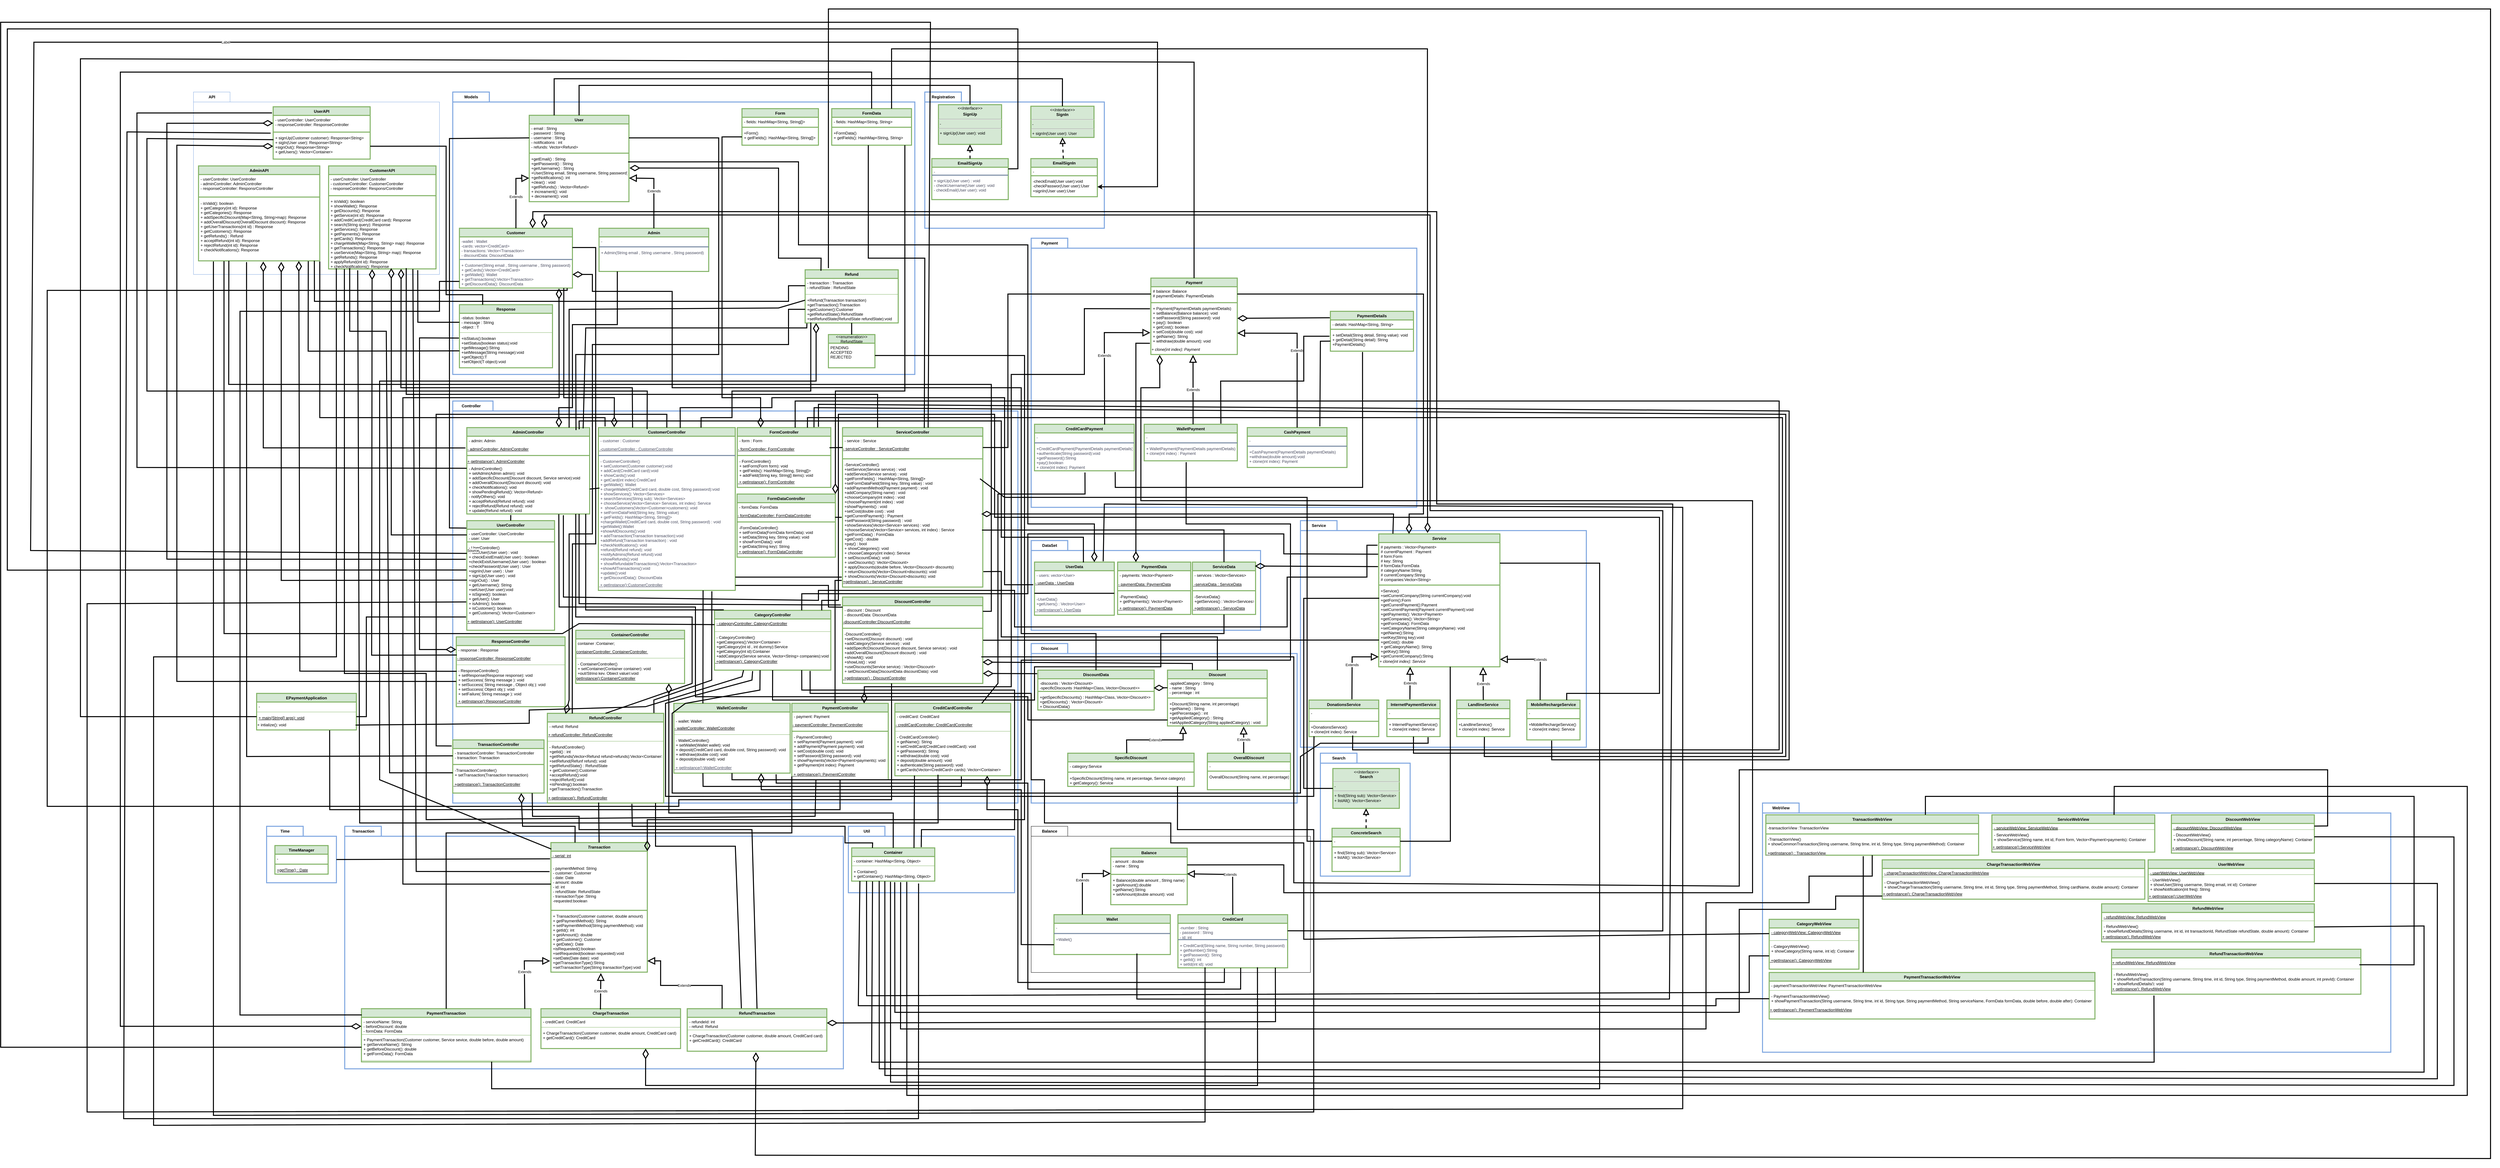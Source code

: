 <mxfile version="20.7.4" type="github" pages="12">
  <diagram id="XYyEofqFOlJ4VLwKEeOY" name="Class">
    <mxGraphModel dx="4322" dy="4220" grid="1" gridSize="10" guides="1" tooltips="1" connect="1" arrows="1" fold="1" page="1" pageScale="1" pageWidth="850" pageHeight="1100" math="0" shadow="0">
      <root>
        <mxCell id="0" />
        <mxCell id="1" parent="0" />
        <mxCell id="XK1v6qU3OBrj5kT9nchE-1" value="Controller" style="shape=folder;fontStyle=1;tabWidth=110;tabHeight=30;tabPosition=left;html=1;boundedLbl=1;labelInHeader=1;container=1;collapsible=0;strokeWidth=3;strokeColor=#7EA6E0;" parent="1" vertex="1">
          <mxGeometry x="850" y="80" width="1700" height="1210" as="geometry" />
        </mxCell>
        <mxCell id="XK1v6qU3OBrj5kT9nchE-2" value="" style="html=1;strokeColor=none;resizeWidth=1;resizeHeight=1;fillColor=none;part=1;connectable=0;allowArrows=0;deletable=0;strokeWidth=3;" parent="XK1v6qU3OBrj5kT9nchE-1" vertex="1">
          <mxGeometry width="1700.0" height="784" relative="1" as="geometry">
            <mxPoint y="30" as="offset" />
          </mxGeometry>
        </mxCell>
        <mxCell id="XK1v6qU3OBrj5kT9nchE-3" value="ServiceController" style="swimlane;fontStyle=1;align=center;verticalAlign=top;childLayout=stackLayout;horizontal=1;startSize=26;horizontalStack=0;resizeParent=1;resizeParentMax=0;resizeLast=0;collapsible=1;marginBottom=0;fillColor=#d5e8d4;strokeColor=#82b366;fontSize=12;strokeWidth=3;" parent="XK1v6qU3OBrj5kT9nchE-1" vertex="1">
          <mxGeometry x="1172.414" y="80" width="422.069" height="480" as="geometry" />
        </mxCell>
        <mxCell id="XK1v6qU3OBrj5kT9nchE-4" value="- service : Service" style="text;strokeColor=none;fillColor=none;align=left;verticalAlign=top;spacingLeft=4;spacingRight=4;overflow=hidden;rotatable=0;points=[[0,0.5],[1,0.5]];portConstraint=eastwest;fontSize=12;strokeWidth=3;" parent="XK1v6qU3OBrj5kT9nchE-3" vertex="1">
          <mxGeometry y="26" width="422.069" height="24" as="geometry" />
        </mxCell>
        <mxCell id="XK1v6qU3OBrj5kT9nchE-5" value="&lt;span style=&quot;color: rgb(0, 0, 0); font-family: Helvetica; font-size: 12px; font-style: normal; font-variant-ligatures: normal; font-variant-caps: normal; font-weight: 400; letter-spacing: normal; orphans: 2; text-align: left; text-indent: 0px; text-transform: none; widows: 2; word-spacing: 0px; -webkit-text-stroke-width: 0px; background-color: rgb(255, 255, 255); text-decoration-thickness: initial; text-decoration-style: initial; text-decoration-color: initial; float: none; display: inline !important;&quot;&gt;&lt;u style=&quot;font-size: 12px;&quot;&gt;- serviceController : ServiceController&lt;/u&gt;&lt;/span&gt;" style="text;whiteSpace=wrap;html=1;fontSize=12;strokeWidth=3;" parent="XK1v6qU3OBrj5kT9nchE-3" vertex="1">
          <mxGeometry y="50" width="422.069" height="40" as="geometry" />
        </mxCell>
        <mxCell id="XK1v6qU3OBrj5kT9nchE-6" value="" style="line;strokeWidth=3;fillColor=none;align=left;verticalAlign=middle;spacingTop=-1;spacingLeft=3;spacingRight=3;rotatable=0;labelPosition=right;points=[];portConstraint=eastwest;strokeColor=inherit;fontSize=12;" parent="XK1v6qU3OBrj5kT9nchE-3" vertex="1">
          <mxGeometry y="90" width="422.069" height="8" as="geometry" />
        </mxCell>
        <mxCell id="XK1v6qU3OBrj5kT9nchE-7" value="-ServiceController()&#xa;+setService(Service service) : void&#xa;+addService(Service service) : void&#xa;+getFormFields() : HashMap&lt;String, String[]&gt;&#xa;+setFormDataField(String key, String value) : void&#xa;+addPaymentMethod(Payment payment) : void&#xa;+addCompany(String name) : void&#xa;+chooseCompany(int index) : void&#xa;+choosePayment(int index) : void&#xa;+showPayments() : void&#xa;+setCost(double cost) : void&#xa;+getCurrentPayment() : Payment&#xa;+setPassword(String password) : void&#xa;+showServices(Vector&lt;Service&gt; services) : void&#xa;+chooseService(Vector&lt;Service&gt; services, int index) : Service&#xa;+getFormData() : FormData&#xa;+getCost() : double&#xa;+pay() : bool&#xa;+ showCategories(): void&#xa;+ chooseCategory(int index): Service&#xa;+ setDiscountData(): void&#xa;+ useDiscounts(): Vector&lt;Discount&gt;&#xa;+ applyDiscounts(double before, Vector&lt;Discount&gt; discounts)&#xa;+ returnDiscounts(Vector&lt;Discount&gt;discounts): void&#xa;+ showDiscounts(Vector&lt;Discount&gt;discounts): void&#xa;&#xa;&#xa;&#xa;&#xa;" style="text;strokeColor=none;fillColor=none;align=left;verticalAlign=top;spacingLeft=4;spacingRight=4;overflow=hidden;rotatable=0;points=[[0,0.5],[1,0.5]];portConstraint=eastwest;fontSize=12;strokeWidth=3;" parent="XK1v6qU3OBrj5kT9nchE-3" vertex="1">
          <mxGeometry y="98" width="422.069" height="352" as="geometry" />
        </mxCell>
        <mxCell id="XK1v6qU3OBrj5kT9nchE-8" value="&lt;span style=&quot;color: rgb(0, 0, 0); font-family: Helvetica; font-size: 12px; font-style: normal; font-variant-ligatures: normal; font-variant-caps: normal; font-weight: 400; letter-spacing: normal; orphans: 2; text-align: left; text-indent: 0px; text-transform: none; widows: 2; word-spacing: 0px; -webkit-text-stroke-width: 0px; background-color: rgb(255, 255, 255); text-decoration-thickness: initial; text-decoration-style: initial; text-decoration-color: initial; float: none; display: inline !important;&quot;&gt;&lt;u style=&quot;font-size: 12px;&quot;&gt;+getInstance() : ServiceController&lt;/u&gt;&lt;/span&gt;" style="text;whiteSpace=wrap;html=1;fontSize=12;strokeWidth=3;" parent="XK1v6qU3OBrj5kT9nchE-3" vertex="1">
          <mxGeometry y="450" width="422.069" height="30" as="geometry" />
        </mxCell>
        <mxCell id="XK1v6qU3OBrj5kT9nchE-9" value="DiscountController" style="swimlane;fontStyle=1;align=center;verticalAlign=top;childLayout=stackLayout;horizontal=1;startSize=26;horizontalStack=0;resizeParent=1;resizeParentMax=0;resizeLast=0;collapsible=1;marginBottom=0;fillColor=#d5e8d4;strokeColor=#82b366;fontSize=12;strokeWidth=3;" parent="XK1v6qU3OBrj5kT9nchE-1" vertex="1">
          <mxGeometry x="1172.414" y="590" width="422.069" height="260" as="geometry" />
        </mxCell>
        <mxCell id="XK1v6qU3OBrj5kT9nchE-10" value="- discount : Discount&#xa;- discountData: DiscountData" style="text;strokeColor=none;fillColor=none;align=left;verticalAlign=top;spacingLeft=4;spacingRight=4;overflow=hidden;rotatable=0;points=[[0,0.5],[1,0.5]];portConstraint=eastwest;fontSize=12;strokeWidth=3;" parent="XK1v6qU3OBrj5kT9nchE-9" vertex="1">
          <mxGeometry y="26" width="422.069" height="34" as="geometry" />
        </mxCell>
        <mxCell id="XK1v6qU3OBrj5kT9nchE-11" value="&lt;div style=&quot;font-size: 12px;&quot;&gt;&lt;span style=&quot;font-size: 12px; background-color: initial;&quot;&gt;&lt;u style=&quot;font-size: 12px;&quot;&gt;-discountController:DiscountController&lt;/u&gt;&lt;/span&gt;&lt;/div&gt;" style="text;html=1;align=left;verticalAlign=middle;resizable=0;points=[];autosize=1;strokeColor=none;fillColor=none;fontSize=12;strokeWidth=3;" parent="XK1v6qU3OBrj5kT9nchE-9" vertex="1">
          <mxGeometry y="60" width="422.069" height="30" as="geometry" />
        </mxCell>
        <mxCell id="XK1v6qU3OBrj5kT9nchE-12" value="" style="line;strokeWidth=3;fillColor=none;align=left;verticalAlign=middle;spacingTop=-1;spacingLeft=3;spacingRight=3;rotatable=0;labelPosition=right;points=[];portConstraint=eastwest;strokeColor=inherit;fontSize=12;" parent="XK1v6qU3OBrj5kT9nchE-9" vertex="1">
          <mxGeometry y="90" width="422.069" height="8" as="geometry" />
        </mxCell>
        <mxCell id="XK1v6qU3OBrj5kT9nchE-13" value="-DiscountController()&#xa;+setDiscount(Discount discount) : void&#xa;+addCategory(Service service) : void&#xa;+addSpecificDiscount(Discount discount, Service service) : void&#xa;+addOverallDiscount(Discount discount) : void&#xa;+showAll(): void&#xa;+showList() : void&#xa;+useDiscounts(Service service) : Vector&lt;Discount&gt;&#xa;+ setDiscountData(DiscountData discountData): void" style="text;strokeColor=none;fillColor=none;align=left;verticalAlign=top;spacingLeft=4;spacingRight=4;overflow=hidden;rotatable=0;points=[[0,0.5],[1,0.5]];portConstraint=eastwest;fontSize=12;strokeWidth=3;" parent="XK1v6qU3OBrj5kT9nchE-9" vertex="1">
          <mxGeometry y="98" width="422.069" height="132" as="geometry" />
        </mxCell>
        <mxCell id="XK1v6qU3OBrj5kT9nchE-14" value="&lt;span style=&quot;color: rgb(0, 0, 0); font-family: Helvetica; font-size: 12px; font-style: normal; font-variant-ligatures: normal; font-variant-caps: normal; font-weight: 400; letter-spacing: normal; orphans: 2; text-align: left; text-indent: 0px; text-transform: none; widows: 2; word-spacing: 0px; -webkit-text-stroke-width: 0px; background-color: rgb(255, 255, 255); text-decoration-thickness: initial; text-decoration-style: initial; text-decoration-color: initial; float: none; display: inline !important;&quot;&gt;&lt;u style=&quot;font-size: 12px;&quot;&gt;&amp;nbsp;+getInstance() :&amp;nbsp;DiscountController&lt;/u&gt;&lt;/span&gt;" style="text;whiteSpace=wrap;html=1;fontSize=12;strokeWidth=3;" parent="XK1v6qU3OBrj5kT9nchE-9" vertex="1">
          <mxGeometry y="230" width="422.069" height="30" as="geometry" />
        </mxCell>
        <mxCell id="XK1v6qU3OBrj5kT9nchE-15" value="FormController" style="swimlane;fontStyle=1;align=center;verticalAlign=top;childLayout=stackLayout;horizontal=1;startSize=26;horizontalStack=0;resizeParent=1;resizeParentMax=0;resizeLast=0;collapsible=1;marginBottom=0;fillColor=#d5e8d4;strokeColor=#82b366;fontSize=12;strokeWidth=3;" parent="XK1v6qU3OBrj5kT9nchE-1" vertex="1">
          <mxGeometry x="855.862" y="80" width="281.379" height="180" as="geometry">
            <mxRectangle x="-680" y="1410" width="130" height="30" as="alternateBounds" />
          </mxGeometry>
        </mxCell>
        <mxCell id="XK1v6qU3OBrj5kT9nchE-16" value="- form : Form" style="text;strokeColor=none;fillColor=none;align=left;verticalAlign=top;spacingLeft=4;spacingRight=4;overflow=hidden;rotatable=0;points=[[0,0.5],[1,0.5]];portConstraint=eastwest;fontSize=12;strokeWidth=3;" parent="XK1v6qU3OBrj5kT9nchE-15" vertex="1">
          <mxGeometry y="26" width="281.379" height="24" as="geometry" />
        </mxCell>
        <mxCell id="XK1v6qU3OBrj5kT9nchE-17" value="&lt;span style=&quot;font-size: 12px;&quot;&gt;&lt;u style=&quot;font-size: 12px;&quot;&gt;- formController: FormController&lt;/u&gt;&lt;/span&gt;" style="text;html=1;align=left;verticalAlign=middle;resizable=0;points=[];autosize=1;strokeColor=none;fillColor=none;fontSize=12;strokeWidth=3;" parent="XK1v6qU3OBrj5kT9nchE-15" vertex="1">
          <mxGeometry y="50" width="281.379" height="30" as="geometry" />
        </mxCell>
        <mxCell id="XK1v6qU3OBrj5kT9nchE-18" value="" style="line;strokeWidth=3;fillColor=none;align=left;verticalAlign=middle;spacingTop=-1;spacingLeft=3;spacingRight=3;rotatable=0;labelPosition=right;points=[];portConstraint=eastwest;strokeColor=inherit;fontSize=12;" parent="XK1v6qU3OBrj5kT9nchE-15" vertex="1">
          <mxGeometry y="80" width="281.379" height="8" as="geometry" />
        </mxCell>
        <mxCell id="XK1v6qU3OBrj5kT9nchE-19" value="- FormController()&#xa;+ setForm(Form form): void&#xa;+ getFields(): HashMap&lt;String, String[]&gt;&#xa;+ addField(String key, String[] items): void" style="text;strokeColor=none;fillColor=none;align=left;verticalAlign=top;spacingLeft=4;spacingRight=4;overflow=hidden;rotatable=0;points=[[0,0.5],[1,0.5]];portConstraint=eastwest;fontSize=12;strokeWidth=3;" parent="XK1v6qU3OBrj5kT9nchE-15" vertex="1">
          <mxGeometry y="88" width="281.379" height="62" as="geometry" />
        </mxCell>
        <mxCell id="XK1v6qU3OBrj5kT9nchE-20" value="&lt;span style=&quot;color: rgb(0, 0, 0); font-family: Helvetica; font-size: 12px; font-style: normal; font-variant-ligatures: normal; font-variant-caps: normal; font-weight: 400; letter-spacing: normal; orphans: 2; text-align: left; text-indent: 0px; text-transform: none; widows: 2; word-spacing: 0px; -webkit-text-stroke-width: 0px; background-color: rgb(255, 255, 255); text-decoration-thickness: initial; text-decoration-style: initial; text-decoration-color: initial; float: none; display: inline !important;&quot;&gt;&lt;u style=&quot;font-size: 12px;&quot;&gt;&amp;nbsp;+ getInstance(): FormController&lt;/u&gt;&lt;/span&gt;" style="text;whiteSpace=wrap;html=1;fontSize=12;strokeWidth=3;" parent="XK1v6qU3OBrj5kT9nchE-15" vertex="1">
          <mxGeometry y="150" width="281.379" height="30" as="geometry" />
        </mxCell>
        <mxCell id="XK1v6qU3OBrj5kT9nchE-21" value="PaymentController" style="swimlane;fontStyle=1;align=center;verticalAlign=top;childLayout=stackLayout;horizontal=1;startSize=26;horizontalStack=0;resizeParent=1;resizeParentMax=0;resizeLast=0;collapsible=1;marginBottom=0;fillColor=#d5e8d4;strokeColor=#82b366;fontSize=12;strokeWidth=3;" parent="XK1v6qU3OBrj5kT9nchE-1" vertex="1">
          <mxGeometry x="1020.003" y="910" width="290" height="230" as="geometry">
            <mxRectangle x="-630" y="1450" width="150" height="30" as="alternateBounds" />
          </mxGeometry>
        </mxCell>
        <mxCell id="XK1v6qU3OBrj5kT9nchE-22" value="- payment: Payment" style="text;strokeColor=none;fillColor=none;align=left;verticalAlign=top;spacingLeft=4;spacingRight=4;overflow=hidden;rotatable=0;points=[[0,0.5],[1,0.5]];portConstraint=eastwest;fontSize=12;strokeWidth=3;" parent="XK1v6qU3OBrj5kT9nchE-21" vertex="1">
          <mxGeometry y="26" width="290" height="24" as="geometry" />
        </mxCell>
        <mxCell id="XK1v6qU3OBrj5kT9nchE-23" value="&lt;div style=&quot;font-size: 12px;&quot;&gt;&lt;span style=&quot;font-size: 12px; background-color: initial;&quot;&gt;&lt;u style=&quot;font-size: 12px;&quot;&gt;- paymentController: PaymentController&lt;/u&gt;&lt;/span&gt;&lt;/div&gt;" style="text;html=1;align=left;verticalAlign=middle;resizable=0;points=[];autosize=1;strokeColor=none;fillColor=none;fontSize=12;strokeWidth=3;" parent="XK1v6qU3OBrj5kT9nchE-21" vertex="1">
          <mxGeometry y="50" width="290" height="30" as="geometry" />
        </mxCell>
        <mxCell id="XK1v6qU3OBrj5kT9nchE-24" value="" style="line;strokeWidth=3;fillColor=none;align=left;verticalAlign=middle;spacingTop=-1;spacingLeft=3;spacingRight=3;rotatable=0;labelPosition=right;points=[];portConstraint=eastwest;strokeColor=inherit;fontSize=12;" parent="XK1v6qU3OBrj5kT9nchE-21" vertex="1">
          <mxGeometry y="80" width="290" height="8" as="geometry" />
        </mxCell>
        <mxCell id="XK1v6qU3OBrj5kT9nchE-25" value="- PaymentController()&#xa;+ setPayment(Payment payment): void&#xa;+ addPayment(Payment payment): void&#xa;+ setCost(double cost): void&#xa;+ setPassword(String password): void&#xa;+ showPayments(Vector&lt;Payment&gt;payments): void&#xa;+ getPayment(int index): Payment" style="text;strokeColor=none;fillColor=none;align=left;verticalAlign=top;spacingLeft=4;spacingRight=4;overflow=hidden;rotatable=0;points=[[0,0.5],[1,0.5]];portConstraint=eastwest;fontSize=12;strokeWidth=3;" parent="XK1v6qU3OBrj5kT9nchE-21" vertex="1">
          <mxGeometry y="88" width="290" height="112" as="geometry" />
        </mxCell>
        <mxCell id="XK1v6qU3OBrj5kT9nchE-26" value="&lt;span style=&quot;color: rgb(0, 0, 0); font-family: Helvetica; font-size: 12px; font-style: normal; font-variant-ligatures: normal; font-variant-caps: normal; font-weight: 400; letter-spacing: normal; orphans: 2; text-align: left; text-indent: 0px; text-transform: none; widows: 2; word-spacing: 0px; -webkit-text-stroke-width: 0px; background-color: rgb(255, 255, 255); text-decoration-thickness: initial; text-decoration-style: initial; text-decoration-color: initial; float: none; display: inline !important;&quot;&gt;&lt;u style=&quot;font-size: 12px;&quot;&gt;&amp;nbsp;+ getInstance(): PaymentController&lt;/u&gt;&lt;/span&gt;" style="text;whiteSpace=wrap;html=1;fontSize=12;strokeWidth=3;" parent="XK1v6qU3OBrj5kT9nchE-21" vertex="1">
          <mxGeometry y="200" width="290" height="30" as="geometry" />
        </mxCell>
        <mxCell id="XK1v6qU3OBrj5kT9nchE-27" value="CustomerController" style="swimlane;fontStyle=1;align=center;verticalAlign=top;childLayout=stackLayout;horizontal=1;startSize=26;horizontalStack=0;resizeParent=1;resizeParentMax=0;resizeLast=0;collapsible=1;marginBottom=0;strokeColor=#82b366;fillColor=#d5e8d4;rounded=0;fontSize=12;strokeWidth=3;" parent="XK1v6qU3OBrj5kT9nchE-1" vertex="1">
          <mxGeometry x="438.003" y="80" width="411.801" height="490" as="geometry">
            <mxRectangle x="505" y="1140" width="150" height="30" as="alternateBounds" />
          </mxGeometry>
        </mxCell>
        <mxCell id="XK1v6qU3OBrj5kT9nchE-28" value="- customer : Customer" style="text;strokeColor=none;fillColor=none;align=left;verticalAlign=top;spacingLeft=4;spacingRight=4;overflow=hidden;rotatable=0;points=[[0,0.5],[1,0.5]];portConstraint=eastwest;fontColor=#46495D;rounded=0;fontSize=12;strokeWidth=3;" parent="XK1v6qU3OBrj5kT9nchE-27" vertex="1">
          <mxGeometry y="26" width="411.801" height="24" as="geometry" />
        </mxCell>
        <mxCell id="XK1v6qU3OBrj5kT9nchE-29" value="&lt;div style=&quot;font-size: 12px;&quot;&gt;&lt;u style=&quot;color: rgb(70, 73, 93); font-size: 12px; background-color: initial;&quot;&gt;&amp;nbsp;-customerController : CustomerController&lt;/u&gt;&lt;/div&gt;" style="text;html=1;align=left;verticalAlign=middle;resizable=0;points=[];autosize=1;strokeColor=none;fillColor=none;fontSize=12;strokeWidth=3;" parent="XK1v6qU3OBrj5kT9nchE-27" vertex="1">
          <mxGeometry y="50" width="411.801" height="30" as="geometry" />
        </mxCell>
        <mxCell id="XK1v6qU3OBrj5kT9nchE-30" value="" style="line;strokeWidth=3;fillColor=none;align=left;verticalAlign=middle;spacingTop=-1;spacingLeft=3;spacingRight=3;rotatable=0;labelPosition=right;points=[];portConstraint=eastwest;fontColor=#46495D;rounded=0;strokeColor=#788AA3;fontSize=12;" parent="XK1v6qU3OBrj5kT9nchE-27" vertex="1">
          <mxGeometry y="80" width="411.801" height="8" as="geometry" />
        </mxCell>
        <mxCell id="XK1v6qU3OBrj5kT9nchE-31" value="- CustomerController()&#xa;+ setCustomer(Customer customer):void&#xa;+ addCard(CreditCard card):void&#xa;+ showCards():void&#xa;+ getCard(int index):CreditCard&#xa;+ getWallet(): Wallet&#xa;+ chargeWallet(CreditCard card, double cost, String password):void&#xa;+ showServices(): Vector&lt;Services&gt;&#xa;+ searchServices(String sub): Vector&lt;Services&gt;&#xa;+ chooseService(Vector&lt;Service&gt; Services, int index): Service&#xa;+  showCustomers(Vector&lt;Customer&gt;customers): void&#xa;+ setFormDataField(String key, String value)&#xa;+ getFields(): HashMap&lt;String, String[]&gt;&#xa;+chargeWallet(CreditCard card, double cost, String password) : void &#xa;+getWallet():Wallet&#xa;+showAllDiscounts():void&#xa;+ addTransaction(Transaction transaction):void&#xa;+addRefund(Transaction transaction) : void&#xa;+checkNotifications(): void&#xa;+refund(Refund refund): void&#xa;+notifyAdmins(Refund refund):void&#xa;+showRefunds():void&#xa;+ showRefundableTransactions():Vector&lt;Transaction&gt;&#xa;+showAllTransactions():void&#xa;+update():void&#xa;+ getDiscountData(): DiscountData&#xa;&#xa;" style="text;strokeColor=none;fillColor=none;align=left;verticalAlign=top;spacingLeft=4;spacingRight=4;overflow=hidden;rotatable=0;points=[[0,0.5],[1,0.5]];portConstraint=eastwest;fontColor=#46495D;rounded=0;fontSize=12;strokeWidth=3;" parent="XK1v6qU3OBrj5kT9nchE-27" vertex="1">
          <mxGeometry y="88" width="411.801" height="372" as="geometry" />
        </mxCell>
        <mxCell id="XK1v6qU3OBrj5kT9nchE-32" value="&lt;span style=&quot;color: rgb(70, 73, 93); font-family: Helvetica; font-size: 12px; font-style: normal; font-variant-ligatures: normal; font-variant-caps: normal; font-weight: 400; letter-spacing: normal; orphans: 2; text-align: left; text-indent: 0px; text-transform: none; widows: 2; word-spacing: 0px; -webkit-text-stroke-width: 0px; background-color: rgb(255, 255, 255); text-decoration-thickness: initial; text-decoration-style: initial; text-decoration-color: initial; float: none; display: inline !important;&quot;&gt;&lt;u style=&quot;font-size: 12px;&quot;&gt;&amp;nbsp;+ getInstance():CustomerController&lt;/u&gt;&lt;/span&gt;" style="text;whiteSpace=wrap;html=1;fontSize=12;strokeWidth=3;" parent="XK1v6qU3OBrj5kT9nchE-27" vertex="1">
          <mxGeometry y="460" width="411.801" height="30" as="geometry" />
        </mxCell>
        <mxCell id="XK1v6qU3OBrj5kT9nchE-33" value="AdminController" style="swimlane;fontStyle=1;align=center;verticalAlign=top;childLayout=stackLayout;horizontal=1;startSize=26;horizontalStack=0;resizeParent=1;resizeParentMax=0;resizeLast=0;collapsible=1;marginBottom=0;fillColor=#d5e8d4;strokeColor=#82b366;fontSize=12;strokeWidth=3;" parent="XK1v6qU3OBrj5kT9nchE-1" vertex="1">
          <mxGeometry x="42.233" y="80" width="369.565" height="260" as="geometry" />
        </mxCell>
        <mxCell id="XK1v6qU3OBrj5kT9nchE-34" value="- admin: Admin&#xa;" style="text;strokeColor=none;fillColor=none;align=left;verticalAlign=top;spacingLeft=4;spacingRight=4;overflow=hidden;rotatable=0;points=[[0,0.5],[1,0.5]];portConstraint=eastwest;fontSize=12;strokeWidth=3;" parent="XK1v6qU3OBrj5kT9nchE-33" vertex="1">
          <mxGeometry y="26" width="369.565" height="24" as="geometry" />
        </mxCell>
        <mxCell id="XK1v6qU3OBrj5kT9nchE-35" value="&lt;div style=&quot;font-size: 12px;&quot;&gt;&lt;u style=&quot;font-size: 12px; background-color: initial;&quot;&gt;- adminController: AdminController&lt;/u&gt;&lt;/div&gt;" style="text;html=1;align=left;verticalAlign=middle;resizable=0;points=[];autosize=1;strokeColor=none;fillColor=none;fontSize=12;strokeWidth=3;" parent="XK1v6qU3OBrj5kT9nchE-33" vertex="1">
          <mxGeometry y="50" width="369.565" height="30" as="geometry" />
        </mxCell>
        <mxCell id="XK1v6qU3OBrj5kT9nchE-36" value="" style="line;strokeWidth=3;fillColor=none;align=left;verticalAlign=middle;spacingTop=-1;spacingLeft=3;spacingRight=3;rotatable=0;labelPosition=right;points=[];portConstraint=eastwest;strokeColor=inherit;fontSize=12;" parent="XK1v6qU3OBrj5kT9nchE-33" vertex="1">
          <mxGeometry y="80" width="369.565" height="8" as="geometry" />
        </mxCell>
        <mxCell id="XK1v6qU3OBrj5kT9nchE-37" value="&lt;span style=&quot;color: rgb(0, 0, 0); font-family: Helvetica; font-size: 12px; font-variant-ligatures: normal; font-variant-caps: normal; font-weight: 400; letter-spacing: normal; orphans: 2; text-align: left; text-indent: 0px; text-transform: none; widows: 2; word-spacing: 0px; -webkit-text-stroke-width: 0px; background-color: rgb(255, 255, 255); text-decoration-thickness: initial; text-decoration-style: initial; text-decoration-color: initial; float: none; font-style: normal; display: inline !important;&quot;&gt;&lt;u style=&quot;font-size: 12px;&quot;&gt;+ getInstance(): AdminController&lt;/u&gt;&lt;/span&gt;" style="text;whiteSpace=wrap;html=1;fontSize=12;strokeWidth=3;" parent="XK1v6qU3OBrj5kT9nchE-33" vertex="1">
          <mxGeometry y="88" width="369.565" height="22" as="geometry" />
        </mxCell>
        <mxCell id="XK1v6qU3OBrj5kT9nchE-38" value="- AdminController()&#xa;+ setAdmin(Admin admin): void&#xa;+ addSpecificDiscount(Discount discount, Service service):void&#xa;+ addOverallDiscount(Discount discount): void &#xa;+ checkNotifications(): void&#xa;+ showPendingRefund(): Vector&lt;Refund&gt;&#xa;- notifyOthers(): void&#xa;+ acceptRefund(Refund refund): void&#xa;+ rejectRefund(Refund refund): void&#xa;+ update(Refund refund): void" style="text;strokeColor=none;fillColor=none;align=left;verticalAlign=top;spacingLeft=4;spacingRight=4;overflow=hidden;rotatable=0;points=[[0,0.5],[1,0.5]];portConstraint=eastwest;fontSize=12;strokeWidth=3;" parent="XK1v6qU3OBrj5kT9nchE-33" vertex="1">
          <mxGeometry y="110" width="369.565" height="150" as="geometry" />
        </mxCell>
        <mxCell id="XK1v6qU3OBrj5kT9nchE-39" value="UserController" style="swimlane;fontStyle=1;align=center;verticalAlign=top;childLayout=stackLayout;horizontal=1;startSize=26;horizontalStack=0;resizeParent=1;resizeParentMax=0;resizeLast=0;collapsible=1;marginBottom=0;fillColor=#d5e8d4;strokeColor=#82b366;fontSize=12;strokeWidth=3;" parent="XK1v6qU3OBrj5kT9nchE-1" vertex="1">
          <mxGeometry x="42.236" y="360" width="263.975" height="330" as="geometry" />
        </mxCell>
        <mxCell id="XK1v6qU3OBrj5kT9nchE-40" value="- userController: UserController&#xa;- user: User&#xa;" style="text;strokeColor=none;fillColor=none;align=left;verticalAlign=top;spacingLeft=4;spacingRight=4;overflow=hidden;rotatable=0;points=[[0,0.5],[1,0.5]];portConstraint=eastwest;fontSize=12;strokeWidth=3;" parent="XK1v6qU3OBrj5kT9nchE-39" vertex="1">
          <mxGeometry y="26" width="263.975" height="34" as="geometry" />
        </mxCell>
        <mxCell id="XK1v6qU3OBrj5kT9nchE-41" value="" style="line;strokeWidth=3;fillColor=none;align=left;verticalAlign=middle;spacingTop=-1;spacingLeft=3;spacingRight=3;rotatable=0;labelPosition=right;points=[];portConstraint=eastwest;strokeColor=inherit;fontSize=12;" parent="XK1v6qU3OBrj5kT9nchE-39" vertex="1">
          <mxGeometry y="60" width="263.975" height="8" as="geometry" />
        </mxCell>
        <mxCell id="XK1v6qU3OBrj5kT9nchE-42" value="- UserController()&#xa;+ addUser(User user) : void&#xa;+ checkExistEmail(User user) : boolean&#xa;+checkExistUsername(User user) : boolean&#xa;+checkPassword(User user) : User&#xa;+signIn(User user) : User&#xa;+ signUp(User user) : void&#xa;+signOut() : User&#xa;+ getUsername(): String&#xa;+setUser(User user):void&#xa;+ isSigned(): boolean&#xa;+ getUser(): User&#xa;+ isAdmin(): boolean&#xa;+ isCustomer(): boolean&#xa;+ getCustomers(): Vector&lt;Customer&gt;&#xa;" style="text;strokeColor=none;fillColor=none;align=left;verticalAlign=top;spacingLeft=4;spacingRight=4;overflow=hidden;rotatable=0;points=[[0,0.5],[1,0.5]];portConstraint=eastwest;fontSize=12;strokeWidth=3;" parent="XK1v6qU3OBrj5kT9nchE-39" vertex="1">
          <mxGeometry y="68" width="263.975" height="222" as="geometry" />
        </mxCell>
        <mxCell id="XK1v6qU3OBrj5kT9nchE-43" value="&lt;span style=&quot;color: rgb(0, 0, 0); font-family: Helvetica; font-size: 12px; font-variant-ligatures: normal; font-variant-caps: normal; font-weight: 400; letter-spacing: normal; orphans: 2; text-align: left; text-indent: 0px; text-transform: none; widows: 2; word-spacing: 0px; -webkit-text-stroke-width: 0px; background-color: rgb(255, 255, 255); text-decoration-thickness: initial; text-decoration-style: initial; text-decoration-color: initial; float: none; display: inline !important;&quot;&gt;&lt;u style=&quot;font-size: 12px;&quot;&gt;+ getInstance(): UserController&lt;/u&gt;&lt;/span&gt;" style="text;whiteSpace=wrap;html=1;fontSize=12;strokeWidth=3;" parent="XK1v6qU3OBrj5kT9nchE-39" vertex="1">
          <mxGeometry y="290" width="263.975" height="40" as="geometry" />
        </mxCell>
        <mxCell id="XK1v6qU3OBrj5kT9nchE-44" value="WalletController" style="swimlane;fontStyle=1;align=center;verticalAlign=top;childLayout=stackLayout;horizontal=1;startSize=26;horizontalStack=0;resizeParent=1;resizeParentMax=0;resizeLast=0;collapsible=1;marginBottom=0;fillColor=#d5e8d4;strokeColor=#82b366;strokeWidth=3;perimeterSpacing=0;" parent="XK1v6qU3OBrj5kT9nchE-1" vertex="1">
          <mxGeometry x="665.004" y="910" width="350" height="210" as="geometry" />
        </mxCell>
        <mxCell id="XK1v6qU3OBrj5kT9nchE-45" value="&#xa;- wallet: Wallet" style="text;strokeColor=none;fillColor=none;align=left;verticalAlign=top;spacingLeft=4;spacingRight=4;overflow=hidden;rotatable=0;points=[[0,0.5],[1,0.5]];portConstraint=eastwest;strokeWidth=3;" parent="XK1v6qU3OBrj5kT9nchE-44" vertex="1">
          <mxGeometry y="26" width="350" height="34" as="geometry" />
        </mxCell>
        <mxCell id="XK1v6qU3OBrj5kT9nchE-46" value="&lt;span style=&quot;&quot;&gt;&lt;u&gt;- walletController: WalletController&lt;/u&gt;&lt;/span&gt;" style="text;html=1;align=left;verticalAlign=middle;resizable=0;points=[];autosize=1;strokeColor=none;fillColor=none;" parent="XK1v6qU3OBrj5kT9nchE-44" vertex="1">
          <mxGeometry y="60" width="350" height="30" as="geometry" />
        </mxCell>
        <mxCell id="XK1v6qU3OBrj5kT9nchE-47" value="" style="line;strokeWidth=1;fillColor=none;align=left;verticalAlign=middle;spacingTop=-1;spacingLeft=3;spacingRight=3;rotatable=0;labelPosition=right;points=[];portConstraint=eastwest;strokeColor=inherit;" parent="XK1v6qU3OBrj5kT9nchE-44" vertex="1">
          <mxGeometry y="90" width="350" height="8" as="geometry" />
        </mxCell>
        <mxCell id="XK1v6qU3OBrj5kT9nchE-48" value="- WalletController()&#xa;+ setWallet(Wallet wallet): void&#xa;+ deposit(CreditCard card, double cost, String password): void&#xa;+ withdraw(double cost): void&#xa;+ deposit(double void): void" style="text;strokeColor=none;fillColor=none;align=left;verticalAlign=top;spacingLeft=4;spacingRight=4;overflow=hidden;rotatable=0;points=[[0,0.5],[1,0.5]];portConstraint=eastwest;" parent="XK1v6qU3OBrj5kT9nchE-44" vertex="1">
          <mxGeometry y="98" width="350" height="82" as="geometry" />
        </mxCell>
        <mxCell id="XK1v6qU3OBrj5kT9nchE-49" value="&lt;span style=&quot;color: rgb(70, 73, 93); font-family: Helvetica; font-size: 12px; font-style: normal; font-variant-ligatures: normal; font-variant-caps: normal; font-weight: 400; letter-spacing: normal; orphans: 2; text-align: left; text-indent: 0px; text-transform: none; widows: 2; word-spacing: 0px; -webkit-text-stroke-width: 0px; background-color: rgb(255, 255, 255); text-decoration-thickness: initial; text-decoration-style: initial; text-decoration-color: initial; float: none; display: inline !important;&quot;&gt;&lt;u style=&quot;font-size: 12px;&quot;&gt;&amp;nbsp;+ getInstance():WalletController&lt;/u&gt;&lt;/span&gt;" style="text;whiteSpace=wrap;html=1;fontSize=12;strokeWidth=3;" parent="XK1v6qU3OBrj5kT9nchE-44" vertex="1">
          <mxGeometry y="180" width="350" height="30" as="geometry" />
        </mxCell>
        <mxCell id="XK1v6qU3OBrj5kT9nchE-50" value="TransactionController" style="swimlane;fontStyle=1;align=center;verticalAlign=top;childLayout=stackLayout;horizontal=1;startSize=26;horizontalStack=0;resizeParent=1;resizeParentMax=0;resizeLast=0;collapsible=1;marginBottom=0;fillColor=#d5e8d4;strokeColor=#82b366;fontSize=12;strokeWidth=3;" parent="XK1v6qU3OBrj5kT9nchE-1" vertex="1">
          <mxGeometry x="-0.002" y="1020" width="274.534" height="160" as="geometry" />
        </mxCell>
        <mxCell id="XK1v6qU3OBrj5kT9nchE-51" value="- transactionController: TransactionController&#xa;- transaction: Transaction" style="text;strokeColor=none;fillColor=none;align=left;verticalAlign=top;spacingLeft=4;spacingRight=4;overflow=hidden;rotatable=0;points=[[0,0.5],[1,0.5]];portConstraint=eastwest;fontSize=12;strokeWidth=3;" parent="XK1v6qU3OBrj5kT9nchE-50" vertex="1">
          <mxGeometry y="26" width="274.534" height="44" as="geometry" />
        </mxCell>
        <mxCell id="XK1v6qU3OBrj5kT9nchE-52" value="" style="line;strokeWidth=3;fillColor=none;align=left;verticalAlign=middle;spacingTop=-1;spacingLeft=3;spacingRight=3;rotatable=0;labelPosition=right;points=[];portConstraint=eastwest;strokeColor=inherit;fontSize=12;" parent="XK1v6qU3OBrj5kT9nchE-50" vertex="1">
          <mxGeometry y="70" width="274.534" height="8" as="geometry" />
        </mxCell>
        <mxCell id="XK1v6qU3OBrj5kT9nchE-53" value="-TransactionController()&#xa;+ setTransaction(Transaction transaction)&#xa;" style="text;strokeColor=none;fillColor=none;align=left;verticalAlign=top;spacingLeft=4;spacingRight=4;overflow=hidden;rotatable=0;points=[[0,0.5],[1,0.5]];portConstraint=eastwest;fontSize=12;strokeWidth=3;" parent="XK1v6qU3OBrj5kT9nchE-50" vertex="1">
          <mxGeometry y="78" width="274.534" height="42" as="geometry" />
        </mxCell>
        <mxCell id="XK1v6qU3OBrj5kT9nchE-54" value="&lt;span style=&quot;color: rgb(0, 0, 0); font-family: Helvetica; font-size: 12px; font-style: normal; font-variant-ligatures: normal; font-variant-caps: normal; font-weight: 400; letter-spacing: normal; orphans: 2; text-align: left; text-indent: 0px; text-transform: none; widows: 2; word-spacing: 0px; -webkit-text-stroke-width: 0px; background-color: rgb(255, 255, 255); text-decoration-thickness: initial; text-decoration-style: initial; text-decoration-color: initial; float: none; display: inline !important;&quot;&gt;&lt;u style=&quot;font-size: 12px;&quot;&gt;&amp;nbsp;+getInstance(): TransactionController&lt;/u&gt;&lt;/span&gt;" style="text;whiteSpace=wrap;html=1;fontSize=12;strokeWidth=3;" parent="XK1v6qU3OBrj5kT9nchE-50" vertex="1">
          <mxGeometry y="120" width="274.534" height="40" as="geometry" />
        </mxCell>
        <mxCell id="XK1v6qU3OBrj5kT9nchE-55" value="RefundController" style="swimlane;fontStyle=1;align=center;verticalAlign=top;childLayout=stackLayout;horizontal=1;startSize=26;horizontalStack=0;resizeParent=1;resizeParentMax=0;resizeLast=0;collapsible=1;marginBottom=0;strokeWidth=3;fillColor=#d5e8d4;strokeColor=#82b366;" parent="XK1v6qU3OBrj5kT9nchE-1" vertex="1">
          <mxGeometry x="284.531" y="940" width="350" height="270" as="geometry" />
        </mxCell>
        <mxCell id="XK1v6qU3OBrj5kT9nchE-56" value="- refund: Refund" style="text;strokeColor=none;fillColor=none;align=left;verticalAlign=top;spacingLeft=4;spacingRight=4;overflow=hidden;rotatable=0;points=[[0,0.5],[1,0.5]];portConstraint=eastwest;strokeWidth=3;" parent="XK1v6qU3OBrj5kT9nchE-55" vertex="1">
          <mxGeometry y="26" width="350" height="24" as="geometry" />
        </mxCell>
        <mxCell id="XK1v6qU3OBrj5kT9nchE-57" value="&lt;u&gt;+ refundController: RefundController&lt;/u&gt;" style="text;html=1;align=left;verticalAlign=middle;resizable=0;points=[];autosize=1;strokeColor=none;fillColor=none;" parent="XK1v6qU3OBrj5kT9nchE-55" vertex="1">
          <mxGeometry y="50" width="350" height="30" as="geometry" />
        </mxCell>
        <mxCell id="XK1v6qU3OBrj5kT9nchE-58" value="" style="line;strokeWidth=1;fillColor=none;align=left;verticalAlign=middle;spacingTop=-1;spacingLeft=3;spacingRight=3;rotatable=0;labelPosition=right;points=[];portConstraint=eastwest;strokeColor=inherit;" parent="XK1v6qU3OBrj5kT9nchE-55" vertex="1">
          <mxGeometry y="80" width="350" height="8" as="geometry" />
        </mxCell>
        <mxCell id="XK1v6qU3OBrj5kT9nchE-59" value="- RefundController()&#xa;+getId() : int&#xa;+getRefunds(Vector&lt;Refund refund&gt;refunds):Vector&lt;Container&gt;&#xa;+setRefund(Refunf refund): void&#xa;+getRefundState() : RefundState&#xa;+ getCustomer():Customer&#xa;+acceptRefund():void&#xa;+rejectRefunf():void&#xa;+isPending():boolean&#xa;+getTransaction():Transaction&#xa;" style="text;strokeColor=none;fillColor=none;align=left;verticalAlign=top;spacingLeft=4;spacingRight=4;overflow=hidden;rotatable=0;points=[[0,0.5],[1,0.5]];portConstraint=eastwest;strokeWidth=3;" parent="XK1v6qU3OBrj5kT9nchE-55" vertex="1">
          <mxGeometry y="88" width="350" height="152" as="geometry" />
        </mxCell>
        <mxCell id="XK1v6qU3OBrj5kT9nchE-60" value="&lt;u&gt;+ getInstance(): RefundController&lt;/u&gt;" style="text;html=1;align=left;verticalAlign=middle;resizable=0;points=[];autosize=1;strokeColor=none;fillColor=none;" parent="XK1v6qU3OBrj5kT9nchE-55" vertex="1">
          <mxGeometry y="240" width="350" height="30" as="geometry" />
        </mxCell>
        <mxCell id="XK1v6qU3OBrj5kT9nchE-61" value="CreditCardController" style="swimlane;fontStyle=1;align=center;verticalAlign=top;childLayout=stackLayout;horizontal=1;startSize=26;horizontalStack=0;resizeParent=1;resizeParentMax=0;resizeLast=0;collapsible=1;marginBottom=0;fillColor=#d5e8d4;strokeColor=#82b366;strokeWidth=3;" parent="XK1v6qU3OBrj5kT9nchE-1" vertex="1">
          <mxGeometry x="1330.004" y="910" width="348.447" height="218" as="geometry" />
        </mxCell>
        <mxCell id="XK1v6qU3OBrj5kT9nchE-62" value="- creditCard: CreditCard&#xa;" style="text;strokeColor=none;fillColor=none;align=left;verticalAlign=top;spacingLeft=4;spacingRight=4;overflow=hidden;rotatable=0;points=[[0,0.5],[1,0.5]];portConstraint=eastwest;" parent="XK1v6qU3OBrj5kT9nchE-61" vertex="1">
          <mxGeometry y="26" width="348.447" height="24" as="geometry" />
        </mxCell>
        <mxCell id="XK1v6qU3OBrj5kT9nchE-63" value="&lt;u&gt;- creditCardController: CreditCardController&lt;/u&gt;" style="text;html=1;align=left;verticalAlign=middle;resizable=0;points=[];autosize=1;strokeColor=none;fillColor=none;" parent="XK1v6qU3OBrj5kT9nchE-61" vertex="1">
          <mxGeometry y="50" width="348.447" height="30" as="geometry" />
        </mxCell>
        <mxCell id="XK1v6qU3OBrj5kT9nchE-64" value="" style="line;strokeWidth=1;fillColor=none;align=left;verticalAlign=middle;spacingTop=-1;spacingLeft=3;spacingRight=3;rotatable=0;labelPosition=right;points=[];portConstraint=eastwest;strokeColor=inherit;" parent="XK1v6qU3OBrj5kT9nchE-61" vertex="1">
          <mxGeometry y="80" width="348.447" height="8" as="geometry" />
        </mxCell>
        <mxCell id="XK1v6qU3OBrj5kT9nchE-65" value="- CreditCardController()&#xa;+ getName(): String&#xa;+ setCreditCard(CreditCard creditCard): void&#xa;+ getPassword(): String&#xa;+ withdraw(double cost): void&#xa;+ deposit(double amount): void&#xa;+ authenticate(String password): void&#xa;+ getCards(Vector&lt;CreditCard&gt; cards): Vector&lt;Container&gt;&#xa;&#xa;" style="text;strokeColor=none;fillColor=none;align=left;verticalAlign=top;spacingLeft=4;spacingRight=4;overflow=hidden;rotatable=0;points=[[0,0.5],[1,0.5]];portConstraint=eastwest;" parent="XK1v6qU3OBrj5kT9nchE-61" vertex="1">
          <mxGeometry y="88" width="348.447" height="130" as="geometry" />
        </mxCell>
        <mxCell id="XK1v6qU3OBrj5kT9nchE-66" value="FormDataController" style="swimlane;fontStyle=1;align=center;verticalAlign=top;childLayout=stackLayout;horizontal=1;startSize=26;horizontalStack=0;resizeParent=1;resizeParentMax=0;resizeLast=0;collapsible=1;marginBottom=0;fillColor=#d5e8d4;strokeColor=#82b366;fontSize=12;strokeWidth=3;" parent="XK1v6qU3OBrj5kT9nchE-1" vertex="1">
          <mxGeometry x="855.28" y="280" width="295.652" height="190" as="geometry">
            <mxRectangle x="-430" y="1410" width="150" height="30" as="alternateBounds" />
          </mxGeometry>
        </mxCell>
        <mxCell id="XK1v6qU3OBrj5kT9nchE-67" value="- formData: FormData" style="text;strokeColor=none;fillColor=none;align=left;verticalAlign=top;spacingLeft=4;spacingRight=4;overflow=hidden;rotatable=0;points=[[0,0.5],[1,0.5]];portConstraint=eastwest;fontSize=12;strokeWidth=3;" parent="XK1v6qU3OBrj5kT9nchE-66" vertex="1">
          <mxGeometry y="26" width="295.652" height="24" as="geometry" />
        </mxCell>
        <mxCell id="XK1v6qU3OBrj5kT9nchE-68" value="&lt;div style=&quot;font-size: 12px;&quot;&gt;&lt;u style=&quot;font-size: 12px; background-color: initial;&quot;&gt;- formDataController: FormDataController&lt;/u&gt;&lt;/div&gt;" style="text;html=1;align=left;verticalAlign=middle;resizable=0;points=[];autosize=1;strokeColor=none;fillColor=none;fontSize=12;strokeWidth=3;" parent="XK1v6qU3OBrj5kT9nchE-66" vertex="1">
          <mxGeometry y="50" width="295.652" height="30" as="geometry" />
        </mxCell>
        <mxCell id="XK1v6qU3OBrj5kT9nchE-69" value="" style="line;strokeWidth=3;fillColor=none;align=left;verticalAlign=middle;spacingTop=-1;spacingLeft=3;spacingRight=3;rotatable=0;labelPosition=right;points=[];portConstraint=eastwest;strokeColor=inherit;fontSize=12;" parent="XK1v6qU3OBrj5kT9nchE-66" vertex="1">
          <mxGeometry y="80" width="295.652" height="8" as="geometry" />
        </mxCell>
        <mxCell id="XK1v6qU3OBrj5kT9nchE-70" value="-FormDataController()&#xa;+ setFormData(FormData formData): void&#xa;+ setData(String key, String value): void&#xa;+ showFormData(): void&#xa;+ getData(String key): String" style="text;strokeColor=none;fillColor=none;align=left;verticalAlign=top;spacingLeft=4;spacingRight=4;overflow=hidden;rotatable=0;points=[[0,0.5],[1,0.5]];portConstraint=eastwest;fontSize=12;strokeWidth=3;" parent="XK1v6qU3OBrj5kT9nchE-66" vertex="1">
          <mxGeometry y="88" width="295.652" height="72" as="geometry" />
        </mxCell>
        <mxCell id="XK1v6qU3OBrj5kT9nchE-71" value="&lt;span style=&quot;color: rgb(0, 0, 0); font-family: Helvetica; font-size: 12px; font-style: normal; font-variant-ligatures: normal; font-variant-caps: normal; font-weight: 400; letter-spacing: normal; orphans: 2; text-align: left; text-indent: 0px; text-transform: none; widows: 2; word-spacing: 0px; -webkit-text-stroke-width: 0px; background-color: rgb(255, 255, 255); text-decoration-thickness: initial; text-decoration-style: initial; text-decoration-color: initial; float: none; display: inline !important;&quot;&gt;&lt;u style=&quot;font-size: 12px;&quot;&gt;&amp;nbsp;+ getInstance(): FormDataController&lt;/u&gt;&lt;/span&gt;" style="text;whiteSpace=wrap;html=1;fontSize=12;strokeWidth=3;" parent="XK1v6qU3OBrj5kT9nchE-66" vertex="1">
          <mxGeometry y="160" width="295.652" height="30" as="geometry" />
        </mxCell>
        <mxCell id="XK1v6qU3OBrj5kT9nchE-78" value="ContainerController" style="swimlane;fontStyle=1;align=center;verticalAlign=top;childLayout=stackLayout;horizontal=1;startSize=26;horizontalStack=0;resizeParent=1;resizeParentMax=0;resizeLast=0;collapsible=1;marginBottom=0;strokeWidth=3;fillColor=#d5e8d4;strokeColor=#82b366;" parent="XK1v6qU3OBrj5kT9nchE-1" vertex="1">
          <mxGeometry x="369.998" y="690" width="327.329" height="160" as="geometry" />
        </mxCell>
        <mxCell id="XK1v6qU3OBrj5kT9nchE-79" value="container :Container;" style="text;strokeColor=none;fillColor=none;align=left;verticalAlign=top;spacingLeft=4;spacingRight=4;overflow=hidden;rotatable=0;points=[[0,0.5],[1,0.5]];portConstraint=eastwest;strokeWidth=3;" parent="XK1v6qU3OBrj5kT9nchE-78" vertex="1">
          <mxGeometry y="26" width="327.329" height="24" as="geometry" />
        </mxCell>
        <mxCell id="XK1v6qU3OBrj5kT9nchE-80" value="&lt;div style=&quot;&quot;&gt;&lt;u style=&quot;background-color: initial;&quot;&gt;containerController: ContainerController&amp;nbsp;&lt;/u&gt;&lt;/div&gt;" style="text;html=1;align=left;verticalAlign=middle;resizable=0;points=[];autosize=1;strokeColor=none;fillColor=none;" parent="XK1v6qU3OBrj5kT9nchE-78" vertex="1">
          <mxGeometry y="50" width="327.329" height="30" as="geometry" />
        </mxCell>
        <mxCell id="XK1v6qU3OBrj5kT9nchE-81" value="" style="line;strokeWidth=1;fillColor=none;align=left;verticalAlign=middle;spacingTop=-1;spacingLeft=3;spacingRight=3;rotatable=0;labelPosition=right;points=[];portConstraint=eastwest;strokeColor=inherit;" parent="XK1v6qU3OBrj5kT9nchE-78" vertex="1">
          <mxGeometry y="80" width="327.329" height="8" as="geometry" />
        </mxCell>
        <mxCell id="XK1v6qU3OBrj5kT9nchE-82" value="- ContainerController()&#xa;+ setContainer(Container container): void&#xa;+put(String key, Object value):void&#xa;" style="text;strokeColor=none;fillColor=none;align=left;verticalAlign=top;spacingLeft=4;spacingRight=4;overflow=hidden;rotatable=0;points=[[0,0.5],[1,0.5]];portConstraint=eastwest;strokeWidth=3;" parent="XK1v6qU3OBrj5kT9nchE-78" vertex="1">
          <mxGeometry y="88" width="327.329" height="42" as="geometry" />
        </mxCell>
        <mxCell id="XK1v6qU3OBrj5kT9nchE-83" value="&lt;u&gt;getInstance():ContainerController&lt;/u&gt;" style="text;html=1;align=left;verticalAlign=middle;resizable=0;points=[];autosize=1;strokeColor=none;fillColor=none;" parent="XK1v6qU3OBrj5kT9nchE-78" vertex="1">
          <mxGeometry y="130" width="327.329" height="30" as="geometry" />
        </mxCell>
        <mxCell id="XK1v6qU3OBrj5kT9nchE-84" value="CategoryController" style="swimlane;fontStyle=1;align=center;verticalAlign=top;childLayout=stackLayout;horizontal=1;startSize=26;horizontalStack=0;resizeParent=1;resizeParentMax=0;resizeLast=0;collapsible=1;marginBottom=0;strokeWidth=3;fillColor=#d5e8d4;strokeColor=#82b366;" parent="XK1v6qU3OBrj5kT9nchE-1" vertex="1">
          <mxGeometry x="787.24" y="630" width="350" height="180" as="geometry" />
        </mxCell>
        <mxCell id="XK1v6qU3OBrj5kT9nchE-85" value="- categoryController: CategoryController" style="text;strokeColor=none;fillColor=none;align=left;verticalAlign=top;spacingLeft=4;spacingRight=4;overflow=hidden;rotatable=0;points=[[0,0.5],[1,0.5]];portConstraint=eastwest;strokeWidth=3;fontStyle=4" parent="XK1v6qU3OBrj5kT9nchE-84" vertex="1">
          <mxGeometry y="26" width="350" height="34" as="geometry" />
        </mxCell>
        <mxCell id="XK1v6qU3OBrj5kT9nchE-86" value="" style="line;strokeWidth=1;fillColor=none;align=left;verticalAlign=middle;spacingTop=-1;spacingLeft=3;spacingRight=3;rotatable=0;labelPosition=right;points=[];portConstraint=eastwest;strokeColor=inherit;" parent="XK1v6qU3OBrj5kT9nchE-84" vertex="1">
          <mxGeometry y="60" width="350" height="8" as="geometry" />
        </mxCell>
        <mxCell id="XK1v6qU3OBrj5kT9nchE-87" value="- CategoryController()&#xa;+getCategories():Vector&lt;Container&gt;&#xa;+getCategory(int id , int dummy):Service&#xa;+getCategory(int id):Container&#xa;+addCategory(Service service, Vector&lt;String&gt; companies):void&#xa;" style="text;strokeColor=none;fillColor=none;align=left;verticalAlign=top;spacingLeft=4;spacingRight=4;overflow=hidden;rotatable=0;points=[[0,0.5],[1,0.5]];portConstraint=eastwest;strokeWidth=3;" parent="XK1v6qU3OBrj5kT9nchE-84" vertex="1">
          <mxGeometry y="68" width="350" height="72" as="geometry" />
        </mxCell>
        <mxCell id="XK1v6qU3OBrj5kT9nchE-88" value="&lt;span style=&quot;font-style: normal; font-variant-ligatures: normal; font-variant-caps: normal; font-weight: 400; letter-spacing: normal; orphans: 2; text-align: left; text-indent: 0px; text-transform: none; widows: 2; word-spacing: 0px; -webkit-text-stroke-width: 0px; text-decoration-thickness: initial; text-decoration-style: initial; text-decoration-color: initial; float: none; display: inline !important;&quot;&gt;&lt;u style=&quot;color: rgb(0, 0, 0); font-family: Helvetica; font-size: 12px; background-color: rgb(255, 255, 255);&quot;&gt;&amp;nbsp;+getInstance(): CategoryController&lt;/u&gt;&lt;/span&gt;" style="text;whiteSpace=wrap;html=1;fontSize=12;strokeWidth=3;" parent="XK1v6qU3OBrj5kT9nchE-84" vertex="1">
          <mxGeometry y="140" width="350" height="40" as="geometry" />
        </mxCell>
        <mxCell id="XK1v6qU3OBrj5kT9nchE-72" value="ResponseController" style="swimlane;fontStyle=1;align=center;verticalAlign=top;childLayout=stackLayout;horizontal=1;startSize=26;horizontalStack=0;resizeParent=1;resizeParentMax=0;resizeLast=0;collapsible=1;marginBottom=0;strokeWidth=3;fillColor=#d5e8d4;strokeColor=#82b366;" parent="XK1v6qU3OBrj5kT9nchE-1" vertex="1">
          <mxGeometry x="10.558" y="710" width="327.329" height="210" as="geometry" />
        </mxCell>
        <mxCell id="XK1v6qU3OBrj5kT9nchE-73" value="- response : Response" style="text;strokeColor=none;fillColor=none;align=left;verticalAlign=top;spacingLeft=4;spacingRight=4;overflow=hidden;rotatable=0;points=[[0,0.5],[1,0.5]];portConstraint=eastwest;strokeWidth=3;" parent="XK1v6qU3OBrj5kT9nchE-72" vertex="1">
          <mxGeometry y="26" width="327.329" height="24" as="geometry" />
        </mxCell>
        <mxCell id="XK1v6qU3OBrj5kT9nchE-74" value="&lt;span style=&quot;&quot;&gt;&lt;u&gt;- responseController: ResponseController&lt;/u&gt;&lt;/span&gt;" style="text;html=1;align=left;verticalAlign=middle;resizable=0;points=[];autosize=1;strokeColor=none;fillColor=none;" parent="XK1v6qU3OBrj5kT9nchE-72" vertex="1">
          <mxGeometry y="50" width="327.329" height="30" as="geometry" />
        </mxCell>
        <mxCell id="XK1v6qU3OBrj5kT9nchE-75" value="" style="line;strokeWidth=1;fillColor=none;align=left;verticalAlign=middle;spacingTop=-1;spacingLeft=3;spacingRight=3;rotatable=0;labelPosition=right;points=[];portConstraint=eastwest;strokeColor=inherit;" parent="XK1v6qU3OBrj5kT9nchE-72" vertex="1">
          <mxGeometry y="80" width="327.329" height="8" as="geometry" />
        </mxCell>
        <mxCell id="XK1v6qU3OBrj5kT9nchE-76" value="- ResponseController()&#xa;+ setResponse(Response response): void &#xa;+ setSuccess( String message ): void&#xa;+ setSuccess( String message , Object obj ): void&#xa;+ setSuccess( Object obj ): void&#xa;+ setFailure( String message ): void&#xa;&#xa;" style="text;strokeColor=none;fillColor=none;align=left;verticalAlign=top;spacingLeft=4;spacingRight=4;overflow=hidden;rotatable=0;points=[[0,0.5],[1,0.5]];portConstraint=eastwest;strokeWidth=3;" parent="XK1v6qU3OBrj5kT9nchE-72" vertex="1">
          <mxGeometry y="88" width="327.329" height="92" as="geometry" />
        </mxCell>
        <mxCell id="XK1v6qU3OBrj5kT9nchE-77" value="&lt;span style=&quot;font-family: Helvetica; font-size: 12px; font-style: normal; font-variant-ligatures: normal; font-variant-caps: normal; font-weight: 400; letter-spacing: normal; orphans: 2; text-align: left; text-indent: 0px; text-transform: none; widows: 2; word-spacing: 0px; -webkit-text-stroke-width: 0px; background-color: rgb(255, 255, 255); text-decoration-thickness: initial; text-decoration-style: initial; text-decoration-color: initial; float: none; display: inline !important;&quot;&gt;&lt;u style=&quot;font-size: 12px;&quot;&gt;&amp;nbsp;+ getInstance():ResponseController&lt;/u&gt;&lt;/span&gt;" style="text;whiteSpace=wrap;html=1;fontSize=12;strokeWidth=3;" parent="XK1v6qU3OBrj5kT9nchE-72" vertex="1">
          <mxGeometry y="180" width="327.329" height="30" as="geometry" />
        </mxCell>
        <mxCell id="2Z6iNTfGPWDs_sWJDb_t-34" value="" style="endArrow=none;html=1;rounded=0;strokeWidth=3;exitX=-0.012;exitY=-0.061;exitDx=0;exitDy=0;exitPerimeter=0;" parent="XK1v6qU3OBrj5kT9nchE-1" source="XK1v6qU3OBrj5kT9nchE-10" edge="1">
          <mxGeometry width="50" height="50" relative="1" as="geometry">
            <mxPoint x="730" y="520" as="sourcePoint" />
            <mxPoint x="380" y="340" as="targetPoint" />
            <Array as="points">
              <mxPoint x="380" y="610" />
            </Array>
          </mxGeometry>
        </mxCell>
        <mxCell id="2Z6iNTfGPWDs_sWJDb_t-39" value="" style="endArrow=none;html=1;rounded=0;strokeWidth=3;entryX=1;entryY=0.5;entryDx=0;entryDy=0;exitX=0.008;exitY=0.253;exitDx=0;exitDy=0;exitPerimeter=0;" parent="XK1v6qU3OBrj5kT9nchE-1" source="XK1v6qU3OBrj5kT9nchE-31" target="XK1v6qU3OBrj5kT9nchE-38" edge="1">
          <mxGeometry width="50" height="50" relative="1" as="geometry">
            <mxPoint x="220" y="390" as="sourcePoint" />
            <mxPoint x="270" y="340" as="targetPoint" />
          </mxGeometry>
        </mxCell>
        <mxCell id="2Z6iNTfGPWDs_sWJDb_t-40" value="" style="endArrow=none;html=1;rounded=0;strokeWidth=3;exitX=0.5;exitY=0;exitDx=0;exitDy=0;" parent="XK1v6qU3OBrj5kT9nchE-1" source="XK1v6qU3OBrj5kT9nchE-55" edge="1">
          <mxGeometry width="50" height="50" relative="1" as="geometry">
            <mxPoint x="370" y="540" as="sourcePoint" />
            <mxPoint x="370" y="340" as="targetPoint" />
            <Array as="points">
              <mxPoint x="720" y="850" />
              <mxPoint x="720" y="650" />
              <mxPoint x="370" y="650" />
            </Array>
          </mxGeometry>
        </mxCell>
        <mxCell id="2Z6iNTfGPWDs_sWJDb_t-42" value="" style="endArrow=none;html=1;rounded=0;strokeWidth=3;exitX=0.5;exitY=0;exitDx=0;exitDy=0;entryX=0.358;entryY=1.021;entryDx=0;entryDy=0;entryPerimeter=0;" parent="XK1v6qU3OBrj5kT9nchE-1" source="XK1v6qU3OBrj5kT9nchE-39" target="XK1v6qU3OBrj5kT9nchE-38" edge="1">
          <mxGeometry width="50" height="50" relative="1" as="geometry">
            <mxPoint x="520" y="440" as="sourcePoint" />
            <mxPoint x="570" y="390" as="targetPoint" />
          </mxGeometry>
        </mxCell>
        <mxCell id="gMp9qczBlgCs5aauUpAC-12" value="" style="endArrow=none;html=1;rounded=0;strokeWidth=3;exitX=0.25;exitY=0;exitDx=0;exitDy=0;" edge="1" parent="XK1v6qU3OBrj5kT9nchE-1" source="XK1v6qU3OBrj5kT9nchE-44">
          <mxGeometry width="50" height="50" relative="1" as="geometry">
            <mxPoint x="800" y="720" as="sourcePoint" />
            <mxPoint x="753" y="570" as="targetPoint" />
          </mxGeometry>
        </mxCell>
        <mxCell id="gMp9qczBlgCs5aauUpAC-13" value="" style="endArrow=none;html=1;rounded=0;strokeWidth=3;exitX=1;exitY=0.5;exitDx=0;exitDy=0;entryX=0.001;entryY=0.132;entryDx=0;entryDy=0;entryPerimeter=0;" edge="1" parent="XK1v6qU3OBrj5kT9nchE-1" source="XK1v6qU3OBrj5kT9nchE-32" target="XK1v6qU3OBrj5kT9nchE-10">
          <mxGeometry width="50" height="50" relative="1" as="geometry">
            <mxPoint x="800" y="520" as="sourcePoint" />
            <mxPoint x="850" y="470" as="targetPoint" />
            <Array as="points">
              <mxPoint x="1130" y="555" />
              <mxPoint x="1130" y="620" />
            </Array>
          </mxGeometry>
        </mxCell>
        <mxCell id="gMp9qczBlgCs5aauUpAC-15" value="" style="endArrow=none;html=1;rounded=0;strokeWidth=3;entryX=0.5;entryY=0;entryDx=0;entryDy=0;exitX=-0.012;exitY=-0.177;exitDx=0;exitDy=0;exitPerimeter=0;" edge="1" parent="XK1v6qU3OBrj5kT9nchE-1" source="XK1v6qU3OBrj5kT9nchE-51" target="XK1v6qU3OBrj5kT9nchE-27">
          <mxGeometry width="50" height="50" relative="1" as="geometry">
            <mxPoint x="490" y="410" as="sourcePoint" />
            <mxPoint x="540" y="360" as="targetPoint" />
            <Array as="points">
              <mxPoint x="-50" y="1038" />
              <mxPoint x="-50" y="40" />
              <mxPoint x="644" y="40" />
            </Array>
          </mxGeometry>
        </mxCell>
        <mxCell id="gMp9qczBlgCs5aauUpAC-18" value="" style="endArrow=none;html=1;rounded=0;strokeWidth=3;entryX=0.829;entryY=1.091;entryDx=0;entryDy=0;entryPerimeter=0;exitX=0.916;exitY=-0.004;exitDx=0;exitDy=0;exitPerimeter=0;" edge="1" parent="XK1v6qU3OBrj5kT9nchE-1" source="XK1v6qU3OBrj5kT9nchE-55" target="XK1v6qU3OBrj5kT9nchE-32">
          <mxGeometry width="50" height="50" relative="1" as="geometry">
            <mxPoint x="850" y="670" as="sourcePoint" />
            <mxPoint x="900" y="620" as="targetPoint" />
            <Array as="points">
              <mxPoint x="605" y="900" />
              <mxPoint x="779" y="840" />
            </Array>
          </mxGeometry>
        </mxCell>
        <mxCell id="gMp9qczBlgCs5aauUpAC-21" value="" style="endArrow=none;html=1;rounded=0;strokeWidth=3;exitX=0.986;exitY=0.348;exitDx=0;exitDy=0;exitPerimeter=0;entryX=0;entryY=0.25;entryDx=0;entryDy=0;" edge="1" parent="XK1v6qU3OBrj5kT9nchE-1" source="XK1v6qU3OBrj5kT9nchE-17" target="XK1v6qU3OBrj5kT9nchE-5">
          <mxGeometry width="50" height="50" relative="1" as="geometry">
            <mxPoint x="1180" y="250" as="sourcePoint" />
            <mxPoint x="1230" y="200" as="targetPoint" />
          </mxGeometry>
        </mxCell>
        <mxCell id="dc98jEFK6GgQE9rZ_tLs-1" value="Models" style="shape=folder;fontStyle=1;tabWidth=110;tabHeight=30;tabPosition=left;html=1;boundedLbl=1;labelInHeader=1;container=1;collapsible=0;strokeWidth=3;strokeColor=#7EA6E0;" parent="1" vertex="1">
          <mxGeometry x="850" y="-850" width="1390" height="850" as="geometry" />
        </mxCell>
        <mxCell id="dc98jEFK6GgQE9rZ_tLs-2" value="" style="html=1;strokeColor=none;resizeWidth=1;resizeHeight=1;fillColor=none;part=1;connectable=0;allowArrows=0;deletable=0;strokeWidth=3;" parent="dc98jEFK6GgQE9rZ_tLs-1" vertex="1">
          <mxGeometry width="1390" height="595.0" relative="1" as="geometry">
            <mxPoint y="30" as="offset" />
          </mxGeometry>
        </mxCell>
        <mxCell id="dc98jEFK6GgQE9rZ_tLs-3" value="Form" style="swimlane;fontStyle=1;align=center;verticalAlign=top;childLayout=stackLayout;horizontal=1;startSize=26;horizontalStack=0;resizeParent=1;resizeParentMax=0;resizeLast=0;collapsible=1;marginBottom=0;fillColor=#d5e8d4;strokeColor=#82b366;fontSize=12;strokeWidth=3;" parent="dc98jEFK6GgQE9rZ_tLs-1" vertex="1">
          <mxGeometry x="870" y="50" width="230" height="110" as="geometry">
            <mxRectangle x="-760" y="1410" width="70" height="30" as="alternateBounds" />
          </mxGeometry>
        </mxCell>
        <mxCell id="dc98jEFK6GgQE9rZ_tLs-4" value="- fields: HashMap&lt;String, String[]&gt;" style="text;strokeColor=none;fillColor=none;align=left;verticalAlign=top;spacingLeft=4;spacingRight=4;overflow=hidden;rotatable=0;points=[[0,0.5],[1,0.5]];portConstraint=eastwest;fontSize=12;strokeWidth=3;" parent="dc98jEFK6GgQE9rZ_tLs-3" vertex="1">
          <mxGeometry y="26" width="230" height="26" as="geometry" />
        </mxCell>
        <mxCell id="dc98jEFK6GgQE9rZ_tLs-5" value="" style="line;strokeWidth=3;fillColor=none;align=left;verticalAlign=middle;spacingTop=-1;spacingLeft=3;spacingRight=3;rotatable=0;labelPosition=right;points=[];portConstraint=eastwest;strokeColor=inherit;fontSize=12;" parent="dc98jEFK6GgQE9rZ_tLs-3" vertex="1">
          <mxGeometry y="52" width="230" height="8" as="geometry" />
        </mxCell>
        <mxCell id="dc98jEFK6GgQE9rZ_tLs-6" value="+Form()&#xa;+ getFields(): HashMap&lt;String, String[]&gt;" style="text;strokeColor=none;fillColor=none;align=left;verticalAlign=top;spacingLeft=4;spacingRight=4;overflow=hidden;rotatable=0;points=[[0,0.5],[1,0.5]];portConstraint=eastwest;fontSize=12;strokeWidth=3;" parent="dc98jEFK6GgQE9rZ_tLs-3" vertex="1">
          <mxGeometry y="60" width="230" height="50" as="geometry" />
        </mxCell>
        <mxCell id="dc98jEFK6GgQE9rZ_tLs-7" value="FormData" style="swimlane;fontStyle=1;align=center;verticalAlign=top;childLayout=stackLayout;horizontal=1;startSize=26;horizontalStack=0;resizeParent=1;resizeParentMax=0;resizeLast=0;collapsible=1;marginBottom=0;fillColor=#d5e8d4;strokeColor=#82b366;fontSize=12;strokeWidth=3;" parent="dc98jEFK6GgQE9rZ_tLs-1" vertex="1">
          <mxGeometry x="1140" y="50" width="240" height="110" as="geometry">
            <mxRectangle x="-680" y="1660" width="100" height="30" as="alternateBounds" />
          </mxGeometry>
        </mxCell>
        <mxCell id="dc98jEFK6GgQE9rZ_tLs-8" value="- fields: HashMap&lt;String, String&gt;" style="text;strokeColor=none;fillColor=none;align=left;verticalAlign=top;spacingLeft=4;spacingRight=4;overflow=hidden;rotatable=0;points=[[0,0.5],[1,0.5]];portConstraint=eastwest;fontSize=12;strokeWidth=3;" parent="dc98jEFK6GgQE9rZ_tLs-7" vertex="1">
          <mxGeometry y="26" width="240" height="26" as="geometry" />
        </mxCell>
        <mxCell id="dc98jEFK6GgQE9rZ_tLs-9" value="" style="line;strokeWidth=3;fillColor=none;align=left;verticalAlign=middle;spacingTop=-1;spacingLeft=3;spacingRight=3;rotatable=0;labelPosition=right;points=[];portConstraint=eastwest;strokeColor=inherit;fontSize=12;" parent="dc98jEFK6GgQE9rZ_tLs-7" vertex="1">
          <mxGeometry y="52" width="240" height="8" as="geometry" />
        </mxCell>
        <mxCell id="dc98jEFK6GgQE9rZ_tLs-10" value="+FormData()&#xa;+ getFields(): HashMap&lt;String, String&gt;" style="text;strokeColor=none;fillColor=none;align=left;verticalAlign=top;spacingLeft=4;spacingRight=4;overflow=hidden;rotatable=0;points=[[0,0.5],[1,0.5]];portConstraint=eastwest;fontSize=12;strokeWidth=3;" parent="dc98jEFK6GgQE9rZ_tLs-7" vertex="1">
          <mxGeometry y="60" width="240" height="50" as="geometry" />
        </mxCell>
        <mxCell id="dc98jEFK6GgQE9rZ_tLs-11" value="Response" style="swimlane;fontStyle=1;align=center;verticalAlign=top;childLayout=stackLayout;horizontal=1;startSize=26;horizontalStack=0;resizeParent=1;resizeParentMax=0;resizeLast=0;collapsible=1;marginBottom=0;fillColor=#d5e8d4;strokeColor=#82b366;strokeWidth=3;" parent="dc98jEFK6GgQE9rZ_tLs-1" vertex="1">
          <mxGeometry x="20" y="640" width="280" height="190" as="geometry" />
        </mxCell>
        <mxCell id="dc98jEFK6GgQE9rZ_tLs-12" value="-status: boolean&#xa;- message : String&#xa;-object : T" style="text;align=left;verticalAlign=top;spacingLeft=4;spacingRight=4;overflow=hidden;rotatable=0;points=[[0,0.5],[1,0.5]];portConstraint=eastwest;" parent="dc98jEFK6GgQE9rZ_tLs-11" vertex="1">
          <mxGeometry y="26" width="280" height="54" as="geometry" />
        </mxCell>
        <mxCell id="dc98jEFK6GgQE9rZ_tLs-13" value="" style="line;strokeWidth=1;fillColor=none;align=left;verticalAlign=middle;spacingTop=-1;spacingLeft=3;spacingRight=3;rotatable=0;labelPosition=right;points=[];portConstraint=eastwest;strokeColor=inherit;" parent="dc98jEFK6GgQE9rZ_tLs-11" vertex="1">
          <mxGeometry y="80" width="280" height="8" as="geometry" />
        </mxCell>
        <mxCell id="dc98jEFK6GgQE9rZ_tLs-14" value="+isStatus():boolean&#xa;+setStatus(boolean status):void&#xa;+getMessage():String&#xa;+setMessage(String message):void&#xa;+getObject():T&#xa;+setObject(T object):void&#xa;" style="text;strokeColor=none;fillColor=none;align=left;verticalAlign=top;spacingLeft=4;spacingRight=4;overflow=hidden;rotatable=0;points=[[0,0.5],[1,0.5]];portConstraint=eastwest;" parent="dc98jEFK6GgQE9rZ_tLs-11" vertex="1">
          <mxGeometry y="88" width="280" height="102" as="geometry" />
        </mxCell>
        <mxCell id="dc98jEFK6GgQE9rZ_tLs-15" value="Refund" style="swimlane;fontStyle=1;align=center;verticalAlign=top;childLayout=stackLayout;horizontal=1;startSize=26;horizontalStack=0;resizeParent=1;resizeParentMax=0;resizeLast=0;collapsible=1;marginBottom=0;fillColor=#d5e8d4;strokeColor=#82b366;strokeWidth=3;" parent="dc98jEFK6GgQE9rZ_tLs-1" vertex="1">
          <mxGeometry x="1060" y="535" width="280" height="160" as="geometry" />
        </mxCell>
        <mxCell id="dc98jEFK6GgQE9rZ_tLs-16" value="- transaction : Transaction&#xa;- refundState : RefundState" style="text;align=left;verticalAlign=top;spacingLeft=4;spacingRight=4;overflow=hidden;rotatable=0;points=[[0,0.5],[1,0.5]];portConstraint=eastwest;" parent="dc98jEFK6GgQE9rZ_tLs-15" vertex="1">
          <mxGeometry y="26" width="280" height="44" as="geometry" />
        </mxCell>
        <mxCell id="dc98jEFK6GgQE9rZ_tLs-17" value="" style="line;strokeWidth=1;fillColor=none;align=left;verticalAlign=middle;spacingTop=-1;spacingLeft=3;spacingRight=3;rotatable=0;labelPosition=right;points=[];portConstraint=eastwest;strokeColor=inherit;" parent="dc98jEFK6GgQE9rZ_tLs-15" vertex="1">
          <mxGeometry y="70" width="280" height="8" as="geometry" />
        </mxCell>
        <mxCell id="dc98jEFK6GgQE9rZ_tLs-18" value="+Refund(Transaction transaction)&#xa;+getTransaction():Transaction&#xa;+getCustomer():Customer&#xa;+getRefundState():RefundState&#xa;+setRefundState(RefundState refundState):void&#xa;" style="text;strokeColor=none;fillColor=none;align=left;verticalAlign=top;spacingLeft=4;spacingRight=4;overflow=hidden;rotatable=0;points=[[0,0.5],[1,0.5]];portConstraint=eastwest;" parent="dc98jEFK6GgQE9rZ_tLs-15" vertex="1">
          <mxGeometry y="78" width="280" height="82" as="geometry" />
        </mxCell>
        <mxCell id="dc98jEFK6GgQE9rZ_tLs-19" value="&lt;&lt;enumeration&gt;&gt;&#xa;RefundState" style="swimlane;fontStyle=0;childLayout=stackLayout;horizontal=1;startSize=26;fillColor=#d5e8d4;horizontalStack=0;resizeParent=1;resizeParentMax=0;resizeLast=0;collapsible=1;marginBottom=0;strokeColor=#82b366;strokeWidth=3;" parent="dc98jEFK6GgQE9rZ_tLs-1" vertex="1">
          <mxGeometry x="1130" y="730" width="140" height="100" as="geometry" />
        </mxCell>
        <mxCell id="dc98jEFK6GgQE9rZ_tLs-20" value="PENDING&#xa;ACCEPTED&#xa;REJECTED" style="text;strokeColor=none;fillColor=none;align=left;verticalAlign=top;spacingLeft=4;spacingRight=4;overflow=hidden;rotatable=0;points=[[0,0.5],[1,0.5]];portConstraint=eastwest;" parent="dc98jEFK6GgQE9rZ_tLs-19" vertex="1">
          <mxGeometry y="26" width="140" height="74" as="geometry" />
        </mxCell>
        <mxCell id="dc98jEFK6GgQE9rZ_tLs-21" value="" style="endArrow=none;html=1;rounded=0;exitX=0.5;exitY=0;exitDx=0;exitDy=0;strokeWidth=3;" parent="dc98jEFK6GgQE9rZ_tLs-1" source="dc98jEFK6GgQE9rZ_tLs-19" target="dc98jEFK6GgQE9rZ_tLs-18" edge="1">
          <mxGeometry width="50" height="50" relative="1" as="geometry">
            <mxPoint x="1200" y="660" as="sourcePoint" />
            <mxPoint x="1250" y="610" as="targetPoint" />
          </mxGeometry>
        </mxCell>
        <mxCell id="dc98jEFK6GgQE9rZ_tLs-22" value="User" style="swimlane;fontStyle=1;align=center;verticalAlign=top;childLayout=stackLayout;horizontal=1;startSize=26;horizontalStack=0;resizeParent=1;resizeParentMax=0;resizeLast=0;collapsible=1;marginBottom=0;fillColor=#d5e8d4;strokeColor=#82b366;fontSize=12;strokeWidth=3;" parent="dc98jEFK6GgQE9rZ_tLs-1" vertex="1">
          <mxGeometry x="230" y="70" width="300" height="260" as="geometry" />
        </mxCell>
        <mxCell id="dc98jEFK6GgQE9rZ_tLs-23" value="- email : String&#xa;- password : String &#xa;- username : String&#xa;- notifications : int &#xa;- refunds: Vector&lt;Refund&gt;" style="text;strokeColor=none;fillColor=none;align=left;verticalAlign=top;spacingLeft=4;spacingRight=4;overflow=hidden;rotatable=0;points=[[0,0.5],[1,0.5]];portConstraint=eastwest;fontSize=12;strokeWidth=3;" parent="dc98jEFK6GgQE9rZ_tLs-22" vertex="1">
          <mxGeometry y="26" width="300" height="84" as="geometry" />
        </mxCell>
        <mxCell id="dc98jEFK6GgQE9rZ_tLs-24" value="" style="line;strokeWidth=3;fillColor=none;align=left;verticalAlign=middle;spacingTop=-1;spacingLeft=3;spacingRight=3;rotatable=0;labelPosition=right;points=[];portConstraint=eastwest;strokeColor=inherit;fontSize=12;" parent="dc98jEFK6GgQE9rZ_tLs-22" vertex="1">
          <mxGeometry y="110" width="300" height="8" as="geometry" />
        </mxCell>
        <mxCell id="dc98jEFK6GgQE9rZ_tLs-25" value="+getEmail() : String&#xa;+getPassword() : String&#xa;+getUsername() : String&#xa;+User(String email, String username, String password)&#xa;+getNotifications() :int&#xa;+clear() : void&#xa;+getRefunds() : Vector&lt;Refund&gt;&#xa;+ increament(): void&#xa;+ decreament(): void" style="text;strokeColor=none;fillColor=none;align=left;verticalAlign=top;spacingLeft=4;spacingRight=4;overflow=hidden;rotatable=0;points=[[0,0.5],[1,0.5]];portConstraint=eastwest;fontSize=12;strokeWidth=3;" parent="dc98jEFK6GgQE9rZ_tLs-22" vertex="1">
          <mxGeometry y="118" width="300" height="142" as="geometry" />
        </mxCell>
        <mxCell id="dc98jEFK6GgQE9rZ_tLs-26" value="Customer" style="swimlane;fontStyle=1;align=center;verticalAlign=top;childLayout=stackLayout;horizontal=1;startSize=26;horizontalStack=0;resizeParent=1;resizeParentMax=0;resizeLast=0;collapsible=1;marginBottom=0;strokeColor=#82b366;fillColor=#d5e8d4;rounded=0;fontSize=12;strokeWidth=3;" parent="dc98jEFK6GgQE9rZ_tLs-1" vertex="1">
          <mxGeometry x="20" y="410" width="340" height="180" as="geometry">
            <mxRectangle x="505" y="980" width="100" height="30" as="alternateBounds" />
          </mxGeometry>
        </mxCell>
        <mxCell id="dc98jEFK6GgQE9rZ_tLs-27" value="-wallet : Wallet&#xa;-cards: vector&lt;CreditCard&gt;&#xa;- transactions: Vector&lt;Transaction&gt;&#xa;- discountData: DiscountData" style="text;strokeColor=none;fillColor=none;align=left;verticalAlign=top;spacingLeft=4;spacingRight=4;overflow=hidden;rotatable=0;points=[[0,0.5],[1,0.5]];portConstraint=eastwest;fontColor=#46495D;rounded=0;fontSize=12;strokeWidth=3;" parent="dc98jEFK6GgQE9rZ_tLs-26" vertex="1">
          <mxGeometry y="26" width="340" height="64" as="geometry" />
        </mxCell>
        <mxCell id="dc98jEFK6GgQE9rZ_tLs-28" value="" style="line;strokeWidth=3;fillColor=none;align=left;verticalAlign=middle;spacingTop=-1;spacingLeft=3;spacingRight=3;rotatable=0;labelPosition=right;points=[];portConstraint=eastwest;fontColor=#46495D;rounded=0;strokeColor=#788AA3;fontSize=12;" parent="dc98jEFK6GgQE9rZ_tLs-26" vertex="1">
          <mxGeometry y="90" width="340" height="8" as="geometry" />
        </mxCell>
        <mxCell id="dc98jEFK6GgQE9rZ_tLs-29" value="+ Customer(String email , String username , String password)&#xa;+ getCards():Vector&lt;CreditCard&gt;&#xa;+ getWallet(): Wallet&#xa;+ getTransactions():Vector&lt;Transaction&gt;&#xa;+ getDiscountData(): DiscountData&#xa;" style="text;strokeColor=none;fillColor=none;align=left;verticalAlign=top;spacingLeft=4;spacingRight=4;overflow=hidden;rotatable=0;points=[[0,0.5],[1,0.5]];portConstraint=eastwest;fontColor=#46495D;rounded=0;fontSize=12;strokeWidth=3;" parent="dc98jEFK6GgQE9rZ_tLs-26" vertex="1">
          <mxGeometry y="98" width="340" height="82" as="geometry" />
        </mxCell>
        <mxCell id="dc98jEFK6GgQE9rZ_tLs-30" value="Admin" style="swimlane;fontStyle=1;align=center;verticalAlign=top;childLayout=stackLayout;horizontal=1;startSize=26;horizontalStack=0;resizeParent=1;resizeParentMax=0;resizeLast=0;collapsible=1;marginBottom=0;strokeColor=#82b366;fillColor=#d5e8d4;rounded=0;fontSize=12;strokeWidth=3;" parent="dc98jEFK6GgQE9rZ_tLs-1" vertex="1">
          <mxGeometry x="440" y="410" width="330" height="130" as="geometry">
            <mxRectangle x="70" y="970" width="80" height="30" as="alternateBounds" />
          </mxGeometry>
        </mxCell>
        <mxCell id="dc98jEFK6GgQE9rZ_tLs-31" value="-" style="text;strokeColor=none;fillColor=none;align=left;verticalAlign=top;spacingLeft=4;spacingRight=4;overflow=hidden;rotatable=0;points=[[0,0.5],[1,0.5]];portConstraint=eastwest;fontColor=#46495D;rounded=0;fontSize=12;strokeWidth=3;" parent="dc98jEFK6GgQE9rZ_tLs-30" vertex="1">
          <mxGeometry y="26" width="330" height="26" as="geometry" />
        </mxCell>
        <mxCell id="dc98jEFK6GgQE9rZ_tLs-32" value="" style="line;strokeWidth=3;fillColor=none;align=left;verticalAlign=middle;spacingTop=-1;spacingLeft=3;spacingRight=3;rotatable=0;labelPosition=right;points=[];portConstraint=eastwest;fontColor=#46495D;rounded=0;strokeColor=#788AA3;fontSize=12;" parent="dc98jEFK6GgQE9rZ_tLs-30" vertex="1">
          <mxGeometry y="52" width="330" height="8" as="geometry" />
        </mxCell>
        <mxCell id="dc98jEFK6GgQE9rZ_tLs-33" value="+ Admin(String email , String username , String password)&#xa;" style="text;strokeColor=none;fillColor=none;align=left;verticalAlign=top;spacingLeft=4;spacingRight=4;overflow=hidden;rotatable=0;points=[[0,0.5],[1,0.5]];portConstraint=eastwest;fontColor=#46495D;rounded=0;fontSize=12;strokeWidth=3;" parent="dc98jEFK6GgQE9rZ_tLs-30" vertex="1">
          <mxGeometry y="60" width="330" height="70" as="geometry" />
        </mxCell>
        <mxCell id="dc98jEFK6GgQE9rZ_tLs-34" value="Extends" style="endArrow=block;endSize=16;endFill=0;html=1;rounded=0;exitX=0.5;exitY=0;exitDx=0;exitDy=0;entryX=0;entryY=0.5;entryDx=0;entryDy=0;strokeWidth=3;" parent="dc98jEFK6GgQE9rZ_tLs-1" source="dc98jEFK6GgQE9rZ_tLs-26" target="dc98jEFK6GgQE9rZ_tLs-25" edge="1">
          <mxGeometry width="160" relative="1" as="geometry">
            <mxPoint x="300" y="370" as="sourcePoint" />
            <mxPoint x="460" y="370" as="targetPoint" />
            <Array as="points">
              <mxPoint x="190" y="260" />
            </Array>
          </mxGeometry>
        </mxCell>
        <mxCell id="dc98jEFK6GgQE9rZ_tLs-35" value="Extends" style="endArrow=block;endSize=16;endFill=0;html=1;rounded=0;exitX=0.5;exitY=0;exitDx=0;exitDy=0;entryX=1;entryY=0.5;entryDx=0;entryDy=0;strokeWidth=3;" parent="dc98jEFK6GgQE9rZ_tLs-1" source="dc98jEFK6GgQE9rZ_tLs-30" target="dc98jEFK6GgQE9rZ_tLs-25" edge="1">
          <mxGeometry width="160" relative="1" as="geometry">
            <mxPoint x="300" y="370" as="sourcePoint" />
            <mxPoint x="460" y="370" as="targetPoint" />
            <Array as="points">
              <mxPoint x="605" y="260" />
            </Array>
          </mxGeometry>
        </mxCell>
        <mxCell id="DhE0o8MI9zudjI4XfnNN-55" value="" style="endArrow=diamondThin;endFill=0;endSize=24;html=1;rounded=0;strokeWidth=3;entryX=1.005;entryY=0.287;entryDx=0;entryDy=0;entryPerimeter=0;exitX=0.17;exitY=0.018;exitDx=0;exitDy=0;exitPerimeter=0;" parent="dc98jEFK6GgQE9rZ_tLs-1" source="dc98jEFK6GgQE9rZ_tLs-15" target="dc98jEFK6GgQE9rZ_tLs-25" edge="1">
          <mxGeometry width="160" relative="1" as="geometry">
            <mxPoint x="760" y="420" as="sourcePoint" />
            <mxPoint x="920" y="420" as="targetPoint" />
            <Array as="points">
              <mxPoint x="1108" y="500" />
              <mxPoint x="980" y="500" />
              <mxPoint x="980" y="229" />
            </Array>
          </mxGeometry>
        </mxCell>
        <mxCell id="M1BVa4TGzujJAvZCQFe0-1" value="Discount" style="shape=folder;fontStyle=1;tabWidth=110;tabHeight=30;tabPosition=left;html=1;boundedLbl=1;labelInHeader=1;container=1;collapsible=0;strokeWidth=3;strokeColor=#7EA6E0;" parent="1" vertex="1">
          <mxGeometry x="2590" y="810" width="800" height="480" as="geometry" />
        </mxCell>
        <mxCell id="M1BVa4TGzujJAvZCQFe0-2" value="" style="html=1;strokeColor=none;resizeWidth=1;resizeHeight=1;fillColor=none;part=1;connectable=0;allowArrows=0;deletable=0;strokeWidth=3;" parent="M1BVa4TGzujJAvZCQFe0-1" vertex="1">
          <mxGeometry width="960" height="444.444" relative="1" as="geometry">
            <mxPoint y="30" as="offset" />
          </mxGeometry>
        </mxCell>
        <mxCell id="M1BVa4TGzujJAvZCQFe0-3" value="Discount" style="swimlane;fontStyle=1;align=center;verticalAlign=top;childLayout=stackLayout;horizontal=1;startSize=26;horizontalStack=0;resizeParent=1;resizeParentMax=0;resizeLast=0;collapsible=1;marginBottom=0;fillColor=#d5e8d4;strokeColor=#82b366;fontSize=12;strokeWidth=3;" parent="M1BVa4TGzujJAvZCQFe0-1" vertex="1">
          <mxGeometry x="410" y="80" width="300" height="168" as="geometry" />
        </mxCell>
        <mxCell id="M1BVa4TGzujJAvZCQFe0-4" value="-appliedCategory : String&#xa;- name : String&#xa;- percentage : int&#xa;" style="text;strokeColor=none;fillColor=none;align=left;verticalAlign=top;spacingLeft=4;spacingRight=4;overflow=hidden;rotatable=0;points=[[0,0.5],[1,0.5]];portConstraint=eastwest;fontSize=12;strokeWidth=3;" parent="M1BVa4TGzujJAvZCQFe0-3" vertex="1">
          <mxGeometry y="26" width="300" height="54" as="geometry" />
        </mxCell>
        <mxCell id="M1BVa4TGzujJAvZCQFe0-5" value="" style="line;strokeWidth=3;fillColor=none;align=left;verticalAlign=middle;spacingTop=-1;spacingLeft=3;spacingRight=3;rotatable=0;labelPosition=right;points=[];portConstraint=eastwest;strokeColor=inherit;fontSize=12;" parent="M1BVa4TGzujJAvZCQFe0-3" vertex="1">
          <mxGeometry y="80" width="300" height="8" as="geometry" />
        </mxCell>
        <mxCell id="M1BVa4TGzujJAvZCQFe0-6" value="+Discount(String name, int percentage)&#xa;+getName() : String&#xa;+getPercentage() : int&#xa;+getAppliedCategory() : String&#xa;+setAppliedCategory(String appliedCategory) : void" style="text;strokeColor=none;fillColor=none;align=left;verticalAlign=top;spacingLeft=4;spacingRight=4;overflow=hidden;rotatable=0;points=[[0,0.5],[1,0.5]];portConstraint=eastwest;fontSize=12;strokeWidth=3;" parent="M1BVa4TGzujJAvZCQFe0-3" vertex="1">
          <mxGeometry y="88" width="300" height="80" as="geometry" />
        </mxCell>
        <mxCell id="M1BVa4TGzujJAvZCQFe0-7" value="DiscountData" style="swimlane;fontStyle=1;align=center;verticalAlign=top;childLayout=stackLayout;horizontal=1;startSize=26;horizontalStack=0;resizeParent=1;resizeParentMax=0;resizeLast=0;collapsible=1;marginBottom=0;fillColor=#d5e8d4;strokeColor=#82b366;fontSize=12;strokeWidth=3;" parent="M1BVa4TGzujJAvZCQFe0-1" vertex="1">
          <mxGeometry x="20" y="80" width="350" height="120" as="geometry" />
        </mxCell>
        <mxCell id="M1BVa4TGzujJAvZCQFe0-8" value="-discounts : Vector&lt;Discount&gt;&#xa;-specificDiscounts :HashMap&lt;Class, Vector&lt;Discount&gt;&gt;&#xa; &#xa; &#xa;" style="text;strokeColor=none;fillColor=none;align=left;verticalAlign=top;spacingLeft=4;spacingRight=4;overflow=hidden;rotatable=0;points=[[0,0.5],[1,0.5]];portConstraint=eastwest;fontSize=12;strokeWidth=3;" parent="M1BVa4TGzujJAvZCQFe0-7" vertex="1">
          <mxGeometry y="26" width="350" height="34" as="geometry" />
        </mxCell>
        <mxCell id="M1BVa4TGzujJAvZCQFe0-9" value="" style="line;strokeWidth=3;fillColor=none;align=left;verticalAlign=middle;spacingTop=-1;spacingLeft=3;spacingRight=3;rotatable=0;labelPosition=right;points=[];portConstraint=eastwest;strokeColor=inherit;fontSize=12;" parent="M1BVa4TGzujJAvZCQFe0-7" vertex="1">
          <mxGeometry y="60" width="350" height="8" as="geometry" />
        </mxCell>
        <mxCell id="M1BVa4TGzujJAvZCQFe0-10" value="+getSpecificDiscounts() : HashMap&lt;Class, Vector&lt;Discount&gt;&gt;&#xa;+getDiscounts() : Vector&lt;Discount&gt;&#xa;+ DiscountData()" style="text;strokeColor=none;fillColor=none;align=left;verticalAlign=top;spacingLeft=4;spacingRight=4;overflow=hidden;rotatable=0;points=[[0,0.5],[1,0.5]];portConstraint=eastwest;fontSize=12;strokeWidth=3;" parent="M1BVa4TGzujJAvZCQFe0-7" vertex="1">
          <mxGeometry y="68" width="350" height="52" as="geometry" />
        </mxCell>
        <mxCell id="M1BVa4TGzujJAvZCQFe0-11" value="" style="endArrow=diamondThin;endFill=0;endSize=24;html=1;rounded=0;entryX=0.995;entryY=0.814;entryDx=0;entryDy=0;exitX=0;exitY=0.5;exitDx=0;exitDy=0;entryPerimeter=0;strokeWidth=3;" parent="M1BVa4TGzujJAvZCQFe0-1" source="M1BVa4TGzujJAvZCQFe0-4" target="M1BVa4TGzujJAvZCQFe0-8" edge="1">
          <mxGeometry width="160" relative="1" as="geometry">
            <mxPoint x="350" y="290" as="sourcePoint" />
            <mxPoint x="510" y="290" as="targetPoint" />
          </mxGeometry>
        </mxCell>
        <mxCell id="M1BVa4TGzujJAvZCQFe0-12" value="SpecificDiscount" style="swimlane;fontStyle=1;align=center;verticalAlign=top;childLayout=stackLayout;horizontal=1;startSize=26;horizontalStack=0;resizeParent=1;resizeParentMax=0;resizeLast=0;collapsible=1;marginBottom=0;fillColor=#d5e8d4;strokeColor=#82b366;fontSize=12;strokeWidth=3;" parent="M1BVa4TGzujJAvZCQFe0-1" vertex="1">
          <mxGeometry x="110" y="330" width="380" height="100" as="geometry" />
        </mxCell>
        <mxCell id="M1BVa4TGzujJAvZCQFe0-13" value="- category:Service" style="text;strokeColor=none;fillColor=none;align=left;verticalAlign=top;spacingLeft=4;spacingRight=4;overflow=hidden;rotatable=0;points=[[0,0.5],[1,0.5]];portConstraint=eastwest;fontSize=12;strokeWidth=3;" parent="M1BVa4TGzujJAvZCQFe0-12" vertex="1">
          <mxGeometry y="26" width="380" height="26" as="geometry" />
        </mxCell>
        <mxCell id="M1BVa4TGzujJAvZCQFe0-14" value="" style="line;strokeWidth=3;fillColor=none;align=left;verticalAlign=middle;spacingTop=-1;spacingLeft=3;spacingRight=3;rotatable=0;labelPosition=right;points=[];portConstraint=eastwest;strokeColor=inherit;fontSize=12;" parent="M1BVa4TGzujJAvZCQFe0-12" vertex="1">
          <mxGeometry y="52" width="380" height="10" as="geometry" />
        </mxCell>
        <mxCell id="M1BVa4TGzujJAvZCQFe0-15" value="+SpecificDiscount(String name, int percentage, Service category) &#xa;+ getCategory(): Service" style="text;strokeColor=none;fillColor=none;align=left;verticalAlign=top;spacingLeft=4;spacingRight=4;overflow=hidden;rotatable=0;points=[[0,0.5],[1,0.5]];portConstraint=eastwest;fontSize=12;strokeWidth=3;" parent="M1BVa4TGzujJAvZCQFe0-12" vertex="1">
          <mxGeometry y="62" width="380" height="38" as="geometry" />
        </mxCell>
        <mxCell id="M1BVa4TGzujJAvZCQFe0-16" value="OverallDiscount" style="swimlane;fontStyle=1;align=center;verticalAlign=top;childLayout=stackLayout;horizontal=1;startSize=26;horizontalStack=0;resizeParent=1;resizeParentMax=0;resizeLast=0;collapsible=1;marginBottom=0;fillColor=#d5e8d4;strokeColor=#82b366;fontSize=12;strokeWidth=3;" parent="M1BVa4TGzujJAvZCQFe0-1" vertex="1">
          <mxGeometry x="530" y="330" width="250" height="110" as="geometry" />
        </mxCell>
        <mxCell id="M1BVa4TGzujJAvZCQFe0-17" value="-" style="text;strokeColor=none;fillColor=none;align=left;verticalAlign=top;spacingLeft=4;spacingRight=4;overflow=hidden;rotatable=0;points=[[0,0.5],[1,0.5]];portConstraint=eastwest;fontSize=12;strokeWidth=3;" parent="M1BVa4TGzujJAvZCQFe0-16" vertex="1">
          <mxGeometry y="26" width="250" height="24" as="geometry" />
        </mxCell>
        <mxCell id="M1BVa4TGzujJAvZCQFe0-18" value="" style="line;strokeWidth=3;fillColor=none;align=left;verticalAlign=middle;spacingTop=-1;spacingLeft=3;spacingRight=3;rotatable=0;labelPosition=right;points=[];portConstraint=eastwest;strokeColor=inherit;fontSize=12;" parent="M1BVa4TGzujJAvZCQFe0-16" vertex="1">
          <mxGeometry y="50" width="250" height="8" as="geometry" />
        </mxCell>
        <mxCell id="M1BVa4TGzujJAvZCQFe0-19" value="OverallDiscount(String name, int percentage)" style="text;strokeColor=none;fillColor=none;align=left;verticalAlign=top;spacingLeft=4;spacingRight=4;overflow=hidden;rotatable=0;points=[[0,0.5],[1,0.5]];portConstraint=eastwest;fontSize=12;strokeWidth=3;" parent="M1BVa4TGzujJAvZCQFe0-16" vertex="1">
          <mxGeometry y="58" width="250" height="52" as="geometry" />
        </mxCell>
        <mxCell id="M1BVa4TGzujJAvZCQFe0-20" value="Extends" style="endArrow=block;endSize=16;endFill=0;html=1;rounded=0;entryX=0.156;entryY=1.003;entryDx=0;entryDy=0;entryPerimeter=0;exitX=0.467;exitY=0.003;exitDx=0;exitDy=0;exitPerimeter=0;strokeWidth=3;" parent="M1BVa4TGzujJAvZCQFe0-1" source="M1BVa4TGzujJAvZCQFe0-12" target="M1BVa4TGzujJAvZCQFe0-6" edge="1">
          <mxGeometry width="160" relative="1" as="geometry">
            <mxPoint x="540" y="200" as="sourcePoint" />
            <mxPoint x="700" y="200" as="targetPoint" />
            <Array as="points">
              <mxPoint x="287" y="290" />
              <mxPoint x="457" y="290" />
            </Array>
          </mxGeometry>
        </mxCell>
        <mxCell id="M1BVa4TGzujJAvZCQFe0-21" value="Extends" style="endArrow=block;endSize=16;endFill=0;html=1;rounded=0;entryX=0.764;entryY=1.023;entryDx=0;entryDy=0;entryPerimeter=0;exitX=0.437;exitY=-0.006;exitDx=0;exitDy=0;exitPerimeter=0;strokeWidth=3;" parent="M1BVa4TGzujJAvZCQFe0-1" source="M1BVa4TGzujJAvZCQFe0-16" target="M1BVa4TGzujJAvZCQFe0-6" edge="1">
          <mxGeometry width="160" relative="1" as="geometry">
            <mxPoint x="460" y="240" as="sourcePoint" />
            <mxPoint x="620" y="240" as="targetPoint" />
          </mxGeometry>
        </mxCell>
        <mxCell id="iELoAeivv_6eNDYd7Q1T-1" value="Registration" style="shape=folder;fontStyle=1;tabWidth=110;tabHeight=30;tabPosition=left;html=1;boundedLbl=1;labelInHeader=1;container=1;collapsible=0;strokeWidth=3;strokeColor=#7EA6E0;" parent="1" vertex="1">
          <mxGeometry x="2270" y="-850" width="540" height="410" as="geometry" />
        </mxCell>
        <mxCell id="iELoAeivv_6eNDYd7Q1T-2" value="" style="html=1;strokeColor=none;resizeWidth=1;resizeHeight=1;fillColor=none;part=1;connectable=0;allowArrows=0;deletable=0;strokeWidth=3;" parent="iELoAeivv_6eNDYd7Q1T-1" vertex="1">
          <mxGeometry width="540" height="287" relative="1" as="geometry">
            <mxPoint y="30" as="offset" />
          </mxGeometry>
        </mxCell>
        <mxCell id="iELoAeivv_6eNDYd7Q1T-3" value="EmailSignUp" style="swimlane;fontStyle=1;align=center;verticalAlign=top;childLayout=stackLayout;horizontal=1;startSize=26;horizontalStack=0;resizeParent=1;resizeParentMax=0;resizeLast=0;collapsible=1;marginBottom=0;fontSize=12;strokeColor=#82b366;fillColor=#d5e8d4;rounded=0;strokeWidth=3;" parent="iELoAeivv_6eNDYd7Q1T-1" vertex="1">
          <mxGeometry x="21" y="200.353" width="230" height="123.375" as="geometry">
            <mxRectangle x="-1185" y="580" width="120" height="30" as="alternateBounds" />
          </mxGeometry>
        </mxCell>
        <mxCell id="iELoAeivv_6eNDYd7Q1T-4" value="-" style="text;strokeColor=none;fillColor=none;align=left;verticalAlign=top;spacingLeft=4;spacingRight=4;overflow=hidden;rotatable=0;points=[[0,0.5],[1,0.5]];portConstraint=eastwest;fontSize=12;fontColor=#46495D;rounded=0;strokeWidth=3;" parent="iELoAeivv_6eNDYd7Q1T-3" vertex="1">
          <mxGeometry y="26" width="230" height="20.5" as="geometry" />
        </mxCell>
        <mxCell id="iELoAeivv_6eNDYd7Q1T-5" value="" style="line;strokeWidth=3;fillColor=none;align=left;verticalAlign=middle;spacingTop=-1;spacingLeft=3;spacingRight=3;rotatable=0;labelPosition=right;points=[];portConstraint=eastwest;fontSize=12;fontColor=#009900;strokeColor=#788AA3;rounded=0;" parent="iELoAeivv_6eNDYd7Q1T-3" vertex="1">
          <mxGeometry y="46.5" width="230" height="6.833" as="geometry" />
        </mxCell>
        <mxCell id="iELoAeivv_6eNDYd7Q1T-6" value="+ signUp(User user) : void&#xa;- checkUsername(User user): void&#xa;- checkEmail(User user): void&#xa;" style="text;strokeColor=none;fillColor=none;align=left;verticalAlign=top;spacingLeft=4;spacingRight=4;overflow=hidden;rotatable=0;points=[[0,0.5],[1,0.5]];portConstraint=eastwest;fontSize=12;fontColor=#46495D;rounded=0;strokeWidth=3;" parent="iELoAeivv_6eNDYd7Q1T-3" vertex="1">
          <mxGeometry y="53.333" width="230" height="70.042" as="geometry" />
        </mxCell>
        <mxCell id="iELoAeivv_6eNDYd7Q1T-7" value="EmailSignIn" style="swimlane;fontStyle=1;align=center;verticalAlign=top;childLayout=stackLayout;horizontal=1;startSize=26;horizontalStack=0;resizeParent=1;resizeParentMax=0;resizeLast=0;collapsible=1;marginBottom=0;html=1;fillColor=#d5e8d4;strokeColor=#82b366;fontSize=12;strokeWidth=3;" parent="iELoAeivv_6eNDYd7Q1T-1" vertex="1">
          <mxGeometry x="319" y="200.353" width="200" height="114.833" as="geometry">
            <mxRectangle x="-1185" y="80" width="100" height="30" as="alternateBounds" />
          </mxGeometry>
        </mxCell>
        <mxCell id="iELoAeivv_6eNDYd7Q1T-8" value="-" style="text;strokeColor=none;fillColor=none;align=left;verticalAlign=top;spacingLeft=4;spacingRight=4;overflow=hidden;rotatable=0;points=[[0,0.5],[1,0.5]];portConstraint=eastwest;html=1;fontSize=12;strokeWidth=3;" parent="iELoAeivv_6eNDYd7Q1T-7" vertex="1">
          <mxGeometry y="26" width="200" height="22.208" as="geometry" />
        </mxCell>
        <mxCell id="iELoAeivv_6eNDYd7Q1T-9" value="" style="line;strokeWidth=3;fillColor=none;align=left;verticalAlign=middle;spacingTop=-1;spacingLeft=3;spacingRight=3;rotatable=0;labelPosition=right;points=[];portConstraint=eastwest;strokeColor=inherit;html=1;fontSize=12;" parent="iELoAeivv_6eNDYd7Q1T-7" vertex="1">
          <mxGeometry y="48.208" width="200" height="6.833" as="geometry" />
        </mxCell>
        <mxCell id="iELoAeivv_6eNDYd7Q1T-10" value="&lt;span style=&quot;text-align: center; font-size: 12px;&quot;&gt;-checkEmail(User user):void&lt;br style=&quot;font-size: 12px;&quot;&gt;-checkPasswor(User user):User&lt;br style=&quot;font-size: 12px;&quot;&gt;+signIn(User user):User&lt;br style=&quot;font-size: 12px;&quot;&gt;&lt;/span&gt;" style="text;strokeColor=none;fillColor=none;align=left;verticalAlign=top;spacingLeft=4;spacingRight=4;overflow=hidden;rotatable=0;points=[[0,0.5],[1,0.5]];portConstraint=eastwest;html=1;fontSize=12;strokeWidth=3;" parent="iELoAeivv_6eNDYd7Q1T-7" vertex="1">
          <mxGeometry y="55.042" width="200" height="59.792" as="geometry" />
        </mxCell>
        <mxCell id="iELoAeivv_6eNDYd7Q1T-11" value="&lt;p style=&quot;margin: 4px 0px 0px; text-align: center; font-size: 12px;&quot;&gt;&lt;i style=&quot;font-size: 12px;&quot;&gt;&amp;lt;&amp;lt;Interface&amp;gt;&amp;gt;&lt;/i&gt;&lt;br style=&quot;font-size: 12px;&quot;&gt;&lt;b style=&quot;font-size: 12px;&quot;&gt;SignIn&lt;/b&gt;&lt;/p&gt;&lt;hr style=&quot;font-size: 12px;&quot;&gt;&lt;p style=&quot;margin: 0px 0px 0px 4px; font-size: 12px;&quot;&gt;-&lt;/p&gt;&lt;hr style=&quot;font-size: 12px;&quot;&gt;&lt;p style=&quot;margin: 0px 0px 0px 4px; font-size: 12px;&quot;&gt;+ signIn(User user): User&lt;br style=&quot;font-size: 12px;&quot;&gt;&lt;/p&gt;" style="verticalAlign=top;align=left;overflow=fill;fontSize=12;fontFamily=Helvetica;html=1;fillColor=#d5e8d4;strokeColor=#82b366;strokeWidth=3;" parent="iELoAeivv_6eNDYd7Q1T-1" vertex="1">
          <mxGeometry x="319" y="42.708" width="190" height="93.958" as="geometry" />
        </mxCell>
        <mxCell id="iELoAeivv_6eNDYd7Q1T-12" value="" style="endArrow=block;dashed=1;endFill=0;endSize=12;html=1;rounded=0;entryX=0.5;entryY=1;entryDx=0;entryDy=0;fontSize=12;strokeWidth=3;" parent="iELoAeivv_6eNDYd7Q1T-1" source="iELoAeivv_6eNDYd7Q1T-7" target="iELoAeivv_6eNDYd7Q1T-11" edge="1">
          <mxGeometry width="160" relative="1" as="geometry">
            <mxPoint x="344" y="149.103" as="sourcePoint" />
            <mxPoint x="504" y="149.103" as="targetPoint" />
          </mxGeometry>
        </mxCell>
        <mxCell id="iELoAeivv_6eNDYd7Q1T-13" value="&lt;p style=&quot;margin: 4px 0px 0px; text-align: center; font-size: 12px;&quot;&gt;&lt;i style=&quot;font-size: 12px;&quot;&gt;&amp;lt;&amp;lt;Interface&amp;gt;&amp;gt;&lt;/i&gt;&lt;br style=&quot;font-size: 12px;&quot;&gt;&lt;/p&gt;&lt;p style=&quot;margin: 4px 0px 0px; text-align: center; font-size: 12px;&quot;&gt;&lt;b style=&quot;font-size: 12px;&quot;&gt;SignUp&lt;/b&gt;&lt;/p&gt;&lt;hr style=&quot;font-size: 12px;&quot;&gt;&lt;p style=&quot;margin: 0px 0px 0px 4px; font-size: 12px;&quot;&gt;-&lt;/p&gt;&lt;hr style=&quot;font-size: 12px;&quot;&gt;&lt;p style=&quot;margin: 0px 0px 0px 4px; font-size: 12px;&quot;&gt;+ signUp(User user): void&lt;br style=&quot;font-size: 12px;&quot;&gt;&lt;/p&gt;" style="verticalAlign=top;align=left;overflow=fill;fontSize=12;fontFamily=Helvetica;html=1;fillColor=#d5e8d4;strokeColor=#82b366;strokeWidth=3;" parent="iELoAeivv_6eNDYd7Q1T-1" vertex="1">
          <mxGeometry x="41" y="38.062" width="190" height="119.583" as="geometry" />
        </mxCell>
        <mxCell id="iELoAeivv_6eNDYd7Q1T-14" value="" style="endArrow=block;dashed=1;endFill=0;endSize=12;html=1;rounded=0;entryX=0.5;entryY=1;entryDx=0;entryDy=0;exitX=0.5;exitY=0;exitDx=0;exitDy=0;fontSize=12;strokeWidth=3;" parent="iELoAeivv_6eNDYd7Q1T-1" source="iELoAeivv_6eNDYd7Q1T-3" target="iELoAeivv_6eNDYd7Q1T-13" edge="1">
          <mxGeometry width="160" relative="1" as="geometry">
            <mxPoint x="471" y="593.27" as="sourcePoint" />
            <mxPoint x="631" y="593.27" as="targetPoint" />
          </mxGeometry>
        </mxCell>
        <mxCell id="HUDko9t_OKjuW1f6x1xS-1" value="Balance" style="shape=folder;fontStyle=1;tabWidth=110;tabHeight=30;tabPosition=left;html=1;boundedLbl=1;labelInHeader=1;container=1;collapsible=0;" parent="1" vertex="1">
          <mxGeometry x="2590" y="1360" width="840" height="440" as="geometry" />
        </mxCell>
        <mxCell id="HUDko9t_OKjuW1f6x1xS-2" value="" style="html=1;strokeColor=none;resizeWidth=1;resizeHeight=1;fillColor=none;part=1;connectable=0;allowArrows=0;deletable=0;" parent="HUDko9t_OKjuW1f6x1xS-1" vertex="1">
          <mxGeometry width="840" height="308" relative="1" as="geometry">
            <mxPoint y="30" as="offset" />
          </mxGeometry>
        </mxCell>
        <mxCell id="HUDko9t_OKjuW1f6x1xS-3" value="Balance" style="swimlane;fontStyle=1;align=center;verticalAlign=top;childLayout=stackLayout;horizontal=1;startSize=26;horizontalStack=0;resizeParent=1;resizeParentMax=0;resizeLast=0;collapsible=1;marginBottom=0;fillColor=#d5e8d4;strokeColor=#82b366;fontSize=12;strokeWidth=3;" parent="HUDko9t_OKjuW1f6x1xS-1" vertex="1">
          <mxGeometry x="239.406" y="66" width="230" height="170" as="geometry">
            <mxRectangle x="-640" y="80" width="90" height="30" as="alternateBounds" />
          </mxGeometry>
        </mxCell>
        <mxCell id="HUDko9t_OKjuW1f6x1xS-4" value="- amount : double&#xa;- name : String &#xa;" style="text;strokeColor=none;fillColor=none;align=left;verticalAlign=top;spacingLeft=4;spacingRight=4;overflow=hidden;rotatable=0;points=[[0,0.5],[1,0.5]];portConstraint=eastwest;fontSize=12;strokeWidth=3;" parent="HUDko9t_OKjuW1f6x1xS-3" vertex="1">
          <mxGeometry y="26" width="230" height="48.4" as="geometry" />
        </mxCell>
        <mxCell id="HUDko9t_OKjuW1f6x1xS-5" value="" style="line;strokeWidth=3;fillColor=none;align=left;verticalAlign=middle;spacingTop=-1;spacingLeft=3;spacingRight=3;rotatable=0;labelPosition=right;points=[];portConstraint=eastwest;strokeColor=inherit;fontSize=12;" parent="HUDko9t_OKjuW1f6x1xS-3" vertex="1">
          <mxGeometry y="74.4" width="230" height="8.8" as="geometry" />
        </mxCell>
        <mxCell id="HUDko9t_OKjuW1f6x1xS-6" value="+ Balance(double amount , String name)&#xa;+ getAmount():double&#xa;+getName():String&#xa;+ setAmount(double amount): void" style="text;strokeColor=none;fillColor=none;align=left;verticalAlign=top;spacingLeft=4;spacingRight=4;overflow=hidden;rotatable=0;points=[[0,0.5],[1,0.5]];portConstraint=eastwest;fontSize=12;strokeWidth=3;" parent="HUDko9t_OKjuW1f6x1xS-3" vertex="1">
          <mxGeometry y="83.2" width="230" height="86.8" as="geometry" />
        </mxCell>
        <mxCell id="HUDko9t_OKjuW1f6x1xS-7" value="CreditCard" style="swimlane;fontStyle=1;align=center;verticalAlign=top;childLayout=stackLayout;horizontal=1;startSize=26;horizontalStack=0;resizeParent=1;resizeParentMax=0;resizeLast=0;collapsible=1;marginBottom=0;fontSize=12;fillColor=#d5e8d4;strokeColor=#82b366;rounded=0;strokeWidth=3;" parent="HUDko9t_OKjuW1f6x1xS-1" vertex="1">
          <mxGeometry x="441.437" y="266.047" width="330" height="159.999" as="geometry">
            <mxRectangle x="-490" y="30" width="100" height="30" as="alternateBounds" />
          </mxGeometry>
        </mxCell>
        <mxCell id="HUDko9t_OKjuW1f6x1xS-8" value="-number : String&amp;nbsp;&lt;br style=&quot;font-size: 12px;&quot;&gt;- password : String&lt;br&gt;- id: int" style="text;strokeColor=none;fillColor=none;align=left;verticalAlign=top;spacingLeft=4;spacingRight=4;overflow=hidden;rotatable=0;points=[[0,0.5],[1,0.5]];portConstraint=eastwest;fontSize=12;fontColor=#46495D;rounded=0;html=1;strokeWidth=3;" parent="HUDko9t_OKjuW1f6x1xS-7" vertex="1">
          <mxGeometry y="26" width="330" height="45.023" as="geometry" />
        </mxCell>
        <mxCell id="HUDko9t_OKjuW1f6x1xS-9" value="" style="line;strokeWidth=3;fillColor=none;align=left;verticalAlign=middle;spacingTop=-1;spacingLeft=3;spacingRight=3;rotatable=0;labelPosition=right;points=[];portConstraint=eastwest;fontSize=12;strokeColor=#788AA3;fontColor=#46495D;rounded=0;" parent="HUDko9t_OKjuW1f6x1xS-7" vertex="1">
          <mxGeometry y="71.023" width="330" height="8.186" as="geometry" />
        </mxCell>
        <mxCell id="HUDko9t_OKjuW1f6x1xS-10" value="+ CreditCard(String name, String number, String password)&#xa;+ getNumber():String&#xa;+ getPassword(): String&#xa;+ getId(): int&#xa;+ setId(int id): void&#xa;" style="text;strokeColor=none;fillColor=none;align=left;verticalAlign=top;spacingLeft=4;spacingRight=4;overflow=hidden;rotatable=0;points=[[0,0.5],[1,0.5]];portConstraint=eastwest;fontSize=12;fontColor=#46495D;rounded=0;strokeWidth=3;" parent="HUDko9t_OKjuW1f6x1xS-7" vertex="1">
          <mxGeometry y="79.209" width="330" height="80.79" as="geometry" />
        </mxCell>
        <mxCell id="HUDko9t_OKjuW1f6x1xS-11" value="Wallet" style="swimlane;fontStyle=1;align=center;verticalAlign=top;childLayout=stackLayout;horizontal=1;startSize=26;horizontalStack=0;resizeParent=1;resizeParentMax=0;resizeLast=0;collapsible=1;marginBottom=0;strokeColor=#82b366;fillColor=#d5e8d4;rounded=0;fontSize=12;strokeWidth=3;" parent="HUDko9t_OKjuW1f6x1xS-1" vertex="1">
          <mxGeometry x="68.559" y="266.047" width="350" height="120.001" as="geometry">
            <mxRectangle x="-780" y="260" width="80" height="30" as="alternateBounds" />
          </mxGeometry>
        </mxCell>
        <mxCell id="HUDko9t_OKjuW1f6x1xS-12" value="- " style="text;strokeColor=none;fillColor=none;align=left;verticalAlign=top;spacingLeft=4;spacingRight=4;overflow=hidden;rotatable=0;points=[[0,0.5],[1,0.5]];portConstraint=eastwest;fontColor=#46495D;rounded=0;fontSize=12;strokeWidth=3;" parent="HUDko9t_OKjuW1f6x1xS-11" vertex="1">
          <mxGeometry y="26" width="350" height="26.605" as="geometry" />
        </mxCell>
        <mxCell id="HUDko9t_OKjuW1f6x1xS-13" value="" style="line;strokeWidth=3;fillColor=none;align=left;verticalAlign=middle;spacingTop=-1;spacingLeft=3;spacingRight=3;rotatable=0;labelPosition=right;points=[];portConstraint=eastwest;fontColor=#46495D;rounded=0;strokeColor=#788AA3;fontSize=12;" parent="HUDko9t_OKjuW1f6x1xS-11" vertex="1">
          <mxGeometry y="52.605" width="350" height="8.186" as="geometry" />
        </mxCell>
        <mxCell id="HUDko9t_OKjuW1f6x1xS-14" value="+Wallet()&#xa;" style="text;strokeColor=none;fillColor=none;align=left;verticalAlign=top;spacingLeft=4;spacingRight=4;overflow=hidden;rotatable=0;points=[[0,0.5],[1,0.5]];portConstraint=eastwest;fontColor=#46495D;rounded=0;fontSize=12;strokeWidth=3;" parent="HUDko9t_OKjuW1f6x1xS-11" vertex="1">
          <mxGeometry y="60.791" width="350" height="59.21" as="geometry" />
        </mxCell>
        <mxCell id="HUDko9t_OKjuW1f6x1xS-15" value="Extends" style="endArrow=block;endSize=16;endFill=0;html=1;rounded=0;strokeWidth=3;entryX=0.996;entryY=0.326;entryDx=0;entryDy=0;entryPerimeter=0;exitX=0.5;exitY=0;exitDx=0;exitDy=0;" parent="HUDko9t_OKjuW1f6x1xS-1" source="HUDko9t_OKjuW1f6x1xS-7" target="HUDko9t_OKjuW1f6x1xS-5" edge="1">
          <mxGeometry width="160" relative="1" as="geometry">
            <mxPoint x="495.677" y="266.047" as="sourcePoint" />
            <mxPoint x="417.372" y="142.233" as="targetPoint" />
            <Array as="points">
              <mxPoint x="606" y="145" />
            </Array>
          </mxGeometry>
        </mxCell>
        <mxCell id="HUDko9t_OKjuW1f6x1xS-16" value="Extends" style="endArrow=block;endSize=16;endFill=0;html=1;rounded=0;strokeWidth=3;" parent="HUDko9t_OKjuW1f6x1xS-1" edge="1">
          <mxGeometry width="160" relative="1" as="geometry">
            <mxPoint x="153.982" y="266.047" as="sourcePoint" />
            <mxPoint x="239.406" y="142.233" as="targetPoint" />
            <Array as="points">
              <mxPoint x="153.982" y="142.233" />
            </Array>
          </mxGeometry>
        </mxCell>
        <mxCell id="ZuhsdAdhRO4XpXCAYII0-1" value="DataSet" style="shape=folder;fontStyle=1;tabWidth=110;tabHeight=30;tabPosition=left;html=1;boundedLbl=1;labelInHeader=1;container=1;collapsible=0;strokeWidth=3;strokeColor=#7EA6E0;" parent="1" vertex="1">
          <mxGeometry x="2590" y="500" width="690" height="270" as="geometry" />
        </mxCell>
        <mxCell id="ZuhsdAdhRO4XpXCAYII0-2" value="" style="html=1;strokeColor=none;resizeWidth=1;resizeHeight=1;fillColor=none;part=1;connectable=0;allowArrows=0;deletable=0;strokeWidth=3;" parent="ZuhsdAdhRO4XpXCAYII0-1" vertex="1">
          <mxGeometry width="690" height="189" relative="1" as="geometry">
            <mxPoint y="30" as="offset" />
          </mxGeometry>
        </mxCell>
        <mxCell id="ZuhsdAdhRO4XpXCAYII0-3" value="PaymentData" style="swimlane;fontStyle=1;align=center;verticalAlign=top;childLayout=stackLayout;horizontal=1;startSize=26;horizontalStack=0;resizeParent=1;resizeParentMax=0;resizeLast=0;collapsible=1;marginBottom=0;fillColor=#d5e8d4;strokeColor=#82b366;fontSize=12;strokeWidth=3;" parent="ZuhsdAdhRO4XpXCAYII0-1" vertex="1">
          <mxGeometry x="260.003" y="64.8" width="220" height="157.52" as="geometry">
            <mxRectangle x="-470" y="1450" width="120" height="30" as="alternateBounds" />
          </mxGeometry>
        </mxCell>
        <mxCell id="ZuhsdAdhRO4XpXCAYII0-4" value="- payments: Vector&lt;Payment&gt;" style="text;strokeColor=none;fillColor=none;align=left;verticalAlign=top;spacingLeft=4;spacingRight=4;overflow=hidden;rotatable=0;points=[[0,0.5],[1,0.5]];portConstraint=eastwest;fontSize=12;strokeWidth=3;" parent="ZuhsdAdhRO4XpXCAYII0-3" vertex="1">
          <mxGeometry y="26" width="220" height="25.92" as="geometry" />
        </mxCell>
        <mxCell id="ZuhsdAdhRO4XpXCAYII0-5" value="&lt;div style=&quot;font-size: 12px;&quot;&gt;&lt;u style=&quot;font-size: 12px; background-color: initial;&quot;&gt;- paymentData: PaymentData&lt;/u&gt;&lt;/div&gt;" style="text;html=1;align=left;verticalAlign=middle;resizable=0;points=[];autosize=1;strokeColor=none;fillColor=none;fontSize=12;strokeWidth=3;" parent="ZuhsdAdhRO4XpXCAYII0-3" vertex="1">
          <mxGeometry y="51.92" width="220" height="30" as="geometry" />
        </mxCell>
        <mxCell id="ZuhsdAdhRO4XpXCAYII0-6" value="" style="line;strokeWidth=3;fillColor=none;align=left;verticalAlign=middle;spacingTop=-1;spacingLeft=3;spacingRight=3;rotatable=0;labelPosition=right;points=[];portConstraint=eastwest;strokeColor=inherit;fontSize=12;" parent="ZuhsdAdhRO4XpXCAYII0-3" vertex="1">
          <mxGeometry y="81.92" width="220" height="8.64" as="geometry" />
        </mxCell>
        <mxCell id="ZuhsdAdhRO4XpXCAYII0-7" value="-PaymentData()&#xa;+ getPayments(): Vector&lt;Payment&gt;" style="text;strokeColor=none;fillColor=none;align=left;verticalAlign=top;spacingLeft=4;spacingRight=4;overflow=hidden;rotatable=0;points=[[0,0.5],[1,0.5]];portConstraint=eastwest;fontSize=12;strokeWidth=3;" parent="ZuhsdAdhRO4XpXCAYII0-3" vertex="1">
          <mxGeometry y="90.56" width="220" height="34.56" as="geometry" />
        </mxCell>
        <mxCell id="ZuhsdAdhRO4XpXCAYII0-8" value="&lt;span style=&quot;color: rgb(0, 0, 0); font-family: Helvetica; font-size: 12px; font-style: normal; font-variant-ligatures: normal; font-variant-caps: normal; font-weight: 400; letter-spacing: normal; orphans: 2; text-align: left; text-indent: 0px; text-transform: none; widows: 2; word-spacing: 0px; -webkit-text-stroke-width: 0px; background-color: rgb(255, 255, 255); text-decoration-thickness: initial; text-decoration-style: initial; text-decoration-color: initial; float: none; display: inline !important;&quot;&gt;&lt;u style=&quot;font-size: 12px;&quot;&gt;&amp;nbsp;+ getInstance(): PaymentData&lt;/u&gt;&lt;/span&gt;" style="text;whiteSpace=wrap;html=1;fontSize=12;strokeWidth=3;" parent="ZuhsdAdhRO4XpXCAYII0-3" vertex="1">
          <mxGeometry y="125.12" width="220" height="32.4" as="geometry" />
        </mxCell>
        <mxCell id="ZuhsdAdhRO4XpXCAYII0-9" value="ServiceData" style="swimlane;fontStyle=1;align=center;verticalAlign=top;childLayout=stackLayout;horizontal=1;startSize=26;horizontalStack=0;resizeParent=1;resizeParentMax=0;resizeLast=0;collapsible=1;marginBottom=0;fillColor=#d5e8d4;strokeColor=#82b366;fontSize=12;strokeWidth=3;" parent="ZuhsdAdhRO4XpXCAYII0-1" vertex="1">
          <mxGeometry x="484.997" y="64.8" width="190" height="157.52" as="geometry" />
        </mxCell>
        <mxCell id="ZuhsdAdhRO4XpXCAYII0-10" value="- services : Vector&lt;Services&gt;" style="text;strokeColor=none;fillColor=none;align=left;verticalAlign=top;spacingLeft=4;spacingRight=4;overflow=hidden;rotatable=0;points=[[0,0.5],[1,0.5]];portConstraint=eastwest;fontSize=12;strokeWidth=3;" parent="ZuhsdAdhRO4XpXCAYII0-9" vertex="1">
          <mxGeometry y="26" width="190" height="25.92" as="geometry" />
        </mxCell>
        <mxCell id="ZuhsdAdhRO4XpXCAYII0-11" value="&lt;div style=&quot;font-size: 12px;&quot;&gt;&lt;span style=&quot;font-size: 12px; background-color: initial;&quot;&gt;&lt;u style=&quot;font-size: 12px;&quot;&gt;&amp;nbsp;-serviceData : ServiceData&lt;/u&gt;&lt;/span&gt;&lt;/div&gt;" style="text;html=1;align=left;verticalAlign=middle;resizable=0;points=[];autosize=1;strokeColor=none;fillColor=none;fontSize=12;strokeWidth=3;" parent="ZuhsdAdhRO4XpXCAYII0-9" vertex="1">
          <mxGeometry y="51.92" width="190" height="30" as="geometry" />
        </mxCell>
        <mxCell id="ZuhsdAdhRO4XpXCAYII0-12" value="" style="line;strokeWidth=3;fillColor=none;align=left;verticalAlign=middle;spacingTop=-1;spacingLeft=3;spacingRight=3;rotatable=0;labelPosition=right;points=[];portConstraint=eastwest;strokeColor=inherit;fontSize=12;" parent="ZuhsdAdhRO4XpXCAYII0-9" vertex="1">
          <mxGeometry y="81.92" width="190" height="8.64" as="geometry" />
        </mxCell>
        <mxCell id="ZuhsdAdhRO4XpXCAYII0-13" value="-ServiceData()&#xa;+getServices() : Vectro&lt;Services&gt;" style="text;strokeColor=none;fillColor=none;align=left;verticalAlign=top;spacingLeft=4;spacingRight=4;overflow=hidden;rotatable=0;points=[[0,0.5],[1,0.5]];portConstraint=eastwest;fontSize=12;strokeWidth=3;" parent="ZuhsdAdhRO4XpXCAYII0-9" vertex="1">
          <mxGeometry y="90.56" width="190" height="34.56" as="geometry" />
        </mxCell>
        <mxCell id="ZuhsdAdhRO4XpXCAYII0-14" value="&lt;span style=&quot;color: rgb(0, 0, 0); font-family: Helvetica; font-size: 12px; font-style: normal; font-variant-ligatures: normal; font-variant-caps: normal; font-weight: 400; letter-spacing: normal; orphans: 2; text-align: left; text-indent: 0px; text-transform: none; widows: 2; word-spacing: 0px; -webkit-text-stroke-width: 0px; background-color: rgb(255, 255, 255); text-decoration-thickness: initial; text-decoration-style: initial; text-decoration-color: initial; float: none; display: inline !important;&quot;&gt;&lt;u style=&quot;font-size: 12px;&quot;&gt;&amp;nbsp;+getInstance() : ServiceData&lt;/u&gt;&lt;/span&gt;" style="text;whiteSpace=wrap;html=1;fontSize=12;strokeWidth=3;" parent="ZuhsdAdhRO4XpXCAYII0-9" vertex="1">
          <mxGeometry y="125.12" width="190" height="32.4" as="geometry" />
        </mxCell>
        <mxCell id="ZuhsdAdhRO4XpXCAYII0-15" value="UserData" style="swimlane;fontStyle=1;align=center;verticalAlign=top;childLayout=stackLayout;horizontal=1;startSize=26;horizontalStack=0;resizeParent=1;resizeParentMax=0;resizeLast=0;collapsible=1;marginBottom=0;fontSize=12;strokeColor=#82b366;fillColor=#d5e8d4;strokeWidth=3;" parent="ZuhsdAdhRO4XpXCAYII0-1" vertex="1">
          <mxGeometry x="10" y="64.8" width="240" height="160" as="geometry">
            <mxRectangle x="580" y="290" width="110" height="30" as="alternateBounds" />
          </mxGeometry>
        </mxCell>
        <mxCell id="ZuhsdAdhRO4XpXCAYII0-16" value="- users: vector&lt;User&gt;&#xa;" style="text;strokeColor=none;fillColor=none;align=left;verticalAlign=top;spacingLeft=4;spacingRight=4;overflow=hidden;rotatable=0;points=[[0,0.5],[1,0.5]];portConstraint=eastwest;fontSize=12;fontColor=#46495D;strokeWidth=3;" parent="ZuhsdAdhRO4XpXCAYII0-15" vertex="1">
          <mxGeometry y="26" width="240" height="24" as="geometry" />
        </mxCell>
        <mxCell id="ZuhsdAdhRO4XpXCAYII0-17" value="&lt;u&gt;- userData : UserData&lt;/u&gt;&lt;div style=&quot;padding: 0px; margin: 0px;&quot;&gt;&lt;br style=&quot;padding: 0px; margin: 0px; color: rgb(70, 73, 93);&quot;&gt;&lt;/div&gt;" style="text;html=1;align=left;verticalAlign=middle;resizable=0;points=[];autosize=1;strokeColor=none;fillColor=none;" parent="ZuhsdAdhRO4XpXCAYII0-15" vertex="1">
          <mxGeometry y="50" width="240" height="40" as="geometry" />
        </mxCell>
        <mxCell id="ZuhsdAdhRO4XpXCAYII0-18" value="" style="line;strokeWidth=3;fillColor=none;align=left;verticalAlign=middle;spacingTop=-1;spacingLeft=3;spacingRight=3;rotatable=0;labelPosition=right;points=[];portConstraint=eastwest;fontSize=12;fontColor=#46495D;" parent="ZuhsdAdhRO4XpXCAYII0-15" vertex="1">
          <mxGeometry y="90" width="240" height="8" as="geometry" />
        </mxCell>
        <mxCell id="ZuhsdAdhRO4XpXCAYII0-19" value="-UserData()&#xa;+getUsers() : Vectro&lt;User&gt;&#xa;" style="text;strokeColor=none;fillColor=none;align=left;verticalAlign=top;spacingLeft=4;spacingRight=4;overflow=hidden;rotatable=0;points=[[0,0.5],[1,0.5]];portConstraint=eastwest;fontSize=12;fontColor=#46495D;strokeWidth=3;" parent="ZuhsdAdhRO4XpXCAYII0-15" vertex="1">
          <mxGeometry y="98" width="240" height="32" as="geometry" />
        </mxCell>
        <mxCell id="ZuhsdAdhRO4XpXCAYII0-20" value="&lt;span style=&quot;color: rgb(70, 73, 93); font-family: Helvetica; font-size: 12px; font-style: normal; font-variant-ligatures: normal; font-variant-caps: normal; font-weight: 400; letter-spacing: normal; orphans: 2; text-align: left; text-indent: 0px; text-transform: none; widows: 2; word-spacing: 0px; -webkit-text-stroke-width: 0px; background-color: rgb(255, 255, 255); text-decoration-thickness: initial; text-decoration-style: initial; text-decoration-color: initial; float: none; display: inline !important;&quot;&gt;&lt;u style=&quot;font-size: 12px;&quot;&gt;&amp;nbsp;+getInstance(): UserData&lt;/u&gt;&lt;/span&gt;" style="text;whiteSpace=wrap;html=1;fontSize=12;strokeWidth=3;" parent="ZuhsdAdhRO4XpXCAYII0-15" vertex="1">
          <mxGeometry y="130" width="240" height="30" as="geometry" />
        </mxCell>
        <mxCell id="jB-lc6uSgqyAHe5uzyX3-1" value="Payment" style="shape=folder;fontStyle=1;tabWidth=110;tabHeight=30;tabPosition=left;html=1;boundedLbl=1;labelInHeader=1;container=1;collapsible=0;strokeWidth=3;strokeColor=#7EA6E0;" parent="1" vertex="1">
          <mxGeometry x="2590" y="-410" width="1160" height="810" as="geometry" />
        </mxCell>
        <mxCell id="jB-lc6uSgqyAHe5uzyX3-2" value="" style="html=1;strokeColor=none;resizeWidth=1;resizeHeight=1;fillColor=none;part=1;connectable=0;allowArrows=0;deletable=0;strokeWidth=3;" parent="jB-lc6uSgqyAHe5uzyX3-1" vertex="1">
          <mxGeometry width="1160" height="567" relative="1" as="geometry">
            <mxPoint y="30" as="offset" />
          </mxGeometry>
        </mxCell>
        <mxCell id="jB-lc6uSgqyAHe5uzyX3-3" value="Payment" style="swimlane;fontStyle=3;align=center;verticalAlign=top;childLayout=stackLayout;horizontal=1;startSize=26;horizontalStack=0;resizeParent=1;resizeParentMax=0;resizeLast=0;collapsible=1;marginBottom=0;fillColor=#d5e8d4;strokeColor=#82b366;fontSize=12;strokeWidth=3;" parent="jB-lc6uSgqyAHe5uzyX3-1" vertex="1">
          <mxGeometry x="360" y="120" width="260" height="230" as="geometry">
            <mxRectangle x="-670" y="500" width="90" height="30" as="alternateBounds" />
          </mxGeometry>
        </mxCell>
        <mxCell id="jB-lc6uSgqyAHe5uzyX3-4" value="# balance: Balance&#xa;# paymentDetails: PaymentDetails" style="text;strokeColor=none;fillColor=none;align=left;verticalAlign=top;spacingLeft=4;spacingRight=4;overflow=hidden;rotatable=0;points=[[0,0.5],[1,0.5]];portConstraint=eastwest;fontSize=12;strokeWidth=3;" parent="jB-lc6uSgqyAHe5uzyX3-3" vertex="1">
          <mxGeometry y="26" width="260" height="44" as="geometry" />
        </mxCell>
        <mxCell id="jB-lc6uSgqyAHe5uzyX3-5" value="" style="line;strokeWidth=3;fillColor=none;align=left;verticalAlign=middle;spacingTop=-1;spacingLeft=3;spacingRight=3;rotatable=0;labelPosition=right;points=[];portConstraint=eastwest;strokeColor=inherit;fontSize=12;" parent="jB-lc6uSgqyAHe5uzyX3-3" vertex="1">
          <mxGeometry y="70" width="260" height="8" as="geometry" />
        </mxCell>
        <mxCell id="jB-lc6uSgqyAHe5uzyX3-6" value="+ Payment(PaymentDetails paymentDetails)&#xa;+ setBalance(Balance balance): void&#xa;+ setPassword(String password): void&#xa;+ pay(): boolean&#xa;+ getCost(): boolean&#xa;+ setCost(double cost): void&#xa;+ getName(): String&#xa;+ withdraw(double amount): void" style="text;strokeColor=none;fillColor=none;align=left;verticalAlign=top;spacingLeft=4;spacingRight=4;overflow=hidden;rotatable=0;points=[[0,0.5],[1,0.5]];portConstraint=eastwest;fontSize=12;strokeWidth=3;" parent="jB-lc6uSgqyAHe5uzyX3-3" vertex="1">
          <mxGeometry y="78" width="260" height="122" as="geometry" />
        </mxCell>
        <mxCell id="jB-lc6uSgqyAHe5uzyX3-7" value="&lt;i style=&quot;font-size: 12px;&quot;&gt;+ clone(int index): Payment&lt;/i&gt;" style="text;html=1;align=left;verticalAlign=middle;resizable=0;points=[];autosize=1;strokeColor=none;fillColor=none;fontSize=12;strokeWidth=3;" parent="jB-lc6uSgqyAHe5uzyX3-3" vertex="1">
          <mxGeometry y="200" width="260" height="30" as="geometry" />
        </mxCell>
        <mxCell id="jB-lc6uSgqyAHe5uzyX3-8" value="CashPayment" style="swimlane;fontStyle=1;align=center;verticalAlign=top;childLayout=stackLayout;horizontal=1;startSize=26;horizontalStack=0;resizeParent=1;resizeParentMax=0;resizeLast=0;collapsible=1;marginBottom=0;fontSize=12;fillColor=#d5e8d4;strokeColor=#82b366;rounded=0;strokeWidth=3;" parent="jB-lc6uSgqyAHe5uzyX3-1" vertex="1">
          <mxGeometry x="650" y="570" width="300" height="120" as="geometry">
            <mxRectangle x="-255" y="758" width="120" height="30" as="alternateBounds" />
          </mxGeometry>
        </mxCell>
        <mxCell id="jB-lc6uSgqyAHe5uzyX3-9" value="-" style="text;strokeColor=none;fillColor=none;align=left;verticalAlign=top;spacingLeft=4;spacingRight=4;overflow=hidden;rotatable=0;points=[[0,0.5],[1,0.5]];portConstraint=eastwest;fontSize=12;fontColor=#46495D;rounded=0;strokeWidth=3;" parent="jB-lc6uSgqyAHe5uzyX3-8" vertex="1">
          <mxGeometry y="26" width="300" height="26" as="geometry" />
        </mxCell>
        <mxCell id="jB-lc6uSgqyAHe5uzyX3-10" value="" style="line;strokeWidth=3;fillColor=none;align=left;verticalAlign=middle;spacingTop=-1;spacingLeft=3;spacingRight=3;rotatable=0;labelPosition=right;points=[];portConstraint=eastwest;fontSize=12;strokeColor=#788AA3;fontColor=#46495D;rounded=0;" parent="jB-lc6uSgqyAHe5uzyX3-8" vertex="1">
          <mxGeometry y="52" width="300" height="8" as="geometry" />
        </mxCell>
        <mxCell id="jB-lc6uSgqyAHe5uzyX3-11" value="+CashPayment(PaymentDetails paymentDetails)&#xa;+withdraw(double amount):void&#xa;+ clone(int index): Payment" style="text;strokeColor=none;fillColor=none;align=left;verticalAlign=top;spacingLeft=4;spacingRight=4;overflow=hidden;rotatable=0;points=[[0,0.5],[1,0.5]];portConstraint=eastwest;fontSize=12;fontColor=#46495D;rounded=0;strokeWidth=3;" parent="jB-lc6uSgqyAHe5uzyX3-8" vertex="1">
          <mxGeometry y="60" width="300" height="60" as="geometry" />
        </mxCell>
        <mxCell id="jB-lc6uSgqyAHe5uzyX3-12" value="CreditCardPayment" style="swimlane;fontStyle=1;align=center;verticalAlign=top;childLayout=stackLayout;horizontal=1;startSize=26;horizontalStack=0;resizeParent=1;resizeParentMax=0;resizeLast=0;collapsible=1;marginBottom=0;fontSize=12;fillColor=#d5e8d4;strokeColor=#82b366;rounded=0;strokeWidth=3;" parent="jB-lc6uSgqyAHe5uzyX3-1" vertex="1">
          <mxGeometry x="10" y="560" width="300" height="140" as="geometry">
            <mxRectangle x="-820" y="720" width="150" height="30" as="alternateBounds" />
          </mxGeometry>
        </mxCell>
        <mxCell id="jB-lc6uSgqyAHe5uzyX3-13" value="-" style="text;strokeColor=none;fillColor=none;align=left;verticalAlign=top;spacingLeft=4;spacingRight=4;overflow=hidden;rotatable=0;points=[[0,0.5],[1,0.5]];portConstraint=eastwest;fontSize=12;fontColor=#46495D;rounded=0;strokeWidth=3;" parent="jB-lc6uSgqyAHe5uzyX3-12" vertex="1">
          <mxGeometry y="26" width="300" height="26" as="geometry" />
        </mxCell>
        <mxCell id="jB-lc6uSgqyAHe5uzyX3-14" value="" style="line;strokeWidth=3;fillColor=none;align=left;verticalAlign=middle;spacingTop=-1;spacingLeft=3;spacingRight=3;rotatable=0;labelPosition=right;points=[];portConstraint=eastwest;fontSize=12;strokeColor=#788AA3;fontColor=#46495D;rounded=0;" parent="jB-lc6uSgqyAHe5uzyX3-12" vertex="1">
          <mxGeometry y="52" width="300" height="8" as="geometry" />
        </mxCell>
        <mxCell id="jB-lc6uSgqyAHe5uzyX3-15" value="+CreditCardPayment(PaymentDetails paymentDetails)&#xa;+authenticate(String password):void&#xa;+getPassword():String&#xa;+pay():boolean&#xa;+ clone(int index): Payment" style="text;strokeColor=none;fillColor=none;align=left;verticalAlign=top;spacingLeft=4;spacingRight=4;overflow=hidden;rotatable=0;points=[[0,0.5],[1,0.5]];portConstraint=eastwest;fontSize=12;fontColor=#46495D;rounded=0;strokeWidth=3;" parent="jB-lc6uSgqyAHe5uzyX3-12" vertex="1">
          <mxGeometry y="60" width="300" height="80" as="geometry" />
        </mxCell>
        <mxCell id="jB-lc6uSgqyAHe5uzyX3-16" value="WalletPayment" style="swimlane;fontStyle=1;align=center;verticalAlign=top;childLayout=stackLayout;horizontal=1;startSize=26;horizontalStack=0;resizeParent=1;resizeParentMax=0;resizeLast=0;collapsible=1;marginBottom=0;fontSize=12;fillColor=#d5e8d4;strokeColor=#82b366;rounded=0;strokeWidth=3;" parent="jB-lc6uSgqyAHe5uzyX3-1" vertex="1">
          <mxGeometry x="340" y="560" width="280" height="110" as="geometry">
            <mxRectangle x="-715.5" y="420" width="130" height="30" as="alternateBounds" />
          </mxGeometry>
        </mxCell>
        <mxCell id="jB-lc6uSgqyAHe5uzyX3-17" value="-" style="text;strokeColor=none;fillColor=none;align=left;verticalAlign=top;spacingLeft=4;spacingRight=4;overflow=hidden;rotatable=0;points=[[0,0.5],[1,0.5]];portConstraint=eastwest;fontSize=12;fontColor=#46495D;rounded=0;strokeWidth=3;" parent="jB-lc6uSgqyAHe5uzyX3-16" vertex="1">
          <mxGeometry y="26" width="280" height="26" as="geometry" />
        </mxCell>
        <mxCell id="jB-lc6uSgqyAHe5uzyX3-18" value="" style="line;strokeWidth=3;fillColor=none;align=left;verticalAlign=middle;spacingTop=-1;spacingLeft=3;spacingRight=3;rotatable=0;labelPosition=right;points=[];portConstraint=eastwest;fontSize=12;strokeColor=#788AA3;fontColor=#46495D;rounded=0;" parent="jB-lc6uSgqyAHe5uzyX3-16" vertex="1">
          <mxGeometry y="52" width="280" height="8" as="geometry" />
        </mxCell>
        <mxCell id="jB-lc6uSgqyAHe5uzyX3-19" value="+ WalletPayment(PaymentDetails paymentDetails)&#xa;+ clone(int index) : Payment" style="text;strokeColor=none;fillColor=none;align=left;verticalAlign=top;spacingLeft=4;spacingRight=4;overflow=hidden;rotatable=0;points=[[0,0.5],[1,0.5]];portConstraint=eastwest;fontSize=12;fontColor=#46495D;rounded=0;strokeWidth=3;" parent="jB-lc6uSgqyAHe5uzyX3-16" vertex="1">
          <mxGeometry y="60" width="280" height="50" as="geometry" />
        </mxCell>
        <mxCell id="jB-lc6uSgqyAHe5uzyX3-20" value="Extends" style="endArrow=block;endSize=16;endFill=0;html=1;rounded=0;strokeWidth=3;entryX=-0.006;entryY=0.708;entryDx=0;entryDy=0;entryPerimeter=0;exitX=0.703;exitY=0.007;exitDx=0;exitDy=0;exitPerimeter=0;" parent="jB-lc6uSgqyAHe5uzyX3-1" source="jB-lc6uSgqyAHe5uzyX3-12" target="jB-lc6uSgqyAHe5uzyX3-6" edge="1">
          <mxGeometry width="160" relative="1" as="geometry">
            <mxPoint x="210" y="430" as="sourcePoint" />
            <mxPoint x="370" y="430" as="targetPoint" />
            <Array as="points">
              <mxPoint x="220" y="284" />
            </Array>
          </mxGeometry>
        </mxCell>
        <mxCell id="jB-lc6uSgqyAHe5uzyX3-21" value="Extends" style="endArrow=block;endSize=16;endFill=0;html=1;rounded=0;strokeWidth=3;entryX=0.488;entryY=1.033;entryDx=0;entryDy=0;entryPerimeter=0;" parent="jB-lc6uSgqyAHe5uzyX3-1" target="jB-lc6uSgqyAHe5uzyX3-7" edge="1">
          <mxGeometry width="160" relative="1" as="geometry">
            <mxPoint x="487" y="560.0" as="sourcePoint" />
            <mxPoint x="430" y="430" as="targetPoint" />
          </mxGeometry>
        </mxCell>
        <mxCell id="jB-lc6uSgqyAHe5uzyX3-22" value="Extends" style="endArrow=block;endSize=16;endFill=0;html=1;rounded=0;strokeWidth=3;entryX=0.999;entryY=0.719;entryDx=0;entryDy=0;entryPerimeter=0;exitX=0.5;exitY=0;exitDx=0;exitDy=0;" parent="jB-lc6uSgqyAHe5uzyX3-1" source="jB-lc6uSgqyAHe5uzyX3-8" target="jB-lc6uSgqyAHe5uzyX3-6" edge="1">
          <mxGeometry width="160" relative="1" as="geometry">
            <mxPoint x="440" y="420" as="sourcePoint" />
            <mxPoint x="600" y="420" as="targetPoint" />
            <Array as="points">
              <mxPoint x="800" y="286" />
            </Array>
          </mxGeometry>
        </mxCell>
        <mxCell id="jB-lc6uSgqyAHe5uzyX3-23" value="PaymentDetails" style="swimlane;fontStyle=1;align=center;verticalAlign=top;childLayout=stackLayout;horizontal=1;startSize=26;horizontalStack=0;resizeParent=1;resizeParentMax=0;resizeLast=0;collapsible=1;marginBottom=0;fillColor=#d5e8d4;strokeColor=#82b366;fontSize=12;strokeWidth=3;" parent="jB-lc6uSgqyAHe5uzyX3-1" vertex="1">
          <mxGeometry x="900" y="220" width="250" height="120" as="geometry">
            <mxRectangle x="-110" y="420" width="90" height="30" as="alternateBounds" />
          </mxGeometry>
        </mxCell>
        <mxCell id="jB-lc6uSgqyAHe5uzyX3-24" value="- details: HashMap&lt;String, String&gt;" style="text;strokeColor=none;fillColor=none;align=left;verticalAlign=top;spacingLeft=4;spacingRight=4;overflow=hidden;rotatable=0;points=[[0,0.5],[1,0.5]];portConstraint=eastwest;fontSize=12;strokeWidth=3;" parent="jB-lc6uSgqyAHe5uzyX3-23" vertex="1">
          <mxGeometry y="26" width="250" height="24" as="geometry" />
        </mxCell>
        <mxCell id="jB-lc6uSgqyAHe5uzyX3-25" value="" style="line;strokeWidth=3;fillColor=none;align=left;verticalAlign=middle;spacingTop=-1;spacingLeft=3;spacingRight=3;rotatable=0;labelPosition=right;points=[];portConstraint=eastwest;strokeColor=inherit;fontSize=12;" parent="jB-lc6uSgqyAHe5uzyX3-23" vertex="1">
          <mxGeometry y="50" width="250" height="8" as="geometry" />
        </mxCell>
        <mxCell id="jB-lc6uSgqyAHe5uzyX3-26" value="+ setDetail(String detail, String value): void&#xa;+ getDetail(String detail): String&#xa;+PaymentDetails()" style="text;strokeColor=none;fillColor=none;align=left;verticalAlign=top;spacingLeft=4;spacingRight=4;overflow=hidden;rotatable=0;points=[[0,0.5],[1,0.5]];portConstraint=eastwest;fontSize=12;strokeWidth=3;" parent="jB-lc6uSgqyAHe5uzyX3-23" vertex="1">
          <mxGeometry y="58" width="250" height="62" as="geometry" />
        </mxCell>
        <mxCell id="jB-lc6uSgqyAHe5uzyX3-27" value="" style="endArrow=diamondThin;endFill=0;endSize=24;html=1;rounded=0;strokeWidth=3;entryX=1.001;entryY=0.353;entryDx=0;entryDy=0;exitX=-0.007;exitY=-0.274;exitDx=0;exitDy=0;exitPerimeter=0;entryPerimeter=0;" parent="jB-lc6uSgqyAHe5uzyX3-1" source="jB-lc6uSgqyAHe5uzyX3-24" target="jB-lc6uSgqyAHe5uzyX3-6" edge="1">
          <mxGeometry width="160" relative="1" as="geometry">
            <mxPoint x="520" y="120" as="sourcePoint" />
            <mxPoint x="680" y="120" as="targetPoint" />
          </mxGeometry>
        </mxCell>
        <mxCell id="jB-lc6uSgqyAHe5uzyX3-28" value="" style="endArrow=none;html=1;rounded=0;strokeWidth=3;exitX=0.728;exitY=-0.032;exitDx=0;exitDy=0;exitPerimeter=0;" parent="jB-lc6uSgqyAHe5uzyX3-1" source="jB-lc6uSgqyAHe5uzyX3-8" target="jB-lc6uSgqyAHe5uzyX3-26" edge="1">
          <mxGeometry width="50" height="50" relative="1" as="geometry">
            <mxPoint x="870" y="560" as="sourcePoint" />
            <mxPoint x="710" y="380" as="targetPoint" />
            <Array as="points">
              <mxPoint x="870" y="310" />
            </Array>
          </mxGeometry>
        </mxCell>
        <mxCell id="jB-lc6uSgqyAHe5uzyX3-29" value="" style="endArrow=none;html=1;rounded=0;strokeWidth=3;entryX=-0.011;entryY=0.274;entryDx=0;entryDy=0;entryPerimeter=0;exitX=0.824;exitY=-0.017;exitDx=0;exitDy=0;exitPerimeter=0;" parent="jB-lc6uSgqyAHe5uzyX3-1" source="jB-lc6uSgqyAHe5uzyX3-16" target="jB-lc6uSgqyAHe5uzyX3-26" edge="1">
          <mxGeometry width="50" height="50" relative="1" as="geometry">
            <mxPoint x="570" y="550" as="sourcePoint" />
            <mxPoint x="710" y="380" as="targetPoint" />
            <Array as="points">
              <mxPoint x="570" y="430" />
              <mxPoint x="820" y="430" />
              <mxPoint x="820" y="295" />
            </Array>
          </mxGeometry>
        </mxCell>
        <mxCell id="jB-lc6uSgqyAHe5uzyX3-30" value="" style="endArrow=none;html=1;rounded=0;strokeWidth=3;exitX=0.809;exitY=1.046;exitDx=0;exitDy=0;exitPerimeter=0;entryX=0.387;entryY=1.038;entryDx=0;entryDy=0;entryPerimeter=0;" parent="jB-lc6uSgqyAHe5uzyX3-1" source="jB-lc6uSgqyAHe5uzyX3-15" target="jB-lc6uSgqyAHe5uzyX3-26" edge="1">
          <mxGeometry width="50" height="50" relative="1" as="geometry">
            <mxPoint x="460" y="540" as="sourcePoint" />
            <mxPoint x="510" y="490" as="targetPoint" />
            <Array as="points">
              <mxPoint x="253" y="750" />
              <mxPoint x="997" y="750" />
            </Array>
          </mxGeometry>
        </mxCell>
        <mxCell id="AI_5wDrPK1LqIKVtT6Ql-1" value="Util" style="shape=folder;fontStyle=1;tabWidth=110;tabHeight=30;tabPosition=left;html=1;boundedLbl=1;labelInHeader=1;container=1;collapsible=0;strokeWidth=3;strokeColor=#7EA6E0;" parent="1" vertex="1">
          <mxGeometry x="2040" y="1360" width="500" height="200" as="geometry" />
        </mxCell>
        <mxCell id="AI_5wDrPK1LqIKVtT6Ql-2" value="" style="html=1;strokeColor=none;resizeWidth=1;resizeHeight=1;fillColor=none;part=1;connectable=0;allowArrows=0;deletable=0;strokeWidth=3;" parent="AI_5wDrPK1LqIKVtT6Ql-1" vertex="1">
          <mxGeometry width="500" height="140" relative="1" as="geometry">
            <mxPoint y="30" as="offset" />
          </mxGeometry>
        </mxCell>
        <mxCell id="AI_5wDrPK1LqIKVtT6Ql-7" value="Container" style="swimlane;fontStyle=1;align=center;verticalAlign=top;childLayout=stackLayout;horizontal=1;startSize=26;horizontalStack=0;resizeParent=1;resizeParentMax=0;resizeLast=0;collapsible=1;marginBottom=0;strokeWidth=3;fillColor=#d5e8d4;strokeColor=#82b366;" parent="AI_5wDrPK1LqIKVtT6Ql-1" vertex="1">
          <mxGeometry x="10" y="65" width="250" height="100" as="geometry" />
        </mxCell>
        <mxCell id="AI_5wDrPK1LqIKVtT6Ql-8" value="- container: HashMap&lt;String, Object&gt;" style="text;strokeColor=none;fillColor=none;align=left;verticalAlign=top;spacingLeft=4;spacingRight=4;overflow=hidden;rotatable=0;points=[[0,0.5],[1,0.5]];portConstraint=eastwest;strokeWidth=3;" parent="AI_5wDrPK1LqIKVtT6Ql-7" vertex="1">
          <mxGeometry y="26" width="250" height="24" as="geometry" />
        </mxCell>
        <mxCell id="AI_5wDrPK1LqIKVtT6Ql-9" value="" style="line;strokeWidth=1;fillColor=none;align=left;verticalAlign=middle;spacingTop=-1;spacingLeft=3;spacingRight=3;rotatable=0;labelPosition=right;points=[];portConstraint=eastwest;strokeColor=inherit;" parent="AI_5wDrPK1LqIKVtT6Ql-7" vertex="1">
          <mxGeometry y="50" width="250" height="8" as="geometry" />
        </mxCell>
        <mxCell id="AI_5wDrPK1LqIKVtT6Ql-10" value="+ Container()&#xa;+ getContainer(): HashMap&lt;String, Object&gt;" style="text;strokeColor=none;fillColor=none;align=left;verticalAlign=top;spacingLeft=4;spacingRight=4;overflow=hidden;rotatable=0;points=[[0,0.5],[1,0.5]];portConstraint=eastwest;strokeWidth=3;" parent="AI_5wDrPK1LqIKVtT6Ql-7" vertex="1">
          <mxGeometry y="58" width="250" height="42" as="geometry" />
        </mxCell>
        <mxCell id="fHcWRtEsBQFGKoJ906Sm-1" value="Transaction" style="shape=folder;fontStyle=1;tabWidth=110;tabHeight=30;tabPosition=left;html=1;boundedLbl=1;labelInHeader=1;container=1;collapsible=0;strokeWidth=3;strokeColor=#7EA6E0;" parent="1" vertex="1">
          <mxGeometry x="525" y="1360" width="1500" height="730" as="geometry" />
        </mxCell>
        <mxCell id="fHcWRtEsBQFGKoJ906Sm-2" value="" style="html=1;strokeColor=none;resizeWidth=1;resizeHeight=1;fillColor=none;part=1;connectable=0;allowArrows=0;deletable=0;strokeWidth=3;" parent="fHcWRtEsBQFGKoJ906Sm-1" vertex="1">
          <mxGeometry width="1500" height="511.0" relative="1" as="geometry">
            <mxPoint y="30" as="offset" />
          </mxGeometry>
        </mxCell>
        <mxCell id="fHcWRtEsBQFGKoJ906Sm-3" value="Transaction" style="swimlane;fontStyle=3;align=center;verticalAlign=top;childLayout=stackLayout;horizontal=1;startSize=26;horizontalStack=0;resizeParent=1;resizeParentMax=0;resizeLast=0;collapsible=1;marginBottom=0;fillColor=#d5e8d4;strokeColor=#82b366;fontSize=12;strokeWidth=3;" parent="fHcWRtEsBQFGKoJ906Sm-1" vertex="1">
          <mxGeometry x="620.26" y="49" width="290" height="390" as="geometry" />
        </mxCell>
        <mxCell id="fHcWRtEsBQFGKoJ906Sm-4" value="&lt;span style=&quot;color: rgb(0, 0, 0); font-family: Helvetica; font-size: 12px; font-style: normal; font-variant-ligatures: normal; font-variant-caps: normal; font-weight: 400; letter-spacing: normal; orphans: 2; text-align: left; text-indent: 0px; text-transform: none; widows: 2; word-spacing: 0px; -webkit-text-stroke-width: 0px; background-color: rgb(255, 255, 255); text-decoration-thickness: initial; text-decoration-style: initial; text-decoration-color: initial; float: none; display: inline !important;&quot;&gt;&lt;u style=&quot;font-size: 12px;&quot;&gt;&amp;nbsp;- serial: int&lt;/u&gt;&lt;/span&gt;" style="text;whiteSpace=wrap;html=1;fontSize=12;strokeWidth=3;" parent="fHcWRtEsBQFGKoJ906Sm-3" vertex="1">
          <mxGeometry y="26" width="290" height="24" as="geometry" />
        </mxCell>
        <mxCell id="fHcWRtEsBQFGKoJ906Sm-5" value="&#xa;- paymentMethod: String&#xa;- customer: Customer&#xa;- date: Date&#xa;- amount: double&#xa;- id: int&#xa;- refundState: RefundState&#xa;- transactionType :String&#xa;-requested:boolean" style="text;strokeColor=none;fillColor=none;align=left;verticalAlign=top;spacingLeft=4;spacingRight=4;overflow=hidden;rotatable=0;points=[[0,0.5],[1,0.5]];portConstraint=eastwest;fontSize=12;strokeWidth=3;" parent="fHcWRtEsBQFGKoJ906Sm-3" vertex="1">
          <mxGeometry y="50" width="290" height="150" as="geometry" />
        </mxCell>
        <mxCell id="fHcWRtEsBQFGKoJ906Sm-6" value="" style="line;strokeWidth=3;fillColor=none;align=left;verticalAlign=middle;spacingTop=-1;spacingLeft=3;spacingRight=3;rotatable=0;labelPosition=right;points=[];portConstraint=eastwest;strokeColor=inherit;fontSize=12;" parent="fHcWRtEsBQFGKoJ906Sm-3" vertex="1">
          <mxGeometry y="200" width="290" height="8" as="geometry" />
        </mxCell>
        <mxCell id="fHcWRtEsBQFGKoJ906Sm-7" value="+ Transaction(Customer customer, double amount)&#xa;+ getPaymentMethod(): String&#xa;+ setPaymentMethod(String paymentMethod): void&#xa;+ getId(): int&#xa;+ getAmount(): double&#xa;+ getCustomer(): Customer&#xa;+ getDate(): Date&#xa;+isRequested():boolean&#xa;+setRequested(boolean requested):void&#xa;+setDate(Date date): void&#xa;+getTransactionType():String&#xa;+setTransactionType(String transactionType):void" style="text;strokeColor=none;fillColor=none;align=left;verticalAlign=top;spacingLeft=4;spacingRight=4;overflow=hidden;rotatable=0;points=[[0,0.5],[1,0.5]];portConstraint=eastwest;fontSize=12;strokeWidth=3;" parent="fHcWRtEsBQFGKoJ906Sm-3" vertex="1">
          <mxGeometry y="208" width="290" height="182" as="geometry" />
        </mxCell>
        <mxCell id="fHcWRtEsBQFGKoJ906Sm-8" value="PaymentTransaction" style="swimlane;fontStyle=1;align=center;verticalAlign=top;childLayout=stackLayout;horizontal=1;startSize=26;horizontalStack=0;resizeParent=1;resizeParentMax=0;resizeLast=0;collapsible=1;marginBottom=0;fillColor=#d5e8d4;strokeColor=#82b366;strokeWidth=3;" parent="fHcWRtEsBQFGKoJ906Sm-1" vertex="1">
          <mxGeometry x="50.26" y="549" width="510" height="160" as="geometry" />
        </mxCell>
        <mxCell id="fHcWRtEsBQFGKoJ906Sm-9" value="- serviceName: String&#xa;- beforeDiscount: double&#xa;- formData: FormData" style="text;strokeColor=none;fillColor=none;align=left;verticalAlign=top;spacingLeft=4;spacingRight=4;overflow=hidden;rotatable=0;points=[[0,0.5],[1,0.5]];portConstraint=eastwest;" parent="fHcWRtEsBQFGKoJ906Sm-8" vertex="1">
          <mxGeometry y="26" width="510" height="54" as="geometry" />
        </mxCell>
        <mxCell id="fHcWRtEsBQFGKoJ906Sm-10" value="+ PaymentTransaction(Customer customer, Service sevice, double before, double amount)&#xa;+ getServiceName(): String&#xa;+ getBeforeDiscount(): double&#xa;+ getFormData(): FormData&#xa;" style="text;strokeColor=none;fillColor=none;align=left;verticalAlign=top;spacingLeft=4;spacingRight=4;overflow=hidden;rotatable=0;points=[[0,0.5],[1,0.5]];portConstraint=eastwest;" parent="fHcWRtEsBQFGKoJ906Sm-8" vertex="1">
          <mxGeometry y="80" width="510" height="72" as="geometry" />
        </mxCell>
        <mxCell id="fHcWRtEsBQFGKoJ906Sm-11" value="" style="line;strokeWidth=1;fillColor=none;align=left;verticalAlign=middle;spacingTop=-1;spacingLeft=3;spacingRight=3;rotatable=0;labelPosition=right;points=[];portConstraint=eastwest;strokeColor=inherit;" parent="fHcWRtEsBQFGKoJ906Sm-8" vertex="1">
          <mxGeometry y="152" width="510" height="8" as="geometry" />
        </mxCell>
        <mxCell id="fHcWRtEsBQFGKoJ906Sm-12" value="" style="endArrow=none;html=1;rounded=0;strokeWidth=1;startSize=6;endSize=24;jumpSize=6;exitX=-0.001;exitY=-0.032;exitDx=0;exitDy=0;exitPerimeter=0;fillColor=#d5e8d4;strokeColor=#82b366;entryX=1.002;entryY=-0.002;entryDx=0;entryDy=0;entryPerimeter=0;" parent="fHcWRtEsBQFGKoJ906Sm-8" source="fHcWRtEsBQFGKoJ906Sm-10" target="fHcWRtEsBQFGKoJ906Sm-10" edge="1">
          <mxGeometry width="50" height="50" relative="1" as="geometry">
            <mxPoint x="150" y="70" as="sourcePoint" />
            <mxPoint x="510" y="106" as="targetPoint" />
          </mxGeometry>
        </mxCell>
        <mxCell id="fHcWRtEsBQFGKoJ906Sm-13" value="ChargeTransaction" style="swimlane;fontStyle=1;align=center;verticalAlign=top;childLayout=stackLayout;horizontal=1;startSize=26;horizontalStack=0;resizeParent=1;resizeParentMax=0;resizeLast=0;collapsible=1;marginBottom=0;fillColor=#d5e8d4;strokeColor=#82b366;strokeWidth=3;" parent="fHcWRtEsBQFGKoJ906Sm-1" vertex="1">
          <mxGeometry x="590.26" y="549" width="420" height="120" as="geometry" />
        </mxCell>
        <mxCell id="fHcWRtEsBQFGKoJ906Sm-14" value="- creditCard: CreditCard" style="text;strokeColor=none;fillColor=none;align=left;verticalAlign=top;spacingLeft=4;spacingRight=4;overflow=hidden;rotatable=0;points=[[0,0.5],[1,0.5]];portConstraint=eastwest;" parent="fHcWRtEsBQFGKoJ906Sm-13" vertex="1">
          <mxGeometry y="26" width="420" height="26" as="geometry" />
        </mxCell>
        <mxCell id="fHcWRtEsBQFGKoJ906Sm-15" value="" style="line;strokeWidth=1;fillColor=none;align=left;verticalAlign=middle;spacingTop=-1;spacingLeft=3;spacingRight=3;rotatable=0;labelPosition=right;points=[];portConstraint=eastwest;strokeColor=inherit;" parent="fHcWRtEsBQFGKoJ906Sm-13" vertex="1">
          <mxGeometry y="52" width="420" height="8" as="geometry" />
        </mxCell>
        <mxCell id="fHcWRtEsBQFGKoJ906Sm-16" value="+ ChargeTransaction(Customer customer, double amount, CreditCard card)&#xa;+ getCreditCard(): CreditCard&#xa;" style="text;strokeColor=none;fillColor=none;align=left;verticalAlign=top;spacingLeft=4;spacingRight=4;overflow=hidden;rotatable=0;points=[[0,0.5],[1,0.5]];portConstraint=eastwest;" parent="fHcWRtEsBQFGKoJ906Sm-13" vertex="1">
          <mxGeometry y="60" width="420" height="60" as="geometry" />
        </mxCell>
        <mxCell id="fHcWRtEsBQFGKoJ906Sm-17" value="RefundTransaction" style="swimlane;fontStyle=1;align=center;verticalAlign=top;childLayout=stackLayout;horizontal=1;startSize=26;horizontalStack=0;resizeParent=1;resizeParentMax=0;resizeLast=0;collapsible=1;marginBottom=0;fillColor=#d5e8d4;strokeColor=#82b366;strokeWidth=3;" parent="fHcWRtEsBQFGKoJ906Sm-1" vertex="1">
          <mxGeometry x="1030.26" y="549" width="420" height="128" as="geometry" />
        </mxCell>
        <mxCell id="fHcWRtEsBQFGKoJ906Sm-18" value="- refundeId: int&#xa;- refund: Refund" style="text;strokeColor=none;fillColor=none;align=left;verticalAlign=top;spacingLeft=4;spacingRight=4;overflow=hidden;rotatable=0;points=[[0,0.5],[1,0.5]];portConstraint=eastwest;" parent="fHcWRtEsBQFGKoJ906Sm-17" vertex="1">
          <mxGeometry y="26" width="420" height="34" as="geometry" />
        </mxCell>
        <mxCell id="fHcWRtEsBQFGKoJ906Sm-19" value="" style="line;strokeWidth=1;fillColor=none;align=left;verticalAlign=middle;spacingTop=-1;spacingLeft=3;spacingRight=3;rotatable=0;labelPosition=right;points=[];portConstraint=eastwest;strokeColor=inherit;" parent="fHcWRtEsBQFGKoJ906Sm-17" vertex="1">
          <mxGeometry y="60" width="420" height="8" as="geometry" />
        </mxCell>
        <mxCell id="fHcWRtEsBQFGKoJ906Sm-20" value="+ ChargeTransaction(Customer customer, double amount, CreditCard card)&#xa;+ getCreditCard(): CreditCard&#xa;" style="text;strokeColor=none;fillColor=none;align=left;verticalAlign=top;spacingLeft=4;spacingRight=4;overflow=hidden;rotatable=0;points=[[0,0.5],[1,0.5]];portConstraint=eastwest;" parent="fHcWRtEsBQFGKoJ906Sm-17" vertex="1">
          <mxGeometry y="68" width="420" height="60" as="geometry" />
        </mxCell>
        <mxCell id="fHcWRtEsBQFGKoJ906Sm-21" value="Extends" style="endArrow=block;endSize=16;endFill=0;html=1;rounded=0;strokeWidth=3;entryX=-0.008;entryY=0.815;entryDx=0;entryDy=0;entryPerimeter=0;exitX=0.944;exitY=0.002;exitDx=0;exitDy=0;exitPerimeter=0;" parent="fHcWRtEsBQFGKoJ906Sm-1" target="fHcWRtEsBQFGKoJ906Sm-7" edge="1">
          <mxGeometry width="160" relative="1" as="geometry">
            <mxPoint x="541.7" y="549.34" as="sourcePoint" />
            <mxPoint x="760.26" y="439" as="targetPoint" />
            <Array as="points">
              <mxPoint x="540.26" y="405" />
            </Array>
          </mxGeometry>
        </mxCell>
        <mxCell id="fHcWRtEsBQFGKoJ906Sm-22" value="Extends" style="endArrow=block;endSize=16;endFill=0;html=1;rounded=0;strokeWidth=3;exitX=0.426;exitY=0.02;exitDx=0;exitDy=0;exitPerimeter=0;entryX=0.518;entryY=1.014;entryDx=0;entryDy=0;entryPerimeter=0;" parent="fHcWRtEsBQFGKoJ906Sm-1" source="fHcWRtEsBQFGKoJ906Sm-13" target="fHcWRtEsBQFGKoJ906Sm-7" edge="1">
          <mxGeometry width="160" relative="1" as="geometry">
            <mxPoint x="630.26" y="439" as="sourcePoint" />
            <mxPoint x="770.26" y="469" as="targetPoint" />
          </mxGeometry>
        </mxCell>
        <mxCell id="fHcWRtEsBQFGKoJ906Sm-23" value="Extends" style="endArrow=block;endSize=16;endFill=0;html=1;rounded=0;strokeWidth=3;entryX=1;entryY=0.815;entryDx=0;entryDy=0;entryPerimeter=0;exitX=0.25;exitY=0;exitDx=0;exitDy=0;" parent="fHcWRtEsBQFGKoJ906Sm-1" source="fHcWRtEsBQFGKoJ906Sm-17" target="fHcWRtEsBQFGKoJ906Sm-7" edge="1">
          <mxGeometry width="160" relative="1" as="geometry">
            <mxPoint x="630.26" y="439" as="sourcePoint" />
            <mxPoint x="790.26" y="439" as="targetPoint" />
            <Array as="points">
              <mxPoint x="1135.26" y="479" />
              <mxPoint x="950.26" y="479" />
              <mxPoint x="950.26" y="405" />
            </Array>
          </mxGeometry>
        </mxCell>
        <mxCell id="NuldnvnyvuUZwXARBbI4-1" value="Time" style="shape=folder;fontStyle=1;tabWidth=110;tabHeight=30;tabPosition=left;html=1;boundedLbl=1;labelInHeader=1;container=1;collapsible=0;strokeWidth=3;strokeColor=#7EA6E0;" parent="1" vertex="1">
          <mxGeometry x="290" y="1360" width="210" height="170" as="geometry" />
        </mxCell>
        <mxCell id="NuldnvnyvuUZwXARBbI4-2" value="" style="html=1;strokeColor=none;resizeWidth=1;resizeHeight=1;fillColor=none;part=1;connectable=0;allowArrows=0;deletable=0;strokeWidth=3;" parent="NuldnvnyvuUZwXARBbI4-1" vertex="1">
          <mxGeometry width="210" height="119" relative="1" as="geometry">
            <mxPoint y="30" as="offset" />
          </mxGeometry>
        </mxCell>
        <mxCell id="NuldnvnyvuUZwXARBbI4-3" value="TimeManager" style="swimlane;fontStyle=1;align=center;verticalAlign=top;childLayout=stackLayout;horizontal=1;startSize=26;horizontalStack=0;resizeParent=1;resizeParentMax=0;resizeLast=0;collapsible=1;marginBottom=0;fillColor=#d5e8d4;strokeColor=#82b366;fontSize=12;strokeWidth=3;" parent="NuldnvnyvuUZwXARBbI4-1" vertex="1">
          <mxGeometry x="25" y="58" width="160" height="86" as="geometry" />
        </mxCell>
        <mxCell id="NuldnvnyvuUZwXARBbI4-4" value="-" style="text;strokeColor=none;fillColor=none;align=left;verticalAlign=top;spacingLeft=4;spacingRight=4;overflow=hidden;rotatable=0;points=[[0,0.5],[1,0.5]];portConstraint=eastwest;fontSize=12;strokeWidth=3;" parent="NuldnvnyvuUZwXARBbI4-3" vertex="1">
          <mxGeometry y="26" width="160" height="26" as="geometry" />
        </mxCell>
        <mxCell id="NuldnvnyvuUZwXARBbI4-5" value="" style="line;strokeWidth=3;fillColor=none;align=left;verticalAlign=middle;spacingTop=-1;spacingLeft=3;spacingRight=3;rotatable=0;labelPosition=right;points=[];portConstraint=eastwest;strokeColor=inherit;fontSize=12;" parent="NuldnvnyvuUZwXARBbI4-3" vertex="1">
          <mxGeometry y="52" width="160" height="8" as="geometry" />
        </mxCell>
        <mxCell id="NuldnvnyvuUZwXARBbI4-6" value="+getTime() : Date" style="text;strokeColor=none;fillColor=none;align=left;verticalAlign=top;spacingLeft=4;spacingRight=4;overflow=hidden;rotatable=0;points=[[0,0.5],[1,0.5]];portConstraint=eastwest;fontSize=12;strokeWidth=3;fontStyle=4" parent="NuldnvnyvuUZwXARBbI4-3" vertex="1">
          <mxGeometry y="60" width="160" height="26" as="geometry" />
        </mxCell>
        <mxCell id="10vNXY9dv8uqtNzRTbfK-1" value="" style="endArrow=none;html=1;rounded=0;strokeWidth=3;entryX=-0.009;entryY=-0.007;entryDx=0;entryDy=0;entryPerimeter=0;exitX=0;exitY=0;exitDx=210;exitDy=100;exitPerimeter=0;" parent="1" source="NuldnvnyvuUZwXARBbI4-1" target="fHcWRtEsBQFGKoJ906Sm-5" edge="1">
          <mxGeometry width="50" height="50" relative="1" as="geometry">
            <mxPoint x="640" y="1640" as="sourcePoint" />
            <mxPoint x="690" y="1590" as="targetPoint" />
          </mxGeometry>
        </mxCell>
        <mxCell id="iew3npfsHvUTmxv45INV-1" value="Search" style="shape=folder;fontStyle=1;tabWidth=110;tabHeight=30;tabPosition=left;html=1;boundedLbl=1;labelInHeader=1;container=1;collapsible=0;strokeWidth=3;strokeColor=#7EA6E0;" parent="1" vertex="1">
          <mxGeometry x="3460" y="1140" width="270" height="370" as="geometry" />
        </mxCell>
        <mxCell id="iew3npfsHvUTmxv45INV-2" value="" style="html=1;strokeColor=none;resizeWidth=1;resizeHeight=1;fillColor=none;part=1;connectable=0;allowArrows=0;deletable=0;strokeWidth=3;" parent="iew3npfsHvUTmxv45INV-1" vertex="1">
          <mxGeometry width="270.0" height="259.0" relative="1" as="geometry">
            <mxPoint y="30" as="offset" />
          </mxGeometry>
        </mxCell>
        <mxCell id="iew3npfsHvUTmxv45INV-3" value="&lt;p style=&quot;margin: 4px 0px 0px; text-align: center; font-size: 12px;&quot;&gt;&lt;i style=&quot;font-size: 12px;&quot;&gt;&amp;lt;&amp;lt;Interface&amp;gt;&amp;gt;&lt;/i&gt;&lt;br style=&quot;font-size: 12px;&quot;&gt;&lt;b style=&quot;font-size: 12px;&quot;&gt;Search&lt;/b&gt;&lt;/p&gt;&lt;hr style=&quot;font-size: 12px;&quot;&gt;&lt;p style=&quot;margin: 0px 0px 0px 4px; font-size: 12px;&quot;&gt;-&lt;/p&gt;&lt;hr style=&quot;font-size: 12px;&quot;&gt;&lt;p style=&quot;margin: 0px 0px 0px 4px; font-size: 12px;&quot;&gt;+ find(String sub): Vector&amp;lt;Service&amp;gt;&lt;br style=&quot;font-size: 12px;&quot;&gt;+ listAll(): Vector&amp;lt;Service&amp;gt;&lt;/p&gt;" style="verticalAlign=top;align=left;overflow=fill;fontSize=12;fontFamily=Helvetica;html=1;fillColor=#d5e8d4;strokeColor=#82b366;strokeWidth=3;" parent="iew3npfsHvUTmxv45INV-1" vertex="1">
          <mxGeometry x="37.5" y="46.05" width="200" height="120" as="geometry" />
        </mxCell>
        <mxCell id="iew3npfsHvUTmxv45INV-4" value="ConcreteSearch" style="swimlane;fontStyle=1;align=center;verticalAlign=top;childLayout=stackLayout;horizontal=1;startSize=26;horizontalStack=0;resizeParent=1;resizeParentMax=0;resizeLast=0;collapsible=1;marginBottom=0;fillColor=#d5e8d4;strokeColor=#82b366;fontSize=12;strokeWidth=3;" parent="iew3npfsHvUTmxv45INV-1" vertex="1">
          <mxGeometry x="35" y="226.05" width="205" height="130" as="geometry" />
        </mxCell>
        <mxCell id="iew3npfsHvUTmxv45INV-5" value="- " style="text;strokeColor=none;fillColor=none;align=left;verticalAlign=top;spacingLeft=4;spacingRight=4;overflow=hidden;rotatable=0;points=[[0,0.5],[1,0.5]];portConstraint=eastwest;fontSize=12;strokeWidth=3;" parent="iew3npfsHvUTmxv45INV-4" vertex="1">
          <mxGeometry y="26" width="205" height="26" as="geometry" />
        </mxCell>
        <mxCell id="iew3npfsHvUTmxv45INV-6" value="" style="line;strokeWidth=3;fillColor=none;align=left;verticalAlign=middle;spacingTop=-1;spacingLeft=3;spacingRight=3;rotatable=0;labelPosition=right;points=[];portConstraint=eastwest;strokeColor=inherit;fontSize=12;" parent="iew3npfsHvUTmxv45INV-4" vertex="1">
          <mxGeometry y="52" width="205" height="8" as="geometry" />
        </mxCell>
        <mxCell id="iew3npfsHvUTmxv45INV-7" value="+ find(String sub): Vector&lt;Service&gt;&#xa;+ listAll(): Vector&lt;Service&gt;" style="text;strokeColor=none;fillColor=none;align=left;verticalAlign=top;spacingLeft=4;spacingRight=4;overflow=hidden;rotatable=0;points=[[0,0.5],[1,0.5]];portConstraint=eastwest;fontSize=12;strokeWidth=3;" parent="iew3npfsHvUTmxv45INV-4" vertex="1">
          <mxGeometry y="60" width="205" height="70" as="geometry" />
        </mxCell>
        <mxCell id="iew3npfsHvUTmxv45INV-8" value="" style="endArrow=block;dashed=1;endFill=0;endSize=12;html=1;rounded=0;entryX=0.5;entryY=1;entryDx=0;entryDy=0;exitX=0.5;exitY=0;exitDx=0;exitDy=0;fontSize=12;strokeWidth=3;" parent="iew3npfsHvUTmxv45INV-1" source="iew3npfsHvUTmxv45INV-4" target="iew3npfsHvUTmxv45INV-3" edge="1">
          <mxGeometry width="160" relative="1" as="geometry">
            <mxPoint x="115" y="156.05" as="sourcePoint" />
            <mxPoint x="275" y="156.05" as="targetPoint" />
          </mxGeometry>
        </mxCell>
        <mxCell id="qSVDRgrtSsY0shdUpf7_-1" value="Service" style="shape=folder;fontStyle=1;tabWidth=110;tabHeight=30;tabPosition=left;html=1;boundedLbl=1;labelInHeader=1;container=1;collapsible=0;strokeWidth=3;strokeColor=#7EA6E0;" parent="1" vertex="1">
          <mxGeometry x="3400" y="440" width="860" height="682" as="geometry" />
        </mxCell>
        <mxCell id="qSVDRgrtSsY0shdUpf7_-2" value="" style="html=1;strokeColor=none;resizeWidth=1;resizeHeight=1;fillColor=none;part=1;connectable=0;allowArrows=0;deletable=0;strokeWidth=3;" parent="qSVDRgrtSsY0shdUpf7_-1" vertex="1">
          <mxGeometry width="860" height="476" relative="1" as="geometry">
            <mxPoint y="30" as="offset" />
          </mxGeometry>
        </mxCell>
        <mxCell id="qSVDRgrtSsY0shdUpf7_-3" value="Service" style="swimlane;fontStyle=3;align=center;verticalAlign=top;childLayout=stackLayout;horizontal=1;startSize=26;horizontalStack=0;resizeParent=1;resizeParentMax=0;resizeLast=0;collapsible=1;marginBottom=0;fillColor=#d5e8d4;strokeColor=#82b366;fontSize=12;strokeWidth=3;" parent="qSVDRgrtSsY0shdUpf7_-1" vertex="1">
          <mxGeometry x="235.5" y="40" width="364.5" height="400" as="geometry" />
        </mxCell>
        <mxCell id="qSVDRgrtSsY0shdUpf7_-4" value="# payments : Vector&lt;Payment&gt;&#xa;# currentPayment : Payment&#xa;# form:Form&#xa;# key: String&#xa;# formData:FormData&#xa;# categoryName:String&#xa;# currentCompany:String&#xa;# companies:Vector&lt;String&gt;&#xa;" style="text;strokeColor=none;fillColor=none;align=left;verticalAlign=top;spacingLeft=4;spacingRight=4;overflow=hidden;rotatable=0;points=[[0,0.5],[1,0.5]];portConstraint=eastwest;fontSize=12;strokeWidth=3;" parent="qSVDRgrtSsY0shdUpf7_-3" vertex="1">
          <mxGeometry y="26" width="364.5" height="124" as="geometry" />
        </mxCell>
        <mxCell id="qSVDRgrtSsY0shdUpf7_-5" value="" style="line;strokeWidth=3;fillColor=none;align=left;verticalAlign=middle;spacingTop=-1;spacingLeft=3;spacingRight=3;rotatable=0;labelPosition=right;points=[];portConstraint=eastwest;strokeColor=inherit;fontSize=12;" parent="qSVDRgrtSsY0shdUpf7_-3" vertex="1">
          <mxGeometry y="150" width="364.5" height="8" as="geometry" />
        </mxCell>
        <mxCell id="qSVDRgrtSsY0shdUpf7_-6" value="+Service()&#xa;+setCurrentCompany(String currentCompany):void&#xa;+getForm():Form&#xa;+getCurrentPayment():Payment&#xa;+setCurrentPayment(Payment currentPayment):void&#xa;+getPayments(): Vector&lt;Payment&gt;&#xa;+getCompanies(): Vector&lt;String&gt;&#xa;+getFormData(): FormData&#xa;+setCategoryName(String categoryName): void&#xa;+getName():String&#xa;+setKey(String key):void&#xa;+getCost(): double&#xa;+ getCategoryName(): String&#xa;+getKey():String&#xa;+getCurrentCompany():String" style="text;strokeColor=none;fillColor=none;align=left;verticalAlign=top;spacingLeft=4;spacingRight=4;overflow=hidden;rotatable=0;points=[[0,0.5],[1,0.5]];portConstraint=eastwest;fontSize=12;strokeWidth=3;" parent="qSVDRgrtSsY0shdUpf7_-3" vertex="1">
          <mxGeometry y="158" width="364.5" height="212" as="geometry" />
        </mxCell>
        <mxCell id="qSVDRgrtSsY0shdUpf7_-7" value="&lt;i style=&quot;font-size: 12px;&quot;&gt;+ clone(int index): Service&lt;/i&gt;&lt;div style=&quot;padding: 0px; margin: 0px; font-size: 12px;&quot;&gt;&lt;br style=&quot;padding: 0px; margin: 0px; color: rgb(0, 0, 0); font-family: Helvetica; font-size: 12px; font-style: normal; font-variant-ligatures: normal; font-variant-caps: normal; font-weight: 400; letter-spacing: normal; orphans: 2; text-align: left; text-indent: 0px; text-transform: none; widows: 2; word-spacing: 0px; -webkit-text-stroke-width: 0px; background-color: rgb(255, 255, 255); text-decoration-thickness: initial; text-decoration-style: initial; text-decoration-color: initial;&quot;&gt;&lt;br style=&quot;font-size: 12px;&quot;&gt;&lt;br style=&quot;font-size: 12px;&quot;&gt;&lt;/div&gt;" style="text;whiteSpace=wrap;html=1;fontSize=12;strokeWidth=3;" parent="qSVDRgrtSsY0shdUpf7_-3" vertex="1">
          <mxGeometry y="370" width="364.5" height="30" as="geometry" />
        </mxCell>
        <mxCell id="qSVDRgrtSsY0shdUpf7_-8" value="DonationsService" style="swimlane;fontStyle=1;align=center;verticalAlign=top;childLayout=stackLayout;horizontal=1;startSize=26;horizontalStack=0;resizeParent=1;resizeParentMax=0;resizeLast=0;collapsible=1;marginBottom=0;fillColor=#d5e8d4;strokeColor=#82b366;fontSize=12;strokeWidth=3;" parent="qSVDRgrtSsY0shdUpf7_-1" vertex="1">
          <mxGeometry x="25.5" y="540" width="210" height="110" as="geometry">
            <mxRectangle x="-760" y="1550" width="140" height="30" as="alternateBounds" />
          </mxGeometry>
        </mxCell>
        <mxCell id="qSVDRgrtSsY0shdUpf7_-9" value="-" style="text;strokeColor=none;fillColor=none;align=left;verticalAlign=top;spacingLeft=4;spacingRight=4;overflow=hidden;rotatable=0;points=[[0,0.5],[1,0.5]];portConstraint=eastwest;fontSize=12;strokeWidth=3;" parent="qSVDRgrtSsY0shdUpf7_-8" vertex="1">
          <mxGeometry y="26" width="210" height="34" as="geometry" />
        </mxCell>
        <mxCell id="qSVDRgrtSsY0shdUpf7_-10" value="" style="line;strokeWidth=3;fillColor=none;align=left;verticalAlign=middle;spacingTop=-1;spacingLeft=3;spacingRight=3;rotatable=0;labelPosition=right;points=[];portConstraint=eastwest;strokeColor=inherit;fontSize=12;" parent="qSVDRgrtSsY0shdUpf7_-8" vertex="1">
          <mxGeometry y="60" width="210" height="8" as="geometry" />
        </mxCell>
        <mxCell id="qSVDRgrtSsY0shdUpf7_-11" value="+DonationsService()&#xa;+ clone(int index): Service" style="text;strokeColor=none;fillColor=none;align=left;verticalAlign=top;spacingLeft=4;spacingRight=4;overflow=hidden;rotatable=0;points=[[0,0.5],[1,0.5]];portConstraint=eastwest;fontSize=12;strokeWidth=3;" parent="qSVDRgrtSsY0shdUpf7_-8" vertex="1">
          <mxGeometry y="68" width="210" height="42" as="geometry" />
        </mxCell>
        <mxCell id="qSVDRgrtSsY0shdUpf7_-12" value="InternetPaymentService" style="swimlane;fontStyle=1;align=center;verticalAlign=top;childLayout=stackLayout;horizontal=1;startSize=26;horizontalStack=0;resizeParent=1;resizeParentMax=0;resizeLast=0;collapsible=1;marginBottom=0;fillColor=#d5e8d4;strokeColor=#82b366;fontSize=12;strokeWidth=3;" parent="qSVDRgrtSsY0shdUpf7_-1" vertex="1">
          <mxGeometry x="260" y="540" width="160" height="110" as="geometry">
            <mxRectangle x="-730" y="1158" width="180" height="30" as="alternateBounds" />
          </mxGeometry>
        </mxCell>
        <mxCell id="qSVDRgrtSsY0shdUpf7_-13" value="-" style="text;strokeColor=none;fillColor=none;align=left;verticalAlign=top;spacingLeft=4;spacingRight=4;overflow=hidden;rotatable=0;points=[[0,0.5],[1,0.5]];portConstraint=eastwest;fontSize=12;strokeWidth=3;" parent="qSVDRgrtSsY0shdUpf7_-12" vertex="1">
          <mxGeometry y="26" width="160" height="26" as="geometry" />
        </mxCell>
        <mxCell id="qSVDRgrtSsY0shdUpf7_-14" value="" style="line;strokeWidth=3;fillColor=none;align=left;verticalAlign=middle;spacingTop=-1;spacingLeft=3;spacingRight=3;rotatable=0;labelPosition=right;points=[];portConstraint=eastwest;strokeColor=inherit;fontSize=12;" parent="qSVDRgrtSsY0shdUpf7_-12" vertex="1">
          <mxGeometry y="52" width="160" height="8" as="geometry" />
        </mxCell>
        <mxCell id="qSVDRgrtSsY0shdUpf7_-15" value="+ InternetPaymentService()&#xa;+ clone(int index): Service&#xa;" style="text;strokeColor=none;fillColor=none;align=left;verticalAlign=top;spacingLeft=4;spacingRight=4;overflow=hidden;rotatable=0;points=[[0,0.5],[1,0.5]];portConstraint=eastwest;fontSize=12;strokeWidth=3;" parent="qSVDRgrtSsY0shdUpf7_-12" vertex="1">
          <mxGeometry y="60" width="160" height="50" as="geometry" />
        </mxCell>
        <mxCell id="qSVDRgrtSsY0shdUpf7_-16" value="LandlineService" style="swimlane;fontStyle=1;align=center;verticalAlign=top;childLayout=stackLayout;horizontal=1;startSize=26;horizontalStack=0;resizeParent=1;resizeParentMax=0;resizeLast=0;collapsible=1;marginBottom=0;fillColor=#d5e8d4;strokeColor=#82b366;fontSize=12;strokeWidth=3;" parent="qSVDRgrtSsY0shdUpf7_-1" vertex="1">
          <mxGeometry x="470" y="540" width="160" height="110" as="geometry">
            <mxRectangle x="-610" y="1550" width="130" height="30" as="alternateBounds" />
          </mxGeometry>
        </mxCell>
        <mxCell id="qSVDRgrtSsY0shdUpf7_-17" value="-" style="text;strokeColor=none;fillColor=none;align=left;verticalAlign=top;spacingLeft=4;spacingRight=4;overflow=hidden;rotatable=0;points=[[0,0.5],[1,0.5]];portConstraint=eastwest;fontSize=12;strokeWidth=3;" parent="qSVDRgrtSsY0shdUpf7_-16" vertex="1">
          <mxGeometry y="26" width="160" height="26" as="geometry" />
        </mxCell>
        <mxCell id="qSVDRgrtSsY0shdUpf7_-18" value="" style="line;strokeWidth=3;fillColor=none;align=left;verticalAlign=middle;spacingTop=-1;spacingLeft=3;spacingRight=3;rotatable=0;labelPosition=right;points=[];portConstraint=eastwest;strokeColor=inherit;fontSize=12;" parent="qSVDRgrtSsY0shdUpf7_-16" vertex="1">
          <mxGeometry y="52" width="160" height="8" as="geometry" />
        </mxCell>
        <mxCell id="qSVDRgrtSsY0shdUpf7_-19" value="+LandlineService()&#xa;+ clone(int index): Service" style="text;strokeColor=none;fillColor=none;align=left;verticalAlign=top;spacingLeft=4;spacingRight=4;overflow=hidden;rotatable=0;points=[[0,0.5],[1,0.5]];portConstraint=eastwest;fontSize=12;strokeWidth=3;" parent="qSVDRgrtSsY0shdUpf7_-16" vertex="1">
          <mxGeometry y="60" width="160" height="50" as="geometry" />
        </mxCell>
        <mxCell id="qSVDRgrtSsY0shdUpf7_-20" value="MobileRechargeService" style="swimlane;fontStyle=1;align=center;verticalAlign=top;childLayout=stackLayout;horizontal=1;startSize=26;horizontalStack=0;resizeParent=1;resizeParentMax=0;resizeLast=0;collapsible=1;marginBottom=0;fillColor=#d5e8d4;strokeColor=#82b366;fontSize=12;strokeWidth=3;" parent="qSVDRgrtSsY0shdUpf7_-1" vertex="1">
          <mxGeometry x="681" y="540" width="160" height="120" as="geometry">
            <mxRectangle x="-470" y="1550" width="180" height="30" as="alternateBounds" />
          </mxGeometry>
        </mxCell>
        <mxCell id="qSVDRgrtSsY0shdUpf7_-21" value="-" style="text;strokeColor=none;fillColor=none;align=left;verticalAlign=top;spacingLeft=4;spacingRight=4;overflow=hidden;rotatable=0;points=[[0,0.5],[1,0.5]];portConstraint=eastwest;fontSize=12;strokeWidth=3;" parent="qSVDRgrtSsY0shdUpf7_-20" vertex="1">
          <mxGeometry y="26" width="160" height="26" as="geometry" />
        </mxCell>
        <mxCell id="qSVDRgrtSsY0shdUpf7_-22" value="" style="line;strokeWidth=3;fillColor=none;align=left;verticalAlign=middle;spacingTop=-1;spacingLeft=3;spacingRight=3;rotatable=0;labelPosition=right;points=[];portConstraint=eastwest;strokeColor=inherit;fontSize=12;" parent="qSVDRgrtSsY0shdUpf7_-20" vertex="1">
          <mxGeometry y="52" width="160" height="8" as="geometry" />
        </mxCell>
        <mxCell id="qSVDRgrtSsY0shdUpf7_-23" value="+MobileRechargeService() &#xa;+ clone(int index): Service" style="text;strokeColor=none;fillColor=none;align=left;verticalAlign=top;spacingLeft=4;spacingRight=4;overflow=hidden;rotatable=0;points=[[0,0.5],[1,0.5]];portConstraint=eastwest;fontSize=12;strokeWidth=3;" parent="qSVDRgrtSsY0shdUpf7_-20" vertex="1">
          <mxGeometry y="60" width="160" height="60" as="geometry" />
        </mxCell>
        <mxCell id="qSVDRgrtSsY0shdUpf7_-24" value="Extends" style="endArrow=block;endSize=16;endFill=0;html=1;rounded=0;strokeWidth=3;entryX=0;entryY=0;entryDx=0;entryDy=0;exitX=0.616;exitY=-0.019;exitDx=0;exitDy=0;exitPerimeter=0;" parent="qSVDRgrtSsY0shdUpf7_-1" source="qSVDRgrtSsY0shdUpf7_-8" target="qSVDRgrtSsY0shdUpf7_-7" edge="1">
          <mxGeometry width="160" relative="1" as="geometry">
            <mxPoint x="155.5" y="562" as="sourcePoint" />
            <mxPoint x="565.5" y="472" as="targetPoint" />
            <Array as="points">
              <mxPoint x="155.5" y="410" />
            </Array>
          </mxGeometry>
        </mxCell>
        <mxCell id="qSVDRgrtSsY0shdUpf7_-25" value="Extends" style="endArrow=block;endSize=16;endFill=0;html=1;rounded=0;strokeWidth=3;exitX=0.433;exitY=-0.019;exitDx=0;exitDy=0;exitPerimeter=0;" parent="qSVDRgrtSsY0shdUpf7_-1" source="qSVDRgrtSsY0shdUpf7_-12" edge="1">
          <mxGeometry width="160" relative="1" as="geometry">
            <mxPoint x="405.5" y="472" as="sourcePoint" />
            <mxPoint x="330" y="440" as="targetPoint" />
          </mxGeometry>
        </mxCell>
        <mxCell id="qSVDRgrtSsY0shdUpf7_-26" value="Extends" style="endArrow=block;endSize=16;endFill=0;html=1;rounded=0;strokeWidth=3;entryX=0.861;entryY=1.027;entryDx=0;entryDy=0;exitX=0.5;exitY=0;exitDx=0;exitDy=0;entryPerimeter=0;" parent="qSVDRgrtSsY0shdUpf7_-1" source="qSVDRgrtSsY0shdUpf7_-16" target="qSVDRgrtSsY0shdUpf7_-7" edge="1">
          <mxGeometry width="160" relative="1" as="geometry">
            <mxPoint x="513.5" y="572" as="sourcePoint" />
            <mxPoint x="565.5" y="472" as="targetPoint" />
          </mxGeometry>
        </mxCell>
        <mxCell id="qSVDRgrtSsY0shdUpf7_-27" value="Extends" style="endArrow=block;endSize=16;endFill=0;html=1;rounded=0;strokeWidth=3;entryX=1;entryY=0.25;entryDx=0;entryDy=0;exitX=0.25;exitY=0;exitDx=0;exitDy=0;" parent="qSVDRgrtSsY0shdUpf7_-1" source="qSVDRgrtSsY0shdUpf7_-20" target="qSVDRgrtSsY0shdUpf7_-7" edge="1">
          <mxGeometry width="160" relative="1" as="geometry">
            <mxPoint x="375.5" y="482" as="sourcePoint" />
            <mxPoint x="535.5" y="482" as="targetPoint" />
            <Array as="points">
              <mxPoint x="721.5" y="417" />
            </Array>
          </mxGeometry>
        </mxCell>
        <mxCell id="RwAse-m_5r-TDkrtul75-1" value="WebView" style="shape=folder;fontStyle=1;tabWidth=110;tabHeight=30;tabPosition=left;html=1;boundedLbl=1;labelInHeader=1;container=1;collapsible=0;strokeWidth=3;strokeColor=#7EA6E0;" parent="1" vertex="1">
          <mxGeometry x="4790" y="1290" width="1890" height="750" as="geometry" />
        </mxCell>
        <mxCell id="RwAse-m_5r-TDkrtul75-2" value="" style="html=1;strokeColor=none;resizeWidth=1;resizeHeight=1;fillColor=none;part=1;connectable=0;allowArrows=0;deletable=0;strokeWidth=3;" parent="RwAse-m_5r-TDkrtul75-1" vertex="1">
          <mxGeometry width="1670" height="525" relative="1" as="geometry">
            <mxPoint y="30" as="offset" />
          </mxGeometry>
        </mxCell>
        <mxCell id="RwAse-m_5r-TDkrtul75-3" value="DiscountWebView" style="swimlane;fontStyle=1;align=center;verticalAlign=top;childLayout=stackLayout;horizontal=1;startSize=26;horizontalStack=0;resizeParent=1;resizeParentMax=0;resizeLast=0;collapsible=1;marginBottom=0;strokeWidth=3;fillColor=#d5e8d4;strokeColor=#82b366;" parent="RwAse-m_5r-TDkrtul75-1" vertex="1">
          <mxGeometry x="1230" y="35.526" width="430" height="115.163" as="geometry" />
        </mxCell>
        <mxCell id="RwAse-m_5r-TDkrtul75-4" value="- discountWebView: DiscountWebView" style="text;strokeColor=none;fillColor=none;align=left;verticalAlign=top;spacingLeft=4;spacingRight=4;overflow=hidden;rotatable=0;points=[[0,0.5],[1,0.5]];portConstraint=eastwest;strokeWidth=3;fontStyle=4" parent="RwAse-m_5r-TDkrtul75-3" vertex="1">
          <mxGeometry y="26" width="430" height="15.789" as="geometry" />
        </mxCell>
        <mxCell id="RwAse-m_5r-TDkrtul75-5" value="" style="line;strokeWidth=1;fillColor=none;align=left;verticalAlign=middle;spacingTop=-1;spacingLeft=3;spacingRight=3;rotatable=0;labelPosition=right;points=[];portConstraint=eastwest;strokeColor=inherit;" parent="RwAse-m_5r-TDkrtul75-3" vertex="1">
          <mxGeometry y="41.789" width="430" height="5.263" as="geometry" />
        </mxCell>
        <mxCell id="RwAse-m_5r-TDkrtul75-6" value="- DiscountWebView()&#xa;+ showDiscount(String name, int percentage, String categoryName): Container " style="text;strokeColor=none;fillColor=none;align=left;verticalAlign=top;spacingLeft=4;spacingRight=4;overflow=hidden;rotatable=0;points=[[0,0.5],[1,0.5]];portConstraint=eastwest;strokeWidth=3;" parent="RwAse-m_5r-TDkrtul75-3" vertex="1">
          <mxGeometry y="47.053" width="430" height="38.11" as="geometry" />
        </mxCell>
        <mxCell id="RwAse-m_5r-TDkrtul75-7" value="&lt;u&gt;+ getInstance(): DiscountWebView&lt;/u&gt;" style="text;html=1;align=left;verticalAlign=middle;resizable=0;points=[];autosize=1;strokeColor=none;fillColor=none;" parent="RwAse-m_5r-TDkrtul75-3" vertex="1">
          <mxGeometry y="85.163" width="430" height="30" as="geometry" />
        </mxCell>
        <mxCell id="RwAse-m_5r-TDkrtul75-8" value="TransactionWebView" style="swimlane;fontStyle=1;align=center;verticalAlign=top;childLayout=stackLayout;horizontal=1;startSize=26;horizontalStack=0;resizeParent=1;resizeParentMax=0;resizeLast=0;collapsible=1;marginBottom=0;fillColor=#d5e8d4;strokeColor=#82b366;fontSize=12;strokeWidth=3;" parent="RwAse-m_5r-TDkrtul75-1" vertex="1">
          <mxGeometry x="10" y="35.526" width="640" height="121.417" as="geometry" />
        </mxCell>
        <mxCell id="RwAse-m_5r-TDkrtul75-9" value="-transactionView :TransactionView" style="text;strokeColor=none;fillColor=none;align=left;verticalAlign=top;spacingLeft=4;spacingRight=4;overflow=hidden;rotatable=0;points=[[0,0.5],[1,0.5]];portConstraint=eastwest;fontSize=12;strokeWidth=3;" parent="RwAse-m_5r-TDkrtul75-8" vertex="1">
          <mxGeometry y="26" width="640" height="28.947" as="geometry" />
        </mxCell>
        <mxCell id="RwAse-m_5r-TDkrtul75-10" value="" style="line;strokeWidth=3;fillColor=none;align=left;verticalAlign=middle;spacingTop=-1;spacingLeft=3;spacingRight=3;rotatable=0;labelPosition=right;points=[];portConstraint=eastwest;strokeColor=inherit;fontSize=12;" parent="RwAse-m_5r-TDkrtul75-8" vertex="1">
          <mxGeometry y="54.947" width="640" height="5.263" as="geometry" />
        </mxCell>
        <mxCell id="RwAse-m_5r-TDkrtul75-11" value="-TransactionView()&#xa;+ showCommonTransaction(String username, String time, int id, String type, String paymentMethod): Container&#xa;" style="text;strokeColor=none;fillColor=none;align=left;verticalAlign=top;spacingLeft=4;spacingRight=4;overflow=hidden;rotatable=0;points=[[0,0.5],[1,0.5]];portConstraint=eastwest;fontSize=12;strokeWidth=3;" parent="RwAse-m_5r-TDkrtul75-8" vertex="1">
          <mxGeometry y="60.211" width="640" height="41.47" as="geometry" />
        </mxCell>
        <mxCell id="RwAse-m_5r-TDkrtul75-12" value="&lt;span style=&quot;color: rgb(0, 0, 0); font-family: Helvetica; font-size: 12px; font-style: normal; font-variant-ligatures: normal; font-variant-caps: normal; font-weight: 400; letter-spacing: normal; orphans: 2; text-align: left; text-indent: 0px; text-transform: none; widows: 2; word-spacing: 0px; -webkit-text-stroke-width: 0px; background-color: rgb(255, 255, 255); text-decoration-thickness: initial; text-decoration-style: initial; text-decoration-color: initial; float: none; display: inline !important;&quot;&gt;&lt;u style=&quot;font-size: 12px;&quot;&gt;&amp;nbsp;+getInstance() : TransactionView&lt;/u&gt;&lt;/span&gt;" style="text;whiteSpace=wrap;html=1;fontSize=12;strokeWidth=3;" parent="RwAse-m_5r-TDkrtul75-8" vertex="1">
          <mxGeometry y="101.681" width="640" height="19.737" as="geometry" />
        </mxCell>
        <mxCell id="RwAse-m_5r-TDkrtul75-13" value="ServiceWebView" style="swimlane;fontStyle=1;align=center;verticalAlign=top;childLayout=stackLayout;horizontal=1;startSize=26;horizontalStack=0;resizeParent=1;resizeParentMax=0;resizeLast=0;collapsible=1;marginBottom=0;strokeWidth=3;fillColor=#d5e8d4;strokeColor=#82b366;" parent="RwAse-m_5r-TDkrtul75-1" vertex="1">
          <mxGeometry x="690" y="35.526" width="490" height="112.213" as="geometry" />
        </mxCell>
        <mxCell id="RwAse-m_5r-TDkrtul75-14" value="- serviceWebView: ServiceWebView" style="text;strokeColor=none;fillColor=none;align=left;verticalAlign=top;spacingLeft=4;spacingRight=4;overflow=hidden;rotatable=0;points=[[0,0.5],[1,0.5]];portConstraint=eastwest;strokeWidth=3;fontStyle=4" parent="RwAse-m_5r-TDkrtul75-13" vertex="1">
          <mxGeometry y="26" width="490" height="15.789" as="geometry" />
        </mxCell>
        <mxCell id="RwAse-m_5r-TDkrtul75-15" value="" style="line;strokeWidth=1;fillColor=none;align=left;verticalAlign=middle;spacingTop=-1;spacingLeft=3;spacingRight=3;rotatable=0;labelPosition=right;points=[];portConstraint=eastwest;strokeColor=inherit;" parent="RwAse-m_5r-TDkrtul75-13" vertex="1">
          <mxGeometry y="41.789" width="490" height="5.263" as="geometry" />
        </mxCell>
        <mxCell id="RwAse-m_5r-TDkrtul75-16" value="- ServiceWebView()&#xa;+ showService(String name, int id, Form form, Vector&lt;Payment&gt;payments): Container" style="text;strokeColor=none;fillColor=none;align=left;verticalAlign=top;spacingLeft=4;spacingRight=4;overflow=hidden;rotatable=0;points=[[0,0.5],[1,0.5]];portConstraint=eastwest;strokeWidth=3;" parent="RwAse-m_5r-TDkrtul75-13" vertex="1">
          <mxGeometry y="47.053" width="490" height="35.16" as="geometry" />
        </mxCell>
        <mxCell id="RwAse-m_5r-TDkrtul75-17" value="&lt;u&gt;+ getInstance():ServiceWebView&lt;/u&gt;" style="text;html=1;align=left;verticalAlign=middle;resizable=0;points=[];autosize=1;strokeColor=none;fillColor=none;" parent="RwAse-m_5r-TDkrtul75-13" vertex="1">
          <mxGeometry y="82.213" width="490" height="30" as="geometry" />
        </mxCell>
        <mxCell id="RwAse-m_5r-TDkrtul75-18" value="UserWebView" style="swimlane;fontStyle=1;align=center;verticalAlign=top;childLayout=stackLayout;horizontal=1;startSize=26;horizontalStack=0;resizeParent=1;resizeParentMax=0;resizeLast=0;collapsible=1;marginBottom=0;strokeWidth=3;fillColor=#d5e8d4;strokeColor=#82b366;" parent="RwAse-m_5r-TDkrtul75-1" vertex="1">
          <mxGeometry x="1160" y="171.053" width="500" height="125.363" as="geometry" />
        </mxCell>
        <mxCell id="RwAse-m_5r-TDkrtul75-19" value="- userWebView: UserWebView" style="text;strokeColor=none;fillColor=none;align=left;verticalAlign=top;spacingLeft=4;spacingRight=4;overflow=hidden;rotatable=0;points=[[0,0.5],[1,0.5]];portConstraint=eastwest;strokeWidth=3;fontStyle=4" parent="RwAse-m_5r-TDkrtul75-18" vertex="1">
          <mxGeometry y="26" width="500" height="15.789" as="geometry" />
        </mxCell>
        <mxCell id="RwAse-m_5r-TDkrtul75-20" value="" style="line;strokeWidth=1;fillColor=none;align=left;verticalAlign=middle;spacingTop=-1;spacingLeft=3;spacingRight=3;rotatable=0;labelPosition=right;points=[];portConstraint=eastwest;strokeColor=inherit;" parent="RwAse-m_5r-TDkrtul75-18" vertex="1">
          <mxGeometry y="41.789" width="500" height="5.263" as="geometry" />
        </mxCell>
        <mxCell id="RwAse-m_5r-TDkrtul75-21" value="- UserWebView()&#xa;+ showUser(String username, String email, int id): Container&#xa;+ showNotification(int freq): String" style="text;strokeColor=none;fillColor=none;align=left;verticalAlign=top;spacingLeft=4;spacingRight=4;overflow=hidden;rotatable=0;points=[[0,0.5],[1,0.5]];portConstraint=eastwest;strokeWidth=3;" parent="RwAse-m_5r-TDkrtul75-18" vertex="1">
          <mxGeometry y="47.053" width="500" height="48.31" as="geometry" />
        </mxCell>
        <mxCell id="RwAse-m_5r-TDkrtul75-22" value="&lt;u&gt;+ getInstance():UserWebView&lt;/u&gt;" style="text;html=1;align=left;verticalAlign=middle;resizable=0;points=[];autosize=1;strokeColor=none;fillColor=none;" parent="RwAse-m_5r-TDkrtul75-18" vertex="1">
          <mxGeometry y="95.363" width="500" height="30" as="geometry" />
        </mxCell>
        <mxCell id="RwAse-m_5r-TDkrtul75-23" value="RefundWebView" style="swimlane;fontStyle=1;align=center;verticalAlign=top;childLayout=stackLayout;horizontal=1;startSize=26;horizontalStack=0;resizeParent=1;resizeParentMax=0;resizeLast=0;collapsible=1;marginBottom=0;strokeWidth=3;fillColor=#d5e8d4;strokeColor=#82b366;" parent="RwAse-m_5r-TDkrtul75-1" vertex="1">
          <mxGeometry x="1020" y="303.371" width="640" height="114.582" as="geometry" />
        </mxCell>
        <mxCell id="RwAse-m_5r-TDkrtul75-24" value="- refundWebView: RefundWebView" style="text;strokeColor=none;fillColor=none;align=left;verticalAlign=top;spacingLeft=4;spacingRight=4;overflow=hidden;rotatable=0;points=[[0,0.5],[1,0.5]];portConstraint=eastwest;strokeWidth=3;fontStyle=4" parent="RwAse-m_5r-TDkrtul75-23" vertex="1">
          <mxGeometry y="26" width="640" height="21.91" as="geometry" />
        </mxCell>
        <mxCell id="RwAse-m_5r-TDkrtul75-25" value="" style="line;strokeWidth=1;fillColor=none;align=left;verticalAlign=middle;spacingTop=-1;spacingLeft=3;spacingRight=3;rotatable=0;labelPosition=right;points=[];portConstraint=eastwest;strokeColor=inherit;" parent="RwAse-m_5r-TDkrtul75-23" vertex="1">
          <mxGeometry y="47.91" width="640" height="6.742" as="geometry" />
        </mxCell>
        <mxCell id="RwAse-m_5r-TDkrtul75-26" value="- RefundWebView()&#xa;+ showRefundDetails(String username, int id, int transactionId, RefundState refundState, double amount): Container" style="text;strokeColor=none;fillColor=none;align=left;verticalAlign=top;spacingLeft=4;spacingRight=4;overflow=hidden;rotatable=0;points=[[0,0.5],[1,0.5]];portConstraint=eastwest;strokeWidth=3;fontStyle=0" parent="RwAse-m_5r-TDkrtul75-23" vertex="1">
          <mxGeometry y="54.652" width="640" height="29.93" as="geometry" />
        </mxCell>
        <mxCell id="RwAse-m_5r-TDkrtul75-27" value="&lt;u&gt;+ getInstance(): RefundWebView&lt;/u&gt;" style="text;html=1;align=left;verticalAlign=middle;resizable=0;points=[];autosize=1;strokeColor=none;fillColor=none;" parent="RwAse-m_5r-TDkrtul75-23" vertex="1">
          <mxGeometry y="84.582" width="640" height="30" as="geometry" />
        </mxCell>
        <mxCell id="RwAse-m_5r-TDkrtul75-28" value="RefundTransactionWebView" style="swimlane;fontStyle=1;align=center;verticalAlign=top;childLayout=stackLayout;horizontal=1;startSize=26;horizontalStack=0;resizeParent=1;resizeParentMax=0;resizeLast=0;collapsible=1;marginBottom=0;strokeWidth=3;fillColor=#d5e8d4;strokeColor=#82b366;" parent="RwAse-m_5r-TDkrtul75-1" vertex="1">
          <mxGeometry x="1050" y="439.995" width="750" height="135.412" as="geometry" />
        </mxCell>
        <mxCell id="RwAse-m_5r-TDkrtul75-29" value="&lt;u&gt;+ refundWebView: RefundWebView&lt;/u&gt;" style="text;html=1;align=left;verticalAlign=middle;resizable=0;points=[];autosize=1;strokeColor=none;fillColor=none;" parent="RwAse-m_5r-TDkrtul75-28" vertex="1">
          <mxGeometry y="26" width="750" height="30" as="geometry" />
        </mxCell>
        <mxCell id="RwAse-m_5r-TDkrtul75-30" value="" style="line;strokeWidth=1;fillColor=none;align=left;verticalAlign=middle;spacingTop=-1;spacingLeft=3;spacingRight=3;rotatable=0;labelPosition=right;points=[];portConstraint=eastwest;strokeColor=inherit;" parent="RwAse-m_5r-TDkrtul75-28" vertex="1">
          <mxGeometry y="56" width="750" height="6.742" as="geometry" />
        </mxCell>
        <mxCell id="RwAse-m_5r-TDkrtul75-31" value="- RefundWebView()&#xa;+ showRefundTransaction(String username, String time, int id, String type, String paymentMethod, double amount, int prevId): Container &#xa;+ showRefundDetails(): void&#xa;" style="text;strokeColor=none;fillColor=none;align=left;verticalAlign=top;spacingLeft=4;spacingRight=4;overflow=hidden;rotatable=0;points=[[0,0.5],[1,0.5]];portConstraint=eastwest;strokeWidth=3;" parent="RwAse-m_5r-TDkrtul75-28" vertex="1">
          <mxGeometry y="62.742" width="750" height="42.67" as="geometry" />
        </mxCell>
        <mxCell id="RwAse-m_5r-TDkrtul75-32" value="&lt;u&gt;+ getInstance(): RefundWebView&lt;/u&gt;" style="text;html=1;align=left;verticalAlign=middle;resizable=0;points=[];autosize=1;strokeColor=none;fillColor=none;" parent="RwAse-m_5r-TDkrtul75-28" vertex="1">
          <mxGeometry y="105.412" width="750" height="30" as="geometry" />
        </mxCell>
        <mxCell id="RwAse-m_5r-TDkrtul75-33" value="ChargeTransactionWebView" style="swimlane;fontStyle=1;align=center;verticalAlign=top;childLayout=stackLayout;horizontal=1;startSize=26;horizontalStack=0;resizeParent=1;resizeParentMax=0;resizeLast=0;collapsible=1;marginBottom=0;strokeWidth=3;fillColor=#d5e8d4;strokeColor=#82b366;" parent="RwAse-m_5r-TDkrtul75-1" vertex="1">
          <mxGeometry x="360" y="171.051" width="790" height="118.36" as="geometry" />
        </mxCell>
        <mxCell id="RwAse-m_5r-TDkrtul75-34" value="- chargeTransactionWebView: ChargeTransactionWebView" style="text;strokeColor=none;fillColor=none;align=left;verticalAlign=top;spacingLeft=4;spacingRight=4;overflow=hidden;rotatable=0;points=[[0,0.5],[1,0.5]];portConstraint=eastwest;strokeWidth=3;fontStyle=4" parent="RwAse-m_5r-TDkrtul75-33" vertex="1">
          <mxGeometry y="26" width="790" height="21.91" as="geometry" />
        </mxCell>
        <mxCell id="RwAse-m_5r-TDkrtul75-35" value="" style="line;strokeWidth=1;fillColor=none;align=left;verticalAlign=middle;spacingTop=-1;spacingLeft=3;spacingRight=3;rotatable=0;labelPosition=right;points=[];portConstraint=eastwest;strokeColor=inherit;" parent="RwAse-m_5r-TDkrtul75-33" vertex="1">
          <mxGeometry y="47.91" width="790" height="6.742" as="geometry" />
        </mxCell>
        <mxCell id="RwAse-m_5r-TDkrtul75-36" value="- ChargeTransactionWebView()&#xa;+ showChargeTransaction(String username, String time, int id, String type, String paymentMethod, String cardName, double amount): Container" style="text;strokeColor=none;fillColor=none;align=left;verticalAlign=top;spacingLeft=4;spacingRight=4;overflow=hidden;rotatable=0;points=[[0,0.5],[1,0.5]];portConstraint=eastwest;strokeWidth=3;" parent="RwAse-m_5r-TDkrtul75-33" vertex="1">
          <mxGeometry y="54.652" width="790" height="33.708" as="geometry" />
        </mxCell>
        <mxCell id="RwAse-m_5r-TDkrtul75-37" value="&lt;div style=&quot;&quot;&gt;&lt;u style=&quot;background-color: initial;&quot;&gt;+ getInstance():&amp;nbsp;ChargeTransactionWebView&lt;/u&gt;&lt;/div&gt;" style="text;html=1;align=left;verticalAlign=middle;resizable=0;points=[];autosize=1;strokeColor=none;fillColor=none;" parent="RwAse-m_5r-TDkrtul75-33" vertex="1">
          <mxGeometry y="88.36" width="790" height="30" as="geometry" />
        </mxCell>
        <mxCell id="RwAse-m_5r-TDkrtul75-38" value="CategoryWebView" style="swimlane;fontStyle=1;align=center;verticalAlign=top;childLayout=stackLayout;horizontal=1;startSize=26;horizontalStack=0;resizeParent=1;resizeParentMax=0;resizeLast=0;collapsible=1;marginBottom=0;strokeWidth=3;fillColor=#d5e8d4;strokeColor=#82b366;" parent="RwAse-m_5r-TDkrtul75-1" vertex="1">
          <mxGeometry x="20" y="350" width="270" height="150" as="geometry" />
        </mxCell>
        <mxCell id="RwAse-m_5r-TDkrtul75-39" value="- categoryWebView: CategoryWebView" style="text;strokeColor=none;fillColor=none;align=left;verticalAlign=top;spacingLeft=4;spacingRight=4;overflow=hidden;rotatable=0;points=[[0,0.5],[1,0.5]];portConstraint=eastwest;strokeWidth=3;fontStyle=4" parent="RwAse-m_5r-TDkrtul75-38" vertex="1">
          <mxGeometry y="26" width="270" height="34" as="geometry" />
        </mxCell>
        <mxCell id="RwAse-m_5r-TDkrtul75-40" value="" style="line;strokeWidth=1;fillColor=none;align=left;verticalAlign=middle;spacingTop=-1;spacingLeft=3;spacingRight=3;rotatable=0;labelPosition=right;points=[];portConstraint=eastwest;strokeColor=inherit;" parent="RwAse-m_5r-TDkrtul75-38" vertex="1">
          <mxGeometry y="60" width="270" height="8" as="geometry" />
        </mxCell>
        <mxCell id="RwAse-m_5r-TDkrtul75-41" value="- CategoryWebView()&#xa;+ showCategory(String name, int id): Container" style="text;strokeColor=none;fillColor=none;align=left;verticalAlign=top;spacingLeft=4;spacingRight=4;overflow=hidden;rotatable=0;points=[[0,0.5],[1,0.5]];portConstraint=eastwest;strokeWidth=3;" parent="RwAse-m_5r-TDkrtul75-38" vertex="1">
          <mxGeometry y="68" width="270" height="42" as="geometry" />
        </mxCell>
        <mxCell id="RwAse-m_5r-TDkrtul75-42" value="&lt;span style=&quot;font-style: normal; font-variant-ligatures: normal; font-variant-caps: normal; font-weight: 400; letter-spacing: normal; orphans: 2; text-align: left; text-indent: 0px; text-transform: none; widows: 2; word-spacing: 0px; -webkit-text-stroke-width: 0px; text-decoration-thickness: initial; text-decoration-style: initial; text-decoration-color: initial; float: none; display: inline !important;&quot;&gt;&lt;u style=&quot;color: rgb(0, 0, 0); font-family: Helvetica; font-size: 12px; background-color: rgb(255, 255, 255);&quot;&gt;&amp;nbsp;+getInstance(): CategoryWebView&lt;/u&gt;&lt;/span&gt;" style="text;whiteSpace=wrap;html=1;fontSize=12;strokeWidth=3;" parent="RwAse-m_5r-TDkrtul75-38" vertex="1">
          <mxGeometry y="110" width="270" height="40" as="geometry" />
        </mxCell>
        <mxCell id="RwAse-m_5r-TDkrtul75-43" value="PaymentTransactionWebView" style="swimlane;fontStyle=1;align=center;verticalAlign=top;childLayout=stackLayout;horizontal=1;startSize=26;horizontalStack=0;resizeParent=1;resizeParentMax=0;resizeLast=0;collapsible=1;marginBottom=0;strokeWidth=3;fillColor=#d5e8d4;strokeColor=#82b366;" parent="RwAse-m_5r-TDkrtul75-1" vertex="1">
          <mxGeometry x="20" y="510" width="980" height="140" as="geometry" />
        </mxCell>
        <mxCell id="RwAse-m_5r-TDkrtul75-44" value="- paymentTransactionWebView: PaymentTransactionWebView" style="text;strokeColor=none;fillColor=none;align=left;verticalAlign=top;spacingLeft=4;spacingRight=4;overflow=hidden;rotatable=0;points=[[0,0.5],[1,0.5]];portConstraint=eastwest;strokeWidth=3;" parent="RwAse-m_5r-TDkrtul75-43" vertex="1">
          <mxGeometry y="26" width="980" height="24" as="geometry" />
        </mxCell>
        <mxCell id="RwAse-m_5r-TDkrtul75-45" value="" style="line;strokeWidth=1;fillColor=none;align=left;verticalAlign=middle;spacingTop=-1;spacingLeft=3;spacingRight=3;rotatable=0;labelPosition=right;points=[];portConstraint=eastwest;strokeColor=inherit;" parent="RwAse-m_5r-TDkrtul75-43" vertex="1">
          <mxGeometry y="50" width="980" height="8" as="geometry" />
        </mxCell>
        <mxCell id="RwAse-m_5r-TDkrtul75-46" value="- PaymentTransactionWebView()&#xa;+ showPaymentTransaction(String username, String time, int id, String type, String paymentMethod, String serviceName, FormData formData, double before, double after): Container" style="text;strokeColor=none;fillColor=none;align=left;verticalAlign=top;spacingLeft=4;spacingRight=4;overflow=hidden;rotatable=0;points=[[0,0.5],[1,0.5]];portConstraint=eastwest;strokeWidth=3;" parent="RwAse-m_5r-TDkrtul75-43" vertex="1">
          <mxGeometry y="58" width="980" height="42" as="geometry" />
        </mxCell>
        <mxCell id="RwAse-m_5r-TDkrtul75-47" value="&lt;div style=&quot;&quot;&gt;&lt;u style=&quot;background-color: initial;&quot;&gt;+ getInstance(): PaymentTransactionWebView&lt;/u&gt;&lt;/div&gt;&lt;span style=&quot;text-align: center;&quot;&gt;&lt;br&gt;&lt;/span&gt;" style="text;html=1;align=left;verticalAlign=middle;resizable=0;points=[];autosize=1;strokeColor=none;fillColor=none;" parent="RwAse-m_5r-TDkrtul75-43" vertex="1">
          <mxGeometry y="100" width="980" height="40" as="geometry" />
        </mxCell>
        <mxCell id="2Z6iNTfGPWDs_sWJDb_t-65" value="" style="endArrow=none;html=1;rounded=0;strokeWidth=3;" parent="RwAse-m_5r-TDkrtul75-1" edge="1">
          <mxGeometry width="50" height="50" relative="1" as="geometry">
            <mxPoint x="303" y="510" as="sourcePoint" />
            <mxPoint x="303" y="160" as="targetPoint" />
          </mxGeometry>
        </mxCell>
        <mxCell id="2Z6iNTfGPWDs_sWJDb_t-66" value="" style="endArrow=none;html=1;rounded=0;strokeWidth=3;exitX=0.994;exitY=0.691;exitDx=0;exitDy=0;exitPerimeter=0;entryX=0.75;entryY=0;entryDx=0;entryDy=0;" parent="RwAse-m_5r-TDkrtul75-1" source="RwAse-m_5r-TDkrtul75-29" target="RwAse-m_5r-TDkrtul75-8" edge="1">
          <mxGeometry width="50" height="50" relative="1" as="geometry">
            <mxPoint x="1300" y="310" as="sourcePoint" />
            <mxPoint x="1350" y="260" as="targetPoint" />
            <Array as="points">
              <mxPoint x="1960" y="487" />
              <mxPoint x="1960" y="-20" />
              <mxPoint x="490" y="-20" />
            </Array>
          </mxGeometry>
        </mxCell>
        <mxCell id="DhE0o8MI9zudjI4XfnNN-1" value="API" style="shape=folder;fontStyle=1;tabWidth=110;tabHeight=30;tabPosition=left;html=1;boundedLbl=1;labelInHeader=1;container=1;collapsible=0;strokeColor=#7EA6E0;" parent="1" vertex="1">
          <mxGeometry x="70" y="-850" width="740" height="549.061" as="geometry" />
        </mxCell>
        <mxCell id="DhE0o8MI9zudjI4XfnNN-2" value="" style="html=1;strokeColor=none;resizeWidth=1;resizeHeight=1;fillColor=none;part=1;connectable=0;allowArrows=0;deletable=0;" parent="DhE0o8MI9zudjI4XfnNN-1" vertex="1">
          <mxGeometry width="740" height="339.81" relative="1" as="geometry">
            <mxPoint y="30" as="offset" />
          </mxGeometry>
        </mxCell>
        <mxCell id="DhE0o8MI9zudjI4XfnNN-3" value="AdminAPI&#xa;" style="swimlane;fontStyle=1;align=center;verticalAlign=top;childLayout=stackLayout;horizontal=1;startSize=26;horizontalStack=0;resizeParent=1;resizeParentMax=0;resizeLast=0;collapsible=1;marginBottom=0;fillColor=#d5e8d4;strokeColor=#82b366;strokeWidth=3;" parent="DhE0o8MI9zudjI4XfnNN-1" vertex="1">
          <mxGeometry x="15.209" y="222.354" width="364.789" height="285.804" as="geometry" />
        </mxCell>
        <mxCell id="DhE0o8MI9zudjI4XfnNN-4" value="- userController: UserController&#xa;- adminController: AdminController&#xa;- responseController: ResponsrController" style="text;strokeColor=none;fillColor=none;align=left;verticalAlign=top;spacingLeft=4;spacingRight=4;overflow=hidden;rotatable=0;points=[[0,0.5],[1,0.5]];portConstraint=eastwest;strokeWidth=3;" parent="DhE0o8MI9zudjI4XfnNN-3" vertex="1">
          <mxGeometry y="26" width="364.789" height="62.414" as="geometry" />
        </mxCell>
        <mxCell id="DhE0o8MI9zudjI4XfnNN-5" value="" style="line;strokeWidth=3;fillColor=none;align=left;verticalAlign=middle;spacingTop=-1;spacingLeft=3;spacingRight=3;rotatable=0;labelPosition=right;points=[];portConstraint=eastwest;strokeColor=inherit;" parent="DhE0o8MI9zudjI4XfnNN-3" vertex="1">
          <mxGeometry y="88.414" width="364.789" height="10.788" as="geometry" />
        </mxCell>
        <mxCell id="DhE0o8MI9zudjI4XfnNN-6" value="- isValid(): boolean&#xa;+ getCategory(int id): Response&#xa;+ getCategories(): Response&#xa;+ addSpecificDiscount(Map&lt;String, String&gt;map): Response&#xa;+ addOverallDiscount(OverallDiscount discount): Response&#xa;+ getUserTransactions(int id) : Response&#xa;+ getCustomers(): Response&#xa;+ getRefunds() : Refund&#xa;+ acceptRefund(int id): Response&#xa;+ rejectRefund(int id): Response&#xa;+ checkNotifications(): Response " style="text;strokeColor=none;fillColor=none;align=left;verticalAlign=top;spacingLeft=4;spacingRight=4;overflow=hidden;rotatable=0;points=[[0,0.5],[1,0.5]];portConstraint=eastwest;strokeWidth=3;" parent="DhE0o8MI9zudjI4XfnNN-3" vertex="1">
          <mxGeometry y="99.202" width="364.789" height="186.602" as="geometry" />
        </mxCell>
        <mxCell id="DhE0o8MI9zudjI4XfnNN-7" value="UserAPI" style="swimlane;fontStyle=1;align=center;verticalAlign=top;childLayout=stackLayout;horizontal=1;startSize=26;horizontalStack=0;resizeParent=1;resizeParentMax=0;resizeLast=0;collapsible=1;marginBottom=0;fillColor=#d5e8d4;strokeColor=#82b366;strokeWidth=3;" parent="DhE0o8MI9zudjI4XfnNN-1" vertex="1">
          <mxGeometry x="239.718" y="44.408" width="291.834" height="157.425" as="geometry" />
        </mxCell>
        <mxCell id="DhE0o8MI9zudjI4XfnNN-8" value="- userController: UserController&#xa;- responseController: ResponseController" style="text;strokeColor=none;fillColor=none;align=left;verticalAlign=top;spacingLeft=4;spacingRight=4;overflow=hidden;rotatable=0;points=[[0,0.5],[1,0.5]];portConstraint=eastwest;strokeWidth=3;" parent="DhE0o8MI9zudjI4XfnNN-7" vertex="1">
          <mxGeometry y="26" width="291.834" height="46.588" as="geometry" />
        </mxCell>
        <mxCell id="DhE0o8MI9zudjI4XfnNN-9" value="" style="line;strokeWidth=3;fillColor=none;align=left;verticalAlign=middle;spacingTop=-1;spacingLeft=3;spacingRight=3;rotatable=0;labelPosition=right;points=[];portConstraint=eastwest;strokeColor=inherit;" parent="DhE0o8MI9zudjI4XfnNN-7" vertex="1">
          <mxGeometry y="72.588" width="291.834" height="7.327" as="geometry" />
        </mxCell>
        <mxCell id="DhE0o8MI9zudjI4XfnNN-10" value="+ signUp(Customer customer): Response&lt;String&gt;&#xa;+ sigIn(User user): Response&lt;String&gt;&#xa;+signOut(): Response&lt;String&gt;&#xa;+ getUsers(): Vector&lt;Container&gt;&#xa;&#xa;&#xa;" style="text;strokeColor=none;fillColor=none;align=left;verticalAlign=top;spacingLeft=4;spacingRight=4;overflow=hidden;rotatable=0;points=[[0,0.5],[1,0.5]];portConstraint=eastwest;strokeWidth=3;" parent="DhE0o8MI9zudjI4XfnNN-7" vertex="1">
          <mxGeometry y="79.916" width="291.834" height="77.509" as="geometry" />
        </mxCell>
        <mxCell id="DhE0o8MI9zudjI4XfnNN-11" value="CustomerAPI" style="swimlane;fontStyle=1;align=center;verticalAlign=top;childLayout=stackLayout;horizontal=1;startSize=26;horizontalStack=0;resizeParent=1;resizeParentMax=0;resizeLast=0;collapsible=1;marginBottom=0;fillColor=#d5e8d4;strokeColor=#82b366;strokeWidth=3;" parent="DhE0o8MI9zudjI4XfnNN-1" vertex="1">
          <mxGeometry x="406.479" y="222.351" width="323.1" height="310.002" as="geometry" />
        </mxCell>
        <mxCell id="DhE0o8MI9zudjI4XfnNN-12" value="- userCnotroller: UserController&#xa;- customerController: CustomerController&#xa;- responseController: ResponsrController" style="text;strokeColor=none;fillColor=none;align=left;verticalAlign=top;spacingLeft=4;spacingRight=4;overflow=hidden;rotatable=0;points=[[0,0.5],[1,0.5]];portConstraint=eastwest;strokeWidth=3;" parent="DhE0o8MI9zudjI4XfnNN-11" vertex="1">
          <mxGeometry y="26" width="323.1" height="59.954" as="geometry" />
        </mxCell>
        <mxCell id="DhE0o8MI9zudjI4XfnNN-13" value="" style="line;strokeWidth=3;fillColor=none;align=left;verticalAlign=middle;spacingTop=-1;spacingLeft=3;spacingRight=3;rotatable=0;labelPosition=right;points=[];portConstraint=eastwest;strokeColor=inherit;" parent="DhE0o8MI9zudjI4XfnNN-11" vertex="1">
          <mxGeometry y="85.954" width="323.1" height="7.327" as="geometry" />
        </mxCell>
        <mxCell id="DhE0o8MI9zudjI4XfnNN-14" value="+ isValid(): boolean&#xa;+ showWallet(): Response&#xa;+ getDiscounts(): Response&#xa;+ getService(int id): Response&#xa;+ addCreditCard(CreditCard card): Response&#xa;+ search(String query): Response&#xa;+ getServices(): Response&#xa;+ getPayments(): Response&#xa;+ getCards(): Response&#xa;+ chargeWallet(Map&lt;String, String&gt; map): Response&#xa;+ getTransactions(): Response&#xa;+ useService(Map&lt;String, String&gt; map): Response&#xa;+ getRefunds(): Response&#xa;+ applyRefund(int id): Response&#xa;+ checkNotifications(): Response " style="text;strokeColor=none;fillColor=none;align=left;verticalAlign=top;spacingLeft=4;spacingRight=4;overflow=hidden;rotatable=0;points=[[0,0.5],[1,0.5]];portConstraint=eastwest;strokeWidth=3;" parent="DhE0o8MI9zudjI4XfnNN-11" vertex="1">
          <mxGeometry y="93.282" width="323.1" height="216.72" as="geometry" />
        </mxCell>
        <mxCell id="DhE0o8MI9zudjI4XfnNN-16" value="" style="endArrow=diamondThin;endFill=0;endSize=24;html=1;rounded=0;strokeWidth=3;exitX=0;exitY=0.5;exitDx=0;exitDy=0;" parent="1" source="XK1v6qU3OBrj5kT9nchE-40" edge="1">
          <mxGeometry width="160" relative="1" as="geometry">
            <mxPoint x="1160" y="-40" as="sourcePoint" />
            <mxPoint x="665" y="-320" as="targetPoint" />
            <Array as="points">
              <mxPoint x="665" y="483" />
            </Array>
          </mxGeometry>
        </mxCell>
        <mxCell id="DhE0o8MI9zudjI4XfnNN-17" value="" style="endArrow=diamondThin;endFill=0;endSize=24;html=1;rounded=0;strokeWidth=3;exitX=0.005;exitY=0.15;exitDx=0;exitDy=0;exitPerimeter=0;entryX=0.405;entryY=1.004;entryDx=0;entryDy=0;entryPerimeter=0;" parent="1" source="XK1v6qU3OBrj5kT9nchE-74" target="DhE0o8MI9zudjI4XfnNN-14" edge="1">
          <mxGeometry width="160" relative="1" as="geometry">
            <mxPoint x="760" y="850" as="sourcePoint" />
            <mxPoint x="530" y="-296.993" as="targetPoint" />
            <Array as="points">
              <mxPoint x="606" y="845" />
            </Array>
          </mxGeometry>
        </mxCell>
        <mxCell id="DhE0o8MI9zudjI4XfnNN-18" value="" style="endArrow=diamondThin;endFill=0;endSize=24;html=1;rounded=0;strokeWidth=3;entryX=0.827;entryY=1.002;entryDx=0;entryDy=0;entryPerimeter=0;exitX=0.004;exitY=0.168;exitDx=0;exitDy=0;exitPerimeter=0;" parent="1" source="XK1v6qU3OBrj5kT9nchE-76" target="DhE0o8MI9zudjI4XfnNN-6" edge="1">
          <mxGeometry width="160" relative="1" as="geometry">
            <mxPoint x="520" y="-114" as="sourcePoint" />
            <mxPoint x="610" y="-370" as="targetPoint" />
            <Array as="points">
              <mxPoint x="390" y="893" />
            </Array>
          </mxGeometry>
        </mxCell>
        <mxCell id="DhE0o8MI9zudjI4XfnNN-19" value="" style="endArrow=diamondThin;endFill=0;endSize=24;html=1;rounded=0;strokeWidth=3;entryX=0.675;entryY=0.999;entryDx=0;entryDy=0;entryPerimeter=0;exitX=0.25;exitY=0;exitDx=0;exitDy=0;" parent="1" source="XK1v6qU3OBrj5kT9nchE-27" target="DhE0o8MI9zudjI4XfnNN-14" edge="1">
          <mxGeometry width="160" relative="1" as="geometry">
            <mxPoint x="1400" y="60" as="sourcePoint" />
            <mxPoint x="960" y="-70" as="targetPoint" />
            <Array as="points">
              <mxPoint x="1390" y="40" />
              <mxPoint x="694" y="40" />
            </Array>
          </mxGeometry>
        </mxCell>
        <mxCell id="DhE0o8MI9zudjI4XfnNN-22" value="" style="endArrow=diamondThin;endFill=0;endSize=24;html=1;rounded=0;strokeWidth=3;entryX=0;entryY=0.5;entryDx=0;entryDy=0;exitX=-0.012;exitY=0.218;exitDx=0;exitDy=0;exitPerimeter=0;" parent="1" source="XK1v6qU3OBrj5kT9nchE-42" target="DhE0o8MI9zudjI4XfnNN-8" edge="1">
          <mxGeometry width="160" relative="1" as="geometry">
            <mxPoint x="620" y="-230" as="sourcePoint" />
            <mxPoint x="780" y="-230" as="targetPoint" />
            <Array as="points">
              <mxPoint x="-10" y="556" />
              <mxPoint x="-10" y="-756" />
            </Array>
          </mxGeometry>
        </mxCell>
        <mxCell id="DhE0o8MI9zudjI4XfnNN-23" value="" style="endArrow=diamondThin;endFill=0;endSize=24;html=1;rounded=0;strokeWidth=3;entryX=0;entryY=0.5;entryDx=0;entryDy=0;exitX=0;exitY=0.5;exitDx=0;exitDy=0;" parent="1" source="XK1v6qU3OBrj5kT9nchE-76" target="DhE0o8MI9zudjI4XfnNN-10" edge="1">
          <mxGeometry width="160" relative="1" as="geometry">
            <mxPoint x="620" y="-230" as="sourcePoint" />
            <mxPoint x="780" y="-230" as="targetPoint" />
            <Array as="points">
              <mxPoint x="20" y="924" />
              <mxPoint x="20" y="-690" />
            </Array>
          </mxGeometry>
        </mxCell>
        <mxCell id="DhE0o8MI9zudjI4XfnNN-24" value="" style="endArrow=diamondThin;endFill=0;endSize=24;html=1;rounded=0;strokeWidth=3;exitX=-0.011;exitY=0.377;exitDx=0;exitDy=0;exitPerimeter=0;" parent="1" source="XK1v6qU3OBrj5kT9nchE-35" edge="1">
          <mxGeometry width="160" relative="1" as="geometry">
            <mxPoint x="770" y="-160" as="sourcePoint" />
            <mxPoint x="280" y="-340" as="targetPoint" />
            <Array as="points">
              <mxPoint x="280" y="221" />
            </Array>
          </mxGeometry>
        </mxCell>
        <mxCell id="DhE0o8MI9zudjI4XfnNN-25" value="" style="endArrow=diamondThin;endFill=0;endSize=24;html=1;rounded=0;strokeWidth=3;entryX=0.682;entryY=1.016;entryDx=0;entryDy=0;entryPerimeter=0;exitX=0;exitY=0.5;exitDx=0;exitDy=0;" parent="1" source="XK1v6qU3OBrj5kT9nchE-42" target="DhE0o8MI9zudjI4XfnNN-6" edge="1">
          <mxGeometry width="160" relative="1" as="geometry">
            <mxPoint x="630" y="-350" as="sourcePoint" />
            <mxPoint x="790" y="-350" as="targetPoint" />
            <Array as="points">
              <mxPoint x="334" y="620" />
            </Array>
          </mxGeometry>
        </mxCell>
        <mxCell id="DhE0o8MI9zudjI4XfnNN-26" value="" style="endArrow=none;html=1;rounded=0;strokeWidth=3;exitX=1;exitY=0.5;exitDx=0;exitDy=0;entryX=0.25;entryY=0;entryDx=0;entryDy=0;" parent="1" source="DhE0o8MI9zudjI4XfnNN-10" target="dc98jEFK6GgQE9rZ_tLs-11" edge="1">
          <mxGeometry width="50" height="50" relative="1" as="geometry">
            <mxPoint x="740" y="-410" as="sourcePoint" />
            <mxPoint x="790" y="-460" as="targetPoint" />
            <Array as="points">
              <mxPoint x="830" y="-687" />
              <mxPoint x="830" y="-240" />
              <mxPoint x="940" y="-240" />
            </Array>
          </mxGeometry>
        </mxCell>
        <mxCell id="DhE0o8MI9zudjI4XfnNN-27" value="" style="endArrow=none;html=1;rounded=0;strokeWidth=3;exitX=0.83;exitY=1.017;exitDx=0;exitDy=0;exitPerimeter=0;entryX=0;entryY=0.5;entryDx=0;entryDy=0;" parent="1" source="DhE0o8MI9zudjI4XfnNN-14" target="dc98jEFK6GgQE9rZ_tLs-12" edge="1">
          <mxGeometry width="50" height="50" relative="1" as="geometry">
            <mxPoint x="740" y="-210" as="sourcePoint" />
            <mxPoint x="790" y="-260" as="targetPoint" />
            <Array as="points">
              <mxPoint x="745" y="-157" />
            </Array>
          </mxGeometry>
        </mxCell>
        <mxCell id="DhE0o8MI9zudjI4XfnNN-28" value="" style="endArrow=none;html=1;rounded=0;strokeWidth=3;exitX=0.905;exitY=1.005;exitDx=0;exitDy=0;exitPerimeter=0;entryX=0;entryY=0.5;entryDx=0;entryDy=0;" parent="1" source="DhE0o8MI9zudjI4XfnNN-6" target="dc98jEFK6GgQE9rZ_tLs-14" edge="1">
          <mxGeometry width="50" height="50" relative="1" as="geometry">
            <mxPoint x="680" y="-290" as="sourcePoint" />
            <mxPoint x="730" y="-340" as="targetPoint" />
            <Array as="points">
              <mxPoint x="415" y="-70" />
            </Array>
          </mxGeometry>
        </mxCell>
        <mxCell id="DhE0o8MI9zudjI4XfnNN-29" value="" style="endArrow=none;html=1;rounded=0;strokeWidth=3;exitX=0.955;exitY=0.998;exitDx=0;exitDy=0;exitPerimeter=0;entryX=0;entryY=0.5;entryDx=0;entryDy=0;" parent="1" source="DhE0o8MI9zudjI4XfnNN-6" target="dc98jEFK6GgQE9rZ_tLs-16" edge="1">
          <mxGeometry width="50" height="50" relative="1" as="geometry">
            <mxPoint x="470" y="-420" as="sourcePoint" />
            <mxPoint x="520" y="-470" as="targetPoint" />
            <Array as="points">
              <mxPoint x="434" y="-220" />
              <mxPoint x="1860" y="-220" />
              <mxPoint x="1860" y="-267" />
            </Array>
          </mxGeometry>
        </mxCell>
        <mxCell id="DhE0o8MI9zudjI4XfnNN-30" value="" style="endArrow=diamondThin;endFill=0;endSize=24;html=1;rounded=0;strokeWidth=3;entryX=0.75;entryY=1;entryDx=0;entryDy=0;exitX=0.25;exitY=0;exitDx=0;exitDy=0;" parent="1" source="fHcWRtEsBQFGKoJ906Sm-3" target="XK1v6qU3OBrj5kT9nchE-54" edge="1">
          <mxGeometry width="160" relative="1" as="geometry">
            <mxPoint x="880" y="1300" as="sourcePoint" />
            <mxPoint x="1040" y="1300" as="targetPoint" />
            <Array as="points">
              <mxPoint x="1218" y="1360" />
              <mxPoint x="1060" y="1360" />
            </Array>
          </mxGeometry>
        </mxCell>
        <mxCell id="DhE0o8MI9zudjI4XfnNN-31" value="" style="endArrow=diamondThin;endFill=0;endSize=24;html=1;rounded=0;strokeWidth=3;entryX=0.157;entryY=0.009;entryDx=0;entryDy=0;entryPerimeter=0;exitX=0;exitY=0.5;exitDx=0;exitDy=0;" parent="1" source="dc98jEFK6GgQE9rZ_tLs-18" target="XK1v6qU3OBrj5kT9nchE-55" edge="1">
          <mxGeometry width="160" relative="1" as="geometry">
            <mxPoint x="1440" y="780" as="sourcePoint" />
            <mxPoint x="1600" y="780" as="targetPoint" />
            <Array as="points">
              <mxPoint x="1860" y="-196" />
              <mxPoint x="1860" y="-90" />
              <mxPoint x="1270" y="-90" />
              <mxPoint x="1270" y="480" />
              <mxPoint x="1200" y="480" />
              <mxPoint x="1200" y="980" />
            </Array>
          </mxGeometry>
        </mxCell>
        <mxCell id="DhE0o8MI9zudjI4XfnNN-33" value="" style="endArrow=diamondThin;endFill=0;endSize=24;html=1;rounded=0;strokeWidth=3;entryX=1;entryY=0;entryDx=0;entryDy=0;exitX=1;exitY=0.5;exitDx=0;exitDy=0;" parent="1" source="dc98jEFK6GgQE9rZ_tLs-20" target="fHcWRtEsBQFGKoJ906Sm-4" edge="1">
          <mxGeometry width="160" relative="1" as="geometry">
            <mxPoint x="1690" y="1040" as="sourcePoint" />
            <mxPoint x="1850" y="1040" as="targetPoint" />
            <Array as="points">
              <mxPoint x="2570" y="-57" />
              <mxPoint x="2570" y="1340" />
              <mxPoint x="1435" y="1340" />
            </Array>
          </mxGeometry>
        </mxCell>
        <mxCell id="DhE0o8MI9zudjI4XfnNN-34" value="" style="endArrow=diamondThin;endFill=0;endSize=24;html=1;rounded=0;strokeWidth=3;entryX=1;entryY=0.5;entryDx=0;entryDy=0;exitX=0.888;exitY=0.995;exitDx=0;exitDy=0;exitPerimeter=0;" parent="1" source="HUDko9t_OKjuW1f6x1xS-10" target="fHcWRtEsBQFGKoJ906Sm-18" edge="1">
          <mxGeometry width="160" relative="1" as="geometry">
            <mxPoint x="3320" y="1780" as="sourcePoint" />
            <mxPoint x="1720" y="1850" as="targetPoint" />
            <Array as="points">
              <mxPoint x="3325" y="1948" />
            </Array>
          </mxGeometry>
        </mxCell>
        <mxCell id="DhE0o8MI9zudjI4XfnNN-36" value="" style="endArrow=diamondThin;endFill=0;endSize=24;html=1;rounded=0;strokeWidth=3;entryX=0.75;entryY=1;entryDx=0;entryDy=0;exitX=0.725;exitY=0.981;exitDx=0;exitDy=0;exitPerimeter=0;" parent="1" source="HUDko9t_OKjuW1f6x1xS-10" target="fHcWRtEsBQFGKoJ906Sm-13" edge="1">
          <mxGeometry width="160" relative="1" as="geometry">
            <mxPoint x="1430" y="1910" as="sourcePoint" />
            <mxPoint x="1590" y="1910" as="targetPoint" />
            <Array as="points">
              <mxPoint x="3271" y="2140" />
              <mxPoint x="1430" y="2140" />
            </Array>
          </mxGeometry>
        </mxCell>
        <mxCell id="DhE0o8MI9zudjI4XfnNN-37" value="" style="endArrow=diamondThin;endFill=0;endSize=24;html=1;rounded=0;strokeWidth=3;entryX=0;entryY=0.5;entryDx=0;entryDy=0;exitX=0.5;exitY=0;exitDx=0;exitDy=0;" parent="1" source="dc98jEFK6GgQE9rZ_tLs-7" target="fHcWRtEsBQFGKoJ906Sm-9" edge="1">
          <mxGeometry width="160" relative="1" as="geometry">
            <mxPoint x="2120" y="-920" as="sourcePoint" />
            <mxPoint x="910" y="1960" as="targetPoint" />
            <Array as="points">
              <mxPoint x="2110" y="-910" />
              <mxPoint x="-150" y="-910" />
              <mxPoint x="-150" y="1962" />
            </Array>
          </mxGeometry>
        </mxCell>
        <mxCell id="DhE0o8MI9zudjI4XfnNN-38" value="" style="endArrow=diamondThin;endFill=0;endSize=24;html=1;rounded=0;strokeWidth=3;entryX=0.116;entryY=-0.002;entryDx=0;entryDy=0;entryPerimeter=0;" parent="1" target="XK1v6qU3OBrj5kT9nchE-27" edge="1">
          <mxGeometry width="160" relative="1" as="geometry">
            <mxPoint x="1184" y="-260" as="sourcePoint" />
            <mxPoint x="1180" y="-50" as="targetPoint" />
            <Array as="points">
              <mxPoint x="1184" y="70" />
              <mxPoint x="1336" y="70" />
            </Array>
          </mxGeometry>
        </mxCell>
        <mxCell id="DhE0o8MI9zudjI4XfnNN-39" value="" style="endArrow=diamondThin;endFill=0;endSize=24;html=1;rounded=0;strokeWidth=3;entryX=0.75;entryY=0;entryDx=0;entryDy=0;" parent="1" target="XK1v6qU3OBrj5kT9nchE-33" edge="1">
          <mxGeometry width="160" relative="1" as="geometry">
            <mxPoint x="1345" y="-310" as="sourcePoint" />
            <mxPoint x="1180" y="-50" as="targetPoint" />
            <Array as="points">
              <mxPoint x="1345" y="-150" />
              <mxPoint x="1210" y="-150" />
              <mxPoint x="1210" y="100" />
              <mxPoint x="1169" y="100" />
            </Array>
          </mxGeometry>
        </mxCell>
        <mxCell id="DhE0o8MI9zudjI4XfnNN-40" value="" style="endArrow=diamondThin;endFill=0;endSize=24;html=1;rounded=0;strokeWidth=3;entryX=0.881;entryY=1.016;entryDx=0;entryDy=0;entryPerimeter=0;exitX=0;exitY=0.5;exitDx=0;exitDy=0;" parent="1" source="fHcWRtEsBQFGKoJ906Sm-5" target="dc98jEFK6GgQE9rZ_tLs-29" edge="1">
          <mxGeometry width="160" relative="1" as="geometry">
            <mxPoint x="1150" y="31.119" as="sourcePoint" />
            <mxPoint x="1040" y="-150" as="targetPoint" />
            <Array as="points">
              <mxPoint x="700" y="1534" />
              <mxPoint x="700" y="70" />
              <mxPoint x="1170" y="70" />
            </Array>
          </mxGeometry>
        </mxCell>
        <mxCell id="DhE0o8MI9zudjI4XfnNN-41" value="" style="endArrow=diamondThin;endFill=0;endSize=24;html=1;rounded=0;strokeWidth=3;entryX=0.75;entryY=0;entryDx=0;entryDy=0;exitX=1;exitY=0.5;exitDx=0;exitDy=0;" parent="1" source="HUDko9t_OKjuW1f6x1xS-8" target="dc98jEFK6GgQE9rZ_tLs-26" edge="1">
          <mxGeometry width="160" relative="1" as="geometry">
            <mxPoint x="1650" y="650" as="sourcePoint" />
            <mxPoint x="1810" y="650" as="targetPoint" />
            <Array as="points">
              <mxPoint x="4490" y="1675" />
              <mxPoint x="4490" y="410" />
              <mxPoint x="3790" y="410" />
              <mxPoint x="3790" y="-480" />
              <mxPoint x="1125" y="-480" />
            </Array>
          </mxGeometry>
        </mxCell>
        <mxCell id="DhE0o8MI9zudjI4XfnNN-42" value="" style="endArrow=diamondThin;endFill=0;endSize=24;html=1;rounded=0;strokeWidth=3;exitX=0.713;exitY=0.948;exitDx=0;exitDy=0;exitPerimeter=0;" parent="1" source="HUDko9t_OKjuW1f6x1xS-14" edge="1">
          <mxGeometry width="160" relative="1" as="geometry">
            <mxPoint x="1150" y="-290" as="sourcePoint" />
            <mxPoint x="1090" y="-440" as="targetPoint" />
            <Array as="points">
              <mxPoint x="2908" y="1880" />
              <mxPoint x="4510" y="1880" />
              <mxPoint x="4520" y="390" />
              <mxPoint x="3810" y="390" />
              <mxPoint x="3810" y="-490" />
              <mxPoint x="1091" y="-490" />
            </Array>
          </mxGeometry>
        </mxCell>
        <mxCell id="DhE0o8MI9zudjI4XfnNN-43" value="" style="endArrow=none;html=1;rounded=0;strokeWidth=3;entryX=0.768;entryY=0.915;entryDx=0;entryDy=0;entryPerimeter=0;exitX=1;exitY=0.5;exitDx=0;exitDy=0;" parent="1" source="qSVDRgrtSsY0shdUpf7_-4" target="fHcWRtEsBQFGKoJ906Sm-11" edge="1">
          <mxGeometry width="50" height="50" relative="1" as="geometry">
            <mxPoint x="930" y="2010" as="sourcePoint" />
            <mxPoint x="980" y="1960" as="targetPoint" />
            <Array as="points">
              <mxPoint x="4300" y="568" />
              <mxPoint x="4300" y="2150" />
              <mxPoint x="967" y="2150" />
            </Array>
          </mxGeometry>
        </mxCell>
        <mxCell id="DhE0o8MI9zudjI4XfnNN-44" value="" style="endArrow=diamondThin;endFill=0;endSize=24;html=1;rounded=0;strokeWidth=3;entryX=0.25;entryY=0;entryDx=0;entryDy=0;exitX=1;exitY=0.5;exitDx=0;exitDy=0;" parent="1" source="jB-lc6uSgqyAHe5uzyX3-4" target="qSVDRgrtSsY0shdUpf7_-3" edge="1">
          <mxGeometry width="160" relative="1" as="geometry">
            <mxPoint x="3280" y="330" as="sourcePoint" />
            <mxPoint x="3440" y="330" as="targetPoint" />
            <Array as="points">
              <mxPoint x="3770" y="-242" />
              <mxPoint x="3770" y="420" />
              <mxPoint x="3727" y="420" />
            </Array>
          </mxGeometry>
        </mxCell>
        <mxCell id="DhE0o8MI9zudjI4XfnNN-45" value="" style="endArrow=diamondThin;endFill=0;endSize=24;html=1;rounded=0;strokeWidth=3;entryX=0.403;entryY=-0.007;entryDx=0;entryDy=0;entryPerimeter=0;exitX=0.75;exitY=0;exitDx=0;exitDy=0;" parent="1" source="dc98jEFK6GgQE9rZ_tLs-7" target="qSVDRgrtSsY0shdUpf7_-3" edge="1">
          <mxGeometry width="160" relative="1" as="geometry">
            <mxPoint x="2240" y="-980" as="sourcePoint" />
            <mxPoint x="3860" y="350" as="targetPoint" />
            <Array as="points">
              <mxPoint x="2170" y="-980" />
              <mxPoint x="3782" y="-980" />
            </Array>
          </mxGeometry>
        </mxCell>
        <mxCell id="DhE0o8MI9zudjI4XfnNN-46" value="" style="endArrow=diamondThin;endFill=0;endSize=24;html=1;rounded=0;strokeWidth=3;entryX=0.989;entryY=0.076;entryDx=0;entryDy=0;entryPerimeter=0;exitX=-0.006;exitY=0.584;exitDx=0;exitDy=0;exitPerimeter=0;" parent="1" source="qSVDRgrtSsY0shdUpf7_-4" target="ZuhsdAdhRO4XpXCAYII0-9" edge="1">
          <mxGeometry width="160" relative="1" as="geometry">
            <mxPoint x="3640" y="577" as="sourcePoint" />
            <mxPoint x="3330" y="580" as="targetPoint" />
          </mxGeometry>
        </mxCell>
        <mxCell id="DhE0o8MI9zudjI4XfnNN-47" value="" style="endArrow=diamondThin;endFill=0;endSize=24;html=1;rounded=0;strokeWidth=3;entryX=0.25;entryY=0;entryDx=0;entryDy=0;exitX=-0.011;exitY=-0.123;exitDx=0;exitDy=0;exitPerimeter=0;" parent="1" source="jB-lc6uSgqyAHe5uzyX3-7" target="ZuhsdAdhRO4XpXCAYII0-3" edge="1">
          <mxGeometry width="160" relative="1" as="geometry">
            <mxPoint x="3040" y="400" as="sourcePoint" />
            <mxPoint x="3200" y="400" as="targetPoint" />
            <Array as="points">
              <mxPoint x="2905" y="-94" />
            </Array>
          </mxGeometry>
        </mxCell>
        <mxCell id="DhE0o8MI9zudjI4XfnNN-48" value="" style="endArrow=diamondThin;endFill=0;endSize=24;html=1;rounded=0;strokeWidth=3;entryX=0.75;entryY=0;entryDx=0;entryDy=0;exitX=0.992;exitY=0.157;exitDx=0;exitDy=0;exitPerimeter=0;" parent="1" source="dc98jEFK6GgQE9rZ_tLs-25" target="ZuhsdAdhRO4XpXCAYII0-15" edge="1">
          <mxGeometry width="160" relative="1" as="geometry">
            <mxPoint x="2320" y="-320" as="sourcePoint" />
            <mxPoint x="2660" y="470" as="targetPoint" />
            <Array as="points">
              <mxPoint x="1890" y="-640" />
              <mxPoint x="1890" y="-390" />
              <mxPoint x="2580" y="-390" />
              <mxPoint x="2580" y="450" />
              <mxPoint x="2780" y="450" />
            </Array>
          </mxGeometry>
        </mxCell>
        <mxCell id="DhE0o8MI9zudjI4XfnNN-49" value="" style="endArrow=diamondThin;endFill=0;endSize=24;html=1;rounded=0;strokeWidth=3;entryX=0.102;entryY=1.044;entryDx=0;entryDy=0;entryPerimeter=0;exitX=1;exitY=0.5;exitDx=0;exitDy=0;" parent="1" source="HUDko9t_OKjuW1f6x1xS-4" target="jB-lc6uSgqyAHe5uzyX3-7" edge="1">
          <mxGeometry width="160" relative="1" as="geometry">
            <mxPoint x="4070" y="1650" as="sourcePoint" />
            <mxPoint x="3030" y="20" as="targetPoint" />
            <Array as="points">
              <mxPoint x="3350" y="1476" />
              <mxPoint x="3350" y="1560" />
              <mxPoint x="4760" y="1560" />
              <mxPoint x="4760" y="380" />
              <mxPoint x="2920" y="380" />
              <mxPoint x="2920" y="40" />
              <mxPoint x="2977" y="40" />
            </Array>
          </mxGeometry>
        </mxCell>
        <mxCell id="DhE0o8MI9zudjI4XfnNN-50" value="" style="endArrow=none;html=1;rounded=0;strokeWidth=3;entryX=0;entryY=0.5;entryDx=0;entryDy=0;exitX=0.004;exitY=0.168;exitDx=0;exitDy=0;exitPerimeter=0;" parent="1" source="qSVDRgrtSsY0shdUpf7_-6" target="iew3npfsHvUTmxv45INV-3" edge="1">
          <mxGeometry width="50" height="50" relative="1" as="geometry">
            <mxPoint x="3450" y="1100" as="sourcePoint" />
            <mxPoint x="3500" y="1050" as="targetPoint" />
            <Array as="points">
              <mxPoint x="3410" y="674" />
              <mxPoint x="3410" y="1246" />
            </Array>
          </mxGeometry>
        </mxCell>
        <mxCell id="DhE0o8MI9zudjI4XfnNN-52" value="" style="endArrow=none;html=1;rounded=0;strokeWidth=3;exitX=0.5;exitY=0;exitDx=0;exitDy=0;entryX=0.5;entryY=0;entryDx=0;entryDy=0;" parent="1" source="dc98jEFK6GgQE9rZ_tLs-22" target="iELoAeivv_6eNDYd7Q1T-13" edge="1">
          <mxGeometry width="50" height="50" relative="1" as="geometry">
            <mxPoint x="1720" y="-570" as="sourcePoint" />
            <mxPoint x="1770" y="-620" as="targetPoint" />
            <Array as="points">
              <mxPoint x="1230" y="-870" />
              <mxPoint x="2406" y="-870" />
            </Array>
          </mxGeometry>
        </mxCell>
        <mxCell id="DhE0o8MI9zudjI4XfnNN-53" value="" style="endArrow=none;html=1;rounded=0;strokeWidth=3;exitX=0.25;exitY=0;exitDx=0;exitDy=0;entryX=0.5;entryY=0;entryDx=0;entryDy=0;" parent="1" source="dc98jEFK6GgQE9rZ_tLs-22" target="iELoAeivv_6eNDYd7Q1T-11" edge="1">
          <mxGeometry width="50" height="50" relative="1" as="geometry">
            <mxPoint x="1860" y="-720" as="sourcePoint" />
            <mxPoint x="1910" y="-770" as="targetPoint" />
            <Array as="points">
              <mxPoint x="1155" y="-890" />
              <mxPoint x="2684" y="-890" />
            </Array>
          </mxGeometry>
        </mxCell>
        <mxCell id="DhE0o8MI9zudjI4XfnNN-54" value="" style="endArrow=diamondThin;endFill=0;endSize=24;html=1;rounded=0;strokeWidth=3;entryX=0.118;entryY=1.001;entryDx=0;entryDy=0;entryPerimeter=0;exitX=0.004;exitY=0.05;exitDx=0;exitDy=0;exitPerimeter=0;" parent="1" source="fHcWRtEsBQFGKoJ906Sm-3" target="dc98jEFK6GgQE9rZ_tLs-18" edge="1">
          <mxGeometry width="160" relative="1" as="geometry">
            <mxPoint x="620" y="140" as="sourcePoint" />
            <mxPoint x="2000" y="-20" as="targetPoint" />
            <Array as="points">
              <mxPoint x="630" y="1220" />
              <mxPoint x="630" y="20" />
              <mxPoint x="1943" y="20" />
            </Array>
          </mxGeometry>
        </mxCell>
        <mxCell id="DhE0o8MI9zudjI4XfnNN-56" value="" style="endArrow=diamondThin;endFill=0;endSize=24;html=1;rounded=0;strokeWidth=3;exitX=0.117;exitY=-0.002;exitDx=0;exitDy=0;exitPerimeter=0;" parent="1" source="qSVDRgrtSsY0shdUpf7_-3" edge="1">
          <mxGeometry width="160" relative="1" as="geometry">
            <mxPoint x="3640" y="420" as="sourcePoint" />
            <mxPoint x="2440" y="420" as="targetPoint" />
            <Array as="points">
              <mxPoint x="3680" y="420" />
            </Array>
          </mxGeometry>
        </mxCell>
        <mxCell id="DhE0o8MI9zudjI4XfnNN-57" value="" style="endArrow=none;html=1;rounded=0;strokeWidth=3;exitX=1.004;exitY=0.953;exitDx=0;exitDy=0;exitPerimeter=0;entryX=0.5;entryY=0;entryDx=0;entryDy=0;" parent="1" source="XK1v6qU3OBrj5kT9nchE-7" target="M1BVa4TGzujJAvZCQFe0-3" edge="1">
          <mxGeometry width="50" height="50" relative="1" as="geometry">
            <mxPoint x="2630" y="690" as="sourcePoint" />
            <mxPoint x="3160" y="790" as="targetPoint" />
            <Array as="points">
              <mxPoint x="2500" y="593" />
              <mxPoint x="2500" y="790" />
              <mxPoint x="3150" y="790" />
            </Array>
          </mxGeometry>
        </mxCell>
        <mxCell id="DhE0o8MI9zudjI4XfnNN-58" value="" style="endArrow=none;html=1;rounded=0;strokeWidth=3;exitX=0.583;exitY=0.002;exitDx=0;exitDy=0;exitPerimeter=0;" parent="1" source="XK1v6qU3OBrj5kT9nchE-3" edge="1">
          <mxGeometry width="50" height="50" relative="1" as="geometry">
            <mxPoint x="2170" y="170" as="sourcePoint" />
            <mxPoint x="2100" y="-690" as="targetPoint" />
            <Array as="points">
              <mxPoint x="2270" y="-350" />
              <mxPoint x="2100" y="-350" />
            </Array>
          </mxGeometry>
        </mxCell>
        <mxCell id="DhE0o8MI9zudjI4XfnNN-59" value="" style="endArrow=none;html=1;rounded=0;strokeWidth=3;exitX=1;exitY=0.25;exitDx=0;exitDy=0;entryX=0;entryY=0.5;entryDx=0;entryDy=0;" parent="1" source="XK1v6qU3OBrj5kT9nchE-5" target="jB-lc6uSgqyAHe5uzyX3-4" edge="1">
          <mxGeometry width="50" height="50" relative="1" as="geometry">
            <mxPoint x="2350" y="300" as="sourcePoint" />
            <mxPoint x="2480" y="-210" as="targetPoint" />
            <Array as="points">
              <mxPoint x="2520" y="220" />
              <mxPoint x="2520" y="-242" />
            </Array>
          </mxGeometry>
        </mxCell>
        <mxCell id="DhE0o8MI9zudjI4XfnNN-60" value="" style="endArrow=diamondThin;endFill=0;endSize=24;html=1;rounded=0;strokeWidth=3;entryX=0.25;entryY=0;entryDx=0;entryDy=0;exitX=0;exitY=0.5;exitDx=0;exitDy=0;" parent="1" source="dc98jEFK6GgQE9rZ_tLs-6" target="XK1v6qU3OBrj5kT9nchE-15" edge="1">
          <mxGeometry width="160" relative="1" as="geometry">
            <mxPoint x="1870" y="-130" as="sourcePoint" />
            <mxPoint x="2030" y="-130" as="targetPoint" />
            <Array as="points">
              <mxPoint x="1660" y="-715" />
              <mxPoint x="1660" y="70" />
              <mxPoint x="1776" y="70" />
            </Array>
          </mxGeometry>
        </mxCell>
        <mxCell id="DhE0o8MI9zudjI4XfnNN-61" value="" style="endArrow=diamondThin;endFill=0;endSize=24;html=1;rounded=0;strokeWidth=3;entryX=1;entryY=0;entryDx=0;entryDy=0;" parent="1" target="XK1v6qU3OBrj5kT9nchE-66" edge="1">
          <mxGeometry width="160" relative="1" as="geometry">
            <mxPoint x="2210" y="-690" as="sourcePoint" />
            <mxPoint x="1860" y="260" as="targetPoint" />
            <Array as="points">
              <mxPoint x="2210" y="50" />
              <mxPoint x="2001" y="50" />
            </Array>
          </mxGeometry>
        </mxCell>
        <mxCell id="DhE0o8MI9zudjI4XfnNN-62" value="" style="endArrow=diamondThin;endFill=0;endSize=24;html=1;rounded=0;strokeWidth=3;exitX=-0.006;exitY=0.089;exitDx=0;exitDy=0;exitPerimeter=0;entryX=1;entryY=0;entryDx=0;entryDy=0;" parent="1" source="M1BVa4TGzujJAvZCQFe0-7" target="XK1v6qU3OBrj5kT9nchE-14" edge="1">
          <mxGeometry width="160" relative="1" as="geometry">
            <mxPoint x="2380" y="850" as="sourcePoint" />
            <mxPoint x="2440" y="900" as="targetPoint" />
          </mxGeometry>
        </mxCell>
        <mxCell id="DhE0o8MI9zudjI4XfnNN-63" value="" style="endArrow=diamondThin;endFill=0;endSize=24;html=1;rounded=0;strokeWidth=3;entryX=0.998;entryY=0.742;entryDx=0;entryDy=0;entryPerimeter=0;exitX=0.25;exitY=0;exitDx=0;exitDy=0;" parent="1" source="M1BVa4TGzujJAvZCQFe0-3" target="XK1v6qU3OBrj5kT9nchE-13" edge="1">
          <mxGeometry width="160" relative="1" as="geometry">
            <mxPoint x="2380" y="820" as="sourcePoint" />
            <mxPoint x="2540" y="820" as="targetPoint" />
            <Array as="points">
              <mxPoint x="3075" y="870" />
            </Array>
          </mxGeometry>
        </mxCell>
        <mxCell id="DhE0o8MI9zudjI4XfnNN-64" value="" style="endArrow=none;html=1;rounded=0;strokeWidth=3;entryX=0.002;entryY=0.761;entryDx=0;entryDy=0;entryPerimeter=0;exitX=1.002;exitY=0.242;exitDx=0;exitDy=0;exitPerimeter=0;" parent="1" source="XK1v6qU3OBrj5kT9nchE-13" target="qSVDRgrtSsY0shdUpf7_-6" edge="1">
          <mxGeometry width="50" height="50" relative="1" as="geometry">
            <mxPoint x="2450" y="800" as="sourcePoint" />
            <mxPoint x="3270" y="790" as="targetPoint" />
          </mxGeometry>
        </mxCell>
        <mxCell id="DhE0o8MI9zudjI4XfnNN-65" value="" style="endArrow=diamondThin;endFill=0;endSize=24;html=1;rounded=0;strokeWidth=3;entryX=0.797;entryY=0.997;entryDx=0;entryDy=0;entryPerimeter=0;exitX=0.424;exitY=1.022;exitDx=0;exitDy=0;exitPerimeter=0;" parent="1" source="HUDko9t_OKjuW1f6x1xS-10" target="XK1v6qU3OBrj5kT9nchE-65" edge="1">
          <mxGeometry width="160" relative="1" as="geometry">
            <mxPoint x="2950" y="1480" as="sourcePoint" />
            <mxPoint x="3110" y="1480" as="targetPoint" />
            <Array as="points">
              <mxPoint x="3171" y="1830" />
              <mxPoint x="2550" y="1830" />
              <mxPoint x="2550" y="1310" />
              <mxPoint x="2457" y="1310" />
            </Array>
          </mxGeometry>
        </mxCell>
        <mxCell id="DhE0o8MI9zudjI4XfnNN-66" value="" style="endArrow=none;html=1;rounded=0;strokeWidth=3;entryX=0.169;entryY=0.994;entryDx=0;entryDy=0;entryPerimeter=0;exitX=0.75;exitY=0;exitDx=0;exitDy=0;" parent="1" source="AI_5wDrPK1LqIKVtT6Ql-7" target="XK1v6qU3OBrj5kT9nchE-65" edge="1">
          <mxGeometry width="50" height="50" relative="1" as="geometry">
            <mxPoint x="2200" y="1300" as="sourcePoint" />
            <mxPoint x="2250" y="1250" as="targetPoint" />
          </mxGeometry>
        </mxCell>
        <mxCell id="DhE0o8MI9zudjI4XfnNN-67" value="" style="endArrow=diamondThin;endFill=0;endSize=24;html=1;rounded=0;strokeWidth=3;entryX=0.75;entryY=1;entryDx=0;entryDy=0;exitX=0;exitY=0.5;exitDx=0;exitDy=0;" parent="1" source="HUDko9t_OKjuW1f6x1xS-14" target="XK1v6qU3OBrj5kT9nchE-49" edge="1">
          <mxGeometry width="160" relative="1" as="geometry">
            <mxPoint x="2560" y="1520" as="sourcePoint" />
            <mxPoint x="2170" y="1330" as="targetPoint" />
            <Array as="points">
              <mxPoint x="2560" y="1716" />
              <mxPoint x="2560" y="1250" />
              <mxPoint x="1778" y="1250" />
            </Array>
          </mxGeometry>
        </mxCell>
        <mxCell id="DhE0o8MI9zudjI4XfnNN-68" value="" style="endArrow=none;html=1;rounded=0;strokeWidth=3;exitX=0.879;exitY=1.116;exitDx=0;exitDy=0;exitPerimeter=0;entryX=0.572;entryY=1;entryDx=0;entryDy=0;entryPerimeter=0;" parent="1" source="XK1v6qU3OBrj5kT9nchE-49" target="HUDko9t_OKjuW1f6x1xS-10" edge="1">
          <mxGeometry width="50" height="50" relative="1" as="geometry">
            <mxPoint x="2010" y="1210" as="sourcePoint" />
            <mxPoint x="2580" y="1230" as="targetPoint" />
            <Array as="points">
              <mxPoint x="1823" y="1230" />
              <mxPoint x="2580" y="1230" />
              <mxPoint x="2580" y="1850" />
              <mxPoint x="3220" y="1850" />
            </Array>
          </mxGeometry>
        </mxCell>
        <mxCell id="DhE0o8MI9zudjI4XfnNN-69" value="" style="endArrow=diamondThin;endFill=0;endSize=24;html=1;rounded=0;strokeWidth=3;entryX=1;entryY=0.5;entryDx=0;entryDy=0;exitX=0.5;exitY=0;exitDx=0;exitDy=0;" parent="1" source="M1BVa4TGzujJAvZCQFe0-7" target="dc98jEFK6GgQE9rZ_tLs-29" edge="1">
          <mxGeometry width="160" relative="1" as="geometry">
            <mxPoint x="940" y="-240" as="sourcePoint" />
            <mxPoint x="1100" y="-240" as="targetPoint" />
            <Array as="points">
              <mxPoint x="2785" y="780" />
              <mxPoint x="2560" y="780" />
              <mxPoint x="2560" y="40" />
              <mxPoint x="1510" y="40" />
              <mxPoint x="1510" y="-250" />
              <mxPoint x="1270" y="-250" />
              <mxPoint x="1270" y="-301" />
            </Array>
          </mxGeometry>
        </mxCell>
        <mxCell id="DhE0o8MI9zudjI4XfnNN-70" value="" style="endArrow=none;html=1;rounded=0;strokeWidth=3;exitX=0.75;exitY=0;exitDx=0;exitDy=0;entryX=-0.005;entryY=0.282;entryDx=0;entryDy=0;entryPerimeter=0;" parent="1" source="XK1v6qU3OBrj5kT9nchE-84" target="qSVDRgrtSsY0shdUpf7_-4" edge="1">
          <mxGeometry width="50" height="50" relative="1" as="geometry">
            <mxPoint x="1970" y="740" as="sourcePoint" />
            <mxPoint x="3630" y="540" as="targetPoint" />
            <Array as="points">
              <mxPoint x="1900" y="660" />
              <mxPoint x="2580" y="660" />
              <mxPoint x="2580" y="480" />
              <mxPoint x="3350" y="480" />
              <mxPoint x="3350" y="540" />
            </Array>
          </mxGeometry>
        </mxCell>
        <mxCell id="DhE0o8MI9zudjI4XfnNN-71" value="" style="endArrow=none;html=1;rounded=0;strokeWidth=3;exitX=0.75;exitY=1;exitDx=0;exitDy=0;entryX=0.837;entryY=-0.022;entryDx=0;entryDy=0;entryPerimeter=0;" parent="1" source="XK1v6qU3OBrj5kT9nchE-88" target="AI_5wDrPK1LqIKVtT6Ql-7" edge="1">
          <mxGeometry width="50" height="50" relative="1" as="geometry">
            <mxPoint x="2180" y="1020" as="sourcePoint" />
            <mxPoint x="2230" y="970" as="targetPoint" />
            <Array as="points">
              <mxPoint x="1900" y="950" />
              <mxPoint x="2540" y="950" />
              <mxPoint x="2540" y="1370" />
              <mxPoint x="2260" y="1370" />
            </Array>
          </mxGeometry>
        </mxCell>
        <mxCell id="DhE0o8MI9zudjI4XfnNN-72" value="" style="endArrow=diamondThin;endFill=0;endSize=24;html=1;rounded=0;strokeWidth=3;exitX=0.5;exitY=0;exitDx=0;exitDy=0;" parent="1" source="AI_5wDrPK1LqIKVtT6Ql-7" edge="1">
          <mxGeometry width="160" relative="1" as="geometry">
            <mxPoint x="1500" y="1310" as="sourcePoint" />
            <mxPoint x="1500" y="930" as="targetPoint" />
            <Array as="points">
              <mxPoint x="2175" y="1320" />
              <mxPoint x="1500" y="1320" />
            </Array>
          </mxGeometry>
        </mxCell>
        <mxCell id="DhE0o8MI9zudjI4XfnNN-73" value="" style="endArrow=none;html=1;rounded=0;strokeWidth=3;exitX=0.317;exitY=1.002;exitDx=0;exitDy=0;exitPerimeter=0;entryX=0.25;entryY=0;entryDx=0;entryDy=0;" parent="1" source="XK1v6qU3OBrj5kT9nchE-1" target="AI_5wDrPK1LqIKVtT6Ql-7" edge="1">
          <mxGeometry width="50" height="50" relative="1" as="geometry">
            <mxPoint x="1710" y="1200" as="sourcePoint" />
            <mxPoint x="1760" y="1150" as="targetPoint" />
            <Array as="points">
              <mxPoint x="1390" y="1360" />
              <mxPoint x="2030" y="1360" />
              <mxPoint x="2030" y="1410" />
              <mxPoint x="2113" y="1410" />
            </Array>
          </mxGeometry>
        </mxCell>
        <mxCell id="DhE0o8MI9zudjI4XfnNN-74" value="" style="endArrow=none;html=1;rounded=0;strokeWidth=3;entryX=0.441;entryY=0.946;entryDx=0;entryDy=0;entryPerimeter=0;exitX=0.5;exitY=0;exitDx=0;exitDy=0;" parent="1" source="fHcWRtEsBQFGKoJ906Sm-3" target="XK1v6qU3OBrj5kT9nchE-60" edge="1">
          <mxGeometry width="50" height="50" relative="1" as="geometry">
            <mxPoint x="1370" y="1260" as="sourcePoint" />
            <mxPoint x="1420" y="1210" as="targetPoint" />
          </mxGeometry>
        </mxCell>
        <mxCell id="DhE0o8MI9zudjI4XfnNN-75" value="" style="endArrow=none;html=1;rounded=0;strokeWidth=3;exitX=0.214;exitY=0.002;exitDx=0;exitDy=0;exitPerimeter=0;entryX=1;entryY=0.5;entryDx=0;entryDy=0;" parent="1" source="XK1v6qU3OBrj5kT9nchE-55" target="dc98jEFK6GgQE9rZ_tLs-27" edge="1">
          <mxGeometry width="50" height="50" relative="1" as="geometry">
            <mxPoint x="1210" y="1010" as="sourcePoint" />
            <mxPoint x="1220" y="520" as="targetPoint" />
            <Array as="points">
              <mxPoint x="1210" y="510" />
              <mxPoint x="1280" y="510" />
              <mxPoint x="1280" y="-382" />
            </Array>
          </mxGeometry>
        </mxCell>
        <mxCell id="DhE0o8MI9zudjI4XfnNN-76" value="" style="endArrow=none;html=1;rounded=0;strokeWidth=3;entryX=-0.001;entryY=0.165;entryDx=0;entryDy=0;entryPerimeter=0;" parent="1" target="dc98jEFK6GgQE9rZ_tLs-18" edge="1">
          <mxGeometry width="50" height="50" relative="1" as="geometry">
            <mxPoint x="1200" y="160" as="sourcePoint" />
            <mxPoint x="1900" y="-220" as="targetPoint" />
            <Array as="points">
              <mxPoint x="1200" y="-196" />
              <mxPoint x="1830" y="-200" />
            </Array>
          </mxGeometry>
        </mxCell>
        <mxCell id="DhE0o8MI9zudjI4XfnNN-77" value="" style="endArrow=none;html=1;rounded=0;strokeWidth=3;exitX=0.749;exitY=1.005;exitDx=0;exitDy=0;exitPerimeter=0;" parent="1" source="XK1v6qU3OBrj5kT9nchE-38" edge="1">
          <mxGeometry width="50" height="50" relative="1" as="geometry">
            <mxPoint x="1210" y="470" as="sourcePoint" />
            <mxPoint x="3000" y="1040" as="targetPoint" />
            <Array as="points">
              <mxPoint x="1170" y="700" />
              <mxPoint x="1580" y="700" />
              <mxPoint x="1580" y="970" />
              <mxPoint x="2580" y="970" />
              <mxPoint x="2580" y="1040" />
            </Array>
          </mxGeometry>
        </mxCell>
        <mxCell id="DhE0o8MI9zudjI4XfnNN-78" value="" style="endArrow=none;html=1;rounded=0;strokeWidth=3;entryX=0.786;entryY=1.024;entryDx=0;entryDy=0;entryPerimeter=0;exitX=-0.01;exitY=0.065;exitDx=0;exitDy=0;exitPerimeter=0;" parent="1" source="qSVDRgrtSsY0shdUpf7_-4" target="XK1v6qU3OBrj5kT9nchE-38" edge="1">
          <mxGeometry width="50" height="50" relative="1" as="geometry">
            <mxPoint x="1210" y="690" as="sourcePoint" />
            <mxPoint x="1400" y="470" as="targetPoint" />
            <Array as="points">
              <mxPoint x="3600" y="514" />
              <mxPoint x="3600" y="610" />
              <mxPoint x="3360" y="610" />
              <mxPoint x="3360" y="760" />
              <mxPoint x="2540" y="760" />
              <mxPoint x="2540" y="650" />
              <mxPoint x="1950" y="650" />
              <mxPoint x="1950" y="680" />
              <mxPoint x="1183" y="670" />
            </Array>
          </mxGeometry>
        </mxCell>
        <mxCell id="DhE0o8MI9zudjI4XfnNN-79" value="" style="endArrow=none;html=1;rounded=0;strokeWidth=3;entryX=-0.005;entryY=-0.104;entryDx=0;entryDy=0;entryPerimeter=0;exitX=0;exitY=0.5;exitDx=0;exitDy=0;" parent="1" source="dc98jEFK6GgQE9rZ_tLs-23" target="XK1v6qU3OBrj5kT9nchE-40" edge="1">
          <mxGeometry width="50" height="50" relative="1" as="geometry">
            <mxPoint x="950" y="530" as="sourcePoint" />
            <mxPoint x="1000" y="480" as="targetPoint" />
            <Array as="points">
              <mxPoint x="840" y="-710" />
              <mxPoint x="840" y="462" />
            </Array>
          </mxGeometry>
        </mxCell>
        <mxCell id="hOagkOjWHa6H__orJtc6-1" value="" style="endArrow=diamondThin;endFill=0;endSize=24;html=1;rounded=0;strokeWidth=3;entryX=0;entryY=0.5;entryDx=0;entryDy=0;exitX=-0.006;exitY=0.122;exitDx=0;exitDy=0;exitPerimeter=0;" parent="1" source="dc98jEFK6GgQE9rZ_tLs-14" target="XK1v6qU3OBrj5kT9nchE-73" edge="1">
          <mxGeometry width="160" relative="1" as="geometry">
            <mxPoint x="930" y="660" as="sourcePoint" />
            <mxPoint x="1090" y="660" as="targetPoint" />
            <Array as="points">
              <mxPoint x="750" y="-110" />
              <mxPoint x="750" y="828" />
            </Array>
          </mxGeometry>
        </mxCell>
        <mxCell id="hOagkOjWHa6H__orJtc6-2" value="" style="endArrow=none;html=1;rounded=0;strokeWidth=3;entryX=0;entryY=0.5;entryDx=0;entryDy=0;exitX=0.099;exitY=0.994;exitDx=0;exitDy=0;exitPerimeter=0;" parent="1" source="AI_5wDrPK1LqIKVtT6Ql-10" target="RwAse-m_5r-TDkrtul75-46" edge="1">
          <mxGeometry width="50" height="50" relative="1" as="geometry">
            <mxPoint x="4450" y="1800" as="sourcePoint" />
            <mxPoint x="4500" y="1750" as="targetPoint" />
            <Array as="points">
              <mxPoint x="2070" y="1900" />
              <mxPoint x="4650" y="1900" />
              <mxPoint x="4650" y="1879" />
            </Array>
          </mxGeometry>
        </mxCell>
        <mxCell id="hOagkOjWHa6H__orJtc6-3" value="" style="endArrow=none;html=1;rounded=0;strokeWidth=3;entryX=0;entryY=0;entryDx=0;entryDy=0;exitX=0.179;exitY=0.994;exitDx=0;exitDy=0;exitPerimeter=0;" parent="1" source="AI_5wDrPK1LqIKVtT6Ql-10" target="RwAse-m_5r-TDkrtul75-42" edge="1">
          <mxGeometry width="50" height="50" relative="1" as="geometry">
            <mxPoint x="4500" y="1620" as="sourcePoint" />
            <mxPoint x="4550" y="1570" as="targetPoint" />
            <Array as="points">
              <mxPoint x="2095" y="1870" />
              <mxPoint x="4750" y="1860" />
              <mxPoint x="4750" y="1750" />
            </Array>
          </mxGeometry>
        </mxCell>
        <mxCell id="hOagkOjWHa6H__orJtc6-4" value="" style="endArrow=none;html=1;rounded=0;strokeWidth=3;entryX=0.17;entryY=1.132;entryDx=0;entryDy=0;entryPerimeter=0;exitX=0.251;exitY=1.02;exitDx=0;exitDy=0;exitPerimeter=0;" parent="1" source="AI_5wDrPK1LqIKVtT6Ql-10" target="RwAse-m_5r-TDkrtul75-32" edge="1">
          <mxGeometry width="50" height="50" relative="1" as="geometry">
            <mxPoint x="5620" y="2140" as="sourcePoint" />
            <mxPoint x="5920" y="1860" as="targetPoint" />
            <Array as="points">
              <mxPoint x="2110" y="2070" />
              <mxPoint x="5968" y="2070" />
            </Array>
          </mxGeometry>
        </mxCell>
        <mxCell id="hOagkOjWHa6H__orJtc6-5" value="" style="endArrow=none;html=1;rounded=0;strokeWidth=3;exitX=1;exitY=0.5;exitDx=0;exitDy=0;entryX=0.331;entryY=0.994;entryDx=0;entryDy=0;entryPerimeter=0;" parent="1" source="RwAse-m_5r-TDkrtul75-26" target="AI_5wDrPK1LqIKVtT6Ql-10" edge="1">
          <mxGeometry width="50" height="50" relative="1" as="geometry">
            <mxPoint x="6080" y="1740" as="sourcePoint" />
            <mxPoint x="6400" y="2164.475" as="targetPoint" />
            <Array as="points">
              <mxPoint x="6780" y="1660" />
              <mxPoint x="6780" y="2100" />
              <mxPoint x="2133" y="2090" />
            </Array>
          </mxGeometry>
        </mxCell>
        <mxCell id="hOagkOjWHa6H__orJtc6-6" value="" style="endArrow=none;html=1;rounded=0;strokeWidth=3;exitX=1;exitY=0.5;exitDx=0;exitDy=0;entryX=0.399;entryY=1.008;entryDx=0;entryDy=0;entryPerimeter=0;" parent="1" source="RwAse-m_5r-TDkrtul75-21" target="AI_5wDrPK1LqIKVtT6Ql-10" edge="1">
          <mxGeometry width="50" height="50" relative="1" as="geometry">
            <mxPoint x="5910" y="1700" as="sourcePoint" />
            <mxPoint x="2140" y="1527.762" as="targetPoint" />
            <Array as="points">
              <mxPoint x="6820" y="1532" />
              <mxPoint x="6820" y="2120" />
              <mxPoint x="2150" y="2110" />
            </Array>
          </mxGeometry>
        </mxCell>
        <mxCell id="hOagkOjWHa6H__orJtc6-7" value="" style="endArrow=none;html=1;rounded=0;strokeWidth=3;exitX=1;exitY=0.5;exitDx=0;exitDy=0;entryX=0.467;entryY=1.047;entryDx=0;entryDy=0;entryPerimeter=0;" parent="1" source="RwAse-m_5r-TDkrtul75-6" target="AI_5wDrPK1LqIKVtT6Ql-10" edge="1">
          <mxGeometry width="50" height="50" relative="1" as="geometry">
            <mxPoint x="6410" y="1580" as="sourcePoint" />
            <mxPoint x="6800" y="2160" as="targetPoint" />
            <Array as="points">
              <mxPoint x="6870" y="1392" />
              <mxPoint x="6870" y="2140" />
              <mxPoint x="2167" y="2130" />
            </Array>
          </mxGeometry>
        </mxCell>
        <mxCell id="hOagkOjWHa6H__orJtc6-8" value="" style="endArrow=none;html=1;rounded=0;strokeWidth=3;exitX=0.518;exitY=1.075;exitDx=0;exitDy=0;exitPerimeter=0;" parent="1" source="AI_5wDrPK1LqIKVtT6Ql-10" edge="1">
          <mxGeometry width="50" height="50" relative="1" as="geometry">
            <mxPoint x="4630" y="1840" as="sourcePoint" />
            <mxPoint x="5150" y="1570" as="targetPoint" />
            <Array as="points">
              <mxPoint x="2180" y="1920" />
              <mxPoint x="4720" y="1920" />
              <mxPoint x="4720" y="1610" />
              <mxPoint x="5010" y="1610" />
              <mxPoint x="5010" y="1570" />
            </Array>
          </mxGeometry>
        </mxCell>
        <mxCell id="hOagkOjWHa6H__orJtc6-9" value="" style="endArrow=none;html=1;rounded=0;strokeWidth=3;entryX=0.5;entryY=1;entryDx=0;entryDy=0;exitX=0.589;exitY=1.075;exitDx=0;exitDy=0;exitPerimeter=0;" parent="1" source="AI_5wDrPK1LqIKVtT6Ql-10" target="RwAse-m_5r-TDkrtul75-12" edge="1">
          <mxGeometry width="50" height="50" relative="1" as="geometry">
            <mxPoint x="4560" y="1700" as="sourcePoint" />
            <mxPoint x="4980" y="1570" as="targetPoint" />
            <Array as="points">
              <mxPoint x="2197" y="1970" />
              <mxPoint x="4620" y="1970" />
              <mxPoint x="4620" y="1590" />
              <mxPoint x="4930" y="1590" />
              <mxPoint x="4930" y="1510" />
              <mxPoint x="5120" y="1510" />
            </Array>
          </mxGeometry>
        </mxCell>
        <mxCell id="hOagkOjWHa6H__orJtc6-10" value="" style="endArrow=none;html=1;rounded=0;strokeWidth=3;exitX=0.75;exitY=0;exitDx=0;exitDy=0;entryX=0.663;entryY=1.05;entryDx=0;entryDy=0;entryPerimeter=0;" parent="1" source="RwAse-m_5r-TDkrtul75-13" target="AI_5wDrPK1LqIKVtT6Ql-10" edge="1">
          <mxGeometry width="50" height="50" relative="1" as="geometry">
            <mxPoint x="6120" y="1440" as="sourcePoint" />
            <mxPoint x="6830" y="2180" as="targetPoint" />
            <Array as="points">
              <mxPoint x="5848" y="1240" />
              <mxPoint x="6910" y="1240" />
              <mxPoint x="6910" y="2170" />
              <mxPoint x="2216" y="2170" />
            </Array>
          </mxGeometry>
        </mxCell>
        <mxCell id="2Z6iNTfGPWDs_sWJDb_t-7" value="" style="endArrow=diamondThin;endFill=0;endSize=24;html=1;rounded=0;strokeWidth=3;entryX=0.75;entryY=0;entryDx=0;entryDy=0;exitX=-0.01;exitY=0.118;exitDx=0;exitDy=0;exitPerimeter=0;" parent="1" source="jB-lc6uSgqyAHe5uzyX3-6" target="XK1v6qU3OBrj5kT9nchE-21" edge="1">
          <mxGeometry width="160" relative="1" as="geometry">
            <mxPoint x="2510" y="580" as="sourcePoint" />
            <mxPoint x="2450" y="820" as="targetPoint" />
            <Array as="points">
              <mxPoint x="2750" y="-198" />
              <mxPoint x="2750" />
              <mxPoint x="2530" />
              <mxPoint x="2530" y="940" />
              <mxPoint x="2088" y="940" />
            </Array>
          </mxGeometry>
        </mxCell>
        <mxCell id="2Z6iNTfGPWDs_sWJDb_t-9" value="EPaymentApplication" style="swimlane;fontStyle=1;align=center;verticalAlign=top;childLayout=stackLayout;horizontal=1;startSize=26;horizontalStack=0;resizeParent=1;resizeParentMax=0;resizeLast=0;collapsible=1;marginBottom=0;fillColor=#d5e8d4;strokeColor=#82b366;strokeWidth=3;" parent="1" vertex="1">
          <mxGeometry x="260" y="960" width="300" height="110" as="geometry" />
        </mxCell>
        <mxCell id="2Z6iNTfGPWDs_sWJDb_t-10" value="-" style="text;strokeColor=none;fillColor=none;align=left;verticalAlign=top;spacingLeft=4;spacingRight=4;overflow=hidden;rotatable=0;points=[[0,0.5],[1,0.5]];portConstraint=eastwest;" parent="2Z6iNTfGPWDs_sWJDb_t-9" vertex="1">
          <mxGeometry y="26" width="300" height="26" as="geometry" />
        </mxCell>
        <mxCell id="2Z6iNTfGPWDs_sWJDb_t-11" value="" style="line;strokeWidth=1;fillColor=none;align=left;verticalAlign=middle;spacingTop=-1;spacingLeft=3;spacingRight=3;rotatable=0;labelPosition=right;points=[];portConstraint=eastwest;strokeColor=inherit;" parent="2Z6iNTfGPWDs_sWJDb_t-9" vertex="1">
          <mxGeometry y="52" width="300" height="8" as="geometry" />
        </mxCell>
        <mxCell id="2Z6iNTfGPWDs_sWJDb_t-12" value="+ main(String[] args): void&#xa;" style="text;strokeColor=none;fillColor=none;align=left;verticalAlign=top;spacingLeft=4;spacingRight=4;overflow=hidden;rotatable=0;points=[[0,0.5],[1,0.5]];portConstraint=eastwest;fontStyle=4" parent="2Z6iNTfGPWDs_sWJDb_t-9" vertex="1">
          <mxGeometry y="60" width="300" height="20" as="geometry" />
        </mxCell>
        <mxCell id="2Z6iNTfGPWDs_sWJDb_t-13" value="&lt;font color=&quot;#000000&quot;&gt;+ intialize(): void&lt;/font&gt;" style="text;html=1;align=left;verticalAlign=middle;resizable=0;points=[];autosize=1;strokeColor=none;fillColor=none;fontColor=#009900;" parent="2Z6iNTfGPWDs_sWJDb_t-9" vertex="1">
          <mxGeometry y="80" width="300" height="30" as="geometry" />
        </mxCell>
        <mxCell id="2Z6iNTfGPWDs_sWJDb_t-14" value="" style="endArrow=none;html=1;rounded=0;strokeWidth=3;entryX=1;entryY=0.5;entryDx=0;entryDy=0;" parent="1" target="2Z6iNTfGPWDs_sWJDb_t-12" edge="1">
          <mxGeometry width="50" height="50" relative="1" as="geometry">
            <mxPoint x="890" y="730" as="sourcePoint" />
            <mxPoint x="180" y="1050" as="targetPoint" />
            <Array as="points">
              <mxPoint x="590" y="730" />
              <mxPoint x="590" y="1030" />
            </Array>
          </mxGeometry>
        </mxCell>
        <mxCell id="2Z6iNTfGPWDs_sWJDb_t-15" value="" style="endArrow=none;html=1;rounded=0;strokeWidth=3;exitX=0.992;exitY=0.514;exitDx=0;exitDy=0;exitPerimeter=0;entryX=0.25;entryY=1;entryDx=0;entryDy=0;" parent="1" source="2Z6iNTfGPWDs_sWJDb_t-13" target="XK1v6qU3OBrj5kT9nchE-88" edge="1">
          <mxGeometry width="50" height="50" relative="1" as="geometry">
            <mxPoint x="710" y="970" as="sourcePoint" />
            <mxPoint x="760" y="920" as="targetPoint" />
            <Array as="points">
              <mxPoint x="1080" y="1050" />
              <mxPoint x="1080" y="1010" />
              <mxPoint x="1430" y="1000" />
              <mxPoint x="1720" y="910" />
            </Array>
          </mxGeometry>
        </mxCell>
        <mxCell id="2Z6iNTfGPWDs_sWJDb_t-16" value="" style="endArrow=none;html=1;rounded=0;strokeWidth=3;exitX=0.732;exitY=1.033;exitDx=0;exitDy=0;exitPerimeter=0;entryX=0.5;entryY=1;entryDx=0;entryDy=0;" parent="1" source="2Z6iNTfGPWDs_sWJDb_t-13" target="XK1v6qU3OBrj5kT9nchE-26" edge="1">
          <mxGeometry width="50" height="50" relative="1" as="geometry">
            <mxPoint x="510" y="1150" as="sourcePoint" />
            <mxPoint x="560" y="1100" as="targetPoint" />
            <Array as="points">
              <mxPoint x="480" y="1310" />
              <mxPoint x="2015" y="1310" />
            </Array>
          </mxGeometry>
        </mxCell>
        <mxCell id="2Z6iNTfGPWDs_sWJDb_t-17" value="" style="endArrow=none;html=1;rounded=0;strokeWidth=3;entryX=0;entryY=0.5;entryDx=0;entryDy=0;exitX=0.5;exitY=0;exitDx=0;exitDy=0;" parent="1" source="jB-lc6uSgqyAHe5uzyX3-3" target="2Z6iNTfGPWDs_sWJDb_t-12" edge="1">
          <mxGeometry width="50" height="50" relative="1" as="geometry">
            <mxPoint x="3290" y="-830" as="sourcePoint" />
            <mxPoint x="620" y="1110" as="targetPoint" />
            <Array as="points">
              <mxPoint x="3080" y="-940" />
              <mxPoint x="-270" y="-950" />
              <mxPoint x="-270" y="1030" />
            </Array>
          </mxGeometry>
        </mxCell>
        <mxCell id="2Z6iNTfGPWDs_sWJDb_t-18" value="" style="endArrow=none;html=1;rounded=0;strokeWidth=3;entryX=0.002;entryY=-0.134;entryDx=0;entryDy=0;entryPerimeter=0;" parent="1" target="fHcWRtEsBQFGKoJ906Sm-9" edge="1">
          <mxGeometry width="50" height="50" relative="1" as="geometry">
            <mxPoint x="870" y="-280" as="sourcePoint" />
            <mxPoint x="850" y="1930" as="targetPoint" />
            <Array as="points">
              <mxPoint x="810" y="-280" />
              <mxPoint x="810" y="-190" />
              <mxPoint x="590" y="-190" />
              <mxPoint x="210" y="-190" />
              <mxPoint x="210" y="1928" />
            </Array>
          </mxGeometry>
        </mxCell>
        <mxCell id="2Z6iNTfGPWDs_sWJDb_t-19" value="" style="endArrow=none;html=1;rounded=0;strokeWidth=3;entryX=0;entryY=0.5;entryDx=0;entryDy=0;exitX=0.21;exitY=1.005;exitDx=0;exitDy=0;exitPerimeter=0;" parent="1" source="DhE0o8MI9zudjI4XfnNN-6" target="XK1v6qU3OBrj5kT9nchE-85" edge="1">
          <mxGeometry width="50" height="50" relative="1" as="geometry">
            <mxPoint x="120" y="780" as="sourcePoint" />
            <mxPoint x="1460" y="640" as="targetPoint" />
            <Array as="points">
              <mxPoint x="162" y="780" />
              <mxPoint x="1180" y="780" />
              <mxPoint x="1230" y="750" />
            </Array>
          </mxGeometry>
        </mxCell>
        <mxCell id="2Z6iNTfGPWDs_sWJDb_t-20" value="" style="endArrow=none;html=1;rounded=0;strokeWidth=3;exitX=1;exitY=0.5;exitDx=0;exitDy=0;entryX=0.25;entryY=1;entryDx=0;entryDy=0;" parent="1" source="XK1v6qU3OBrj5kT9nchE-10" target="DhE0o8MI9zudjI4XfnNN-3" edge="1">
          <mxGeometry width="50" height="50" relative="1" as="geometry">
            <mxPoint x="1830" y="470" as="sourcePoint" />
            <mxPoint x="2483.427" y="70" as="targetPoint" />
            <Array as="points">
              <mxPoint x="2470" y="713" />
              <mxPoint x="2470" y="30" />
              <mxPoint x="176" y="30" />
            </Array>
          </mxGeometry>
        </mxCell>
        <mxCell id="2Z6iNTfGPWDs_sWJDb_t-21" value="" style="endArrow=none;html=1;rounded=0;strokeWidth=3;entryX=0.869;entryY=0.985;entryDx=0;entryDy=0;entryPerimeter=0;" parent="1" target="M1BVa4TGzujJAvZCQFe0-15" edge="1">
          <mxGeometry width="50" height="50" relative="1" as="geometry">
            <mxPoint x="130" y="-340" as="sourcePoint" />
            <mxPoint x="2760" y="1330" as="targetPoint" />
            <Array as="points">
              <mxPoint x="130" y="2230" />
              <mxPoint x="3440" y="2220" />
              <mxPoint x="3440" y="1540" />
              <mxPoint x="3440" y="1370" />
              <mxPoint x="3030" y="1370" />
            </Array>
          </mxGeometry>
        </mxCell>
        <mxCell id="2Z6iNTfGPWDs_sWJDb_t-23" value="" style="endArrow=none;html=1;rounded=0;strokeWidth=3;entryX=0.049;entryY=-0.007;entryDx=0;entryDy=0;entryPerimeter=0;" parent="1" target="XK1v6qU3OBrj5kT9nchE-27" edge="1">
          <mxGeometry width="50" height="50" relative="1" as="geometry">
            <mxPoint x="450" y="-340" as="sourcePoint" />
            <mxPoint x="1050" y="200" as="targetPoint" />
            <Array as="points">
              <mxPoint x="450" y="130" />
              <mxPoint x="1308" y="130" />
            </Array>
          </mxGeometry>
        </mxCell>
        <mxCell id="2Z6iNTfGPWDs_sWJDb_t-24" value="" style="endArrow=none;html=1;rounded=0;strokeWidth=3;entryX=0;entryY=0.5;entryDx=0;entryDy=0;exitX=0.396;exitY=1.02;exitDx=0;exitDy=0;exitPerimeter=0;" parent="1" source="DhE0o8MI9zudjI4XfnNN-6" target="XK1v6qU3OBrj5kT9nchE-51" edge="1">
          <mxGeometry width="50" height="50" relative="1" as="geometry">
            <mxPoint x="900" y="1050" as="sourcePoint" />
            <mxPoint x="950" y="1000" as="targetPoint" />
            <Array as="points">
              <mxPoint x="230" y="1150" />
            </Array>
          </mxGeometry>
        </mxCell>
        <mxCell id="2Z6iNTfGPWDs_sWJDb_t-25" value="" style="endArrow=none;html=1;rounded=0;strokeWidth=3;entryX=0.372;entryY=0.975;entryDx=0;entryDy=0;entryPerimeter=0;exitX=0.271;exitY=1.019;exitDx=0;exitDy=0;exitPerimeter=0;" parent="1" source="DhE0o8MI9zudjI4XfnNN-14" target="XK1v6qU3OBrj5kT9nchE-65" edge="1">
          <mxGeometry width="50" height="50" relative="1" as="geometry">
            <mxPoint x="570" y="-244.476" as="sourcePoint" />
            <mxPoint x="1880" y="970" as="targetPoint" />
            <Array as="points">
              <mxPoint x="570" y="1350" />
              <mxPoint x="2310" y="1350" />
            </Array>
          </mxGeometry>
        </mxCell>
        <mxCell id="2Z6iNTfGPWDs_sWJDb_t-26" value="" style="endArrow=none;html=1;rounded=0;strokeWidth=3;entryX=0.25;entryY=0;entryDx=0;entryDy=0;" parent="1" target="XK1v6qU3OBrj5kT9nchE-3" edge="1">
          <mxGeometry width="50" height="50" relative="1" as="geometry">
            <mxPoint x="710" y="-320" as="sourcePoint" />
            <mxPoint x="1770" y="160" as="targetPoint" />
            <Array as="points">
              <mxPoint x="710" y="60" />
              <mxPoint x="2128" y="60" />
            </Array>
          </mxGeometry>
        </mxCell>
        <mxCell id="2Z6iNTfGPWDs_sWJDb_t-27" value="" style="endArrow=none;html=1;rounded=0;strokeWidth=3;entryX=0.25;entryY=1;entryDx=0;entryDy=0;exitX=0.147;exitY=1.003;exitDx=0;exitDy=0;exitPerimeter=0;" parent="1" source="DhE0o8MI9zudjI4XfnNN-14" target="XK1v6qU3OBrj5kT9nchE-26" edge="1">
          <mxGeometry width="50" height="50" relative="1" as="geometry">
            <mxPoint x="1720" y="1070" as="sourcePoint" />
            <mxPoint x="1770" y="1020" as="targetPoint" />
            <Array as="points">
              <mxPoint x="524" y="900" />
              <mxPoint x="770" y="900" />
              <mxPoint x="770" y="1340" />
              <mxPoint x="1940" y="1330" />
            </Array>
          </mxGeometry>
        </mxCell>
        <mxCell id="2Z6iNTfGPWDs_sWJDb_t-28" value="" style="endArrow=none;html=1;rounded=0;strokeWidth=3;entryX=0.247;entryY=0.982;entryDx=0;entryDy=0;entryPerimeter=0;exitX=0.072;exitY=0.991;exitDx=0;exitDy=0;exitPerimeter=0;" parent="1" source="DhE0o8MI9zudjI4XfnNN-14" target="HUDko9t_OKjuW1f6x1xS-10" edge="1">
          <mxGeometry width="50" height="50" relative="1" as="geometry">
            <mxPoint x="2820" y="2356.465" as="sourcePoint" />
            <mxPoint x="2740" y="1680" as="targetPoint" />
            <Array as="points">
              <mxPoint x="500" y="850" />
              <mxPoint x="-50" y="850" />
              <mxPoint x="-50" y="2260" />
              <mxPoint x="3113" y="2250" />
            </Array>
          </mxGeometry>
        </mxCell>
        <mxCell id="2Z6iNTfGPWDs_sWJDb_t-29" value="" style="endArrow=none;html=1;rounded=0;strokeWidth=3;entryX=0;entryY=0.5;entryDx=0;entryDy=0;" parent="1" target="XK1v6qU3OBrj5kT9nchE-53" edge="1">
          <mxGeometry width="50" height="50" relative="1" as="geometry">
            <mxPoint x="540" y="-320" as="sourcePoint" />
            <mxPoint x="690" y="920" as="targetPoint" />
            <Array as="points">
              <mxPoint x="540" y="-130" />
              <mxPoint x="650" y="-130" />
              <mxPoint x="660" y="1199" />
            </Array>
          </mxGeometry>
        </mxCell>
        <mxCell id="2Z6iNTfGPWDs_sWJDb_t-30" value="" style="endArrow=none;html=1;rounded=0;strokeWidth=3;entryX=-0.014;entryY=0.249;entryDx=0;entryDy=0;entryPerimeter=0;" parent="1" target="fHcWRtEsBQFGKoJ906Sm-5" edge="1">
          <mxGeometry width="50" height="50" relative="1" as="geometry">
            <mxPoint x="730" y="-317.273" as="sourcePoint" />
            <mxPoint x="1260" y="1310" as="targetPoint" />
            <Array as="points">
              <mxPoint x="740" y="1496" />
            </Array>
          </mxGeometry>
        </mxCell>
        <mxCell id="2Z6iNTfGPWDs_sWJDb_t-31" value="" style="endArrow=none;html=1;rounded=0;strokeWidth=3;entryX=-0.001;entryY=0.083;entryDx=0;entryDy=0;entryPerimeter=0;exitX=-0.012;exitY=-0.162;exitDx=0;exitDy=0;exitPerimeter=0;" parent="1" source="DhE0o8MI9zudjI4XfnNN-8" target="XK1v6qU3OBrj5kT9nchE-38" edge="1">
          <mxGeometry width="50" height="50" relative="1" as="geometry">
            <mxPoint x="550" y="280" as="sourcePoint" />
            <mxPoint x="600" y="230" as="targetPoint" />
            <Array as="points">
              <mxPoint x="-100" y="-787" />
              <mxPoint x="-100" y="280" />
            </Array>
          </mxGeometry>
        </mxCell>
        <mxCell id="2Z6iNTfGPWDs_sWJDb_t-32" value="" style="endArrow=none;html=1;rounded=0;strokeWidth=3;entryX=0.356;entryY=0.009;entryDx=0;entryDy=0;entryPerimeter=0;exitX=0.003;exitY=0.246;exitDx=0;exitDy=0;exitPerimeter=0;" parent="1" source="DhE0o8MI9zudjI4XfnNN-10" target="XK1v6qU3OBrj5kT9nchE-27" edge="1">
          <mxGeometry width="50" height="50" relative="1" as="geometry">
            <mxPoint x="950" y="150" as="sourcePoint" />
            <mxPoint x="1000" y="100" as="targetPoint" />
            <Array as="points">
              <mxPoint x="-70" y="-710" />
              <mxPoint x="-70" y="50" />
              <mxPoint x="1435" y="50" />
            </Array>
          </mxGeometry>
        </mxCell>
        <mxCell id="2Z6iNTfGPWDs_sWJDb_t-33" value="" style="endArrow=none;html=1;rounded=0;strokeWidth=3;entryX=0.805;entryY=1.173;entryDx=0;entryDy=0;entryPerimeter=0;exitX=-0.026;exitY=-0.007;exitDx=0;exitDy=0;exitPerimeter=0;" parent="1" source="DhE0o8MI9zudjI4XfnNN-10" target="AI_5wDrPK1LqIKVtT6Ql-10" edge="1">
          <mxGeometry width="50" height="50" relative="1" as="geometry">
            <mxPoint x="2160" y="2260" as="sourcePoint" />
            <mxPoint x="2150" y="1820" as="targetPoint" />
            <Array as="points">
              <mxPoint x="-130" y="-730" />
              <mxPoint x="-140" y="2240" />
              <mxPoint x="2251" y="2240" />
            </Array>
          </mxGeometry>
        </mxCell>
        <mxCell id="2Z6iNTfGPWDs_sWJDb_t-36" value="" style="endArrow=none;html=1;rounded=0;strokeWidth=3;entryX=0.613;entryY=0.005;entryDx=0;entryDy=0;entryPerimeter=0;exitX=0.915;exitY=0.019;exitDx=0;exitDy=0;exitPerimeter=0;" parent="1" source="XK1v6qU3OBrj5kT9nchE-33" target="ZuhsdAdhRO4XpXCAYII0-15" edge="1">
          <mxGeometry width="50" height="50" relative="1" as="geometry">
            <mxPoint x="2130" y="490" as="sourcePoint" />
            <mxPoint x="2180" y="440" as="targetPoint" />
            <Array as="points">
              <mxPoint x="1230" y="140" />
              <mxPoint x="2500" y="140" />
              <mxPoint x="2500" y="490" />
              <mxPoint x="2747" y="490" />
            </Array>
          </mxGeometry>
        </mxCell>
        <mxCell id="2Z6iNTfGPWDs_sWJDb_t-37" value="" style="endArrow=none;html=1;rounded=0;strokeWidth=3;entryX=1;entryY=0.5;entryDx=0;entryDy=0;exitX=0.889;exitY=0.029;exitDx=0;exitDy=0;exitPerimeter=0;" parent="1" target="dc98jEFK6GgQE9rZ_tLs-23" edge="1" source="XK1v6qU3OBrj5kT9nchE-33">
          <mxGeometry width="50" height="50" relative="1" as="geometry">
            <mxPoint x="1220" y="150" as="sourcePoint" />
            <mxPoint x="1280" y="140" as="targetPoint" />
            <Array as="points">
              <mxPoint x="1220" y="-60" />
              <mxPoint x="1650" y="-60" />
              <mxPoint x="1650" y="-712" />
            </Array>
          </mxGeometry>
        </mxCell>
        <mxCell id="2Z6iNTfGPWDs_sWJDb_t-38" value="" style="endArrow=none;html=1;rounded=0;strokeWidth=3;exitX=0.08;exitY=-0.008;exitDx=0;exitDy=0;exitPerimeter=0;" parent="1" source="XK1v6qU3OBrj5kT9nchE-84" edge="1">
          <mxGeometry width="50" height="50" relative="1" as="geometry">
            <mxPoint x="1230" y="570" as="sourcePoint" />
            <mxPoint x="1250" y="420" as="targetPoint" />
            <Array as="points">
              <mxPoint x="1250" y="709" />
            </Array>
          </mxGeometry>
        </mxCell>
        <mxCell id="2Z6iNTfGPWDs_sWJDb_t-41" value="" style="endArrow=none;html=1;rounded=0;strokeWidth=3;exitX=0.947;exitY=0.009;exitDx=0;exitDy=0;exitPerimeter=0;entryX=0.019;entryY=1.016;entryDx=0;entryDy=0;entryPerimeter=0;" parent="1" source="XK1v6qU3OBrj5kT9nchE-33" target="dc98jEFK6GgQE9rZ_tLs-18" edge="1">
          <mxGeometry width="50" height="50" relative="1" as="geometry">
            <mxPoint x="1370" y="80" as="sourcePoint" />
            <mxPoint x="1420" y="30" as="targetPoint" />
            <Array as="points">
              <mxPoint x="1250" y="-140" />
              <mxPoint x="1915" y="-140" />
            </Array>
          </mxGeometry>
        </mxCell>
        <mxCell id="2Z6iNTfGPWDs_sWJDb_t-43" value="" style="endArrow=none;html=1;rounded=0;strokeWidth=3;exitX=0.953;exitY=1.005;exitDx=0;exitDy=0;exitPerimeter=0;" parent="1" source="dc98jEFK6GgQE9rZ_tLs-29" edge="1">
          <mxGeometry width="50" height="50" relative="1" as="geometry">
            <mxPoint x="2180" y="1340" as="sourcePoint" />
            <mxPoint x="2170" y="930" as="targetPoint" />
            <Array as="points">
              <mxPoint x="1194" y="-253" />
              <mxPoint x="-370" y="-253" />
              <mxPoint x="-370" y="1300" />
              <mxPoint x="1530" y="1300" />
              <mxPoint x="1530" y="1280" />
              <mxPoint x="2170" y="1280" />
            </Array>
          </mxGeometry>
        </mxCell>
        <mxCell id="2Z6iNTfGPWDs_sWJDb_t-44" value="" style="endArrow=none;html=1;rounded=0;strokeWidth=3;exitX=0.506;exitY=1.063;exitDx=0;exitDy=0;exitPerimeter=0;entryX=0.75;entryY=0;entryDx=0;entryDy=0;" parent="1" source="jB-lc6uSgqyAHe5uzyX3-15" target="XK1v6qU3OBrj5kT9nchE-61" edge="1">
          <mxGeometry width="50" height="50" relative="1" as="geometry">
            <mxPoint x="3090" y="200" as="sourcePoint" />
            <mxPoint x="3140" y="150" as="targetPoint" />
            <Array as="points">
              <mxPoint x="2752" y="360" />
              <mxPoint x="2490" y="360" />
              <mxPoint x="2490" y="930" />
            </Array>
          </mxGeometry>
        </mxCell>
        <mxCell id="2Z6iNTfGPWDs_sWJDb_t-46" value="" style="endArrow=none;html=1;rounded=0;strokeWidth=3;entryX=0.451;entryY=1.081;entryDx=0;entryDy=0;entryPerimeter=0;exitX=0.5;exitY=1;exitDx=0;exitDy=0;" parent="1" source="XK1v6qU3OBrj5kT9nchE-49" target="jB-lc6uSgqyAHe5uzyX3-19" edge="1">
          <mxGeometry width="50" height="50" relative="1" as="geometry">
            <mxPoint x="2930" y="150" as="sourcePoint" />
            <mxPoint x="2980" y="100" as="targetPoint" />
            <Array as="points">
              <mxPoint x="1690" y="1220" />
              <mxPoint x="2560" y="1220" />
              <mxPoint x="2560" y="860" />
              <mxPoint x="3370" y="860" />
              <mxPoint x="3370" y="450" />
              <mxPoint x="3056" y="450" />
            </Array>
          </mxGeometry>
        </mxCell>
        <mxCell id="2Z6iNTfGPWDs_sWJDb_t-47" value="" style="endArrow=classic;html=1;rounded=0;strokeWidth=3;exitX=0.001;exitY=0.138;exitDx=0;exitDy=0;exitPerimeter=0;entryX=1;entryY=0.5;entryDx=0;entryDy=0;" parent="1" source="XK1v6qU3OBrj5kT9nchE-42" target="iELoAeivv_6eNDYd7Q1T-10" edge="1">
          <mxGeometry relative="1" as="geometry">
            <mxPoint x="1120" y="-20" as="sourcePoint" />
            <mxPoint x="1280" y="-20" as="targetPoint" />
            <Array as="points">
              <mxPoint x="-420" y="530" />
              <mxPoint x="-410" y="-1000" />
              <mxPoint x="2970" y="-1000" />
              <mxPoint x="2970" y="-565" />
            </Array>
          </mxGeometry>
        </mxCell>
        <mxCell id="2Z6iNTfGPWDs_sWJDb_t-48" value="Label" style="edgeLabel;resizable=0;html=1;align=center;verticalAlign=middle;strokeWidth=3;" parent="2Z6iNTfGPWDs_sWJDb_t-47" connectable="0" vertex="1">
          <mxGeometry relative="1" as="geometry" />
        </mxCell>
        <mxCell id="2Z6iNTfGPWDs_sWJDb_t-49" value="Source" style="edgeLabel;resizable=0;html=1;align=left;verticalAlign=bottom;strokeWidth=3;" parent="2Z6iNTfGPWDs_sWJDb_t-47" connectable="0" vertex="1">
          <mxGeometry x="-1" relative="1" as="geometry" />
        </mxCell>
        <mxCell id="2Z6iNTfGPWDs_sWJDb_t-50" value="" style="endArrow=none;html=1;rounded=0;strokeWidth=3;entryX=-0.005;entryY=0.363;entryDx=0;entryDy=0;entryPerimeter=0;exitX=1;exitY=0.25;exitDx=0;exitDy=0;" parent="1" source="iELoAeivv_6eNDYd7Q1T-3" target="XK1v6qU3OBrj5kT9nchE-42" edge="1">
          <mxGeometry width="50" height="50" relative="1" as="geometry">
            <mxPoint x="510" y="520" as="sourcePoint" />
            <mxPoint x="560" y="470" as="targetPoint" />
            <Array as="points">
              <mxPoint x="2550" y="-619" />
              <mxPoint x="2550" y="-1040" />
              <mxPoint x="-490" y="-1040" />
              <mxPoint x="-490" y="589" />
            </Array>
          </mxGeometry>
        </mxCell>
        <mxCell id="2Z6iNTfGPWDs_sWJDb_t-51" value="" style="endArrow=none;html=1;rounded=0;strokeWidth=3;entryX=0;entryY=0.5;entryDx=0;entryDy=0;exitX=0.98;exitY=0.159;exitDx=0;exitDy=0;exitPerimeter=0;" parent="1" source="XK1v6qU3OBrj5kT9nchE-7" target="iew3npfsHvUTmxv45INV-5" edge="1">
          <mxGeometry width="50" height="50" relative="1" as="geometry">
            <mxPoint x="2800" y="860" as="sourcePoint" />
            <mxPoint x="2850" y="810" as="targetPoint" />
            <Array as="points">
              <mxPoint x="2510" y="370" />
              <mxPoint x="3420" y="370" />
              <mxPoint x="3420" y="1405" />
            </Array>
          </mxGeometry>
        </mxCell>
        <mxCell id="2Z6iNTfGPWDs_sWJDb_t-53" value="" style="endArrow=none;html=1;rounded=0;strokeWidth=3;exitX=1;exitY=0.5;exitDx=0;exitDy=0;entryX=0.59;entryY=0.993;entryDx=0;entryDy=0;entryPerimeter=0;" parent="1" source="iew3npfsHvUTmxv45INV-5" target="qSVDRgrtSsY0shdUpf7_-7" edge="1">
          <mxGeometry width="50" height="50" relative="1" as="geometry">
            <mxPoint x="3300" y="1300" as="sourcePoint" />
            <mxPoint x="3350" y="1250" as="targetPoint" />
            <Array as="points">
              <mxPoint x="3851" y="1405" />
            </Array>
          </mxGeometry>
        </mxCell>
        <mxCell id="2Z6iNTfGPWDs_sWJDb_t-54" value="" style="endArrow=none;html=1;rounded=0;strokeWidth=3;entryX=0.627;entryY=0.923;entryDx=0;entryDy=0;entryPerimeter=0;" parent="1" target="qSVDRgrtSsY0shdUpf7_-11" edge="1">
          <mxGeometry width="50" height="50" relative="1" as="geometry">
            <mxPoint x="1880" y="160" as="sourcePoint" />
            <mxPoint x="2710" y="350" as="targetPoint" />
            <Array as="points">
              <mxPoint x="1880" y="80" />
              <mxPoint x="4840" y="80" />
              <mxPoint x="4840" y="1130" />
              <mxPoint x="3557" y="1130" />
            </Array>
          </mxGeometry>
        </mxCell>
        <mxCell id="2Z6iNTfGPWDs_sWJDb_t-55" value="" style="endArrow=none;html=1;rounded=0;strokeWidth=3;entryX=0.5;entryY=1;entryDx=0;entryDy=0;exitX=0.75;exitY=0;exitDx=0;exitDy=0;" parent="1" source="XK1v6qU3OBrj5kT9nchE-15" target="qSVDRgrtSsY0shdUpf7_-12" edge="1">
          <mxGeometry width="50" height="50" relative="1" as="geometry">
            <mxPoint x="3700" y="1040" as="sourcePoint" />
            <mxPoint x="3750" y="990" as="targetPoint" />
            <Array as="points">
              <mxPoint x="1917" y="130" />
              <mxPoint x="4850" y="130" />
              <mxPoint x="4850" y="1140" />
              <mxPoint x="3740" y="1140" />
            </Array>
          </mxGeometry>
        </mxCell>
        <mxCell id="2Z6iNTfGPWDs_sWJDb_t-57" value="" style="endArrow=none;html=1;rounded=0;strokeWidth=3;entryX=0.521;entryY=1.031;entryDx=0;entryDy=0;entryPerimeter=0;exitX=0.82;exitY=-0.006;exitDx=0;exitDy=0;exitPerimeter=0;" parent="1" source="XK1v6qU3OBrj5kT9nchE-15" target="qSVDRgrtSsY0shdUpf7_-19" edge="1">
          <mxGeometry width="50" height="50" relative="1" as="geometry">
            <mxPoint x="3800" y="1150" as="sourcePoint" />
            <mxPoint x="3850" y="1100" as="targetPoint" />
            <Array as="points">
              <mxPoint x="1937" y="100" />
              <mxPoint x="4860" y="120" />
              <mxPoint x="4860" y="1150" />
              <mxPoint x="3953" y="1150" />
            </Array>
          </mxGeometry>
        </mxCell>
        <mxCell id="2Z6iNTfGPWDs_sWJDb_t-58" value="" style="endArrow=none;html=1;rounded=0;strokeWidth=3;entryX=0.467;entryY=1.033;entryDx=0;entryDy=0;entryPerimeter=0;exitX=0.868;exitY=-0.013;exitDx=0;exitDy=0;exitPerimeter=0;" parent="1" source="XK1v6qU3OBrj5kT9nchE-15" target="qSVDRgrtSsY0shdUpf7_-23" edge="1">
          <mxGeometry width="50" height="50" relative="1" as="geometry">
            <mxPoint x="4060" y="1160" as="sourcePoint" />
            <mxPoint x="4110" y="1110" as="targetPoint" />
            <Array as="points">
              <mxPoint x="1950" y="90" />
              <mxPoint x="4870" y="110" />
              <mxPoint x="4870" y="1160" />
              <mxPoint x="4156" y="1160" />
            </Array>
          </mxGeometry>
        </mxCell>
        <mxCell id="2Z6iNTfGPWDs_sWJDb_t-59" value="" style="endArrow=none;html=1;rounded=0;strokeWidth=3;entryX=0;entryY=0.5;entryDx=0;entryDy=0;" parent="1" target="fHcWRtEsBQFGKoJ906Sm-10" edge="1">
          <mxGeometry width="50" height="50" relative="1" as="geometry">
            <mxPoint x="2280" y="160" as="sourcePoint" />
            <mxPoint x="670" y="2090" as="targetPoint" />
            <Array as="points">
              <mxPoint x="2287" y="-1060" />
              <mxPoint x="-510" y="-1060" />
              <mxPoint x="-510" y="2025" />
            </Array>
          </mxGeometry>
        </mxCell>
        <mxCell id="2Z6iNTfGPWDs_sWJDb_t-60" value="" style="endArrow=none;html=1;rounded=0;strokeWidth=3;exitX=0.5;exitY=0;exitDx=0;exitDy=0;" parent="1" source="fHcWRtEsBQFGKoJ906Sm-8" edge="1">
          <mxGeometry width="50" height="50" relative="1" as="geometry">
            <mxPoint x="1250" y="1600" as="sourcePoint" />
            <mxPoint x="1870" y="1210" as="targetPoint" />
            <Array as="points">
              <mxPoint x="830" y="1380" />
              <mxPoint x="1670" y="1380" />
              <mxPoint x="1870" y="1380" />
            </Array>
          </mxGeometry>
        </mxCell>
        <mxCell id="2Z6iNTfGPWDs_sWJDb_t-62" value="" style="endArrow=diamondThin;endFill=0;endSize=24;html=1;rounded=0;strokeWidth=3;entryX=0.492;entryY=1.051;entryDx=0;entryDy=0;entryPerimeter=0;" parent="1" target="fHcWRtEsBQFGKoJ906Sm-20" edge="1">
          <mxGeometry width="160" relative="1" as="geometry">
            <mxPoint x="1980" y="-320" as="sourcePoint" />
            <mxPoint x="1640" y="2120" as="targetPoint" />
            <Array as="points">
              <mxPoint x="1980" y="-1100" />
              <mxPoint x="6980" y="-1100" />
              <mxPoint x="6980" y="-520" />
              <mxPoint x="6980" y="2360" />
              <mxPoint x="1760" y="2350" />
            </Array>
          </mxGeometry>
        </mxCell>
        <mxCell id="2Z6iNTfGPWDs_sWJDb_t-63" value="" style="endArrow=none;html=1;rounded=0;strokeWidth=3;exitX=0.5;exitY=0;exitDx=0;exitDy=0;entryX=0.87;entryY=1.001;entryDx=0;entryDy=0;entryPerimeter=0;" parent="1" source="fHcWRtEsBQFGKoJ906Sm-17" target="XK1v6qU3OBrj5kT9nchE-54" edge="1">
          <mxGeometry width="50" height="50" relative="1" as="geometry">
            <mxPoint x="1440" y="1590" as="sourcePoint" />
            <mxPoint x="1490" y="1540" as="targetPoint" />
            <Array as="points">
              <mxPoint x="1750" y="1370" />
              <mxPoint x="1230" y="1370" />
              <mxPoint x="1230" y="1330" />
              <mxPoint x="1090" y="1330" />
            </Array>
          </mxGeometry>
        </mxCell>
        <mxCell id="2Z6iNTfGPWDs_sWJDb_t-64" value="" style="endArrow=none;html=1;rounded=0;strokeWidth=3;exitX=0.388;exitY=-0.008;exitDx=0;exitDy=0;exitPerimeter=0;" parent="1" source="fHcWRtEsBQFGKoJ906Sm-17" edge="1">
          <mxGeometry width="50" height="50" relative="1" as="geometry">
            <mxPoint x="1350" y="1500" as="sourcePoint" />
            <mxPoint x="1460" y="1290" as="targetPoint" />
            <Array as="points">
              <mxPoint x="1700" y="1420" />
              <mxPoint x="1460" y="1420" />
            </Array>
          </mxGeometry>
        </mxCell>
        <mxCell id="gMp9qczBlgCs5aauUpAC-1" value="" style="endArrow=none;html=1;rounded=0;exitX=0.5;exitY=1;exitDx=0;exitDy=0;entryX=0.5;entryY=1;entryDx=0;entryDy=0;strokeWidth=3;" edge="1" parent="1" source="XK1v6qU3OBrj5kT9nchE-88" target="ZuhsdAdhRO4XpXCAYII0-14">
          <mxGeometry x="0.107" y="-87" width="50" height="50" relative="1" as="geometry">
            <mxPoint x="2400" y="570" as="sourcePoint" />
            <mxPoint x="2450" y="520" as="targetPoint" />
            <Array as="points">
              <mxPoint x="1812" y="980" />
              <mxPoint x="2600" y="980" />
              <mxPoint x="2600" y="880" />
              <mxPoint x="2980" y="880" />
              <mxPoint x="2980" y="780" />
              <mxPoint x="3170" y="780" />
            </Array>
            <mxPoint x="-1" as="offset" />
          </mxGeometry>
        </mxCell>
        <mxCell id="gMp9qczBlgCs5aauUpAC-5" value="" style="endArrow=none;html=1;rounded=0;strokeWidth=3;exitX=0;exitY=0.5;exitDx=0;exitDy=0;entryX=0.822;entryY=1.059;entryDx=0;entryDy=0;entryPerimeter=0;" edge="1" parent="1" source="RwAse-m_5r-TDkrtul75-39" target="XK1v6qU3OBrj5kT9nchE-88">
          <mxGeometry width="50" height="50" relative="1" as="geometry">
            <mxPoint x="3390" y="1270" as="sourcePoint" />
            <mxPoint x="3440" y="1220" as="targetPoint" />
            <Array as="points">
              <mxPoint x="3410" y="1700" />
              <mxPoint x="3410" y="1410" />
              <mxPoint x="3010" y="1410" />
              <mxPoint x="3010" y="1350" />
              <mxPoint x="2630" y="1350" />
              <mxPoint x="2630" y="1220" />
              <mxPoint x="2590" y="1220" />
              <mxPoint x="2590" y="960" />
              <mxPoint x="1925" y="960" />
            </Array>
          </mxGeometry>
        </mxCell>
        <mxCell id="gMp9qczBlgCs5aauUpAC-7" value="" style="endArrow=none;html=1;rounded=0;strokeWidth=3;entryX=0.328;entryY=1.068;entryDx=0;entryDy=0;entryPerimeter=0;exitX=0.073;exitY=0.978;exitDx=0;exitDy=0;exitPerimeter=0;" edge="1" parent="1" source="qSVDRgrtSsY0shdUpf7_-11" target="XK1v6qU3OBrj5kT9nchE-88">
          <mxGeometry width="50" height="50" relative="1" as="geometry">
            <mxPoint x="1990" y="1170" as="sourcePoint" />
            <mxPoint x="2040" y="1120" as="targetPoint" />
            <Array as="points">
              <mxPoint x="3440" y="1140" />
              <mxPoint x="3440" y="1270" />
              <mxPoint x="2610" y="1270" />
              <mxPoint x="1490" y="1270" />
              <mxPoint x="1490" y="1020" />
              <mxPoint x="1490" y="990" />
              <mxPoint x="1750" y="920" />
            </Array>
          </mxGeometry>
        </mxCell>
        <mxCell id="gMp9qczBlgCs5aauUpAC-8" value="" style="endArrow=none;html=1;rounded=0;strokeWidth=3;entryX=0.75;entryY=0;entryDx=0;entryDy=0;" edge="1" parent="1" target="qSVDRgrtSsY0shdUpf7_-20">
          <mxGeometry x="-0.063" y="-237" width="50" height="50" relative="1" as="geometry">
            <mxPoint x="1960" y="710" as="sourcePoint" />
            <mxPoint x="2660" y="280" as="targetPoint" />
            <Array as="points">
              <mxPoint x="1960" y="680" />
              <mxPoint x="2010" y="680" />
              <mxPoint x="2010" y="120" />
              <mxPoint x="2480" y="120" />
              <mxPoint x="2480" y="430" />
              <mxPoint x="4480" y="430" />
              <mxPoint x="4480" y="960" />
              <mxPoint x="4201" y="960" />
            </Array>
            <mxPoint as="offset" />
          </mxGeometry>
        </mxCell>
        <mxCell id="gMp9qczBlgCs5aauUpAC-9" value="" style="endArrow=none;html=1;strokeWidth=3;entryX=0.392;entryY=1.006;entryDx=0;entryDy=0;entryPerimeter=0;exitX=0.774;exitY=1.036;exitDx=0;exitDy=0;exitPerimeter=0;rounded=0;" edge="1" parent="1" source="qSVDRgrtSsY0shdUpf7_-15" target="XK1v6qU3OBrj5kT9nchE-88">
          <mxGeometry width="50" height="50" relative="1" as="geometry">
            <mxPoint x="2490" y="990" as="sourcePoint" />
            <mxPoint x="2540" y="940" as="targetPoint" />
            <Array as="points">
              <mxPoint x="3784" y="1110" />
              <mxPoint x="3460" y="1110" />
              <mxPoint x="3400" y="1150" />
              <mxPoint x="3400" y="1260" />
              <mxPoint x="2670" y="1260" />
              <mxPoint x="1510" y="1260" />
              <mxPoint x="1510" y="1020" />
              <mxPoint x="1550" y="990" />
              <mxPoint x="1774" y="950" />
            </Array>
          </mxGeometry>
        </mxCell>
        <mxCell id="gMp9qczBlgCs5aauUpAC-11" value="" style="endArrow=none;html=1;rounded=0;strokeWidth=3;" edge="1" parent="1">
          <mxGeometry width="50" height="50" relative="1" as="geometry">
            <mxPoint x="1700" y="610" as="sourcePoint" />
            <mxPoint x="2020" y="610" as="targetPoint" />
          </mxGeometry>
        </mxCell>
        <mxCell id="gMp9qczBlgCs5aauUpAC-16" value="" style="endArrow=none;html=1;rounded=0;strokeWidth=3;entryX=0.061;entryY=0.982;entryDx=0;entryDy=0;entryPerimeter=0;exitX=0.75;exitY=0;exitDx=0;exitDy=0;" edge="1" parent="1" source="XK1v6qU3OBrj5kT9nchE-27" target="dc98jEFK6GgQE9rZ_tLs-18">
          <mxGeometry width="50" height="50" relative="1" as="geometry">
            <mxPoint x="1830" y="40" as="sourcePoint" />
            <mxPoint x="1880" y="-10" as="targetPoint" />
            <Array as="points">
              <mxPoint x="1597" y="130" />
              <mxPoint x="1690" y="130" />
              <mxPoint x="1690" y="50" />
              <mxPoint x="1927" y="50" />
            </Array>
          </mxGeometry>
        </mxCell>
        <mxCell id="gMp9qczBlgCs5aauUpAC-17" value="" style="endArrow=none;html=1;rounded=0;strokeWidth=3;exitX=-0.016;exitY=0.453;exitDx=0;exitDy=0;exitPerimeter=0;entryX=0.598;entryY=0.002;entryDx=0;entryDy=0;entryPerimeter=0;" edge="1" parent="1" source="ZuhsdAdhRO4XpXCAYII0-17" target="XK1v6qU3OBrj5kT9nchE-27">
          <mxGeometry width="50" height="50" relative="1" as="geometry">
            <mxPoint x="2160" y="450" as="sourcePoint" />
            <mxPoint x="2210" y="400" as="targetPoint" />
            <Array as="points">
              <mxPoint x="2510" y="633" />
              <mxPoint x="2510" y="70" />
              <mxPoint x="1810" y="70" />
              <mxPoint x="1810" y="100" />
              <mxPoint x="1534" y="100" />
            </Array>
          </mxGeometry>
        </mxCell>
        <mxCell id="gMp9qczBlgCs5aauUpAC-19" value="" style="endArrow=none;html=1;rounded=0;strokeWidth=3;exitX=1;exitY=0.5;exitDx=0;exitDy=0;" edge="1" parent="1" source="RwAse-m_5r-TDkrtul75-4">
          <mxGeometry width="50" height="50" relative="1" as="geometry">
            <mxPoint x="6240" y="1660" as="sourcePoint" />
            <mxPoint x="2440" y="850" as="targetPoint" />
            <Array as="points">
              <mxPoint x="6490" y="1359" />
              <mxPoint x="6490" y="1190" />
              <mxPoint x="4720" y="1190" />
              <mxPoint x="4720" y="1540" />
              <mxPoint x="3380" y="1530" />
              <mxPoint x="3380" y="850" />
            </Array>
          </mxGeometry>
        </mxCell>
        <mxCell id="gMp9qczBlgCs5aauUpAC-20" value="" style="endArrow=none;html=1;rounded=0;strokeWidth=3;entryX=0.5;entryY=0;entryDx=0;entryDy=0;exitX=0.994;exitY=0.598;exitDx=0;exitDy=0;exitPerimeter=0;" edge="1" parent="1" source="XK1v6qU3OBrj5kT9nchE-7" target="ZuhsdAdhRO4XpXCAYII0-9">
          <mxGeometry width="50" height="50" relative="1" as="geometry">
            <mxPoint x="2450" y="468" as="sourcePoint" />
            <mxPoint x="2710" y="420" as="targetPoint" />
            <Array as="points">
              <mxPoint x="3170" y="468" />
            </Array>
          </mxGeometry>
        </mxCell>
        <mxCell id="gMp9qczBlgCs5aauUpAC-22" value="" style="endArrow=none;html=1;rounded=0;strokeWidth=3;" edge="1" parent="1">
          <mxGeometry width="50" height="50" relative="1" as="geometry">
            <mxPoint x="2000" y="990" as="sourcePoint" />
            <mxPoint x="2020" y="620" as="targetPoint" />
            <Array as="points">
              <mxPoint x="2000" y="620" />
            </Array>
          </mxGeometry>
        </mxCell>
        <mxCell id="gMp9qczBlgCs5aauUpAC-23" value="" style="endArrow=none;html=1;rounded=0;strokeWidth=3;" edge="1" parent="1">
          <mxGeometry width="50" height="50" relative="1" as="geometry">
            <mxPoint x="2000" y="430" as="sourcePoint" />
            <mxPoint x="2020" y="430" as="targetPoint" />
          </mxGeometry>
        </mxCell>
        <mxCell id="gMp9qczBlgCs5aauUpAC-24" value="" style="endArrow=none;html=1;rounded=0;strokeWidth=3;entryX=-0.007;entryY=0.796;entryDx=0;entryDy=0;entryPerimeter=0;exitX=0.861;exitY=-0.015;exitDx=0;exitDy=0;exitPerimeter=0;" edge="1" parent="1" source="ZuhsdAdhRO4XpXCAYII0-15" target="XK1v6qU3OBrj5kT9nchE-42">
          <mxGeometry width="50" height="50" relative="1" as="geometry">
            <mxPoint x="750" y="790" as="sourcePoint" />
            <mxPoint x="800" y="740" as="targetPoint" />
            <Array as="points">
              <mxPoint x="2810" y="390" />
              <mxPoint x="4550" y="400" />
              <mxPoint x="4550" y="2210" />
              <mxPoint x="-250" y="2220" />
              <mxPoint x="-250" y="690" />
            </Array>
          </mxGeometry>
        </mxCell>
        <mxCell id="gMp9qczBlgCs5aauUpAC-25" value="" style="endArrow=none;html=1;rounded=0;strokeWidth=3;entryX=0.25;entryY=1;entryDx=0;entryDy=0;" edge="1" parent="1" target="XK1v6qU3OBrj5kT9nchE-49">
          <mxGeometry width="50" height="50" relative="1" as="geometry">
            <mxPoint x="2380" y="1210" as="sourcePoint" />
            <mxPoint x="1960" y="1020" as="targetPoint" />
            <Array as="points">
              <mxPoint x="2380" y="1240" />
              <mxPoint x="1603" y="1240" />
            </Array>
          </mxGeometry>
        </mxCell>
      </root>
    </mxGraphModel>
  </diagram>
  <diagram id="qeRl1D4w_aEeAzxYZe_a" name="Test">
    <mxGraphModel dx="6890" dy="3625" grid="1" gridSize="10" guides="1" tooltips="1" connect="1" arrows="1" fold="1" page="1" pageScale="1" pageWidth="850" pageHeight="1100" math="0" shadow="0">
      <root>
        <mxCell id="0" />
        <mxCell id="1" parent="0" />
        <mxCell id="-pliyB_gidMWCz2zCWGI-1" value="AdminAPI&#xa;" style="swimlane;fontStyle=1;align=center;verticalAlign=top;childLayout=stackLayout;horizontal=1;startSize=26;horizontalStack=0;resizeParent=1;resizeParentMax=0;resizeLast=0;collapsible=1;marginBottom=0;fillColor=#d5e8d4;strokeColor=#82b366;strokeWidth=3;" parent="1" vertex="1">
          <mxGeometry x="1000" y="480" width="330" height="190" as="geometry" />
        </mxCell>
        <mxCell id="-pliyB_gidMWCz2zCWGI-2" value="- userController: UserController&#xa;- customerController: CustomerController&#xa;- responseController: ResponsrController" style="text;strokeColor=none;fillColor=none;align=left;verticalAlign=top;spacingLeft=4;spacingRight=4;overflow=hidden;rotatable=0;points=[[0,0.5],[1,0.5]];portConstraint=eastwest;strokeWidth=3;" parent="-pliyB_gidMWCz2zCWGI-1" vertex="1">
          <mxGeometry y="26" width="330" height="64" as="geometry" />
        </mxCell>
        <mxCell id="-pliyB_gidMWCz2zCWGI-3" value="" style="line;strokeWidth=3;fillColor=none;align=left;verticalAlign=middle;spacingTop=-1;spacingLeft=3;spacingRight=3;rotatable=0;labelPosition=right;points=[];portConstraint=eastwest;strokeColor=inherit;" parent="-pliyB_gidMWCz2zCWGI-1" vertex="1">
          <mxGeometry y="90" width="330" height="8" as="geometry" />
        </mxCell>
        <mxCell id="-pliyB_gidMWCz2zCWGI-4" value="- isValid(): boolean&#xa;+ getCategory(int id): Response&#xa;+ getCategories(): Response&#xa;+ addSpecificDiscount(Map&lt;String, String&gt;map): Response&#xa;+ addOverallDiscount(OverallDiscount discount): Response" style="text;strokeColor=none;fillColor=none;align=left;verticalAlign=top;spacingLeft=4;spacingRight=4;overflow=hidden;rotatable=0;points=[[0,0.5],[1,0.5]];portConstraint=eastwest;strokeWidth=3;" parent="-pliyB_gidMWCz2zCWGI-1" vertex="1">
          <mxGeometry y="98" width="330" height="92" as="geometry" />
        </mxCell>
        <mxCell id="b8BXWabQ6_tX2TA-EuUs-1" value="User" style="swimlane;fontStyle=1;align=center;verticalAlign=top;childLayout=stackLayout;horizontal=1;startSize=26;horizontalStack=0;resizeParent=1;resizeParentMax=0;resizeLast=0;collapsible=1;marginBottom=0;fillColor=#d5e8d4;strokeColor=#82b366;fontSize=12;strokeWidth=3;" parent="1" vertex="1">
          <mxGeometry x="270" y="650" width="300" height="260" as="geometry" />
        </mxCell>
        <mxCell id="b8BXWabQ6_tX2TA-EuUs-2" value="- email : String&#xa;- password : String &#xa;- username : String&#xa;- notifications : int &#xa;- refunds: Vector&lt;Refund&gt;" style="text;strokeColor=none;fillColor=none;align=left;verticalAlign=top;spacingLeft=4;spacingRight=4;overflow=hidden;rotatable=0;points=[[0,0.5],[1,0.5]];portConstraint=eastwest;fontSize=12;strokeWidth=3;" parent="b8BXWabQ6_tX2TA-EuUs-1" vertex="1">
          <mxGeometry y="26" width="300" height="84" as="geometry" />
        </mxCell>
        <mxCell id="b8BXWabQ6_tX2TA-EuUs-3" value="" style="line;strokeWidth=3;fillColor=none;align=left;verticalAlign=middle;spacingTop=-1;spacingLeft=3;spacingRight=3;rotatable=0;labelPosition=right;points=[];portConstraint=eastwest;strokeColor=inherit;fontSize=12;" parent="b8BXWabQ6_tX2TA-EuUs-1" vertex="1">
          <mxGeometry y="110" width="300" height="8" as="geometry" />
        </mxCell>
        <mxCell id="b8BXWabQ6_tX2TA-EuUs-4" value="+getEmail() : String&#xa;+getPassword() : String&#xa;+getUsername() : String&#xa;+User(String email, String username, String password)&#xa;+getNotifications() :int&#xa;+clear() : void&#xa;+getRefunds() : Vector&lt;Refund&gt;&#xa;+ increament(): void&#xa;+ decreament(): void" style="text;strokeColor=none;fillColor=none;align=left;verticalAlign=top;spacingLeft=4;spacingRight=4;overflow=hidden;rotatable=0;points=[[0,0.5],[1,0.5]];portConstraint=eastwest;fontSize=12;strokeWidth=3;" parent="b8BXWabQ6_tX2TA-EuUs-1" vertex="1">
          <mxGeometry y="118" width="300" height="142" as="geometry" />
        </mxCell>
        <mxCell id="aIcGVCwdovawcQKyDkOM-1" value="Customer" style="swimlane;fontStyle=1;align=center;verticalAlign=top;childLayout=stackLayout;horizontal=1;startSize=26;horizontalStack=0;resizeParent=1;resizeParentMax=0;resizeLast=0;collapsible=1;marginBottom=0;strokeColor=#82b366;fillColor=#d5e8d4;rounded=0;fontSize=12;strokeWidth=3;" parent="1" vertex="1">
          <mxGeometry x="60" y="990" width="340" height="180" as="geometry">
            <mxRectangle x="505" y="980" width="100" height="30" as="alternateBounds" />
          </mxGeometry>
        </mxCell>
        <mxCell id="aIcGVCwdovawcQKyDkOM-2" value="-wallet : Wallet&#xa;-cards: vector&lt;CreditCard&gt;&#xa;- transactions: Vector&lt;Transaction&gt;&#xa;- discountData: DiscountData" style="text;strokeColor=none;fillColor=none;align=left;verticalAlign=top;spacingLeft=4;spacingRight=4;overflow=hidden;rotatable=0;points=[[0,0.5],[1,0.5]];portConstraint=eastwest;fontColor=#46495D;rounded=0;fontSize=12;strokeWidth=3;" parent="aIcGVCwdovawcQKyDkOM-1" vertex="1">
          <mxGeometry y="26" width="340" height="64" as="geometry" />
        </mxCell>
        <mxCell id="aIcGVCwdovawcQKyDkOM-3" value="" style="line;strokeWidth=3;fillColor=none;align=left;verticalAlign=middle;spacingTop=-1;spacingLeft=3;spacingRight=3;rotatable=0;labelPosition=right;points=[];portConstraint=eastwest;fontColor=#46495D;rounded=0;strokeColor=#788AA3;fontSize=12;" parent="aIcGVCwdovawcQKyDkOM-1" vertex="1">
          <mxGeometry y="90" width="340" height="8" as="geometry" />
        </mxCell>
        <mxCell id="aIcGVCwdovawcQKyDkOM-4" value="+ Customer(String email , String username , String password)&#xa;+ getCards():Vector&lt;CreditCard&gt;&#xa;+ getWallet(): Wallet&#xa;+ getTransactions():Vector&lt;Transaction&gt;&#xa;+ getDiscountData(): DiscountData&#xa;" style="text;strokeColor=none;fillColor=none;align=left;verticalAlign=top;spacingLeft=4;spacingRight=4;overflow=hidden;rotatable=0;points=[[0,0.5],[1,0.5]];portConstraint=eastwest;fontColor=#46495D;rounded=0;fontSize=12;strokeWidth=3;" parent="aIcGVCwdovawcQKyDkOM-1" vertex="1">
          <mxGeometry y="98" width="340" height="82" as="geometry" />
        </mxCell>
        <mxCell id="m20FiwxQu-RnnWTSSN1k-1" value="Admin" style="swimlane;fontStyle=1;align=center;verticalAlign=top;childLayout=stackLayout;horizontal=1;startSize=26;horizontalStack=0;resizeParent=1;resizeParentMax=0;resizeLast=0;collapsible=1;marginBottom=0;strokeColor=#82b366;fillColor=#d5e8d4;rounded=0;fontSize=12;strokeWidth=3;" parent="1" vertex="1">
          <mxGeometry x="480" y="990" width="330" height="130" as="geometry">
            <mxRectangle x="70" y="970" width="80" height="30" as="alternateBounds" />
          </mxGeometry>
        </mxCell>
        <mxCell id="m20FiwxQu-RnnWTSSN1k-2" value="-" style="text;strokeColor=none;fillColor=none;align=left;verticalAlign=top;spacingLeft=4;spacingRight=4;overflow=hidden;rotatable=0;points=[[0,0.5],[1,0.5]];portConstraint=eastwest;fontColor=#46495D;rounded=0;fontSize=12;strokeWidth=3;" parent="m20FiwxQu-RnnWTSSN1k-1" vertex="1">
          <mxGeometry y="26" width="330" height="26" as="geometry" />
        </mxCell>
        <mxCell id="m20FiwxQu-RnnWTSSN1k-3" value="" style="line;strokeWidth=3;fillColor=none;align=left;verticalAlign=middle;spacingTop=-1;spacingLeft=3;spacingRight=3;rotatable=0;labelPosition=right;points=[];portConstraint=eastwest;fontColor=#46495D;rounded=0;strokeColor=#788AA3;fontSize=12;" parent="m20FiwxQu-RnnWTSSN1k-1" vertex="1">
          <mxGeometry y="52" width="330" height="8" as="geometry" />
        </mxCell>
        <mxCell id="m20FiwxQu-RnnWTSSN1k-4" value="+ Admin(String email , String username , String password)&#xa;" style="text;strokeColor=none;fillColor=none;align=left;verticalAlign=top;spacingLeft=4;spacingRight=4;overflow=hidden;rotatable=0;points=[[0,0.5],[1,0.5]];portConstraint=eastwest;fontColor=#46495D;rounded=0;fontSize=12;strokeWidth=3;" parent="m20FiwxQu-RnnWTSSN1k-1" vertex="1">
          <mxGeometry y="60" width="330" height="70" as="geometry" />
        </mxCell>
        <mxCell id="9kRcuW8EDQZ1zrsiKXt3-1" value="Extends" style="endArrow=block;endSize=16;endFill=0;html=1;rounded=0;exitX=0.5;exitY=0;exitDx=0;exitDy=0;entryX=0;entryY=0.5;entryDx=0;entryDy=0;strokeWidth=3;" parent="1" source="aIcGVCwdovawcQKyDkOM-1" target="b8BXWabQ6_tX2TA-EuUs-4" edge="1">
          <mxGeometry width="160" relative="1" as="geometry">
            <mxPoint x="340" y="950" as="sourcePoint" />
            <mxPoint x="500" y="950" as="targetPoint" />
            <Array as="points">
              <mxPoint x="230" y="840" />
            </Array>
          </mxGeometry>
        </mxCell>
        <mxCell id="9kRcuW8EDQZ1zrsiKXt3-2" value="Extends" style="endArrow=block;endSize=16;endFill=0;html=1;rounded=0;exitX=0.5;exitY=0;exitDx=0;exitDy=0;entryX=1;entryY=0.5;entryDx=0;entryDy=0;strokeWidth=3;" parent="1" source="m20FiwxQu-RnnWTSSN1k-1" target="b8BXWabQ6_tX2TA-EuUs-4" edge="1">
          <mxGeometry width="160" relative="1" as="geometry">
            <mxPoint x="340" y="950" as="sourcePoint" />
            <mxPoint x="500" y="950" as="targetPoint" />
            <Array as="points">
              <mxPoint x="645" y="840" />
            </Array>
          </mxGeometry>
        </mxCell>
        <mxCell id="crNXZU1qgIg9VQgQziax-1" value="UserController" style="swimlane;fontStyle=1;align=center;verticalAlign=top;childLayout=stackLayout;horizontal=1;startSize=26;horizontalStack=0;resizeParent=1;resizeParentMax=0;resizeLast=0;collapsible=1;marginBottom=0;fillColor=#d5e8d4;strokeColor=#82b366;fontSize=12;strokeWidth=3;" parent="1" vertex="1">
          <mxGeometry x="660" y="430" width="250" height="330" as="geometry" />
        </mxCell>
        <mxCell id="crNXZU1qgIg9VQgQziax-2" value="- userController: UserController&#xa;- user: User&#xa;" style="text;strokeColor=none;fillColor=none;align=left;verticalAlign=top;spacingLeft=4;spacingRight=4;overflow=hidden;rotatable=0;points=[[0,0.5],[1,0.5]];portConstraint=eastwest;fontSize=12;strokeWidth=3;" parent="crNXZU1qgIg9VQgQziax-1" vertex="1">
          <mxGeometry y="26" width="250" height="34" as="geometry" />
        </mxCell>
        <mxCell id="crNXZU1qgIg9VQgQziax-3" value="" style="line;strokeWidth=3;fillColor=none;align=left;verticalAlign=middle;spacingTop=-1;spacingLeft=3;spacingRight=3;rotatable=0;labelPosition=right;points=[];portConstraint=eastwest;strokeColor=inherit;fontSize=12;" parent="crNXZU1qgIg9VQgQziax-1" vertex="1">
          <mxGeometry y="60" width="250" height="8" as="geometry" />
        </mxCell>
        <mxCell id="crNXZU1qgIg9VQgQziax-4" value="- UserController()&#xa;+ addUser(User user) : void&#xa;+ checkExistEmail(User user) : boolean&#xa;+checkExistUsername(User user) : boolean&#xa;+checkPassword(User user) : User&#xa;+signIn(User user) : User&#xa;+ signUp(User user) : void&#xa;+signOut() : User&#xa;+ getUsername(): String&#xa;+setUser(User user):void&#xa;+ isSigned(): boolean&#xa;+ getUser(): User&#xa;+ isAdmin(): boolean&#xa;+ isCustomer(): boolean&#xa;+ getCustomers(): Vector&lt;Customer&gt;&#xa;" style="text;strokeColor=none;fillColor=none;align=left;verticalAlign=top;spacingLeft=4;spacingRight=4;overflow=hidden;rotatable=0;points=[[0,0.5],[1,0.5]];portConstraint=eastwest;fontSize=12;strokeWidth=3;" parent="crNXZU1qgIg9VQgQziax-1" vertex="1">
          <mxGeometry y="68" width="250" height="222" as="geometry" />
        </mxCell>
        <mxCell id="crNXZU1qgIg9VQgQziax-5" value="&lt;span style=&quot;color: rgb(0, 0, 0); font-family: Helvetica; font-size: 12px; font-variant-ligatures: normal; font-variant-caps: normal; font-weight: 400; letter-spacing: normal; orphans: 2; text-align: left; text-indent: 0px; text-transform: none; widows: 2; word-spacing: 0px; -webkit-text-stroke-width: 0px; background-color: rgb(255, 255, 255); text-decoration-thickness: initial; text-decoration-style: initial; text-decoration-color: initial; float: none; display: inline !important;&quot;&gt;&lt;u style=&quot;font-size: 12px;&quot;&gt;+ getInstance(): UserController&lt;/u&gt;&lt;/span&gt;" style="text;whiteSpace=wrap;html=1;fontSize=12;strokeWidth=3;" parent="crNXZU1qgIg9VQgQziax-1" vertex="1">
          <mxGeometry y="290" width="250" height="40" as="geometry" />
        </mxCell>
        <mxCell id="kO_4T2SBcFw38M1oFIqU-1" value="" style="endArrow=diamondThin;endFill=0;endSize=24;html=1;rounded=0;entryX=0;entryY=0.5;entryDx=0;entryDy=0;exitX=0.75;exitY=0;exitDx=0;exitDy=0;strokeWidth=3;" parent="1" source="b8BXWabQ6_tX2TA-EuUs-1" target="crNXZU1qgIg9VQgQziax-2" edge="1">
          <mxGeometry width="160" relative="1" as="geometry">
            <mxPoint x="390" y="740" as="sourcePoint" />
            <mxPoint x="550" y="740" as="targetPoint" />
            <Array as="points">
              <mxPoint x="495" y="473" />
            </Array>
          </mxGeometry>
        </mxCell>
        <mxCell id="B_Ok4ZQ1NzNfWdSHu9J5-1" value="AdminController" style="swimlane;fontStyle=1;align=center;verticalAlign=top;childLayout=stackLayout;horizontal=1;startSize=26;horizontalStack=0;resizeParent=1;resizeParentMax=0;resizeLast=0;collapsible=1;marginBottom=0;fillColor=#d5e8d4;strokeColor=#82b366;fontSize=12;strokeWidth=3;" parent="1" vertex="1">
          <mxGeometry x="870" y="1170" width="350" height="270" as="geometry" />
        </mxCell>
        <mxCell id="B_Ok4ZQ1NzNfWdSHu9J5-2" value="- admin: Admin&#xa;" style="text;strokeColor=none;fillColor=none;align=left;verticalAlign=top;spacingLeft=4;spacingRight=4;overflow=hidden;rotatable=0;points=[[0,0.5],[1,0.5]];portConstraint=eastwest;fontSize=12;strokeWidth=3;" parent="B_Ok4ZQ1NzNfWdSHu9J5-1" vertex="1">
          <mxGeometry y="26" width="350" height="24" as="geometry" />
        </mxCell>
        <mxCell id="B_Ok4ZQ1NzNfWdSHu9J5-3" value="&lt;div style=&quot;font-size: 12px;&quot;&gt;&lt;u style=&quot;font-size: 12px; background-color: initial;&quot;&gt;- adminController: AdminController&lt;/u&gt;&lt;/div&gt;" style="text;html=1;align=left;verticalAlign=middle;resizable=0;points=[];autosize=1;strokeColor=none;fillColor=none;fontSize=12;strokeWidth=3;" parent="B_Ok4ZQ1NzNfWdSHu9J5-1" vertex="1">
          <mxGeometry y="50" width="350" height="30" as="geometry" />
        </mxCell>
        <mxCell id="B_Ok4ZQ1NzNfWdSHu9J5-4" value="" style="line;strokeWidth=3;fillColor=none;align=left;verticalAlign=middle;spacingTop=-1;spacingLeft=3;spacingRight=3;rotatable=0;labelPosition=right;points=[];portConstraint=eastwest;strokeColor=inherit;fontSize=12;" parent="B_Ok4ZQ1NzNfWdSHu9J5-1" vertex="1">
          <mxGeometry y="80" width="350" height="8" as="geometry" />
        </mxCell>
        <mxCell id="B_Ok4ZQ1NzNfWdSHu9J5-5" value="&lt;span style=&quot;color: rgb(0, 0, 0); font-family: Helvetica; font-size: 12px; font-variant-ligatures: normal; font-variant-caps: normal; font-weight: 400; letter-spacing: normal; orphans: 2; text-align: left; text-indent: 0px; text-transform: none; widows: 2; word-spacing: 0px; -webkit-text-stroke-width: 0px; background-color: rgb(255, 255, 255); text-decoration-thickness: initial; text-decoration-style: initial; text-decoration-color: initial; float: none; font-style: normal; display: inline !important;&quot;&gt;&lt;u style=&quot;font-size: 12px;&quot;&gt;+ getInstance(): AdminController&lt;/u&gt;&lt;/span&gt;" style="text;whiteSpace=wrap;html=1;fontSize=12;strokeWidth=3;" parent="B_Ok4ZQ1NzNfWdSHu9J5-1" vertex="1">
          <mxGeometry y="88" width="350" height="22" as="geometry" />
        </mxCell>
        <mxCell id="B_Ok4ZQ1NzNfWdSHu9J5-6" value="- AdminController()&#xa;+ setAdmin(Admin admin): void&#xa;+ addSpecificDiscount(Discount discount, Service service):void&#xa;+ addOverallDiscount(Discount discount): void &#xa;+ checkNotifications(): void&#xa;+ showPendingRefund(): Vector&lt;Refund&gt;&#xa;- notifyOthers(): void&#xa;+ acceptRefund(Refund refund): void&#xa;+ rejectRefund(Refund refund): void&#xa;+ update(Refund refund): void" style="text;strokeColor=none;fillColor=none;align=left;verticalAlign=top;spacingLeft=4;spacingRight=4;overflow=hidden;rotatable=0;points=[[0,0.5],[1,0.5]];portConstraint=eastwest;fontSize=12;strokeWidth=3;" parent="B_Ok4ZQ1NzNfWdSHu9J5-1" vertex="1">
          <mxGeometry y="110" width="350" height="160" as="geometry" />
        </mxCell>
        <mxCell id="B_Ok4ZQ1NzNfWdSHu9J5-7" value="" style="endArrow=diamondThin;endFill=0;endSize=24;html=1;rounded=0;entryX=0;entryY=0.5;entryDx=0;entryDy=0;exitX=1;exitY=0.5;exitDx=0;exitDy=0;strokeWidth=3;" parent="1" source="m20FiwxQu-RnnWTSSN1k-4" target="B_Ok4ZQ1NzNfWdSHu9J5-2" edge="1">
          <mxGeometry width="160" relative="1" as="geometry">
            <mxPoint x="710" y="900" as="sourcePoint" />
            <mxPoint x="870" y="900" as="targetPoint" />
            <Array as="points">
              <mxPoint x="840" y="1085" />
              <mxPoint x="840" y="1210" />
            </Array>
          </mxGeometry>
        </mxCell>
        <mxCell id="yWlLAMEcrxBEzO9vhBjj-1" value="CustomerController" style="swimlane;fontStyle=1;align=center;verticalAlign=top;childLayout=stackLayout;horizontal=1;startSize=26;horizontalStack=0;resizeParent=1;resizeParentMax=0;resizeLast=0;collapsible=1;marginBottom=0;strokeColor=#82b366;fillColor=#d5e8d4;rounded=0;fontSize=12;strokeWidth=3;" parent="1" vertex="1">
          <mxGeometry x="-410" y="990" width="410" height="490" as="geometry">
            <mxRectangle x="505" y="1140" width="150" height="30" as="alternateBounds" />
          </mxGeometry>
        </mxCell>
        <mxCell id="yWlLAMEcrxBEzO9vhBjj-2" value="- customer : Customer" style="text;strokeColor=none;fillColor=none;align=left;verticalAlign=top;spacingLeft=4;spacingRight=4;overflow=hidden;rotatable=0;points=[[0,0.5],[1,0.5]];portConstraint=eastwest;fontColor=#46495D;rounded=0;fontSize=12;strokeWidth=3;" parent="yWlLAMEcrxBEzO9vhBjj-1" vertex="1">
          <mxGeometry y="26" width="410" height="24" as="geometry" />
        </mxCell>
        <mxCell id="yWlLAMEcrxBEzO9vhBjj-3" value="&lt;div style=&quot;font-size: 12px;&quot;&gt;&lt;u style=&quot;color: rgb(70, 73, 93); font-size: 12px; background-color: initial;&quot;&gt;&amp;nbsp;-customerController : CustomerController&lt;/u&gt;&lt;/div&gt;" style="text;html=1;align=left;verticalAlign=middle;resizable=0;points=[];autosize=1;strokeColor=none;fillColor=none;fontSize=12;strokeWidth=3;" parent="yWlLAMEcrxBEzO9vhBjj-1" vertex="1">
          <mxGeometry y="50" width="410" height="30" as="geometry" />
        </mxCell>
        <mxCell id="yWlLAMEcrxBEzO9vhBjj-4" value="" style="line;strokeWidth=3;fillColor=none;align=left;verticalAlign=middle;spacingTop=-1;spacingLeft=3;spacingRight=3;rotatable=0;labelPosition=right;points=[];portConstraint=eastwest;fontColor=#46495D;rounded=0;strokeColor=#788AA3;fontSize=12;" parent="yWlLAMEcrxBEzO9vhBjj-1" vertex="1">
          <mxGeometry y="80" width="410" height="8" as="geometry" />
        </mxCell>
        <mxCell id="yWlLAMEcrxBEzO9vhBjj-5" value="- CustomerController()&#xa;+ setCustomer(Customer customer):void&#xa;+ addCard(CreditCard card):void&#xa;+ showCards():void&#xa;+ getCard(int index):CreditCard&#xa;+ getWallet(): Wallet&#xa;+ chargeWallet(CreditCard card, double cost, String password):void&#xa;+ showServices(): Vector&lt;Services&gt;&#xa;+ searchServices(String sub): Vector&lt;Services&gt;&#xa;+ chooseService(Vector&lt;Service&gt; Services, int index): Service&#xa;+  showCustomers(Vector&lt;Customer&gt;customers): void&#xa;+ setFormDataField(String key, String value)&#xa;+ getFields(): HashMap&lt;String, String[]&gt;&#xa;+chargeWallet(CreditCard card, double cost, String password) : void &#xa;+getWallet():Wallet&#xa;+showAllDiscounts():void&#xa;+ addTransaction(Transaction transaction):void&#xa;+addRefund(Transaction transaction) : void&#xa;+checkNotifications(): void&#xa;+refund(Refund refund): void&#xa;+notifyAdmins(Refund refund):void&#xa;+showRefunds():void&#xa;+ showRefundableTransactions():Vector&lt;Transaction&gt;&#xa;+showAllTransactions():void&#xa;+update():void&#xa;+ getDiscountData(): DiscountData&#xa;&#xa;" style="text;strokeColor=none;fillColor=none;align=left;verticalAlign=top;spacingLeft=4;spacingRight=4;overflow=hidden;rotatable=0;points=[[0,0.5],[1,0.5]];portConstraint=eastwest;fontColor=#46495D;rounded=0;fontSize=12;strokeWidth=3;" parent="yWlLAMEcrxBEzO9vhBjj-1" vertex="1">
          <mxGeometry y="88" width="410" height="372" as="geometry" />
        </mxCell>
        <mxCell id="yWlLAMEcrxBEzO9vhBjj-6" value="&lt;span style=&quot;color: rgb(70, 73, 93); font-family: Helvetica; font-size: 12px; font-style: normal; font-variant-ligatures: normal; font-variant-caps: normal; font-weight: 400; letter-spacing: normal; orphans: 2; text-align: left; text-indent: 0px; text-transform: none; widows: 2; word-spacing: 0px; -webkit-text-stroke-width: 0px; background-color: rgb(255, 255, 255); text-decoration-thickness: initial; text-decoration-style: initial; text-decoration-color: initial; float: none; display: inline !important;&quot;&gt;&lt;u style=&quot;font-size: 12px;&quot;&gt;&amp;nbsp;+ getInstance():CustomerController&lt;/u&gt;&lt;/span&gt;" style="text;whiteSpace=wrap;html=1;fontSize=12;strokeWidth=3;" parent="yWlLAMEcrxBEzO9vhBjj-1" vertex="1">
          <mxGeometry y="460" width="410" height="30" as="geometry" />
        </mxCell>
        <mxCell id="yWlLAMEcrxBEzO9vhBjj-7" value="" style="endArrow=diamondThin;endFill=0;endSize=24;html=1;rounded=0;entryX=1.001;entryY=0.287;entryDx=0;entryDy=0;exitX=0;exitY=0.5;exitDx=0;exitDy=0;entryPerimeter=0;strokeWidth=3;" parent="1" source="aIcGVCwdovawcQKyDkOM-2" target="yWlLAMEcrxBEzO9vhBjj-3" edge="1">
          <mxGeometry width="160" relative="1" as="geometry">
            <mxPoint x="-50" y="1000" as="sourcePoint" />
            <mxPoint x="110" y="1000" as="targetPoint" />
          </mxGeometry>
        </mxCell>
        <mxCell id="aNNmA-vm1WDeUjy7kTt6-1" value="AdminView" style="swimlane;fontStyle=1;align=center;verticalAlign=top;childLayout=stackLayout;horizontal=1;startSize=26;horizontalStack=0;resizeParent=1;resizeParentMax=0;resizeLast=0;collapsible=1;marginBottom=0;strokeWidth=3;fillColor=#d5e8d4;strokeColor=#82b366;" parent="1" vertex="1">
          <mxGeometry x="540" y="1170" width="240" height="190" as="geometry" />
        </mxCell>
        <mxCell id="aNNmA-vm1WDeUjy7kTt6-2" value="- admin: Admin&#xa;" style="text;strokeColor=none;fillColor=none;align=left;verticalAlign=top;spacingLeft=4;spacingRight=4;overflow=hidden;rotatable=0;points=[[0,0.5],[1,0.5]];portConstraint=eastwest;strokeWidth=3;" parent="aNNmA-vm1WDeUjy7kTt6-1" vertex="1">
          <mxGeometry y="26" width="240" height="24" as="geometry" />
        </mxCell>
        <mxCell id="aNNmA-vm1WDeUjy7kTt6-3" value="&lt;u&gt;- adminView: AdminView&lt;/u&gt;" style="text;html=1;align=left;verticalAlign=middle;resizable=0;points=[];autosize=1;strokeColor=none;fillColor=none;strokeWidth=3;" parent="aNNmA-vm1WDeUjy7kTt6-1" vertex="1">
          <mxGeometry y="50" width="240" height="30" as="geometry" />
        </mxCell>
        <mxCell id="aNNmA-vm1WDeUjy7kTt6-4" value="" style="line;strokeWidth=3;fillColor=none;align=left;verticalAlign=middle;spacingTop=-1;spacingLeft=3;spacingRight=3;rotatable=0;labelPosition=right;points=[];portConstraint=eastwest;strokeColor=inherit;" parent="aNNmA-vm1WDeUjy7kTt6-1" vertex="1">
          <mxGeometry y="80" width="240" height="8" as="geometry" />
        </mxCell>
        <mxCell id="aNNmA-vm1WDeUjy7kTt6-5" value="- AdminView()&#xa;+ setAdmin(Admin admin): void&#xa;+ showPendingRefunds(): Vector&lt;Refund&gt;&#xa;+ showUpdates(): void" style="text;strokeColor=none;fillColor=none;align=left;verticalAlign=top;spacingLeft=4;spacingRight=4;overflow=hidden;rotatable=0;points=[[0,0.5],[1,0.5]];portConstraint=eastwest;strokeWidth=3;" parent="aNNmA-vm1WDeUjy7kTt6-1" vertex="1">
          <mxGeometry y="88" width="240" height="62" as="geometry" />
        </mxCell>
        <mxCell id="aNNmA-vm1WDeUjy7kTt6-6" value="&lt;span style=&quot;color: rgb(0, 0, 0); font-family: Helvetica; font-size: 12px; font-style: normal; font-variant-ligatures: normal; font-variant-caps: normal; font-weight: 400; letter-spacing: normal; orphans: 2; text-align: left; text-indent: 0px; text-transform: none; widows: 2; word-spacing: 0px; -webkit-text-stroke-width: 0px; background-color: rgb(255, 255, 255); text-decoration-thickness: initial; text-decoration-style: initial; text-decoration-color: initial; float: none; display: inline !important;&quot;&gt;&lt;u style=&quot;font-size: 12px;&quot;&gt;&amp;nbsp;+getInstance(): AdminView&lt;/u&gt;&lt;/span&gt;" style="text;whiteSpace=wrap;html=1;fontSize=12;strokeWidth=3;" parent="aNNmA-vm1WDeUjy7kTt6-1" vertex="1">
          <mxGeometry y="150" width="240" height="40" as="geometry" />
        </mxCell>
        <mxCell id="aNNmA-vm1WDeUjy7kTt6-7" value="" style="endArrow=diamondThin;endFill=0;endSize=24;html=1;rounded=0;entryX=0.5;entryY=0;entryDx=0;entryDy=0;strokeWidth=3;" parent="1" target="aNNmA-vm1WDeUjy7kTt6-1" edge="1">
          <mxGeometry width="160" relative="1" as="geometry">
            <mxPoint x="660" y="1120" as="sourcePoint" />
            <mxPoint x="770" y="1140" as="targetPoint" />
            <Array as="points" />
          </mxGeometry>
        </mxCell>
        <mxCell id="bMQf2ISSM3CvMtBbK3lN-1" value="CustomerView" style="swimlane;fontStyle=1;align=center;verticalAlign=top;childLayout=stackLayout;horizontal=1;startSize=26;horizontalStack=0;resizeParent=1;resizeParentMax=0;resizeLast=0;collapsible=1;marginBottom=0;fillColor=#d5e8d4;strokeColor=#82b366;fontSize=12;strokeWidth=3;" parent="1" vertex="1">
          <mxGeometry x="70" y="1220" width="320" height="280" as="geometry" />
        </mxCell>
        <mxCell id="bMQf2ISSM3CvMtBbK3lN-2" value="- customer: Customer" style="text;strokeColor=none;fillColor=none;align=left;verticalAlign=top;spacingLeft=4;spacingRight=4;overflow=hidden;rotatable=0;points=[[0,0.5],[1,0.5]];portConstraint=eastwest;fontSize=12;strokeWidth=3;" parent="bMQf2ISSM3CvMtBbK3lN-1" vertex="1">
          <mxGeometry y="26" width="320" height="26" as="geometry" />
        </mxCell>
        <mxCell id="bMQf2ISSM3CvMtBbK3lN-3" value="&lt;u style=&quot;font-size: 12px;&quot;&gt;&amp;nbsp;-cutomerView:CustomerView&lt;/u&gt;" style="text;html=1;align=left;verticalAlign=middle;resizable=0;points=[];autosize=1;strokeColor=none;fillColor=none;fontSize=12;strokeWidth=3;" parent="bMQf2ISSM3CvMtBbK3lN-1" vertex="1">
          <mxGeometry y="52" width="320" height="30" as="geometry" />
        </mxCell>
        <mxCell id="bMQf2ISSM3CvMtBbK3lN-4" value="" style="line;strokeWidth=3;fillColor=none;align=left;verticalAlign=middle;spacingTop=-1;spacingLeft=3;spacingRight=3;rotatable=0;labelPosition=right;points=[];portConstraint=eastwest;strokeColor=inherit;fontSize=12;" parent="bMQf2ISSM3CvMtBbK3lN-1" vertex="1">
          <mxGeometry y="82" width="320" height="8" as="geometry" />
        </mxCell>
        <mxCell id="bMQf2ISSM3CvMtBbK3lN-5" value="- CustomerView()&#xa;+ setCustomer(Customer customer): void&#xa;+ showCards(): void&#xa;- showCardsDetails(): void&#xa;+ showCustomers(Vector&lt;Customer&gt; customers): void&#xa;+ showWallet(): void&#xa;+ showProfile(): void&#xa;+ showUpdates(): void&#xa;+ showRefundableTransactions(): Vector&lt;Transaction&gt;&#xa;+ showTransactions(): void&#xa;+ showRefunds(): void" style="text;strokeColor=none;fillColor=none;align=left;verticalAlign=top;spacingLeft=4;spacingRight=4;overflow=hidden;rotatable=0;points=[[0,0.5],[1,0.5]];portConstraint=eastwest;fontSize=12;strokeWidth=3;" parent="bMQf2ISSM3CvMtBbK3lN-1" vertex="1">
          <mxGeometry y="90" width="320" height="160" as="geometry" />
        </mxCell>
        <mxCell id="bMQf2ISSM3CvMtBbK3lN-6" value="&lt;span style=&quot;color: rgb(0, 0, 0); font-family: Helvetica; font-size: 12px; font-style: normal; font-variant-ligatures: normal; font-variant-caps: normal; font-weight: 400; letter-spacing: normal; orphans: 2; text-align: left; text-indent: 0px; text-transform: none; widows: 2; word-spacing: 0px; -webkit-text-stroke-width: 0px; background-color: rgb(255, 255, 255); text-decoration-thickness: initial; text-decoration-style: initial; text-decoration-color: initial; float: none; display: inline !important;&quot;&gt;&lt;u style=&quot;font-size: 12px;&quot;&gt;&amp;nbsp;+ getInstance(): CustomerView&lt;/u&gt;&lt;/span&gt;" style="text;whiteSpace=wrap;html=1;fontSize=12;strokeWidth=3;" parent="bMQf2ISSM3CvMtBbK3lN-1" vertex="1">
          <mxGeometry y="250" width="320" height="30" as="geometry" />
        </mxCell>
        <mxCell id="bMQf2ISSM3CvMtBbK3lN-7" value="" style="endArrow=diamondThin;endFill=0;endSize=24;html=1;rounded=0;entryX=0.5;entryY=0;entryDx=0;entryDy=0;strokeWidth=3;" parent="1" source="aIcGVCwdovawcQKyDkOM-4" target="bMQf2ISSM3CvMtBbK3lN-1" edge="1">
          <mxGeometry width="160" relative="1" as="geometry">
            <mxPoint x="300" y="1210" as="sourcePoint" />
            <mxPoint x="460" y="1210" as="targetPoint" />
          </mxGeometry>
        </mxCell>
        <mxCell id="V2wbEIKNlcDeXL7yKd-s-1" value="UserAPI" style="swimlane;fontStyle=1;align=center;verticalAlign=top;childLayout=stackLayout;horizontal=1;startSize=26;horizontalStack=0;resizeParent=1;resizeParentMax=0;resizeLast=0;collapsible=1;marginBottom=0;fillColor=#d5e8d4;strokeColor=#82b366;strokeWidth=3;" parent="1" vertex="1">
          <mxGeometry x="130" y="500" width="280" height="130" as="geometry" />
        </mxCell>
        <mxCell id="V2wbEIKNlcDeXL7yKd-s-2" value="- userController: UserController" style="text;strokeColor=none;fillColor=none;align=left;verticalAlign=top;spacingLeft=4;spacingRight=4;overflow=hidden;rotatable=0;points=[[0,0.5],[1,0.5]];portConstraint=eastwest;strokeWidth=3;" parent="V2wbEIKNlcDeXL7yKd-s-1" vertex="1">
          <mxGeometry y="26" width="280" height="26" as="geometry" />
        </mxCell>
        <mxCell id="V2wbEIKNlcDeXL7yKd-s-3" value="" style="line;strokeWidth=3;fillColor=none;align=left;verticalAlign=middle;spacingTop=-1;spacingLeft=3;spacingRight=3;rotatable=0;labelPosition=right;points=[];portConstraint=eastwest;strokeColor=inherit;" parent="V2wbEIKNlcDeXL7yKd-s-1" vertex="1">
          <mxGeometry y="52" width="280" height="8" as="geometry" />
        </mxCell>
        <mxCell id="V2wbEIKNlcDeXL7yKd-s-4" value="+ signUp(Customer customer): Response&#xa;+ sigIn(User user): Response&#xa;+signUp(): Response&#xa;+ getService(): Vector&lt;Service&gt;&#xa;&#xa;&#xa;" style="text;strokeColor=none;fillColor=none;align=left;verticalAlign=top;spacingLeft=4;spacingRight=4;overflow=hidden;rotatable=0;points=[[0,0.5],[1,0.5]];portConstraint=eastwest;strokeWidth=3;" parent="V2wbEIKNlcDeXL7yKd-s-1" vertex="1">
          <mxGeometry y="60" width="280" height="70" as="geometry" />
        </mxCell>
        <mxCell id="V2wbEIKNlcDeXL7yKd-s-5" value="" style="endArrow=diamondThin;endFill=0;endSize=24;html=1;rounded=0;entryX=1;entryY=0.5;entryDx=0;entryDy=0;strokeWidth=3;" parent="1" target="V2wbEIKNlcDeXL7yKd-s-2" edge="1">
          <mxGeometry width="160" relative="1" as="geometry">
            <mxPoint x="660" y="539" as="sourcePoint" />
            <mxPoint x="290" y="670" as="targetPoint" />
          </mxGeometry>
        </mxCell>
        <mxCell id="7y5EaZflBrdRASHudgSl-1" value="CustomerAPI" style="swimlane;fontStyle=1;align=center;verticalAlign=top;childLayout=stackLayout;horizontal=1;startSize=26;horizontalStack=0;resizeParent=1;resizeParentMax=0;resizeLast=0;collapsible=1;marginBottom=0;fillColor=#d5e8d4;strokeColor=#82b366;strokeWidth=3;" parent="1" vertex="1">
          <mxGeometry x="-340" y="820" width="260" height="150" as="geometry" />
        </mxCell>
        <mxCell id="7y5EaZflBrdRASHudgSl-2" value="- userCnotroller: UserController&#xa;- customerController: CuntomerController" style="text;strokeColor=none;fillColor=none;align=left;verticalAlign=top;spacingLeft=4;spacingRight=4;overflow=hidden;rotatable=0;points=[[0,0.5],[1,0.5]];portConstraint=eastwest;strokeWidth=3;" parent="7y5EaZflBrdRASHudgSl-1" vertex="1">
          <mxGeometry y="26" width="260" height="40" as="geometry" />
        </mxCell>
        <mxCell id="7y5EaZflBrdRASHudgSl-3" value="" style="line;strokeWidth=3;fillColor=none;align=left;verticalAlign=middle;spacingTop=-1;spacingLeft=3;spacingRight=3;rotatable=0;labelPosition=right;points=[];portConstraint=eastwest;strokeColor=inherit;" parent="7y5EaZflBrdRASHudgSl-1" vertex="1">
          <mxGeometry y="66" width="260" height="8" as="geometry" />
        </mxCell>
        <mxCell id="7y5EaZflBrdRASHudgSl-4" value="+ showProfile(): Response&lt;Customer&gt;&#xa;+ addCreditCard(CreditCard card): Response&#xa;+ search(String query): Response&#xa;+ getServices(): Vector&lt;Service&gt;" style="text;strokeColor=none;fillColor=none;align=left;verticalAlign=top;spacingLeft=4;spacingRight=4;overflow=hidden;rotatable=0;points=[[0,0.5],[1,0.5]];portConstraint=eastwest;strokeWidth=3;" parent="7y5EaZflBrdRASHudgSl-1" vertex="1">
          <mxGeometry y="74" width="260" height="76" as="geometry" />
        </mxCell>
        <mxCell id="7y5EaZflBrdRASHudgSl-5" value="" style="endArrow=diamondThin;endFill=0;endSize=24;html=1;rounded=0;entryX=1;entryY=0.5;entryDx=0;entryDy=0;exitX=0.905;exitY=0.007;exitDx=0;exitDy=0;exitPerimeter=0;strokeWidth=3;" parent="1" source="yWlLAMEcrxBEzO9vhBjj-1" target="7y5EaZflBrdRASHudgSl-2" edge="1">
          <mxGeometry width="160" relative="1" as="geometry">
            <mxPoint x="-300" y="930" as="sourcePoint" />
            <mxPoint x="-140" y="930" as="targetPoint" />
            <Array as="points">
              <mxPoint x="-39" y="866" />
            </Array>
          </mxGeometry>
        </mxCell>
        <mxCell id="7y5EaZflBrdRASHudgSl-6" value="" style="endArrow=diamondThin;endFill=0;endSize=24;html=1;rounded=0;entryX=0.5;entryY=0;entryDx=0;entryDy=0;exitX=0.5;exitY=0;exitDx=0;exitDy=0;strokeWidth=3;" parent="1" source="crNXZU1qgIg9VQgQziax-1" target="7y5EaZflBrdRASHudgSl-1" edge="1">
          <mxGeometry width="160" relative="1" as="geometry">
            <mxPoint y="860" as="sourcePoint" />
            <mxPoint x="160" y="860" as="targetPoint" />
            <Array as="points">
              <mxPoint x="785" y="400" />
              <mxPoint x="-210" y="400" />
            </Array>
          </mxGeometry>
        </mxCell>
        <mxCell id="7y5EaZflBrdRASHudgSl-7" value="" style="endArrow=diamondThin;endFill=0;endSize=24;html=1;rounded=0;entryX=0;entryY=0.5;entryDx=0;entryDy=0;exitX=1;exitY=0.5;exitDx=0;exitDy=0;strokeWidth=3;" parent="1" source="crNXZU1qgIg9VQgQziax-2" target="-pliyB_gidMWCz2zCWGI-2" edge="1">
          <mxGeometry width="160" relative="1" as="geometry">
            <mxPoint x="860" y="800" as="sourcePoint" />
            <mxPoint x="1020" y="800" as="targetPoint" />
            <Array as="points">
              <mxPoint x="960" y="473" />
              <mxPoint x="960" y="540" />
            </Array>
          </mxGeometry>
        </mxCell>
        <mxCell id="7y5EaZflBrdRASHudgSl-8" value="" style="endArrow=diamondThin;endFill=0;endSize=24;html=1;rounded=0;entryX=0.25;entryY=0;entryDx=0;entryDy=0;strokeWidth=3;" parent="1" target="-pliyB_gidMWCz2zCWGI-1" edge="1">
          <mxGeometry width="160" relative="1" as="geometry">
            <mxPoint x="-380" y="990" as="sourcePoint" />
            <mxPoint x="1010" y="740" as="targetPoint" />
            <Array as="points">
              <mxPoint x="-380" y="380" />
              <mxPoint x="1080" y="380" />
            </Array>
          </mxGeometry>
        </mxCell>
        <mxCell id="bydXEZF7sbTnTBqbUKh5-1" value="Transaction" style="swimlane;fontStyle=3;align=center;verticalAlign=top;childLayout=stackLayout;horizontal=1;startSize=26;horizontalStack=0;resizeParent=1;resizeParentMax=0;resizeLast=0;collapsible=1;marginBottom=0;fillColor=#d5e8d4;strokeColor=#82b366;fontSize=12;strokeWidth=3;" parent="1" vertex="1">
          <mxGeometry x="-1360" y="660" width="290" height="390" as="geometry" />
        </mxCell>
        <mxCell id="bydXEZF7sbTnTBqbUKh5-2" value="&lt;span style=&quot;color: rgb(0, 0, 0); font-family: Helvetica; font-size: 12px; font-style: normal; font-variant-ligatures: normal; font-variant-caps: normal; font-weight: 400; letter-spacing: normal; orphans: 2; text-align: left; text-indent: 0px; text-transform: none; widows: 2; word-spacing: 0px; -webkit-text-stroke-width: 0px; background-color: rgb(255, 255, 255); text-decoration-thickness: initial; text-decoration-style: initial; text-decoration-color: initial; float: none; display: inline !important;&quot;&gt;&lt;u style=&quot;font-size: 12px;&quot;&gt;&amp;nbsp;- serial: int&lt;/u&gt;&lt;/span&gt;" style="text;whiteSpace=wrap;html=1;fontSize=12;strokeWidth=3;" parent="bydXEZF7sbTnTBqbUKh5-1" vertex="1">
          <mxGeometry y="26" width="290" height="24" as="geometry" />
        </mxCell>
        <mxCell id="bydXEZF7sbTnTBqbUKh5-3" value="&#xa;- paymentMethod: String&#xa;- customer: Customer&#xa;- date: Date&#xa;- amount: double&#xa;- id: int&#xa;- refundState: RefundState&#xa;- transactionType :String&#xa;-requested:boolean" style="text;strokeColor=none;fillColor=none;align=left;verticalAlign=top;spacingLeft=4;spacingRight=4;overflow=hidden;rotatable=0;points=[[0,0.5],[1,0.5]];portConstraint=eastwest;fontSize=12;strokeWidth=3;" parent="bydXEZF7sbTnTBqbUKh5-1" vertex="1">
          <mxGeometry y="50" width="290" height="150" as="geometry" />
        </mxCell>
        <mxCell id="bydXEZF7sbTnTBqbUKh5-4" value="" style="line;strokeWidth=3;fillColor=none;align=left;verticalAlign=middle;spacingTop=-1;spacingLeft=3;spacingRight=3;rotatable=0;labelPosition=right;points=[];portConstraint=eastwest;strokeColor=inherit;fontSize=12;" parent="bydXEZF7sbTnTBqbUKh5-1" vertex="1">
          <mxGeometry y="200" width="290" height="8" as="geometry" />
        </mxCell>
        <mxCell id="bydXEZF7sbTnTBqbUKh5-5" value="+ Transaction(Customer customer, double amount)&#xa;+ getPaymentMethod(): String&#xa;+ setPaymentMethod(String paymentMethod): void&#xa;+ getId(): int&#xa;+ getAmount(): double&#xa;+ getCustomer(): Customer&#xa;+ getDate(): Date&#xa;+isRequested():boolean&#xa;+setRequested(boolean requested):void&#xa;+setDate(Date date): void&#xa;+getTransactionType():String&#xa;+setTransactionType(String transactionType):void" style="text;strokeColor=none;fillColor=none;align=left;verticalAlign=top;spacingLeft=4;spacingRight=4;overflow=hidden;rotatable=0;points=[[0,0.5],[1,0.5]];portConstraint=eastwest;fontSize=12;strokeWidth=3;" parent="bydXEZF7sbTnTBqbUKh5-1" vertex="1">
          <mxGeometry y="208" width="290" height="182" as="geometry" />
        </mxCell>
        <mxCell id="i8sc8IGdvuniCfna-l1J-1" value="Refund" style="swimlane;fontStyle=1;align=center;verticalAlign=top;childLayout=stackLayout;horizontal=1;startSize=26;horizontalStack=0;resizeParent=1;resizeParentMax=0;resizeLast=0;collapsible=1;marginBottom=0;fillColor=#d5e8d4;strokeColor=#82b366;strokeWidth=3;" parent="1" vertex="1">
          <mxGeometry x="-1690" y="775" width="280" height="160" as="geometry" />
        </mxCell>
        <mxCell id="i8sc8IGdvuniCfna-l1J-2" value="- transaction : Transaction&#xa;- refundState : RefundState" style="text;align=left;verticalAlign=top;spacingLeft=4;spacingRight=4;overflow=hidden;rotatable=0;points=[[0,0.5],[1,0.5]];portConstraint=eastwest;" parent="i8sc8IGdvuniCfna-l1J-1" vertex="1">
          <mxGeometry y="26" width="280" height="44" as="geometry" />
        </mxCell>
        <mxCell id="i8sc8IGdvuniCfna-l1J-3" value="" style="line;strokeWidth=1;fillColor=none;align=left;verticalAlign=middle;spacingTop=-1;spacingLeft=3;spacingRight=3;rotatable=0;labelPosition=right;points=[];portConstraint=eastwest;strokeColor=inherit;" parent="i8sc8IGdvuniCfna-l1J-1" vertex="1">
          <mxGeometry y="70" width="280" height="8" as="geometry" />
        </mxCell>
        <mxCell id="i8sc8IGdvuniCfna-l1J-4" value="+Refund(Transaction transaction)&#xa;+getTransaction():Transaction&#xa;+getCustomer():Customer&#xa;+getRefundState():RefundState&#xa;+setRefundState(RefundState refundState):void&#xa;" style="text;strokeColor=none;fillColor=none;align=left;verticalAlign=top;spacingLeft=4;spacingRight=4;overflow=hidden;rotatable=0;points=[[0,0.5],[1,0.5]];portConstraint=eastwest;" parent="i8sc8IGdvuniCfna-l1J-1" vertex="1">
          <mxGeometry y="78" width="280" height="82" as="geometry" />
        </mxCell>
        <mxCell id="i8sc8IGdvuniCfna-l1J-5" value="" style="endArrow=diamondThin;endFill=0;endSize=24;html=1;rounded=0;entryX=1;entryY=0.5;entryDx=0;entryDy=0;exitX=-0.003;exitY=0.749;exitDx=0;exitDy=0;exitPerimeter=0;strokeWidth=3;" parent="1" source="bydXEZF7sbTnTBqbUKh5-3" target="i8sc8IGdvuniCfna-l1J-2" edge="1">
          <mxGeometry width="160" relative="1" as="geometry">
            <mxPoint x="-1650" y="930" as="sourcePoint" />
            <mxPoint x="-1490" y="930" as="targetPoint" />
          </mxGeometry>
        </mxCell>
        <mxCell id="flQltR7trHD8hv7_5gd6-1" value="&lt;&lt;enumeration&gt;&gt;&#xa;RefundState" style="swimlane;fontStyle=0;childLayout=stackLayout;horizontal=1;startSize=26;fillColor=#d5e8d4;horizontalStack=0;resizeParent=1;resizeParentMax=0;resizeLast=0;collapsible=1;marginBottom=0;strokeColor=#82b366;strokeWidth=3;" parent="1" vertex="1">
          <mxGeometry x="-1620" y="970" width="140" height="100" as="geometry" />
        </mxCell>
        <mxCell id="flQltR7trHD8hv7_5gd6-2" value="PENDING&#xa;ACCEPTED&#xa;REJECTED" style="text;strokeColor=none;fillColor=none;align=left;verticalAlign=top;spacingLeft=4;spacingRight=4;overflow=hidden;rotatable=0;points=[[0,0.5],[1,0.5]];portConstraint=eastwest;" parent="flQltR7trHD8hv7_5gd6-1" vertex="1">
          <mxGeometry y="26" width="140" height="74" as="geometry" />
        </mxCell>
        <mxCell id="G3TlMTb0fEhu2Z1n1AY4-1" value="" style="endArrow=none;html=1;rounded=0;exitX=0.5;exitY=0;exitDx=0;exitDy=0;strokeWidth=3;" parent="1" source="flQltR7trHD8hv7_5gd6-1" target="i8sc8IGdvuniCfna-l1J-4" edge="1">
          <mxGeometry width="50" height="50" relative="1" as="geometry">
            <mxPoint x="-1550" y="900" as="sourcePoint" />
            <mxPoint x="-1500" y="850" as="targetPoint" />
          </mxGeometry>
        </mxCell>
        <mxCell id="G3TlMTb0fEhu2Z1n1AY4-2" value="" style="endArrow=none;html=1;rounded=0;strokeWidth=3;" parent="1" edge="1">
          <mxGeometry width="50" height="50" relative="1" as="geometry">
            <mxPoint x="-1360" y="990" as="sourcePoint" />
            <mxPoint x="-1480" y="990" as="targetPoint" />
          </mxGeometry>
        </mxCell>
        <mxCell id="LZZWbTMNFJSz2YIaj23W-1" value="TransactionController" style="swimlane;fontStyle=1;align=center;verticalAlign=top;childLayout=stackLayout;horizontal=1;startSize=26;horizontalStack=0;resizeParent=1;resizeParentMax=0;resizeLast=0;collapsible=1;marginBottom=0;fillColor=#d5e8d4;strokeColor=#82b366;fontSize=12;strokeWidth=3;" parent="1" vertex="1">
          <mxGeometry x="-1000" y="660" width="260" height="160" as="geometry" />
        </mxCell>
        <mxCell id="LZZWbTMNFJSz2YIaj23W-2" value="- transactionController: TransactionController&#xa;- transaction: Transaction" style="text;strokeColor=none;fillColor=none;align=left;verticalAlign=top;spacingLeft=4;spacingRight=4;overflow=hidden;rotatable=0;points=[[0,0.5],[1,0.5]];portConstraint=eastwest;fontSize=12;strokeWidth=3;" parent="LZZWbTMNFJSz2YIaj23W-1" vertex="1">
          <mxGeometry y="26" width="260" height="44" as="geometry" />
        </mxCell>
        <mxCell id="LZZWbTMNFJSz2YIaj23W-3" value="" style="line;strokeWidth=3;fillColor=none;align=left;verticalAlign=middle;spacingTop=-1;spacingLeft=3;spacingRight=3;rotatable=0;labelPosition=right;points=[];portConstraint=eastwest;strokeColor=inherit;fontSize=12;" parent="LZZWbTMNFJSz2YIaj23W-1" vertex="1">
          <mxGeometry y="70" width="260" height="8" as="geometry" />
        </mxCell>
        <mxCell id="LZZWbTMNFJSz2YIaj23W-4" value="-TransactionController()&#xa;+ setTransaction(Transaction transaction)&#xa;" style="text;strokeColor=none;fillColor=none;align=left;verticalAlign=top;spacingLeft=4;spacingRight=4;overflow=hidden;rotatable=0;points=[[0,0.5],[1,0.5]];portConstraint=eastwest;fontSize=12;strokeWidth=3;" parent="LZZWbTMNFJSz2YIaj23W-1" vertex="1">
          <mxGeometry y="78" width="260" height="42" as="geometry" />
        </mxCell>
        <mxCell id="LZZWbTMNFJSz2YIaj23W-5" value="&lt;span style=&quot;color: rgb(0, 0, 0); font-family: Helvetica; font-size: 12px; font-style: normal; font-variant-ligatures: normal; font-variant-caps: normal; font-weight: 400; letter-spacing: normal; orphans: 2; text-align: left; text-indent: 0px; text-transform: none; widows: 2; word-spacing: 0px; -webkit-text-stroke-width: 0px; background-color: rgb(255, 255, 255); text-decoration-thickness: initial; text-decoration-style: initial; text-decoration-color: initial; float: none; display: inline !important;&quot;&gt;&lt;u style=&quot;font-size: 12px;&quot;&gt;&amp;nbsp;+getInstance(): TransactionController&lt;/u&gt;&lt;/span&gt;" style="text;whiteSpace=wrap;html=1;fontSize=12;strokeWidth=3;" parent="LZZWbTMNFJSz2YIaj23W-1" vertex="1">
          <mxGeometry y="120" width="260" height="40" as="geometry" />
        </mxCell>
        <mxCell id="LZZWbTMNFJSz2YIaj23W-6" value="" style="endArrow=diamondThin;endFill=0;endSize=24;html=1;rounded=0;entryX=0;entryY=0.5;entryDx=0;entryDy=0;exitX=0.995;exitY=-0.011;exitDx=0;exitDy=0;exitPerimeter=0;strokeWidth=3;" parent="1" source="bydXEZF7sbTnTBqbUKh5-3" target="LZZWbTMNFJSz2YIaj23W-2" edge="1">
          <mxGeometry width="160" relative="1" as="geometry">
            <mxPoint x="-1290" y="800" as="sourcePoint" />
            <mxPoint x="-1130" y="800" as="targetPoint" />
          </mxGeometry>
        </mxCell>
        <mxCell id="7VJx3moofp8B9QlEbVGz-1" value="TransactionWebView" style="swimlane;fontStyle=1;align=center;verticalAlign=top;childLayout=stackLayout;horizontal=1;startSize=26;horizontalStack=0;resizeParent=1;resizeParentMax=0;resizeLast=0;collapsible=1;marginBottom=0;fillColor=#d5e8d4;strokeColor=#82b366;fontSize=12;strokeWidth=3;" parent="1" vertex="1">
          <mxGeometry x="-1000" y="860" width="270" height="158" as="geometry" />
        </mxCell>
        <mxCell id="7VJx3moofp8B9QlEbVGz-2" value="-transactionView :TransactionView&#xa;-transaction : Transaction" style="text;strokeColor=none;fillColor=none;align=left;verticalAlign=top;spacingLeft=4;spacingRight=4;overflow=hidden;rotatable=0;points=[[0,0.5],[1,0.5]];portConstraint=eastwest;fontSize=12;strokeWidth=3;" parent="7VJx3moofp8B9QlEbVGz-1" vertex="1">
          <mxGeometry y="26" width="270" height="44" as="geometry" />
        </mxCell>
        <mxCell id="7VJx3moofp8B9QlEbVGz-3" value="" style="line;strokeWidth=3;fillColor=none;align=left;verticalAlign=middle;spacingTop=-1;spacingLeft=3;spacingRight=3;rotatable=0;labelPosition=right;points=[];portConstraint=eastwest;strokeColor=inherit;fontSize=12;" parent="7VJx3moofp8B9QlEbVGz-1" vertex="1">
          <mxGeometry y="70" width="270" height="8" as="geometry" />
        </mxCell>
        <mxCell id="7VJx3moofp8B9QlEbVGz-4" value="-TransactionView()&#xa;+setTransaction(Transaction transaction) : void&#xa;+showTransactionDetails() : void&#xa;" style="text;strokeColor=none;fillColor=none;align=left;verticalAlign=top;spacingLeft=4;spacingRight=4;overflow=hidden;rotatable=0;points=[[0,0.5],[1,0.5]];portConstraint=eastwest;fontSize=12;strokeWidth=3;" parent="7VJx3moofp8B9QlEbVGz-1" vertex="1">
          <mxGeometry y="78" width="270" height="50" as="geometry" />
        </mxCell>
        <mxCell id="7VJx3moofp8B9QlEbVGz-5" value="&lt;span style=&quot;color: rgb(0, 0, 0); font-family: Helvetica; font-size: 12px; font-style: normal; font-variant-ligatures: normal; font-variant-caps: normal; font-weight: 400; letter-spacing: normal; orphans: 2; text-align: left; text-indent: 0px; text-transform: none; widows: 2; word-spacing: 0px; -webkit-text-stroke-width: 0px; background-color: rgb(255, 255, 255); text-decoration-thickness: initial; text-decoration-style: initial; text-decoration-color: initial; float: none; display: inline !important;&quot;&gt;&lt;u style=&quot;font-size: 12px;&quot;&gt;&amp;nbsp;+getInstance() : TransactionView&lt;/u&gt;&lt;/span&gt;" style="text;whiteSpace=wrap;html=1;fontSize=12;strokeWidth=3;" parent="7VJx3moofp8B9QlEbVGz-1" vertex="1">
          <mxGeometry y="128" width="270" height="30" as="geometry" />
        </mxCell>
        <mxCell id="7VJx3moofp8B9QlEbVGz-6" value="" style="endArrow=diamondThin;endFill=0;endSize=24;html=1;rounded=0;entryX=0;entryY=0.5;entryDx=0;entryDy=0;exitX=1.001;exitY=0.221;exitDx=0;exitDy=0;exitPerimeter=0;strokeWidth=3;" parent="1" source="bydXEZF7sbTnTBqbUKh5-5" target="7VJx3moofp8B9QlEbVGz-2" edge="1">
          <mxGeometry width="160" relative="1" as="geometry">
            <mxPoint x="-1190" y="860" as="sourcePoint" />
            <mxPoint x="-1030" y="860" as="targetPoint" />
          </mxGeometry>
        </mxCell>
        <mxCell id="XKp8zXjpfzP4q51b5ljR-1" value="TimeManager" style="swimlane;fontStyle=1;align=center;verticalAlign=top;childLayout=stackLayout;horizontal=1;startSize=26;horizontalStack=0;resizeParent=1;resizeParentMax=0;resizeLast=0;collapsible=1;marginBottom=0;fillColor=#d5e8d4;strokeColor=#82b366;fontSize=12;strokeWidth=3;" parent="1" vertex="1">
          <mxGeometry x="-1630" y="660" width="160" height="86" as="geometry" />
        </mxCell>
        <mxCell id="XKp8zXjpfzP4q51b5ljR-2" value="-" style="text;strokeColor=none;fillColor=none;align=left;verticalAlign=top;spacingLeft=4;spacingRight=4;overflow=hidden;rotatable=0;points=[[0,0.5],[1,0.5]];portConstraint=eastwest;fontSize=12;strokeWidth=3;" parent="XKp8zXjpfzP4q51b5ljR-1" vertex="1">
          <mxGeometry y="26" width="160" height="26" as="geometry" />
        </mxCell>
        <mxCell id="XKp8zXjpfzP4q51b5ljR-3" value="" style="line;strokeWidth=3;fillColor=none;align=left;verticalAlign=middle;spacingTop=-1;spacingLeft=3;spacingRight=3;rotatable=0;labelPosition=right;points=[];portConstraint=eastwest;strokeColor=inherit;fontSize=12;" parent="XKp8zXjpfzP4q51b5ljR-1" vertex="1">
          <mxGeometry y="52" width="160" height="8" as="geometry" />
        </mxCell>
        <mxCell id="XKp8zXjpfzP4q51b5ljR-4" value="+getTime() : Date" style="text;strokeColor=none;fillColor=none;align=left;verticalAlign=top;spacingLeft=4;spacingRight=4;overflow=hidden;rotatable=0;points=[[0,0.5],[1,0.5]];portConstraint=eastwest;fontSize=12;strokeWidth=3;fontStyle=4" parent="XKp8zXjpfzP4q51b5ljR-1" vertex="1">
          <mxGeometry y="60" width="160" height="26" as="geometry" />
        </mxCell>
        <mxCell id="vYJV6ukrK-JZcJFX_8zL-1" value="" style="endArrow=none;html=1;rounded=0;exitX=1;exitY=0.5;exitDx=0;exitDy=0;strokeWidth=3;" parent="1" source="XKp8zXjpfzP4q51b5ljR-2" edge="1">
          <mxGeometry width="50" height="50" relative="1" as="geometry">
            <mxPoint x="-1370" y="810" as="sourcePoint" />
            <mxPoint x="-1360" y="698" as="targetPoint" />
          </mxGeometry>
        </mxCell>
        <mxCell id="2Tu4TUTLA5urSIc70qZy-1" value="Discount" style="swimlane;fontStyle=1;align=center;verticalAlign=top;childLayout=stackLayout;horizontal=1;startSize=26;horizontalStack=0;resizeParent=1;resizeParentMax=0;resizeLast=0;collapsible=1;marginBottom=0;fillColor=#d5e8d4;strokeColor=#82b366;fontSize=12;strokeWidth=3;" parent="1" vertex="1">
          <mxGeometry x="3720" y="590" width="300" height="170" as="geometry" />
        </mxCell>
        <mxCell id="2Tu4TUTLA5urSIc70qZy-2" value="-appliedCategory : String&#xa;- name : String&#xa;- percentage : int&#xa;" style="text;strokeColor=none;fillColor=none;align=left;verticalAlign=top;spacingLeft=4;spacingRight=4;overflow=hidden;rotatable=0;points=[[0,0.5],[1,0.5]];portConstraint=eastwest;fontSize=12;strokeWidth=3;" parent="2Tu4TUTLA5urSIc70qZy-1" vertex="1">
          <mxGeometry y="26" width="300" height="54" as="geometry" />
        </mxCell>
        <mxCell id="2Tu4TUTLA5urSIc70qZy-3" value="" style="line;strokeWidth=3;fillColor=none;align=left;verticalAlign=middle;spacingTop=-1;spacingLeft=3;spacingRight=3;rotatable=0;labelPosition=right;points=[];portConstraint=eastwest;strokeColor=inherit;fontSize=12;" parent="2Tu4TUTLA5urSIc70qZy-1" vertex="1">
          <mxGeometry y="80" width="300" height="8" as="geometry" />
        </mxCell>
        <mxCell id="2Tu4TUTLA5urSIc70qZy-4" value="+Discount(String name, int percentage)&#xa;+getName() : String&#xa;+getPercentage() : int&#xa;+getAppliedCategory() : String&#xa;+setAppliedCategory(String appliedCategory) : void" style="text;strokeColor=none;fillColor=none;align=left;verticalAlign=top;spacingLeft=4;spacingRight=4;overflow=hidden;rotatable=0;points=[[0,0.5],[1,0.5]];portConstraint=eastwest;fontSize=12;strokeWidth=3;" parent="2Tu4TUTLA5urSIc70qZy-1" vertex="1">
          <mxGeometry y="88" width="300" height="82" as="geometry" />
        </mxCell>
        <mxCell id="TiawTfUsNhzuIIB6gQCh-1" value="DiscountController" style="swimlane;fontStyle=1;align=center;verticalAlign=top;childLayout=stackLayout;horizontal=1;startSize=26;horizontalStack=0;resizeParent=1;resizeParentMax=0;resizeLast=0;collapsible=1;marginBottom=0;fillColor=#d5e8d4;strokeColor=#82b366;fontSize=12;strokeWidth=3;" parent="1" vertex="1">
          <mxGeometry x="4100" y="590" width="360" height="260" as="geometry" />
        </mxCell>
        <mxCell id="TiawTfUsNhzuIIB6gQCh-2" value="- discount : Discount&#xa;- discountData: DiscountData" style="text;strokeColor=none;fillColor=none;align=left;verticalAlign=top;spacingLeft=4;spacingRight=4;overflow=hidden;rotatable=0;points=[[0,0.5],[1,0.5]];portConstraint=eastwest;fontSize=12;strokeWidth=3;" parent="TiawTfUsNhzuIIB6gQCh-1" vertex="1">
          <mxGeometry y="26" width="360" height="34" as="geometry" />
        </mxCell>
        <mxCell id="TiawTfUsNhzuIIB6gQCh-3" value="&lt;div style=&quot;font-size: 12px;&quot;&gt;&lt;span style=&quot;font-size: 12px; background-color: initial;&quot;&gt;&lt;u style=&quot;font-size: 12px;&quot;&gt;-discountController:DiscountController&lt;/u&gt;&lt;/span&gt;&lt;/div&gt;" style="text;html=1;align=left;verticalAlign=middle;resizable=0;points=[];autosize=1;strokeColor=none;fillColor=none;fontSize=12;strokeWidth=3;" parent="TiawTfUsNhzuIIB6gQCh-1" vertex="1">
          <mxGeometry y="60" width="360" height="30" as="geometry" />
        </mxCell>
        <mxCell id="TiawTfUsNhzuIIB6gQCh-4" value="" style="line;strokeWidth=3;fillColor=none;align=left;verticalAlign=middle;spacingTop=-1;spacingLeft=3;spacingRight=3;rotatable=0;labelPosition=right;points=[];portConstraint=eastwest;strokeColor=inherit;fontSize=12;" parent="TiawTfUsNhzuIIB6gQCh-1" vertex="1">
          <mxGeometry y="90" width="360" height="8" as="geometry" />
        </mxCell>
        <mxCell id="TiawTfUsNhzuIIB6gQCh-5" value="-DiscountController()&#xa;+setDiscount(Discount discount) : void&#xa;+addCategory(Service service) : void&#xa;+addSpecificDiscount(Discount discount, Service service) : void&#xa;+addOverallDiscount(Discount discount) : void&#xa;+showAll(): void&#xa;+showList() : void&#xa;+useDiscounts(Service service) : Vector&lt;Discount&gt;&#xa;+ setDiscountData(DiscountData discountData): void" style="text;strokeColor=none;fillColor=none;align=left;verticalAlign=top;spacingLeft=4;spacingRight=4;overflow=hidden;rotatable=0;points=[[0,0.5],[1,0.5]];portConstraint=eastwest;fontSize=12;strokeWidth=3;" parent="TiawTfUsNhzuIIB6gQCh-1" vertex="1">
          <mxGeometry y="98" width="360" height="132" as="geometry" />
        </mxCell>
        <mxCell id="TiawTfUsNhzuIIB6gQCh-6" value="&lt;span style=&quot;color: rgb(0, 0, 0); font-family: Helvetica; font-size: 12px; font-style: normal; font-variant-ligatures: normal; font-variant-caps: normal; font-weight: 400; letter-spacing: normal; orphans: 2; text-align: left; text-indent: 0px; text-transform: none; widows: 2; word-spacing: 0px; -webkit-text-stroke-width: 0px; background-color: rgb(255, 255, 255); text-decoration-thickness: initial; text-decoration-style: initial; text-decoration-color: initial; float: none; display: inline !important;&quot;&gt;&lt;u style=&quot;font-size: 12px;&quot;&gt;&amp;nbsp;+getInstance() :&amp;nbsp;DiscountController&lt;/u&gt;&lt;/span&gt;" style="text;whiteSpace=wrap;html=1;fontSize=12;strokeWidth=3;" parent="TiawTfUsNhzuIIB6gQCh-1" vertex="1">
          <mxGeometry y="230" width="360" height="30" as="geometry" />
        </mxCell>
        <mxCell id="TiawTfUsNhzuIIB6gQCh-7" value="" style="endArrow=diamondThin;endFill=0;endSize=24;html=1;rounded=0;entryX=0;entryY=0.25;entryDx=0;entryDy=0;exitX=1.007;exitY=0.745;exitDx=0;exitDy=0;exitPerimeter=0;strokeWidth=3;" parent="1" source="2Tu4TUTLA5urSIc70qZy-2" target="TiawTfUsNhzuIIB6gQCh-1" edge="1">
          <mxGeometry width="160" relative="1" as="geometry">
            <mxPoint x="3780" y="800" as="sourcePoint" />
            <mxPoint x="3940" y="800" as="targetPoint" />
          </mxGeometry>
        </mxCell>
        <mxCell id="TwT5xRqGmg-1KJON959B-1" value="DiscountData" style="swimlane;fontStyle=1;align=center;verticalAlign=top;childLayout=stackLayout;horizontal=1;startSize=26;horizontalStack=0;resizeParent=1;resizeParentMax=0;resizeLast=0;collapsible=1;marginBottom=0;fillColor=#d5e8d4;strokeColor=#82b366;fontSize=12;strokeWidth=3;" parent="1" vertex="1">
          <mxGeometry x="3330" y="590" width="350" height="120" as="geometry" />
        </mxCell>
        <mxCell id="TwT5xRqGmg-1KJON959B-2" value="-discounts : Vector&lt;Discount&gt;&#xa;-specificDiscounts :HashMap&lt;Class, Vector&lt;Discount&gt;&gt;&#xa; &#xa; &#xa;" style="text;strokeColor=none;fillColor=none;align=left;verticalAlign=top;spacingLeft=4;spacingRight=4;overflow=hidden;rotatable=0;points=[[0,0.5],[1,0.5]];portConstraint=eastwest;fontSize=12;strokeWidth=3;" parent="TwT5xRqGmg-1KJON959B-1" vertex="1">
          <mxGeometry y="26" width="350" height="34" as="geometry" />
        </mxCell>
        <mxCell id="TwT5xRqGmg-1KJON959B-3" value="" style="line;strokeWidth=3;fillColor=none;align=left;verticalAlign=middle;spacingTop=-1;spacingLeft=3;spacingRight=3;rotatable=0;labelPosition=right;points=[];portConstraint=eastwest;strokeColor=inherit;fontSize=12;" parent="TwT5xRqGmg-1KJON959B-1" vertex="1">
          <mxGeometry y="60" width="350" height="8" as="geometry" />
        </mxCell>
        <mxCell id="TwT5xRqGmg-1KJON959B-4" value="+getSpecificDiscounts() : HashMap&lt;Class, Vector&lt;Discount&gt;&gt;&#xa;+getDiscounts() : Vector&lt;Discount&gt;&#xa;+ DiscountData()" style="text;strokeColor=none;fillColor=none;align=left;verticalAlign=top;spacingLeft=4;spacingRight=4;overflow=hidden;rotatable=0;points=[[0,0.5],[1,0.5]];portConstraint=eastwest;fontSize=12;strokeWidth=3;" parent="TwT5xRqGmg-1KJON959B-1" vertex="1">
          <mxGeometry y="68" width="350" height="52" as="geometry" />
        </mxCell>
        <mxCell id="TwT5xRqGmg-1KJON959B-5" value="" style="endArrow=diamondThin;endFill=0;endSize=24;html=1;rounded=0;entryX=0.995;entryY=0.814;entryDx=0;entryDy=0;exitX=0;exitY=0.5;exitDx=0;exitDy=0;entryPerimeter=0;strokeWidth=3;" parent="1" source="2Tu4TUTLA5urSIc70qZy-2" target="TwT5xRqGmg-1KJON959B-2" edge="1">
          <mxGeometry width="160" relative="1" as="geometry">
            <mxPoint x="3660" y="800" as="sourcePoint" />
            <mxPoint x="3820" y="800" as="targetPoint" />
          </mxGeometry>
        </mxCell>
        <mxCell id="c0MQ67eXKMLvOpFID5Ra-1" value="SpecificDiscount" style="swimlane;fontStyle=1;align=center;verticalAlign=top;childLayout=stackLayout;horizontal=1;startSize=26;horizontalStack=0;resizeParent=1;resizeParentMax=0;resizeLast=0;collapsible=1;marginBottom=0;fillColor=#d5e8d4;strokeColor=#82b366;fontSize=12;strokeWidth=3;" parent="1" vertex="1">
          <mxGeometry x="3420" y="840" width="380" height="100" as="geometry" />
        </mxCell>
        <mxCell id="c0MQ67eXKMLvOpFID5Ra-2" value="- category:Service" style="text;strokeColor=none;fillColor=none;align=left;verticalAlign=top;spacingLeft=4;spacingRight=4;overflow=hidden;rotatable=0;points=[[0,0.5],[1,0.5]];portConstraint=eastwest;fontSize=12;strokeWidth=3;" parent="c0MQ67eXKMLvOpFID5Ra-1" vertex="1">
          <mxGeometry y="26" width="380" height="26" as="geometry" />
        </mxCell>
        <mxCell id="c0MQ67eXKMLvOpFID5Ra-3" value="" style="line;strokeWidth=3;fillColor=none;align=left;verticalAlign=middle;spacingTop=-1;spacingLeft=3;spacingRight=3;rotatable=0;labelPosition=right;points=[];portConstraint=eastwest;strokeColor=inherit;fontSize=12;" parent="c0MQ67eXKMLvOpFID5Ra-1" vertex="1">
          <mxGeometry y="52" width="380" height="10" as="geometry" />
        </mxCell>
        <mxCell id="c0MQ67eXKMLvOpFID5Ra-4" value="+SpecificDiscount(String name, int percentage, Service category) &#xa;+ getCategory(): Service" style="text;strokeColor=none;fillColor=none;align=left;verticalAlign=top;spacingLeft=4;spacingRight=4;overflow=hidden;rotatable=0;points=[[0,0.5],[1,0.5]];portConstraint=eastwest;fontSize=12;strokeWidth=3;" parent="c0MQ67eXKMLvOpFID5Ra-1" vertex="1">
          <mxGeometry y="62" width="380" height="38" as="geometry" />
        </mxCell>
        <mxCell id="qdOfYEGNjIfLO6xG-eGe-1" value="OverallDiscount" style="swimlane;fontStyle=1;align=center;verticalAlign=top;childLayout=stackLayout;horizontal=1;startSize=26;horizontalStack=0;resizeParent=1;resizeParentMax=0;resizeLast=0;collapsible=1;marginBottom=0;fillColor=#d5e8d4;strokeColor=#82b366;fontSize=12;strokeWidth=3;" parent="1" vertex="1">
          <mxGeometry x="3840" y="840" width="250" height="110" as="geometry" />
        </mxCell>
        <mxCell id="qdOfYEGNjIfLO6xG-eGe-2" value="-" style="text;strokeColor=none;fillColor=none;align=left;verticalAlign=top;spacingLeft=4;spacingRight=4;overflow=hidden;rotatable=0;points=[[0,0.5],[1,0.5]];portConstraint=eastwest;fontSize=12;strokeWidth=3;" parent="qdOfYEGNjIfLO6xG-eGe-1" vertex="1">
          <mxGeometry y="26" width="250" height="24" as="geometry" />
        </mxCell>
        <mxCell id="qdOfYEGNjIfLO6xG-eGe-3" value="" style="line;strokeWidth=3;fillColor=none;align=left;verticalAlign=middle;spacingTop=-1;spacingLeft=3;spacingRight=3;rotatable=0;labelPosition=right;points=[];portConstraint=eastwest;strokeColor=inherit;fontSize=12;" parent="qdOfYEGNjIfLO6xG-eGe-1" vertex="1">
          <mxGeometry y="50" width="250" height="8" as="geometry" />
        </mxCell>
        <mxCell id="qdOfYEGNjIfLO6xG-eGe-4" value="OverallDiscount(String name, int percentage)" style="text;strokeColor=none;fillColor=none;align=left;verticalAlign=top;spacingLeft=4;spacingRight=4;overflow=hidden;rotatable=0;points=[[0,0.5],[1,0.5]];portConstraint=eastwest;fontSize=12;strokeWidth=3;" parent="qdOfYEGNjIfLO6xG-eGe-1" vertex="1">
          <mxGeometry y="58" width="250" height="52" as="geometry" />
        </mxCell>
        <mxCell id="qdOfYEGNjIfLO6xG-eGe-6" value="Extends" style="endArrow=block;endSize=16;endFill=0;html=1;rounded=0;entryX=0.156;entryY=1.003;entryDx=0;entryDy=0;entryPerimeter=0;exitX=0.467;exitY=0.003;exitDx=0;exitDy=0;exitPerimeter=0;strokeWidth=3;" parent="1" source="c0MQ67eXKMLvOpFID5Ra-1" target="2Tu4TUTLA5urSIc70qZy-4" edge="1">
          <mxGeometry width="160" relative="1" as="geometry">
            <mxPoint x="3850" y="710" as="sourcePoint" />
            <mxPoint x="4010" y="710" as="targetPoint" />
            <Array as="points">
              <mxPoint x="3597" y="800" />
              <mxPoint x="3767" y="800" />
            </Array>
          </mxGeometry>
        </mxCell>
        <mxCell id="qdOfYEGNjIfLO6xG-eGe-7" value="Extends" style="endArrow=block;endSize=16;endFill=0;html=1;rounded=0;entryX=0.764;entryY=1.023;entryDx=0;entryDy=0;entryPerimeter=0;exitX=0.437;exitY=-0.006;exitDx=0;exitDy=0;exitPerimeter=0;strokeWidth=3;" parent="1" source="qdOfYEGNjIfLO6xG-eGe-1" target="2Tu4TUTLA5urSIc70qZy-4" edge="1">
          <mxGeometry width="160" relative="1" as="geometry">
            <mxPoint x="3770" y="750" as="sourcePoint" />
            <mxPoint x="3930" y="750" as="targetPoint" />
          </mxGeometry>
        </mxCell>
        <mxCell id="9JCJ-H6RQ90S4H58Mo_U-1" value="Payment" style="swimlane;fontStyle=3;align=center;verticalAlign=top;childLayout=stackLayout;horizontal=1;startSize=26;horizontalStack=0;resizeParent=1;resizeParentMax=0;resizeLast=0;collapsible=1;marginBottom=0;fillColor=#d5e8d4;strokeColor=#82b366;fontSize=12;strokeWidth=3;" parent="1" vertex="1">
          <mxGeometry x="2150" y="1490" width="260" height="230" as="geometry">
            <mxRectangle x="-670" y="500" width="90" height="30" as="alternateBounds" />
          </mxGeometry>
        </mxCell>
        <mxCell id="9JCJ-H6RQ90S4H58Mo_U-2" value="# balance: Balance&#xa;# paymentDetails: PaymentDetails" style="text;strokeColor=none;fillColor=none;align=left;verticalAlign=top;spacingLeft=4;spacingRight=4;overflow=hidden;rotatable=0;points=[[0,0.5],[1,0.5]];portConstraint=eastwest;fontSize=12;strokeWidth=3;" parent="9JCJ-H6RQ90S4H58Mo_U-1" vertex="1">
          <mxGeometry y="26" width="260" height="44" as="geometry" />
        </mxCell>
        <mxCell id="9JCJ-H6RQ90S4H58Mo_U-3" value="" style="line;strokeWidth=3;fillColor=none;align=left;verticalAlign=middle;spacingTop=-1;spacingLeft=3;spacingRight=3;rotatable=0;labelPosition=right;points=[];portConstraint=eastwest;strokeColor=inherit;fontSize=12;" parent="9JCJ-H6RQ90S4H58Mo_U-1" vertex="1">
          <mxGeometry y="70" width="260" height="8" as="geometry" />
        </mxCell>
        <mxCell id="9JCJ-H6RQ90S4H58Mo_U-4" value="+ Payment(PaymentDetails paymentDetails)&#xa;+ setBalance(Balance balance): void&#xa;+ setPassword(String password): void&#xa;+ pay(): boolean&#xa;+ getCost(): boolean&#xa;+ setCost(double cost): void&#xa;+ getName(): String&#xa;+ withdraw(double amount): void" style="text;strokeColor=none;fillColor=none;align=left;verticalAlign=top;spacingLeft=4;spacingRight=4;overflow=hidden;rotatable=0;points=[[0,0.5],[1,0.5]];portConstraint=eastwest;fontSize=12;strokeWidth=3;" parent="9JCJ-H6RQ90S4H58Mo_U-1" vertex="1">
          <mxGeometry y="78" width="260" height="122" as="geometry" />
        </mxCell>
        <mxCell id="9JCJ-H6RQ90S4H58Mo_U-5" value="&lt;i style=&quot;font-size: 12px;&quot;&gt;+ clone(int index): Payment&lt;/i&gt;" style="text;html=1;align=left;verticalAlign=middle;resizable=0;points=[];autosize=1;strokeColor=none;fillColor=none;fontSize=12;strokeWidth=3;" parent="9JCJ-H6RQ90S4H58Mo_U-1" vertex="1">
          <mxGeometry y="200" width="260" height="30" as="geometry" />
        </mxCell>
        <mxCell id="IN8nMDJjCRiraKdSD2h9-1" value="PaymentController" style="swimlane;fontStyle=1;align=center;verticalAlign=top;childLayout=stackLayout;horizontal=1;startSize=26;horizontalStack=0;resizeParent=1;resizeParentMax=0;resizeLast=0;collapsible=1;marginBottom=0;fillColor=#d5e8d4;strokeColor=#82b366;fontSize=12;strokeWidth=3;" parent="1" vertex="1">
          <mxGeometry x="1580" y="1490" width="300" height="230" as="geometry">
            <mxRectangle x="-630" y="1450" width="150" height="30" as="alternateBounds" />
          </mxGeometry>
        </mxCell>
        <mxCell id="IN8nMDJjCRiraKdSD2h9-2" value="- payment: Payment" style="text;strokeColor=none;fillColor=none;align=left;verticalAlign=top;spacingLeft=4;spacingRight=4;overflow=hidden;rotatable=0;points=[[0,0.5],[1,0.5]];portConstraint=eastwest;fontSize=12;strokeWidth=3;" parent="IN8nMDJjCRiraKdSD2h9-1" vertex="1">
          <mxGeometry y="26" width="300" height="24" as="geometry" />
        </mxCell>
        <mxCell id="IN8nMDJjCRiraKdSD2h9-3" value="&lt;div style=&quot;font-size: 12px;&quot;&gt;&lt;span style=&quot;font-size: 12px; background-color: initial;&quot;&gt;&lt;u style=&quot;font-size: 12px;&quot;&gt;- paymentController: PaymentController&lt;/u&gt;&lt;/span&gt;&lt;/div&gt;" style="text;html=1;align=left;verticalAlign=middle;resizable=0;points=[];autosize=1;strokeColor=none;fillColor=none;fontSize=12;strokeWidth=3;" parent="IN8nMDJjCRiraKdSD2h9-1" vertex="1">
          <mxGeometry y="50" width="300" height="30" as="geometry" />
        </mxCell>
        <mxCell id="IN8nMDJjCRiraKdSD2h9-4" value="" style="line;strokeWidth=3;fillColor=none;align=left;verticalAlign=middle;spacingTop=-1;spacingLeft=3;spacingRight=3;rotatable=0;labelPosition=right;points=[];portConstraint=eastwest;strokeColor=inherit;fontSize=12;" parent="IN8nMDJjCRiraKdSD2h9-1" vertex="1">
          <mxGeometry y="80" width="300" height="8" as="geometry" />
        </mxCell>
        <mxCell id="IN8nMDJjCRiraKdSD2h9-5" value="- PaymentController()&#xa;+ setPayment(Payment payment): void&#xa;+ addPayment(Payment payment): void&#xa;+ setCost(double cost): void&#xa;+ setPassword(String password): void&#xa;+ showPayments(Vector&lt;Payment&gt;payments): void&#xa;+ getPayment(int index): Payment" style="text;strokeColor=none;fillColor=none;align=left;verticalAlign=top;spacingLeft=4;spacingRight=4;overflow=hidden;rotatable=0;points=[[0,0.5],[1,0.5]];portConstraint=eastwest;fontSize=12;strokeWidth=3;" parent="IN8nMDJjCRiraKdSD2h9-1" vertex="1">
          <mxGeometry y="88" width="300" height="112" as="geometry" />
        </mxCell>
        <mxCell id="IN8nMDJjCRiraKdSD2h9-6" value="&lt;span style=&quot;color: rgb(0, 0, 0); font-family: Helvetica; font-size: 12px; font-style: normal; font-variant-ligatures: normal; font-variant-caps: normal; font-weight: 400; letter-spacing: normal; orphans: 2; text-align: left; text-indent: 0px; text-transform: none; widows: 2; word-spacing: 0px; -webkit-text-stroke-width: 0px; background-color: rgb(255, 255, 255); text-decoration-thickness: initial; text-decoration-style: initial; text-decoration-color: initial; float: none; display: inline !important;&quot;&gt;&lt;u style=&quot;font-size: 12px;&quot;&gt;&amp;nbsp;+ getInstance(): PaymentController&lt;/u&gt;&lt;/span&gt;" style="text;whiteSpace=wrap;html=1;fontSize=12;strokeWidth=3;" parent="IN8nMDJjCRiraKdSD2h9-1" vertex="1">
          <mxGeometry y="200" width="300" height="30" as="geometry" />
        </mxCell>
        <mxCell id="jNiLi3gG8aiO6icFGPjY-1" value="" style="endArrow=diamondThin;endFill=0;endSize=24;html=1;rounded=0;strokeWidth=3;entryX=0.995;entryY=0.448;entryDx=0;entryDy=0;entryPerimeter=0;exitX=-0.003;exitY=0.862;exitDx=0;exitDy=0;exitPerimeter=0;" parent="1" source="9JCJ-H6RQ90S4H58Mo_U-2" target="IN8nMDJjCRiraKdSD2h9-3" edge="1">
          <mxGeometry width="160" relative="1" as="geometry">
            <mxPoint x="1900" y="1590" as="sourcePoint" />
            <mxPoint x="2060" y="1590" as="targetPoint" />
          </mxGeometry>
        </mxCell>
        <mxCell id="58mNkQqLr0wBGfRmKLKE-1" value="PaymentTransactionWebView" style="swimlane;fontStyle=1;align=center;verticalAlign=top;childLayout=stackLayout;horizontal=1;startSize=26;horizontalStack=0;resizeParent=1;resizeParentMax=0;resizeLast=0;collapsible=1;marginBottom=0;fillColor=#d5e8d4;strokeColor=#82b366;fontSize=12;strokeWidth=3;" parent="1" vertex="1">
          <mxGeometry x="1490" y="1280" width="540" height="140" as="geometry" />
        </mxCell>
        <mxCell id="58mNkQqLr0wBGfRmKLKE-3" value="&lt;div style=&quot;font-size: 12px;&quot;&gt;&lt;u style=&quot;font-size: 12px; background-color: initial;&quot;&gt;- paymentView : PaymenView&lt;/u&gt;&lt;/div&gt;" style="text;html=1;align=left;verticalAlign=middle;resizable=0;points=[];autosize=1;strokeColor=none;fillColor=none;fontSize=12;strokeWidth=3;" parent="58mNkQqLr0wBGfRmKLKE-1" vertex="1">
          <mxGeometry y="26" width="540" height="30" as="geometry" />
        </mxCell>
        <mxCell id="58mNkQqLr0wBGfRmKLKE-4" value="" style="line;strokeWidth=3;fillColor=none;align=left;verticalAlign=middle;spacingTop=-1;spacingLeft=3;spacingRight=3;rotatable=0;labelPosition=right;points=[];portConstraint=eastwest;strokeColor=inherit;fontSize=12;" parent="58mNkQqLr0wBGfRmKLKE-1" vertex="1">
          <mxGeometry y="56" width="540" height="8" as="geometry" />
        </mxCell>
        <mxCell id="58mNkQqLr0wBGfRmKLKE-5" value="-PaymentView()&#xa;+showPaymentTransaction(String username, String time, int id, String type, String paymentMethod, &#xa;String serviceName,FormData formData, double before, double after)): Container" style="text;strokeColor=none;fillColor=none;align=left;verticalAlign=top;spacingLeft=4;spacingRight=4;overflow=hidden;rotatable=0;points=[[0,0.5],[1,0.5]];portConstraint=eastwest;fontSize=12;strokeWidth=3;" parent="58mNkQqLr0wBGfRmKLKE-1" vertex="1">
          <mxGeometry y="64" width="540" height="46" as="geometry" />
        </mxCell>
        <mxCell id="58mNkQqLr0wBGfRmKLKE-6" value="&lt;span style=&quot;color: rgb(0, 0, 0); font-family: Helvetica; font-size: 12px; font-style: normal; font-variant-ligatures: normal; font-variant-caps: normal; font-weight: 400; letter-spacing: normal; orphans: 2; text-align: left; text-indent: 0px; text-transform: none; widows: 2; word-spacing: 0px; -webkit-text-stroke-width: 0px; background-color: rgb(255, 255, 255); text-decoration-thickness: initial; text-decoration-style: initial; text-decoration-color: initial; float: none; display: inline !important;&quot;&gt;&lt;u style=&quot;font-size: 12px;&quot;&gt;&amp;nbsp;+getInstance():PaymentView&lt;/u&gt;&lt;/span&gt;" style="text;whiteSpace=wrap;html=1;fontSize=12;strokeWidth=3;" parent="58mNkQqLr0wBGfRmKLKE-1" vertex="1">
          <mxGeometry y="110" width="540" height="30" as="geometry" />
        </mxCell>
        <mxCell id="lOfmKfPu4eUbHLM3YCYS-1" value="CashPayment" style="swimlane;fontStyle=1;align=center;verticalAlign=top;childLayout=stackLayout;horizontal=1;startSize=26;horizontalStack=0;resizeParent=1;resizeParentMax=0;resizeLast=0;collapsible=1;marginBottom=0;fontSize=12;fillColor=#d5e8d4;strokeColor=#82b366;rounded=0;strokeWidth=3;" parent="1" vertex="1">
          <mxGeometry x="2440" y="1940" width="300" height="120" as="geometry">
            <mxRectangle x="-255" y="758" width="120" height="30" as="alternateBounds" />
          </mxGeometry>
        </mxCell>
        <mxCell id="lOfmKfPu4eUbHLM3YCYS-2" value="-" style="text;strokeColor=none;fillColor=none;align=left;verticalAlign=top;spacingLeft=4;spacingRight=4;overflow=hidden;rotatable=0;points=[[0,0.5],[1,0.5]];portConstraint=eastwest;fontSize=12;fontColor=#46495D;rounded=0;strokeWidth=3;" parent="lOfmKfPu4eUbHLM3YCYS-1" vertex="1">
          <mxGeometry y="26" width="300" height="26" as="geometry" />
        </mxCell>
        <mxCell id="lOfmKfPu4eUbHLM3YCYS-3" value="" style="line;strokeWidth=3;fillColor=none;align=left;verticalAlign=middle;spacingTop=-1;spacingLeft=3;spacingRight=3;rotatable=0;labelPosition=right;points=[];portConstraint=eastwest;fontSize=12;strokeColor=#788AA3;fontColor=#46495D;rounded=0;" parent="lOfmKfPu4eUbHLM3YCYS-1" vertex="1">
          <mxGeometry y="52" width="300" height="8" as="geometry" />
        </mxCell>
        <mxCell id="lOfmKfPu4eUbHLM3YCYS-4" value="+CashPayment(PaymentDetails paymentDetails)&#xa;+withdraw(double amount):void&#xa;+ clone(int index): Payment" style="text;strokeColor=none;fillColor=none;align=left;verticalAlign=top;spacingLeft=4;spacingRight=4;overflow=hidden;rotatable=0;points=[[0,0.5],[1,0.5]];portConstraint=eastwest;fontSize=12;fontColor=#46495D;rounded=0;strokeWidth=3;" parent="lOfmKfPu4eUbHLM3YCYS-1" vertex="1">
          <mxGeometry y="60" width="300" height="60" as="geometry" />
        </mxCell>
        <mxCell id="lOfmKfPu4eUbHLM3YCYS-5" value="CreditCardPayment" style="swimlane;fontStyle=1;align=center;verticalAlign=top;childLayout=stackLayout;horizontal=1;startSize=26;horizontalStack=0;resizeParent=1;resizeParentMax=0;resizeLast=0;collapsible=1;marginBottom=0;fontSize=12;fillColor=#d5e8d4;strokeColor=#82b366;rounded=0;strokeWidth=3;" parent="1" vertex="1">
          <mxGeometry x="1800" y="1930" width="300" height="140" as="geometry">
            <mxRectangle x="-820" y="720" width="150" height="30" as="alternateBounds" />
          </mxGeometry>
        </mxCell>
        <mxCell id="lOfmKfPu4eUbHLM3YCYS-6" value="-" style="text;strokeColor=none;fillColor=none;align=left;verticalAlign=top;spacingLeft=4;spacingRight=4;overflow=hidden;rotatable=0;points=[[0,0.5],[1,0.5]];portConstraint=eastwest;fontSize=12;fontColor=#46495D;rounded=0;strokeWidth=3;" parent="lOfmKfPu4eUbHLM3YCYS-5" vertex="1">
          <mxGeometry y="26" width="300" height="26" as="geometry" />
        </mxCell>
        <mxCell id="lOfmKfPu4eUbHLM3YCYS-7" value="" style="line;strokeWidth=3;fillColor=none;align=left;verticalAlign=middle;spacingTop=-1;spacingLeft=3;spacingRight=3;rotatable=0;labelPosition=right;points=[];portConstraint=eastwest;fontSize=12;strokeColor=#788AA3;fontColor=#46495D;rounded=0;" parent="lOfmKfPu4eUbHLM3YCYS-5" vertex="1">
          <mxGeometry y="52" width="300" height="8" as="geometry" />
        </mxCell>
        <mxCell id="lOfmKfPu4eUbHLM3YCYS-8" value="+CreditCardPayment(PaymentDetails paymentDetails)&#xa;+authenticate(String password):void&#xa;+getPassword():String&#xa;+pay():boolean&#xa;+ clone(int index): Payment" style="text;strokeColor=none;fillColor=none;align=left;verticalAlign=top;spacingLeft=4;spacingRight=4;overflow=hidden;rotatable=0;points=[[0,0.5],[1,0.5]];portConstraint=eastwest;fontSize=12;fontColor=#46495D;rounded=0;strokeWidth=3;" parent="lOfmKfPu4eUbHLM3YCYS-5" vertex="1">
          <mxGeometry y="60" width="300" height="80" as="geometry" />
        </mxCell>
        <mxCell id="lOfmKfPu4eUbHLM3YCYS-9" value="WalletPayment" style="swimlane;fontStyle=1;align=center;verticalAlign=top;childLayout=stackLayout;horizontal=1;startSize=26;horizontalStack=0;resizeParent=1;resizeParentMax=0;resizeLast=0;collapsible=1;marginBottom=0;fontSize=12;fillColor=#d5e8d4;strokeColor=#82b366;rounded=0;strokeWidth=3;" parent="1" vertex="1">
          <mxGeometry x="2130" y="1930" width="280" height="110" as="geometry">
            <mxRectangle x="-715.5" y="420" width="130" height="30" as="alternateBounds" />
          </mxGeometry>
        </mxCell>
        <mxCell id="lOfmKfPu4eUbHLM3YCYS-10" value="-" style="text;strokeColor=none;fillColor=none;align=left;verticalAlign=top;spacingLeft=4;spacingRight=4;overflow=hidden;rotatable=0;points=[[0,0.5],[1,0.5]];portConstraint=eastwest;fontSize=12;fontColor=#46495D;rounded=0;strokeWidth=3;" parent="lOfmKfPu4eUbHLM3YCYS-9" vertex="1">
          <mxGeometry y="26" width="280" height="26" as="geometry" />
        </mxCell>
        <mxCell id="lOfmKfPu4eUbHLM3YCYS-11" value="" style="line;strokeWidth=3;fillColor=none;align=left;verticalAlign=middle;spacingTop=-1;spacingLeft=3;spacingRight=3;rotatable=0;labelPosition=right;points=[];portConstraint=eastwest;fontSize=12;strokeColor=#788AA3;fontColor=#46495D;rounded=0;" parent="lOfmKfPu4eUbHLM3YCYS-9" vertex="1">
          <mxGeometry y="52" width="280" height="8" as="geometry" />
        </mxCell>
        <mxCell id="lOfmKfPu4eUbHLM3YCYS-12" value="+ WalletPayment(PaymentDetails paymentDetails)&#xa;+ clone(int index) : Payment" style="text;strokeColor=none;fillColor=none;align=left;verticalAlign=top;spacingLeft=4;spacingRight=4;overflow=hidden;rotatable=0;points=[[0,0.5],[1,0.5]];portConstraint=eastwest;fontSize=12;fontColor=#46495D;rounded=0;strokeWidth=3;" parent="lOfmKfPu4eUbHLM3YCYS-9" vertex="1">
          <mxGeometry y="60" width="280" height="50" as="geometry" />
        </mxCell>
        <mxCell id="YBxEsnYH0kePNxgwQc-Y-1" value="Extends" style="endArrow=block;endSize=16;endFill=0;html=1;rounded=0;strokeWidth=3;entryX=-0.006;entryY=0.708;entryDx=0;entryDy=0;entryPerimeter=0;exitX=0.703;exitY=0.007;exitDx=0;exitDy=0;exitPerimeter=0;" parent="1" source="lOfmKfPu4eUbHLM3YCYS-5" target="9JCJ-H6RQ90S4H58Mo_U-4" edge="1">
          <mxGeometry width="160" relative="1" as="geometry">
            <mxPoint x="2000" y="1800" as="sourcePoint" />
            <mxPoint x="2160" y="1800" as="targetPoint" />
            <Array as="points">
              <mxPoint x="2010" y="1654" />
            </Array>
          </mxGeometry>
        </mxCell>
        <mxCell id="YBxEsnYH0kePNxgwQc-Y-2" value="Extends" style="endArrow=block;endSize=16;endFill=0;html=1;rounded=0;strokeWidth=3;entryX=0.488;entryY=1.033;entryDx=0;entryDy=0;entryPerimeter=0;" parent="1" target="9JCJ-H6RQ90S4H58Mo_U-5" edge="1">
          <mxGeometry width="160" relative="1" as="geometry">
            <mxPoint x="2277" y="1930" as="sourcePoint" />
            <mxPoint x="2220" y="1800" as="targetPoint" />
          </mxGeometry>
        </mxCell>
        <mxCell id="YBxEsnYH0kePNxgwQc-Y-3" value="Extends" style="endArrow=block;endSize=16;endFill=0;html=1;rounded=0;strokeWidth=3;entryX=0.999;entryY=0.719;entryDx=0;entryDy=0;entryPerimeter=0;exitX=0.5;exitY=0;exitDx=0;exitDy=0;" parent="1" source="lOfmKfPu4eUbHLM3YCYS-1" target="9JCJ-H6RQ90S4H58Mo_U-4" edge="1">
          <mxGeometry width="160" relative="1" as="geometry">
            <mxPoint x="2230" y="1790" as="sourcePoint" />
            <mxPoint x="2390" y="1790" as="targetPoint" />
            <Array as="points">
              <mxPoint x="2590" y="1656" />
            </Array>
          </mxGeometry>
        </mxCell>
        <mxCell id="xwZeyGOEbfzPwHvuA5Lj-1" value="PaymentDetails" style="swimlane;fontStyle=1;align=center;verticalAlign=top;childLayout=stackLayout;horizontal=1;startSize=26;horizontalStack=0;resizeParent=1;resizeParentMax=0;resizeLast=0;collapsible=1;marginBottom=0;fillColor=#d5e8d4;strokeColor=#82b366;fontSize=12;strokeWidth=3;" parent="1" vertex="1">
          <mxGeometry x="2690" y="1590" width="250" height="120" as="geometry">
            <mxRectangle x="-110" y="420" width="90" height="30" as="alternateBounds" />
          </mxGeometry>
        </mxCell>
        <mxCell id="xwZeyGOEbfzPwHvuA5Lj-2" value="- details: HashMap&lt;String, String&gt;" style="text;strokeColor=none;fillColor=none;align=left;verticalAlign=top;spacingLeft=4;spacingRight=4;overflow=hidden;rotatable=0;points=[[0,0.5],[1,0.5]];portConstraint=eastwest;fontSize=12;strokeWidth=3;" parent="xwZeyGOEbfzPwHvuA5Lj-1" vertex="1">
          <mxGeometry y="26" width="250" height="24" as="geometry" />
        </mxCell>
        <mxCell id="xwZeyGOEbfzPwHvuA5Lj-3" value="" style="line;strokeWidth=3;fillColor=none;align=left;verticalAlign=middle;spacingTop=-1;spacingLeft=3;spacingRight=3;rotatable=0;labelPosition=right;points=[];portConstraint=eastwest;strokeColor=inherit;fontSize=12;" parent="xwZeyGOEbfzPwHvuA5Lj-1" vertex="1">
          <mxGeometry y="50" width="250" height="8" as="geometry" />
        </mxCell>
        <mxCell id="xwZeyGOEbfzPwHvuA5Lj-4" value="+ setDetail(String detail, String value): void&#xa;+ getDetail(String detail): String&#xa;+PaymentDetails()" style="text;strokeColor=none;fillColor=none;align=left;verticalAlign=top;spacingLeft=4;spacingRight=4;overflow=hidden;rotatable=0;points=[[0,0.5],[1,0.5]];portConstraint=eastwest;fontSize=12;strokeWidth=3;" parent="xwZeyGOEbfzPwHvuA5Lj-1" vertex="1">
          <mxGeometry y="58" width="250" height="62" as="geometry" />
        </mxCell>
        <mxCell id="Ac_JjBhxQIx-Q9U8sgBO-1" value="" style="endArrow=diamondThin;endFill=0;endSize=24;html=1;rounded=0;strokeWidth=3;entryX=1.001;entryY=0.353;entryDx=0;entryDy=0;exitX=-0.007;exitY=-0.274;exitDx=0;exitDy=0;exitPerimeter=0;entryPerimeter=0;" parent="1" source="xwZeyGOEbfzPwHvuA5Lj-2" target="9JCJ-H6RQ90S4H58Mo_U-4" edge="1">
          <mxGeometry width="160" relative="1" as="geometry">
            <mxPoint x="2310" y="1490" as="sourcePoint" />
            <mxPoint x="2470" y="1490" as="targetPoint" />
          </mxGeometry>
        </mxCell>
        <mxCell id="udaJo7ERIf_bClXXJogs-1" value="PaymentData" style="swimlane;fontStyle=1;align=center;verticalAlign=top;childLayout=stackLayout;horizontal=1;startSize=26;horizontalStack=0;resizeParent=1;resizeParentMax=0;resizeLast=0;collapsible=1;marginBottom=0;fillColor=#d5e8d4;strokeColor=#82b366;fontSize=12;strokeWidth=3;" parent="1" vertex="1">
          <mxGeometry x="2710" y="1430" width="210" height="150" as="geometry">
            <mxRectangle x="-470" y="1450" width="120" height="30" as="alternateBounds" />
          </mxGeometry>
        </mxCell>
        <mxCell id="udaJo7ERIf_bClXXJogs-2" value="- payments: Vector&lt;Payment&gt;" style="text;strokeColor=none;fillColor=none;align=left;verticalAlign=top;spacingLeft=4;spacingRight=4;overflow=hidden;rotatable=0;points=[[0,0.5],[1,0.5]];portConstraint=eastwest;fontSize=12;strokeWidth=3;" parent="udaJo7ERIf_bClXXJogs-1" vertex="1">
          <mxGeometry y="26" width="210" height="24" as="geometry" />
        </mxCell>
        <mxCell id="udaJo7ERIf_bClXXJogs-3" value="&lt;div style=&quot;font-size: 12px;&quot;&gt;&lt;u style=&quot;font-size: 12px; background-color: initial;&quot;&gt;- paymentData: PaymentData&lt;/u&gt;&lt;/div&gt;" style="text;html=1;align=left;verticalAlign=middle;resizable=0;points=[];autosize=1;strokeColor=none;fillColor=none;fontSize=12;strokeWidth=3;" parent="udaJo7ERIf_bClXXJogs-1" vertex="1">
          <mxGeometry y="50" width="210" height="30" as="geometry" />
        </mxCell>
        <mxCell id="udaJo7ERIf_bClXXJogs-4" value="" style="line;strokeWidth=3;fillColor=none;align=left;verticalAlign=middle;spacingTop=-1;spacingLeft=3;spacingRight=3;rotatable=0;labelPosition=right;points=[];portConstraint=eastwest;strokeColor=inherit;fontSize=12;" parent="udaJo7ERIf_bClXXJogs-1" vertex="1">
          <mxGeometry y="80" width="210" height="8" as="geometry" />
        </mxCell>
        <mxCell id="udaJo7ERIf_bClXXJogs-5" value="-PaymentData()&#xa;+ getPayments(): Vector&lt;Payment&gt;" style="text;strokeColor=none;fillColor=none;align=left;verticalAlign=top;spacingLeft=4;spacingRight=4;overflow=hidden;rotatable=0;points=[[0,0.5],[1,0.5]];portConstraint=eastwest;fontSize=12;strokeWidth=3;" parent="udaJo7ERIf_bClXXJogs-1" vertex="1">
          <mxGeometry y="88" width="210" height="32" as="geometry" />
        </mxCell>
        <mxCell id="udaJo7ERIf_bClXXJogs-6" value="&lt;span style=&quot;color: rgb(0, 0, 0); font-family: Helvetica; font-size: 12px; font-style: normal; font-variant-ligatures: normal; font-variant-caps: normal; font-weight: 400; letter-spacing: normal; orphans: 2; text-align: left; text-indent: 0px; text-transform: none; widows: 2; word-spacing: 0px; -webkit-text-stroke-width: 0px; background-color: rgb(255, 255, 255); text-decoration-thickness: initial; text-decoration-style: initial; text-decoration-color: initial; float: none; display: inline !important;&quot;&gt;&lt;u style=&quot;font-size: 12px;&quot;&gt;&amp;nbsp;+ getInstance(): PaymentData&lt;/u&gt;&lt;/span&gt;" style="text;whiteSpace=wrap;html=1;fontSize=12;strokeWidth=3;" parent="udaJo7ERIf_bClXXJogs-1" vertex="1">
          <mxGeometry y="120" width="210" height="30" as="geometry" />
        </mxCell>
        <mxCell id="udaJo7ERIf_bClXXJogs-7" value="" style="endArrow=diamondThin;endFill=0;endSize=24;html=1;rounded=0;strokeWidth=3;entryX=0;entryY=0.5;entryDx=0;entryDy=0;exitX=1;exitY=0.5;exitDx=0;exitDy=0;" parent="1" source="9JCJ-H6RQ90S4H58Mo_U-2" target="udaJo7ERIf_bClXXJogs-5" edge="1">
          <mxGeometry width="160" relative="1" as="geometry">
            <mxPoint x="2500" y="1500" as="sourcePoint" />
            <mxPoint x="2660" y="1500" as="targetPoint" />
          </mxGeometry>
        </mxCell>
        <mxCell id="9NnnqHr1ogchxWCtN6Zo-1" value="PaymentTransaction" style="swimlane;fontStyle=1;align=center;verticalAlign=top;childLayout=stackLayout;horizontal=1;startSize=26;horizontalStack=0;resizeParent=1;resizeParentMax=0;resizeLast=0;collapsible=1;marginBottom=0;fillColor=#d5e8d4;strokeColor=#82b366;strokeWidth=3;" parent="1" vertex="1">
          <mxGeometry x="-1930" y="1160" width="510" height="160" as="geometry" />
        </mxCell>
        <mxCell id="9NnnqHr1ogchxWCtN6Zo-4" value="- serviceName: String&#xa;- beforeDiscount: double&#xa;- formData: FormData" style="text;strokeColor=none;fillColor=none;align=left;verticalAlign=top;spacingLeft=4;spacingRight=4;overflow=hidden;rotatable=0;points=[[0,0.5],[1,0.5]];portConstraint=eastwest;" parent="9NnnqHr1ogchxWCtN6Zo-1" vertex="1">
          <mxGeometry y="26" width="510" height="54" as="geometry" />
        </mxCell>
        <mxCell id="9NnnqHr1ogchxWCtN6Zo-2" value="+ PaymentTransaction(Customer customer, Service sevice, double before, double amount)&#xa;+ getServiceName(): String&#xa;+ getBeforeDiscount(): double&#xa;+ getFormData(): FormData&#xa;" style="text;strokeColor=none;fillColor=none;align=left;verticalAlign=top;spacingLeft=4;spacingRight=4;overflow=hidden;rotatable=0;points=[[0,0.5],[1,0.5]];portConstraint=eastwest;" parent="9NnnqHr1ogchxWCtN6Zo-1" vertex="1">
          <mxGeometry y="80" width="510" height="72" as="geometry" />
        </mxCell>
        <mxCell id="9NnnqHr1ogchxWCtN6Zo-3" value="" style="line;strokeWidth=1;fillColor=none;align=left;verticalAlign=middle;spacingTop=-1;spacingLeft=3;spacingRight=3;rotatable=0;labelPosition=right;points=[];portConstraint=eastwest;strokeColor=inherit;" parent="9NnnqHr1ogchxWCtN6Zo-1" vertex="1">
          <mxGeometry y="152" width="510" height="8" as="geometry" />
        </mxCell>
        <mxCell id="BOFneLL6FK1k2H5jI5vj-1" value="" style="endArrow=none;html=1;rounded=0;strokeWidth=1;startSize=6;endSize=24;jumpSize=6;exitX=-0.001;exitY=-0.032;exitDx=0;exitDy=0;exitPerimeter=0;fillColor=#d5e8d4;strokeColor=#82b366;entryX=1.002;entryY=-0.002;entryDx=0;entryDy=0;entryPerimeter=0;" parent="9NnnqHr1ogchxWCtN6Zo-1" source="9NnnqHr1ogchxWCtN6Zo-2" target="9NnnqHr1ogchxWCtN6Zo-2" edge="1">
          <mxGeometry width="50" height="50" relative="1" as="geometry">
            <mxPoint x="150" y="70" as="sourcePoint" />
            <mxPoint x="510" y="106" as="targetPoint" />
          </mxGeometry>
        </mxCell>
        <mxCell id="vB_tngcqdwE_GDgGhYYC-1" value="ChargeTransaction" style="swimlane;fontStyle=1;align=center;verticalAlign=top;childLayout=stackLayout;horizontal=1;startSize=26;horizontalStack=0;resizeParent=1;resizeParentMax=0;resizeLast=0;collapsible=1;marginBottom=0;fillColor=#d5e8d4;strokeColor=#82b366;strokeWidth=3;" parent="1" vertex="1">
          <mxGeometry x="-1390" y="1160" width="420" height="120" as="geometry" />
        </mxCell>
        <mxCell id="vB_tngcqdwE_GDgGhYYC-2" value="- creditCard: CreditCard" style="text;strokeColor=none;fillColor=none;align=left;verticalAlign=top;spacingLeft=4;spacingRight=4;overflow=hidden;rotatable=0;points=[[0,0.5],[1,0.5]];portConstraint=eastwest;" parent="vB_tngcqdwE_GDgGhYYC-1" vertex="1">
          <mxGeometry y="26" width="420" height="26" as="geometry" />
        </mxCell>
        <mxCell id="vB_tngcqdwE_GDgGhYYC-3" value="" style="line;strokeWidth=1;fillColor=none;align=left;verticalAlign=middle;spacingTop=-1;spacingLeft=3;spacingRight=3;rotatable=0;labelPosition=right;points=[];portConstraint=eastwest;strokeColor=inherit;" parent="vB_tngcqdwE_GDgGhYYC-1" vertex="1">
          <mxGeometry y="52" width="420" height="8" as="geometry" />
        </mxCell>
        <mxCell id="vB_tngcqdwE_GDgGhYYC-4" value="+ ChargeTransaction(Customer customer, double amount, CreditCard card)&#xa;+ getCreditCard(): CreditCard&#xa;" style="text;strokeColor=none;fillColor=none;align=left;verticalAlign=top;spacingLeft=4;spacingRight=4;overflow=hidden;rotatable=0;points=[[0,0.5],[1,0.5]];portConstraint=eastwest;" parent="vB_tngcqdwE_GDgGhYYC-1" vertex="1">
          <mxGeometry y="60" width="420" height="60" as="geometry" />
        </mxCell>
        <mxCell id="lDEo35Zcszwydv-GiuIU-1" value="ChargeTransaction" style="swimlane;fontStyle=1;align=center;verticalAlign=top;childLayout=stackLayout;horizontal=1;startSize=26;horizontalStack=0;resizeParent=1;resizeParentMax=0;resizeLast=0;collapsible=1;marginBottom=0;fillColor=#d5e8d4;strokeColor=#82b366;strokeWidth=3;" parent="1" vertex="1">
          <mxGeometry x="-950" y="1160" width="420" height="120" as="geometry" />
        </mxCell>
        <mxCell id="lDEo35Zcszwydv-GiuIU-2" value="- creditCard: CreditCard" style="text;strokeColor=none;fillColor=none;align=left;verticalAlign=top;spacingLeft=4;spacingRight=4;overflow=hidden;rotatable=0;points=[[0,0.5],[1,0.5]];portConstraint=eastwest;" parent="lDEo35Zcszwydv-GiuIU-1" vertex="1">
          <mxGeometry y="26" width="420" height="26" as="geometry" />
        </mxCell>
        <mxCell id="lDEo35Zcszwydv-GiuIU-3" value="" style="line;strokeWidth=1;fillColor=none;align=left;verticalAlign=middle;spacingTop=-1;spacingLeft=3;spacingRight=3;rotatable=0;labelPosition=right;points=[];portConstraint=eastwest;strokeColor=inherit;" parent="lDEo35Zcszwydv-GiuIU-1" vertex="1">
          <mxGeometry y="52" width="420" height="8" as="geometry" />
        </mxCell>
        <mxCell id="lDEo35Zcszwydv-GiuIU-4" value="+ ChargeTransaction(Customer customer, double amount, CreditCard card)&#xa;+ getCreditCard(): CreditCard&#xa;" style="text;strokeColor=none;fillColor=none;align=left;verticalAlign=top;spacingLeft=4;spacingRight=4;overflow=hidden;rotatable=0;points=[[0,0.5],[1,0.5]];portConstraint=eastwest;" parent="lDEo35Zcszwydv-GiuIU-1" vertex="1">
          <mxGeometry y="60" width="420" height="60" as="geometry" />
        </mxCell>
        <mxCell id="lDEo35Zcszwydv-GiuIU-5" value="Extends" style="endArrow=block;endSize=16;endFill=0;html=1;rounded=0;strokeWidth=3;entryX=-0.008;entryY=0.815;entryDx=0;entryDy=0;entryPerimeter=0;exitX=0.944;exitY=0.002;exitDx=0;exitDy=0;exitPerimeter=0;" parent="1" target="bydXEZF7sbTnTBqbUKh5-5" edge="1">
          <mxGeometry width="160" relative="1" as="geometry">
            <mxPoint x="-1438.56" y="1160.34" as="sourcePoint" />
            <mxPoint x="-1220" y="1050" as="targetPoint" />
            <Array as="points">
              <mxPoint x="-1440" y="1016" />
            </Array>
          </mxGeometry>
        </mxCell>
        <mxCell id="lDEo35Zcszwydv-GiuIU-6" value="Extends" style="endArrow=block;endSize=16;endFill=0;html=1;rounded=0;strokeWidth=3;exitX=0.426;exitY=0.02;exitDx=0;exitDy=0;exitPerimeter=0;entryX=0.518;entryY=1.014;entryDx=0;entryDy=0;entryPerimeter=0;" parent="1" source="vB_tngcqdwE_GDgGhYYC-1" target="bydXEZF7sbTnTBqbUKh5-5" edge="1">
          <mxGeometry width="160" relative="1" as="geometry">
            <mxPoint x="-1350" y="1050" as="sourcePoint" />
            <mxPoint x="-1210" y="1080" as="targetPoint" />
          </mxGeometry>
        </mxCell>
        <mxCell id="lDEo35Zcszwydv-GiuIU-7" value="Extends" style="endArrow=block;endSize=16;endFill=0;html=1;rounded=0;strokeWidth=3;entryX=1;entryY=0.815;entryDx=0;entryDy=0;entryPerimeter=0;exitX=0.25;exitY=0;exitDx=0;exitDy=0;" parent="1" source="lDEo35Zcszwydv-GiuIU-1" target="bydXEZF7sbTnTBqbUKh5-5" edge="1">
          <mxGeometry width="160" relative="1" as="geometry">
            <mxPoint x="-1350" y="1050" as="sourcePoint" />
            <mxPoint x="-1190" y="1050" as="targetPoint" />
            <Array as="points">
              <mxPoint x="-845" y="1090" />
              <mxPoint x="-1030" y="1090" />
              <mxPoint x="-1030" y="1016" />
            </Array>
          </mxGeometry>
        </mxCell>
        <mxCell id="gaWBcbn96zVdwa7mPlpf-1" value="Service" style="swimlane;fontStyle=3;align=center;verticalAlign=top;childLayout=stackLayout;horizontal=1;startSize=26;horizontalStack=0;resizeParent=1;resizeParentMax=0;resizeLast=0;collapsible=1;marginBottom=0;fillColor=#d5e8d4;strokeColor=#82b366;fontSize=12;strokeWidth=3;" parent="1" vertex="1">
          <mxGeometry x="2620" y="590" width="370" height="400" as="geometry" />
        </mxCell>
        <mxCell id="gaWBcbn96zVdwa7mPlpf-2" value="# payments : Vector&lt;Payment&gt;&#xa;# currentPayment : Payment&#xa;# form:Form&#xa;# key: String&#xa;# formData:FormData&#xa;# categoryName:String&#xa;# currentCompany:String&#xa;# companies:Vector&lt;String&gt;&#xa;" style="text;strokeColor=none;fillColor=none;align=left;verticalAlign=top;spacingLeft=4;spacingRight=4;overflow=hidden;rotatable=0;points=[[0,0.5],[1,0.5]];portConstraint=eastwest;fontSize=12;strokeWidth=3;" parent="gaWBcbn96zVdwa7mPlpf-1" vertex="1">
          <mxGeometry y="26" width="370" height="124" as="geometry" />
        </mxCell>
        <mxCell id="gaWBcbn96zVdwa7mPlpf-3" value="" style="line;strokeWidth=3;fillColor=none;align=left;verticalAlign=middle;spacingTop=-1;spacingLeft=3;spacingRight=3;rotatable=0;labelPosition=right;points=[];portConstraint=eastwest;strokeColor=inherit;fontSize=12;" parent="gaWBcbn96zVdwa7mPlpf-1" vertex="1">
          <mxGeometry y="150" width="370" height="8" as="geometry" />
        </mxCell>
        <mxCell id="gaWBcbn96zVdwa7mPlpf-4" value="+Service()&#xa;+setCurrentCompany(String currentCompany):void&#xa;+getForm():Form&#xa;+getCurrentPayment():Payment&#xa;+setCurrentPayment(Payment currentPayment):void&#xa;+getPayments(): Vector&lt;Payment&gt;&#xa;+getCompanies(): Vector&lt;String&gt;&#xa;+getFormData(): FormData&#xa;+setCategoryName(String categoryName): void&#xa;+getName():String&#xa;+setKey(String key):void&#xa;+getCost(): double&#xa;+ getCategoryName(): String&#xa;+getKey():String&#xa;+getCurrentCompany():String" style="text;strokeColor=none;fillColor=none;align=left;verticalAlign=top;spacingLeft=4;spacingRight=4;overflow=hidden;rotatable=0;points=[[0,0.5],[1,0.5]];portConstraint=eastwest;fontSize=12;strokeWidth=3;" parent="gaWBcbn96zVdwa7mPlpf-1" vertex="1">
          <mxGeometry y="158" width="370" height="212" as="geometry" />
        </mxCell>
        <mxCell id="gaWBcbn96zVdwa7mPlpf-5" value="&lt;i style=&quot;font-size: 12px;&quot;&gt;+ clone(int index): Service&lt;/i&gt;&lt;div style=&quot;padding: 0px; margin: 0px; font-size: 12px;&quot;&gt;&lt;br style=&quot;padding: 0px; margin: 0px; color: rgb(0, 0, 0); font-family: Helvetica; font-size: 12px; font-style: normal; font-variant-ligatures: normal; font-variant-caps: normal; font-weight: 400; letter-spacing: normal; orphans: 2; text-align: left; text-indent: 0px; text-transform: none; widows: 2; word-spacing: 0px; -webkit-text-stroke-width: 0px; background-color: rgb(255, 255, 255); text-decoration-thickness: initial; text-decoration-style: initial; text-decoration-color: initial;&quot;&gt;&lt;br style=&quot;font-size: 12px;&quot;&gt;&lt;br style=&quot;font-size: 12px;&quot;&gt;&lt;/div&gt;" style="text;whiteSpace=wrap;html=1;fontSize=12;strokeWidth=3;" parent="gaWBcbn96zVdwa7mPlpf-1" vertex="1">
          <mxGeometry y="370" width="370" height="30" as="geometry" />
        </mxCell>
        <mxCell id="M58N4fNOGCNs2xMe0XaL-1" value="ServiceController" style="swimlane;fontStyle=1;align=center;verticalAlign=top;childLayout=stackLayout;horizontal=1;startSize=26;horizontalStack=0;resizeParent=1;resizeParentMax=0;resizeLast=0;collapsible=1;marginBottom=0;fillColor=#d5e8d4;strokeColor=#82b366;fontSize=12;strokeWidth=3;" parent="1" vertex="1">
          <mxGeometry x="2080" y="590" width="360" height="480" as="geometry" />
        </mxCell>
        <mxCell id="M58N4fNOGCNs2xMe0XaL-2" value="- service : Service" style="text;strokeColor=none;fillColor=none;align=left;verticalAlign=top;spacingLeft=4;spacingRight=4;overflow=hidden;rotatable=0;points=[[0,0.5],[1,0.5]];portConstraint=eastwest;fontSize=12;strokeWidth=3;" parent="M58N4fNOGCNs2xMe0XaL-1" vertex="1">
          <mxGeometry y="26" width="360" height="24" as="geometry" />
        </mxCell>
        <mxCell id="M58N4fNOGCNs2xMe0XaL-3" value="&lt;span style=&quot;color: rgb(0, 0, 0); font-family: Helvetica; font-size: 12px; font-style: normal; font-variant-ligatures: normal; font-variant-caps: normal; font-weight: 400; letter-spacing: normal; orphans: 2; text-align: left; text-indent: 0px; text-transform: none; widows: 2; word-spacing: 0px; -webkit-text-stroke-width: 0px; background-color: rgb(255, 255, 255); text-decoration-thickness: initial; text-decoration-style: initial; text-decoration-color: initial; float: none; display: inline !important;&quot;&gt;&lt;u style=&quot;font-size: 12px;&quot;&gt;- serviceController : ServiceController&lt;/u&gt;&lt;/span&gt;" style="text;whiteSpace=wrap;html=1;fontSize=12;strokeWidth=3;" parent="M58N4fNOGCNs2xMe0XaL-1" vertex="1">
          <mxGeometry y="50" width="360" height="40" as="geometry" />
        </mxCell>
        <mxCell id="M58N4fNOGCNs2xMe0XaL-4" value="" style="line;strokeWidth=3;fillColor=none;align=left;verticalAlign=middle;spacingTop=-1;spacingLeft=3;spacingRight=3;rotatable=0;labelPosition=right;points=[];portConstraint=eastwest;strokeColor=inherit;fontSize=12;" parent="M58N4fNOGCNs2xMe0XaL-1" vertex="1">
          <mxGeometry y="90" width="360" height="8" as="geometry" />
        </mxCell>
        <mxCell id="M58N4fNOGCNs2xMe0XaL-5" value="-ServiceController()&#xa;+setService(Service service) : void&#xa;+addService(Service service) : void&#xa;+getFormFields() : HashMap&lt;String, String[]&gt;&#xa;+setFormDataField(String key, String value) : void&#xa;+addPaymentMethod(Payment payment) : void&#xa;+addCompany(String name) : void&#xa;+chooseCompany(int index) : void&#xa;+choosePayment(int index) : void&#xa;+showPayments() : void&#xa;+setCost(double cost) : void&#xa;+getCurrentPayment() : Payment&#xa;+setPassword(String password) : void&#xa;+showServices(Vector&lt;Service&gt; services) : void&#xa;+chooseService(Vector&lt;Service&gt; services, int index) : Service&#xa;+getFormData() : FormData&#xa;+getCost() : double&#xa;+pay() : bool&#xa;+ showCategories(): void&#xa;+ chooseCategory(int index): Service&#xa;+ setDiscountData(): void&#xa;+ useDiscounts(): Vector&lt;Discount&gt;&#xa;+ applyDiscounts(double before, Vector&lt;Discount&gt; discounts)&#xa;+ returnDiscounts(Vector&lt;Discount&gt;discounts): void&#xa;+ showDiscounts(Vector&lt;Discount&gt;discounts): void&#xa;&#xa;&#xa;&#xa;&#xa;" style="text;strokeColor=none;fillColor=none;align=left;verticalAlign=top;spacingLeft=4;spacingRight=4;overflow=hidden;rotatable=0;points=[[0,0.5],[1,0.5]];portConstraint=eastwest;fontSize=12;strokeWidth=3;" parent="M58N4fNOGCNs2xMe0XaL-1" vertex="1">
          <mxGeometry y="98" width="360" height="352" as="geometry" />
        </mxCell>
        <mxCell id="M58N4fNOGCNs2xMe0XaL-6" value="&lt;span style=&quot;color: rgb(0, 0, 0); font-family: Helvetica; font-size: 12px; font-style: normal; font-variant-ligatures: normal; font-variant-caps: normal; font-weight: 400; letter-spacing: normal; orphans: 2; text-align: left; text-indent: 0px; text-transform: none; widows: 2; word-spacing: 0px; -webkit-text-stroke-width: 0px; background-color: rgb(255, 255, 255); text-decoration-thickness: initial; text-decoration-style: initial; text-decoration-color: initial; float: none; display: inline !important;&quot;&gt;&lt;u style=&quot;font-size: 12px;&quot;&gt;+getInstance() : ServiceController&lt;/u&gt;&lt;/span&gt;" style="text;whiteSpace=wrap;html=1;fontSize=12;strokeWidth=3;" parent="M58N4fNOGCNs2xMe0XaL-1" vertex="1">
          <mxGeometry y="450" width="360" height="30" as="geometry" />
        </mxCell>
        <mxCell id="0jIfPs_c-8rm5If-fwwQ-1" value="" style="endArrow=diamondThin;endFill=0;endSize=24;html=1;rounded=0;strokeWidth=3;entryX=1;entryY=0;entryDx=0;entryDy=0;exitX=-0.012;exitY=0.189;exitDx=0;exitDy=0;exitPerimeter=0;" parent="1" source="gaWBcbn96zVdwa7mPlpf-2" target="M58N4fNOGCNs2xMe0XaL-3" edge="1">
          <mxGeometry width="160" relative="1" as="geometry">
            <mxPoint x="2420" y="851" as="sourcePoint" />
            <mxPoint x="2580" y="851" as="targetPoint" />
          </mxGeometry>
        </mxCell>
        <mxCell id="a82EDFAqZKROsJ3yWMaN-1" value="DonationsService" style="swimlane;fontStyle=1;align=center;verticalAlign=top;childLayout=stackLayout;horizontal=1;startSize=26;horizontalStack=0;resizeParent=1;resizeParentMax=0;resizeLast=0;collapsible=1;marginBottom=0;fillColor=#d5e8d4;strokeColor=#82b366;fontSize=12;strokeWidth=3;" parent="1" vertex="1">
          <mxGeometry x="2384.5" y="1125" width="210" height="110" as="geometry">
            <mxRectangle x="-760" y="1550" width="140" height="30" as="alternateBounds" />
          </mxGeometry>
        </mxCell>
        <mxCell id="a82EDFAqZKROsJ3yWMaN-2" value="-" style="text;strokeColor=none;fillColor=none;align=left;verticalAlign=top;spacingLeft=4;spacingRight=4;overflow=hidden;rotatable=0;points=[[0,0.5],[1,0.5]];portConstraint=eastwest;fontSize=12;strokeWidth=3;" parent="a82EDFAqZKROsJ3yWMaN-1" vertex="1">
          <mxGeometry y="26" width="210" height="34" as="geometry" />
        </mxCell>
        <mxCell id="a82EDFAqZKROsJ3yWMaN-3" value="" style="line;strokeWidth=3;fillColor=none;align=left;verticalAlign=middle;spacingTop=-1;spacingLeft=3;spacingRight=3;rotatable=0;labelPosition=right;points=[];portConstraint=eastwest;strokeColor=inherit;fontSize=12;" parent="a82EDFAqZKROsJ3yWMaN-1" vertex="1">
          <mxGeometry y="60" width="210" height="8" as="geometry" />
        </mxCell>
        <mxCell id="a82EDFAqZKROsJ3yWMaN-4" value="+DonationsService()&#xa;+ clone(int index): Service" style="text;strokeColor=none;fillColor=none;align=left;verticalAlign=top;spacingLeft=4;spacingRight=4;overflow=hidden;rotatable=0;points=[[0,0.5],[1,0.5]];portConstraint=eastwest;fontSize=12;strokeWidth=3;" parent="a82EDFAqZKROsJ3yWMaN-1" vertex="1">
          <mxGeometry y="68" width="210" height="42" as="geometry" />
        </mxCell>
        <mxCell id="a82EDFAqZKROsJ3yWMaN-5" value="InternetPaymentService" style="swimlane;fontStyle=1;align=center;verticalAlign=top;childLayout=stackLayout;horizontal=1;startSize=26;horizontalStack=0;resizeParent=1;resizeParentMax=0;resizeLast=0;collapsible=1;marginBottom=0;fillColor=#d5e8d4;strokeColor=#82b366;fontSize=12;strokeWidth=3;" parent="1" vertex="1">
          <mxGeometry x="2644.5" y="1125" width="160" height="110" as="geometry">
            <mxRectangle x="-730" y="1158" width="180" height="30" as="alternateBounds" />
          </mxGeometry>
        </mxCell>
        <mxCell id="a82EDFAqZKROsJ3yWMaN-6" value="-" style="text;strokeColor=none;fillColor=none;align=left;verticalAlign=top;spacingLeft=4;spacingRight=4;overflow=hidden;rotatable=0;points=[[0,0.5],[1,0.5]];portConstraint=eastwest;fontSize=12;strokeWidth=3;" parent="a82EDFAqZKROsJ3yWMaN-5" vertex="1">
          <mxGeometry y="26" width="160" height="26" as="geometry" />
        </mxCell>
        <mxCell id="a82EDFAqZKROsJ3yWMaN-7" value="" style="line;strokeWidth=3;fillColor=none;align=left;verticalAlign=middle;spacingTop=-1;spacingLeft=3;spacingRight=3;rotatable=0;labelPosition=right;points=[];portConstraint=eastwest;strokeColor=inherit;fontSize=12;" parent="a82EDFAqZKROsJ3yWMaN-5" vertex="1">
          <mxGeometry y="52" width="160" height="8" as="geometry" />
        </mxCell>
        <mxCell id="a82EDFAqZKROsJ3yWMaN-8" value="+ InternetPaymentService()&#xa;+ clone(int index): Service&#xa;" style="text;strokeColor=none;fillColor=none;align=left;verticalAlign=top;spacingLeft=4;spacingRight=4;overflow=hidden;rotatable=0;points=[[0,0.5],[1,0.5]];portConstraint=eastwest;fontSize=12;strokeWidth=3;" parent="a82EDFAqZKROsJ3yWMaN-5" vertex="1">
          <mxGeometry y="60" width="160" height="50" as="geometry" />
        </mxCell>
        <mxCell id="a82EDFAqZKROsJ3yWMaN-9" value="LandlineService" style="swimlane;fontStyle=1;align=center;verticalAlign=top;childLayout=stackLayout;horizontal=1;startSize=26;horizontalStack=0;resizeParent=1;resizeParentMax=0;resizeLast=0;collapsible=1;marginBottom=0;fillColor=#d5e8d4;strokeColor=#82b366;fontSize=12;strokeWidth=3;" parent="1" vertex="1">
          <mxGeometry x="2854.5" y="1125" width="160" height="110" as="geometry">
            <mxRectangle x="-610" y="1550" width="130" height="30" as="alternateBounds" />
          </mxGeometry>
        </mxCell>
        <mxCell id="a82EDFAqZKROsJ3yWMaN-10" value="-" style="text;strokeColor=none;fillColor=none;align=left;verticalAlign=top;spacingLeft=4;spacingRight=4;overflow=hidden;rotatable=0;points=[[0,0.5],[1,0.5]];portConstraint=eastwest;fontSize=12;strokeWidth=3;" parent="a82EDFAqZKROsJ3yWMaN-9" vertex="1">
          <mxGeometry y="26" width="160" height="26" as="geometry" />
        </mxCell>
        <mxCell id="a82EDFAqZKROsJ3yWMaN-11" value="" style="line;strokeWidth=3;fillColor=none;align=left;verticalAlign=middle;spacingTop=-1;spacingLeft=3;spacingRight=3;rotatable=0;labelPosition=right;points=[];portConstraint=eastwest;strokeColor=inherit;fontSize=12;" parent="a82EDFAqZKROsJ3yWMaN-9" vertex="1">
          <mxGeometry y="52" width="160" height="8" as="geometry" />
        </mxCell>
        <mxCell id="a82EDFAqZKROsJ3yWMaN-12" value="+LandlineService()&#xa;+ clone(int index): Service" style="text;strokeColor=none;fillColor=none;align=left;verticalAlign=top;spacingLeft=4;spacingRight=4;overflow=hidden;rotatable=0;points=[[0,0.5],[1,0.5]];portConstraint=eastwest;fontSize=12;strokeWidth=3;" parent="a82EDFAqZKROsJ3yWMaN-9" vertex="1">
          <mxGeometry y="60" width="160" height="50" as="geometry" />
        </mxCell>
        <mxCell id="a82EDFAqZKROsJ3yWMaN-13" value="MobileRechargeService" style="swimlane;fontStyle=1;align=center;verticalAlign=top;childLayout=stackLayout;horizontal=1;startSize=26;horizontalStack=0;resizeParent=1;resizeParentMax=0;resizeLast=0;collapsible=1;marginBottom=0;fillColor=#d5e8d4;strokeColor=#82b366;fontSize=12;strokeWidth=3;" parent="1" vertex="1">
          <mxGeometry x="3065.5" y="1120" width="160" height="120" as="geometry">
            <mxRectangle x="-470" y="1550" width="180" height="30" as="alternateBounds" />
          </mxGeometry>
        </mxCell>
        <mxCell id="a82EDFAqZKROsJ3yWMaN-14" value="-" style="text;strokeColor=none;fillColor=none;align=left;verticalAlign=top;spacingLeft=4;spacingRight=4;overflow=hidden;rotatable=0;points=[[0,0.5],[1,0.5]];portConstraint=eastwest;fontSize=12;strokeWidth=3;" parent="a82EDFAqZKROsJ3yWMaN-13" vertex="1">
          <mxGeometry y="26" width="160" height="26" as="geometry" />
        </mxCell>
        <mxCell id="a82EDFAqZKROsJ3yWMaN-15" value="" style="line;strokeWidth=3;fillColor=none;align=left;verticalAlign=middle;spacingTop=-1;spacingLeft=3;spacingRight=3;rotatable=0;labelPosition=right;points=[];portConstraint=eastwest;strokeColor=inherit;fontSize=12;" parent="a82EDFAqZKROsJ3yWMaN-13" vertex="1">
          <mxGeometry y="52" width="160" height="8" as="geometry" />
        </mxCell>
        <mxCell id="a82EDFAqZKROsJ3yWMaN-16" value="+MobileRechargeService() &#xa;+ clone(int index): Service" style="text;strokeColor=none;fillColor=none;align=left;verticalAlign=top;spacingLeft=4;spacingRight=4;overflow=hidden;rotatable=0;points=[[0,0.5],[1,0.5]];portConstraint=eastwest;fontSize=12;strokeWidth=3;" parent="a82EDFAqZKROsJ3yWMaN-13" vertex="1">
          <mxGeometry y="60" width="160" height="60" as="geometry" />
        </mxCell>
        <mxCell id="rW7EVXl69vHT6aZ2k9CP-1" value="Extends" style="endArrow=block;endSize=16;endFill=0;html=1;rounded=0;strokeWidth=3;entryX=0;entryY=0.25;entryDx=0;entryDy=0;" parent="1" target="gaWBcbn96zVdwa7mPlpf-5" edge="1">
          <mxGeometry width="160" relative="1" as="geometry">
            <mxPoint x="2540" y="1120" as="sourcePoint" />
            <mxPoint x="2950" y="1030" as="targetPoint" />
            <Array as="points">
              <mxPoint x="2540" y="968" />
            </Array>
          </mxGeometry>
        </mxCell>
        <mxCell id="rW7EVXl69vHT6aZ2k9CP-2" value="Extends" style="endArrow=block;endSize=16;endFill=0;html=1;rounded=0;strokeWidth=3;entryX=0.25;entryY=1;entryDx=0;entryDy=0;exitX=0.433;exitY=-0.019;exitDx=0;exitDy=0;exitPerimeter=0;" parent="1" source="a82EDFAqZKROsJ3yWMaN-5" target="gaWBcbn96zVdwa7mPlpf-5" edge="1">
          <mxGeometry width="160" relative="1" as="geometry">
            <mxPoint x="2790" y="1030" as="sourcePoint" />
            <mxPoint x="2950" y="1030" as="targetPoint" />
          </mxGeometry>
        </mxCell>
        <mxCell id="rW7EVXl69vHT6aZ2k9CP-3" value="Extends" style="endArrow=block;endSize=16;endFill=0;html=1;rounded=0;strokeWidth=3;entryX=0.847;entryY=1.1;entryDx=0;entryDy=0;exitX=0.5;exitY=0;exitDx=0;exitDy=0;entryPerimeter=0;" parent="1" source="a82EDFAqZKROsJ3yWMaN-9" target="gaWBcbn96zVdwa7mPlpf-5" edge="1">
          <mxGeometry width="160" relative="1" as="geometry">
            <mxPoint x="2898" y="1130" as="sourcePoint" />
            <mxPoint x="2950" y="1030" as="targetPoint" />
          </mxGeometry>
        </mxCell>
        <mxCell id="rW7EVXl69vHT6aZ2k9CP-4" value="Extends" style="endArrow=block;endSize=16;endFill=0;html=1;rounded=0;strokeWidth=3;entryX=1;entryY=0.5;entryDx=0;entryDy=0;exitX=0.25;exitY=0;exitDx=0;exitDy=0;" parent="1" source="a82EDFAqZKROsJ3yWMaN-13" target="gaWBcbn96zVdwa7mPlpf-5" edge="1">
          <mxGeometry width="160" relative="1" as="geometry">
            <mxPoint x="2760" y="1040" as="sourcePoint" />
            <mxPoint x="2920" y="1040" as="targetPoint" />
            <Array as="points">
              <mxPoint x="3106" y="975" />
            </Array>
          </mxGeometry>
        </mxCell>
        <mxCell id="5GZntBx5ViUI99PpWDCl-1" value="ServiceData" style="swimlane;fontStyle=1;align=center;verticalAlign=top;childLayout=stackLayout;horizontal=1;startSize=26;horizontalStack=0;resizeParent=1;resizeParentMax=0;resizeLast=0;collapsible=1;marginBottom=0;fillColor=#d5e8d4;strokeColor=#82b366;fontSize=12;strokeWidth=3;" parent="1" vertex="1">
          <mxGeometry x="3065.5" y="590" width="200" height="150" as="geometry" />
        </mxCell>
        <mxCell id="5GZntBx5ViUI99PpWDCl-2" value="- services : Vector&lt;Services&gt;" style="text;strokeColor=none;fillColor=none;align=left;verticalAlign=top;spacingLeft=4;spacingRight=4;overflow=hidden;rotatable=0;points=[[0,0.5],[1,0.5]];portConstraint=eastwest;fontSize=12;strokeWidth=3;" parent="5GZntBx5ViUI99PpWDCl-1" vertex="1">
          <mxGeometry y="26" width="200" height="24" as="geometry" />
        </mxCell>
        <mxCell id="5GZntBx5ViUI99PpWDCl-3" value="&lt;div style=&quot;font-size: 12px;&quot;&gt;&lt;span style=&quot;font-size: 12px; background-color: initial;&quot;&gt;&lt;u style=&quot;font-size: 12px;&quot;&gt;&amp;nbsp;-serviceData : ServiceData&lt;/u&gt;&lt;/span&gt;&lt;/div&gt;" style="text;html=1;align=left;verticalAlign=middle;resizable=0;points=[];autosize=1;strokeColor=none;fillColor=none;fontSize=12;strokeWidth=3;" parent="5GZntBx5ViUI99PpWDCl-1" vertex="1">
          <mxGeometry y="50" width="200" height="30" as="geometry" />
        </mxCell>
        <mxCell id="5GZntBx5ViUI99PpWDCl-4" value="" style="line;strokeWidth=3;fillColor=none;align=left;verticalAlign=middle;spacingTop=-1;spacingLeft=3;spacingRight=3;rotatable=0;labelPosition=right;points=[];portConstraint=eastwest;strokeColor=inherit;fontSize=12;" parent="5GZntBx5ViUI99PpWDCl-1" vertex="1">
          <mxGeometry y="80" width="200" height="8" as="geometry" />
        </mxCell>
        <mxCell id="5GZntBx5ViUI99PpWDCl-5" value="-ServiceData()&#xa;+getServices() : Vectro&lt;Services&gt;" style="text;strokeColor=none;fillColor=none;align=left;verticalAlign=top;spacingLeft=4;spacingRight=4;overflow=hidden;rotatable=0;points=[[0,0.5],[1,0.5]];portConstraint=eastwest;fontSize=12;strokeWidth=3;" parent="5GZntBx5ViUI99PpWDCl-1" vertex="1">
          <mxGeometry y="88" width="200" height="32" as="geometry" />
        </mxCell>
        <mxCell id="5GZntBx5ViUI99PpWDCl-6" value="&lt;span style=&quot;color: rgb(0, 0, 0); font-family: Helvetica; font-size: 12px; font-style: normal; font-variant-ligatures: normal; font-variant-caps: normal; font-weight: 400; letter-spacing: normal; orphans: 2; text-align: left; text-indent: 0px; text-transform: none; widows: 2; word-spacing: 0px; -webkit-text-stroke-width: 0px; background-color: rgb(255, 255, 255); text-decoration-thickness: initial; text-decoration-style: initial; text-decoration-color: initial; float: none; display: inline !important;&quot;&gt;&lt;u style=&quot;font-size: 12px;&quot;&gt;&amp;nbsp;+getInstance() : ServiceData&lt;/u&gt;&lt;/span&gt;" style="text;whiteSpace=wrap;html=1;fontSize=12;strokeWidth=3;" parent="5GZntBx5ViUI99PpWDCl-1" vertex="1">
          <mxGeometry y="120" width="200" height="30" as="geometry" />
        </mxCell>
        <mxCell id="8fjocWBqi4a9YMRjReeT-1" value="" style="endArrow=diamondThin;endFill=0;endSize=24;html=1;rounded=0;strokeWidth=3;exitX=1.006;exitY=0.117;exitDx=0;exitDy=0;exitPerimeter=0;entryX=-0.001;entryY=0.579;entryDx=0;entryDy=0;entryPerimeter=0;" parent="1" source="gaWBcbn96zVdwa7mPlpf-2" target="5GZntBx5ViUI99PpWDCl-2" edge="1">
          <mxGeometry width="160" relative="1" as="geometry">
            <mxPoint x="2980" y="750" as="sourcePoint" />
            <mxPoint x="3040" y="660" as="targetPoint" />
          </mxGeometry>
        </mxCell>
        <mxCell id="yXpSgrYmZ9lidc7epztc-1" value="Balance" style="swimlane;fontStyle=1;align=center;verticalAlign=top;childLayout=stackLayout;horizontal=1;startSize=26;horizontalStack=0;resizeParent=1;resizeParentMax=0;resizeLast=0;collapsible=1;marginBottom=0;fillColor=#d5e8d4;strokeColor=#82b366;fontSize=12;strokeWidth=3;" parent="1" vertex="1">
          <mxGeometry x="580" y="1710" width="240" height="180" as="geometry">
            <mxRectangle x="-640" y="80" width="90" height="30" as="alternateBounds" />
          </mxGeometry>
        </mxCell>
        <mxCell id="yXpSgrYmZ9lidc7epztc-2" value="- amount : double&#xa;- name : String &#xa;" style="text;strokeColor=none;fillColor=none;align=left;verticalAlign=top;spacingLeft=4;spacingRight=4;overflow=hidden;rotatable=0;points=[[0,0.5],[1,0.5]];portConstraint=eastwest;fontSize=12;strokeWidth=3;" parent="yXpSgrYmZ9lidc7epztc-1" vertex="1">
          <mxGeometry y="26" width="240" height="44" as="geometry" />
        </mxCell>
        <mxCell id="yXpSgrYmZ9lidc7epztc-3" value="" style="line;strokeWidth=3;fillColor=none;align=left;verticalAlign=middle;spacingTop=-1;spacingLeft=3;spacingRight=3;rotatable=0;labelPosition=right;points=[];portConstraint=eastwest;strokeColor=inherit;fontSize=12;" parent="yXpSgrYmZ9lidc7epztc-1" vertex="1">
          <mxGeometry y="70" width="240" height="8" as="geometry" />
        </mxCell>
        <mxCell id="yXpSgrYmZ9lidc7epztc-4" value="+ Balance(double amount , String name)&#xa;+ getAmount():double&#xa;+getName():String&#xa;+withdraw(double cost):void&#xa;+ deposit(double amount):void" style="text;strokeColor=none;fillColor=none;align=left;verticalAlign=top;spacingLeft=4;spacingRight=4;overflow=hidden;rotatable=0;points=[[0,0.5],[1,0.5]];portConstraint=eastwest;fontSize=12;strokeWidth=3;" parent="yXpSgrYmZ9lidc7epztc-1" vertex="1">
          <mxGeometry y="78" width="240" height="102" as="geometry" />
        </mxCell>
        <mxCell id="LyFXPnFyxvBOG4LOHWUE-1" value="CreditCard" style="swimlane;fontStyle=1;align=center;verticalAlign=top;childLayout=stackLayout;horizontal=1;startSize=26;horizontalStack=0;resizeParent=1;resizeParentMax=0;resizeLast=0;collapsible=1;marginBottom=0;fontSize=12;fillColor=#d5e8d4;strokeColor=#82b366;rounded=0;strokeWidth=3;" parent="1" vertex="1">
          <mxGeometry x="730" y="1960" width="400" height="140" as="geometry">
            <mxRectangle x="-490" y="30" width="100" height="30" as="alternateBounds" />
          </mxGeometry>
        </mxCell>
        <mxCell id="LyFXPnFyxvBOG4LOHWUE-2" value="-number : String&amp;nbsp;&lt;br style=&quot;font-size: 12px;&quot;&gt;- password : String" style="text;strokeColor=none;fillColor=none;align=left;verticalAlign=top;spacingLeft=4;spacingRight=4;overflow=hidden;rotatable=0;points=[[0,0.5],[1,0.5]];portConstraint=eastwest;fontSize=12;fontColor=#46495D;rounded=0;html=1;strokeWidth=3;" parent="LyFXPnFyxvBOG4LOHWUE-1" vertex="1">
          <mxGeometry y="26" width="400" height="44" as="geometry" />
        </mxCell>
        <mxCell id="LyFXPnFyxvBOG4LOHWUE-3" value="" style="line;strokeWidth=3;fillColor=none;align=left;verticalAlign=middle;spacingTop=-1;spacingLeft=3;spacingRight=3;rotatable=0;labelPosition=right;points=[];portConstraint=eastwest;fontSize=12;strokeColor=#788AA3;fontColor=#46495D;rounded=0;" parent="LyFXPnFyxvBOG4LOHWUE-1" vertex="1">
          <mxGeometry y="70" width="400" height="8" as="geometry" />
        </mxCell>
        <mxCell id="LyFXPnFyxvBOG4LOHWUE-4" value="+CreditCard(String name, String number, String password)&#xa;+getNumber():String&#xa;+authenticate(String password):void&#xa;" style="text;strokeColor=none;fillColor=none;align=left;verticalAlign=top;spacingLeft=4;spacingRight=4;overflow=hidden;rotatable=0;points=[[0,0.5],[1,0.5]];portConstraint=eastwest;fontSize=12;fontColor=#46495D;rounded=0;strokeWidth=3;" parent="LyFXPnFyxvBOG4LOHWUE-1" vertex="1">
          <mxGeometry y="78" width="400" height="62" as="geometry" />
        </mxCell>
        <mxCell id="LyFXPnFyxvBOG4LOHWUE-5" value="Wallet" style="swimlane;fontStyle=1;align=center;verticalAlign=top;childLayout=stackLayout;horizontal=1;startSize=26;horizontalStack=0;resizeParent=1;resizeParentMax=0;resizeLast=0;collapsible=1;marginBottom=0;strokeColor=#82b366;fillColor=#d5e8d4;rounded=0;fontSize=12;strokeWidth=3;" parent="1" vertex="1">
          <mxGeometry x="330" y="1960" width="350" height="120" as="geometry">
            <mxRectangle x="-780" y="260" width="80" height="30" as="alternateBounds" />
          </mxGeometry>
        </mxCell>
        <mxCell id="LyFXPnFyxvBOG4LOHWUE-6" value="- " style="text;strokeColor=none;fillColor=none;align=left;verticalAlign=top;spacingLeft=4;spacingRight=4;overflow=hidden;rotatable=0;points=[[0,0.5],[1,0.5]];portConstraint=eastwest;fontColor=#46495D;rounded=0;fontSize=12;strokeWidth=3;" parent="LyFXPnFyxvBOG4LOHWUE-5" vertex="1">
          <mxGeometry y="26" width="350" height="26" as="geometry" />
        </mxCell>
        <mxCell id="LyFXPnFyxvBOG4LOHWUE-7" value="" style="line;strokeWidth=3;fillColor=none;align=left;verticalAlign=middle;spacingTop=-1;spacingLeft=3;spacingRight=3;rotatable=0;labelPosition=right;points=[];portConstraint=eastwest;fontColor=#46495D;rounded=0;strokeColor=#788AA3;fontSize=12;" parent="LyFXPnFyxvBOG4LOHWUE-5" vertex="1">
          <mxGeometry y="52" width="350" height="8" as="geometry" />
        </mxCell>
        <mxCell id="LyFXPnFyxvBOG4LOHWUE-8" value="+ deposit(CreditCard card, double cost, String password): void&#xa;+Wallet()&#xa;" style="text;strokeColor=none;fillColor=none;align=left;verticalAlign=top;spacingLeft=4;spacingRight=4;overflow=hidden;rotatable=0;points=[[0,0.5],[1,0.5]];portConstraint=eastwest;fontColor=#46495D;rounded=0;fontSize=12;strokeWidth=3;" parent="LyFXPnFyxvBOG4LOHWUE-5" vertex="1">
          <mxGeometry y="60" width="350" height="60" as="geometry" />
        </mxCell>
        <mxCell id="LyFXPnFyxvBOG4LOHWUE-9" value="Extends" style="endArrow=block;endSize=16;endFill=0;html=1;rounded=0;strokeWidth=3;entryX=0;entryY=0.5;entryDx=0;entryDy=0;exitX=0.5;exitY=0;exitDx=0;exitDy=0;" parent="1" source="LyFXPnFyxvBOG4LOHWUE-5" target="yXpSgrYmZ9lidc7epztc-4" edge="1">
          <mxGeometry width="160" relative="1" as="geometry">
            <mxPoint x="470" y="2020" as="sourcePoint" />
            <mxPoint x="630" y="2020" as="targetPoint" />
            <Array as="points">
              <mxPoint x="505" y="1839" />
            </Array>
          </mxGeometry>
        </mxCell>
        <mxCell id="LyFXPnFyxvBOG4LOHWUE-10" value="Extends" style="endArrow=block;endSize=16;endFill=0;html=1;rounded=0;strokeWidth=3;entryX=1;entryY=0.5;entryDx=0;entryDy=0;exitX=0.5;exitY=0;exitDx=0;exitDy=0;" parent="1" source="LyFXPnFyxvBOG4LOHWUE-1" target="yXpSgrYmZ9lidc7epztc-4" edge="1">
          <mxGeometry width="160" relative="1" as="geometry">
            <mxPoint x="470" y="2020" as="sourcePoint" />
            <mxPoint x="630" y="2020" as="targetPoint" />
            <Array as="points">
              <mxPoint x="930" y="1840" />
            </Array>
          </mxGeometry>
        </mxCell>
        <mxCell id="-VTeek9mdsySLzdRZecC-1" value="CreditCardWebView" style="swimlane;fontStyle=1;align=center;verticalAlign=top;childLayout=stackLayout;horizontal=1;startSize=26;horizontalStack=0;resizeParent=1;resizeParentMax=0;resizeLast=0;collapsible=1;marginBottom=0;fontSize=12;fillColor=#d5e8d4;strokeColor=#82b366;rounded=0;strokeWidth=3;" parent="1" vertex="1">
          <mxGeometry x="980" y="2150" width="310" height="150" as="geometry">
            <mxRectangle x="150" y="330" width="130" height="30" as="alternateBounds" />
          </mxGeometry>
        </mxCell>
        <mxCell id="-VTeek9mdsySLzdRZecC-2" value="- card : CreditCard" style="text;strokeColor=none;fillColor=none;align=left;verticalAlign=top;spacingLeft=4;spacingRight=4;overflow=hidden;rotatable=0;points=[[0,0.5],[1,0.5]];portConstraint=eastwest;fontSize=12;fontColor=#46495D;rounded=0;strokeWidth=3;" parent="-VTeek9mdsySLzdRZecC-1" vertex="1">
          <mxGeometry y="26" width="310" height="24" as="geometry" />
        </mxCell>
        <mxCell id="-VTeek9mdsySLzdRZecC-3" value="&lt;span style=&quot;color: rgb(70, 73, 93); font-size: 12px;&quot;&gt;&lt;u style=&quot;font-size: 12px;&quot;&gt;&amp;nbsp;- creditCardView : CrediCardView&lt;/u&gt;&lt;/span&gt;" style="text;html=1;align=left;verticalAlign=middle;resizable=0;points=[];autosize=1;strokeColor=none;fillColor=none;fontSize=12;strokeWidth=3;" parent="-VTeek9mdsySLzdRZecC-1" vertex="1">
          <mxGeometry y="50" width="310" height="30" as="geometry" />
        </mxCell>
        <mxCell id="-VTeek9mdsySLzdRZecC-4" value="" style="line;strokeWidth=3;fillColor=none;align=left;verticalAlign=middle;spacingTop=-1;spacingLeft=3;spacingRight=3;rotatable=0;labelPosition=right;points=[];portConstraint=eastwest;fontSize=12;strokeColor=#788AA3;fontColor=#46495D;rounded=0;" parent="-VTeek9mdsySLzdRZecC-1" vertex="1">
          <mxGeometry y="80" width="310" height="8" as="geometry" />
        </mxCell>
        <mxCell id="-VTeek9mdsySLzdRZecC-5" value="- CreditCardView()&#xa;showCard(String name, double amount, int id):Container" style="text;strokeColor=none;fillColor=none;align=left;verticalAlign=top;spacingLeft=4;spacingRight=4;overflow=hidden;rotatable=0;points=[[0,0.5],[1,0.5]];portConstraint=eastwest;fontSize=12;fontColor=#46495D;rounded=0;strokeWidth=3;" parent="-VTeek9mdsySLzdRZecC-1" vertex="1">
          <mxGeometry y="88" width="310" height="32" as="geometry" />
        </mxCell>
        <mxCell id="-VTeek9mdsySLzdRZecC-6" value="&lt;u&gt;+ getInstance(): CreditCardView&lt;/u&gt;" style="text;html=1;align=left;verticalAlign=middle;resizable=0;points=[];autosize=1;strokeColor=none;fillColor=none;" parent="-VTeek9mdsySLzdRZecC-1" vertex="1">
          <mxGeometry y="120" width="310" height="30" as="geometry" />
        </mxCell>
        <mxCell id="-VTeek9mdsySLzdRZecC-7" value="" style="endArrow=diamondThin;endFill=0;endSize=24;html=1;rounded=0;strokeWidth=3;entryX=0.227;entryY=-0.002;entryDx=0;entryDy=0;entryPerimeter=0;" parent="1" target="-VTeek9mdsySLzdRZecC-1" edge="1">
          <mxGeometry width="160" relative="1" as="geometry">
            <mxPoint x="1050" y="2100" as="sourcePoint" />
            <mxPoint x="1100" y="1960" as="targetPoint" />
          </mxGeometry>
        </mxCell>
        <mxCell id="0t7oD9jl2SvVsuY23qjQ-1" value="WalletView" style="swimlane;fontStyle=1;align=center;verticalAlign=top;childLayout=stackLayout;horizontal=1;startSize=26;horizontalStack=0;resizeParent=1;resizeParentMax=0;resizeLast=0;collapsible=1;marginBottom=0;fontSize=12;fillColor=#d5e8d4;strokeColor=#82b366;strokeWidth=3;" parent="1" vertex="1">
          <mxGeometry x="70" y="1960" width="210" height="180" as="geometry">
            <mxRectangle x="-110" y="210" width="110" height="30" as="alternateBounds" />
          </mxGeometry>
        </mxCell>
        <mxCell id="0t7oD9jl2SvVsuY23qjQ-2" value="- wallet: Wallet&#xa;" style="text;strokeColor=none;fillColor=none;align=left;verticalAlign=top;spacingLeft=4;spacingRight=4;overflow=hidden;rotatable=0;points=[[0,0.5],[1,0.5]];portConstraint=eastwest;fontSize=12;strokeWidth=3;" parent="0t7oD9jl2SvVsuY23qjQ-1" vertex="1">
          <mxGeometry y="26" width="210" height="24" as="geometry" />
        </mxCell>
        <mxCell id="0t7oD9jl2SvVsuY23qjQ-3" value="&lt;span style=&quot;font-size: 12px;&quot;&gt;&lt;u style=&quot;font-size: 12px;&quot;&gt;- walletView: WalletView&lt;/u&gt;&lt;/span&gt;" style="text;html=1;align=left;verticalAlign=middle;resizable=0;points=[];autosize=1;strokeColor=none;fillColor=none;fontSize=12;strokeWidth=3;" parent="0t7oD9jl2SvVsuY23qjQ-1" vertex="1">
          <mxGeometry y="50" width="210" height="30" as="geometry" />
        </mxCell>
        <mxCell id="0t7oD9jl2SvVsuY23qjQ-4" value="" style="line;strokeWidth=3;fillColor=none;align=left;verticalAlign=middle;spacingTop=-1;spacingLeft=3;spacingRight=3;rotatable=0;labelPosition=right;points=[];portConstraint=eastwest;strokeColor=inherit;fontSize=12;" parent="0t7oD9jl2SvVsuY23qjQ-1" vertex="1">
          <mxGeometry y="80" width="210" height="8" as="geometry" />
        </mxCell>
        <mxCell id="0t7oD9jl2SvVsuY23qjQ-5" value="-WalletView()&#xa;+ setWallet(Wallet wallet): void&#xa;+ showWalletAmount(): void" style="text;strokeColor=none;fillColor=none;align=left;verticalAlign=top;spacingLeft=4;spacingRight=4;overflow=hidden;rotatable=0;points=[[0,0.5],[1,0.5]];portConstraint=eastwest;fontSize=12;strokeWidth=3;" parent="0t7oD9jl2SvVsuY23qjQ-1" vertex="1">
          <mxGeometry y="88" width="210" height="52" as="geometry" />
        </mxCell>
        <mxCell id="0t7oD9jl2SvVsuY23qjQ-6" value="&lt;span style=&quot;color: rgb(0, 0, 0); font-family: Helvetica; font-size: 12px; font-style: normal; font-variant-ligatures: normal; font-variant-caps: normal; font-weight: 400; letter-spacing: normal; orphans: 2; text-align: left; text-indent: 0px; text-transform: none; widows: 2; word-spacing: 0px; -webkit-text-stroke-width: 0px; background-color: rgb(255, 255, 255); text-decoration-thickness: initial; text-decoration-style: initial; text-decoration-color: initial; float: none; display: inline !important;&quot;&gt;&lt;u style=&quot;font-size: 12px;&quot;&gt;&amp;nbsp;+ getInstance(): WalletView&lt;/u&gt;&lt;/span&gt;" style="text;whiteSpace=wrap;html=1;fontSize=12;strokeWidth=3;" parent="0t7oD9jl2SvVsuY23qjQ-1" vertex="1">
          <mxGeometry y="140" width="210" height="40" as="geometry" />
        </mxCell>
        <mxCell id="0t7oD9jl2SvVsuY23qjQ-7" value="" style="endArrow=diamondThin;endFill=0;endSize=24;html=1;rounded=0;strokeWidth=3;entryX=1;entryY=0.5;entryDx=0;entryDy=0;exitX=0;exitY=0.5;exitDx=0;exitDy=0;" parent="1" source="LyFXPnFyxvBOG4LOHWUE-6" target="0t7oD9jl2SvVsuY23qjQ-2" edge="1">
          <mxGeometry width="160" relative="1" as="geometry">
            <mxPoint x="330" y="1960" as="sourcePoint" />
            <mxPoint x="490" y="1960" as="targetPoint" />
          </mxGeometry>
        </mxCell>
        <mxCell id="6YWJXlmtYCJilhsKZYo6-1" value="Form" style="swimlane;fontStyle=1;align=center;verticalAlign=top;childLayout=stackLayout;horizontal=1;startSize=26;horizontalStack=0;resizeParent=1;resizeParentMax=0;resizeLast=0;collapsible=1;marginBottom=0;fillColor=#d5e8d4;strokeColor=#82b366;fontSize=12;strokeWidth=3;" parent="1" vertex="1">
          <mxGeometry x="1825.5" y="105" width="230" height="110" as="geometry">
            <mxRectangle x="-760" y="1410" width="70" height="30" as="alternateBounds" />
          </mxGeometry>
        </mxCell>
        <mxCell id="6YWJXlmtYCJilhsKZYo6-2" value="- fields: HashMap&lt;String, String[]&gt;" style="text;strokeColor=none;fillColor=none;align=left;verticalAlign=top;spacingLeft=4;spacingRight=4;overflow=hidden;rotatable=0;points=[[0,0.5],[1,0.5]];portConstraint=eastwest;fontSize=12;strokeWidth=3;" parent="6YWJXlmtYCJilhsKZYo6-1" vertex="1">
          <mxGeometry y="26" width="230" height="26" as="geometry" />
        </mxCell>
        <mxCell id="6YWJXlmtYCJilhsKZYo6-3" value="" style="line;strokeWidth=3;fillColor=none;align=left;verticalAlign=middle;spacingTop=-1;spacingLeft=3;spacingRight=3;rotatable=0;labelPosition=right;points=[];portConstraint=eastwest;strokeColor=inherit;fontSize=12;" parent="6YWJXlmtYCJilhsKZYo6-1" vertex="1">
          <mxGeometry y="52" width="230" height="8" as="geometry" />
        </mxCell>
        <mxCell id="6YWJXlmtYCJilhsKZYo6-4" value="+Form()&#xa;+ getFields(): HashMap&lt;String, String[]&gt;" style="text;strokeColor=none;fillColor=none;align=left;verticalAlign=top;spacingLeft=4;spacingRight=4;overflow=hidden;rotatable=0;points=[[0,0.5],[1,0.5]];portConstraint=eastwest;fontSize=12;strokeWidth=3;" parent="6YWJXlmtYCJilhsKZYo6-1" vertex="1">
          <mxGeometry y="60" width="230" height="50" as="geometry" />
        </mxCell>
        <mxCell id="piXvqykdBxdMvFuVgwVQ-1" value="FormController" style="swimlane;fontStyle=1;align=center;verticalAlign=top;childLayout=stackLayout;horizontal=1;startSize=26;horizontalStack=0;resizeParent=1;resizeParentMax=0;resizeLast=0;collapsible=1;marginBottom=0;fillColor=#d5e8d4;strokeColor=#82b366;fontSize=12;strokeWidth=3;" parent="1" vertex="1">
          <mxGeometry x="1540" y="105" width="240" height="180" as="geometry">
            <mxRectangle x="-680" y="1410" width="130" height="30" as="alternateBounds" />
          </mxGeometry>
        </mxCell>
        <mxCell id="piXvqykdBxdMvFuVgwVQ-2" value="- form : Form" style="text;strokeColor=none;fillColor=none;align=left;verticalAlign=top;spacingLeft=4;spacingRight=4;overflow=hidden;rotatable=0;points=[[0,0.5],[1,0.5]];portConstraint=eastwest;fontSize=12;strokeWidth=3;" parent="piXvqykdBxdMvFuVgwVQ-1" vertex="1">
          <mxGeometry y="26" width="240" height="24" as="geometry" />
        </mxCell>
        <mxCell id="piXvqykdBxdMvFuVgwVQ-3" value="&lt;span style=&quot;font-size: 12px;&quot;&gt;&lt;u style=&quot;font-size: 12px;&quot;&gt;- formController: FormController&lt;/u&gt;&lt;/span&gt;" style="text;html=1;align=left;verticalAlign=middle;resizable=0;points=[];autosize=1;strokeColor=none;fillColor=none;fontSize=12;strokeWidth=3;" parent="piXvqykdBxdMvFuVgwVQ-1" vertex="1">
          <mxGeometry y="50" width="240" height="30" as="geometry" />
        </mxCell>
        <mxCell id="piXvqykdBxdMvFuVgwVQ-4" value="" style="line;strokeWidth=3;fillColor=none;align=left;verticalAlign=middle;spacingTop=-1;spacingLeft=3;spacingRight=3;rotatable=0;labelPosition=right;points=[];portConstraint=eastwest;strokeColor=inherit;fontSize=12;" parent="piXvqykdBxdMvFuVgwVQ-1" vertex="1">
          <mxGeometry y="80" width="240" height="8" as="geometry" />
        </mxCell>
        <mxCell id="piXvqykdBxdMvFuVgwVQ-5" value="- FormController()&#xa;+ setForm(Form form): void&#xa;+ getFields(): HashMap&lt;String, String[]&gt;&#xa;+ addField(String key, String[] items): void" style="text;strokeColor=none;fillColor=none;align=left;verticalAlign=top;spacingLeft=4;spacingRight=4;overflow=hidden;rotatable=0;points=[[0,0.5],[1,0.5]];portConstraint=eastwest;fontSize=12;strokeWidth=3;" parent="piXvqykdBxdMvFuVgwVQ-1" vertex="1">
          <mxGeometry y="88" width="240" height="62" as="geometry" />
        </mxCell>
        <mxCell id="piXvqykdBxdMvFuVgwVQ-6" value="&lt;span style=&quot;color: rgb(0, 0, 0); font-family: Helvetica; font-size: 12px; font-style: normal; font-variant-ligatures: normal; font-variant-caps: normal; font-weight: 400; letter-spacing: normal; orphans: 2; text-align: left; text-indent: 0px; text-transform: none; widows: 2; word-spacing: 0px; -webkit-text-stroke-width: 0px; background-color: rgb(255, 255, 255); text-decoration-thickness: initial; text-decoration-style: initial; text-decoration-color: initial; float: none; display: inline !important;&quot;&gt;&lt;u style=&quot;font-size: 12px;&quot;&gt;&amp;nbsp;+ getInstance(): FormController&lt;/u&gt;&lt;/span&gt;" style="text;whiteSpace=wrap;html=1;fontSize=12;strokeWidth=3;" parent="piXvqykdBxdMvFuVgwVQ-1" vertex="1">
          <mxGeometry y="150" width="240" height="30" as="geometry" />
        </mxCell>
        <mxCell id="piXvqykdBxdMvFuVgwVQ-7" value="" style="endArrow=diamondThin;endFill=0;endSize=24;html=1;rounded=0;strokeWidth=3;entryX=1.006;entryY=-0.059;entryDx=0;entryDy=0;entryPerimeter=0;exitX=0;exitY=0.803;exitDx=0;exitDy=0;exitPerimeter=0;" parent="1" source="6YWJXlmtYCJilhsKZYo6-2" target="piXvqykdBxdMvFuVgwVQ-3" edge="1">
          <mxGeometry width="160" relative="1" as="geometry">
            <mxPoint x="1815.5" y="300" as="sourcePoint" />
            <mxPoint x="1975.5" y="300" as="targetPoint" />
          </mxGeometry>
        </mxCell>
        <mxCell id="y8sOfVKjw6o5lJxzc0u5-1" value="FormData" style="swimlane;fontStyle=1;align=center;verticalAlign=top;childLayout=stackLayout;horizontal=1;startSize=26;horizontalStack=0;resizeParent=1;resizeParentMax=0;resizeLast=0;collapsible=1;marginBottom=0;fillColor=#d5e8d4;strokeColor=#82b366;fontSize=12;strokeWidth=3;" parent="1" vertex="1">
          <mxGeometry x="2160.5" y="80" width="240" height="110" as="geometry">
            <mxRectangle x="-680" y="1660" width="100" height="30" as="alternateBounds" />
          </mxGeometry>
        </mxCell>
        <mxCell id="y8sOfVKjw6o5lJxzc0u5-2" value="- fields: HashMap&lt;String, String&gt;" style="text;strokeColor=none;fillColor=none;align=left;verticalAlign=top;spacingLeft=4;spacingRight=4;overflow=hidden;rotatable=0;points=[[0,0.5],[1,0.5]];portConstraint=eastwest;fontSize=12;strokeWidth=3;" parent="y8sOfVKjw6o5lJxzc0u5-1" vertex="1">
          <mxGeometry y="26" width="240" height="26" as="geometry" />
        </mxCell>
        <mxCell id="y8sOfVKjw6o5lJxzc0u5-3" value="" style="line;strokeWidth=3;fillColor=none;align=left;verticalAlign=middle;spacingTop=-1;spacingLeft=3;spacingRight=3;rotatable=0;labelPosition=right;points=[];portConstraint=eastwest;strokeColor=inherit;fontSize=12;" parent="y8sOfVKjw6o5lJxzc0u5-1" vertex="1">
          <mxGeometry y="52" width="240" height="8" as="geometry" />
        </mxCell>
        <mxCell id="y8sOfVKjw6o5lJxzc0u5-4" value="+FormData()&#xa;+ getFields(): HashMap&lt;String, String&gt;" style="text;strokeColor=none;fillColor=none;align=left;verticalAlign=top;spacingLeft=4;spacingRight=4;overflow=hidden;rotatable=0;points=[[0,0.5],[1,0.5]];portConstraint=eastwest;fontSize=12;strokeWidth=3;" parent="y8sOfVKjw6o5lJxzc0u5-1" vertex="1">
          <mxGeometry y="60" width="240" height="50" as="geometry" />
        </mxCell>
        <mxCell id="XQVtp5A1S1LrUZBHnf5R-1" value="FormDataController" style="swimlane;fontStyle=1;align=center;verticalAlign=top;childLayout=stackLayout;horizontal=1;startSize=26;horizontalStack=0;resizeParent=1;resizeParentMax=0;resizeLast=0;collapsible=1;marginBottom=0;fillColor=#d5e8d4;strokeColor=#82b366;fontSize=12;strokeWidth=3;" parent="1" vertex="1">
          <mxGeometry x="2315.5" y="240" width="280" height="190" as="geometry">
            <mxRectangle x="-430" y="1410" width="150" height="30" as="alternateBounds" />
          </mxGeometry>
        </mxCell>
        <mxCell id="XQVtp5A1S1LrUZBHnf5R-2" value="- formData: FormData" style="text;strokeColor=none;fillColor=none;align=left;verticalAlign=top;spacingLeft=4;spacingRight=4;overflow=hidden;rotatable=0;points=[[0,0.5],[1,0.5]];portConstraint=eastwest;fontSize=12;strokeWidth=3;" parent="XQVtp5A1S1LrUZBHnf5R-1" vertex="1">
          <mxGeometry y="26" width="280" height="24" as="geometry" />
        </mxCell>
        <mxCell id="XQVtp5A1S1LrUZBHnf5R-3" value="&lt;div style=&quot;font-size: 12px;&quot;&gt;&lt;u style=&quot;font-size: 12px; background-color: initial;&quot;&gt;- formDataController: FormDataController&lt;/u&gt;&lt;/div&gt;" style="text;html=1;align=left;verticalAlign=middle;resizable=0;points=[];autosize=1;strokeColor=none;fillColor=none;fontSize=12;strokeWidth=3;" parent="XQVtp5A1S1LrUZBHnf5R-1" vertex="1">
          <mxGeometry y="50" width="280" height="30" as="geometry" />
        </mxCell>
        <mxCell id="XQVtp5A1S1LrUZBHnf5R-4" value="" style="line;strokeWidth=3;fillColor=none;align=left;verticalAlign=middle;spacingTop=-1;spacingLeft=3;spacingRight=3;rotatable=0;labelPosition=right;points=[];portConstraint=eastwest;strokeColor=inherit;fontSize=12;" parent="XQVtp5A1S1LrUZBHnf5R-1" vertex="1">
          <mxGeometry y="80" width="280" height="8" as="geometry" />
        </mxCell>
        <mxCell id="XQVtp5A1S1LrUZBHnf5R-5" value="-FormDataController()&#xa;+ setFormData(FormData formData): void&#xa;+ setData(String key, String value): void&#xa;+ showFormData(): void&#xa;+ getData(String key): String" style="text;strokeColor=none;fillColor=none;align=left;verticalAlign=top;spacingLeft=4;spacingRight=4;overflow=hidden;rotatable=0;points=[[0,0.5],[1,0.5]];portConstraint=eastwest;fontSize=12;strokeWidth=3;" parent="XQVtp5A1S1LrUZBHnf5R-1" vertex="1">
          <mxGeometry y="88" width="280" height="72" as="geometry" />
        </mxCell>
        <mxCell id="XQVtp5A1S1LrUZBHnf5R-6" value="&lt;span style=&quot;color: rgb(0, 0, 0); font-family: Helvetica; font-size: 12px; font-style: normal; font-variant-ligatures: normal; font-variant-caps: normal; font-weight: 400; letter-spacing: normal; orphans: 2; text-align: left; text-indent: 0px; text-transform: none; widows: 2; word-spacing: 0px; -webkit-text-stroke-width: 0px; background-color: rgb(255, 255, 255); text-decoration-thickness: initial; text-decoration-style: initial; text-decoration-color: initial; float: none; display: inline !important;&quot;&gt;&lt;u style=&quot;font-size: 12px;&quot;&gt;&amp;nbsp;+ getInstance(): FormDataController&lt;/u&gt;&lt;/span&gt;" style="text;whiteSpace=wrap;html=1;fontSize=12;strokeWidth=3;" parent="XQVtp5A1S1LrUZBHnf5R-1" vertex="1">
          <mxGeometry y="160" width="280" height="30" as="geometry" />
        </mxCell>
        <mxCell id="MKUS9a-b67osqNIfRq2j-1" value="FormDataView" style="swimlane;fontStyle=1;align=center;verticalAlign=top;childLayout=stackLayout;horizontal=1;startSize=26;horizontalStack=0;resizeParent=1;resizeParentMax=0;resizeLast=0;collapsible=1;marginBottom=0;fillColor=#d5e8d4;strokeColor=#82b366;fontSize=12;strokeWidth=3;" parent="1" vertex="1">
          <mxGeometry x="2045.5" y="240" width="240" height="170" as="geometry">
            <mxRectangle x="-760" y="1450" width="120" height="30" as="alternateBounds" />
          </mxGeometry>
        </mxCell>
        <mxCell id="MKUS9a-b67osqNIfRq2j-2" value="- formData: FormData" style="text;strokeColor=none;fillColor=none;align=left;verticalAlign=top;spacingLeft=4;spacingRight=4;overflow=hidden;rotatable=0;points=[[0,0.5],[1,0.5]];portConstraint=eastwest;fontSize=12;strokeWidth=3;" parent="MKUS9a-b67osqNIfRq2j-1" vertex="1">
          <mxGeometry y="26" width="240" height="24" as="geometry" />
        </mxCell>
        <mxCell id="MKUS9a-b67osqNIfRq2j-3" value="&lt;div style=&quot;font-size: 12px;&quot;&gt;&lt;span style=&quot;font-size: 12px; background-color: initial;&quot;&gt;&lt;u style=&quot;font-size: 12px;&quot;&gt;- formDataView: FormDataView&lt;/u&gt;&lt;/span&gt;&lt;/div&gt;" style="text;html=1;align=left;verticalAlign=middle;resizable=0;points=[];autosize=1;strokeColor=none;fillColor=none;fontSize=12;strokeWidth=3;" parent="MKUS9a-b67osqNIfRq2j-1" vertex="1">
          <mxGeometry y="50" width="240" height="30" as="geometry" />
        </mxCell>
        <mxCell id="MKUS9a-b67osqNIfRq2j-4" value="" style="line;strokeWidth=3;fillColor=none;align=left;verticalAlign=middle;spacingTop=-1;spacingLeft=3;spacingRight=3;rotatable=0;labelPosition=right;points=[];portConstraint=eastwest;strokeColor=inherit;fontSize=12;" parent="MKUS9a-b67osqNIfRq2j-1" vertex="1">
          <mxGeometry y="80" width="240" height="8" as="geometry" />
        </mxCell>
        <mxCell id="MKUS9a-b67osqNIfRq2j-5" value="- FormDataView()&#xa;+ setFormData(FormData formData): void &#xa;+ showFormData(): void" style="text;strokeColor=none;fillColor=none;align=left;verticalAlign=top;spacingLeft=4;spacingRight=4;overflow=hidden;rotatable=0;points=[[0,0.5],[1,0.5]];portConstraint=eastwest;fontSize=12;strokeWidth=3;" parent="MKUS9a-b67osqNIfRq2j-1" vertex="1">
          <mxGeometry y="88" width="240" height="52" as="geometry" />
        </mxCell>
        <mxCell id="MKUS9a-b67osqNIfRq2j-6" value="&lt;span style=&quot;color: rgb(0, 0, 0); font-family: Helvetica; font-size: 12px; font-style: normal; font-variant-ligatures: normal; font-variant-caps: normal; font-weight: 400; letter-spacing: normal; orphans: 2; text-align: left; text-indent: 0px; text-transform: none; widows: 2; word-spacing: 0px; -webkit-text-stroke-width: 0px; background-color: rgb(255, 255, 255); text-decoration-thickness: initial; text-decoration-style: initial; text-decoration-color: initial; float: none; display: inline !important;&quot;&gt;&lt;u style=&quot;font-size: 12px;&quot;&gt;&amp;nbsp;+ getInstance(): FormDataView&lt;/u&gt;&lt;/span&gt;" style="text;whiteSpace=wrap;html=1;fontSize=12;strokeWidth=3;" parent="MKUS9a-b67osqNIfRq2j-1" vertex="1">
          <mxGeometry y="140" width="240" height="30" as="geometry" />
        </mxCell>
        <mxCell id="eSAKWmWJjAhpETW6JLAP-1" value="" style="endArrow=diamondThin;endFill=0;endSize=24;html=1;rounded=0;strokeWidth=3;entryX=0.5;entryY=0;entryDx=0;entryDy=0;exitX=-0.002;exitY=0.398;exitDx=0;exitDy=0;exitPerimeter=0;" parent="1" source="y8sOfVKjw6o5lJxzc0u5-4" target="MKUS9a-b67osqNIfRq2j-1" edge="1">
          <mxGeometry width="160" relative="1" as="geometry">
            <mxPoint x="2115.5" y="240" as="sourcePoint" />
            <mxPoint x="2275.5" y="240" as="targetPoint" />
            <Array as="points">
              <mxPoint x="2125.5" y="160" />
              <mxPoint x="2125.5" y="210" />
            </Array>
          </mxGeometry>
        </mxCell>
        <mxCell id="eSAKWmWJjAhpETW6JLAP-2" value="" style="endArrow=diamondThin;endFill=0;endSize=24;html=1;rounded=0;strokeWidth=3;exitX=1;exitY=0.5;exitDx=0;exitDy=0;" parent="1" source="y8sOfVKjw6o5lJxzc0u5-4" edge="1">
          <mxGeometry width="160" relative="1" as="geometry">
            <mxPoint x="2205.5" y="240" as="sourcePoint" />
            <mxPoint x="2365.5" y="240" as="targetPoint" />
            <Array as="points">
              <mxPoint x="2435.5" y="165" />
              <mxPoint x="2435.5" y="220" />
            </Array>
          </mxGeometry>
        </mxCell>
        <mxCell id="kCdqXwvG2WG0RviIxF6X-1" value="EmailSignUp" style="swimlane;fontStyle=1;align=center;verticalAlign=top;childLayout=stackLayout;horizontal=1;startSize=26;horizontalStack=0;resizeParent=1;resizeParentMax=0;resizeLast=0;collapsible=1;marginBottom=0;fontSize=12;strokeColor=#82b366;fillColor=#d5e8d4;rounded=0;strokeWidth=3;" parent="1" vertex="1">
          <mxGeometry x="972" y="940" width="230" height="140" as="geometry">
            <mxRectangle x="-1185" y="580" width="120" height="30" as="alternateBounds" />
          </mxGeometry>
        </mxCell>
        <mxCell id="kCdqXwvG2WG0RviIxF6X-2" value="-" style="text;strokeColor=none;fillColor=none;align=left;verticalAlign=top;spacingLeft=4;spacingRight=4;overflow=hidden;rotatable=0;points=[[0,0.5],[1,0.5]];portConstraint=eastwest;fontSize=12;fontColor=#46495D;rounded=0;strokeWidth=3;" parent="kCdqXwvG2WG0RviIxF6X-1" vertex="1">
          <mxGeometry y="26" width="230" height="24" as="geometry" />
        </mxCell>
        <mxCell id="kCdqXwvG2WG0RviIxF6X-3" value="" style="line;strokeWidth=3;fillColor=none;align=left;verticalAlign=middle;spacingTop=-1;spacingLeft=3;spacingRight=3;rotatable=0;labelPosition=right;points=[];portConstraint=eastwest;fontSize=12;fontColor=#009900;strokeColor=#788AA3;rounded=0;" parent="kCdqXwvG2WG0RviIxF6X-1" vertex="1">
          <mxGeometry y="50" width="230" height="8" as="geometry" />
        </mxCell>
        <mxCell id="kCdqXwvG2WG0RviIxF6X-4" value="+ signUp(User user) : void&#xa;- checkUsername(User user): void&#xa;- checkEmail(User user): void&#xa;" style="text;strokeColor=none;fillColor=none;align=left;verticalAlign=top;spacingLeft=4;spacingRight=4;overflow=hidden;rotatable=0;points=[[0,0.5],[1,0.5]];portConstraint=eastwest;fontSize=12;fontColor=#46495D;rounded=0;strokeWidth=3;" parent="kCdqXwvG2WG0RviIxF6X-1" vertex="1">
          <mxGeometry y="58" width="230" height="82" as="geometry" />
        </mxCell>
        <mxCell id="kCdqXwvG2WG0RviIxF6X-5" value="EmailSignIn" style="swimlane;fontStyle=1;align=center;verticalAlign=top;childLayout=stackLayout;horizontal=1;startSize=26;horizontalStack=0;resizeParent=1;resizeParentMax=0;resizeLast=0;collapsible=1;marginBottom=0;html=1;fillColor=#d5e8d4;strokeColor=#82b366;fontSize=12;strokeWidth=3;" parent="1" vertex="1">
          <mxGeometry x="1270" y="1020" width="200" height="130" as="geometry">
            <mxRectangle x="-1185" y="80" width="100" height="30" as="alternateBounds" />
          </mxGeometry>
        </mxCell>
        <mxCell id="kCdqXwvG2WG0RviIxF6X-6" value="-" style="text;strokeColor=none;fillColor=none;align=left;verticalAlign=top;spacingLeft=4;spacingRight=4;overflow=hidden;rotatable=0;points=[[0,0.5],[1,0.5]];portConstraint=eastwest;html=1;fontSize=12;strokeWidth=3;" parent="kCdqXwvG2WG0RviIxF6X-5" vertex="1">
          <mxGeometry y="26" width="200" height="26" as="geometry" />
        </mxCell>
        <mxCell id="kCdqXwvG2WG0RviIxF6X-7" value="" style="line;strokeWidth=3;fillColor=none;align=left;verticalAlign=middle;spacingTop=-1;spacingLeft=3;spacingRight=3;rotatable=0;labelPosition=right;points=[];portConstraint=eastwest;strokeColor=inherit;html=1;fontSize=12;" parent="kCdqXwvG2WG0RviIxF6X-5" vertex="1">
          <mxGeometry y="52" width="200" height="8" as="geometry" />
        </mxCell>
        <mxCell id="kCdqXwvG2WG0RviIxF6X-8" value="&lt;span style=&quot;text-align: center; font-size: 12px;&quot;&gt;-checkEmail(User user):void&lt;br style=&quot;font-size: 12px;&quot;&gt;-checkPasswor(User user):User&lt;br style=&quot;font-size: 12px;&quot;&gt;+signIn(User user):User&lt;br style=&quot;font-size: 12px;&quot;&gt;&lt;/span&gt;" style="text;strokeColor=none;fillColor=none;align=left;verticalAlign=top;spacingLeft=4;spacingRight=4;overflow=hidden;rotatable=0;points=[[0,0.5],[1,0.5]];portConstraint=eastwest;html=1;fontSize=12;strokeWidth=3;" parent="kCdqXwvG2WG0RviIxF6X-5" vertex="1">
          <mxGeometry y="60" width="200" height="70" as="geometry" />
        </mxCell>
        <mxCell id="kCdqXwvG2WG0RviIxF6X-9" value="&lt;p style=&quot;margin: 4px 0px 0px; text-align: center; font-size: 12px;&quot;&gt;&lt;i style=&quot;font-size: 12px;&quot;&gt;&amp;lt;&amp;lt;Interface&amp;gt;&amp;gt;&lt;/i&gt;&lt;br style=&quot;font-size: 12px;&quot;&gt;&lt;b style=&quot;font-size: 12px;&quot;&gt;SignIn&lt;/b&gt;&lt;/p&gt;&lt;hr style=&quot;font-size: 12px;&quot;&gt;&lt;p style=&quot;margin: 0px 0px 0px 4px; font-size: 12px;&quot;&gt;-&lt;/p&gt;&lt;hr style=&quot;font-size: 12px;&quot;&gt;&lt;p style=&quot;margin: 0px 0px 0px 4px; font-size: 12px;&quot;&gt;+ signIn(User user): User&lt;br style=&quot;font-size: 12px;&quot;&gt;&lt;/p&gt;" style="verticalAlign=top;align=left;overflow=fill;fontSize=12;fontFamily=Helvetica;html=1;fillColor=#d5e8d4;strokeColor=#82b366;strokeWidth=3;" parent="1" vertex="1">
          <mxGeometry x="1270" y="840" width="190" height="110" as="geometry" />
        </mxCell>
        <mxCell id="kCdqXwvG2WG0RviIxF6X-10" value="" style="endArrow=block;dashed=1;endFill=0;endSize=12;html=1;rounded=0;entryX=0.5;entryY=1;entryDx=0;entryDy=0;fontSize=12;strokeWidth=3;" parent="1" source="kCdqXwvG2WG0RviIxF6X-5" target="kCdqXwvG2WG0RviIxF6X-9" edge="1">
          <mxGeometry width="160" relative="1" as="geometry">
            <mxPoint x="1295" y="880" as="sourcePoint" />
            <mxPoint x="1455" y="880" as="targetPoint" />
          </mxGeometry>
        </mxCell>
        <mxCell id="kCdqXwvG2WG0RviIxF6X-11" value="&lt;p style=&quot;margin: 4px 0px 0px; text-align: center; font-size: 12px;&quot;&gt;&lt;i style=&quot;font-size: 12px;&quot;&gt;&amp;lt;&amp;lt;Interface&amp;gt;&amp;gt;&lt;/i&gt;&lt;br style=&quot;font-size: 12px;&quot;&gt;&lt;/p&gt;&lt;p style=&quot;margin: 4px 0px 0px; text-align: center; font-size: 12px;&quot;&gt;&lt;b style=&quot;font-size: 12px;&quot;&gt;SignUp&lt;/b&gt;&lt;/p&gt;&lt;hr style=&quot;font-size: 12px;&quot;&gt;&lt;p style=&quot;margin: 0px 0px 0px 4px; font-size: 12px;&quot;&gt;-&lt;/p&gt;&lt;hr style=&quot;font-size: 12px;&quot;&gt;&lt;p style=&quot;margin: 0px 0px 0px 4px; font-size: 12px;&quot;&gt;+ signUp(User user): void&lt;br style=&quot;font-size: 12px;&quot;&gt;&lt;/p&gt;" style="verticalAlign=top;align=left;overflow=fill;fontSize=12;fontFamily=Helvetica;html=1;fillColor=#d5e8d4;strokeColor=#82b366;strokeWidth=3;" parent="1" vertex="1">
          <mxGeometry x="992" y="750" width="190" height="140" as="geometry" />
        </mxCell>
        <mxCell id="kCdqXwvG2WG0RviIxF6X-12" value="" style="endArrow=block;dashed=1;endFill=0;endSize=12;html=1;rounded=0;entryX=0.5;entryY=1;entryDx=0;entryDy=0;exitX=0.5;exitY=0;exitDx=0;exitDy=0;fontSize=12;strokeWidth=3;" parent="1" source="kCdqXwvG2WG0RviIxF6X-1" target="kCdqXwvG2WG0RviIxF6X-11" edge="1">
          <mxGeometry width="160" relative="1" as="geometry">
            <mxPoint x="1422" y="1400" as="sourcePoint" />
            <mxPoint x="1582" y="1400" as="targetPoint" />
          </mxGeometry>
        </mxCell>
        <mxCell id="_kJo6JHFeIvF6cxoXVl7-1" value="" style="endArrow=none;html=1;rounded=0;strokeWidth=3;exitX=1.004;exitY=0.358;exitDx=0;exitDy=0;exitPerimeter=0;entryX=0;entryY=0.5;entryDx=0;entryDy=0;" parent="1" source="b8BXWabQ6_tX2TA-EuUs-4" target="kCdqXwvG2WG0RviIxF6X-11" edge="1">
          <mxGeometry width="50" height="50" relative="1" as="geometry">
            <mxPoint x="740" y="850" as="sourcePoint" />
            <mxPoint x="790" y="800" as="targetPoint" />
          </mxGeometry>
        </mxCell>
        <mxCell id="9lLfJIDJuE8FDcSX4Jmq-1" value="" style="endArrow=none;html=1;rounded=0;strokeWidth=3;exitX=1.007;exitY=0.24;exitDx=0;exitDy=0;exitPerimeter=0;entryX=0.25;entryY=0;entryDx=0;entryDy=0;" parent="1" source="b8BXWabQ6_tX2TA-EuUs-4" target="kCdqXwvG2WG0RviIxF6X-9" edge="1">
          <mxGeometry width="50" height="50" relative="1" as="geometry">
            <mxPoint x="870" y="790" as="sourcePoint" />
            <mxPoint x="970" y="790" as="targetPoint" />
            <Array as="points">
              <mxPoint x="950" y="800" />
              <mxPoint x="950" y="700" />
              <mxPoint x="1318" y="700" />
            </Array>
          </mxGeometry>
        </mxCell>
        <mxCell id="-Bd_kc-ObFCgffIil6HR-1" value="RefundTransactionWebView" style="swimlane;fontStyle=1;align=center;verticalAlign=top;childLayout=stackLayout;horizontal=1;startSize=26;horizontalStack=0;resizeParent=1;resizeParentMax=0;resizeLast=0;collapsible=1;marginBottom=0;strokeWidth=3;fillColor=#d5e8d4;strokeColor=#82b366;" parent="1" vertex="1">
          <mxGeometry x="-2280" y="830" width="520" height="150" as="geometry" />
        </mxCell>
        <mxCell id="-Bd_kc-ObFCgffIil6HR-3" value="&lt;u&gt;+ refundWebView: RefundWebView&lt;/u&gt;" style="text;html=1;align=left;verticalAlign=middle;resizable=0;points=[];autosize=1;strokeColor=none;fillColor=none;" parent="-Bd_kc-ObFCgffIil6HR-1" vertex="1">
          <mxGeometry y="26" width="520" height="30" as="geometry" />
        </mxCell>
        <mxCell id="-Bd_kc-ObFCgffIil6HR-4" value="" style="line;strokeWidth=1;fillColor=none;align=left;verticalAlign=middle;spacingTop=-1;spacingLeft=3;spacingRight=3;rotatable=0;labelPosition=right;points=[];portConstraint=eastwest;strokeColor=inherit;" parent="-Bd_kc-ObFCgffIil6HR-1" vertex="1">
          <mxGeometry y="56" width="520" height="8" as="geometry" />
        </mxCell>
        <mxCell id="-Bd_kc-ObFCgffIil6HR-5" value="- RefundWebView()&#xa;showRefundTransaction(String username, String time, int id, String type, String paymentMethod,&#xa; double amount, int prevId) + showRefundDetails(): void&#xa;" style="text;strokeColor=none;fillColor=none;align=left;verticalAlign=top;spacingLeft=4;spacingRight=4;overflow=hidden;rotatable=0;points=[[0,0.5],[1,0.5]];portConstraint=eastwest;strokeWidth=3;" parent="-Bd_kc-ObFCgffIil6HR-1" vertex="1">
          <mxGeometry y="64" width="520" height="56" as="geometry" />
        </mxCell>
        <mxCell id="-Bd_kc-ObFCgffIil6HR-6" value="&lt;u&gt;+ getInstance(): RefundWebView&lt;/u&gt;" style="text;html=1;align=left;verticalAlign=middle;resizable=0;points=[];autosize=1;strokeColor=none;fillColor=none;" parent="-Bd_kc-ObFCgffIil6HR-1" vertex="1">
          <mxGeometry y="120" width="520" height="30" as="geometry" />
        </mxCell>
        <mxCell id="-Bd_kc-ObFCgffIil6HR-7" value="" style="endArrow=diamondThin;endFill=0;endSize=24;html=1;rounded=0;strokeWidth=3;entryX=1.001;entryY=0.857;entryDx=0;entryDy=0;entryPerimeter=0;" parent="1" edge="1">
          <mxGeometry width="160" relative="1" as="geometry">
            <mxPoint x="-1690" y="820" as="sourcePoint" />
            <mxPoint x="-1759.79" y="876.568" as="targetPoint" />
            <Array as="points">
              <mxPoint x="-1710" y="820" />
              <mxPoint x="-1710" y="877" />
            </Array>
          </mxGeometry>
        </mxCell>
        <mxCell id="j62XLtiU8vDMFntd8xUU-1" value="UserData" style="swimlane;fontStyle=1;align=center;verticalAlign=top;childLayout=stackLayout;horizontal=1;startSize=26;horizontalStack=0;resizeParent=1;resizeParentMax=0;resizeLast=0;collapsible=1;marginBottom=0;fontSize=12;strokeColor=#82b366;fillColor=#d5e8d4;strokeWidth=3;" parent="1" vertex="1">
          <mxGeometry x="-160" y="560" width="240" height="160" as="geometry">
            <mxRectangle x="580" y="290" width="110" height="30" as="alternateBounds" />
          </mxGeometry>
        </mxCell>
        <mxCell id="j62XLtiU8vDMFntd8xUU-2" value="- users: vector&lt;User&gt;&#xa;" style="text;strokeColor=none;fillColor=none;align=left;verticalAlign=top;spacingLeft=4;spacingRight=4;overflow=hidden;rotatable=0;points=[[0,0.5],[1,0.5]];portConstraint=eastwest;fontSize=12;fontColor=#46495D;strokeWidth=3;" parent="j62XLtiU8vDMFntd8xUU-1" vertex="1">
          <mxGeometry y="26" width="240" height="24" as="geometry" />
        </mxCell>
        <mxCell id="j62XLtiU8vDMFntd8xUU-3" value="&lt;u&gt;- userData : UserData&lt;/u&gt;&lt;div style=&quot;padding: 0px; margin: 0px;&quot;&gt;&lt;br style=&quot;padding: 0px; margin: 0px; color: rgb(70, 73, 93);&quot;&gt;&lt;/div&gt;" style="text;html=1;align=left;verticalAlign=middle;resizable=0;points=[];autosize=1;strokeColor=none;fillColor=none;" parent="j62XLtiU8vDMFntd8xUU-1" vertex="1">
          <mxGeometry y="50" width="240" height="40" as="geometry" />
        </mxCell>
        <mxCell id="j62XLtiU8vDMFntd8xUU-4" value="" style="line;strokeWidth=3;fillColor=none;align=left;verticalAlign=middle;spacingTop=-1;spacingLeft=3;spacingRight=3;rotatable=0;labelPosition=right;points=[];portConstraint=eastwest;fontSize=12;fontColor=#46495D;" parent="j62XLtiU8vDMFntd8xUU-1" vertex="1">
          <mxGeometry y="90" width="240" height="8" as="geometry" />
        </mxCell>
        <mxCell id="j62XLtiU8vDMFntd8xUU-5" value="-UserData()&#xa;+getUsers() : Vectro&lt;User&gt;&#xa;" style="text;strokeColor=none;fillColor=none;align=left;verticalAlign=top;spacingLeft=4;spacingRight=4;overflow=hidden;rotatable=0;points=[[0,0.5],[1,0.5]];portConstraint=eastwest;fontSize=12;fontColor=#46495D;strokeWidth=3;" parent="j62XLtiU8vDMFntd8xUU-1" vertex="1">
          <mxGeometry y="98" width="240" height="32" as="geometry" />
        </mxCell>
        <mxCell id="j62XLtiU8vDMFntd8xUU-6" value="&lt;span style=&quot;color: rgb(70, 73, 93); font-family: Helvetica; font-size: 12px; font-style: normal; font-variant-ligatures: normal; font-variant-caps: normal; font-weight: 400; letter-spacing: normal; orphans: 2; text-align: left; text-indent: 0px; text-transform: none; widows: 2; word-spacing: 0px; -webkit-text-stroke-width: 0px; background-color: rgb(255, 255, 255); text-decoration-thickness: initial; text-decoration-style: initial; text-decoration-color: initial; float: none; display: inline !important;&quot;&gt;&lt;u style=&quot;font-size: 12px;&quot;&gt;&amp;nbsp;+getInstance(): UserData&lt;/u&gt;&lt;/span&gt;" style="text;whiteSpace=wrap;html=1;fontSize=12;strokeWidth=3;" parent="j62XLtiU8vDMFntd8xUU-1" vertex="1">
          <mxGeometry y="130" width="240" height="30" as="geometry" />
        </mxCell>
        <mxCell id="j62XLtiU8vDMFntd8xUU-7" value="" style="endArrow=diamondThin;endFill=0;endSize=24;html=1;rounded=0;strokeWidth=3;entryX=1;entryY=0.25;entryDx=0;entryDy=0;exitX=-0.01;exitY=0.251;exitDx=0;exitDy=0;exitPerimeter=0;" parent="1" source="b8BXWabQ6_tX2TA-EuUs-2" target="j62XLtiU8vDMFntd8xUU-6" edge="1">
          <mxGeometry width="160" relative="1" as="geometry">
            <mxPoint x="-90" y="700" as="sourcePoint" />
            <mxPoint x="70" y="700" as="targetPoint" />
          </mxGeometry>
        </mxCell>
        <mxCell id="Qsc-lFKhdLAKxTi6AMU9-1" value="WalletController" style="swimlane;fontStyle=1;align=center;verticalAlign=top;childLayout=stackLayout;horizontal=1;startSize=26;horizontalStack=0;resizeParent=1;resizeParentMax=0;resizeLast=0;collapsible=1;marginBottom=0;fillColor=#d5e8d4;strokeColor=#82b366;strokeWidth=3;perimeterSpacing=0;" parent="1" vertex="1">
          <mxGeometry x="10" y="1710" width="360" height="210" as="geometry" />
        </mxCell>
        <mxCell id="Qsc-lFKhdLAKxTi6AMU9-2" value="&#xa;- wallet: Wallet" style="text;strokeColor=none;fillColor=none;align=left;verticalAlign=top;spacingLeft=4;spacingRight=4;overflow=hidden;rotatable=0;points=[[0,0.5],[1,0.5]];portConstraint=eastwest;strokeWidth=3;" parent="Qsc-lFKhdLAKxTi6AMU9-1" vertex="1">
          <mxGeometry y="26" width="360" height="34" as="geometry" />
        </mxCell>
        <mxCell id="Qsc-lFKhdLAKxTi6AMU9-3" value="&lt;span style=&quot;&quot;&gt;&lt;u&gt;- walletController: WalletController&lt;/u&gt;&lt;/span&gt;" style="text;html=1;align=left;verticalAlign=middle;resizable=0;points=[];autosize=1;strokeColor=none;fillColor=none;" parent="Qsc-lFKhdLAKxTi6AMU9-1" vertex="1">
          <mxGeometry y="60" width="360" height="30" as="geometry" />
        </mxCell>
        <mxCell id="Qsc-lFKhdLAKxTi6AMU9-4" value="" style="line;strokeWidth=1;fillColor=none;align=left;verticalAlign=middle;spacingTop=-1;spacingLeft=3;spacingRight=3;rotatable=0;labelPosition=right;points=[];portConstraint=eastwest;strokeColor=inherit;" parent="Qsc-lFKhdLAKxTi6AMU9-1" vertex="1">
          <mxGeometry y="90" width="360" height="8" as="geometry" />
        </mxCell>
        <mxCell id="Qsc-lFKhdLAKxTi6AMU9-5" value="- WalletController()&#xa;+ setWallet(Wallet wallet): void&#xa;+ deposit(CreditCard card, double cost, String password): void&#xa;+ withdraw(double cost): void&#xa;+ deposit(double void): void" style="text;strokeColor=none;fillColor=none;align=left;verticalAlign=top;spacingLeft=4;spacingRight=4;overflow=hidden;rotatable=0;points=[[0,0.5],[1,0.5]];portConstraint=eastwest;" parent="Qsc-lFKhdLAKxTi6AMU9-1" vertex="1">
          <mxGeometry y="98" width="360" height="82" as="geometry" />
        </mxCell>
        <mxCell id="Qsc-lFKhdLAKxTi6AMU9-6" value="&lt;span style=&quot;color: rgb(70, 73, 93); font-family: Helvetica; font-size: 12px; font-style: normal; font-variant-ligatures: normal; font-variant-caps: normal; font-weight: 400; letter-spacing: normal; orphans: 2; text-align: left; text-indent: 0px; text-transform: none; widows: 2; word-spacing: 0px; -webkit-text-stroke-width: 0px; background-color: rgb(255, 255, 255); text-decoration-thickness: initial; text-decoration-style: initial; text-decoration-color: initial; float: none; display: inline !important;&quot;&gt;&lt;u style=&quot;font-size: 12px;&quot;&gt;&amp;nbsp;+ getInstance():WalletController&lt;/u&gt;&lt;/span&gt;" style="text;whiteSpace=wrap;html=1;fontSize=12;strokeWidth=3;" parent="Qsc-lFKhdLAKxTi6AMU9-1" vertex="1">
          <mxGeometry y="180" width="360" height="30" as="geometry" />
        </mxCell>
        <mxCell id="Qsc-lFKhdLAKxTi6AMU9-7" value="" style="endArrow=diamondThin;endFill=0;endSize=24;html=1;rounded=0;strokeWidth=3;exitX=0.25;exitY=0;exitDx=0;exitDy=0;" parent="1" source="LyFXPnFyxvBOG4LOHWUE-5" edge="1">
          <mxGeometry width="160" relative="1" as="geometry">
            <mxPoint x="270" y="1870" as="sourcePoint" />
            <mxPoint x="370" y="1840" as="targetPoint" />
            <Array as="points">
              <mxPoint x="418" y="1840" />
            </Array>
          </mxGeometry>
        </mxCell>
        <mxCell id="G8KrcZ5BQdKx9qwZKK0--1" value="&lt;p style=&quot;margin: 4px 0px 0px; text-align: center; font-size: 12px;&quot;&gt;&lt;i style=&quot;font-size: 12px;&quot;&gt;&amp;lt;&amp;lt;Interface&amp;gt;&amp;gt;&lt;/i&gt;&lt;br style=&quot;font-size: 12px;&quot;&gt;&lt;b style=&quot;font-size: 12px;&quot;&gt;Search&lt;/b&gt;&lt;/p&gt;&lt;hr style=&quot;font-size: 12px;&quot;&gt;&lt;p style=&quot;margin: 0px 0px 0px 4px; font-size: 12px;&quot;&gt;-&lt;/p&gt;&lt;hr style=&quot;font-size: 12px;&quot;&gt;&lt;p style=&quot;margin: 0px 0px 0px 4px; font-size: 12px;&quot;&gt;+ find(String sub): Vector&amp;lt;Service&amp;gt;&lt;br style=&quot;font-size: 12px;&quot;&gt;+ listAll(): Vector&amp;lt;Service&amp;gt;&lt;/p&gt;" style="verticalAlign=top;align=left;overflow=fill;fontSize=12;fontFamily=Helvetica;html=1;fillColor=#d5e8d4;strokeColor=#82b366;strokeWidth=3;" parent="1" vertex="1">
          <mxGeometry x="1862.5" y="590" width="200" height="120" as="geometry" />
        </mxCell>
        <mxCell id="G8KrcZ5BQdKx9qwZKK0--2" value="ConcreteSearch" style="swimlane;fontStyle=1;align=center;verticalAlign=top;childLayout=stackLayout;horizontal=1;startSize=26;horizontalStack=0;resizeParent=1;resizeParentMax=0;resizeLast=0;collapsible=1;marginBottom=0;fillColor=#d5e8d4;strokeColor=#82b366;fontSize=12;strokeWidth=3;" parent="1" vertex="1">
          <mxGeometry x="1860" y="770" width="205" height="130" as="geometry" />
        </mxCell>
        <mxCell id="G8KrcZ5BQdKx9qwZKK0--3" value="- " style="text;strokeColor=none;fillColor=none;align=left;verticalAlign=top;spacingLeft=4;spacingRight=4;overflow=hidden;rotatable=0;points=[[0,0.5],[1,0.5]];portConstraint=eastwest;fontSize=12;strokeWidth=3;" parent="G8KrcZ5BQdKx9qwZKK0--2" vertex="1">
          <mxGeometry y="26" width="205" height="26" as="geometry" />
        </mxCell>
        <mxCell id="G8KrcZ5BQdKx9qwZKK0--4" value="" style="line;strokeWidth=3;fillColor=none;align=left;verticalAlign=middle;spacingTop=-1;spacingLeft=3;spacingRight=3;rotatable=0;labelPosition=right;points=[];portConstraint=eastwest;strokeColor=inherit;fontSize=12;" parent="G8KrcZ5BQdKx9qwZKK0--2" vertex="1">
          <mxGeometry y="52" width="205" height="8" as="geometry" />
        </mxCell>
        <mxCell id="G8KrcZ5BQdKx9qwZKK0--5" value="+ find(String sub): Vector&lt;Service&gt;&#xa;+ listAll(): Vector&lt;Service&gt;" style="text;strokeColor=none;fillColor=none;align=left;verticalAlign=top;spacingLeft=4;spacingRight=4;overflow=hidden;rotatable=0;points=[[0,0.5],[1,0.5]];portConstraint=eastwest;fontSize=12;strokeWidth=3;" parent="G8KrcZ5BQdKx9qwZKK0--2" vertex="1">
          <mxGeometry y="60" width="205" height="70" as="geometry" />
        </mxCell>
        <mxCell id="G8KrcZ5BQdKx9qwZKK0--6" value="" style="endArrow=block;dashed=1;endFill=0;endSize=12;html=1;rounded=0;entryX=0.5;entryY=1;entryDx=0;entryDy=0;exitX=0.5;exitY=0;exitDx=0;exitDy=0;fontSize=12;strokeWidth=3;" parent="1" source="G8KrcZ5BQdKx9qwZKK0--2" target="G8KrcZ5BQdKx9qwZKK0--1" edge="1">
          <mxGeometry width="160" relative="1" as="geometry">
            <mxPoint x="1940" y="700" as="sourcePoint" />
            <mxPoint x="2100" y="700" as="targetPoint" />
          </mxGeometry>
        </mxCell>
        <mxCell id="iJnqcPRSJNS4msUD86Ol-1" value="Container" style="swimlane;fontStyle=1;align=center;verticalAlign=top;childLayout=stackLayout;horizontal=1;startSize=26;horizontalStack=0;resizeParent=1;resizeParentMax=0;resizeLast=0;collapsible=1;marginBottom=0;strokeWidth=3;fillColor=#d5e8d4;strokeColor=#82b366;" parent="1" vertex="1">
          <mxGeometry x="3370" y="1840" width="250" height="100" as="geometry" />
        </mxCell>
        <mxCell id="iJnqcPRSJNS4msUD86Ol-2" value="- container: HashMap&lt;String, Object&gt;" style="text;strokeColor=none;fillColor=none;align=left;verticalAlign=top;spacingLeft=4;spacingRight=4;overflow=hidden;rotatable=0;points=[[0,0.5],[1,0.5]];portConstraint=eastwest;strokeWidth=3;" parent="iJnqcPRSJNS4msUD86Ol-1" vertex="1">
          <mxGeometry y="26" width="250" height="24" as="geometry" />
        </mxCell>
        <mxCell id="iJnqcPRSJNS4msUD86Ol-3" value="" style="line;strokeWidth=1;fillColor=none;align=left;verticalAlign=middle;spacingTop=-1;spacingLeft=3;spacingRight=3;rotatable=0;labelPosition=right;points=[];portConstraint=eastwest;strokeColor=inherit;" parent="iJnqcPRSJNS4msUD86Ol-1" vertex="1">
          <mxGeometry y="50" width="250" height="8" as="geometry" />
        </mxCell>
        <mxCell id="iJnqcPRSJNS4msUD86Ol-4" value="+ Container()&#xa;+ getContainer(): HashMap&lt;String, Object&gt;" style="text;strokeColor=none;fillColor=none;align=left;verticalAlign=top;spacingLeft=4;spacingRight=4;overflow=hidden;rotatable=0;points=[[0,0.5],[1,0.5]];portConstraint=eastwest;strokeWidth=3;" parent="iJnqcPRSJNS4msUD86Ol-1" vertex="1">
          <mxGeometry y="58" width="250" height="42" as="geometry" />
        </mxCell>
        <mxCell id="-cZ6XNXz-nJyUt8Cauz8-1" value="ServiceWebView" style="swimlane;fontStyle=1;align=center;verticalAlign=top;childLayout=stackLayout;horizontal=1;startSize=26;horizontalStack=0;resizeParent=1;resizeParentMax=0;resizeLast=0;collapsible=1;marginBottom=0;strokeWidth=3;fillColor=#d5e8d4;strokeColor=#82b366;" parent="1" vertex="1">
          <mxGeometry x="2810" y="1890" width="490" height="120" as="geometry" />
        </mxCell>
        <mxCell id="-cZ6XNXz-nJyUt8Cauz8-2" value="- serviceWebView: ServiceWebView" style="text;strokeColor=none;fillColor=none;align=left;verticalAlign=top;spacingLeft=4;spacingRight=4;overflow=hidden;rotatable=0;points=[[0,0.5],[1,0.5]];portConstraint=eastwest;strokeWidth=3;fontStyle=4" parent="-cZ6XNXz-nJyUt8Cauz8-1" vertex="1">
          <mxGeometry y="26" width="490" height="24" as="geometry" />
        </mxCell>
        <mxCell id="-cZ6XNXz-nJyUt8Cauz8-3" value="" style="line;strokeWidth=1;fillColor=none;align=left;verticalAlign=middle;spacingTop=-1;spacingLeft=3;spacingRight=3;rotatable=0;labelPosition=right;points=[];portConstraint=eastwest;strokeColor=inherit;" parent="-cZ6XNXz-nJyUt8Cauz8-1" vertex="1">
          <mxGeometry y="50" width="490" height="8" as="geometry" />
        </mxCell>
        <mxCell id="-cZ6XNXz-nJyUt8Cauz8-4" value="- ServiceWebView()&#xa;+ showService(String name, int id, Form form, Vector&lt;Payment&gt;payments): Container" style="text;strokeColor=none;fillColor=none;align=left;verticalAlign=top;spacingLeft=4;spacingRight=4;overflow=hidden;rotatable=0;points=[[0,0.5],[1,0.5]];portConstraint=eastwest;strokeWidth=3;" parent="-cZ6XNXz-nJyUt8Cauz8-1" vertex="1">
          <mxGeometry y="58" width="490" height="32" as="geometry" />
        </mxCell>
        <mxCell id="-cZ6XNXz-nJyUt8Cauz8-5" value="&lt;u&gt;+ getInstance():ServiceWebView&lt;/u&gt;" style="text;html=1;align=left;verticalAlign=middle;resizable=0;points=[];autosize=1;strokeColor=none;fillColor=none;" parent="-cZ6XNXz-nJyUt8Cauz8-1" vertex="1">
          <mxGeometry y="90" width="490" height="30" as="geometry" />
        </mxCell>
        <mxCell id="uDHYnD7bMD-WV5_DQoed-1" value="CategoryWebView" style="swimlane;fontStyle=1;align=center;verticalAlign=top;childLayout=stackLayout;horizontal=1;startSize=26;horizontalStack=0;resizeParent=1;resizeParentMax=0;resizeLast=0;collapsible=1;marginBottom=0;strokeWidth=3;fillColor=#d5e8d4;strokeColor=#82b366;" parent="1" vertex="1">
          <mxGeometry x="3700" y="1890" width="270" height="150" as="geometry" />
        </mxCell>
        <mxCell id="uDHYnD7bMD-WV5_DQoed-2" value="- categoryWebView: CategoryWebView" style="text;strokeColor=none;fillColor=none;align=left;verticalAlign=top;spacingLeft=4;spacingRight=4;overflow=hidden;rotatable=0;points=[[0,0.5],[1,0.5]];portConstraint=eastwest;strokeWidth=3;fontStyle=4" parent="uDHYnD7bMD-WV5_DQoed-1" vertex="1">
          <mxGeometry y="26" width="270" height="34" as="geometry" />
        </mxCell>
        <mxCell id="uDHYnD7bMD-WV5_DQoed-3" value="" style="line;strokeWidth=1;fillColor=none;align=left;verticalAlign=middle;spacingTop=-1;spacingLeft=3;spacingRight=3;rotatable=0;labelPosition=right;points=[];portConstraint=eastwest;strokeColor=inherit;" parent="uDHYnD7bMD-WV5_DQoed-1" vertex="1">
          <mxGeometry y="60" width="270" height="8" as="geometry" />
        </mxCell>
        <mxCell id="uDHYnD7bMD-WV5_DQoed-4" value="- CategoryWebView()&#xa;+ showCategory(String name, int id): Container" style="text;strokeColor=none;fillColor=none;align=left;verticalAlign=top;spacingLeft=4;spacingRight=4;overflow=hidden;rotatable=0;points=[[0,0.5],[1,0.5]];portConstraint=eastwest;strokeWidth=3;" parent="uDHYnD7bMD-WV5_DQoed-1" vertex="1">
          <mxGeometry y="68" width="270" height="42" as="geometry" />
        </mxCell>
        <mxCell id="uDHYnD7bMD-WV5_DQoed-5" value="&lt;span style=&quot;font-style: normal; font-variant-ligatures: normal; font-variant-caps: normal; font-weight: 400; letter-spacing: normal; orphans: 2; text-align: left; text-indent: 0px; text-transform: none; widows: 2; word-spacing: 0px; -webkit-text-stroke-width: 0px; text-decoration-thickness: initial; text-decoration-style: initial; text-decoration-color: initial; float: none; display: inline !important;&quot;&gt;&lt;u style=&quot;color: rgb(0, 0, 0); font-family: Helvetica; font-size: 12px; background-color: rgb(255, 255, 255);&quot;&gt;&amp;nbsp;+getInstance(): CategoryWebView&lt;/u&gt;&lt;/span&gt;" style="text;whiteSpace=wrap;html=1;fontSize=12;strokeWidth=3;" parent="uDHYnD7bMD-WV5_DQoed-1" vertex="1">
          <mxGeometry y="110" width="270" height="40" as="geometry" />
        </mxCell>
        <mxCell id="-ivWwUiqzJpnEf-XwuXR-1" value="DiscountWebView" style="swimlane;fontStyle=1;align=center;verticalAlign=top;childLayout=stackLayout;horizontal=1;startSize=26;horizontalStack=0;resizeParent=1;resizeParentMax=0;resizeLast=0;collapsible=1;marginBottom=0;strokeWidth=3;fillColor=#d5e8d4;strokeColor=#82b366;" parent="1" vertex="1">
          <mxGeometry x="3700" y="1750" width="430" height="120" as="geometry" />
        </mxCell>
        <mxCell id="-ivWwUiqzJpnEf-XwuXR-2" value="- discountWebView: DiscountWebView" style="text;strokeColor=none;fillColor=none;align=left;verticalAlign=top;spacingLeft=4;spacingRight=4;overflow=hidden;rotatable=0;points=[[0,0.5],[1,0.5]];portConstraint=eastwest;strokeWidth=3;fontStyle=4" parent="-ivWwUiqzJpnEf-XwuXR-1" vertex="1">
          <mxGeometry y="26" width="430" height="24" as="geometry" />
        </mxCell>
        <mxCell id="-ivWwUiqzJpnEf-XwuXR-3" value="" style="line;strokeWidth=1;fillColor=none;align=left;verticalAlign=middle;spacingTop=-1;spacingLeft=3;spacingRight=3;rotatable=0;labelPosition=right;points=[];portConstraint=eastwest;strokeColor=inherit;" parent="-ivWwUiqzJpnEf-XwuXR-1" vertex="1">
          <mxGeometry y="50" width="430" height="8" as="geometry" />
        </mxCell>
        <mxCell id="-ivWwUiqzJpnEf-XwuXR-4" value="- DiscountWebView()&#xa;+ showDiscount(String name, int percentage, String categoryName): Container " style="text;strokeColor=none;fillColor=none;align=left;verticalAlign=top;spacingLeft=4;spacingRight=4;overflow=hidden;rotatable=0;points=[[0,0.5],[1,0.5]];portConstraint=eastwest;strokeWidth=3;" parent="-ivWwUiqzJpnEf-XwuXR-1" vertex="1">
          <mxGeometry y="58" width="430" height="32" as="geometry" />
        </mxCell>
        <mxCell id="-ivWwUiqzJpnEf-XwuXR-5" value="&lt;u&gt;+ getInstance(): DiscountWebView&lt;/u&gt;" style="text;html=1;align=left;verticalAlign=middle;resizable=0;points=[];autosize=1;strokeColor=none;fillColor=none;" parent="-ivWwUiqzJpnEf-XwuXR-1" vertex="1">
          <mxGeometry y="90" width="430" height="30" as="geometry" />
        </mxCell>
        <mxCell id="Tsiq8HIuOiYLpmZk3i0Y-1" value="UserWebView" style="swimlane;fontStyle=1;align=center;verticalAlign=top;childLayout=stackLayout;horizontal=1;startSize=26;horizontalStack=0;resizeParent=1;resizeParentMax=0;resizeLast=0;collapsible=1;marginBottom=0;strokeWidth=3;fillColor=#d5e8d4;strokeColor=#82b366;" parent="1" vertex="1">
          <mxGeometry x="2810" y="1750" width="490" height="120" as="geometry" />
        </mxCell>
        <mxCell id="Tsiq8HIuOiYLpmZk3i0Y-2" value="- userWebView: UserWebView" style="text;strokeColor=none;fillColor=none;align=left;verticalAlign=top;spacingLeft=4;spacingRight=4;overflow=hidden;rotatable=0;points=[[0,0.5],[1,0.5]];portConstraint=eastwest;strokeWidth=3;fontStyle=4" parent="Tsiq8HIuOiYLpmZk3i0Y-1" vertex="1">
          <mxGeometry y="26" width="490" height="24" as="geometry" />
        </mxCell>
        <mxCell id="Tsiq8HIuOiYLpmZk3i0Y-3" value="" style="line;strokeWidth=1;fillColor=none;align=left;verticalAlign=middle;spacingTop=-1;spacingLeft=3;spacingRight=3;rotatable=0;labelPosition=right;points=[];portConstraint=eastwest;strokeColor=inherit;" parent="Tsiq8HIuOiYLpmZk3i0Y-1" vertex="1">
          <mxGeometry y="50" width="490" height="8" as="geometry" />
        </mxCell>
        <mxCell id="Tsiq8HIuOiYLpmZk3i0Y-4" value="- UserWebView()&#xa;+ showUser(String username, String email): Container" style="text;strokeColor=none;fillColor=none;align=left;verticalAlign=top;spacingLeft=4;spacingRight=4;overflow=hidden;rotatable=0;points=[[0,0.5],[1,0.5]];portConstraint=eastwest;strokeWidth=3;" parent="Tsiq8HIuOiYLpmZk3i0Y-1" vertex="1">
          <mxGeometry y="58" width="490" height="32" as="geometry" />
        </mxCell>
        <mxCell id="Tsiq8HIuOiYLpmZk3i0Y-5" value="&lt;u&gt;+ getInstance():UserWebView&lt;/u&gt;" style="text;html=1;align=left;verticalAlign=middle;resizable=0;points=[];autosize=1;strokeColor=none;fillColor=none;" parent="Tsiq8HIuOiYLpmZk3i0Y-1" vertex="1">
          <mxGeometry y="90" width="490" height="30" as="geometry" />
        </mxCell>
        <mxCell id="Tsiq8HIuOiYLpmZk3i0Y-6" value="" style="endArrow=diamondThin;endFill=0;endSize=24;html=1;rounded=0;strokeWidth=3;entryX=-0.001;entryY=0.042;entryDx=0;entryDy=0;exitX=0.75;exitY=0;exitDx=0;exitDy=0;startSize=6;jumpSize=6;entryPerimeter=0;" parent="1" source="iJnqcPRSJNS4msUD86Ol-1" target="-ivWwUiqzJpnEf-XwuXR-4" edge="1">
          <mxGeometry width="160" relative="1" as="geometry">
            <mxPoint x="3430" y="1970" as="sourcePoint" />
            <mxPoint x="3590" y="1970" as="targetPoint" />
            <Array as="points">
              <mxPoint x="3558" y="1810" />
            </Array>
          </mxGeometry>
        </mxCell>
        <mxCell id="Tsiq8HIuOiYLpmZk3i0Y-7" value="" style="endArrow=diamondThin;endFill=0;endSize=24;html=1;rounded=0;strokeWidth=3;jumpSize=6;entryX=0;entryY=0.5;entryDx=0;entryDy=0;exitX=1;exitY=0.5;exitDx=0;exitDy=0;" parent="1" source="iJnqcPRSJNS4msUD86Ol-4" target="uDHYnD7bMD-WV5_DQoed-2" edge="1">
          <mxGeometry width="160" relative="1" as="geometry">
            <mxPoint x="3350" y="1950" as="sourcePoint" />
            <mxPoint x="3510" y="1950" as="targetPoint" />
            <Array as="points">
              <mxPoint x="3660" y="1933" />
            </Array>
          </mxGeometry>
        </mxCell>
        <mxCell id="Tsiq8HIuOiYLpmZk3i0Y-9" value="" style="endArrow=diamondThin;endFill=0;endSize=24;html=1;rounded=0;strokeWidth=3;jumpSize=6;entryX=1.007;entryY=-0.01;entryDx=0;entryDy=0;exitX=0.25;exitY=0;exitDx=0;exitDy=0;entryPerimeter=0;" parent="1" source="iJnqcPRSJNS4msUD86Ol-1" target="Tsiq8HIuOiYLpmZk3i0Y-4" edge="1">
          <mxGeometry width="160" relative="1" as="geometry">
            <mxPoint x="3310" y="1950" as="sourcePoint" />
            <mxPoint x="3470" y="1950" as="targetPoint" />
            <Array as="points">
              <mxPoint x="3433" y="1808" />
            </Array>
          </mxGeometry>
        </mxCell>
        <mxCell id="Tsiq8HIuOiYLpmZk3i0Y-8" value="" style="endArrow=diamondThin;endFill=0;endSize=24;html=1;rounded=0;strokeWidth=3;jumpSize=6;entryX=1.003;entryY=0.097;entryDx=0;entryDy=0;exitX=0;exitY=0.5;exitDx=0;exitDy=0;entryPerimeter=0;" parent="1" source="iJnqcPRSJNS4msUD86Ol-4" target="-cZ6XNXz-nJyUt8Cauz8-2" edge="1">
          <mxGeometry width="160" relative="1" as="geometry">
            <mxPoint x="3470" y="1950" as="sourcePoint" />
            <mxPoint x="3310" y="1950" as="targetPoint" />
          </mxGeometry>
        </mxCell>
        <mxCell id="9alrtLY7Hv0xuLb_xrdo-1" value="Response" style="swimlane;fontStyle=1;align=center;verticalAlign=top;childLayout=stackLayout;horizontal=1;startSize=26;horizontalStack=0;resizeParent=1;resizeParentMax=0;resizeLast=0;collapsible=1;marginBottom=0;fillColor=#d5e8d4;strokeColor=#82b366;strokeWidth=3;" parent="1" vertex="1">
          <mxGeometry x="1500" y="480" width="280" height="190" as="geometry" />
        </mxCell>
        <mxCell id="9alrtLY7Hv0xuLb_xrdo-2" value="-status: boolean&#xa;- message : String&#xa;-object : T" style="text;align=left;verticalAlign=top;spacingLeft=4;spacingRight=4;overflow=hidden;rotatable=0;points=[[0,0.5],[1,0.5]];portConstraint=eastwest;" parent="9alrtLY7Hv0xuLb_xrdo-1" vertex="1">
          <mxGeometry y="26" width="280" height="54" as="geometry" />
        </mxCell>
        <mxCell id="9alrtLY7Hv0xuLb_xrdo-3" value="" style="line;strokeWidth=1;fillColor=none;align=left;verticalAlign=middle;spacingTop=-1;spacingLeft=3;spacingRight=3;rotatable=0;labelPosition=right;points=[];portConstraint=eastwest;strokeColor=inherit;" parent="9alrtLY7Hv0xuLb_xrdo-1" vertex="1">
          <mxGeometry y="80" width="280" height="8" as="geometry" />
        </mxCell>
        <mxCell id="9alrtLY7Hv0xuLb_xrdo-4" value="+isStatus():boolean&#xa;+setStatus(boolean status):void&#xa;+getMessage():String&#xa;+setMessage(String message):void&#xa;+getObject():T&#xa;+setObject(T object):void&#xa;" style="text;strokeColor=none;fillColor=none;align=left;verticalAlign=top;spacingLeft=4;spacingRight=4;overflow=hidden;rotatable=0;points=[[0,0.5],[1,0.5]];portConstraint=eastwest;" parent="9alrtLY7Hv0xuLb_xrdo-1" vertex="1">
          <mxGeometry y="88" width="280" height="102" as="geometry" />
        </mxCell>
        <mxCell id="ZNHy_9LWfC2CL3chRaAk-1" value="ResponseController" style="swimlane;fontStyle=1;align=center;verticalAlign=top;childLayout=stackLayout;horizontal=1;startSize=26;horizontalStack=0;resizeParent=1;resizeParentMax=0;resizeLast=0;collapsible=1;marginBottom=0;strokeWidth=3;fillColor=#d5e8d4;strokeColor=#82b366;" parent="1" vertex="1">
          <mxGeometry x="1495" y="715" width="290" height="210" as="geometry" />
        </mxCell>
        <mxCell id="ZNHy_9LWfC2CL3chRaAk-2" value="- response : Response" style="text;strokeColor=none;fillColor=none;align=left;verticalAlign=top;spacingLeft=4;spacingRight=4;overflow=hidden;rotatable=0;points=[[0,0.5],[1,0.5]];portConstraint=eastwest;strokeWidth=3;" parent="ZNHy_9LWfC2CL3chRaAk-1" vertex="1">
          <mxGeometry y="26" width="290" height="24" as="geometry" />
        </mxCell>
        <mxCell id="ZNHy_9LWfC2CL3chRaAk-3" value="&lt;span style=&quot;&quot;&gt;&lt;u&gt;- responseController: ResponseController&lt;/u&gt;&lt;/span&gt;" style="text;html=1;align=left;verticalAlign=middle;resizable=0;points=[];autosize=1;strokeColor=none;fillColor=none;" parent="ZNHy_9LWfC2CL3chRaAk-1" vertex="1">
          <mxGeometry y="50" width="290" height="30" as="geometry" />
        </mxCell>
        <mxCell id="ZNHy_9LWfC2CL3chRaAk-4" value="" style="line;strokeWidth=1;fillColor=none;align=left;verticalAlign=middle;spacingTop=-1;spacingLeft=3;spacingRight=3;rotatable=0;labelPosition=right;points=[];portConstraint=eastwest;strokeColor=inherit;" parent="ZNHy_9LWfC2CL3chRaAk-1" vertex="1">
          <mxGeometry y="80" width="290" height="8" as="geometry" />
        </mxCell>
        <mxCell id="ZNHy_9LWfC2CL3chRaAk-5" value="- ResponseController()&#xa;+ setResponse(Response response): void &#xa;+ setSuccess( String message ): void&#xa;+ setSuccess( String message , Object obj ): void&#xa;+ setSuccess( Object obj ): void&#xa;+ setFailure( String message ): void&#xa;&#xa;" style="text;strokeColor=none;fillColor=none;align=left;verticalAlign=top;spacingLeft=4;spacingRight=4;overflow=hidden;rotatable=0;points=[[0,0.5],[1,0.5]];portConstraint=eastwest;strokeWidth=3;" parent="ZNHy_9LWfC2CL3chRaAk-1" vertex="1">
          <mxGeometry y="88" width="290" height="92" as="geometry" />
        </mxCell>
        <mxCell id="ZNHy_9LWfC2CL3chRaAk-6" value="&lt;span style=&quot;font-family: Helvetica; font-size: 12px; font-style: normal; font-variant-ligatures: normal; font-variant-caps: normal; font-weight: 400; letter-spacing: normal; orphans: 2; text-align: left; text-indent: 0px; text-transform: none; widows: 2; word-spacing: 0px; -webkit-text-stroke-width: 0px; background-color: rgb(255, 255, 255); text-decoration-thickness: initial; text-decoration-style: initial; text-decoration-color: initial; float: none; display: inline !important;&quot;&gt;&lt;u style=&quot;font-size: 12px;&quot;&gt;&amp;nbsp;+ getInstance():ResponseController&lt;/u&gt;&lt;/span&gt;" style="text;whiteSpace=wrap;html=1;fontSize=12;strokeWidth=3;" parent="ZNHy_9LWfC2CL3chRaAk-1" vertex="1">
          <mxGeometry y="180" width="290" height="30" as="geometry" />
        </mxCell>
        <mxCell id="ZNHy_9LWfC2CL3chRaAk-7" value="" style="endArrow=diamondThin;endFill=0;endSize=24;html=1;rounded=0;strokeWidth=3;jumpSize=6;entryX=0.5;entryY=0;entryDx=0;entryDy=0;exitX=0.503;exitY=1.013;exitDx=0;exitDy=0;exitPerimeter=0;" parent="1" source="9alrtLY7Hv0xuLb_xrdo-4" target="ZNHy_9LWfC2CL3chRaAk-1" edge="1">
          <mxGeometry width="160" relative="1" as="geometry">
            <mxPoint x="1410" y="680" as="sourcePoint" />
            <mxPoint x="1570" y="680" as="targetPoint" />
          </mxGeometry>
        </mxCell>
        <mxCell id="ZNHy_9LWfC2CL3chRaAk-8" value="" style="endArrow=diamondThin;endFill=0;endSize=24;html=1;rounded=0;strokeWidth=3;jumpSize=6;entryX=1;entryY=0.5;entryDx=0;entryDy=0;exitX=0;exitY=0.5;exitDx=0;exitDy=0;" parent="1" source="ZNHy_9LWfC2CL3chRaAk-2" target="-pliyB_gidMWCz2zCWGI-4" edge="1">
          <mxGeometry width="160" relative="1" as="geometry">
            <mxPoint x="1310" y="680" as="sourcePoint" />
            <mxPoint x="1470" y="680" as="targetPoint" />
            <Array as="points">
              <mxPoint x="1370" y="753" />
              <mxPoint x="1370" y="624" />
            </Array>
          </mxGeometry>
        </mxCell>
        <mxCell id="5h4_9EV5F7nRFnhGYd8F-1" value="" style="endArrow=diamondThin;endFill=0;endSize=24;html=1;rounded=0;strokeWidth=3;jumpSize=6;entryX=0;entryY=0.5;entryDx=0;entryDy=0;exitX=1.002;exitY=0.626;exitDx=0;exitDy=0;exitPerimeter=0;" parent="1" source="gaWBcbn96zVdwa7mPlpf-4" target="c0MQ67eXKMLvOpFID5Ra-2" edge="1">
          <mxGeometry width="160" relative="1" as="geometry">
            <mxPoint x="3110" y="740" as="sourcePoint" />
            <mxPoint x="3270" y="740" as="targetPoint" />
          </mxGeometry>
        </mxCell>
        <mxCell id="5h4_9EV5F7nRFnhGYd8F-3" value="" style="endArrow=diamondThin;endFill=0;endSize=24;html=1;rounded=0;strokeWidth=3;jumpSize=6;entryX=0;entryY=0.5;entryDx=0;entryDy=0;exitX=0.75;exitY=0;exitDx=0;exitDy=0;" parent="1" source="9JCJ-H6RQ90S4H58Mo_U-1" target="gaWBcbn96zVdwa7mPlpf-4" edge="1">
          <mxGeometry width="160" relative="1" as="geometry">
            <mxPoint x="2230" y="1100" as="sourcePoint" />
            <mxPoint x="2540" y="940" as="targetPoint" />
            <Array as="points">
              <mxPoint x="2345" y="1090" />
              <mxPoint x="2510" y="1090" />
              <mxPoint x="2510" y="854" />
            </Array>
          </mxGeometry>
        </mxCell>
        <mxCell id="5h4_9EV5F7nRFnhGYd8F-5" value="" style="endArrow=diamondThin;endFill=0;endSize=24;html=1;rounded=0;strokeWidth=3;jumpSize=6;entryX=0.011;entryY=0.266;entryDx=0;entryDy=0;entryPerimeter=0;exitX=1;exitY=0.5;exitDx=0;exitDy=0;" parent="1" source="yXpSgrYmZ9lidc7epztc-2" target="9JCJ-H6RQ90S4H58Mo_U-4" edge="1">
          <mxGeometry width="160" relative="1" as="geometry">
            <mxPoint x="920" y="1620" as="sourcePoint" />
            <mxPoint x="1610" y="1670" as="targetPoint" />
            <Array as="points">
              <mxPoint x="920" y="1758" />
              <mxPoint x="920" y="1800" />
              <mxPoint x="1980" y="1800" />
              <mxPoint x="1980" y="1600" />
            </Array>
          </mxGeometry>
        </mxCell>
        <mxCell id="5h4_9EV5F7nRFnhGYd8F-9" value="" style="endArrow=diamondThin;endFill=0;endSize=24;html=1;rounded=0;strokeWidth=3;jumpSize=6;entryX=0;entryY=0.5;entryDx=0;entryDy=0;exitX=0.997;exitY=0.827;exitDx=0;exitDy=0;exitPerimeter=0;" parent="1" source="bydXEZF7sbTnTBqbUKh5-3" target="aIcGVCwdovawcQKyDkOM-4" edge="1">
          <mxGeometry width="160" relative="1" as="geometry">
            <mxPoint x="-610" y="950" as="sourcePoint" />
            <mxPoint x="10" y="1250" as="targetPoint" />
            <Array as="points">
              <mxPoint x="-560" y="834" />
              <mxPoint x="-560" y="1020" />
              <mxPoint x="-470" y="1170" />
              <mxPoint x="-470" y="1570" />
              <mxPoint x="20" y="1570" />
              <mxPoint x="20" y="1129" />
            </Array>
          </mxGeometry>
        </mxCell>
        <mxCell id="5h4_9EV5F7nRFnhGYd8F-14" value="" style="endArrow=none;html=1;rounded=0;strokeWidth=3;fontColor=#009900;startSize=6;endSize=24;jumpSize=6;entryX=0;entryY=0.5;entryDx=0;entryDy=0;exitX=1.009;exitY=0.856;exitDx=0;exitDy=0;exitPerimeter=0;" parent="1" source="LyFXPnFyxvBOG4LOHWUE-6" target="LyFXPnFyxvBOG4LOHWUE-2" edge="1">
          <mxGeometry width="50" height="50" relative="1" as="geometry">
            <mxPoint x="500" y="1920" as="sourcePoint" />
            <mxPoint x="550" y="1870" as="targetPoint" />
          </mxGeometry>
        </mxCell>
        <mxCell id="5h4_9EV5F7nRFnhGYd8F-15" value="" style="endArrow=diamondThin;endFill=0;endSize=24;html=1;rounded=0;strokeWidth=3;fontColor=#009900;jumpSize=6;entryX=1.001;entryY=0.655;entryDx=0;entryDy=0;entryPerimeter=0;exitX=0.75;exitY=0;exitDx=0;exitDy=0;" parent="1" source="LyFXPnFyxvBOG4LOHWUE-1" target="aIcGVCwdovawcQKyDkOM-4" edge="1">
          <mxGeometry width="160" relative="1" as="geometry">
            <mxPoint x="890" y="1540" as="sourcePoint" />
            <mxPoint x="400" y="1170" as="targetPoint" />
            <Array as="points">
              <mxPoint x="1030" y="1540" />
              <mxPoint x="440" y="1540" />
              <mxPoint x="440" y="1140" />
            </Array>
          </mxGeometry>
        </mxCell>
        <mxCell id="5h4_9EV5F7nRFnhGYd8F-16" value="" style="endArrow=diamondThin;endFill=0;endSize=24;html=1;rounded=0;strokeWidth=3;fontColor=#009900;jumpSize=6;entryX=1;entryY=0.5;entryDx=0;entryDy=0;exitX=0.088;exitY=1.077;exitDx=0;exitDy=0;exitPerimeter=0;" parent="1" source="TwT5xRqGmg-1KJON959B-4" target="aIcGVCwdovawcQKyDkOM-2" edge="1">
          <mxGeometry width="160" relative="1" as="geometry">
            <mxPoint x="3760" y="1340" as="sourcePoint" />
            <mxPoint x="460" y="1230" as="targetPoint" />
            <Array as="points">
              <mxPoint x="3361" y="1370" />
              <mxPoint x="2040" y="1370" />
              <mxPoint x="2040" y="1250" />
              <mxPoint x="1290" y="1250" />
              <mxPoint x="1290" y="1520" />
              <mxPoint x="460" y="1520" />
              <mxPoint x="460" y="1048" />
            </Array>
          </mxGeometry>
        </mxCell>
        <mxCell id="Fqe29OZGs94hX1vufsOM-1" value="" style="endArrow=diamondThin;endFill=0;endSize=24;html=1;rounded=0;strokeWidth=3;fontColor=#009900;jumpSize=6;entryX=0.75;entryY=1;entryDx=0;entryDy=0;exitX=0.628;exitY=-0.01;exitDx=0;exitDy=0;exitPerimeter=0;" parent="1" source="LyFXPnFyxvBOG4LOHWUE-1" target="yWlLAMEcrxBEzO9vhBjj-6" edge="1">
          <mxGeometry width="160" relative="1" as="geometry">
            <mxPoint x="970" y="1690" as="sourcePoint" />
            <mxPoint x="750" y="1450" as="targetPoint" />
            <Array as="points">
              <mxPoint x="981" y="1680" />
              <mxPoint x="410" y="1680" />
              <mxPoint x="410" y="1550" />
              <mxPoint x="-102" y="1550" />
            </Array>
          </mxGeometry>
        </mxCell>
        <mxCell id="Fqe29OZGs94hX1vufsOM-2" value="" style="endArrow=diamondThin;endFill=0;endSize=24;html=1;rounded=0;strokeWidth=3;fontColor=#009900;jumpSize=6;entryX=0.5;entryY=0;entryDx=0;entryDy=0;exitX=1;exitY=0.5;exitDx=0;exitDy=0;" parent="1" source="y8sOfVKjw6o5lJxzc0u5-2" target="gaWBcbn96zVdwa7mPlpf-1" edge="1">
          <mxGeometry width="160" relative="1" as="geometry">
            <mxPoint x="2760" y="110" as="sourcePoint" />
            <mxPoint x="2500" y="400" as="targetPoint" />
            <Array as="points">
              <mxPoint x="2805" y="119" />
            </Array>
          </mxGeometry>
        </mxCell>
        <mxCell id="TIh_jFdvPgTn8Aq0ZxbP-2" value="" style="endArrow=none;html=1;rounded=0;exitX=1.007;exitY=0.233;exitDx=0;exitDy=0;exitPerimeter=0;entryX=-0.01;entryY=0.135;entryDx=0;entryDy=0;entryPerimeter=0;strokeWidth=3;" parent="1" source="9JCJ-H6RQ90S4H58Mo_U-5" target="-cZ6XNXz-nJyUt8Cauz8-1" edge="1">
          <mxGeometry width="50" height="50" relative="1" as="geometry">
            <mxPoint x="2470" y="1870" as="sourcePoint" />
            <mxPoint x="2520" y="1820" as="targetPoint" />
            <Array as="points">
              <mxPoint x="2490" y="1697" />
              <mxPoint x="2490" y="1760" />
              <mxPoint x="2490" y="1906" />
            </Array>
          </mxGeometry>
        </mxCell>
        <mxCell id="TIh_jFdvPgTn8Aq0ZxbP-3" value="" style="endArrow=none;html=1;rounded=0;strokeWidth=3;entryX=0.364;entryY=-0.006;entryDx=0;entryDy=0;entryPerimeter=0;" parent="1" target="TiawTfUsNhzuIIB6gQCh-1" edge="1">
          <mxGeometry width="50" height="50" relative="1" as="geometry">
            <mxPoint x="2900" y="590" as="sourcePoint" />
            <mxPoint x="2950" y="540" as="targetPoint" />
            <Array as="points">
              <mxPoint x="2900" y="520" />
              <mxPoint x="4231" y="520" />
            </Array>
          </mxGeometry>
        </mxCell>
        <mxCell id="TIh_jFdvPgTn8Aq0ZxbP-4" value="" style="endArrow=none;html=1;rounded=0;strokeWidth=3;exitX=0.6;exitY=-0.002;exitDx=0;exitDy=0;exitPerimeter=0;entryX=0.631;entryY=1.15;entryDx=0;entryDy=0;entryPerimeter=0;" parent="1" source="9JCJ-H6RQ90S4H58Mo_U-1" target="M58N4fNOGCNs2xMe0XaL-6" edge="1">
          <mxGeometry width="50" height="50" relative="1" as="geometry">
            <mxPoint x="2280" y="1210" as="sourcePoint" />
            <mxPoint x="2330" y="1160" as="targetPoint" />
          </mxGeometry>
        </mxCell>
        <mxCell id="TIh_jFdvPgTn8Aq0ZxbP-5" value="" style="endArrow=none;html=1;rounded=0;strokeWidth=3;entryX=0.577;entryY=1.01;entryDx=0;entryDy=0;entryPerimeter=0;" parent="1" target="y8sOfVKjw6o5lJxzc0u5-4" edge="1">
          <mxGeometry width="50" height="50" relative="1" as="geometry">
            <mxPoint x="2300" y="590" as="sourcePoint" />
            <mxPoint x="2350" y="540" as="targetPoint" />
          </mxGeometry>
        </mxCell>
        <mxCell id="TIh_jFdvPgTn8Aq0ZxbP-6" value="" style="endArrow=none;html=1;rounded=0;strokeWidth=3;entryX=0.433;entryY=0;entryDx=0;entryDy=0;entryPerimeter=0;" parent="1" target="2Tu4TUTLA5urSIc70qZy-1" edge="1">
          <mxGeometry width="50" height="50" relative="1" as="geometry">
            <mxPoint x="2360" y="590" as="sourcePoint" />
            <mxPoint x="2410" y="540" as="targetPoint" />
            <Array as="points">
              <mxPoint x="2360" y="500" />
              <mxPoint x="3850" y="500" />
            </Array>
          </mxGeometry>
        </mxCell>
        <mxCell id="TIh_jFdvPgTn8Aq0ZxbP-7" value="" style="endArrow=none;html=1;rounded=0;strokeWidth=3;exitX=1;exitY=0;exitDx=0;exitDy=0;" parent="1" source="gaWBcbn96zVdwa7mPlpf-5" edge="1">
          <mxGeometry width="50" height="50" relative="1" as="geometry">
            <mxPoint x="4250" y="900" as="sourcePoint" />
            <mxPoint x="4300" y="850" as="targetPoint" />
            <Array as="points">
              <mxPoint x="4300" y="960" />
            </Array>
          </mxGeometry>
        </mxCell>
        <mxCell id="TIh_jFdvPgTn8Aq0ZxbP-8" value="" style="endArrow=none;html=1;rounded=0;strokeWidth=3;exitX=0.644;exitY=-0.034;exitDx=0;exitDy=0;exitPerimeter=0;entryX=0.307;entryY=0.003;entryDx=0;entryDy=0;entryPerimeter=0;" parent="1" source="G8KrcZ5BQdKx9qwZKK0--1" target="gaWBcbn96zVdwa7mPlpf-1" edge="1">
          <mxGeometry x="-1" y="474" width="50" height="50" relative="1" as="geometry">
            <mxPoint x="2410" y="830" as="sourcePoint" />
            <mxPoint x="2460" y="780" as="targetPoint" />
            <Array as="points">
              <mxPoint x="1991" y="550" />
              <mxPoint x="2734" y="550" />
            </Array>
            <mxPoint x="-85" y="115" as="offset" />
          </mxGeometry>
        </mxCell>
        <mxCell id="TIh_jFdvPgTn8Aq0ZxbP-9" value="" style="endArrow=none;html=1;rounded=0;strokeWidth=3;exitX=0.464;exitY=0.992;exitDx=0;exitDy=0;exitPerimeter=0;entryX=0.469;entryY=1.158;entryDx=0;entryDy=0;entryPerimeter=0;" parent="1" source="G8KrcZ5BQdKx9qwZKK0--5" target="gaWBcbn96zVdwa7mPlpf-5" edge="1">
          <mxGeometry width="50" height="50" relative="1" as="geometry">
            <mxPoint x="2410" y="830" as="sourcePoint" />
            <mxPoint x="2460" y="780" as="targetPoint" />
            <Array as="points">
              <mxPoint x="1955" y="1100" />
              <mxPoint x="2794" y="1100" />
            </Array>
          </mxGeometry>
        </mxCell>
        <mxCell id="TIh_jFdvPgTn8Aq0ZxbP-11" value="" style="endArrow=none;html=1;rounded=0;strokeWidth=3;exitX=0.728;exitY=-0.032;exitDx=0;exitDy=0;exitPerimeter=0;" parent="1" source="lOfmKfPu4eUbHLM3YCYS-1" target="xwZeyGOEbfzPwHvuA5Lj-4" edge="1">
          <mxGeometry width="50" height="50" relative="1" as="geometry">
            <mxPoint x="2660" y="1930" as="sourcePoint" />
            <mxPoint x="2500" y="1750" as="targetPoint" />
            <Array as="points">
              <mxPoint x="2660" y="1680" />
            </Array>
          </mxGeometry>
        </mxCell>
        <mxCell id="TIh_jFdvPgTn8Aq0ZxbP-12" value="" style="endArrow=none;html=1;rounded=0;strokeWidth=3;entryX=-0.011;entryY=0.274;entryDx=0;entryDy=0;entryPerimeter=0;exitX=0.824;exitY=-0.017;exitDx=0;exitDy=0;exitPerimeter=0;" parent="1" source="lOfmKfPu4eUbHLM3YCYS-9" target="xwZeyGOEbfzPwHvuA5Lj-4" edge="1">
          <mxGeometry width="50" height="50" relative="1" as="geometry">
            <mxPoint x="2360" y="1920" as="sourcePoint" />
            <mxPoint x="2500" y="1750" as="targetPoint" />
            <Array as="points">
              <mxPoint x="2360" y="1800" />
              <mxPoint x="2610" y="1800" />
              <mxPoint x="2610" y="1665" />
            </Array>
          </mxGeometry>
        </mxCell>
        <mxCell id="TIh_jFdvPgTn8Aq0ZxbP-13" value="" style="endArrow=none;html=1;rounded=0;strokeWidth=3;exitX=0.809;exitY=1.046;exitDx=0;exitDy=0;exitPerimeter=0;entryX=0.387;entryY=1.038;entryDx=0;entryDy=0;entryPerimeter=0;" parent="1" source="lOfmKfPu4eUbHLM3YCYS-8" target="xwZeyGOEbfzPwHvuA5Lj-4" edge="1">
          <mxGeometry width="50" height="50" relative="1" as="geometry">
            <mxPoint x="2250" y="1910" as="sourcePoint" />
            <mxPoint x="2300" y="1860" as="targetPoint" />
            <Array as="points">
              <mxPoint x="2043" y="2120" />
              <mxPoint x="2787" y="2120" />
            </Array>
          </mxGeometry>
        </mxCell>
        <mxCell id="TIh_jFdvPgTn8Aq0ZxbP-14" value="" style="endArrow=none;html=1;rounded=0;strokeWidth=3;entryX=0.064;entryY=1.067;entryDx=0;entryDy=0;entryPerimeter=0;exitX=0.275;exitY=1;exitDx=0;exitDy=0;exitPerimeter=0;" parent="1" source="LyFXPnFyxvBOG4LOHWUE-4" target="Qsc-lFKhdLAKxTi6AMU9-6" edge="1">
          <mxGeometry width="50" height="50" relative="1" as="geometry">
            <mxPoint x="510" y="2040" as="sourcePoint" />
            <mxPoint x="560" y="1990" as="targetPoint" />
            <Array as="points">
              <mxPoint x="840" y="2160" />
              <mxPoint x="33" y="2160" />
            </Array>
          </mxGeometry>
        </mxCell>
        <mxCell id="TIh_jFdvPgTn8Aq0ZxbP-15" value="" style="endArrow=none;html=1;rounded=0;strokeWidth=3;exitX=0.816;exitY=-0.031;exitDx=0;exitDy=0;exitPerimeter=0;entryX=0.4;entryY=-0.024;entryDx=0;entryDy=0;entryPerimeter=0;" parent="1" source="lDEo35Zcszwydv-GiuIU-1" target="aIcGVCwdovawcQKyDkOM-1" edge="1">
          <mxGeometry width="50" height="50" relative="1" as="geometry">
            <mxPoint x="-1250" y="1130" as="sourcePoint" />
            <mxPoint x="-1200" y="1080" as="targetPoint" />
            <Array as="points">
              <mxPoint x="-610" y="760" />
              <mxPoint x="196" y="760" />
            </Array>
          </mxGeometry>
        </mxCell>
        <mxCell id="TIh_jFdvPgTn8Aq0ZxbP-16" value="" style="endArrow=none;html=1;rounded=0;strokeWidth=3;exitX=0.881;exitY=1.043;exitDx=0;exitDy=0;exitPerimeter=0;entryX=0.003;entryY=1.093;entryDx=0;entryDy=0;entryPerimeter=0;" parent="1" source="vB_tngcqdwE_GDgGhYYC-4" target="aIcGVCwdovawcQKyDkOM-4" edge="1">
          <mxGeometry width="50" height="50" relative="1" as="geometry">
            <mxPoint x="-640" y="1130" as="sourcePoint" />
            <mxPoint x="-590" y="1080" as="targetPoint" />
            <Array as="points">
              <mxPoint x="-1020" y="1540" />
              <mxPoint x="59" y="1530" />
            </Array>
          </mxGeometry>
        </mxCell>
        <mxCell id="TIh_jFdvPgTn8Aq0ZxbP-17" value="" style="endArrow=none;html=1;rounded=0;strokeWidth=3;exitX=0.875;exitY=1.208;exitDx=0;exitDy=0;exitPerimeter=0;entryX=0.25;entryY=0;entryDx=0;entryDy=0;" parent="1" source="9NnnqHr1ogchxWCtN6Zo-3" target="aIcGVCwdovawcQKyDkOM-1" edge="1">
          <mxGeometry width="50" height="50" relative="1" as="geometry">
            <mxPoint x="-640" y="1130" as="sourcePoint" />
            <mxPoint x="-590" y="1080" as="targetPoint" />
            <Array as="points">
              <mxPoint x="-1484" y="1480" />
              <mxPoint x="-440" y="1480" />
              <mxPoint x="-440" y="740" />
              <mxPoint x="145" y="740" />
            </Array>
          </mxGeometry>
        </mxCell>
        <mxCell id="TIh_jFdvPgTn8Aq0ZxbP-19" value="" style="endArrow=diamondThin;endFill=0;endSize=24;html=1;rounded=0;strokeWidth=3;entryX=0;entryY=0.5;entryDx=0;entryDy=0;exitX=0.5;exitY=0;exitDx=0;exitDy=0;" parent="1" source="y8sOfVKjw6o5lJxzc0u5-1" target="9NnnqHr1ogchxWCtN6Zo-4" edge="1">
          <mxGeometry width="160" relative="1" as="geometry">
            <mxPoint x="-1680" y="830" as="sourcePoint" />
            <mxPoint x="-1749.8" y="831.568" as="targetPoint" />
            <Array as="points">
              <mxPoint x="2280" y="20" />
              <mxPoint x="-520" y="30" />
              <mxPoint x="-520" y="520" />
              <mxPoint x="-2400" y="520" />
              <mxPoint x="-2400" y="1210" />
              <mxPoint x="-2080" y="1213" />
            </Array>
          </mxGeometry>
        </mxCell>
        <mxCell id="TIh_jFdvPgTn8Aq0ZxbP-20" value="" style="endArrow=none;html=1;rounded=0;strokeWidth=3;exitX=1.015;exitY=0.886;exitDx=0;exitDy=0;exitPerimeter=0;" parent="1" source="b8BXWabQ6_tX2TA-EuUs-4" edge="1">
          <mxGeometry width="50" height="50" relative="1" as="geometry">
            <mxPoint x="830" y="920" as="sourcePoint" />
            <mxPoint x="980" y="940" as="targetPoint" />
            <Array as="points">
              <mxPoint x="980" y="890" />
            </Array>
          </mxGeometry>
        </mxCell>
        <mxCell id="TIh_jFdvPgTn8Aq0ZxbP-21" value="" style="endArrow=none;html=1;rounded=0;strokeWidth=3;exitX=0.877;exitY=1.018;exitDx=0;exitDy=0;exitPerimeter=0;entryX=0;entryY=0.75;entryDx=0;entryDy=0;" parent="1" source="b8BXWabQ6_tX2TA-EuUs-4" target="kCdqXwvG2WG0RviIxF6X-5" edge="1">
          <mxGeometry width="50" height="50" relative="1" as="geometry">
            <mxPoint x="830" y="920" as="sourcePoint" />
            <mxPoint x="880" y="870" as="targetPoint" />
            <Array as="points">
              <mxPoint x="533" y="960" />
              <mxPoint x="900" y="960" />
              <mxPoint x="900" y="1118" />
            </Array>
          </mxGeometry>
        </mxCell>
        <mxCell id="TIh_jFdvPgTn8Aq0ZxbP-22" value="" style="endArrow=none;html=1;rounded=0;strokeWidth=3;exitX=0.75;exitY=0;exitDx=0;exitDy=0;entryX=0.25;entryY=0;entryDx=0;entryDy=0;" parent="1" source="V2wbEIKNlcDeXL7yKd-s-1" target="9alrtLY7Hv0xuLb_xrdo-1" edge="1">
          <mxGeometry width="50" height="50" relative="1" as="geometry">
            <mxPoint x="590" y="720" as="sourcePoint" />
            <mxPoint x="640" y="670" as="targetPoint" />
            <Array as="points">
              <mxPoint x="340" y="320" />
              <mxPoint x="1570" y="320" />
            </Array>
          </mxGeometry>
        </mxCell>
        <mxCell id="TIh_jFdvPgTn8Aq0ZxbP-24" value="" style="endArrow=none;html=1;rounded=0;strokeWidth=3;exitX=0.848;exitY=0.005;exitDx=0;exitDy=0;exitPerimeter=0;" parent="1" source="aIcGVCwdovawcQKyDkOM-1" edge="1">
          <mxGeometry width="50" height="50" relative="1" as="geometry">
            <mxPoint x="660" y="680" as="sourcePoint" />
            <mxPoint x="790" y="760" as="targetPoint" />
            <Array as="points">
              <mxPoint x="348" y="930" />
              <mxPoint x="790" y="930" />
            </Array>
          </mxGeometry>
        </mxCell>
        <mxCell id="TIh_jFdvPgTn8Aq0ZxbP-25" value="" style="endArrow=none;html=1;rounded=0;strokeWidth=3;exitX=0.728;exitY=-0.017;exitDx=0;exitDy=0;exitPerimeter=0;" parent="1" source="-pliyB_gidMWCz2zCWGI-1" edge="1">
          <mxGeometry width="50" height="50" relative="1" as="geometry">
            <mxPoint x="1710" y="830" as="sourcePoint" />
            <mxPoint x="4079" y="950" as="targetPoint" />
            <Array as="points">
              <mxPoint x="1240" y="440" />
              <mxPoint x="1880" y="440" />
              <mxPoint x="2280" y="440" />
              <mxPoint x="2910" y="440" />
              <mxPoint x="4140" y="440" />
              <mxPoint x="4480" y="440" />
              <mxPoint x="4480" y="940" />
              <mxPoint x="4480" y="1000" />
              <mxPoint x="4079" y="1000" />
            </Array>
          </mxGeometry>
        </mxCell>
        <mxCell id="TIh_jFdvPgTn8Aq0ZxbP-26" value="" style="endArrow=none;html=1;rounded=0;strokeWidth=3;exitX=0.326;exitY=0.005;exitDx=0;exitDy=0;exitPerimeter=0;entryX=0.151;entryY=1.092;entryDx=0;entryDy=0;entryPerimeter=0;" parent="1" source="aIcGVCwdovawcQKyDkOM-1" target="V2wbEIKNlcDeXL7yKd-s-4" edge="1">
          <mxGeometry width="50" height="50" relative="1" as="geometry">
            <mxPoint x="270" y="670" as="sourcePoint" />
            <mxPoint x="320" y="620" as="targetPoint" />
          </mxGeometry>
        </mxCell>
        <mxCell id="TIh_jFdvPgTn8Aq0ZxbP-27" value="" style="endArrow=none;html=1;rounded=0;strokeWidth=3;exitX=0.577;exitY=-0.013;exitDx=0;exitDy=0;exitPerimeter=0;entryX=0.25;entryY=0;entryDx=0;entryDy=0;" parent="1" source="b8BXWabQ6_tX2TA-EuUs-1" target="gaWBcbn96zVdwa7mPlpf-1" edge="1">
          <mxGeometry width="50" height="50" relative="1" as="geometry">
            <mxPoint x="440" y="630" as="sourcePoint" />
            <mxPoint x="490" y="580" as="targetPoint" />
            <Array as="points">
              <mxPoint x="443" />
              <mxPoint x="2713" />
            </Array>
          </mxGeometry>
        </mxCell>
        <mxCell id="TIh_jFdvPgTn8Aq0ZxbP-30" value="" style="endArrow=none;html=1;rounded=0;strokeWidth=3;exitX=0.074;exitY=1.037;exitDx=0;exitDy=0;exitPerimeter=0;entryX=0.25;entryY=1;entryDx=0;entryDy=0;" parent="1" source="i8sc8IGdvuniCfna-l1J-4" target="aNNmA-vm1WDeUjy7kTt6-1" edge="1">
          <mxGeometry width="50" height="50" relative="1" as="geometry">
            <mxPoint x="-1420" y="1000" as="sourcePoint" />
            <mxPoint x="-1370" y="950" as="targetPoint" />
            <Array as="points">
              <mxPoint x="-1669" y="1020" />
              <mxPoint x="-1980" y="1020" />
              <mxPoint x="-1980" y="1600" />
              <mxPoint x="-1710" y="1600" />
              <mxPoint x="600" y="1600" />
            </Array>
          </mxGeometry>
        </mxCell>
        <mxCell id="TIh_jFdvPgTn8Aq0ZxbP-32" value="" style="endArrow=none;html=1;rounded=0;strokeWidth=3;" parent="1" target="B_Ok4ZQ1NzNfWdSHu9J5-6" edge="1">
          <mxGeometry width="50" height="50" relative="1" as="geometry">
            <mxPoint x="-1659" y="930" as="sourcePoint" />
            <mxPoint x="610" y="1370" as="targetPoint" />
            <Array as="points">
              <mxPoint x="-1659" y="1030" />
              <mxPoint x="-1970" y="1030" />
              <mxPoint x="-1970" y="1610" />
              <mxPoint x="-1700" y="1610" />
              <mxPoint x="700" y="1610" />
              <mxPoint x="1050" y="1610" />
            </Array>
          </mxGeometry>
        </mxCell>
        <mxCell id="TIh_jFdvPgTn8Aq0ZxbP-34" value="" style="endArrow=none;html=1;rounded=0;strokeWidth=3;entryX=0.339;entryY=1.007;entryDx=0;entryDy=0;exitX=0.99;exitY=0.055;exitDx=0;exitDy=0;exitPerimeter=0;entryPerimeter=0;" parent="1" source="B_Ok4ZQ1NzNfWdSHu9J5-3" target="2Tu4TUTLA5urSIc70qZy-4" edge="1">
          <mxGeometry width="50" height="50" relative="1" as="geometry">
            <mxPoint x="2960" y="860" as="sourcePoint" />
            <mxPoint x="3010" y="810" as="targetPoint" />
            <Array as="points">
              <mxPoint x="2100" y="1220" />
              <mxPoint x="2100" y="1330" />
              <mxPoint x="3620" y="1330" />
              <mxPoint x="3822" y="1330" />
            </Array>
          </mxGeometry>
        </mxCell>
        <mxCell id="TIh_jFdvPgTn8Aq0ZxbP-35" value="" style="endArrow=none;html=1;rounded=0;strokeWidth=3;exitX=1.007;exitY=-0.205;exitDx=0;exitDy=0;exitPerimeter=0;" parent="1" source="B_Ok4ZQ1NzNfWdSHu9J5-2" edge="1">
          <mxGeometry width="50" height="50" relative="1" as="geometry">
            <mxPoint x="1510" y="1150" as="sourcePoint" />
            <mxPoint x="2830" y="990" as="targetPoint" />
            <Array as="points">
              <mxPoint x="2240" y="1191" />
              <mxPoint x="2240" y="1280" />
              <mxPoint x="2830" y="1280" />
            </Array>
          </mxGeometry>
        </mxCell>
        <mxCell id="TIh_jFdvPgTn8Aq0ZxbP-36" value="" style="endArrow=none;html=1;rounded=0;strokeWidth=3;entryX=-0.021;entryY=0.863;entryDx=0;entryDy=0;entryPerimeter=0;exitX=0.159;exitY=1.024;exitDx=0;exitDy=0;exitPerimeter=0;" parent="1" source="LyFXPnFyxvBOG4LOHWUE-4" target="7y5EaZflBrdRASHudgSl-2" edge="1">
          <mxGeometry x="0.056" y="234" width="50" height="50" relative="1" as="geometry">
            <mxPoint x="-170" y="1020" as="sourcePoint" />
            <mxPoint x="-120" y="970" as="targetPoint" />
            <Array as="points">
              <mxPoint x="794" y="2200" />
              <mxPoint x="370" y="2200" />
              <mxPoint x="-260" y="2200" />
              <mxPoint x="-520" y="1980" />
              <mxPoint x="-520" y="880" />
            </Array>
            <mxPoint as="offset" />
          </mxGeometry>
        </mxCell>
        <mxCell id="TIh_jFdvPgTn8Aq0ZxbP-38" value="" style="endArrow=none;html=1;rounded=0;strokeWidth=3;exitX=0.565;exitY=-0.003;exitDx=0;exitDy=0;entryX=0.5;entryY=0;entryDx=0;entryDy=0;exitPerimeter=0;" parent="1" source="7y5EaZflBrdRASHudgSl-1" target="9alrtLY7Hv0xuLb_xrdo-1" edge="1">
          <mxGeometry width="50" height="50" relative="1" as="geometry">
            <mxPoint x="580" y="680" as="sourcePoint" />
            <mxPoint x="630" y="630" as="targetPoint" />
            <Array as="points">
              <mxPoint x="-190" y="310" />
              <mxPoint x="1640" y="310" />
            </Array>
          </mxGeometry>
        </mxCell>
        <mxCell id="TIh_jFdvPgTn8Aq0ZxbP-39" value="" style="endArrow=none;html=1;rounded=0;strokeWidth=3;exitX=0.25;exitY=0;exitDx=0;exitDy=0;entryX=0.165;entryY=0;entryDx=0;entryDy=0;entryPerimeter=0;" parent="1" source="7y5EaZflBrdRASHudgSl-1" target="gaWBcbn96zVdwa7mPlpf-1" edge="1">
          <mxGeometry width="50" height="50" relative="1" as="geometry">
            <mxPoint x="40" y="840" as="sourcePoint" />
            <mxPoint x="90" y="790" as="targetPoint" />
            <Array as="points">
              <mxPoint x="-275" y="-40" />
              <mxPoint x="2681" y="-40" />
            </Array>
          </mxGeometry>
        </mxCell>
        <mxCell id="TIh_jFdvPgTn8Aq0ZxbP-40" value="" style="endArrow=none;html=1;rounded=0;strokeWidth=3;exitX=0.134;exitY=1.144;exitDx=0;exitDy=0;exitPerimeter=0;entryX=0.431;entryY=1.199;entryDx=0;entryDy=0;entryPerimeter=0;" parent="1" source="yWlLAMEcrxBEzO9vhBjj-6" target="LyFXPnFyxvBOG4LOHWUE-4" edge="1">
          <mxGeometry width="50" height="50" relative="1" as="geometry">
            <mxPoint x="180" y="1450" as="sourcePoint" />
            <mxPoint x="230" y="1400" as="targetPoint" />
            <Array as="points">
              <mxPoint x="-360" y="2069" />
              <mxPoint x="-360" y="2240" />
              <mxPoint x="902" y="2240" />
            </Array>
          </mxGeometry>
        </mxCell>
        <mxCell id="TIh_jFdvPgTn8Aq0ZxbP-41" value="" style="endArrow=none;html=1;rounded=0;strokeWidth=3;entryX=0.31;entryY=1.144;entryDx=0;entryDy=0;entryPerimeter=0;exitX=0.416;exitY=1.072;exitDx=0;exitDy=0;exitPerimeter=0;" parent="1" source="LyFXPnFyxvBOG4LOHWUE-8" target="yWlLAMEcrxBEzO9vhBjj-6" edge="1">
          <mxGeometry width="50" height="50" relative="1" as="geometry">
            <mxPoint x="360" y="1720" as="sourcePoint" />
            <mxPoint x="410" y="1670" as="targetPoint" />
            <Array as="points">
              <mxPoint x="476" y="2280" />
              <mxPoint x="-283" y="2280" />
            </Array>
          </mxGeometry>
        </mxCell>
        <mxCell id="TIh_jFdvPgTn8Aq0ZxbP-42" value="" style="endArrow=none;html=1;rounded=0;strokeWidth=3;exitX=0;exitY=0;exitDx=0;exitDy=0;entryX=0.666;entryY=-0.004;entryDx=0;entryDy=0;entryPerimeter=0;" parent="1" source="yWlLAMEcrxBEzO9vhBjj-1" target="gaWBcbn96zVdwa7mPlpf-1" edge="1">
          <mxGeometry width="50" height="50" relative="1" as="geometry">
            <mxPoint x="250" y="960" as="sourcePoint" />
            <mxPoint x="300" y="910" as="targetPoint" />
            <Array as="points">
              <mxPoint x="-410" y="-80" />
              <mxPoint x="2866" y="-80" />
            </Array>
          </mxGeometry>
        </mxCell>
        <mxCell id="TIh_jFdvPgTn8Aq0ZxbP-43" value="" style="endArrow=none;html=1;rounded=0;strokeWidth=3;exitX=-0.005;exitY=0.188;exitDx=0;exitDy=0;exitPerimeter=0;entryX=0.75;entryY=0;entryDx=0;entryDy=0;" parent="1" source="yWlLAMEcrxBEzO9vhBjj-3" target="bydXEZF7sbTnTBqbUKh5-1" edge="1">
          <mxGeometry width="50" height="50" relative="1" as="geometry">
            <mxPoint x="-310" y="1050" as="sourcePoint" />
            <mxPoint x="-260" y="1000" as="targetPoint" />
            <Array as="points">
              <mxPoint x="-600" y="1046" />
              <mxPoint x="-600" y="600" />
              <mxPoint x="-1142" y="600" />
            </Array>
          </mxGeometry>
        </mxCell>
        <mxCell id="TIh_jFdvPgTn8Aq0ZxbP-44" value="" style="endArrow=none;html=1;rounded=0;strokeWidth=3;exitX=0.111;exitY=0.004;exitDx=0;exitDy=0;exitPerimeter=0;entryX=0.128;entryY=-0.007;entryDx=0;entryDy=0;entryPerimeter=0;" parent="1" source="i8sc8IGdvuniCfna-l1J-1" target="yWlLAMEcrxBEzO9vhBjj-1" edge="1">
          <mxGeometry width="50" height="50" relative="1" as="geometry">
            <mxPoint x="-1190" y="1030" as="sourcePoint" />
            <mxPoint x="-360" y="980" as="targetPoint" />
            <Array as="points">
              <mxPoint x="-1660" y="480" />
              <mxPoint x="-360" y="480" />
            </Array>
          </mxGeometry>
        </mxCell>
        <mxCell id="TIh_jFdvPgTn8Aq0ZxbP-45" value="" style="endArrow=none;html=1;rounded=0;strokeWidth=3;exitX=0.214;exitY=0.003;exitDx=0;exitDy=0;exitPerimeter=0;entryX=0.825;entryY=1.067;entryDx=0;entryDy=0;entryPerimeter=0;" parent="1" source="TwT5xRqGmg-1KJON959B-1" target="yWlLAMEcrxBEzO9vhBjj-6" edge="1">
          <mxGeometry width="50" height="50" relative="1" as="geometry">
            <mxPoint x="3120" y="590" as="sourcePoint" />
            <mxPoint x="3170" y="540" as="targetPoint" />
            <Array as="points">
              <mxPoint x="3405" y="560" />
              <mxPoint x="3310" y="560" />
              <mxPoint x="3310" y="640" />
              <mxPoint x="3300" y="1260" />
              <mxPoint x="2370" y="1260" />
              <mxPoint x="2280" y="1160" />
              <mxPoint x="2200" y="1160" />
              <mxPoint x="1480" y="1160" />
              <mxPoint x="1480" y="1640" />
              <mxPoint x="1280" y="1640" />
              <mxPoint x="-72" y="1650" />
            </Array>
          </mxGeometry>
        </mxCell>
        <mxCell id="TIh_jFdvPgTn8Aq0ZxbP-46" value="" style="endArrow=none;html=1;rounded=0;strokeWidth=3;entryX=0.5;entryY=1;entryDx=0;entryDy=0;exitX=0.75;exitY=1;exitDx=0;exitDy=0;" parent="1" source="bydXEZF7sbTnTBqbUKh5-1" target="bMQf2ISSM3CvMtBbK3lN-6" edge="1">
          <mxGeometry width="50" height="50" relative="1" as="geometry">
            <mxPoint x="-310" y="1220" as="sourcePoint" />
            <mxPoint x="-260" y="1170" as="targetPoint" />
            <Array as="points">
              <mxPoint x="-1142" y="1130" />
              <mxPoint x="-960" y="1130" />
              <mxPoint x="-960" y="1680" />
              <mxPoint x="230" y="1680" />
            </Array>
          </mxGeometry>
        </mxCell>
        <mxCell id="w7iIUm96cI-hDyLOTmYp-1" value="EPaymentApplication" style="swimlane;fontStyle=1;align=center;verticalAlign=top;childLayout=stackLayout;horizontal=1;startSize=26;horizontalStack=0;resizeParent=1;resizeParentMax=0;resizeLast=0;collapsible=1;marginBottom=0;fillColor=#d5e8d4;strokeColor=#82b366;strokeWidth=3;" parent="1" vertex="1">
          <mxGeometry x="3370" y="1510" width="300" height="110" as="geometry" />
        </mxCell>
        <mxCell id="w7iIUm96cI-hDyLOTmYp-2" value="-" style="text;strokeColor=none;fillColor=none;align=left;verticalAlign=top;spacingLeft=4;spacingRight=4;overflow=hidden;rotatable=0;points=[[0,0.5],[1,0.5]];portConstraint=eastwest;" parent="w7iIUm96cI-hDyLOTmYp-1" vertex="1">
          <mxGeometry y="26" width="300" height="26" as="geometry" />
        </mxCell>
        <mxCell id="w7iIUm96cI-hDyLOTmYp-3" value="" style="line;strokeWidth=1;fillColor=none;align=left;verticalAlign=middle;spacingTop=-1;spacingLeft=3;spacingRight=3;rotatable=0;labelPosition=right;points=[];portConstraint=eastwest;strokeColor=inherit;" parent="w7iIUm96cI-hDyLOTmYp-1" vertex="1">
          <mxGeometry y="52" width="300" height="8" as="geometry" />
        </mxCell>
        <mxCell id="w7iIUm96cI-hDyLOTmYp-4" value="+ main(String[] args): void&#xa;" style="text;strokeColor=none;fillColor=none;align=left;verticalAlign=top;spacingLeft=4;spacingRight=4;overflow=hidden;rotatable=0;points=[[0,0.5],[1,0.5]];portConstraint=eastwest;fontStyle=4" parent="w7iIUm96cI-hDyLOTmYp-1" vertex="1">
          <mxGeometry y="60" width="300" height="20" as="geometry" />
        </mxCell>
        <mxCell id="w7iIUm96cI-hDyLOTmYp-5" value="&lt;font color=&quot;#000000&quot;&gt;+ intialize(): void&lt;/font&gt;" style="text;html=1;align=left;verticalAlign=middle;resizable=0;points=[];autosize=1;strokeColor=none;fillColor=none;fontColor=#009900;" parent="w7iIUm96cI-hDyLOTmYp-1" vertex="1">
          <mxGeometry y="80" width="300" height="30" as="geometry" />
        </mxCell>
        <mxCell id="TIh_jFdvPgTn8Aq0ZxbP-47" value="" style="endArrow=none;html=1;rounded=0;strokeWidth=3;exitX=0.848;exitY=-0.014;exitDx=0;exitDy=0;exitPerimeter=0;entryX=1;entryY=0.5;entryDx=0;entryDy=0;" parent="1" source="w7iIUm96cI-hDyLOTmYp-1" target="a82EDFAqZKROsJ3yWMaN-16" edge="1">
          <mxGeometry width="50" height="50" relative="1" as="geometry">
            <mxPoint x="2990" y="1410" as="sourcePoint" />
            <mxPoint x="3040" y="1360" as="targetPoint" />
            <Array as="points">
              <mxPoint x="3624" y="1440" />
              <mxPoint x="3260" y="1440" />
              <mxPoint x="3260" y="1210" />
            </Array>
          </mxGeometry>
        </mxCell>
        <mxCell id="TIh_jFdvPgTn8Aq0ZxbP-48" value="" style="endArrow=none;html=1;rounded=0;strokeWidth=3;exitX=0.638;exitY=0.005;exitDx=0;exitDy=0;exitPerimeter=0;entryX=0.75;entryY=1;entryDx=0;entryDy=0;" parent="1" source="w7iIUm96cI-hDyLOTmYp-1" target="a82EDFAqZKROsJ3yWMaN-9" edge="1">
          <mxGeometry width="50" height="50" relative="1" as="geometry">
            <mxPoint x="2990" y="1410" as="sourcePoint" />
            <mxPoint x="3000" y="1430" as="targetPoint" />
            <Array as="points">
              <mxPoint x="3561" y="1480" />
              <mxPoint x="3200" y="1480" />
              <mxPoint x="3200" y="1300" />
              <mxPoint x="2975" y="1300" />
            </Array>
          </mxGeometry>
        </mxCell>
        <mxCell id="TIh_jFdvPgTn8Aq0ZxbP-49" value="" style="endArrow=none;html=1;rounded=0;strokeWidth=3;exitX=0.372;exitY=-0.005;exitDx=0;exitDy=0;exitPerimeter=0;entryX=0.481;entryY=0.99;entryDx=0;entryDy=0;entryPerimeter=0;" parent="1" source="w7iIUm96cI-hDyLOTmYp-1" target="a82EDFAqZKROsJ3yWMaN-8" edge="1">
          <mxGeometry width="50" height="50" relative="1" as="geometry">
            <mxPoint x="2990" y="1410" as="sourcePoint" />
            <mxPoint x="3040" y="1360" as="targetPoint" />
            <Array as="points">
              <mxPoint x="3480" y="1500" />
              <mxPoint x="3060" y="1500" />
              <mxPoint x="3060" y="1350" />
              <mxPoint x="2725" y="1350" />
            </Array>
          </mxGeometry>
        </mxCell>
        <mxCell id="TIh_jFdvPgTn8Aq0ZxbP-50" value="" style="endArrow=none;html=1;rounded=0;strokeWidth=3;entryX=0.714;entryY=1.06;entryDx=0;entryDy=0;entryPerimeter=0;exitX=-0.008;exitY=0.135;exitDx=0;exitDy=0;exitPerimeter=0;" parent="1" source="w7iIUm96cI-hDyLOTmYp-2" target="a82EDFAqZKROsJ3yWMaN-4" edge="1">
          <mxGeometry width="50" height="50" relative="1" as="geometry">
            <mxPoint x="2990" y="1410" as="sourcePoint" />
            <mxPoint x="3050" y="1320" as="targetPoint" />
            <Array as="points">
              <mxPoint x="2950" y="1540" />
              <mxPoint x="2950" y="1400" />
              <mxPoint x="2534" y="1400" />
            </Array>
          </mxGeometry>
        </mxCell>
        <mxCell id="TIh_jFdvPgTn8Aq0ZxbP-51" value="" style="endArrow=none;html=1;rounded=0;strokeWidth=3;exitX=0.132;exitY=1.019;exitDx=0;exitDy=0;exitPerimeter=0;" parent="1" source="lOfmKfPu4eUbHLM3YCYS-8" edge="1">
          <mxGeometry width="50" height="50" relative="1" as="geometry">
            <mxPoint x="2320" y="1930" as="sourcePoint" />
            <mxPoint x="3670" y="1560" as="targetPoint" />
            <Array as="points">
              <mxPoint x="1840" y="2240" />
              <mxPoint x="2960" y="2240" />
              <mxPoint x="2960" y="2160" />
              <mxPoint x="4250" y="2160" />
              <mxPoint x="4250" y="1560" />
              <mxPoint x="3670" y="1560" />
            </Array>
          </mxGeometry>
        </mxCell>
        <mxCell id="TIh_jFdvPgTn8Aq0ZxbP-52" value="" style="endArrow=none;html=1;rounded=0;strokeWidth=3;exitX=0.202;exitY=1.03;exitDx=0;exitDy=0;exitPerimeter=0;entryX=1.022;entryY=0.921;entryDx=0;entryDy=0;entryPerimeter=0;" parent="1" source="lOfmKfPu4eUbHLM3YCYS-12" target="w7iIUm96cI-hDyLOTmYp-5" edge="1">
          <mxGeometry width="50" height="50" relative="1" as="geometry">
            <mxPoint x="2320" y="1930" as="sourcePoint" />
            <mxPoint x="3680" y="1620" as="targetPoint" />
            <Array as="points">
              <mxPoint x="2187" y="2200" />
              <mxPoint x="2920" y="2200" />
              <mxPoint x="2920" y="2120" />
              <mxPoint x="4200" y="2120" />
              <mxPoint x="4200" y="1618" />
            </Array>
          </mxGeometry>
        </mxCell>
        <mxCell id="TIh_jFdvPgTn8Aq0ZxbP-53" value="" style="endArrow=none;html=1;rounded=0;strokeWidth=3;exitX=0.198;exitY=0.992;exitDx=0;exitDy=0;exitPerimeter=0;" parent="1" source="lOfmKfPu4eUbHLM3YCYS-4" edge="1">
          <mxGeometry width="50" height="50" relative="1" as="geometry">
            <mxPoint x="2320" y="1930" as="sourcePoint" />
            <mxPoint x="3670" y="1600" as="targetPoint" />
            <Array as="points">
              <mxPoint x="2499" y="2160" />
              <mxPoint x="2880" y="2160" />
              <mxPoint x="2880" y="2080" />
              <mxPoint x="4160" y="2080" />
              <mxPoint x="4160" y="1600" />
            </Array>
          </mxGeometry>
        </mxCell>
        <mxCell id="6vu1XTrXBGBKPf3H3RKy-1" value="" style="endArrow=none;html=1;rounded=0;exitX=1.015;exitY=0.847;exitDx=0;exitDy=0;exitPerimeter=0;entryX=-0.003;entryY=1.004;entryDx=0;entryDy=0;entryPerimeter=0;strokeWidth=3;" parent="1" source="-pliyB_gidMWCz2zCWGI-2" target="9alrtLY7Hv0xuLb_xrdo-2" edge="1">
          <mxGeometry width="50" height="50" relative="1" as="geometry">
            <mxPoint x="1190" y="580" as="sourcePoint" />
            <mxPoint x="1500" y="540" as="targetPoint" />
          </mxGeometry>
        </mxCell>
        <mxCell id="ZwYEM5gz6KBDqUoBeai6-1" value="RefundController" style="swimlane;fontStyle=1;align=center;verticalAlign=top;childLayout=stackLayout;horizontal=1;startSize=26;horizontalStack=0;resizeParent=1;resizeParentMax=0;resizeLast=0;collapsible=1;marginBottom=0;strokeWidth=3;fillColor=#d5e8d4;strokeColor=#82b366;" parent="1" vertex="1">
          <mxGeometry x="-2060" y="540" width="360" height="270" as="geometry" />
        </mxCell>
        <mxCell id="ZwYEM5gz6KBDqUoBeai6-2" value="- refund: Refund" style="text;strokeColor=none;fillColor=none;align=left;verticalAlign=top;spacingLeft=4;spacingRight=4;overflow=hidden;rotatable=0;points=[[0,0.5],[1,0.5]];portConstraint=eastwest;strokeWidth=3;" parent="ZwYEM5gz6KBDqUoBeai6-1" vertex="1">
          <mxGeometry y="26" width="360" height="24" as="geometry" />
        </mxCell>
        <mxCell id="ZwYEM5gz6KBDqUoBeai6-3" value="&lt;u&gt;+ refundController: RefundController&lt;/u&gt;" style="text;html=1;align=left;verticalAlign=middle;resizable=0;points=[];autosize=1;strokeColor=none;fillColor=none;" parent="ZwYEM5gz6KBDqUoBeai6-1" vertex="1">
          <mxGeometry y="50" width="360" height="30" as="geometry" />
        </mxCell>
        <mxCell id="ZwYEM5gz6KBDqUoBeai6-4" value="" style="line;strokeWidth=1;fillColor=none;align=left;verticalAlign=middle;spacingTop=-1;spacingLeft=3;spacingRight=3;rotatable=0;labelPosition=right;points=[];portConstraint=eastwest;strokeColor=inherit;" parent="ZwYEM5gz6KBDqUoBeai6-1" vertex="1">
          <mxGeometry y="80" width="360" height="8" as="geometry" />
        </mxCell>
        <mxCell id="ZwYEM5gz6KBDqUoBeai6-5" value="- RefundController()&#xa;+getId() : int&#xa;+getRefunds(Vector&lt;Refund refund&gt;refunds):Vector&lt;Container&gt;&#xa;+setRefund(Refunf refund): void&#xa;+getRefundState() : RefundState&#xa;+ getCustomer():Customer&#xa;+acceptRefund():void&#xa;+rejectRefunf():void&#xa;+isPending():boolean&#xa;+getTransaction():Transaction&#xa;" style="text;strokeColor=none;fillColor=none;align=left;verticalAlign=top;spacingLeft=4;spacingRight=4;overflow=hidden;rotatable=0;points=[[0,0.5],[1,0.5]];portConstraint=eastwest;strokeWidth=3;" parent="ZwYEM5gz6KBDqUoBeai6-1" vertex="1">
          <mxGeometry y="88" width="360" height="152" as="geometry" />
        </mxCell>
        <mxCell id="ZwYEM5gz6KBDqUoBeai6-6" value="&lt;u&gt;+ getInstance(): RefundController&lt;/u&gt;" style="text;html=1;align=left;verticalAlign=middle;resizable=0;points=[];autosize=1;strokeColor=none;fillColor=none;" parent="ZwYEM5gz6KBDqUoBeai6-1" vertex="1">
          <mxGeometry y="240" width="360" height="30" as="geometry" />
        </mxCell>
        <mxCell id="ZwYEM5gz6KBDqUoBeai6-7" value="" style="endArrow=diamondThin;endFill=0;endSize=24;html=1;rounded=0;strokeWidth=3;entryX=1.004;entryY=0.034;entryDx=0;entryDy=0;entryPerimeter=0;exitX=0.25;exitY=0;exitDx=0;exitDy=0;" parent="1" source="i8sc8IGdvuniCfna-l1J-1" target="ZwYEM5gz6KBDqUoBeai6-5" edge="1">
          <mxGeometry width="160" relative="1" as="geometry">
            <mxPoint x="-1680" y="830" as="sourcePoint" />
            <mxPoint x="-1749.79" y="886.568" as="targetPoint" />
            <Array as="points">
              <mxPoint x="-1620" y="760" />
              <mxPoint x="-1670" y="760" />
              <mxPoint x="-1670" y="630" />
            </Array>
          </mxGeometry>
        </mxCell>
        <mxCell id="ZwYEM5gz6KBDqUoBeai6-8" value="" style="endArrow=none;html=1;rounded=0;strokeWidth=3;entryX=0.374;entryY=1.062;entryDx=0;entryDy=0;entryPerimeter=0;exitX=-0.011;exitY=0.599;exitDx=0;exitDy=0;exitPerimeter=0;" parent="1" source="ZwYEM5gz6KBDqUoBeai6-5" target="flQltR7trHD8hv7_5gd6-2" edge="1">
          <mxGeometry width="50" height="50" relative="1" as="geometry">
            <mxPoint x="-1080" y="820" as="sourcePoint" />
            <mxPoint x="-1030" y="770" as="targetPoint" />
            <Array as="points">
              <mxPoint x="-2340" y="720" />
              <mxPoint x="-2340" y="1100" />
              <mxPoint x="-1568" y="1100" />
            </Array>
          </mxGeometry>
        </mxCell>
        <mxCell id="ZwYEM5gz6KBDqUoBeai6-9" value="" style="endArrow=none;html=1;rounded=0;strokeWidth=3;entryX=0.169;entryY=-0.009;entryDx=0;entryDy=0;entryPerimeter=0;" parent="1" target="aIcGVCwdovawcQKyDkOM-1" edge="1">
          <mxGeometry width="50" height="50" relative="1" as="geometry">
            <mxPoint x="-1700" y="560" as="sourcePoint" />
            <mxPoint x="-1310" y="740" as="targetPoint" />
            <Array as="points">
              <mxPoint x="-1410" y="560" />
              <mxPoint x="-640" y="560" />
              <mxPoint x="-640" y="520" />
              <mxPoint x="120" y="520" />
            </Array>
          </mxGeometry>
        </mxCell>
        <mxCell id="ZwYEM5gz6KBDqUoBeai6-10" value="" style="endArrow=none;html=1;rounded=0;strokeWidth=3;entryX=0.278;entryY=-0.002;entryDx=0;entryDy=0;entryPerimeter=0;" parent="1" target="bydXEZF7sbTnTBqbUKh5-1" edge="1">
          <mxGeometry width="50" height="50" relative="1" as="geometry">
            <mxPoint x="-1700" y="600" as="sourcePoint" />
            <mxPoint x="-1450" y="720" as="targetPoint" />
            <Array as="points">
              <mxPoint x="-1280" y="600" />
            </Array>
          </mxGeometry>
        </mxCell>
        <mxCell id="ZwYEM5gz6KBDqUoBeai6-11" value="" style="endArrow=none;html=1;rounded=0;strokeWidth=3;exitX=0.927;exitY=-0.006;exitDx=0;exitDy=0;exitPerimeter=0;entryX=0.269;entryY=-0.014;entryDx=0;entryDy=0;entryPerimeter=0;" parent="1" source="M58N4fNOGCNs2xMe0XaL-1" target="5GZntBx5ViUI99PpWDCl-1" edge="1">
          <mxGeometry width="50" height="50" relative="1" as="geometry">
            <mxPoint x="2570" y="820" as="sourcePoint" />
            <mxPoint x="2620" y="770" as="targetPoint" />
            <Array as="points">
              <mxPoint x="2414" y="560" />
              <mxPoint x="2770" y="560" />
              <mxPoint x="3120" y="560" />
            </Array>
          </mxGeometry>
        </mxCell>
        <mxCell id="ZwYEM5gz6KBDqUoBeai6-12" value="" style="endArrow=none;html=1;rounded=0;strokeWidth=3;entryX=0.117;entryY=1.277;entryDx=0;entryDy=0;entryPerimeter=0;exitX=1.012;exitY=0.071;exitDx=0;exitDy=0;exitPerimeter=0;" parent="1" source="IN8nMDJjCRiraKdSD2h9-2" target="M58N4fNOGCNs2xMe0XaL-6" edge="1">
          <mxGeometry width="50" height="50" relative="1" as="geometry">
            <mxPoint x="1900" y="1260" as="sourcePoint" />
            <mxPoint x="1950" y="1210" as="targetPoint" />
            <Array as="points">
              <mxPoint x="2120" y="1518" />
            </Array>
          </mxGeometry>
        </mxCell>
        <mxCell id="ZwYEM5gz6KBDqUoBeai6-13" value="" style="endArrow=none;html=1;rounded=0;strokeWidth=3;entryX=0;entryY=0.5;entryDx=0;entryDy=0;" parent="1" source="M58N4fNOGCNs2xMe0XaL-6" target="-cZ6XNXz-nJyUt8Cauz8-2" edge="1">
          <mxGeometry x="0.058" y="113" width="50" height="50" relative="1" as="geometry">
            <mxPoint x="3010" y="1290" as="sourcePoint" />
            <mxPoint x="3060" y="1240" as="targetPoint" />
            <Array as="points">
              <mxPoint x="2260" y="1250" />
              <mxPoint x="2260" y="1450" />
              <mxPoint x="2630" y="1450" />
              <mxPoint x="2630" y="1830" />
              <mxPoint x="2740" y="1830" />
              <mxPoint x="2740" y="1880" />
              <mxPoint x="2740" y="1928" />
            </Array>
            <mxPoint as="offset" />
          </mxGeometry>
        </mxCell>
        <mxCell id="ZwYEM5gz6KBDqUoBeai6-14" value="" style="endArrow=none;html=1;rounded=0;strokeWidth=3;entryX=1;entryY=0.25;entryDx=0;entryDy=0;exitX=0.37;exitY=-0.001;exitDx=0;exitDy=0;exitPerimeter=0;" parent="1" source="M58N4fNOGCNs2xMe0XaL-1" target="piXvqykdBxdMvFuVgwVQ-6" edge="1">
          <mxGeometry width="50" height="50" relative="1" as="geometry">
            <mxPoint x="2300" y="530" as="sourcePoint" />
            <mxPoint x="2350" y="480" as="targetPoint" />
            <Array as="points">
              <mxPoint x="2213" y="530" />
              <mxPoint x="1850" y="530" />
              <mxPoint x="1850" y="263" />
            </Array>
          </mxGeometry>
        </mxCell>
        <mxCell id="ZwYEM5gz6KBDqUoBeai6-15" value="" style="endArrow=none;html=1;rounded=0;strokeWidth=3;exitX=1;exitY=0.5;exitDx=0;exitDy=0;" parent="1" source="LZZWbTMNFJSz2YIaj23W-4" edge="1">
          <mxGeometry width="50" height="50" relative="1" as="geometry">
            <mxPoint x="-580" y="990" as="sourcePoint" />
            <mxPoint x="-410" y="1100" as="targetPoint" />
            <Array as="points">
              <mxPoint x="-680" y="759" />
              <mxPoint x="-680" y="1100" />
            </Array>
          </mxGeometry>
        </mxCell>
        <mxCell id="ZwYEM5gz6KBDqUoBeai6-17" value="" style="endArrow=none;html=1;rounded=0;strokeWidth=3;exitX=1;exitY=0.5;exitDx=0;exitDy=0;entryX=0.462;entryY=0;entryDx=0;entryDy=0;entryPerimeter=0;" parent="1" source="ZwYEM5gz6KBDqUoBeai6-2" target="LZZWbTMNFJSz2YIaj23W-1" edge="1">
          <mxGeometry width="50" height="50" relative="1" as="geometry">
            <mxPoint x="-1530" y="710" as="sourcePoint" />
            <mxPoint x="-1480" y="660" as="targetPoint" />
            <Array as="points">
              <mxPoint x="-880" y="580" />
            </Array>
          </mxGeometry>
        </mxCell>
        <mxCell id="ZwYEM5gz6KBDqUoBeai6-18" value="" style="endArrow=none;html=1;rounded=0;strokeWidth=3;exitX=1;exitY=0.25;exitDx=0;exitDy=0;entryX=0.35;entryY=-0.016;entryDx=0;entryDy=0;entryPerimeter=0;" parent="1" source="58mNkQqLr0wBGfRmKLKE-6" target="9JCJ-H6RQ90S4H58Mo_U-1" edge="1">
          <mxGeometry width="50" height="50" relative="1" as="geometry">
            <mxPoint x="2070" y="1380" as="sourcePoint" />
            <mxPoint x="2120" y="1330" as="targetPoint" />
            <Array as="points">
              <mxPoint x="2240" y="1400" />
            </Array>
          </mxGeometry>
        </mxCell>
        <mxCell id="ZwYEM5gz6KBDqUoBeai6-19" value="ContainerController" style="swimlane;fontStyle=1;align=center;verticalAlign=top;childLayout=stackLayout;horizontal=1;startSize=26;horizontalStack=0;resizeParent=1;resizeParentMax=0;resizeLast=0;collapsible=1;marginBottom=0;strokeWidth=3;fillColor=#d5e8d4;strokeColor=#82b366;" parent="1" vertex="1">
          <mxGeometry x="3030" y="1570" width="310" height="160" as="geometry" />
        </mxCell>
        <mxCell id="ZwYEM5gz6KBDqUoBeai6-20" value="container :Container;" style="text;strokeColor=none;fillColor=none;align=left;verticalAlign=top;spacingLeft=4;spacingRight=4;overflow=hidden;rotatable=0;points=[[0,0.5],[1,0.5]];portConstraint=eastwest;strokeWidth=3;" parent="ZwYEM5gz6KBDqUoBeai6-19" vertex="1">
          <mxGeometry y="26" width="310" height="24" as="geometry" />
        </mxCell>
        <mxCell id="ZwYEM5gz6KBDqUoBeai6-23" value="&lt;div style=&quot;&quot;&gt;&lt;u style=&quot;background-color: initial;&quot;&gt;containerController: ContainerController&amp;nbsp;&lt;/u&gt;&lt;/div&gt;" style="text;html=1;align=left;verticalAlign=middle;resizable=0;points=[];autosize=1;strokeColor=none;fillColor=none;" parent="ZwYEM5gz6KBDqUoBeai6-19" vertex="1">
          <mxGeometry y="50" width="310" height="30" as="geometry" />
        </mxCell>
        <mxCell id="ZwYEM5gz6KBDqUoBeai6-21" value="" style="line;strokeWidth=1;fillColor=none;align=left;verticalAlign=middle;spacingTop=-1;spacingLeft=3;spacingRight=3;rotatable=0;labelPosition=right;points=[];portConstraint=eastwest;strokeColor=inherit;" parent="ZwYEM5gz6KBDqUoBeai6-19" vertex="1">
          <mxGeometry y="80" width="310" height="8" as="geometry" />
        </mxCell>
        <mxCell id="ZwYEM5gz6KBDqUoBeai6-22" value="- ContainerController()&#xa;+ setContainer(Container container): void&#xa;+put(String key, Object value):void&#xa;" style="text;strokeColor=none;fillColor=none;align=left;verticalAlign=top;spacingLeft=4;spacingRight=4;overflow=hidden;rotatable=0;points=[[0,0.5],[1,0.5]];portConstraint=eastwest;strokeWidth=3;" parent="ZwYEM5gz6KBDqUoBeai6-19" vertex="1">
          <mxGeometry y="88" width="310" height="42" as="geometry" />
        </mxCell>
        <mxCell id="ZwYEM5gz6KBDqUoBeai6-26" value="&lt;u&gt;getInstance():ContainerController&lt;/u&gt;" style="text;html=1;align=left;verticalAlign=middle;resizable=0;points=[];autosize=1;strokeColor=none;fillColor=none;" parent="ZwYEM5gz6KBDqUoBeai6-19" vertex="1">
          <mxGeometry y="130" width="310" height="30" as="geometry" />
        </mxCell>
        <mxCell id="ZwYEM5gz6KBDqUoBeai6-27" value="CategoryController" style="swimlane;fontStyle=1;align=center;verticalAlign=top;childLayout=stackLayout;horizontal=1;startSize=26;horizontalStack=0;resizeParent=1;resizeParentMax=0;resizeLast=0;collapsible=1;marginBottom=0;strokeWidth=3;fillColor=#d5e8d4;strokeColor=#82b366;" parent="1" vertex="1">
          <mxGeometry x="1350" y="2080" width="350" height="180" as="geometry" />
        </mxCell>
        <mxCell id="ZwYEM5gz6KBDqUoBeai6-28" value="- categoryController: CategoryController" style="text;strokeColor=none;fillColor=none;align=left;verticalAlign=top;spacingLeft=4;spacingRight=4;overflow=hidden;rotatable=0;points=[[0,0.5],[1,0.5]];portConstraint=eastwest;strokeWidth=3;fontStyle=4" parent="ZwYEM5gz6KBDqUoBeai6-27" vertex="1">
          <mxGeometry y="26" width="350" height="34" as="geometry" />
        </mxCell>
        <mxCell id="ZwYEM5gz6KBDqUoBeai6-29" value="" style="line;strokeWidth=1;fillColor=none;align=left;verticalAlign=middle;spacingTop=-1;spacingLeft=3;spacingRight=3;rotatable=0;labelPosition=right;points=[];portConstraint=eastwest;strokeColor=inherit;" parent="ZwYEM5gz6KBDqUoBeai6-27" vertex="1">
          <mxGeometry y="60" width="350" height="8" as="geometry" />
        </mxCell>
        <mxCell id="ZwYEM5gz6KBDqUoBeai6-30" value="- CategoryController()&#xa;+getCategories():Vector&lt;Container&gt;&#xa;+getCategory(int id , int dummy):Service&#xa;+getCategory(int id):Container&#xa;+addCategory(Service service, Vector&lt;String&gt; companies):void&#xa;" style="text;strokeColor=none;fillColor=none;align=left;verticalAlign=top;spacingLeft=4;spacingRight=4;overflow=hidden;rotatable=0;points=[[0,0.5],[1,0.5]];portConstraint=eastwest;strokeWidth=3;" parent="ZwYEM5gz6KBDqUoBeai6-27" vertex="1">
          <mxGeometry y="68" width="350" height="72" as="geometry" />
        </mxCell>
        <mxCell id="ZwYEM5gz6KBDqUoBeai6-31" value="&lt;span style=&quot;font-style: normal; font-variant-ligatures: normal; font-variant-caps: normal; font-weight: 400; letter-spacing: normal; orphans: 2; text-align: left; text-indent: 0px; text-transform: none; widows: 2; word-spacing: 0px; -webkit-text-stroke-width: 0px; text-decoration-thickness: initial; text-decoration-style: initial; text-decoration-color: initial; float: none; display: inline !important;&quot;&gt;&lt;u style=&quot;color: rgb(0, 0, 0); font-family: Helvetica; font-size: 12px; background-color: rgb(255, 255, 255);&quot;&gt;&amp;nbsp;+getInstance(): CategoryController&lt;/u&gt;&lt;/span&gt;" style="text;whiteSpace=wrap;html=1;fontSize=12;strokeWidth=3;" parent="ZwYEM5gz6KBDqUoBeai6-27" vertex="1">
          <mxGeometry y="140" width="350" height="40" as="geometry" />
        </mxCell>
        <mxCell id="ZwYEM5gz6KBDqUoBeai6-32" value="" style="endArrow=none;html=1;rounded=0;strokeWidth=3;exitX=0.796;exitY=1.031;exitDx=0;exitDy=0;exitPerimeter=0;" parent="1" source="B_Ok4ZQ1NzNfWdSHu9J5-6" edge="1">
          <mxGeometry width="50" height="50" relative="1" as="geometry">
            <mxPoint x="1340" y="1560" as="sourcePoint" />
            <mxPoint x="1520" y="2080" as="targetPoint" />
            <Array as="points">
              <mxPoint x="1149" y="1490" />
              <mxPoint x="1520" y="1490" />
              <mxPoint x="1520" y="2080" />
            </Array>
          </mxGeometry>
        </mxCell>
        <mxCell id="ZwYEM5gz6KBDqUoBeai6-33" value="" style="endArrow=none;html=1;rounded=0;strokeWidth=3;entryX=0.881;entryY=1.068;entryDx=0;entryDy=0;entryPerimeter=0;" parent="1" target="crNXZU1qgIg9VQgQziax-5" edge="1">
          <mxGeometry width="50" height="50" relative="1" as="geometry">
            <mxPoint x="920" y="1170" as="sourcePoint" />
            <mxPoint x="720" y="960" as="targetPoint" />
            <Array as="points">
              <mxPoint x="920" y="1170" />
              <mxPoint x="920" y="860" />
              <mxPoint x="880" y="860" />
            </Array>
          </mxGeometry>
        </mxCell>
        <mxCell id="ZwYEM5gz6KBDqUoBeai6-34" value="" style="endArrow=none;html=1;rounded=0;strokeWidth=3;entryX=1.013;entryY=0.067;entryDx=0;entryDy=0;entryPerimeter=0;exitX=0.029;exitY=-0.01;exitDx=0;exitDy=0;exitPerimeter=0;" parent="1" source="B_Ok4ZQ1NzNfWdSHu9J5-1" target="b8BXWabQ6_tX2TA-EuUs-4" edge="1">
          <mxGeometry x="0.088" y="39" width="50" height="50" relative="1" as="geometry">
            <mxPoint x="890" y="1160" as="sourcePoint" />
            <mxPoint x="570" y="770" as="targetPoint" />
            <Array as="points">
              <mxPoint x="880" y="880" />
              <mxPoint x="760" y="880" />
              <mxPoint x="760" y="780" />
            </Array>
            <mxPoint as="offset" />
          </mxGeometry>
        </mxCell>
        <mxCell id="ZwYEM5gz6KBDqUoBeai6-35" value="" style="endArrow=none;html=1;rounded=0;strokeWidth=3;exitX=0.61;exitY=1.205;exitDx=0;exitDy=0;exitPerimeter=0;" parent="1" source="yWlLAMEcrxBEzO9vhBjj-6" edge="1">
          <mxGeometry width="50" height="50" relative="1" as="geometry">
            <mxPoint x="380" y="1380" as="sourcePoint" />
            <mxPoint x="960" y="1450" as="targetPoint" />
            <Array as="points">
              <mxPoint x="-160" y="1590" />
              <mxPoint x="390" y="1580" />
              <mxPoint x="960" y="1580" />
            </Array>
          </mxGeometry>
        </mxCell>
        <mxCell id="ZwYEM5gz6KBDqUoBeai6-36" value="" style="endArrow=none;html=1;rounded=0;strokeWidth=3;exitX=0.667;exitY=1.144;exitDx=0;exitDy=0;exitPerimeter=0;entryX=0.25;entryY=0;entryDx=0;entryDy=0;" parent="1" source="j62XLtiU8vDMFntd8xUU-6" target="B_Ok4ZQ1NzNfWdSHu9J5-1" edge="1">
          <mxGeometry x="0.033" y="128" width="50" height="50" relative="1" as="geometry">
            <mxPoint x="680" y="890" as="sourcePoint" />
            <mxPoint x="730" y="840" as="targetPoint" />
            <Array as="points">
              <mxPoint y="940" />
              <mxPoint x="420" y="940" />
              <mxPoint x="960" y="940" />
            </Array>
            <mxPoint as="offset" />
          </mxGeometry>
        </mxCell>
        <mxCell id="ZwYEM5gz6KBDqUoBeai6-37" value="" style="endArrow=none;html=1;rounded=0;strokeWidth=3;exitX=0.638;exitY=1.03;exitDx=0;exitDy=0;exitPerimeter=0;entryX=0.514;entryY=1.188;entryDx=0;entryDy=0;entryPerimeter=0;" parent="1" source="B_Ok4ZQ1NzNfWdSHu9J5-6" target="iJnqcPRSJNS4msUD86Ol-4" edge="1">
          <mxGeometry width="50" height="50" relative="1" as="geometry">
            <mxPoint x="1970" y="1680" as="sourcePoint" />
            <mxPoint x="2020" y="1630" as="targetPoint" />
            <Array as="points">
              <mxPoint x="1100" y="1840" />
              <mxPoint x="1760" y="1840" />
              <mxPoint x="1760" y="2310" />
              <mxPoint x="2560" y="2310" />
              <mxPoint x="3499" y="2310" />
            </Array>
          </mxGeometry>
        </mxCell>
        <mxCell id="ZwYEM5gz6KBDqUoBeai6-39" value="" style="endArrow=none;html=1;rounded=0;strokeWidth=3;exitX=-0.02;exitY=-0.018;exitDx=0;exitDy=0;exitPerimeter=0;entryX=0.156;entryY=1.017;entryDx=0;entryDy=0;entryPerimeter=0;" parent="1" source="ZwYEM5gz6KBDqUoBeai6-5" target="B_Ok4ZQ1NzNfWdSHu9J5-6" edge="1">
          <mxGeometry width="50" height="50" relative="1" as="geometry">
            <mxPoint x="-1630" y="860" as="sourcePoint" />
            <mxPoint x="-1580" y="810" as="targetPoint" />
            <Array as="points">
              <mxPoint x="-2440" y="625" />
              <mxPoint x="-2450" y="1670" />
              <mxPoint x="-770" y="1660" />
              <mxPoint x="925" y="1660" />
            </Array>
          </mxGeometry>
        </mxCell>
        <mxCell id="ZwYEM5gz6KBDqUoBeai6-40" value="" style="endArrow=none;html=1;rounded=0;strokeWidth=3;entryX=0.25;entryY=1;entryDx=0;entryDy=0;exitX=1;exitY=0.75;exitDx=0;exitDy=0;" parent="1" source="ZwYEM5gz6KBDqUoBeai6-31" target="iJnqcPRSJNS4msUD86Ol-1" edge="1">
          <mxGeometry width="50" height="50" relative="1" as="geometry">
            <mxPoint x="3180" y="1920" as="sourcePoint" />
            <mxPoint x="3230" y="1870" as="targetPoint" />
            <Array as="points">
              <mxPoint x="3433" y="2260" />
            </Array>
          </mxGeometry>
        </mxCell>
        <mxCell id="ZwYEM5gz6KBDqUoBeai6-41" value="" style="endArrow=none;html=1;rounded=0;strokeWidth=3;entryX=-0.015;entryY=0.809;entryDx=0;entryDy=0;entryPerimeter=0;" parent="1" target="gaWBcbn96zVdwa7mPlpf-4" edge="1">
          <mxGeometry width="50" height="50" relative="1" as="geometry">
            <mxPoint x="1640" y="2070" as="sourcePoint" />
            <mxPoint x="1690" y="1880" as="targetPoint" />
            <Array as="points">
              <mxPoint x="1640" y="1770" />
              <mxPoint x="1960" y="1770" />
              <mxPoint x="1960" y="1450" />
              <mxPoint x="2210" y="1450" />
              <mxPoint x="2210" y="1110" />
              <mxPoint x="2520" y="1110" />
              <mxPoint x="2520" y="1040" />
              <mxPoint x="2520" y="920" />
            </Array>
          </mxGeometry>
        </mxCell>
        <mxCell id="ZwYEM5gz6KBDqUoBeai6-42" value="" style="endArrow=none;html=1;rounded=0;strokeWidth=3;entryX=0.5;entryY=1;entryDx=0;entryDy=0;exitX=0.814;exitY=1.088;exitDx=0;exitDy=0;exitPerimeter=0;" parent="1" source="ZwYEM5gz6KBDqUoBeai6-31" target="uDHYnD7bMD-WV5_DQoed-5" edge="1">
          <mxGeometry width="50" height="50" relative="1" as="geometry">
            <mxPoint x="1640" y="2280" as="sourcePoint" />
            <mxPoint x="2210" y="2110" as="targetPoint" />
            <Array as="points">
              <mxPoint x="1635" y="2280" />
              <mxPoint x="1800" y="2280" />
              <mxPoint x="3835" y="2280" />
            </Array>
          </mxGeometry>
        </mxCell>
        <mxCell id="ZwYEM5gz6KBDqUoBeai6-43" value="" style="endArrow=none;html=1;rounded=0;strokeWidth=3;exitX=0.603;exitY=1.058;exitDx=0;exitDy=0;exitPerimeter=0;entryX=0.687;entryY=1.118;entryDx=0;entryDy=0;entryPerimeter=0;" parent="1" source="ZwYEM5gz6KBDqUoBeai6-31" target="5GZntBx5ViUI99PpWDCl-6" edge="1">
          <mxGeometry width="50" height="50" relative="1" as="geometry">
            <mxPoint x="2050" y="2050" as="sourcePoint" />
            <mxPoint x="2100" y="2000" as="targetPoint" />
            <Array as="points">
              <mxPoint x="1561" y="2360" />
              <mxPoint x="4280" y="2360" />
              <mxPoint x="4280" y="1400" />
              <mxPoint x="3440" y="1400" />
              <mxPoint x="3440" y="1000" />
              <mxPoint x="3200" y="1000" />
            </Array>
          </mxGeometry>
        </mxCell>
        <mxCell id="ZwYEM5gz6KBDqUoBeai6-44" value="" style="endArrow=diamondThin;endFill=0;endSize=24;html=1;rounded=0;strokeWidth=3;jumpSize=6;entryX=1.007;entryY=-0.01;entryDx=0;entryDy=0;exitX=0.396;exitY=0.015;exitDx=0;exitDy=0;entryPerimeter=0;exitPerimeter=0;" parent="1" source="iJnqcPRSJNS4msUD86Ol-1" edge="1">
          <mxGeometry width="160" relative="1" as="geometry">
            <mxPoint x="3469.07" y="1692.32" as="sourcePoint" />
            <mxPoint x="3340.0" y="1660.0" as="targetPoint" />
            <Array as="points">
              <mxPoint x="3469.57" y="1660.32" />
            </Array>
          </mxGeometry>
        </mxCell>
      </root>
    </mxGraphModel>
  </diagram>
  <diagram id="LEEjr39OTbXM3heyX2kS" name="API">
    <mxGraphModel dx="856" dy="503" grid="1" gridSize="10" guides="1" tooltips="1" connect="1" arrows="1" fold="1" page="1" pageScale="1" pageWidth="850" pageHeight="1100" math="0" shadow="0">
      <root>
        <mxCell id="0" />
        <mxCell id="1" parent="0" />
        <mxCell id="hI1olcEPcuI8KSjN38zl-1" value="AdminAPI&#xa;" style="swimlane;fontStyle=1;align=center;verticalAlign=top;childLayout=stackLayout;horizontal=1;startSize=26;horizontalStack=0;resizeParent=1;resizeParentMax=0;resizeLast=0;collapsible=1;marginBottom=0;fillColor=#d5e8d4;strokeColor=#82b366;" parent="1" vertex="1" collapsed="1">
          <mxGeometry x="90" y="60" width="100" height="30" as="geometry">
            <mxRectangle x="90" y="60" width="160" height="86" as="alternateBounds" />
          </mxGeometry>
        </mxCell>
        <mxCell id="hI1olcEPcuI8KSjN38zl-2" value="-" style="text;strokeColor=none;fillColor=none;align=left;verticalAlign=top;spacingLeft=4;spacingRight=4;overflow=hidden;rotatable=0;points=[[0,0.5],[1,0.5]];portConstraint=eastwest;" parent="hI1olcEPcuI8KSjN38zl-1" vertex="1">
          <mxGeometry y="26" width="160" height="26" as="geometry" />
        </mxCell>
        <mxCell id="hI1olcEPcuI8KSjN38zl-3" value="" style="line;strokeWidth=1;fillColor=none;align=left;verticalAlign=middle;spacingTop=-1;spacingLeft=3;spacingRight=3;rotatable=0;labelPosition=right;points=[];portConstraint=eastwest;strokeColor=inherit;" parent="hI1olcEPcuI8KSjN38zl-1" vertex="1">
          <mxGeometry y="52" width="160" height="8" as="geometry" />
        </mxCell>
        <mxCell id="hI1olcEPcuI8KSjN38zl-4" value="+getUsers(): Vector&lt;User&gt;" style="text;strokeColor=none;fillColor=none;align=left;verticalAlign=top;spacingLeft=4;spacingRight=4;overflow=hidden;rotatable=0;points=[[0,0.5],[1,0.5]];portConstraint=eastwest;" parent="hI1olcEPcuI8KSjN38zl-1" vertex="1">
          <mxGeometry y="60" width="160" height="26" as="geometry" />
        </mxCell>
        <mxCell id="hI1olcEPcuI8KSjN38zl-5" value="CustomerAPI" style="swimlane;fontStyle=1;align=center;verticalAlign=top;childLayout=stackLayout;horizontal=1;startSize=26;horizontalStack=0;resizeParent=1;resizeParentMax=0;resizeLast=0;collapsible=1;marginBottom=0;fillColor=#d5e8d4;strokeColor=#82b366;" parent="1" vertex="1" collapsed="1">
          <mxGeometry x="450" y="160" width="120" height="30" as="geometry">
            <mxRectangle x="450" y="160" width="260" height="150" as="alternateBounds" />
          </mxGeometry>
        </mxCell>
        <mxCell id="hI1olcEPcuI8KSjN38zl-6" value="- userCnotroller: UserController&#xa;- customerController: CuntomerController" style="text;strokeColor=none;fillColor=none;align=left;verticalAlign=top;spacingLeft=4;spacingRight=4;overflow=hidden;rotatable=0;points=[[0,0.5],[1,0.5]];portConstraint=eastwest;" parent="hI1olcEPcuI8KSjN38zl-5" vertex="1">
          <mxGeometry y="26" width="260" height="40" as="geometry" />
        </mxCell>
        <mxCell id="hI1olcEPcuI8KSjN38zl-7" value="" style="line;strokeWidth=1;fillColor=none;align=left;verticalAlign=middle;spacingTop=-1;spacingLeft=3;spacingRight=3;rotatable=0;labelPosition=right;points=[];portConstraint=eastwest;strokeColor=inherit;" parent="hI1olcEPcuI8KSjN38zl-5" vertex="1">
          <mxGeometry y="66" width="260" height="8" as="geometry" />
        </mxCell>
        <mxCell id="hI1olcEPcuI8KSjN38zl-8" value="+ showProfile(): Response&lt;Customer&gt;&#xa;+ addCreditCard(CreditCard card): Response&#xa;+ search(String query): Response&#xa;+ getServices(): Vector&lt;Service&gt;" style="text;strokeColor=none;fillColor=none;align=left;verticalAlign=top;spacingLeft=4;spacingRight=4;overflow=hidden;rotatable=0;points=[[0,0.5],[1,0.5]];portConstraint=eastwest;" parent="hI1olcEPcuI8KSjN38zl-5" vertex="1">
          <mxGeometry y="74" width="260" height="76" as="geometry" />
        </mxCell>
        <mxCell id="m46BuGYwM7cHyXiOtYRe-1" value="UserAPI" style="swimlane;fontStyle=1;align=center;verticalAlign=top;childLayout=stackLayout;horizontal=1;startSize=26;horizontalStack=0;resizeParent=1;resizeParentMax=0;resizeLast=0;collapsible=1;marginBottom=0;fillColor=#d5e8d4;strokeColor=#82b366;" parent="1" vertex="1" collapsed="1">
          <mxGeometry x="150" y="170" width="90" height="30" as="geometry">
            <mxRectangle x="150" y="170" width="280" height="130" as="alternateBounds" />
          </mxGeometry>
        </mxCell>
        <mxCell id="m46BuGYwM7cHyXiOtYRe-2" value="- userController: UserController" style="text;strokeColor=none;fillColor=none;align=left;verticalAlign=top;spacingLeft=4;spacingRight=4;overflow=hidden;rotatable=0;points=[[0,0.5],[1,0.5]];portConstraint=eastwest;" parent="m46BuGYwM7cHyXiOtYRe-1" vertex="1">
          <mxGeometry y="26" width="280" height="26" as="geometry" />
        </mxCell>
        <mxCell id="m46BuGYwM7cHyXiOtYRe-3" value="" style="line;strokeWidth=1;fillColor=none;align=left;verticalAlign=middle;spacingTop=-1;spacingLeft=3;spacingRight=3;rotatable=0;labelPosition=right;points=[];portConstraint=eastwest;strokeColor=inherit;" parent="m46BuGYwM7cHyXiOtYRe-1" vertex="1">
          <mxGeometry y="52" width="280" height="8" as="geometry" />
        </mxCell>
        <mxCell id="m46BuGYwM7cHyXiOtYRe-4" value="+ signUp(Customer customer): Response&#xa;+ sigIn(User user): Response&#xa;+signUp(): Response&#xa;+ getService(): Vector&lt;Service&gt;&#xa;&#xa;&#xa;" style="text;strokeColor=none;fillColor=none;align=left;verticalAlign=top;spacingLeft=4;spacingRight=4;overflow=hidden;rotatable=0;points=[[0,0.5],[1,0.5]];portConstraint=eastwest;" parent="m46BuGYwM7cHyXiOtYRe-1" vertex="1">
          <mxGeometry y="60" width="280" height="70" as="geometry" />
        </mxCell>
        <mxCell id="m46BuGYwM7cHyXiOtYRe-5" value="Intializer" style="swimlane;fontStyle=1;align=center;verticalAlign=top;childLayout=stackLayout;horizontal=1;startSize=26;horizontalStack=0;resizeParent=1;resizeParentMax=0;resizeLast=0;collapsible=1;marginBottom=0;fillColor=#d5e8d4;strokeColor=#82b366;" parent="1" vertex="1">
          <mxGeometry x="440" y="400" width="160" height="90" as="geometry" />
        </mxCell>
        <mxCell id="m46BuGYwM7cHyXiOtYRe-6" value="-" style="text;strokeColor=none;fillColor=none;align=left;verticalAlign=top;spacingLeft=4;spacingRight=4;overflow=hidden;rotatable=0;points=[[0,0.5],[1,0.5]];portConstraint=eastwest;" parent="m46BuGYwM7cHyXiOtYRe-5" vertex="1">
          <mxGeometry y="26" width="160" height="26" as="geometry" />
        </mxCell>
        <mxCell id="m46BuGYwM7cHyXiOtYRe-7" value="" style="line;strokeWidth=1;fillColor=none;align=left;verticalAlign=middle;spacingTop=-1;spacingLeft=3;spacingRight=3;rotatable=0;labelPosition=right;points=[];portConstraint=eastwest;strokeColor=inherit;" parent="m46BuGYwM7cHyXiOtYRe-5" vertex="1">
          <mxGeometry y="52" width="160" height="8" as="geometry" />
        </mxCell>
        <mxCell id="m46BuGYwM7cHyXiOtYRe-8" value="+ Intializer()&#xa;" style="text;strokeColor=none;fillColor=none;align=left;verticalAlign=top;spacingLeft=4;spacingRight=4;overflow=hidden;rotatable=0;points=[[0,0.5],[1,0.5]];portConstraint=eastwest;" parent="m46BuGYwM7cHyXiOtYRe-5" vertex="1">
          <mxGeometry y="60" width="160" height="30" as="geometry" />
        </mxCell>
      </root>
    </mxGraphModel>
  </diagram>
  <diagram id="081kjei0UW5FulD6FQ6x" name="Balance">
    <mxGraphModel dx="3054" dy="169" grid="1" gridSize="10" guides="1" tooltips="1" connect="1" arrows="1" fold="1" page="1" pageScale="1" pageWidth="850" pageHeight="1100" math="0" shadow="0">
      <root>
        <mxCell id="0" />
        <mxCell id="1" parent="0" />
        <mxCell id="x9jbN2K2x8X_iYJ29EQ0-1" value="CreditCard" style="swimlane;fontStyle=1;align=center;verticalAlign=top;childLayout=stackLayout;horizontal=1;startSize=26;horizontalStack=0;resizeParent=1;resizeParentMax=0;resizeLast=0;collapsible=1;marginBottom=0;fontSize=12;fillColor=#d5e8d4;strokeColor=#82b366;rounded=0;strokeWidth=3;" vertex="1" collapsed="1" parent="1">
          <mxGeometry x="-265" y="1840" width="100" height="30" as="geometry">
            <mxRectangle x="-265" y="1840" width="400" height="140" as="alternateBounds" />
          </mxGeometry>
        </mxCell>
        <mxCell id="x9jbN2K2x8X_iYJ29EQ0-2" value="-number : String&amp;nbsp;&lt;br style=&quot;font-size: 12px;&quot;&gt;- password : String" style="text;strokeColor=none;fillColor=none;align=left;verticalAlign=top;spacingLeft=4;spacingRight=4;overflow=hidden;rotatable=0;points=[[0,0.5],[1,0.5]];portConstraint=eastwest;fontSize=12;fontColor=#46495D;rounded=0;html=1;strokeWidth=3;" vertex="1" parent="x9jbN2K2x8X_iYJ29EQ0-1">
          <mxGeometry y="26" width="400" height="44" as="geometry" />
        </mxCell>
        <mxCell id="x9jbN2K2x8X_iYJ29EQ0-3" value="" style="line;strokeWidth=3;fillColor=none;align=left;verticalAlign=middle;spacingTop=-1;spacingLeft=3;spacingRight=3;rotatable=0;labelPosition=right;points=[];portConstraint=eastwest;fontSize=12;strokeColor=#788AA3;fontColor=#46495D;rounded=0;" vertex="1" parent="x9jbN2K2x8X_iYJ29EQ0-1">
          <mxGeometry y="70" width="400" height="8" as="geometry" />
        </mxCell>
        <mxCell id="x9jbN2K2x8X_iYJ29EQ0-4" value="+CreditCard(String name, String number, String password)&#xa;+getNumber():String&#xa;+authenticate(String password):void&#xa;" style="text;strokeColor=none;fillColor=none;align=left;verticalAlign=top;spacingLeft=4;spacingRight=4;overflow=hidden;rotatable=0;points=[[0,0.5],[1,0.5]];portConstraint=eastwest;fontSize=12;fontColor=#46495D;rounded=0;strokeWidth=3;" vertex="1" parent="x9jbN2K2x8X_iYJ29EQ0-1">
          <mxGeometry y="78" width="400" height="62" as="geometry" />
        </mxCell>
        <mxCell id="A4k67Xuewe7vp59ojH_j-1" value="Wallet" style="swimlane;fontStyle=1;align=center;verticalAlign=top;childLayout=stackLayout;horizontal=1;startSize=26;horizontalStack=0;resizeParent=1;resizeParentMax=0;resizeLast=0;collapsible=1;marginBottom=0;strokeColor=#82b366;fillColor=#d5e8d4;rounded=0;fontSize=12;strokeWidth=3;" vertex="1" collapsed="1" parent="1">
          <mxGeometry x="-670" y="1850" width="80" height="30" as="geometry">
            <mxRectangle x="-670" y="1850" width="350" height="120" as="alternateBounds" />
          </mxGeometry>
        </mxCell>
        <mxCell id="A4k67Xuewe7vp59ojH_j-2" value="- " style="text;strokeColor=none;fillColor=none;align=left;verticalAlign=top;spacingLeft=4;spacingRight=4;overflow=hidden;rotatable=0;points=[[0,0.5],[1,0.5]];portConstraint=eastwest;fontColor=#46495D;rounded=0;fontSize=12;strokeWidth=3;" vertex="1" parent="A4k67Xuewe7vp59ojH_j-1">
          <mxGeometry y="26" width="350" height="26" as="geometry" />
        </mxCell>
        <mxCell id="A4k67Xuewe7vp59ojH_j-3" value="" style="line;strokeWidth=3;fillColor=none;align=left;verticalAlign=middle;spacingTop=-1;spacingLeft=3;spacingRight=3;rotatable=0;labelPosition=right;points=[];portConstraint=eastwest;fontColor=#46495D;rounded=0;strokeColor=#788AA3;fontSize=12;" vertex="1" parent="A4k67Xuewe7vp59ojH_j-1">
          <mxGeometry y="52" width="350" height="8" as="geometry" />
        </mxCell>
        <mxCell id="A4k67Xuewe7vp59ojH_j-4" value="+ deposit(CreditCard card, double cost, String password): void&#xa;+Wallet()&#xa;" style="text;strokeColor=none;fillColor=none;align=left;verticalAlign=top;spacingLeft=4;spacingRight=4;overflow=hidden;rotatable=0;points=[[0,0.5],[1,0.5]];portConstraint=eastwest;fontColor=#46495D;rounded=0;fontSize=12;strokeWidth=3;" vertex="1" parent="A4k67Xuewe7vp59ojH_j-1">
          <mxGeometry y="60" width="350" height="60" as="geometry" />
        </mxCell>
      </root>
    </mxGraphModel>
  </diagram>
  <diagram id="koFp1Ub08Rf1ftvIuvK5" name="Controller">
    <mxGraphModel dx="1146" dy="593" grid="1" gridSize="10" guides="1" tooltips="1" connect="1" arrows="1" fold="1" page="1" pageScale="1" pageWidth="850" pageHeight="1100" math="0" shadow="0">
      <root>
        <mxCell id="0" />
        <mxCell id="1" parent="0" />
        <mxCell id="uR3LBOzLiAszzdqxo0Qr-1" value="AdminController" style="swimlane;fontStyle=1;align=center;verticalAlign=top;childLayout=stackLayout;horizontal=1;startSize=26;horizontalStack=0;resizeParent=1;resizeParentMax=0;resizeLast=0;collapsible=1;marginBottom=0;fillColor=#d5e8d4;strokeColor=#82b366;fontSize=12;strokeWidth=3;" parent="1" vertex="1" collapsed="1">
          <mxGeometry x="-440" y="140" width="140" height="30" as="geometry">
            <mxRectangle x="-1440" y="1135" width="350" height="270" as="alternateBounds" />
          </mxGeometry>
        </mxCell>
        <mxCell id="uR3LBOzLiAszzdqxo0Qr-2" value="- admin: Admin&#xa;" style="text;strokeColor=none;fillColor=none;align=left;verticalAlign=top;spacingLeft=4;spacingRight=4;overflow=hidden;rotatable=0;points=[[0,0.5],[1,0.5]];portConstraint=eastwest;fontSize=12;strokeWidth=3;" parent="uR3LBOzLiAszzdqxo0Qr-1" vertex="1">
          <mxGeometry y="26" width="350" height="24" as="geometry" />
        </mxCell>
        <mxCell id="uR3LBOzLiAszzdqxo0Qr-3" value="&lt;div style=&quot;font-size: 12px;&quot;&gt;&lt;u style=&quot;font-size: 12px; background-color: initial;&quot;&gt;- adminController: AdminController&lt;/u&gt;&lt;/div&gt;" style="text;html=1;align=left;verticalAlign=middle;resizable=0;points=[];autosize=1;strokeColor=none;fillColor=none;fontSize=12;strokeWidth=3;" parent="uR3LBOzLiAszzdqxo0Qr-1" vertex="1">
          <mxGeometry y="50" width="350" height="30" as="geometry" />
        </mxCell>
        <mxCell id="uR3LBOzLiAszzdqxo0Qr-4" value="" style="line;strokeWidth=3;fillColor=none;align=left;verticalAlign=middle;spacingTop=-1;spacingLeft=3;spacingRight=3;rotatable=0;labelPosition=right;points=[];portConstraint=eastwest;strokeColor=inherit;fontSize=12;" parent="uR3LBOzLiAszzdqxo0Qr-1" vertex="1">
          <mxGeometry y="80" width="350" height="8" as="geometry" />
        </mxCell>
        <mxCell id="uR3LBOzLiAszzdqxo0Qr-5" value="&lt;span style=&quot;color: rgb(0, 0, 0); font-family: Helvetica; font-size: 12px; font-variant-ligatures: normal; font-variant-caps: normal; font-weight: 400; letter-spacing: normal; orphans: 2; text-align: left; text-indent: 0px; text-transform: none; widows: 2; word-spacing: 0px; -webkit-text-stroke-width: 0px; background-color: rgb(255, 255, 255); text-decoration-thickness: initial; text-decoration-style: initial; text-decoration-color: initial; float: none; font-style: normal; display: inline !important;&quot;&gt;&lt;u style=&quot;font-size: 12px;&quot;&gt;+ getInstance(): AdminController&lt;/u&gt;&lt;/span&gt;" style="text;whiteSpace=wrap;html=1;fontSize=12;strokeWidth=3;" parent="uR3LBOzLiAszzdqxo0Qr-1" vertex="1">
          <mxGeometry y="88" width="350" height="22" as="geometry" />
        </mxCell>
        <mxCell id="uR3LBOzLiAszzdqxo0Qr-6" value="- AdminController()&#xa;+ setAdmin(Admin admin): void&#xa;+ addSpecificDiscount(Discount discount, Service service):void&#xa;+ addOverallDiscount(Discount discount): void &#xa;+ checkNotifications(): void&#xa;+ showPendingRefund(): Vector&lt;Refund&gt;&#xa;- notifyOthers(): void&#xa;+ acceptRefund(Refund refund): void&#xa;+ rejectRefund(Refund refund): void&#xa;+ update(Refund refund): void" style="text;strokeColor=none;fillColor=none;align=left;verticalAlign=top;spacingLeft=4;spacingRight=4;overflow=hidden;rotatable=0;points=[[0,0.5],[1,0.5]];portConstraint=eastwest;fontSize=12;strokeWidth=3;" parent="uR3LBOzLiAszzdqxo0Qr-1" vertex="1">
          <mxGeometry y="110" width="350" height="160" as="geometry" />
        </mxCell>
        <mxCell id="eXPd2fSIPUeEN_Z2bnRe-1" value="CustomerController" style="swimlane;fontStyle=1;align=center;verticalAlign=top;childLayout=stackLayout;horizontal=1;startSize=26;horizontalStack=0;resizeParent=1;resizeParentMax=0;resizeLast=0;collapsible=1;marginBottom=0;strokeColor=#82b366;fillColor=#d5e8d4;rounded=0;fontSize=12;strokeWidth=3;" parent="1" vertex="1" collapsed="1">
          <mxGeometry x="-550" y="210" width="150" height="30" as="geometry">
            <mxRectangle x="-830" y="1180" width="410" height="490" as="alternateBounds" />
          </mxGeometry>
        </mxCell>
        <mxCell id="eXPd2fSIPUeEN_Z2bnRe-2" value="- customer : Customer" style="text;strokeColor=none;fillColor=none;align=left;verticalAlign=top;spacingLeft=4;spacingRight=4;overflow=hidden;rotatable=0;points=[[0,0.5],[1,0.5]];portConstraint=eastwest;fontColor=#46495D;rounded=0;fontSize=12;strokeWidth=3;" parent="eXPd2fSIPUeEN_Z2bnRe-1" vertex="1">
          <mxGeometry y="26" width="410" height="24" as="geometry" />
        </mxCell>
        <mxCell id="eXPd2fSIPUeEN_Z2bnRe-3" value="&lt;div style=&quot;font-size: 12px;&quot;&gt;&lt;u style=&quot;color: rgb(70, 73, 93); font-size: 12px; background-color: initial;&quot;&gt;&amp;nbsp;-customerController : CustomerController&lt;/u&gt;&lt;/div&gt;" style="text;html=1;align=left;verticalAlign=middle;resizable=0;points=[];autosize=1;strokeColor=none;fillColor=none;fontSize=12;strokeWidth=3;" parent="eXPd2fSIPUeEN_Z2bnRe-1" vertex="1">
          <mxGeometry y="50" width="410" height="30" as="geometry" />
        </mxCell>
        <mxCell id="eXPd2fSIPUeEN_Z2bnRe-4" value="" style="line;strokeWidth=3;fillColor=none;align=left;verticalAlign=middle;spacingTop=-1;spacingLeft=3;spacingRight=3;rotatable=0;labelPosition=right;points=[];portConstraint=eastwest;fontColor=#46495D;rounded=0;strokeColor=#788AA3;fontSize=12;" parent="eXPd2fSIPUeEN_Z2bnRe-1" vertex="1">
          <mxGeometry y="80" width="410" height="8" as="geometry" />
        </mxCell>
        <mxCell id="eXPd2fSIPUeEN_Z2bnRe-5" value="- CustomerController()&#xa;+ setCustomer(Customer customer):void&#xa;+ addCard(CreditCard card):void&#xa;+ showCards():void&#xa;+ getCard(int index):CreditCard&#xa;+ getWallet(): Wallet&#xa;+ chargeWallet(CreditCard card, double cost, String password):void&#xa;+ showServices(): Vector&lt;Services&gt;&#xa;+ searchServices(String sub): Vector&lt;Services&gt;&#xa;+ chooseService(Vector&lt;Service&gt; Services, int index): Service&#xa;+  showCustomers(Vector&lt;Customer&gt;customers): void&#xa;+ setFormDataField(String key, String value)&#xa;+ getFields(): HashMap&lt;String, String[]&gt;&#xa;+chargeWallet(CreditCard card, double cost, String password) : void &#xa;+getWallet():Wallet&#xa;+showAllDiscounts():void&#xa;+ addTransaction(Transaction transaction):void&#xa;+addRefund(Transaction transaction) : void&#xa;+checkNotifications(): void&#xa;+refund(Refund refund): void&#xa;+notifyAdmins(Refund refund):void&#xa;+showRefunds():void&#xa;+ showRefundableTransactions():Vector&lt;Transaction&gt;&#xa;+showAllTransactions():void&#xa;+update():void&#xa;+ getDiscountData(): DiscountData&#xa;&#xa;" style="text;strokeColor=none;fillColor=none;align=left;verticalAlign=top;spacingLeft=4;spacingRight=4;overflow=hidden;rotatable=0;points=[[0,0.5],[1,0.5]];portConstraint=eastwest;fontColor=#46495D;rounded=0;fontSize=12;strokeWidth=3;" parent="eXPd2fSIPUeEN_Z2bnRe-1" vertex="1">
          <mxGeometry y="88" width="410" height="372" as="geometry" />
        </mxCell>
        <mxCell id="eXPd2fSIPUeEN_Z2bnRe-6" value="&lt;span style=&quot;color: rgb(70, 73, 93); font-family: Helvetica; font-size: 12px; font-style: normal; font-variant-ligatures: normal; font-variant-caps: normal; font-weight: 400; letter-spacing: normal; orphans: 2; text-align: left; text-indent: 0px; text-transform: none; widows: 2; word-spacing: 0px; -webkit-text-stroke-width: 0px; background-color: rgb(255, 255, 255); text-decoration-thickness: initial; text-decoration-style: initial; text-decoration-color: initial; float: none; display: inline !important;&quot;&gt;&lt;u style=&quot;font-size: 12px;&quot;&gt;&amp;nbsp;+ getInstance():CustomerController&lt;/u&gt;&lt;/span&gt;" style="text;whiteSpace=wrap;html=1;fontSize=12;strokeWidth=3;" parent="eXPd2fSIPUeEN_Z2bnRe-1" vertex="1">
          <mxGeometry y="460" width="410" height="30" as="geometry" />
        </mxCell>
        <mxCell id="aNlXirQsSk-jvJxED8te-1" value="UserController" style="swimlane;fontStyle=1;align=center;verticalAlign=top;childLayout=stackLayout;horizontal=1;startSize=26;horizontalStack=0;resizeParent=1;resizeParentMax=0;resizeLast=0;collapsible=1;marginBottom=0;fillColor=#d5e8d4;strokeColor=#82b366;fontSize=12;strokeWidth=3;" parent="1" vertex="1" collapsed="1">
          <mxGeometry x="-330" y="200" width="120" height="30" as="geometry">
            <mxRectangle x="-1090" y="770" width="250" height="330" as="alternateBounds" />
          </mxGeometry>
        </mxCell>
        <mxCell id="aNlXirQsSk-jvJxED8te-2" value="- userController: UserController&#xa;- user: User&#xa;" style="text;strokeColor=none;fillColor=none;align=left;verticalAlign=top;spacingLeft=4;spacingRight=4;overflow=hidden;rotatable=0;points=[[0,0.5],[1,0.5]];portConstraint=eastwest;fontSize=12;strokeWidth=3;" parent="aNlXirQsSk-jvJxED8te-1" vertex="1">
          <mxGeometry y="26" width="250" height="34" as="geometry" />
        </mxCell>
        <mxCell id="aNlXirQsSk-jvJxED8te-3" value="" style="line;strokeWidth=3;fillColor=none;align=left;verticalAlign=middle;spacingTop=-1;spacingLeft=3;spacingRight=3;rotatable=0;labelPosition=right;points=[];portConstraint=eastwest;strokeColor=inherit;fontSize=12;" parent="aNlXirQsSk-jvJxED8te-1" vertex="1">
          <mxGeometry y="60" width="250" height="8" as="geometry" />
        </mxCell>
        <mxCell id="aNlXirQsSk-jvJxED8te-4" value="- UserController()&#xa;+ addUser(User user) : void&#xa;+ checkExistEmail(User user) : boolean&#xa;+checkExistUsername(User user) : boolean&#xa;+checkPassword(User user) : User&#xa;+signIn(User user) : User&#xa;+ signUp(User user) : void&#xa;+signOut() : User&#xa;+ getUsername(): String&#xa;+setUser(User user):void&#xa;+ isSigned(): boolean&#xa;+ getUser(): User&#xa;+ isAdmin(): boolean&#xa;+ isCustomer(): boolean&#xa;+ getCustomers(): Vector&lt;Customer&gt;&#xa;" style="text;strokeColor=none;fillColor=none;align=left;verticalAlign=top;spacingLeft=4;spacingRight=4;overflow=hidden;rotatable=0;points=[[0,0.5],[1,0.5]];portConstraint=eastwest;fontSize=12;strokeWidth=3;" parent="aNlXirQsSk-jvJxED8te-1" vertex="1">
          <mxGeometry y="68" width="250" height="222" as="geometry" />
        </mxCell>
        <mxCell id="aNlXirQsSk-jvJxED8te-5" value="&lt;span style=&quot;color: rgb(0, 0, 0); font-family: Helvetica; font-size: 12px; font-variant-ligatures: normal; font-variant-caps: normal; font-weight: 400; letter-spacing: normal; orphans: 2; text-align: left; text-indent: 0px; text-transform: none; widows: 2; word-spacing: 0px; -webkit-text-stroke-width: 0px; background-color: rgb(255, 255, 255); text-decoration-thickness: initial; text-decoration-style: initial; text-decoration-color: initial; float: none; display: inline !important;&quot;&gt;&lt;u style=&quot;font-size: 12px;&quot;&gt;+ getInstance(): UserController&lt;/u&gt;&lt;/span&gt;" style="text;whiteSpace=wrap;html=1;fontSize=12;strokeWidth=3;" parent="aNlXirQsSk-jvJxED8te-1" vertex="1">
          <mxGeometry y="290" width="250" height="40" as="geometry" />
        </mxCell>
        <mxCell id="IOiCvXtIau3IZ0Kg1EGv-1" value="ServiceController" style="swimlane;fontStyle=1;align=center;verticalAlign=top;childLayout=stackLayout;horizontal=1;startSize=26;horizontalStack=0;resizeParent=1;resizeParentMax=0;resizeLast=0;collapsible=1;marginBottom=0;fillColor=#d5e8d4;strokeColor=#82b366;fontSize=12;strokeWidth=3;" parent="1" vertex="1" collapsed="1">
          <mxGeometry x="-690" y="360" width="140" height="30" as="geometry">
            <mxRectangle x="-760" y="660" width="360" height="480" as="alternateBounds" />
          </mxGeometry>
        </mxCell>
        <mxCell id="IOiCvXtIau3IZ0Kg1EGv-2" value="- service : Service" style="text;strokeColor=none;fillColor=none;align=left;verticalAlign=top;spacingLeft=4;spacingRight=4;overflow=hidden;rotatable=0;points=[[0,0.5],[1,0.5]];portConstraint=eastwest;fontSize=12;strokeWidth=3;" parent="IOiCvXtIau3IZ0Kg1EGv-1" vertex="1">
          <mxGeometry y="26" width="360" height="24" as="geometry" />
        </mxCell>
        <mxCell id="IOiCvXtIau3IZ0Kg1EGv-3" value="&lt;span style=&quot;color: rgb(0, 0, 0); font-family: Helvetica; font-size: 12px; font-style: normal; font-variant-ligatures: normal; font-variant-caps: normal; font-weight: 400; letter-spacing: normal; orphans: 2; text-align: left; text-indent: 0px; text-transform: none; widows: 2; word-spacing: 0px; -webkit-text-stroke-width: 0px; background-color: rgb(255, 255, 255); text-decoration-thickness: initial; text-decoration-style: initial; text-decoration-color: initial; float: none; display: inline !important;&quot;&gt;&lt;u style=&quot;font-size: 12px;&quot;&gt;- serviceController : ServiceController&lt;/u&gt;&lt;/span&gt;" style="text;whiteSpace=wrap;html=1;fontSize=12;strokeWidth=3;" parent="IOiCvXtIau3IZ0Kg1EGv-1" vertex="1">
          <mxGeometry y="50" width="360" height="40" as="geometry" />
        </mxCell>
        <mxCell id="IOiCvXtIau3IZ0Kg1EGv-4" value="" style="line;strokeWidth=3;fillColor=none;align=left;verticalAlign=middle;spacingTop=-1;spacingLeft=3;spacingRight=3;rotatable=0;labelPosition=right;points=[];portConstraint=eastwest;strokeColor=inherit;fontSize=12;" parent="IOiCvXtIau3IZ0Kg1EGv-1" vertex="1">
          <mxGeometry y="90" width="360" height="8" as="geometry" />
        </mxCell>
        <mxCell id="IOiCvXtIau3IZ0Kg1EGv-5" value="-ServiceController()&#xa;+setService(Service service) : void&#xa;+addService(Service service) : void&#xa;+getFormFields() : HashMap&lt;String, String[]&gt;&#xa;+setFormDataField(String key, String value) : void&#xa;+addPaymentMethod(Payment payment) : void&#xa;+addCompany(String name) : void&#xa;+chooseCompany(int index) : void&#xa;+choosePayment(int index) : void&#xa;+showPayments() : void&#xa;+setCost(double cost) : void&#xa;+getCurrentPayment() : Payment&#xa;+setPassword(String password) : void&#xa;+showServices(Vector&lt;Service&gt; services) : void&#xa;+chooseService(Vector&lt;Service&gt; services, int index) : Service&#xa;+getFormData() : FormData&#xa;+getCost() : double&#xa;+pay() : bool&#xa;+ showCategories(): void&#xa;+ chooseCategory(int index): Service&#xa;+ setDiscountData(): void&#xa;+ useDiscounts(): Vector&lt;Discount&gt;&#xa;+ applyDiscounts(double before, Vector&lt;Discount&gt; discounts)&#xa;+ returnDiscounts(Vector&lt;Discount&gt;discounts): void&#xa;+ showDiscounts(Vector&lt;Discount&gt;discounts): void&#xa;&#xa;&#xa;&#xa;&#xa;" style="text;strokeColor=none;fillColor=none;align=left;verticalAlign=top;spacingLeft=4;spacingRight=4;overflow=hidden;rotatable=0;points=[[0,0.5],[1,0.5]];portConstraint=eastwest;fontSize=12;strokeWidth=3;" parent="IOiCvXtIau3IZ0Kg1EGv-1" vertex="1">
          <mxGeometry y="98" width="360" height="352" as="geometry" />
        </mxCell>
        <mxCell id="IOiCvXtIau3IZ0Kg1EGv-6" value="&lt;span style=&quot;color: rgb(0, 0, 0); font-family: Helvetica; font-size: 12px; font-style: normal; font-variant-ligatures: normal; font-variant-caps: normal; font-weight: 400; letter-spacing: normal; orphans: 2; text-align: left; text-indent: 0px; text-transform: none; widows: 2; word-spacing: 0px; -webkit-text-stroke-width: 0px; background-color: rgb(255, 255, 255); text-decoration-thickness: initial; text-decoration-style: initial; text-decoration-color: initial; float: none; display: inline !important;&quot;&gt;&lt;u style=&quot;font-size: 12px;&quot;&gt;+getInstance() : ServiceController&lt;/u&gt;&lt;/span&gt;" style="text;whiteSpace=wrap;html=1;fontSize=12;strokeWidth=3;" parent="IOiCvXtIau3IZ0Kg1EGv-1" vertex="1">
          <mxGeometry y="450" width="360" height="30" as="geometry" />
        </mxCell>
        <mxCell id="pp47oF-Q8Tqvuq6Vuyn3-1" value="DiscountController" style="swimlane;fontStyle=1;align=center;verticalAlign=top;childLayout=stackLayout;horizontal=1;startSize=26;horizontalStack=0;resizeParent=1;resizeParentMax=0;resizeLast=0;collapsible=1;marginBottom=0;fillColor=#d5e8d4;strokeColor=#82b366;fontSize=12;strokeWidth=3;" parent="1" vertex="1" collapsed="1">
          <mxGeometry x="-390" y="40" width="150" height="30" as="geometry">
            <mxRectangle x="-390" y="440" width="360" height="260" as="alternateBounds" />
          </mxGeometry>
        </mxCell>
        <mxCell id="pp47oF-Q8Tqvuq6Vuyn3-2" value="- discount : Discount&#xa;- discountData: DiscountData" style="text;strokeColor=none;fillColor=none;align=left;verticalAlign=top;spacingLeft=4;spacingRight=4;overflow=hidden;rotatable=0;points=[[0,0.5],[1,0.5]];portConstraint=eastwest;fontSize=12;strokeWidth=3;" parent="pp47oF-Q8Tqvuq6Vuyn3-1" vertex="1">
          <mxGeometry y="26" width="360" height="34" as="geometry" />
        </mxCell>
        <mxCell id="pp47oF-Q8Tqvuq6Vuyn3-3" value="&lt;div style=&quot;font-size: 12px;&quot;&gt;&lt;span style=&quot;font-size: 12px; background-color: initial;&quot;&gt;&lt;u style=&quot;font-size: 12px;&quot;&gt;-discountController:DiscountController&lt;/u&gt;&lt;/span&gt;&lt;/div&gt;" style="text;html=1;align=left;verticalAlign=middle;resizable=0;points=[];autosize=1;strokeColor=none;fillColor=none;fontSize=12;strokeWidth=3;" parent="pp47oF-Q8Tqvuq6Vuyn3-1" vertex="1">
          <mxGeometry y="60" width="360" height="30" as="geometry" />
        </mxCell>
        <mxCell id="pp47oF-Q8Tqvuq6Vuyn3-4" value="" style="line;strokeWidth=3;fillColor=none;align=left;verticalAlign=middle;spacingTop=-1;spacingLeft=3;spacingRight=3;rotatable=0;labelPosition=right;points=[];portConstraint=eastwest;strokeColor=inherit;fontSize=12;" parent="pp47oF-Q8Tqvuq6Vuyn3-1" vertex="1">
          <mxGeometry y="90" width="360" height="8" as="geometry" />
        </mxCell>
        <mxCell id="pp47oF-Q8Tqvuq6Vuyn3-5" value="-DiscountController()&#xa;+setDiscount(Discount discount) : void&#xa;+addCategory(Service service) : void&#xa;+addSpecificDiscount(Discount discount, Service service) : void&#xa;+addOverallDiscount(Discount discount) : void&#xa;+showAll(): void&#xa;+showList() : void&#xa;+useDiscounts(Service service) : Vector&lt;Discount&gt;&#xa;+ setDiscountData(DiscountData discountData): void" style="text;strokeColor=none;fillColor=none;align=left;verticalAlign=top;spacingLeft=4;spacingRight=4;overflow=hidden;rotatable=0;points=[[0,0.5],[1,0.5]];portConstraint=eastwest;fontSize=12;strokeWidth=3;" parent="pp47oF-Q8Tqvuq6Vuyn3-1" vertex="1">
          <mxGeometry y="98" width="360" height="132" as="geometry" />
        </mxCell>
        <mxCell id="pp47oF-Q8Tqvuq6Vuyn3-6" value="&lt;span style=&quot;color: rgb(0, 0, 0); font-family: Helvetica; font-size: 12px; font-style: normal; font-variant-ligatures: normal; font-variant-caps: normal; font-weight: 400; letter-spacing: normal; orphans: 2; text-align: left; text-indent: 0px; text-transform: none; widows: 2; word-spacing: 0px; -webkit-text-stroke-width: 0px; background-color: rgb(255, 255, 255); text-decoration-thickness: initial; text-decoration-style: initial; text-decoration-color: initial; float: none; display: inline !important;&quot;&gt;&lt;u style=&quot;font-size: 12px;&quot;&gt;&amp;nbsp;+getInstance() :&amp;nbsp;DiscountController&lt;/u&gt;&lt;/span&gt;" style="text;whiteSpace=wrap;html=1;fontSize=12;strokeWidth=3;" parent="pp47oF-Q8Tqvuq6Vuyn3-1" vertex="1">
          <mxGeometry y="230" width="360" height="30" as="geometry" />
        </mxCell>
        <mxCell id="axm0cxXreGqoiQ6p2_0Q-1" value="PaymentController" style="swimlane;fontStyle=1;align=center;verticalAlign=top;childLayout=stackLayout;horizontal=1;startSize=26;horizontalStack=0;resizeParent=1;resizeParentMax=0;resizeLast=0;collapsible=1;marginBottom=0;fillColor=#d5e8d4;strokeColor=#82b366;fontSize=12;strokeWidth=3;" parent="1" vertex="1" collapsed="1">
          <mxGeometry x="-320" y="270" width="150" height="30" as="geometry">
            <mxRectangle x="-1470" y="630" width="300" height="230" as="alternateBounds" />
          </mxGeometry>
        </mxCell>
        <mxCell id="axm0cxXreGqoiQ6p2_0Q-2" value="- payment: Payment" style="text;strokeColor=none;fillColor=none;align=left;verticalAlign=top;spacingLeft=4;spacingRight=4;overflow=hidden;rotatable=0;points=[[0,0.5],[1,0.5]];portConstraint=eastwest;fontSize=12;strokeWidth=3;" parent="axm0cxXreGqoiQ6p2_0Q-1" vertex="1">
          <mxGeometry y="26" width="300" height="24" as="geometry" />
        </mxCell>
        <mxCell id="axm0cxXreGqoiQ6p2_0Q-3" value="&lt;div style=&quot;font-size: 12px;&quot;&gt;&lt;span style=&quot;font-size: 12px; background-color: initial;&quot;&gt;&lt;u style=&quot;font-size: 12px;&quot;&gt;- paymentController: PaymentController&lt;/u&gt;&lt;/span&gt;&lt;/div&gt;" style="text;html=1;align=left;verticalAlign=middle;resizable=0;points=[];autosize=1;strokeColor=none;fillColor=none;fontSize=12;strokeWidth=3;" parent="axm0cxXreGqoiQ6p2_0Q-1" vertex="1">
          <mxGeometry y="50" width="300" height="30" as="geometry" />
        </mxCell>
        <mxCell id="axm0cxXreGqoiQ6p2_0Q-4" value="" style="line;strokeWidth=3;fillColor=none;align=left;verticalAlign=middle;spacingTop=-1;spacingLeft=3;spacingRight=3;rotatable=0;labelPosition=right;points=[];portConstraint=eastwest;strokeColor=inherit;fontSize=12;" parent="axm0cxXreGqoiQ6p2_0Q-1" vertex="1">
          <mxGeometry y="80" width="300" height="8" as="geometry" />
        </mxCell>
        <mxCell id="axm0cxXreGqoiQ6p2_0Q-5" value="- PaymentController()&#xa;+ setPayment(Payment payment): void&#xa;+ addPayment(Payment payment): void&#xa;+ setCost(double cost): void&#xa;+ setPassword(String password): void&#xa;+ showPayments(Vector&lt;Payment&gt;payments): void&#xa;+ getPayment(int index): Payment" style="text;strokeColor=none;fillColor=none;align=left;verticalAlign=top;spacingLeft=4;spacingRight=4;overflow=hidden;rotatable=0;points=[[0,0.5],[1,0.5]];portConstraint=eastwest;fontSize=12;strokeWidth=3;" parent="axm0cxXreGqoiQ6p2_0Q-1" vertex="1">
          <mxGeometry y="88" width="300" height="112" as="geometry" />
        </mxCell>
        <mxCell id="axm0cxXreGqoiQ6p2_0Q-6" value="&lt;span style=&quot;color: rgb(0, 0, 0); font-family: Helvetica; font-size: 12px; font-style: normal; font-variant-ligatures: normal; font-variant-caps: normal; font-weight: 400; letter-spacing: normal; orphans: 2; text-align: left; text-indent: 0px; text-transform: none; widows: 2; word-spacing: 0px; -webkit-text-stroke-width: 0px; background-color: rgb(255, 255, 255); text-decoration-thickness: initial; text-decoration-style: initial; text-decoration-color: initial; float: none; display: inline !important;&quot;&gt;&lt;u style=&quot;font-size: 12px;&quot;&gt;&amp;nbsp;+ getInstance(): PaymentController&lt;/u&gt;&lt;/span&gt;" style="text;whiteSpace=wrap;html=1;fontSize=12;strokeWidth=3;" parent="axm0cxXreGqoiQ6p2_0Q-1" vertex="1">
          <mxGeometry y="200" width="300" height="30" as="geometry" />
        </mxCell>
        <mxCell id="46zvC_FFpvReDkQb8MvY-1" value="FormController" style="swimlane;fontStyle=1;align=center;verticalAlign=top;childLayout=stackLayout;horizontal=1;startSize=26;horizontalStack=0;resizeParent=1;resizeParentMax=0;resizeLast=0;collapsible=1;marginBottom=0;fillColor=#d5e8d4;strokeColor=#82b366;fontSize=12;strokeWidth=3;" parent="1" vertex="1" collapsed="1">
          <mxGeometry x="-740" y="220" width="130" height="30" as="geometry">
            <mxRectangle x="-1020" y="260" width="240" height="180" as="alternateBounds" />
          </mxGeometry>
        </mxCell>
        <mxCell id="46zvC_FFpvReDkQb8MvY-2" value="- form : Form" style="text;strokeColor=none;fillColor=none;align=left;verticalAlign=top;spacingLeft=4;spacingRight=4;overflow=hidden;rotatable=0;points=[[0,0.5],[1,0.5]];portConstraint=eastwest;fontSize=12;strokeWidth=3;" parent="46zvC_FFpvReDkQb8MvY-1" vertex="1">
          <mxGeometry y="26" width="240" height="24" as="geometry" />
        </mxCell>
        <mxCell id="46zvC_FFpvReDkQb8MvY-3" value="&lt;span style=&quot;font-size: 12px;&quot;&gt;&lt;u style=&quot;font-size: 12px;&quot;&gt;- formController: FormController&lt;/u&gt;&lt;/span&gt;" style="text;html=1;align=left;verticalAlign=middle;resizable=0;points=[];autosize=1;strokeColor=none;fillColor=none;fontSize=12;strokeWidth=3;" parent="46zvC_FFpvReDkQb8MvY-1" vertex="1">
          <mxGeometry y="50" width="240" height="30" as="geometry" />
        </mxCell>
        <mxCell id="46zvC_FFpvReDkQb8MvY-4" value="" style="line;strokeWidth=3;fillColor=none;align=left;verticalAlign=middle;spacingTop=-1;spacingLeft=3;spacingRight=3;rotatable=0;labelPosition=right;points=[];portConstraint=eastwest;strokeColor=inherit;fontSize=12;" parent="46zvC_FFpvReDkQb8MvY-1" vertex="1">
          <mxGeometry y="80" width="240" height="8" as="geometry" />
        </mxCell>
        <mxCell id="46zvC_FFpvReDkQb8MvY-5" value="- FormController()&#xa;+ setForm(Form form): void&#xa;+ getFields(): HashMap&lt;String, String[]&gt;&#xa;+ addField(String key, String[] items): void" style="text;strokeColor=none;fillColor=none;align=left;verticalAlign=top;spacingLeft=4;spacingRight=4;overflow=hidden;rotatable=0;points=[[0,0.5],[1,0.5]];portConstraint=eastwest;fontSize=12;strokeWidth=3;" parent="46zvC_FFpvReDkQb8MvY-1" vertex="1">
          <mxGeometry y="88" width="240" height="62" as="geometry" />
        </mxCell>
        <mxCell id="46zvC_FFpvReDkQb8MvY-6" value="&lt;span style=&quot;color: rgb(0, 0, 0); font-family: Helvetica; font-size: 12px; font-style: normal; font-variant-ligatures: normal; font-variant-caps: normal; font-weight: 400; letter-spacing: normal; orphans: 2; text-align: left; text-indent: 0px; text-transform: none; widows: 2; word-spacing: 0px; -webkit-text-stroke-width: 0px; background-color: rgb(255, 255, 255); text-decoration-thickness: initial; text-decoration-style: initial; text-decoration-color: initial; float: none; display: inline !important;&quot;&gt;&lt;u style=&quot;font-size: 12px;&quot;&gt;&amp;nbsp;+ getInstance(): FormController&lt;/u&gt;&lt;/span&gt;" style="text;whiteSpace=wrap;html=1;fontSize=12;strokeWidth=3;" parent="46zvC_FFpvReDkQb8MvY-1" vertex="1">
          <mxGeometry y="150" width="240" height="30" as="geometry" />
        </mxCell>
        <mxCell id="Dr8FISYMfNifHXdPg4Ha-1" value="FormDataController" style="swimlane;fontStyle=1;align=center;verticalAlign=top;childLayout=stackLayout;horizontal=1;startSize=26;horizontalStack=0;resizeParent=1;resizeParentMax=0;resizeLast=0;collapsible=1;marginBottom=0;fillColor=#d5e8d4;strokeColor=#82b366;fontSize=12;strokeWidth=3;" parent="1" vertex="1" collapsed="1">
          <mxGeometry x="-570" y="290" width="150" height="30" as="geometry">
            <mxRectangle x="-1390" y="390" width="280" height="190" as="alternateBounds" />
          </mxGeometry>
        </mxCell>
        <mxCell id="Dr8FISYMfNifHXdPg4Ha-2" value="- formData: FormData" style="text;strokeColor=none;fillColor=none;align=left;verticalAlign=top;spacingLeft=4;spacingRight=4;overflow=hidden;rotatable=0;points=[[0,0.5],[1,0.5]];portConstraint=eastwest;fontSize=12;strokeWidth=3;" parent="Dr8FISYMfNifHXdPg4Ha-1" vertex="1">
          <mxGeometry y="26" width="280" height="24" as="geometry" />
        </mxCell>
        <mxCell id="Dr8FISYMfNifHXdPg4Ha-3" value="&lt;div style=&quot;font-size: 12px;&quot;&gt;&lt;u style=&quot;font-size: 12px; background-color: initial;&quot;&gt;- formDataController: FormDataController&lt;/u&gt;&lt;/div&gt;" style="text;html=1;align=left;verticalAlign=middle;resizable=0;points=[];autosize=1;strokeColor=none;fillColor=none;fontSize=12;strokeWidth=3;" parent="Dr8FISYMfNifHXdPg4Ha-1" vertex="1">
          <mxGeometry y="50" width="280" height="30" as="geometry" />
        </mxCell>
        <mxCell id="Dr8FISYMfNifHXdPg4Ha-4" value="" style="line;strokeWidth=3;fillColor=none;align=left;verticalAlign=middle;spacingTop=-1;spacingLeft=3;spacingRight=3;rotatable=0;labelPosition=right;points=[];portConstraint=eastwest;strokeColor=inherit;fontSize=12;" parent="Dr8FISYMfNifHXdPg4Ha-1" vertex="1">
          <mxGeometry y="80" width="280" height="8" as="geometry" />
        </mxCell>
        <mxCell id="Dr8FISYMfNifHXdPg4Ha-5" value="-FormDataController()&#xa;+ setFormData(FormData formData): void&#xa;+ setData(String key, String value): void&#xa;+ showFormData(): void&#xa;+ getData(String key): String" style="text;strokeColor=none;fillColor=none;align=left;verticalAlign=top;spacingLeft=4;spacingRight=4;overflow=hidden;rotatable=0;points=[[0,0.5],[1,0.5]];portConstraint=eastwest;fontSize=12;strokeWidth=3;" parent="Dr8FISYMfNifHXdPg4Ha-1" vertex="1">
          <mxGeometry y="88" width="280" height="72" as="geometry" />
        </mxCell>
        <mxCell id="Dr8FISYMfNifHXdPg4Ha-6" value="&lt;span style=&quot;color: rgb(0, 0, 0); font-family: Helvetica; font-size: 12px; font-style: normal; font-variant-ligatures: normal; font-variant-caps: normal; font-weight: 400; letter-spacing: normal; orphans: 2; text-align: left; text-indent: 0px; text-transform: none; widows: 2; word-spacing: 0px; -webkit-text-stroke-width: 0px; background-color: rgb(255, 255, 255); text-decoration-thickness: initial; text-decoration-style: initial; text-decoration-color: initial; float: none; display: inline !important;&quot;&gt;&lt;u style=&quot;font-size: 12px;&quot;&gt;&amp;nbsp;+ getInstance(): FormDataController&lt;/u&gt;&lt;/span&gt;" style="text;whiteSpace=wrap;html=1;fontSize=12;strokeWidth=3;" parent="Dr8FISYMfNifHXdPg4Ha-1" vertex="1">
          <mxGeometry y="160" width="280" height="30" as="geometry" />
        </mxCell>
        <mxCell id="ECpfDzDxVHpWTuVeQvYf-1" value="TransactionController" style="swimlane;fontStyle=1;align=center;verticalAlign=top;childLayout=stackLayout;horizontal=1;startSize=26;horizontalStack=0;resizeParent=1;resizeParentMax=0;resizeLast=0;collapsible=1;marginBottom=0;fillColor=#d5e8d4;strokeColor=#82b366;fontSize=12;strokeWidth=3;" parent="1" vertex="1" collapsed="1">
          <mxGeometry x="-775" y="290" width="170" height="30" as="geometry">
            <mxRectangle x="-740" y="405" width="260" height="160" as="alternateBounds" />
          </mxGeometry>
        </mxCell>
        <mxCell id="ECpfDzDxVHpWTuVeQvYf-2" value="- transactionController: TransactionController&#xa;- transaction: Transaction" style="text;strokeColor=none;fillColor=none;align=left;verticalAlign=top;spacingLeft=4;spacingRight=4;overflow=hidden;rotatable=0;points=[[0,0.5],[1,0.5]];portConstraint=eastwest;fontSize=12;strokeWidth=3;" parent="ECpfDzDxVHpWTuVeQvYf-1" vertex="1">
          <mxGeometry y="26" width="260" height="44" as="geometry" />
        </mxCell>
        <mxCell id="ECpfDzDxVHpWTuVeQvYf-3" value="" style="line;strokeWidth=3;fillColor=none;align=left;verticalAlign=middle;spacingTop=-1;spacingLeft=3;spacingRight=3;rotatable=0;labelPosition=right;points=[];portConstraint=eastwest;strokeColor=inherit;fontSize=12;" parent="ECpfDzDxVHpWTuVeQvYf-1" vertex="1">
          <mxGeometry y="70" width="260" height="8" as="geometry" />
        </mxCell>
        <mxCell id="ECpfDzDxVHpWTuVeQvYf-4" value="-TransactionController()&#xa;+ setTransaction(Transaction transaction)&#xa;" style="text;strokeColor=none;fillColor=none;align=left;verticalAlign=top;spacingLeft=4;spacingRight=4;overflow=hidden;rotatable=0;points=[[0,0.5],[1,0.5]];portConstraint=eastwest;fontSize=12;strokeWidth=3;" parent="ECpfDzDxVHpWTuVeQvYf-1" vertex="1">
          <mxGeometry y="78" width="260" height="42" as="geometry" />
        </mxCell>
        <mxCell id="ECpfDzDxVHpWTuVeQvYf-5" value="&lt;span style=&quot;color: rgb(0, 0, 0); font-family: Helvetica; font-size: 12px; font-style: normal; font-variant-ligatures: normal; font-variant-caps: normal; font-weight: 400; letter-spacing: normal; orphans: 2; text-align: left; text-indent: 0px; text-transform: none; widows: 2; word-spacing: 0px; -webkit-text-stroke-width: 0px; background-color: rgb(255, 255, 255); text-decoration-thickness: initial; text-decoration-style: initial; text-decoration-color: initial; float: none; display: inline !important;&quot;&gt;&lt;u style=&quot;font-size: 12px;&quot;&gt;&amp;nbsp;+getInstance(): TransactionController&lt;/u&gt;&lt;/span&gt;" style="text;whiteSpace=wrap;html=1;fontSize=12;strokeWidth=3;" parent="ECpfDzDxVHpWTuVeQvYf-1" vertex="1">
          <mxGeometry y="120" width="260" height="40" as="geometry" />
        </mxCell>
        <mxCell id="RHEclv87VQdWH0iVkwiL-1" value="RefundController" style="swimlane;fontStyle=1;align=center;verticalAlign=top;childLayout=stackLayout;horizontal=1;startSize=26;horizontalStack=0;resizeParent=1;resizeParentMax=0;resizeLast=0;collapsible=1;marginBottom=0;fillColor=#d5e8d4;strokeColor=#82b366;strokeWidth=3;" parent="1" vertex="1" collapsed="1">
          <mxGeometry x="-620" y="140" width="140" height="30" as="geometry">
            <mxRectangle x="-620" y="140" width="220" height="200" as="alternateBounds" />
          </mxGeometry>
        </mxCell>
        <mxCell id="RHEclv87VQdWH0iVkwiL-2" value="-  refundController: RefundController&#xa;- refund: Refund" style="text;strokeColor=none;fillColor=none;align=left;verticalAlign=top;spacingLeft=4;spacingRight=4;overflow=hidden;rotatable=0;points=[[0,0.5],[1,0.5]];portConstraint=eastwest;" parent="RHEclv87VQdWH0iVkwiL-1" vertex="1">
          <mxGeometry y="26" width="220" height="34" as="geometry" />
        </mxCell>
        <mxCell id="RHEclv87VQdWH0iVkwiL-3" value="" style="line;strokeWidth=1;fillColor=none;align=left;verticalAlign=middle;spacingTop=-1;spacingLeft=3;spacingRight=3;rotatable=0;labelPosition=right;points=[];portConstraint=eastwest;strokeColor=inherit;" parent="RHEclv87VQdWH0iVkwiL-1" vertex="1">
          <mxGeometry y="60" width="220" height="8" as="geometry" />
        </mxCell>
        <mxCell id="RHEclv87VQdWH0iVkwiL-4" value="- RefundController()&#xa;+ getRefundState(): RefundState&#xa;+acceptRefund() : void&#xa;+setRefund(Refund refund) : void&#xa;+rejectRefund() : void&#xa;+ getCuntomer(): Customer&#xa;" style="text;strokeColor=none;fillColor=none;align=left;verticalAlign=top;spacingLeft=4;spacingRight=4;overflow=hidden;rotatable=0;points=[[0,0.5],[1,0.5]];portConstraint=eastwest;" parent="RHEclv87VQdWH0iVkwiL-1" vertex="1">
          <mxGeometry y="68" width="220" height="92" as="geometry" />
        </mxCell>
        <mxCell id="RHEclv87VQdWH0iVkwiL-5" value="&lt;span style=&quot;color: rgb(0, 0, 0); font-family: Helvetica; font-size: 12px; font-style: normal; font-variant-ligatures: normal; font-variant-caps: normal; font-weight: 400; letter-spacing: normal; orphans: 2; text-align: left; text-indent: 0px; text-transform: none; widows: 2; word-spacing: 0px; -webkit-text-stroke-width: 0px; background-color: rgb(255, 255, 255); text-decoration-thickness: initial; text-decoration-style: initial; text-decoration-color: initial; float: none; display: inline !important;&quot;&gt;&lt;u style=&quot;font-size: 12px;&quot;&gt;&amp;nbsp;+getInstance(): RefundController&lt;/u&gt;&lt;/span&gt;" style="text;whiteSpace=wrap;html=1;fontSize=12;strokeWidth=3;" parent="RHEclv87VQdWH0iVkwiL-1" vertex="1">
          <mxGeometry y="160" width="220" height="40" as="geometry" />
        </mxCell>
        <mxCell id="ZvFSdnzGJ-HVlcF26tki-1" value="WalletController" style="swimlane;fontStyle=1;align=center;verticalAlign=top;childLayout=stackLayout;horizontal=1;startSize=26;horizontalStack=0;resizeParent=1;resizeParentMax=0;resizeLast=0;collapsible=1;marginBottom=0;fillColor=#d5e8d4;strokeColor=#82b366;strokeWidth=3;perimeterSpacing=0;" parent="1" vertex="1" collapsed="1">
          <mxGeometry x="-520" y="500" width="130" height="30" as="geometry">
            <mxRectangle x="-1445" y="1700" width="360" height="210" as="alternateBounds" />
          </mxGeometry>
        </mxCell>
        <mxCell id="ZvFSdnzGJ-HVlcF26tki-2" value="&#xa;- wallet: Wallet" style="text;strokeColor=none;fillColor=none;align=left;verticalAlign=top;spacingLeft=4;spacingRight=4;overflow=hidden;rotatable=0;points=[[0,0.5],[1,0.5]];portConstraint=eastwest;strokeWidth=3;" parent="ZvFSdnzGJ-HVlcF26tki-1" vertex="1">
          <mxGeometry y="26" width="360" height="34" as="geometry" />
        </mxCell>
        <mxCell id="ZvFSdnzGJ-HVlcF26tki-10" value="&lt;span style=&quot;&quot;&gt;&lt;u&gt;- walletController: WalletController&lt;/u&gt;&lt;/span&gt;" style="text;html=1;align=left;verticalAlign=middle;resizable=0;points=[];autosize=1;strokeColor=none;fillColor=none;" parent="ZvFSdnzGJ-HVlcF26tki-1" vertex="1">
          <mxGeometry y="60" width="360" height="30" as="geometry" />
        </mxCell>
        <mxCell id="ZvFSdnzGJ-HVlcF26tki-3" value="" style="line;strokeWidth=1;fillColor=none;align=left;verticalAlign=middle;spacingTop=-1;spacingLeft=3;spacingRight=3;rotatable=0;labelPosition=right;points=[];portConstraint=eastwest;strokeColor=inherit;" parent="ZvFSdnzGJ-HVlcF26tki-1" vertex="1">
          <mxGeometry y="90" width="360" height="8" as="geometry" />
        </mxCell>
        <mxCell id="ZvFSdnzGJ-HVlcF26tki-4" value="- WalletController()&#xa;+ setWallet(Wallet wallet): void&#xa;+ deposit(CreditCard card, double cost, String password): void&#xa;+ withdraw(double cost): void&#xa;+ deposit(double void): void" style="text;strokeColor=none;fillColor=none;align=left;verticalAlign=top;spacingLeft=4;spacingRight=4;overflow=hidden;rotatable=0;points=[[0,0.5],[1,0.5]];portConstraint=eastwest;" parent="ZvFSdnzGJ-HVlcF26tki-1" vertex="1">
          <mxGeometry y="98" width="360" height="82" as="geometry" />
        </mxCell>
        <mxCell id="ZvFSdnzGJ-HVlcF26tki-5" value="&lt;span style=&quot;color: rgb(70, 73, 93); font-family: Helvetica; font-size: 12px; font-style: normal; font-variant-ligatures: normal; font-variant-caps: normal; font-weight: 400; letter-spacing: normal; orphans: 2; text-align: left; text-indent: 0px; text-transform: none; widows: 2; word-spacing: 0px; -webkit-text-stroke-width: 0px; background-color: rgb(255, 255, 255); text-decoration-thickness: initial; text-decoration-style: initial; text-decoration-color: initial; float: none; display: inline !important;&quot;&gt;&lt;u style=&quot;font-size: 12px;&quot;&gt;&amp;nbsp;+ getInstance():WalletController&lt;/u&gt;&lt;/span&gt;" style="text;whiteSpace=wrap;html=1;fontSize=12;strokeWidth=3;" parent="ZvFSdnzGJ-HVlcF26tki-1" vertex="1">
          <mxGeometry y="180" width="360" height="30" as="geometry" />
        </mxCell>
        <mxCell id="ZvFSdnzGJ-HVlcF26tki-6" value="ResponseController" style="swimlane;fontStyle=1;align=center;verticalAlign=top;childLayout=stackLayout;horizontal=1;startSize=26;horizontalStack=0;resizeParent=1;resizeParentMax=0;resizeLast=0;collapsible=1;marginBottom=0;strokeWidth=3;fillColor=#d5e8d4;strokeColor=#82b366;" parent="1" vertex="1" collapsed="1">
          <mxGeometry x="-530" y="600" width="160" height="30" as="geometry">
            <mxRectangle x="-530" y="600" width="290" height="210" as="alternateBounds" />
          </mxGeometry>
        </mxCell>
        <mxCell id="ZvFSdnzGJ-HVlcF26tki-7" value="- response : Response" style="text;strokeColor=none;fillColor=none;align=left;verticalAlign=top;spacingLeft=4;spacingRight=4;overflow=hidden;rotatable=0;points=[[0,0.5],[1,0.5]];portConstraint=eastwest;strokeWidth=3;" parent="ZvFSdnzGJ-HVlcF26tki-6" vertex="1">
          <mxGeometry y="26" width="290" height="24" as="geometry" />
        </mxCell>
        <mxCell id="ZvFSdnzGJ-HVlcF26tki-11" value="&lt;span style=&quot;&quot;&gt;&lt;u&gt;- responseController: ResponseController&lt;/u&gt;&lt;/span&gt;" style="text;html=1;align=left;verticalAlign=middle;resizable=0;points=[];autosize=1;strokeColor=none;fillColor=none;" parent="ZvFSdnzGJ-HVlcF26tki-6" vertex="1">
          <mxGeometry y="50" width="290" height="30" as="geometry" />
        </mxCell>
        <mxCell id="ZvFSdnzGJ-HVlcF26tki-8" value="" style="line;strokeWidth=1;fillColor=none;align=left;verticalAlign=middle;spacingTop=-1;spacingLeft=3;spacingRight=3;rotatable=0;labelPosition=right;points=[];portConstraint=eastwest;strokeColor=inherit;" parent="ZvFSdnzGJ-HVlcF26tki-6" vertex="1">
          <mxGeometry y="80" width="290" height="8" as="geometry" />
        </mxCell>
        <mxCell id="ZvFSdnzGJ-HVlcF26tki-9" value="- ResponseController()&#xa;+ setResponse(Response response): void &#xa;+ setSuccess( String message ): void&#xa;+ setSuccess( String message , Object obj ): void&#xa;+ setSuccess( Object obj ): void&#xa;+ setFailure( String message ): void&#xa;&#xa;" style="text;strokeColor=none;fillColor=none;align=left;verticalAlign=top;spacingLeft=4;spacingRight=4;overflow=hidden;rotatable=0;points=[[0,0.5],[1,0.5]];portConstraint=eastwest;strokeWidth=3;" parent="ZvFSdnzGJ-HVlcF26tki-6" vertex="1">
          <mxGeometry y="88" width="290" height="92" as="geometry" />
        </mxCell>
        <mxCell id="ZvFSdnzGJ-HVlcF26tki-13" value="&lt;span style=&quot;color: rgb(70, 73, 93); font-family: Helvetica; font-size: 12px; font-style: normal; font-variant-ligatures: normal; font-variant-caps: normal; font-weight: 400; letter-spacing: normal; orphans: 2; text-align: left; text-indent: 0px; text-transform: none; widows: 2; word-spacing: 0px; -webkit-text-stroke-width: 0px; background-color: rgb(255, 255, 255); text-decoration-thickness: initial; text-decoration-style: initial; text-decoration-color: initial; float: none; display: inline !important;&quot;&gt;&lt;u style=&quot;font-size: 12px;&quot;&gt;&amp;nbsp;+ getInstance():ResponseController&lt;/u&gt;&lt;/span&gt;" style="text;whiteSpace=wrap;html=1;fontSize=12;strokeWidth=3;" parent="ZvFSdnzGJ-HVlcF26tki-6" vertex="1">
          <mxGeometry y="180" width="290" height="30" as="geometry" />
        </mxCell>
      </root>
    </mxGraphModel>
  </diagram>
  <diagram id="mKPRLT1Rrc5zVRZB7fH9" name="DataSet">
    <mxGraphModel dx="1984" dy="2731" grid="1" gridSize="10" guides="1" tooltips="1" connect="1" arrows="1" fold="1" page="1" pageScale="1" pageWidth="850" pageHeight="1100" math="0" shadow="0">
      <root>
        <mxCell id="0" />
        <mxCell id="1" parent="0" />
        <mxCell id="cZO-3pA8shu6PbX31Wnu-1" value="PaymentData" style="swimlane;fontStyle=1;align=center;verticalAlign=top;childLayout=stackLayout;horizontal=1;startSize=26;horizontalStack=0;resizeParent=1;resizeParentMax=0;resizeLast=0;collapsible=1;marginBottom=0;fillColor=#d5e8d4;strokeColor=#82b366;fontSize=12;strokeWidth=3;" vertex="1" collapsed="1" parent="1">
          <mxGeometry x="1150" y="-180" width="120" height="30" as="geometry">
            <mxRectangle x="970" y="-20" width="210" height="150" as="alternateBounds" />
          </mxGeometry>
        </mxCell>
        <mxCell id="cZO-3pA8shu6PbX31Wnu-2" value="- payments: Vector&lt;Payment&gt;" style="text;strokeColor=none;fillColor=none;align=left;verticalAlign=top;spacingLeft=4;spacingRight=4;overflow=hidden;rotatable=0;points=[[0,0.5],[1,0.5]];portConstraint=eastwest;fontSize=12;strokeWidth=3;" vertex="1" parent="cZO-3pA8shu6PbX31Wnu-1">
          <mxGeometry y="26" width="210" height="24" as="geometry" />
        </mxCell>
        <mxCell id="cZO-3pA8shu6PbX31Wnu-3" value="&lt;div style=&quot;font-size: 12px;&quot;&gt;&lt;u style=&quot;font-size: 12px; background-color: initial;&quot;&gt;- paymentData: PaymentData&lt;/u&gt;&lt;/div&gt;" style="text;html=1;align=left;verticalAlign=middle;resizable=0;points=[];autosize=1;strokeColor=none;fillColor=none;fontSize=12;strokeWidth=3;" vertex="1" parent="cZO-3pA8shu6PbX31Wnu-1">
          <mxGeometry y="50" width="210" height="30" as="geometry" />
        </mxCell>
        <mxCell id="cZO-3pA8shu6PbX31Wnu-4" value="" style="line;strokeWidth=3;fillColor=none;align=left;verticalAlign=middle;spacingTop=-1;spacingLeft=3;spacingRight=3;rotatable=0;labelPosition=right;points=[];portConstraint=eastwest;strokeColor=inherit;fontSize=12;" vertex="1" parent="cZO-3pA8shu6PbX31Wnu-1">
          <mxGeometry y="80" width="210" height="8" as="geometry" />
        </mxCell>
        <mxCell id="cZO-3pA8shu6PbX31Wnu-5" value="-PaymentData()&#xa;+ getPayments(): Vector&lt;Payment&gt;" style="text;strokeColor=none;fillColor=none;align=left;verticalAlign=top;spacingLeft=4;spacingRight=4;overflow=hidden;rotatable=0;points=[[0,0.5],[1,0.5]];portConstraint=eastwest;fontSize=12;strokeWidth=3;" vertex="1" parent="cZO-3pA8shu6PbX31Wnu-1">
          <mxGeometry y="88" width="210" height="32" as="geometry" />
        </mxCell>
        <mxCell id="cZO-3pA8shu6PbX31Wnu-6" value="&lt;span style=&quot;color: rgb(0, 0, 0); font-family: Helvetica; font-size: 12px; font-style: normal; font-variant-ligatures: normal; font-variant-caps: normal; font-weight: 400; letter-spacing: normal; orphans: 2; text-align: left; text-indent: 0px; text-transform: none; widows: 2; word-spacing: 0px; -webkit-text-stroke-width: 0px; background-color: rgb(255, 255, 255); text-decoration-thickness: initial; text-decoration-style: initial; text-decoration-color: initial; float: none; display: inline !important;&quot;&gt;&lt;u style=&quot;font-size: 12px;&quot;&gt;&amp;nbsp;+ getInstance(): PaymentData&lt;/u&gt;&lt;/span&gt;" style="text;whiteSpace=wrap;html=1;fontSize=12;strokeWidth=3;" vertex="1" parent="cZO-3pA8shu6PbX31Wnu-1">
          <mxGeometry y="120" width="210" height="30" as="geometry" />
        </mxCell>
        <mxCell id="XCQT62iRV957Or3eyKdx-1" value="ServiceData" style="swimlane;fontStyle=1;align=center;verticalAlign=top;childLayout=stackLayout;horizontal=1;startSize=26;horizontalStack=0;resizeParent=1;resizeParentMax=0;resizeLast=0;collapsible=1;marginBottom=0;fillColor=#d5e8d4;strokeColor=#82b366;fontSize=12;strokeWidth=3;" vertex="1" collapsed="1" parent="1">
          <mxGeometry x="1090" y="-300" width="110" height="30" as="geometry">
            <mxRectangle x="720" y="-130" width="200" height="150" as="alternateBounds" />
          </mxGeometry>
        </mxCell>
        <mxCell id="XCQT62iRV957Or3eyKdx-2" value="- services : Vector&lt;Services&gt;" style="text;strokeColor=none;fillColor=none;align=left;verticalAlign=top;spacingLeft=4;spacingRight=4;overflow=hidden;rotatable=0;points=[[0,0.5],[1,0.5]];portConstraint=eastwest;fontSize=12;strokeWidth=3;" vertex="1" parent="XCQT62iRV957Or3eyKdx-1">
          <mxGeometry y="26" width="200" height="24" as="geometry" />
        </mxCell>
        <mxCell id="XCQT62iRV957Or3eyKdx-3" value="&lt;div style=&quot;font-size: 12px;&quot;&gt;&lt;span style=&quot;font-size: 12px; background-color: initial;&quot;&gt;&lt;u style=&quot;font-size: 12px;&quot;&gt;&amp;nbsp;-serviceData : ServiceData&lt;/u&gt;&lt;/span&gt;&lt;/div&gt;" style="text;html=1;align=left;verticalAlign=middle;resizable=0;points=[];autosize=1;strokeColor=none;fillColor=none;fontSize=12;strokeWidth=3;" vertex="1" parent="XCQT62iRV957Or3eyKdx-1">
          <mxGeometry y="50" width="200" height="30" as="geometry" />
        </mxCell>
        <mxCell id="XCQT62iRV957Or3eyKdx-4" value="" style="line;strokeWidth=3;fillColor=none;align=left;verticalAlign=middle;spacingTop=-1;spacingLeft=3;spacingRight=3;rotatable=0;labelPosition=right;points=[];portConstraint=eastwest;strokeColor=inherit;fontSize=12;" vertex="1" parent="XCQT62iRV957Or3eyKdx-1">
          <mxGeometry y="80" width="200" height="8" as="geometry" />
        </mxCell>
        <mxCell id="XCQT62iRV957Or3eyKdx-5" value="-ServiceData()&#xa;+getServices() : Vectro&lt;Services&gt;" style="text;strokeColor=none;fillColor=none;align=left;verticalAlign=top;spacingLeft=4;spacingRight=4;overflow=hidden;rotatable=0;points=[[0,0.5],[1,0.5]];portConstraint=eastwest;fontSize=12;strokeWidth=3;" vertex="1" parent="XCQT62iRV957Or3eyKdx-1">
          <mxGeometry y="88" width="200" height="32" as="geometry" />
        </mxCell>
        <mxCell id="XCQT62iRV957Or3eyKdx-6" value="&lt;span style=&quot;color: rgb(0, 0, 0); font-family: Helvetica; font-size: 12px; font-style: normal; font-variant-ligatures: normal; font-variant-caps: normal; font-weight: 400; letter-spacing: normal; orphans: 2; text-align: left; text-indent: 0px; text-transform: none; widows: 2; word-spacing: 0px; -webkit-text-stroke-width: 0px; background-color: rgb(255, 255, 255); text-decoration-thickness: initial; text-decoration-style: initial; text-decoration-color: initial; float: none; display: inline !important;&quot;&gt;&lt;u style=&quot;font-size: 12px;&quot;&gt;&amp;nbsp;+getInstance() : ServeceData&lt;/u&gt;&lt;/span&gt;" style="text;whiteSpace=wrap;html=1;fontSize=12;strokeWidth=3;" vertex="1" parent="XCQT62iRV957Or3eyKdx-1">
          <mxGeometry y="120" width="200" height="30" as="geometry" />
        </mxCell>
        <mxCell id="sUP9H0MwZDO5fIBe_Pfd-1" value="UserData" style="swimlane;fontStyle=1;align=center;verticalAlign=top;childLayout=stackLayout;horizontal=1;startSize=26;horizontalStack=0;resizeParent=1;resizeParentMax=0;resizeLast=0;collapsible=1;marginBottom=0;fontSize=12;strokeColor=#82b366;fillColor=#d5e8d4;strokeWidth=3;" vertex="1" collapsed="1" parent="1">
          <mxGeometry x="1180" y="-330" width="110" height="30" as="geometry">
            <mxRectangle x="-1929" y="580" width="240" height="160" as="alternateBounds" />
          </mxGeometry>
        </mxCell>
        <mxCell id="sUP9H0MwZDO5fIBe_Pfd-2" value="- users: vector&lt;User&gt;&#xa;" style="text;strokeColor=none;fillColor=none;align=left;verticalAlign=top;spacingLeft=4;spacingRight=4;overflow=hidden;rotatable=0;points=[[0,0.5],[1,0.5]];portConstraint=eastwest;fontSize=12;fontColor=#46495D;strokeWidth=3;" vertex="1" parent="sUP9H0MwZDO5fIBe_Pfd-1">
          <mxGeometry y="26" width="240" height="24" as="geometry" />
        </mxCell>
        <mxCell id="sUP9H0MwZDO5fIBe_Pfd-3" value="&lt;u&gt;- userData : UserData&lt;/u&gt;&lt;div style=&quot;padding: 0px; margin: 0px;&quot;&gt;&lt;br style=&quot;padding: 0px; margin: 0px; color: rgb(70, 73, 93);&quot;&gt;&lt;/div&gt;" style="text;html=1;align=left;verticalAlign=middle;resizable=0;points=[];autosize=1;strokeColor=none;fillColor=none;" vertex="1" parent="sUP9H0MwZDO5fIBe_Pfd-1">
          <mxGeometry y="50" width="240" height="40" as="geometry" />
        </mxCell>
        <mxCell id="sUP9H0MwZDO5fIBe_Pfd-4" value="" style="line;strokeWidth=3;fillColor=none;align=left;verticalAlign=middle;spacingTop=-1;spacingLeft=3;spacingRight=3;rotatable=0;labelPosition=right;points=[];portConstraint=eastwest;fontSize=12;fontColor=#46495D;" vertex="1" parent="sUP9H0MwZDO5fIBe_Pfd-1">
          <mxGeometry y="90" width="240" height="8" as="geometry" />
        </mxCell>
        <mxCell id="sUP9H0MwZDO5fIBe_Pfd-5" value="-UserData()&#xa;+getUsers() : Vectro&lt;User&gt;&#xa;" style="text;strokeColor=none;fillColor=none;align=left;verticalAlign=top;spacingLeft=4;spacingRight=4;overflow=hidden;rotatable=0;points=[[0,0.5],[1,0.5]];portConstraint=eastwest;fontSize=12;fontColor=#46495D;strokeWidth=3;" vertex="1" parent="sUP9H0MwZDO5fIBe_Pfd-1">
          <mxGeometry y="98" width="240" height="32" as="geometry" />
        </mxCell>
        <mxCell id="sUP9H0MwZDO5fIBe_Pfd-6" value="&lt;span style=&quot;color: rgb(70, 73, 93); font-family: Helvetica; font-size: 12px; font-style: normal; font-variant-ligatures: normal; font-variant-caps: normal; font-weight: 400; letter-spacing: normal; orphans: 2; text-align: left; text-indent: 0px; text-transform: none; widows: 2; word-spacing: 0px; -webkit-text-stroke-width: 0px; background-color: rgb(255, 255, 255); text-decoration-thickness: initial; text-decoration-style: initial; text-decoration-color: initial; float: none; display: inline !important;&quot;&gt;&lt;u style=&quot;font-size: 12px;&quot;&gt;&amp;nbsp;+getInstance(): UserData&lt;/u&gt;&lt;/span&gt;" style="text;whiteSpace=wrap;html=1;fontSize=12;strokeWidth=3;" vertex="1" parent="sUP9H0MwZDO5fIBe_Pfd-1">
          <mxGeometry y="130" width="240" height="30" as="geometry" />
        </mxCell>
      </root>
    </mxGraphModel>
  </diagram>
  <diagram id="v5NP_ypxAl3gheD9duM2" name="Discount">
    <mxGraphModel dx="-746" dy="1038" grid="1" gridSize="10" guides="1" tooltips="1" connect="1" arrows="1" fold="1" page="1" pageScale="1" pageWidth="850" pageHeight="1100" math="0" shadow="0">
      <root>
        <mxCell id="0" />
        <mxCell id="1" parent="0" />
        <mxCell id="JAIdrQnCHzY_4_v-C25c-1" value="OverallDiscount" style="swimlane;fontStyle=1;align=center;verticalAlign=top;childLayout=stackLayout;horizontal=1;startSize=26;horizontalStack=0;resizeParent=1;resizeParentMax=0;resizeLast=0;collapsible=1;marginBottom=0;fillColor=#d5e8d4;strokeColor=#82b366;fontSize=12;strokeWidth=3;" vertex="1" collapsed="1" parent="1">
          <mxGeometry x="2610" y="411" width="130" height="30" as="geometry">
            <mxRectangle x="2610" y="411" width="250" height="110" as="alternateBounds" />
          </mxGeometry>
        </mxCell>
        <mxCell id="JAIdrQnCHzY_4_v-C25c-2" value="-" style="text;strokeColor=none;fillColor=none;align=left;verticalAlign=top;spacingLeft=4;spacingRight=4;overflow=hidden;rotatable=0;points=[[0,0.5],[1,0.5]];portConstraint=eastwest;fontSize=12;strokeWidth=3;" vertex="1" parent="JAIdrQnCHzY_4_v-C25c-1">
          <mxGeometry y="26" width="250" height="24" as="geometry" />
        </mxCell>
        <mxCell id="JAIdrQnCHzY_4_v-C25c-3" value="" style="line;strokeWidth=3;fillColor=none;align=left;verticalAlign=middle;spacingTop=-1;spacingLeft=3;spacingRight=3;rotatable=0;labelPosition=right;points=[];portConstraint=eastwest;strokeColor=inherit;fontSize=12;" vertex="1" parent="JAIdrQnCHzY_4_v-C25c-1">
          <mxGeometry y="50" width="250" height="8" as="geometry" />
        </mxCell>
        <mxCell id="JAIdrQnCHzY_4_v-C25c-4" value="OverallDiscount(String name, int percentage)" style="text;strokeColor=none;fillColor=none;align=left;verticalAlign=top;spacingLeft=4;spacingRight=4;overflow=hidden;rotatable=0;points=[[0,0.5],[1,0.5]];portConstraint=eastwest;fontSize=12;strokeWidth=3;" vertex="1" parent="JAIdrQnCHzY_4_v-C25c-1">
          <mxGeometry y="58" width="250" height="52" as="geometry" />
        </mxCell>
        <mxCell id="JAIdrQnCHzY_4_v-C25c-5" value="SpecificDiscount" style="swimlane;fontStyle=1;align=center;verticalAlign=top;childLayout=stackLayout;horizontal=1;startSize=26;horizontalStack=0;resizeParent=1;resizeParentMax=0;resizeLast=0;collapsible=1;marginBottom=0;fillColor=#d5e8d4;strokeColor=#82b366;fontSize=12;strokeWidth=3;" vertex="1" collapsed="1" parent="1">
          <mxGeometry x="2905" y="170" width="140" height="30" as="geometry">
            <mxRectangle x="2180" y="411" width="380" height="100" as="alternateBounds" />
          </mxGeometry>
        </mxCell>
        <mxCell id="JAIdrQnCHzY_4_v-C25c-6" value="- category:Service" style="text;strokeColor=none;fillColor=none;align=left;verticalAlign=top;spacingLeft=4;spacingRight=4;overflow=hidden;rotatable=0;points=[[0,0.5],[1,0.5]];portConstraint=eastwest;fontSize=12;strokeWidth=3;" vertex="1" parent="JAIdrQnCHzY_4_v-C25c-5">
          <mxGeometry y="26" width="380" height="26" as="geometry" />
        </mxCell>
        <mxCell id="JAIdrQnCHzY_4_v-C25c-7" value="" style="line;strokeWidth=3;fillColor=none;align=left;verticalAlign=middle;spacingTop=-1;spacingLeft=3;spacingRight=3;rotatable=0;labelPosition=right;points=[];portConstraint=eastwest;strokeColor=inherit;fontSize=12;" vertex="1" parent="JAIdrQnCHzY_4_v-C25c-5">
          <mxGeometry y="52" width="380" height="10" as="geometry" />
        </mxCell>
        <mxCell id="JAIdrQnCHzY_4_v-C25c-8" value="+SpecificDiscount(String name, int percentage, Service category) &#xa;+ getCategory(): Service" style="text;strokeColor=none;fillColor=none;align=left;verticalAlign=top;spacingLeft=4;spacingRight=4;overflow=hidden;rotatable=0;points=[[0,0.5],[1,0.5]];portConstraint=eastwest;fontSize=12;strokeWidth=3;" vertex="1" parent="JAIdrQnCHzY_4_v-C25c-5">
          <mxGeometry y="62" width="380" height="38" as="geometry" />
        </mxCell>
      </root>
    </mxGraphModel>
  </diagram>
  <diagram id="jNNnnUgxJAyQnulfwUQv" name="Models">
    <mxGraphModel dx="3684" dy="1142" grid="1" gridSize="10" guides="1" tooltips="1" connect="1" arrows="1" fold="1" page="1" pageScale="1" pageWidth="850" pageHeight="1100" math="0" shadow="0">
      <root>
        <mxCell id="0" />
        <mxCell id="1" parent="0" />
        <mxCell id="Aqkny2dW4ZBEFdqxYynb-1" value="Admin" style="swimlane;fontStyle=1;align=center;verticalAlign=top;childLayout=stackLayout;horizontal=1;startSize=26;horizontalStack=0;resizeParent=1;resizeParentMax=0;resizeLast=0;collapsible=1;marginBottom=0;strokeColor=#82b366;fillColor=#d5e8d4;rounded=0;fontSize=12;strokeWidth=3;" vertex="1" collapsed="1" parent="1">
          <mxGeometry x="-1470" y="810" width="80" height="30" as="geometry">
            <mxRectangle x="-1670" y="1240" width="330" height="130" as="alternateBounds" />
          </mxGeometry>
        </mxCell>
        <mxCell id="Aqkny2dW4ZBEFdqxYynb-2" value="-" style="text;strokeColor=none;fillColor=none;align=left;verticalAlign=top;spacingLeft=4;spacingRight=4;overflow=hidden;rotatable=0;points=[[0,0.5],[1,0.5]];portConstraint=eastwest;fontColor=#46495D;rounded=0;fontSize=12;strokeWidth=3;" vertex="1" parent="Aqkny2dW4ZBEFdqxYynb-1">
          <mxGeometry y="26" width="330" height="26" as="geometry" />
        </mxCell>
        <mxCell id="Aqkny2dW4ZBEFdqxYynb-3" value="" style="line;strokeWidth=3;fillColor=none;align=left;verticalAlign=middle;spacingTop=-1;spacingLeft=3;spacingRight=3;rotatable=0;labelPosition=right;points=[];portConstraint=eastwest;fontColor=#46495D;rounded=0;strokeColor=#788AA3;fontSize=12;" vertex="1" parent="Aqkny2dW4ZBEFdqxYynb-1">
          <mxGeometry y="52" width="330" height="8" as="geometry" />
        </mxCell>
        <mxCell id="Aqkny2dW4ZBEFdqxYynb-4" value="+ Admin(String email , String username , String password)&#xa;" style="text;strokeColor=none;fillColor=none;align=left;verticalAlign=top;spacingLeft=4;spacingRight=4;overflow=hidden;rotatable=0;points=[[0,0.5],[1,0.5]];portConstraint=eastwest;fontColor=#46495D;rounded=0;fontSize=12;strokeWidth=3;" vertex="1" parent="Aqkny2dW4ZBEFdqxYynb-1">
          <mxGeometry y="60" width="330" height="70" as="geometry" />
        </mxCell>
        <mxCell id="NViI-pUAsgzw2AwJUmso-1" value="Balance" style="swimlane;fontStyle=1;align=center;verticalAlign=top;childLayout=stackLayout;horizontal=1;startSize=26;horizontalStack=0;resizeParent=1;resizeParentMax=0;resizeLast=0;collapsible=1;marginBottom=0;fillColor=#d5e8d4;strokeColor=#82b366;fontSize=12;strokeWidth=3;" vertex="1" collapsed="1" parent="1">
          <mxGeometry x="-1230" y="255" width="90" height="30" as="geometry">
            <mxRectangle x="-1230" y="255" width="240" height="180" as="alternateBounds" />
          </mxGeometry>
        </mxCell>
        <mxCell id="NViI-pUAsgzw2AwJUmso-2" value="- amount : double&#xa;- NAME : String &#xa;" style="text;strokeColor=none;fillColor=none;align=left;verticalAlign=top;spacingLeft=4;spacingRight=4;overflow=hidden;rotatable=0;points=[[0,0.5],[1,0.5]];portConstraint=eastwest;fontSize=12;strokeWidth=3;" vertex="1" parent="NViI-pUAsgzw2AwJUmso-1">
          <mxGeometry y="26" width="240" height="44" as="geometry" />
        </mxCell>
        <mxCell id="NViI-pUAsgzw2AwJUmso-3" value="" style="line;strokeWidth=3;fillColor=none;align=left;verticalAlign=middle;spacingTop=-1;spacingLeft=3;spacingRight=3;rotatable=0;labelPosition=right;points=[];portConstraint=eastwest;strokeColor=inherit;fontSize=12;" vertex="1" parent="NViI-pUAsgzw2AwJUmso-1">
          <mxGeometry y="70" width="240" height="8" as="geometry" />
        </mxCell>
        <mxCell id="NViI-pUAsgzw2AwJUmso-4" value="+ Balance(double amount , String name)&#xa;+ getAmount():double&#xa;+getName():String&#xa;+withdraw(double cost):void&#xa;+ deposit(double amount):void" style="text;strokeColor=none;fillColor=none;align=left;verticalAlign=top;spacingLeft=4;spacingRight=4;overflow=hidden;rotatable=0;points=[[0,0.5],[1,0.5]];portConstraint=eastwest;fontSize=12;strokeWidth=3;" vertex="1" parent="NViI-pUAsgzw2AwJUmso-1">
          <mxGeometry y="78" width="240" height="102" as="geometry" />
        </mxCell>
        <mxCell id="VmIlTG5U-CX51qnlNxFD-1" value="Customer" style="swimlane;fontStyle=1;align=center;verticalAlign=top;childLayout=stackLayout;horizontal=1;startSize=26;horizontalStack=0;resizeParent=1;resizeParentMax=0;resizeLast=0;collapsible=1;marginBottom=0;strokeColor=#82b366;fillColor=#d5e8d4;rounded=0;fontSize=12;strokeWidth=3;" vertex="1" collapsed="1" parent="1">
          <mxGeometry x="-1130" y="945" width="100" height="30" as="geometry">
            <mxRectangle x="-1130" y="945" width="340" height="180" as="alternateBounds" />
          </mxGeometry>
        </mxCell>
        <mxCell id="VmIlTG5U-CX51qnlNxFD-2" value="-wallet : Wallet&#xa;-cards: vector&lt;CreditCard&gt;&#xa;- transactions: Vector&lt;Transaction&gt;&#xa;- discountData: DiscountData" style="text;strokeColor=none;fillColor=none;align=left;verticalAlign=top;spacingLeft=4;spacingRight=4;overflow=hidden;rotatable=0;points=[[0,0.5],[1,0.5]];portConstraint=eastwest;fontColor=#46495D;rounded=0;fontSize=12;strokeWidth=3;" vertex="1" parent="VmIlTG5U-CX51qnlNxFD-1">
          <mxGeometry y="26" width="340" height="64" as="geometry" />
        </mxCell>
        <mxCell id="VmIlTG5U-CX51qnlNxFD-3" value="" style="line;strokeWidth=3;fillColor=none;align=left;verticalAlign=middle;spacingTop=-1;spacingLeft=3;spacingRight=3;rotatable=0;labelPosition=right;points=[];portConstraint=eastwest;fontColor=#46495D;rounded=0;strokeColor=#788AA3;fontSize=12;" vertex="1" parent="VmIlTG5U-CX51qnlNxFD-1">
          <mxGeometry y="90" width="340" height="8" as="geometry" />
        </mxCell>
        <mxCell id="VmIlTG5U-CX51qnlNxFD-4" value="+ Customer(String email , String username , String password)&#xa;+ getCards():Vector&lt;CreditCard&gt;&#xa;+ getWallet(): Wallet&#xa;+ getTransactions():Vector&lt;Transaction&gt;&#xa;+ getDiscountData(): DiscountData&#xa;" style="text;strokeColor=none;fillColor=none;align=left;verticalAlign=top;spacingLeft=4;spacingRight=4;overflow=hidden;rotatable=0;points=[[0,0.5],[1,0.5]];portConstraint=eastwest;fontColor=#46495D;rounded=0;fontSize=12;strokeWidth=3;" vertex="1" parent="VmIlTG5U-CX51qnlNxFD-1">
          <mxGeometry y="98" width="340" height="82" as="geometry" />
        </mxCell>
        <mxCell id="F5sr3S_vGM4jkI2zzIut-1" value="Discount" style="swimlane;fontStyle=1;align=center;verticalAlign=top;childLayout=stackLayout;horizontal=1;startSize=26;horizontalStack=0;resizeParent=1;resizeParentMax=0;resizeLast=0;collapsible=1;marginBottom=0;fillColor=#d5e8d4;strokeColor=#82b366;fontSize=12;strokeWidth=3;" vertex="1" collapsed="1" parent="1">
          <mxGeometry x="-1620" y="680" width="90" height="30" as="geometry">
            <mxRectangle x="-1620" y="680" width="300" height="170" as="alternateBounds" />
          </mxGeometry>
        </mxCell>
        <mxCell id="F5sr3S_vGM4jkI2zzIut-2" value="-appliedCategory : String&#xa;- name : String&#xa;- percentage : int&#xa;" style="text;strokeColor=none;fillColor=none;align=left;verticalAlign=top;spacingLeft=4;spacingRight=4;overflow=hidden;rotatable=0;points=[[0,0.5],[1,0.5]];portConstraint=eastwest;fontSize=12;strokeWidth=3;" vertex="1" parent="F5sr3S_vGM4jkI2zzIut-1">
          <mxGeometry y="26" width="300" height="54" as="geometry" />
        </mxCell>
        <mxCell id="F5sr3S_vGM4jkI2zzIut-3" value="" style="line;strokeWidth=3;fillColor=none;align=left;verticalAlign=middle;spacingTop=-1;spacingLeft=3;spacingRight=3;rotatable=0;labelPosition=right;points=[];portConstraint=eastwest;strokeColor=inherit;fontSize=12;" vertex="1" parent="F5sr3S_vGM4jkI2zzIut-1">
          <mxGeometry y="80" width="300" height="8" as="geometry" />
        </mxCell>
        <mxCell id="F5sr3S_vGM4jkI2zzIut-4" value="+Discount(String name, int percentage)&#xa;+getName() : String&#xa;+getPercentage() : int&#xa;+getAppliedCategory() : String&#xa;+setAppliedCategory(String appliedCategory) : void" style="text;strokeColor=none;fillColor=none;align=left;verticalAlign=top;spacingLeft=4;spacingRight=4;overflow=hidden;rotatable=0;points=[[0,0.5],[1,0.5]];portConstraint=eastwest;fontSize=12;strokeWidth=3;" vertex="1" parent="F5sr3S_vGM4jkI2zzIut-1">
          <mxGeometry y="88" width="300" height="82" as="geometry" />
        </mxCell>
        <mxCell id="F5sr3S_vGM4jkI2zzIut-6" value="DiscountData" style="swimlane;fontStyle=1;align=center;verticalAlign=top;childLayout=stackLayout;horizontal=1;startSize=26;horizontalStack=0;resizeParent=1;resizeParentMax=0;resizeLast=0;collapsible=1;marginBottom=0;fillColor=#d5e8d4;strokeColor=#82b366;fontSize=12;strokeWidth=3;" vertex="1" collapsed="1" parent="1">
          <mxGeometry x="-180" y="430" width="120" height="30" as="geometry">
            <mxRectangle x="-1230" y="690" width="330" height="120" as="alternateBounds" />
          </mxGeometry>
        </mxCell>
        <mxCell id="F5sr3S_vGM4jkI2zzIut-7" value="-discounts : Vector&lt;Discount&gt;&#xa;-specificDiscounts :HashMap&lt;Class, Vector&lt;Discount&gt;&gt;&#xa; &#xa; &#xa;" style="text;strokeColor=none;fillColor=none;align=left;verticalAlign=top;spacingLeft=4;spacingRight=4;overflow=hidden;rotatable=0;points=[[0,0.5],[1,0.5]];portConstraint=eastwest;fontSize=12;strokeWidth=3;" vertex="1" parent="F5sr3S_vGM4jkI2zzIut-6">
          <mxGeometry y="26" width="330" height="34" as="geometry" />
        </mxCell>
        <mxCell id="F5sr3S_vGM4jkI2zzIut-8" value="" style="line;strokeWidth=3;fillColor=none;align=left;verticalAlign=middle;spacingTop=-1;spacingLeft=3;spacingRight=3;rotatable=0;labelPosition=right;points=[];portConstraint=eastwest;strokeColor=inherit;fontSize=12;" vertex="1" parent="F5sr3S_vGM4jkI2zzIut-6">
          <mxGeometry y="60" width="330" height="8" as="geometry" />
        </mxCell>
        <mxCell id="F5sr3S_vGM4jkI2zzIut-9" value="+getSpecificDiscounts() : HashMap&lt;Class, Vector&lt;Discount&gt;&gt;&#xa;+getDiscounts() : Vector&lt;Discount&gt;&#xa;+ DiscountData()" style="text;strokeColor=none;fillColor=none;align=left;verticalAlign=top;spacingLeft=4;spacingRight=4;overflow=hidden;rotatable=0;points=[[0,0.5],[1,0.5]];portConstraint=eastwest;fontSize=12;strokeWidth=3;" vertex="1" parent="F5sr3S_vGM4jkI2zzIut-6">
          <mxGeometry y="68" width="330" height="52" as="geometry" />
        </mxCell>
        <mxCell id="ZNdFweFWwWVegjobShX2-1" value="Form" style="swimlane;fontStyle=1;align=center;verticalAlign=top;childLayout=stackLayout;horizontal=1;startSize=26;horizontalStack=0;resizeParent=1;resizeParentMax=0;resizeLast=0;collapsible=1;marginBottom=0;fillColor=#d5e8d4;strokeColor=#82b366;fontSize=12;strokeWidth=3;" vertex="1" collapsed="1" parent="1">
          <mxGeometry x="-940" y="220" width="70" height="30" as="geometry">
            <mxRectangle x="-940" y="220" width="230" height="110" as="alternateBounds" />
          </mxGeometry>
        </mxCell>
        <mxCell id="ZNdFweFWwWVegjobShX2-2" value="- fields: HashMap&lt;String, String[]&gt;" style="text;strokeColor=none;fillColor=none;align=left;verticalAlign=top;spacingLeft=4;spacingRight=4;overflow=hidden;rotatable=0;points=[[0,0.5],[1,0.5]];portConstraint=eastwest;fontSize=12;strokeWidth=3;" vertex="1" parent="ZNdFweFWwWVegjobShX2-1">
          <mxGeometry y="26" width="230" height="26" as="geometry" />
        </mxCell>
        <mxCell id="ZNdFweFWwWVegjobShX2-3" value="" style="line;strokeWidth=3;fillColor=none;align=left;verticalAlign=middle;spacingTop=-1;spacingLeft=3;spacingRight=3;rotatable=0;labelPosition=right;points=[];portConstraint=eastwest;strokeColor=inherit;fontSize=12;" vertex="1" parent="ZNdFweFWwWVegjobShX2-1">
          <mxGeometry y="52" width="230" height="8" as="geometry" />
        </mxCell>
        <mxCell id="ZNdFweFWwWVegjobShX2-4" value="+Form()&#xa;+ getFields(): HashMap&lt;String, String[]&gt;" style="text;strokeColor=none;fillColor=none;align=left;verticalAlign=top;spacingLeft=4;spacingRight=4;overflow=hidden;rotatable=0;points=[[0,0.5],[1,0.5]];portConstraint=eastwest;fontSize=12;strokeWidth=3;" vertex="1" parent="ZNdFweFWwWVegjobShX2-1">
          <mxGeometry y="60" width="230" height="50" as="geometry" />
        </mxCell>
        <mxCell id="iSdd9SiKw7zBcJUdePjV-1" value="FormData" style="swimlane;fontStyle=1;align=center;verticalAlign=top;childLayout=stackLayout;horizontal=1;startSize=26;horizontalStack=0;resizeParent=1;resizeParentMax=0;resizeLast=0;collapsible=1;marginBottom=0;fillColor=#d5e8d4;strokeColor=#82b366;fontSize=12;strokeWidth=3;" vertex="1" collapsed="1" parent="1">
          <mxGeometry x="-1220" y="510" width="100" height="30" as="geometry">
            <mxRectangle x="-1220" y="510" width="240" height="110" as="alternateBounds" />
          </mxGeometry>
        </mxCell>
        <mxCell id="iSdd9SiKw7zBcJUdePjV-2" value="- fields: HashMap&lt;String, String&gt;" style="text;strokeColor=none;fillColor=none;align=left;verticalAlign=top;spacingLeft=4;spacingRight=4;overflow=hidden;rotatable=0;points=[[0,0.5],[1,0.5]];portConstraint=eastwest;fontSize=12;strokeWidth=3;" vertex="1" parent="iSdd9SiKw7zBcJUdePjV-1">
          <mxGeometry y="26" width="240" height="26" as="geometry" />
        </mxCell>
        <mxCell id="iSdd9SiKw7zBcJUdePjV-3" value="" style="line;strokeWidth=3;fillColor=none;align=left;verticalAlign=middle;spacingTop=-1;spacingLeft=3;spacingRight=3;rotatable=0;labelPosition=right;points=[];portConstraint=eastwest;strokeColor=inherit;fontSize=12;" vertex="1" parent="iSdd9SiKw7zBcJUdePjV-1">
          <mxGeometry y="52" width="240" height="8" as="geometry" />
        </mxCell>
        <mxCell id="iSdd9SiKw7zBcJUdePjV-4" value="+FormData()&#xa;+ getFields(): HashMap&lt;String, String&gt;" style="text;strokeColor=none;fillColor=none;align=left;verticalAlign=top;spacingLeft=4;spacingRight=4;overflow=hidden;rotatable=0;points=[[0,0.5],[1,0.5]];portConstraint=eastwest;fontSize=12;strokeWidth=3;" vertex="1" parent="iSdd9SiKw7zBcJUdePjV-1">
          <mxGeometry y="60" width="240" height="50" as="geometry" />
        </mxCell>
        <mxCell id="P9uTpaOywXYbLOtR3Ho--1" value="Payment" style="swimlane;fontStyle=3;align=center;verticalAlign=top;childLayout=stackLayout;horizontal=1;startSize=26;horizontalStack=0;resizeParent=1;resizeParentMax=0;resizeLast=0;collapsible=1;marginBottom=0;fillColor=#d5e8d4;strokeColor=#82b366;fontSize=12;strokeWidth=3;" vertex="1" collapsed="1" parent="1">
          <mxGeometry x="-680" y="915" width="90" height="30" as="geometry">
            <mxRectangle x="-760" y="1160" width="260" height="230" as="alternateBounds" />
          </mxGeometry>
        </mxCell>
        <mxCell id="P9uTpaOywXYbLOtR3Ho--2" value="# balance: Balance&#xa;# paymentDetails: PaymentDetails" style="text;strokeColor=none;fillColor=none;align=left;verticalAlign=top;spacingLeft=4;spacingRight=4;overflow=hidden;rotatable=0;points=[[0,0.5],[1,0.5]];portConstraint=eastwest;fontSize=12;strokeWidth=3;" vertex="1" parent="P9uTpaOywXYbLOtR3Ho--1">
          <mxGeometry y="26" width="260" height="44" as="geometry" />
        </mxCell>
        <mxCell id="P9uTpaOywXYbLOtR3Ho--3" value="" style="line;strokeWidth=3;fillColor=none;align=left;verticalAlign=middle;spacingTop=-1;spacingLeft=3;spacingRight=3;rotatable=0;labelPosition=right;points=[];portConstraint=eastwest;strokeColor=inherit;fontSize=12;" vertex="1" parent="P9uTpaOywXYbLOtR3Ho--1">
          <mxGeometry y="70" width="260" height="8" as="geometry" />
        </mxCell>
        <mxCell id="P9uTpaOywXYbLOtR3Ho--4" value="+ Payment(PaymentDetails paymentDetails)&#xa;+ setBalance(Balance balance): void&#xa;+ setPassword(String password): void&#xa;+ pay(): boolean&#xa;+ getCost(): boolean&#xa;+ setCost(double cost): void&#xa;+ getName(): String&#xa;+ withdraw(double amount): void" style="text;strokeColor=none;fillColor=none;align=left;verticalAlign=top;spacingLeft=4;spacingRight=4;overflow=hidden;rotatable=0;points=[[0,0.5],[1,0.5]];portConstraint=eastwest;fontSize=12;strokeWidth=3;" vertex="1" parent="P9uTpaOywXYbLOtR3Ho--1">
          <mxGeometry y="78" width="260" height="122" as="geometry" />
        </mxCell>
        <mxCell id="P9uTpaOywXYbLOtR3Ho--5" value="&lt;i style=&quot;font-size: 12px;&quot;&gt;+ clone(int index): Payment&lt;/i&gt;" style="text;html=1;align=left;verticalAlign=middle;resizable=0;points=[];autosize=1;strokeColor=none;fillColor=none;fontSize=12;strokeWidth=3;" vertex="1" parent="P9uTpaOywXYbLOtR3Ho--1">
          <mxGeometry y="200" width="260" height="30" as="geometry" />
        </mxCell>
        <mxCell id="cvHOX86oV3mQZV_OpQQC-1" value="PaymentDetails" style="swimlane;fontStyle=1;align=center;verticalAlign=top;childLayout=stackLayout;horizontal=1;startSize=26;horizontalStack=0;resizeParent=1;resizeParentMax=0;resizeLast=0;collapsible=1;marginBottom=0;fillColor=#d5e8d4;strokeColor=#82b366;fontSize=12;strokeWidth=3;" vertex="1" collapsed="1" parent="1">
          <mxGeometry x="-700" y="740" width="90" height="30" as="geometry">
            <mxRectangle x="-700" y="740" width="250" height="120" as="alternateBounds" />
          </mxGeometry>
        </mxCell>
        <mxCell id="cvHOX86oV3mQZV_OpQQC-2" value="- details: HashMap&lt;String, String&gt;" style="text;strokeColor=none;fillColor=none;align=left;verticalAlign=top;spacingLeft=4;spacingRight=4;overflow=hidden;rotatable=0;points=[[0,0.5],[1,0.5]];portConstraint=eastwest;fontSize=12;strokeWidth=3;" vertex="1" parent="cvHOX86oV3mQZV_OpQQC-1">
          <mxGeometry y="26" width="250" height="24" as="geometry" />
        </mxCell>
        <mxCell id="cvHOX86oV3mQZV_OpQQC-3" value="" style="line;strokeWidth=3;fillColor=none;align=left;verticalAlign=middle;spacingTop=-1;spacingLeft=3;spacingRight=3;rotatable=0;labelPosition=right;points=[];portConstraint=eastwest;strokeColor=inherit;fontSize=12;" vertex="1" parent="cvHOX86oV3mQZV_OpQQC-1">
          <mxGeometry y="50" width="250" height="8" as="geometry" />
        </mxCell>
        <mxCell id="cvHOX86oV3mQZV_OpQQC-4" value="+ setDetail(String detail, String value): void&#xa;+ getDetail(String detail): String&#xa;+PaymentDetails()" style="text;strokeColor=none;fillColor=none;align=left;verticalAlign=top;spacingLeft=4;spacingRight=4;overflow=hidden;rotatable=0;points=[[0,0.5],[1,0.5]];portConstraint=eastwest;fontSize=12;strokeWidth=3;" vertex="1" parent="cvHOX86oV3mQZV_OpQQC-1">
          <mxGeometry y="58" width="250" height="62" as="geometry" />
        </mxCell>
        <mxCell id="NOTclO0uRxLfIllzWmP1-1" value="Refund" style="swimlane;fontStyle=1;align=center;verticalAlign=top;childLayout=stackLayout;horizontal=1;startSize=26;horizontalStack=0;resizeParent=1;resizeParentMax=0;resizeLast=0;collapsible=1;marginBottom=0;fillColor=#d5e8d4;strokeColor=#82b366;strokeWidth=3;" vertex="1" collapsed="1" parent="1">
          <mxGeometry x="-165" y="380" width="80" height="30" as="geometry">
            <mxRectangle x="-565" y="560" width="280" height="160" as="alternateBounds" />
          </mxGeometry>
        </mxCell>
        <mxCell id="NOTclO0uRxLfIllzWmP1-2" value="- transaction : Transaction&#xa;- refundState : RefundState" style="text;align=left;verticalAlign=top;spacingLeft=4;spacingRight=4;overflow=hidden;rotatable=0;points=[[0,0.5],[1,0.5]];portConstraint=eastwest;" vertex="1" parent="NOTclO0uRxLfIllzWmP1-1">
          <mxGeometry y="26" width="280" height="44" as="geometry" />
        </mxCell>
        <mxCell id="NOTclO0uRxLfIllzWmP1-3" value="" style="line;strokeWidth=1;fillColor=none;align=left;verticalAlign=middle;spacingTop=-1;spacingLeft=3;spacingRight=3;rotatable=0;labelPosition=right;points=[];portConstraint=eastwest;strokeColor=inherit;" vertex="1" parent="NOTclO0uRxLfIllzWmP1-1">
          <mxGeometry y="70" width="280" height="8" as="geometry" />
        </mxCell>
        <mxCell id="NOTclO0uRxLfIllzWmP1-4" value="+Refund(Transaction transaction)&#xa;+getTransaction():Transaction&#xa;+getCustomer():Customer&#xa;+getRefundState():RefundState&#xa;+setRefundState(RefundState refundState):void&#xa;" style="text;strokeColor=none;fillColor=none;align=left;verticalAlign=top;spacingLeft=4;spacingRight=4;overflow=hidden;rotatable=0;points=[[0,0.5],[1,0.5]];portConstraint=eastwest;" vertex="1" parent="NOTclO0uRxLfIllzWmP1-1">
          <mxGeometry y="78" width="280" height="82" as="geometry" />
        </mxCell>
        <mxCell id="e7-BC_a8lsBJXaiDWZfa-1" value="Response" style="swimlane;fontStyle=1;align=center;verticalAlign=top;childLayout=stackLayout;horizontal=1;startSize=26;horizontalStack=0;resizeParent=1;resizeParentMax=0;resizeLast=0;collapsible=1;marginBottom=0;fillColor=#d5e8d4;strokeColor=#82b366;strokeWidth=3;" vertex="1" collapsed="1" parent="1">
          <mxGeometry x="-880" y="520" width="100" height="30" as="geometry">
            <mxRectangle x="-880" y="520" width="280" height="190" as="alternateBounds" />
          </mxGeometry>
        </mxCell>
        <mxCell id="e7-BC_a8lsBJXaiDWZfa-2" value="-status: boolean&#xa;- message : String&#xa;-object : T" style="text;align=left;verticalAlign=top;spacingLeft=4;spacingRight=4;overflow=hidden;rotatable=0;points=[[0,0.5],[1,0.5]];portConstraint=eastwest;" vertex="1" parent="e7-BC_a8lsBJXaiDWZfa-1">
          <mxGeometry y="26" width="280" height="54" as="geometry" />
        </mxCell>
        <mxCell id="e7-BC_a8lsBJXaiDWZfa-3" value="" style="line;strokeWidth=1;fillColor=none;align=left;verticalAlign=middle;spacingTop=-1;spacingLeft=3;spacingRight=3;rotatable=0;labelPosition=right;points=[];portConstraint=eastwest;strokeColor=inherit;" vertex="1" parent="e7-BC_a8lsBJXaiDWZfa-1">
          <mxGeometry y="80" width="280" height="8" as="geometry" />
        </mxCell>
        <mxCell id="e7-BC_a8lsBJXaiDWZfa-4" value="+isStatus():boolean&#xa;+setStatus(boolean status):void&#xa;+getMessage():String&#xa;+setMessage(String message):void&#xa;+getObject():T&#xa;+setObject(T object):void&#xa;" style="text;strokeColor=none;fillColor=none;align=left;verticalAlign=top;spacingLeft=4;spacingRight=4;overflow=hidden;rotatable=0;points=[[0,0.5],[1,0.5]];portConstraint=eastwest;" vertex="1" parent="e7-BC_a8lsBJXaiDWZfa-1">
          <mxGeometry y="88" width="280" height="102" as="geometry" />
        </mxCell>
        <mxCell id="0i-1xtktNpz2rphvF6gc-1" value="Service" style="swimlane;fontStyle=3;align=center;verticalAlign=top;childLayout=stackLayout;horizontal=1;startSize=26;horizontalStack=0;resizeParent=1;resizeParentMax=0;resizeLast=0;collapsible=1;marginBottom=0;fillColor=#d5e8d4;strokeColor=#82b366;fontSize=12;strokeWidth=3;" vertex="1" collapsed="1" parent="1">
          <mxGeometry x="-485" y="920" width="80" height="30" as="geometry">
            <mxRectangle x="-485" y="920" width="370" height="400" as="alternateBounds" />
          </mxGeometry>
        </mxCell>
        <mxCell id="0i-1xtktNpz2rphvF6gc-2" value="# payments : Vector&lt;Payment&gt;&#xa;# currentPayment : Payment&#xa;# form:Form&#xa;# key: String&#xa;# formData:FormData&#xa;# categoryName:String&#xa;# currentCompany:String&#xa;# companies:Vector&lt;String&gt;&#xa;" style="text;strokeColor=none;fillColor=none;align=left;verticalAlign=top;spacingLeft=4;spacingRight=4;overflow=hidden;rotatable=0;points=[[0,0.5],[1,0.5]];portConstraint=eastwest;fontSize=12;strokeWidth=3;" vertex="1" parent="0i-1xtktNpz2rphvF6gc-1">
          <mxGeometry y="26" width="370" height="124" as="geometry" />
        </mxCell>
        <mxCell id="0i-1xtktNpz2rphvF6gc-3" value="" style="line;strokeWidth=3;fillColor=none;align=left;verticalAlign=middle;spacingTop=-1;spacingLeft=3;spacingRight=3;rotatable=0;labelPosition=right;points=[];portConstraint=eastwest;strokeColor=inherit;fontSize=12;" vertex="1" parent="0i-1xtktNpz2rphvF6gc-1">
          <mxGeometry y="150" width="370" height="8" as="geometry" />
        </mxCell>
        <mxCell id="0i-1xtktNpz2rphvF6gc-4" value="+Service()&#xa;+setCurrentCompany(String currentCompany):void&#xa;+getForm():Form&#xa;+getCurrentPayment():Payment&#xa;+setCurrentPayment(Payment currentPayment):void&#xa;+getPayments(): Vector&lt;Payment&gt;&#xa;+getCompanies(): Vector&lt;String&gt;&#xa;+getFormData(): FormData&#xa;+setCategoryName(String categoryName): void&#xa;+getName():String&#xa;+setKey(String key):void&#xa;+getCost(): double&#xa;+ getCategoryName(): String&#xa;+getKey():String&#xa;+getCurrentCompany():String" style="text;strokeColor=none;fillColor=none;align=left;verticalAlign=top;spacingLeft=4;spacingRight=4;overflow=hidden;rotatable=0;points=[[0,0.5],[1,0.5]];portConstraint=eastwest;fontSize=12;strokeWidth=3;" vertex="1" parent="0i-1xtktNpz2rphvF6gc-1">
          <mxGeometry y="158" width="370" height="212" as="geometry" />
        </mxCell>
        <mxCell id="0i-1xtktNpz2rphvF6gc-6" value="&lt;i style=&quot;font-size: 12px;&quot;&gt;+ clone(int index): Service&lt;/i&gt;&lt;div style=&quot;padding: 0px; margin: 0px; font-size: 12px;&quot;&gt;&lt;br style=&quot;padding: 0px; margin: 0px; color: rgb(0, 0, 0); font-family: Helvetica; font-size: 12px; font-style: normal; font-variant-ligatures: normal; font-variant-caps: normal; font-weight: 400; letter-spacing: normal; orphans: 2; text-align: left; text-indent: 0px; text-transform: none; widows: 2; word-spacing: 0px; -webkit-text-stroke-width: 0px; background-color: rgb(255, 255, 255); text-decoration-thickness: initial; text-decoration-style: initial; text-decoration-color: initial;&quot;&gt;&lt;br style=&quot;font-size: 12px;&quot;&gt;&lt;br style=&quot;font-size: 12px;&quot;&gt;&lt;/div&gt;" style="text;whiteSpace=wrap;html=1;fontSize=12;strokeWidth=3;" vertex="1" parent="0i-1xtktNpz2rphvF6gc-1">
          <mxGeometry y="370" width="370" height="30" as="geometry" />
        </mxCell>
        <mxCell id="bjY0chkwDDl8AD1lplG9-1" value="Transaction" style="swimlane;fontStyle=3;align=center;verticalAlign=top;childLayout=stackLayout;horizontal=1;startSize=26;horizontalStack=0;resizeParent=1;resizeParentMax=0;resizeLast=0;collapsible=1;marginBottom=0;fillColor=#d5e8d4;strokeColor=#82b366;fontSize=12;strokeWidth=3;" vertex="1" collapsed="1" parent="1">
          <mxGeometry x="-175" y="320" width="110" height="30" as="geometry">
            <mxRectangle x="-190" y="440" width="250" height="390" as="alternateBounds" />
          </mxGeometry>
        </mxCell>
        <mxCell id="bjY0chkwDDl8AD1lplG9-2" value="&lt;span style=&quot;color: rgb(0, 0, 0); font-family: Helvetica; font-size: 12px; font-style: normal; font-variant-ligatures: normal; font-variant-caps: normal; font-weight: 400; letter-spacing: normal; orphans: 2; text-align: left; text-indent: 0px; text-transform: none; widows: 2; word-spacing: 0px; -webkit-text-stroke-width: 0px; background-color: rgb(255, 255, 255); text-decoration-thickness: initial; text-decoration-style: initial; text-decoration-color: initial; float: none; display: inline !important;&quot;&gt;&lt;u style=&quot;font-size: 12px;&quot;&gt;&amp;nbsp;- serial: int&lt;/u&gt;&lt;/span&gt;" style="text;whiteSpace=wrap;html=1;fontSize=12;strokeWidth=3;" vertex="1" parent="bjY0chkwDDl8AD1lplG9-1">
          <mxGeometry y="26" width="250" height="24" as="geometry" />
        </mxCell>
        <mxCell id="bjY0chkwDDl8AD1lplG9-3" value="&#xa;- paymentMethod: String&#xa;- customer: Customer&#xa;- date: Date&#xa;- amount: double&#xa;- id: int&#xa;- refundState: RefundState&#xa;- transactionType :String&#xa;-requested:boolean" style="text;strokeColor=none;fillColor=none;align=left;verticalAlign=top;spacingLeft=4;spacingRight=4;overflow=hidden;rotatable=0;points=[[0,0.5],[1,0.5]];portConstraint=eastwest;fontSize=12;strokeWidth=3;" vertex="1" parent="bjY0chkwDDl8AD1lplG9-1">
          <mxGeometry y="50" width="250" height="150" as="geometry" />
        </mxCell>
        <mxCell id="bjY0chkwDDl8AD1lplG9-4" value="" style="line;strokeWidth=3;fillColor=none;align=left;verticalAlign=middle;spacingTop=-1;spacingLeft=3;spacingRight=3;rotatable=0;labelPosition=right;points=[];portConstraint=eastwest;strokeColor=inherit;fontSize=12;" vertex="1" parent="bjY0chkwDDl8AD1lplG9-1">
          <mxGeometry y="200" width="250" height="8" as="geometry" />
        </mxCell>
        <mxCell id="bjY0chkwDDl8AD1lplG9-5" value="+ Transaction(Customer customer, double amount)&#xa;+ getPaymentMethod(): String&#xa;+ setPaymentMethod(String paymentMethod): void&#xa;+ getId(): int&#xa;+ getAmount(): double&#xa;+ getCustomer(): Customer&#xa;+ getDate(): Date&#xa;+isRequested():boolean&#xa;+setRequested(boolean requested):void&#xa;+setDate(Date date): void&#xa;+getTransactionType():String&#xa;+setTransactionType(String transactionType):void" style="text;strokeColor=none;fillColor=none;align=left;verticalAlign=top;spacingLeft=4;spacingRight=4;overflow=hidden;rotatable=0;points=[[0,0.5],[1,0.5]];portConstraint=eastwest;fontSize=12;strokeWidth=3;" vertex="1" parent="bjY0chkwDDl8AD1lplG9-1">
          <mxGeometry y="208" width="250" height="182" as="geometry" />
        </mxCell>
        <mxCell id="doEp5ETb4DmNJlBnnr1u-1" value="User" style="swimlane;fontStyle=1;align=center;verticalAlign=top;childLayout=stackLayout;horizontal=1;startSize=26;horizontalStack=0;resizeParent=1;resizeParentMax=0;resizeLast=0;collapsible=1;marginBottom=0;fillColor=#d5e8d4;strokeColor=#82b366;fontSize=12;strokeWidth=3;" vertex="1" collapsed="1" parent="1">
          <mxGeometry x="-155" y="210" width="70" height="30" as="geometry">
            <mxRectangle x="-510" y="150" width="300" height="260" as="alternateBounds" />
          </mxGeometry>
        </mxCell>
        <mxCell id="doEp5ETb4DmNJlBnnr1u-2" value="- email : String&#xa;- password : String &#xa;- username : String&#xa;- notifications : int &#xa;- refunds: Vector&lt;Refund&gt;" style="text;strokeColor=none;fillColor=none;align=left;verticalAlign=top;spacingLeft=4;spacingRight=4;overflow=hidden;rotatable=0;points=[[0,0.5],[1,0.5]];portConstraint=eastwest;fontSize=12;strokeWidth=3;" vertex="1" parent="doEp5ETb4DmNJlBnnr1u-1">
          <mxGeometry y="26" width="300" height="84" as="geometry" />
        </mxCell>
        <mxCell id="doEp5ETb4DmNJlBnnr1u-3" value="" style="line;strokeWidth=3;fillColor=none;align=left;verticalAlign=middle;spacingTop=-1;spacingLeft=3;spacingRight=3;rotatable=0;labelPosition=right;points=[];portConstraint=eastwest;strokeColor=inherit;fontSize=12;" vertex="1" parent="doEp5ETb4DmNJlBnnr1u-1">
          <mxGeometry y="110" width="300" height="8" as="geometry" />
        </mxCell>
        <mxCell id="doEp5ETb4DmNJlBnnr1u-4" value="+getEmail() : String&#xa;+getPassword() : String&#xa;+getUsername() : String&#xa;+User(String email, String username, String password)&#xa;+getNotifications() :int&#xa;+clear() : void&#xa;+getRefunds() : Vector&lt;Refund&gt;&#xa;+ increament(): void&#xa;+ decreament(): void" style="text;strokeColor=none;fillColor=none;align=left;verticalAlign=top;spacingLeft=4;spacingRight=4;overflow=hidden;rotatable=0;points=[[0,0.5],[1,0.5]];portConstraint=eastwest;fontSize=12;strokeWidth=3;" vertex="1" parent="doEp5ETb4DmNJlBnnr1u-1">
          <mxGeometry y="118" width="300" height="142" as="geometry" />
        </mxCell>
        <mxCell id="XNjrzq0jNS1obUJuB96I-1" value="&lt;&lt;enumeration&gt;&gt;&#xa;RefundState" style="swimlane;fontStyle=0;childLayout=stackLayout;horizontal=1;startSize=26;fillColor=#d5e8d4;horizontalStack=0;resizeParent=1;resizeParentMax=0;resizeLast=0;collapsible=1;marginBottom=0;strokeColor=#82b366;strokeWidth=3;" vertex="1" collapsed="1" parent="1">
          <mxGeometry x="-190" y="255" width="140" height="40" as="geometry">
            <mxRectangle x="560" y="490" width="140" height="100" as="alternateBounds" />
          </mxGeometry>
        </mxCell>
        <mxCell id="XNjrzq0jNS1obUJuB96I-2" value="PENDING&#xa;ACCEPTED&#xa;REJECTED" style="text;strokeColor=none;fillColor=none;align=left;verticalAlign=top;spacingLeft=4;spacingRight=4;overflow=hidden;rotatable=0;points=[[0,0.5],[1,0.5]];portConstraint=eastwest;" vertex="1" parent="XNjrzq0jNS1obUJuB96I-1">
          <mxGeometry y="26" width="140" height="74" as="geometry" />
        </mxCell>
      </root>
    </mxGraphModel>
  </diagram>
  <diagram id="VdolH8Vi-L-GN45I3EwH" name="Payment">
    <mxGraphModel dx="856" dy="-597" grid="1" gridSize="10" guides="1" tooltips="1" connect="1" arrows="1" fold="1" page="1" pageScale="1" pageWidth="850" pageHeight="1100" math="0" shadow="0">
      <root>
        <mxCell id="0" />
        <mxCell id="1" parent="0" />
        <mxCell id="8H27nvX66-uoH2FhYDpI-1" value="CashPayment" style="swimlane;fontStyle=1;align=center;verticalAlign=top;childLayout=stackLayout;horizontal=1;startSize=26;horizontalStack=0;resizeParent=1;resizeParentMax=0;resizeLast=0;collapsible=1;marginBottom=0;fontSize=12;fillColor=#d5e8d4;strokeColor=#82b366;rounded=0;strokeWidth=3;" parent="1" vertex="1" collapsed="1">
          <mxGeometry x="1350" y="1470" width="120" height="30" as="geometry">
            <mxRectangle x="1350" y="1470" width="300" height="120" as="alternateBounds" />
          </mxGeometry>
        </mxCell>
        <mxCell id="8H27nvX66-uoH2FhYDpI-2" value="-" style="text;strokeColor=none;fillColor=none;align=left;verticalAlign=top;spacingLeft=4;spacingRight=4;overflow=hidden;rotatable=0;points=[[0,0.5],[1,0.5]];portConstraint=eastwest;fontSize=12;fontColor=#46495D;rounded=0;strokeWidth=3;" parent="8H27nvX66-uoH2FhYDpI-1" vertex="1">
          <mxGeometry y="26" width="300" height="26" as="geometry" />
        </mxCell>
        <mxCell id="8H27nvX66-uoH2FhYDpI-3" value="" style="line;strokeWidth=3;fillColor=none;align=left;verticalAlign=middle;spacingTop=-1;spacingLeft=3;spacingRight=3;rotatable=0;labelPosition=right;points=[];portConstraint=eastwest;fontSize=12;strokeColor=#788AA3;fontColor=#46495D;rounded=0;" parent="8H27nvX66-uoH2FhYDpI-1" vertex="1">
          <mxGeometry y="52" width="300" height="8" as="geometry" />
        </mxCell>
        <mxCell id="8H27nvX66-uoH2FhYDpI-4" value="+CashPayment(PaymentDetails paymentDetails)&#xa;+withdraw(double amount):void&#xa;+ clone(int index): Payment" style="text;strokeColor=none;fillColor=none;align=left;verticalAlign=top;spacingLeft=4;spacingRight=4;overflow=hidden;rotatable=0;points=[[0,0.5],[1,0.5]];portConstraint=eastwest;fontSize=12;fontColor=#46495D;rounded=0;strokeWidth=3;" parent="8H27nvX66-uoH2FhYDpI-1" vertex="1">
          <mxGeometry y="60" width="300" height="60" as="geometry" />
        </mxCell>
        <mxCell id="8H27nvX66-uoH2FhYDpI-5" value="CreditCardPayment" style="swimlane;fontStyle=1;align=center;verticalAlign=top;childLayout=stackLayout;horizontal=1;startSize=26;horizontalStack=0;resizeParent=1;resizeParentMax=0;resizeLast=0;collapsible=1;marginBottom=0;fontSize=12;fillColor=#d5e8d4;strokeColor=#82b366;rounded=0;strokeWidth=3;" parent="1" vertex="1" collapsed="1">
          <mxGeometry x="690" y="1470" width="150" height="30" as="geometry">
            <mxRectangle x="690" y="1470" width="300" height="140" as="alternateBounds" />
          </mxGeometry>
        </mxCell>
        <mxCell id="8H27nvX66-uoH2FhYDpI-6" value="-" style="text;strokeColor=none;fillColor=none;align=left;verticalAlign=top;spacingLeft=4;spacingRight=4;overflow=hidden;rotatable=0;points=[[0,0.5],[1,0.5]];portConstraint=eastwest;fontSize=12;fontColor=#46495D;rounded=0;strokeWidth=3;" parent="8H27nvX66-uoH2FhYDpI-5" vertex="1">
          <mxGeometry y="26" width="300" height="26" as="geometry" />
        </mxCell>
        <mxCell id="8H27nvX66-uoH2FhYDpI-7" value="" style="line;strokeWidth=3;fillColor=none;align=left;verticalAlign=middle;spacingTop=-1;spacingLeft=3;spacingRight=3;rotatable=0;labelPosition=right;points=[];portConstraint=eastwest;fontSize=12;strokeColor=#788AA3;fontColor=#46495D;rounded=0;" parent="8H27nvX66-uoH2FhYDpI-5" vertex="1">
          <mxGeometry y="52" width="300" height="8" as="geometry" />
        </mxCell>
        <mxCell id="8H27nvX66-uoH2FhYDpI-8" value="+CreditCardPayment(PaymentDetails paymentDetails)&#xa;+authenticate(String password):void&#xa;+getPassword():String&#xa;+pay():boolean&#xa;+ clone(int index): Payment" style="text;strokeColor=none;fillColor=none;align=left;verticalAlign=top;spacingLeft=4;spacingRight=4;overflow=hidden;rotatable=0;points=[[0,0.5],[1,0.5]];portConstraint=eastwest;fontSize=12;fontColor=#46495D;rounded=0;strokeWidth=3;" parent="8H27nvX66-uoH2FhYDpI-5" vertex="1">
          <mxGeometry y="60" width="300" height="80" as="geometry" />
        </mxCell>
        <mxCell id="8H27nvX66-uoH2FhYDpI-9" value="WalletPayment" style="swimlane;fontStyle=1;align=center;verticalAlign=top;childLayout=stackLayout;horizontal=1;startSize=26;horizontalStack=0;resizeParent=1;resizeParentMax=0;resizeLast=0;collapsible=1;marginBottom=0;fontSize=12;fillColor=#d5e8d4;strokeColor=#82b366;rounded=0;strokeWidth=3;" parent="1" vertex="1" collapsed="1">
          <mxGeometry x="1020" y="1470" width="130" height="30" as="geometry">
            <mxRectangle x="1020" y="1470" width="280" height="110" as="alternateBounds" />
          </mxGeometry>
        </mxCell>
        <mxCell id="8H27nvX66-uoH2FhYDpI-10" value="-" style="text;strokeColor=none;fillColor=none;align=left;verticalAlign=top;spacingLeft=4;spacingRight=4;overflow=hidden;rotatable=0;points=[[0,0.5],[1,0.5]];portConstraint=eastwest;fontSize=12;fontColor=#46495D;rounded=0;strokeWidth=3;" parent="8H27nvX66-uoH2FhYDpI-9" vertex="1">
          <mxGeometry y="26" width="280" height="26" as="geometry" />
        </mxCell>
        <mxCell id="8H27nvX66-uoH2FhYDpI-11" value="" style="line;strokeWidth=3;fillColor=none;align=left;verticalAlign=middle;spacingTop=-1;spacingLeft=3;spacingRight=3;rotatable=0;labelPosition=right;points=[];portConstraint=eastwest;fontSize=12;strokeColor=#788AA3;fontColor=#46495D;rounded=0;" parent="8H27nvX66-uoH2FhYDpI-9" vertex="1">
          <mxGeometry y="52" width="280" height="8" as="geometry" />
        </mxCell>
        <mxCell id="8H27nvX66-uoH2FhYDpI-12" value="+ WalletPayment(PaymentDetails paymentDetails)&#xa;+ clone(int index) : Payment" style="text;strokeColor=none;fillColor=none;align=left;verticalAlign=top;spacingLeft=4;spacingRight=4;overflow=hidden;rotatable=0;points=[[0,0.5],[1,0.5]];portConstraint=eastwest;fontSize=12;fontColor=#46495D;rounded=0;strokeWidth=3;" parent="8H27nvX66-uoH2FhYDpI-9" vertex="1">
          <mxGeometry y="60" width="280" height="50" as="geometry" />
        </mxCell>
      </root>
    </mxGraphModel>
  </diagram>
  <diagram id="aC8pupnjpfuQTQy0-pmg" name="Registration">
    <mxGraphModel dx="2834" dy="1631" grid="1" gridSize="10" guides="1" tooltips="1" connect="1" arrows="1" fold="1" page="1" pageScale="1" pageWidth="850" pageHeight="1100" math="0" shadow="0">
      <root>
        <mxCell id="0" />
        <mxCell id="1" parent="0" />
        <mxCell id="N1TBoogizmHWyg-zv6sI-1" value="EmailSignUp" style="swimlane;fontStyle=1;align=center;verticalAlign=top;childLayout=stackLayout;horizontal=1;startSize=26;horizontalStack=0;resizeParent=1;resizeParentMax=0;resizeLast=0;collapsible=1;marginBottom=0;fontSize=12;strokeColor=#82b366;fillColor=#d5e8d4;rounded=0;strokeWidth=3;" vertex="1" collapsed="1" parent="1">
          <mxGeometry x="310" y="430" width="120" height="30" as="geometry">
            <mxRectangle x="310" y="430" width="230" height="140" as="alternateBounds" />
          </mxGeometry>
        </mxCell>
        <mxCell id="N1TBoogizmHWyg-zv6sI-2" value="-" style="text;strokeColor=none;fillColor=none;align=left;verticalAlign=top;spacingLeft=4;spacingRight=4;overflow=hidden;rotatable=0;points=[[0,0.5],[1,0.5]];portConstraint=eastwest;fontSize=12;fontColor=#46495D;rounded=0;strokeWidth=3;" vertex="1" parent="N1TBoogizmHWyg-zv6sI-1">
          <mxGeometry y="26" width="230" height="24" as="geometry" />
        </mxCell>
        <mxCell id="N1TBoogizmHWyg-zv6sI-3" value="" style="line;strokeWidth=3;fillColor=none;align=left;verticalAlign=middle;spacingTop=-1;spacingLeft=3;spacingRight=3;rotatable=0;labelPosition=right;points=[];portConstraint=eastwest;fontSize=12;fontColor=#46495D;strokeColor=#788AA3;rounded=0;" vertex="1" parent="N1TBoogizmHWyg-zv6sI-1">
          <mxGeometry y="50" width="230" height="8" as="geometry" />
        </mxCell>
        <mxCell id="N1TBoogizmHWyg-zv6sI-4" value="+ signUp(User user) : void&#xa;- checkUsername(User user): void&#xa;- checkEmail(User user): void&#xa;" style="text;strokeColor=none;fillColor=none;align=left;verticalAlign=top;spacingLeft=4;spacingRight=4;overflow=hidden;rotatable=0;points=[[0,0.5],[1,0.5]];portConstraint=eastwest;fontSize=12;fontColor=#46495D;rounded=0;strokeWidth=3;" vertex="1" parent="N1TBoogizmHWyg-zv6sI-1">
          <mxGeometry y="58" width="230" height="82" as="geometry" />
        </mxCell>
        <mxCell id="N1TBoogizmHWyg-zv6sI-5" value="EmailSignIn" style="swimlane;fontStyle=1;align=center;verticalAlign=top;childLayout=stackLayout;horizontal=1;startSize=26;horizontalStack=0;resizeParent=1;resizeParentMax=0;resizeLast=0;collapsible=1;marginBottom=0;html=1;fillColor=#d5e8d4;strokeColor=#82b366;fontSize=12;strokeWidth=3;" vertex="1" collapsed="1" parent="1">
          <mxGeometry x="608" y="510" width="100" height="30" as="geometry">
            <mxRectangle x="608" y="510" width="200" height="130" as="alternateBounds" />
          </mxGeometry>
        </mxCell>
        <mxCell id="N1TBoogizmHWyg-zv6sI-6" value="-" style="text;strokeColor=none;fillColor=none;align=left;verticalAlign=top;spacingLeft=4;spacingRight=4;overflow=hidden;rotatable=0;points=[[0,0.5],[1,0.5]];portConstraint=eastwest;html=1;fontSize=12;strokeWidth=3;" vertex="1" parent="N1TBoogizmHWyg-zv6sI-5">
          <mxGeometry y="26" width="200" height="26" as="geometry" />
        </mxCell>
        <mxCell id="N1TBoogizmHWyg-zv6sI-7" value="" style="line;strokeWidth=3;fillColor=none;align=left;verticalAlign=middle;spacingTop=-1;spacingLeft=3;spacingRight=3;rotatable=0;labelPosition=right;points=[];portConstraint=eastwest;strokeColor=inherit;html=1;fontSize=12;" vertex="1" parent="N1TBoogizmHWyg-zv6sI-5">
          <mxGeometry y="52" width="200" height="8" as="geometry" />
        </mxCell>
        <mxCell id="N1TBoogizmHWyg-zv6sI-8" value="&lt;span style=&quot;text-align: center; font-size: 12px;&quot;&gt;-checkEmail(User user):void&lt;br style=&quot;font-size: 12px;&quot;&gt;-checkPasswor(User user):User&lt;br style=&quot;font-size: 12px;&quot;&gt;+signIn(User user):User&lt;br style=&quot;font-size: 12px;&quot;&gt;&lt;/span&gt;" style="text;strokeColor=none;fillColor=none;align=left;verticalAlign=top;spacingLeft=4;spacingRight=4;overflow=hidden;rotatable=0;points=[[0,0.5],[1,0.5]];portConstraint=eastwest;html=1;fontSize=12;strokeWidth=3;" vertex="1" parent="N1TBoogizmHWyg-zv6sI-5">
          <mxGeometry y="60" width="200" height="70" as="geometry" />
        </mxCell>
        <mxCell id="N1TBoogizmHWyg-zv6sI-9" value="&lt;p style=&quot;margin: 4px 0px 0px; text-align: center; font-size: 12px;&quot;&gt;&lt;i style=&quot;font-size: 12px;&quot;&gt;&amp;lt;&amp;lt;Interface&amp;gt;&amp;gt;&lt;/i&gt;&lt;br style=&quot;font-size: 12px;&quot;&gt;&lt;b style=&quot;font-size: 12px;&quot;&gt;SignIn&lt;/b&gt;&lt;/p&gt;&lt;hr style=&quot;font-size: 12px;&quot;&gt;&lt;p style=&quot;margin: 0px 0px 0px 4px; font-size: 12px;&quot;&gt;-&lt;/p&gt;&lt;hr style=&quot;font-size: 12px;&quot;&gt;&lt;p style=&quot;margin: 0px 0px 0px 4px; font-size: 12px;&quot;&gt;+ signIn(User user): User&lt;br style=&quot;font-size: 12px;&quot;&gt;&lt;/p&gt;" style="verticalAlign=top;align=left;overflow=fill;fontSize=12;fontFamily=Helvetica;html=1;fillColor=#d5e8d4;strokeColor=#82b366;strokeWidth=3;" vertex="1" parent="1">
          <mxGeometry x="608" y="330" width="190" height="110" as="geometry" />
        </mxCell>
        <mxCell id="N1TBoogizmHWyg-zv6sI-10" value="" style="endArrow=block;dashed=1;endFill=0;endSize=12;html=1;rounded=0;entryX=0.5;entryY=1;entryDx=0;entryDy=0;fontSize=12;strokeWidth=3;" edge="1" parent="1" source="N1TBoogizmHWyg-zv6sI-5" target="N1TBoogizmHWyg-zv6sI-9">
          <mxGeometry width="160" relative="1" as="geometry">
            <mxPoint x="633" y="370" as="sourcePoint" />
            <mxPoint x="793" y="370" as="targetPoint" />
          </mxGeometry>
        </mxCell>
        <mxCell id="N1TBoogizmHWyg-zv6sI-11" value="&lt;p style=&quot;margin: 4px 0px 0px; text-align: center; font-size: 12px;&quot;&gt;&lt;i style=&quot;font-size: 12px;&quot;&gt;&amp;lt;&amp;lt;Interface&amp;gt;&amp;gt;&lt;/i&gt;&lt;br style=&quot;font-size: 12px;&quot;&gt;&lt;/p&gt;&lt;p style=&quot;margin: 4px 0px 0px; text-align: center; font-size: 12px;&quot;&gt;&lt;b style=&quot;font-size: 12px;&quot;&gt;SignUp&lt;/b&gt;&lt;/p&gt;&lt;hr style=&quot;font-size: 12px;&quot;&gt;&lt;p style=&quot;margin: 0px 0px 0px 4px; font-size: 12px;&quot;&gt;-&lt;/p&gt;&lt;hr style=&quot;font-size: 12px;&quot;&gt;&lt;p style=&quot;margin: 0px 0px 0px 4px; font-size: 12px;&quot;&gt;+ signUp(User user): void&lt;br style=&quot;font-size: 12px;&quot;&gt;&lt;/p&gt;" style="verticalAlign=top;align=left;overflow=fill;fontSize=12;fontFamily=Helvetica;html=1;fillColor=#d5e8d4;strokeColor=#82b366;strokeWidth=3;" vertex="1" parent="1">
          <mxGeometry x="330" y="240" width="190" height="140" as="geometry" />
        </mxCell>
        <mxCell id="N1TBoogizmHWyg-zv6sI-12" value="" style="endArrow=block;dashed=1;endFill=0;endSize=12;html=1;rounded=0;entryX=0.5;entryY=1;entryDx=0;entryDy=0;exitX=0.5;exitY=0;exitDx=0;exitDy=0;fontSize=12;strokeWidth=3;" edge="1" parent="1" source="N1TBoogizmHWyg-zv6sI-1" target="N1TBoogizmHWyg-zv6sI-11">
          <mxGeometry width="160" relative="1" as="geometry">
            <mxPoint x="760" y="890" as="sourcePoint" />
            <mxPoint x="920" y="890" as="targetPoint" />
          </mxGeometry>
        </mxCell>
      </root>
    </mxGraphModel>
  </diagram>
  <diagram id="eoEshFBfVhGs-vUEpbvp" name="search">
    <mxGraphModel dx="1050" dy="573" grid="1" gridSize="10" guides="1" tooltips="1" connect="1" arrows="1" fold="1" page="1" pageScale="1" pageWidth="850" pageHeight="1100" math="0" shadow="0">
      <root>
        <mxCell id="0" />
        <mxCell id="1" parent="0" />
        <mxCell id="F0r4Z3k5FVb-hAPf991e-1" value="&lt;p style=&quot;margin: 4px 0px 0px; text-align: center; font-size: 12px;&quot;&gt;&lt;i style=&quot;font-size: 12px;&quot;&gt;&amp;lt;&amp;lt;Interface&amp;gt;&amp;gt;&lt;/i&gt;&lt;br style=&quot;font-size: 12px;&quot;&gt;&lt;b style=&quot;font-size: 12px;&quot;&gt;Search&lt;/b&gt;&lt;/p&gt;&lt;hr style=&quot;font-size: 12px;&quot;&gt;&lt;p style=&quot;margin: 0px 0px 0px 4px; font-size: 12px;&quot;&gt;-&lt;/p&gt;&lt;hr style=&quot;font-size: 12px;&quot;&gt;&lt;p style=&quot;margin: 0px 0px 0px 4px; font-size: 12px;&quot;&gt;+ find(String sub): Vector&amp;lt;Service&amp;gt;&lt;br style=&quot;font-size: 12px;&quot;&gt;+ listAll(): Vector&amp;lt;Service&amp;gt;&lt;/p&gt;" style="verticalAlign=top;align=left;overflow=fill;fontSize=12;fontFamily=Helvetica;html=1;fillColor=#d5e8d4;strokeColor=#82b366;strokeWidth=3;" parent="1" vertex="1">
          <mxGeometry x="275" y="400" width="200" height="120" as="geometry" />
        </mxCell>
        <mxCell id="F0r4Z3k5FVb-hAPf991e-2" value="ConcreteSearch" style="swimlane;fontStyle=1;align=center;verticalAlign=top;childLayout=stackLayout;horizontal=1;startSize=26;horizontalStack=0;resizeParent=1;resizeParentMax=0;resizeLast=0;collapsible=1;marginBottom=0;fillColor=#d5e8d4;strokeColor=#82b366;fontSize=12;strokeWidth=3;" parent="1" vertex="1" collapsed="1">
          <mxGeometry x="272.5" y="580" width="130" height="30" as="geometry">
            <mxRectangle x="272.5" y="580" width="205" height="130" as="alternateBounds" />
          </mxGeometry>
        </mxCell>
        <mxCell id="F0r4Z3k5FVb-hAPf991e-3" value="- " style="text;strokeColor=none;fillColor=none;align=left;verticalAlign=top;spacingLeft=4;spacingRight=4;overflow=hidden;rotatable=0;points=[[0,0.5],[1,0.5]];portConstraint=eastwest;fontSize=12;strokeWidth=3;" parent="F0r4Z3k5FVb-hAPf991e-2" vertex="1">
          <mxGeometry y="26" width="205" height="26" as="geometry" />
        </mxCell>
        <mxCell id="F0r4Z3k5FVb-hAPf991e-4" value="" style="line;strokeWidth=3;fillColor=none;align=left;verticalAlign=middle;spacingTop=-1;spacingLeft=3;spacingRight=3;rotatable=0;labelPosition=right;points=[];portConstraint=eastwest;strokeColor=inherit;fontSize=12;" parent="F0r4Z3k5FVb-hAPf991e-2" vertex="1">
          <mxGeometry y="52" width="205" height="8" as="geometry" />
        </mxCell>
        <mxCell id="F0r4Z3k5FVb-hAPf991e-5" value="+ find(String sub): Vector&lt;Service&gt;&#xa;+ listAll(): Vector&lt;Service&gt;" style="text;strokeColor=none;fillColor=none;align=left;verticalAlign=top;spacingLeft=4;spacingRight=4;overflow=hidden;rotatable=0;points=[[0,0.5],[1,0.5]];portConstraint=eastwest;fontSize=12;strokeWidth=3;" parent="F0r4Z3k5FVb-hAPf991e-2" vertex="1">
          <mxGeometry y="60" width="205" height="70" as="geometry" />
        </mxCell>
        <mxCell id="F0r4Z3k5FVb-hAPf991e-6" value="" style="endArrow=block;dashed=1;endFill=0;endSize=12;html=1;rounded=0;entryX=0.5;entryY=1;entryDx=0;entryDy=0;exitX=0.5;exitY=0;exitDx=0;exitDy=0;fontSize=12;strokeWidth=3;" parent="1" source="F0r4Z3k5FVb-hAPf991e-2" target="F0r4Z3k5FVb-hAPf991e-1" edge="1">
          <mxGeometry width="160" relative="1" as="geometry">
            <mxPoint x="352.5" y="510" as="sourcePoint" />
            <mxPoint x="512.5" y="510" as="targetPoint" />
          </mxGeometry>
        </mxCell>
      </root>
    </mxGraphModel>
  </diagram>
  <diagram id="x0XSVWkoexf8wXXFP34c" name="Service">
    <mxGraphModel dx="6" dy="503" grid="1" gridSize="10" guides="1" tooltips="1" connect="1" arrows="1" fold="1" page="1" pageScale="1" pageWidth="850" pageHeight="1100" math="0" shadow="0">
      <root>
        <mxCell id="0" />
        <mxCell id="1" parent="0" />
        <mxCell id="UrAKZPSJ822zxMEIMWcH-1" value="DonationsService" style="swimlane;fontStyle=1;align=center;verticalAlign=top;childLayout=stackLayout;horizontal=1;startSize=26;horizontalStack=0;resizeParent=1;resizeParentMax=0;resizeLast=0;collapsible=1;marginBottom=0;fillColor=#d5e8d4;strokeColor=#82b366;fontSize=12;strokeWidth=3;" parent="1" vertex="1" collapsed="1">
          <mxGeometry x="930" y="540" width="140" height="30" as="geometry">
            <mxRectangle x="930" y="540" width="210" height="110" as="alternateBounds" />
          </mxGeometry>
        </mxCell>
        <mxCell id="UrAKZPSJ822zxMEIMWcH-2" value="-" style="text;strokeColor=none;fillColor=none;align=left;verticalAlign=top;spacingLeft=4;spacingRight=4;overflow=hidden;rotatable=0;points=[[0,0.5],[1,0.5]];portConstraint=eastwest;fontSize=12;strokeWidth=3;" parent="UrAKZPSJ822zxMEIMWcH-1" vertex="1">
          <mxGeometry y="26" width="210" height="34" as="geometry" />
        </mxCell>
        <mxCell id="UrAKZPSJ822zxMEIMWcH-3" value="" style="line;strokeWidth=3;fillColor=none;align=left;verticalAlign=middle;spacingTop=-1;spacingLeft=3;spacingRight=3;rotatable=0;labelPosition=right;points=[];portConstraint=eastwest;strokeColor=inherit;fontSize=12;" parent="UrAKZPSJ822zxMEIMWcH-1" vertex="1">
          <mxGeometry y="60" width="210" height="8" as="geometry" />
        </mxCell>
        <mxCell id="UrAKZPSJ822zxMEIMWcH-4" value="+DonationsService()&#xa;+ clone(int index): Service" style="text;strokeColor=none;fillColor=none;align=left;verticalAlign=top;spacingLeft=4;spacingRight=4;overflow=hidden;rotatable=0;points=[[0,0.5],[1,0.5]];portConstraint=eastwest;fontSize=12;strokeWidth=3;" parent="UrAKZPSJ822zxMEIMWcH-1" vertex="1">
          <mxGeometry y="68" width="210" height="42" as="geometry" />
        </mxCell>
        <mxCell id="UrAKZPSJ822zxMEIMWcH-5" value="InternetPaymentService" style="swimlane;fontStyle=1;align=center;verticalAlign=top;childLayout=stackLayout;horizontal=1;startSize=26;horizontalStack=0;resizeParent=1;resizeParentMax=0;resizeLast=0;collapsible=1;marginBottom=0;fillColor=#d5e8d4;strokeColor=#82b366;fontSize=12;strokeWidth=3;" parent="1" vertex="1" collapsed="1">
          <mxGeometry x="1190" y="540" width="180" height="30" as="geometry">
            <mxRectangle x="1190" y="540" width="160" height="110" as="alternateBounds" />
          </mxGeometry>
        </mxCell>
        <mxCell id="UrAKZPSJ822zxMEIMWcH-6" value="-" style="text;strokeColor=none;fillColor=none;align=left;verticalAlign=top;spacingLeft=4;spacingRight=4;overflow=hidden;rotatable=0;points=[[0,0.5],[1,0.5]];portConstraint=eastwest;fontSize=12;strokeWidth=3;" parent="UrAKZPSJ822zxMEIMWcH-5" vertex="1">
          <mxGeometry y="26" width="160" height="26" as="geometry" />
        </mxCell>
        <mxCell id="UrAKZPSJ822zxMEIMWcH-7" value="" style="line;strokeWidth=3;fillColor=none;align=left;verticalAlign=middle;spacingTop=-1;spacingLeft=3;spacingRight=3;rotatable=0;labelPosition=right;points=[];portConstraint=eastwest;strokeColor=inherit;fontSize=12;" parent="UrAKZPSJ822zxMEIMWcH-5" vertex="1">
          <mxGeometry y="52" width="160" height="8" as="geometry" />
        </mxCell>
        <mxCell id="UrAKZPSJ822zxMEIMWcH-8" value="+ InternetPaymentService()&#xa;+ clone(int index): Service&#xa;" style="text;strokeColor=none;fillColor=none;align=left;verticalAlign=top;spacingLeft=4;spacingRight=4;overflow=hidden;rotatable=0;points=[[0,0.5],[1,0.5]];portConstraint=eastwest;fontSize=12;strokeWidth=3;" parent="UrAKZPSJ822zxMEIMWcH-5" vertex="1">
          <mxGeometry y="60" width="160" height="50" as="geometry" />
        </mxCell>
        <mxCell id="UrAKZPSJ822zxMEIMWcH-9" value="LandlineService" style="swimlane;fontStyle=1;align=center;verticalAlign=top;childLayout=stackLayout;horizontal=1;startSize=26;horizontalStack=0;resizeParent=1;resizeParentMax=0;resizeLast=0;collapsible=1;marginBottom=0;fillColor=#d5e8d4;strokeColor=#82b366;fontSize=12;strokeWidth=3;" parent="1" vertex="1" collapsed="1">
          <mxGeometry x="1400" y="540" width="130" height="30" as="geometry">
            <mxRectangle x="1400" y="540" width="160" height="110" as="alternateBounds" />
          </mxGeometry>
        </mxCell>
        <mxCell id="UrAKZPSJ822zxMEIMWcH-10" value="-" style="text;strokeColor=none;fillColor=none;align=left;verticalAlign=top;spacingLeft=4;spacingRight=4;overflow=hidden;rotatable=0;points=[[0,0.5],[1,0.5]];portConstraint=eastwest;fontSize=12;strokeWidth=3;" parent="UrAKZPSJ822zxMEIMWcH-9" vertex="1">
          <mxGeometry y="26" width="160" height="26" as="geometry" />
        </mxCell>
        <mxCell id="UrAKZPSJ822zxMEIMWcH-11" value="" style="line;strokeWidth=3;fillColor=none;align=left;verticalAlign=middle;spacingTop=-1;spacingLeft=3;spacingRight=3;rotatable=0;labelPosition=right;points=[];portConstraint=eastwest;strokeColor=inherit;fontSize=12;" parent="UrAKZPSJ822zxMEIMWcH-9" vertex="1">
          <mxGeometry y="52" width="160" height="8" as="geometry" />
        </mxCell>
        <mxCell id="UrAKZPSJ822zxMEIMWcH-12" value="+LandlineService()&#xa;+ clone(int index): Service" style="text;strokeColor=none;fillColor=none;align=left;verticalAlign=top;spacingLeft=4;spacingRight=4;overflow=hidden;rotatable=0;points=[[0,0.5],[1,0.5]];portConstraint=eastwest;fontSize=12;strokeWidth=3;" parent="UrAKZPSJ822zxMEIMWcH-9" vertex="1">
          <mxGeometry y="60" width="160" height="50" as="geometry" />
        </mxCell>
        <mxCell id="UrAKZPSJ822zxMEIMWcH-13" value="MobileRechargeService" style="swimlane;fontStyle=1;align=center;verticalAlign=top;childLayout=stackLayout;horizontal=1;startSize=26;horizontalStack=0;resizeParent=1;resizeParentMax=0;resizeLast=0;collapsible=1;marginBottom=0;fillColor=#d5e8d4;strokeColor=#82b366;fontSize=12;strokeWidth=3;" parent="1" vertex="1" collapsed="1">
          <mxGeometry x="1611" y="535" width="180" height="30" as="geometry">
            <mxRectangle x="1611" y="535" width="160" height="120" as="alternateBounds" />
          </mxGeometry>
        </mxCell>
        <mxCell id="UrAKZPSJ822zxMEIMWcH-14" value="-" style="text;strokeColor=none;fillColor=none;align=left;verticalAlign=top;spacingLeft=4;spacingRight=4;overflow=hidden;rotatable=0;points=[[0,0.5],[1,0.5]];portConstraint=eastwest;fontSize=12;strokeWidth=3;" parent="UrAKZPSJ822zxMEIMWcH-13" vertex="1">
          <mxGeometry y="26" width="160" height="26" as="geometry" />
        </mxCell>
        <mxCell id="UrAKZPSJ822zxMEIMWcH-15" value="" style="line;strokeWidth=3;fillColor=none;align=left;verticalAlign=middle;spacingTop=-1;spacingLeft=3;spacingRight=3;rotatable=0;labelPosition=right;points=[];portConstraint=eastwest;strokeColor=inherit;fontSize=12;" parent="UrAKZPSJ822zxMEIMWcH-13" vertex="1">
          <mxGeometry y="52" width="160" height="8" as="geometry" />
        </mxCell>
        <mxCell id="UrAKZPSJ822zxMEIMWcH-16" value="+MobileRechargeService() &#xa;+ clone(int index): Service" style="text;strokeColor=none;fillColor=none;align=left;verticalAlign=top;spacingLeft=4;spacingRight=4;overflow=hidden;rotatable=0;points=[[0,0.5],[1,0.5]];portConstraint=eastwest;fontSize=12;strokeWidth=3;" parent="UrAKZPSJ822zxMEIMWcH-13" vertex="1">
          <mxGeometry y="60" width="160" height="60" as="geometry" />
        </mxCell>
      </root>
    </mxGraphModel>
  </diagram>
</mxfile>
